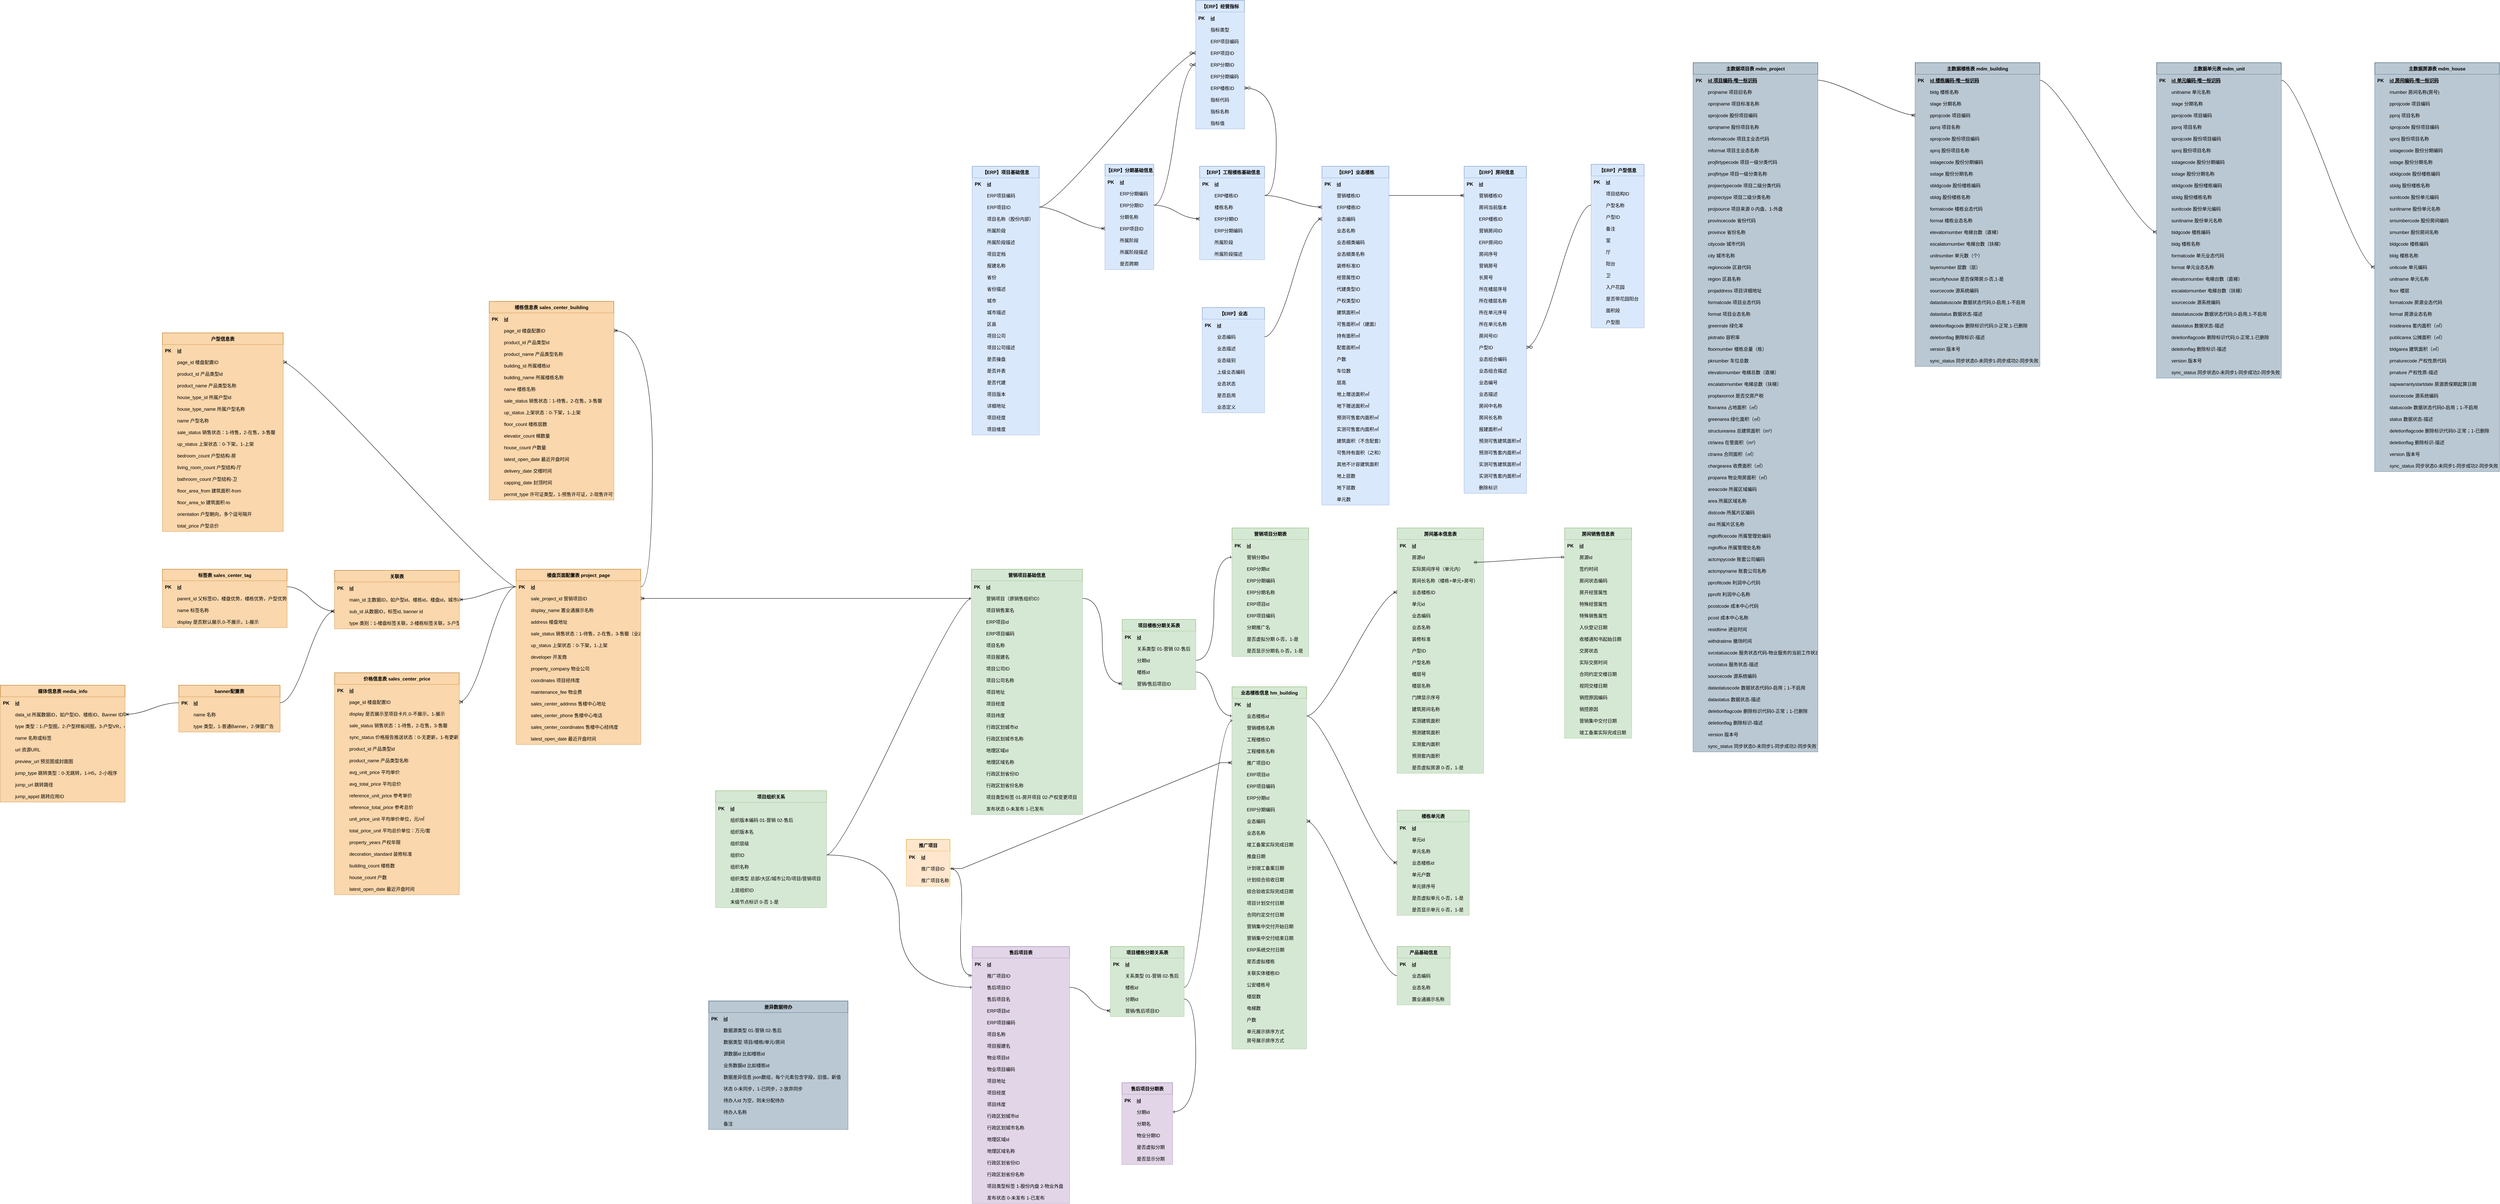 <mxfile version="24.7.10" pages="3">
  <diagram id="WKc85tl8yk3YC3GGWxIs" name="E-R图V3">
    <mxGraphModel dx="4964" dy="1733" grid="0" gridSize="10" guides="1" tooltips="1" connect="1" arrows="1" fold="1" page="0" pageScale="1" pageWidth="827" pageHeight="1169" math="0" shadow="0">
      <root>
        <mxCell id="0" />
        <mxCell id="1" parent="0" />
        <mxCell id="PfA-re9KAVg3rIMriGus-1" value="【ERP】业态" style="shape=table;startSize=30;container=1;collapsible=1;childLayout=tableLayout;fixedRows=1;rowLines=0;fontStyle=1;align=center;resizeLast=1;swimlaneFillColor=none;fillColor=#dae8fc;strokeColor=#6c8ebf;" parent="1" vertex="1">
          <mxGeometry x="279.64" y="149" width="160" height="270" as="geometry" />
        </mxCell>
        <mxCell id="PfA-re9KAVg3rIMriGus-2" value="" style="shape=tableRow;horizontal=0;startSize=0;swimlaneHead=0;swimlaneBody=0;collapsible=0;dropTarget=0;points=[[0,0.5],[1,0.5]];portConstraint=eastwest;top=0;left=0;right=0;bottom=1;swimlaneFillColor=none;fillColor=#dae8fc;strokeColor=#6c8ebf;" parent="PfA-re9KAVg3rIMriGus-1" vertex="1">
          <mxGeometry y="30" width="160" height="30" as="geometry" />
        </mxCell>
        <mxCell id="PfA-re9KAVg3rIMriGus-3" value="PK" style="shape=partialRectangle;overflow=hidden;connectable=0;top=0;left=0;bottom=0;right=0;fontStyle=1;swimlaneFillColor=none;fillColor=#dae8fc;strokeColor=#6c8ebf;" parent="PfA-re9KAVg3rIMriGus-2" vertex="1">
          <mxGeometry width="30" height="30" as="geometry">
            <mxRectangle width="30" height="30" as="alternateBounds" />
          </mxGeometry>
        </mxCell>
        <mxCell id="PfA-re9KAVg3rIMriGus-4" value="id" style="shape=partialRectangle;overflow=hidden;connectable=0;align=left;top=0;left=0;bottom=0;right=0;spacingLeft=6;fontStyle=5;swimlaneFillColor=none;fillColor=#dae8fc;strokeColor=#6c8ebf;" parent="PfA-re9KAVg3rIMriGus-2" vertex="1">
          <mxGeometry x="30" width="130" height="30" as="geometry">
            <mxRectangle width="130" height="30" as="alternateBounds" />
          </mxGeometry>
        </mxCell>
        <mxCell id="PfA-re9KAVg3rIMriGus-5" value="" style="shape=tableRow;horizontal=0;startSize=0;swimlaneHead=0;swimlaneBody=0;collapsible=0;dropTarget=0;points=[[0,0.5],[1,0.5]];portConstraint=eastwest;top=0;left=0;right=0;bottom=0;swimlaneFillColor=none;fillColor=#dae8fc;strokeColor=#6c8ebf;" parent="PfA-re9KAVg3rIMriGus-1" vertex="1">
          <mxGeometry y="60" width="160" height="30" as="geometry" />
        </mxCell>
        <mxCell id="PfA-re9KAVg3rIMriGus-6" value="" style="shape=partialRectangle;overflow=hidden;connectable=0;top=0;left=0;bottom=0;right=0;swimlaneFillColor=none;fillColor=#dae8fc;strokeColor=#6c8ebf;" parent="PfA-re9KAVg3rIMriGus-5" vertex="1">
          <mxGeometry width="30" height="30" as="geometry">
            <mxRectangle width="30" height="30" as="alternateBounds" />
          </mxGeometry>
        </mxCell>
        <mxCell id="PfA-re9KAVg3rIMriGus-7" value="业态编码" style="shape=partialRectangle;overflow=hidden;connectable=0;align=left;top=0;left=0;bottom=0;right=0;spacingLeft=6;swimlaneFillColor=none;fillColor=#dae8fc;strokeColor=#6c8ebf;" parent="PfA-re9KAVg3rIMriGus-5" vertex="1">
          <mxGeometry x="30" width="130" height="30" as="geometry">
            <mxRectangle width="130" height="30" as="alternateBounds" />
          </mxGeometry>
        </mxCell>
        <mxCell id="PfA-re9KAVg3rIMriGus-8" value="" style="shape=tableRow;horizontal=0;startSize=0;swimlaneHead=0;swimlaneBody=0;collapsible=0;dropTarget=0;points=[[0,0.5],[1,0.5]];portConstraint=eastwest;top=0;left=0;right=0;bottom=0;swimlaneFillColor=none;fillColor=#dae8fc;strokeColor=#6c8ebf;" parent="PfA-re9KAVg3rIMriGus-1" vertex="1">
          <mxGeometry y="90" width="160" height="30" as="geometry" />
        </mxCell>
        <mxCell id="PfA-re9KAVg3rIMriGus-9" value="" style="shape=partialRectangle;overflow=hidden;connectable=0;top=0;left=0;bottom=0;right=0;swimlaneFillColor=none;fillColor=#dae8fc;strokeColor=#6c8ebf;" parent="PfA-re9KAVg3rIMriGus-8" vertex="1">
          <mxGeometry width="30" height="30" as="geometry">
            <mxRectangle width="30" height="30" as="alternateBounds" />
          </mxGeometry>
        </mxCell>
        <mxCell id="PfA-re9KAVg3rIMriGus-10" value="业态描述" style="shape=partialRectangle;overflow=hidden;connectable=0;align=left;top=0;left=0;bottom=0;right=0;spacingLeft=6;swimlaneFillColor=none;fillColor=#dae8fc;strokeColor=#6c8ebf;" parent="PfA-re9KAVg3rIMriGus-8" vertex="1">
          <mxGeometry x="30" width="130" height="30" as="geometry">
            <mxRectangle width="130" height="30" as="alternateBounds" />
          </mxGeometry>
        </mxCell>
        <mxCell id="PfA-re9KAVg3rIMriGus-11" value="" style="shape=tableRow;horizontal=0;startSize=0;swimlaneHead=0;swimlaneBody=0;collapsible=0;dropTarget=0;points=[[0,0.5],[1,0.5]];portConstraint=eastwest;top=0;left=0;right=0;bottom=0;swimlaneFillColor=none;fillColor=#dae8fc;strokeColor=#6c8ebf;" parent="PfA-re9KAVg3rIMriGus-1" vertex="1">
          <mxGeometry y="120" width="160" height="30" as="geometry" />
        </mxCell>
        <mxCell id="PfA-re9KAVg3rIMriGus-12" value="" style="shape=partialRectangle;overflow=hidden;connectable=0;top=0;left=0;bottom=0;right=0;swimlaneFillColor=none;fillColor=#dae8fc;strokeColor=#6c8ebf;" parent="PfA-re9KAVg3rIMriGus-11" vertex="1">
          <mxGeometry width="30" height="30" as="geometry">
            <mxRectangle width="30" height="30" as="alternateBounds" />
          </mxGeometry>
        </mxCell>
        <mxCell id="PfA-re9KAVg3rIMriGus-13" value="业态级别" style="shape=partialRectangle;overflow=hidden;connectable=0;align=left;top=0;left=0;bottom=0;right=0;spacingLeft=6;swimlaneFillColor=none;fillColor=#dae8fc;strokeColor=#6c8ebf;" parent="PfA-re9KAVg3rIMriGus-11" vertex="1">
          <mxGeometry x="30" width="130" height="30" as="geometry">
            <mxRectangle width="130" height="30" as="alternateBounds" />
          </mxGeometry>
        </mxCell>
        <mxCell id="PfA-re9KAVg3rIMriGus-14" value="" style="shape=tableRow;horizontal=0;startSize=0;swimlaneHead=0;swimlaneBody=0;collapsible=0;dropTarget=0;points=[[0,0.5],[1,0.5]];portConstraint=eastwest;top=0;left=0;right=0;bottom=0;swimlaneFillColor=none;fillColor=#dae8fc;strokeColor=#6c8ebf;" parent="PfA-re9KAVg3rIMriGus-1" vertex="1">
          <mxGeometry y="150" width="160" height="30" as="geometry" />
        </mxCell>
        <mxCell id="PfA-re9KAVg3rIMriGus-15" value="" style="shape=partialRectangle;overflow=hidden;connectable=0;top=0;left=0;bottom=0;right=0;swimlaneFillColor=none;fillColor=#dae8fc;strokeColor=#6c8ebf;" parent="PfA-re9KAVg3rIMriGus-14" vertex="1">
          <mxGeometry width="30" height="30" as="geometry">
            <mxRectangle width="30" height="30" as="alternateBounds" />
          </mxGeometry>
        </mxCell>
        <mxCell id="PfA-re9KAVg3rIMriGus-16" value="上级业态编码" style="shape=partialRectangle;overflow=hidden;connectable=0;align=left;top=0;left=0;bottom=0;right=0;spacingLeft=6;swimlaneFillColor=none;fillColor=#dae8fc;strokeColor=#6c8ebf;" parent="PfA-re9KAVg3rIMriGus-14" vertex="1">
          <mxGeometry x="30" width="130" height="30" as="geometry">
            <mxRectangle width="130" height="30" as="alternateBounds" />
          </mxGeometry>
        </mxCell>
        <mxCell id="PfA-re9KAVg3rIMriGus-17" value="" style="shape=tableRow;horizontal=0;startSize=0;swimlaneHead=0;swimlaneBody=0;collapsible=0;dropTarget=0;points=[[0,0.5],[1,0.5]];portConstraint=eastwest;top=0;left=0;right=0;bottom=0;swimlaneFillColor=none;fillColor=#dae8fc;strokeColor=#6c8ebf;" parent="PfA-re9KAVg3rIMriGus-1" vertex="1">
          <mxGeometry y="180" width="160" height="30" as="geometry" />
        </mxCell>
        <mxCell id="PfA-re9KAVg3rIMriGus-18" value="" style="shape=partialRectangle;overflow=hidden;connectable=0;top=0;left=0;bottom=0;right=0;swimlaneFillColor=none;fillColor=#dae8fc;strokeColor=#6c8ebf;" parent="PfA-re9KAVg3rIMriGus-17" vertex="1">
          <mxGeometry width="30" height="30" as="geometry">
            <mxRectangle width="30" height="30" as="alternateBounds" />
          </mxGeometry>
        </mxCell>
        <mxCell id="PfA-re9KAVg3rIMriGus-19" value="业态状态" style="shape=partialRectangle;overflow=hidden;connectable=0;align=left;top=0;left=0;bottom=0;right=0;spacingLeft=6;swimlaneFillColor=none;fillColor=#dae8fc;strokeColor=#6c8ebf;" parent="PfA-re9KAVg3rIMriGus-17" vertex="1">
          <mxGeometry x="30" width="130" height="30" as="geometry">
            <mxRectangle width="130" height="30" as="alternateBounds" />
          </mxGeometry>
        </mxCell>
        <mxCell id="PfA-re9KAVg3rIMriGus-20" value="" style="shape=tableRow;horizontal=0;startSize=0;swimlaneHead=0;swimlaneBody=0;collapsible=0;dropTarget=0;points=[[0,0.5],[1,0.5]];portConstraint=eastwest;top=0;left=0;right=0;bottom=0;swimlaneFillColor=none;fillColor=#dae8fc;strokeColor=#6c8ebf;" parent="PfA-re9KAVg3rIMriGus-1" vertex="1">
          <mxGeometry y="210" width="160" height="30" as="geometry" />
        </mxCell>
        <mxCell id="PfA-re9KAVg3rIMriGus-21" value="" style="shape=partialRectangle;overflow=hidden;connectable=0;top=0;left=0;bottom=0;right=0;swimlaneFillColor=none;fillColor=#dae8fc;strokeColor=#6c8ebf;" parent="PfA-re9KAVg3rIMriGus-20" vertex="1">
          <mxGeometry width="30" height="30" as="geometry">
            <mxRectangle width="30" height="30" as="alternateBounds" />
          </mxGeometry>
        </mxCell>
        <mxCell id="PfA-re9KAVg3rIMriGus-22" value="是否启用" style="shape=partialRectangle;overflow=hidden;connectable=0;align=left;top=0;left=0;bottom=0;right=0;spacingLeft=6;swimlaneFillColor=none;fillColor=#dae8fc;strokeColor=#6c8ebf;" parent="PfA-re9KAVg3rIMriGus-20" vertex="1">
          <mxGeometry x="30" width="130" height="30" as="geometry">
            <mxRectangle width="130" height="30" as="alternateBounds" />
          </mxGeometry>
        </mxCell>
        <mxCell id="PfA-re9KAVg3rIMriGus-23" value="" style="shape=tableRow;horizontal=0;startSize=0;swimlaneHead=0;swimlaneBody=0;collapsible=0;dropTarget=0;points=[[0,0.5],[1,0.5]];portConstraint=eastwest;top=0;left=0;right=0;bottom=0;swimlaneFillColor=none;fillColor=#dae8fc;strokeColor=#6c8ebf;" parent="PfA-re9KAVg3rIMriGus-1" vertex="1">
          <mxGeometry y="240" width="160" height="30" as="geometry" />
        </mxCell>
        <mxCell id="PfA-re9KAVg3rIMriGus-24" value="" style="shape=partialRectangle;overflow=hidden;connectable=0;top=0;left=0;bottom=0;right=0;swimlaneFillColor=none;fillColor=#dae8fc;strokeColor=#6c8ebf;" parent="PfA-re9KAVg3rIMriGus-23" vertex="1">
          <mxGeometry width="30" height="30" as="geometry">
            <mxRectangle width="30" height="30" as="alternateBounds" />
          </mxGeometry>
        </mxCell>
        <mxCell id="PfA-re9KAVg3rIMriGus-25" value="业态定义" style="shape=partialRectangle;overflow=hidden;connectable=0;align=left;top=0;left=0;bottom=0;right=0;spacingLeft=6;swimlaneFillColor=none;fillColor=#dae8fc;strokeColor=#6c8ebf;" parent="PfA-re9KAVg3rIMriGus-23" vertex="1">
          <mxGeometry x="30" width="130" height="30" as="geometry">
            <mxRectangle width="130" height="30" as="alternateBounds" />
          </mxGeometry>
        </mxCell>
        <mxCell id="PfA-re9KAVg3rIMriGus-26" value="【ERP】项目基础信息" style="shape=table;startSize=30;container=1;collapsible=1;childLayout=tableLayout;fixedRows=1;rowLines=0;fontStyle=1;align=center;resizeLast=1;swimlaneFillColor=none;fillColor=#dae8fc;strokeColor=#6c8ebf;" parent="1" vertex="1">
          <mxGeometry x="-311" y="-214" width="172" height="690" as="geometry" />
        </mxCell>
        <mxCell id="PfA-re9KAVg3rIMriGus-27" value="" style="shape=tableRow;horizontal=0;startSize=0;swimlaneHead=0;swimlaneBody=0;collapsible=0;dropTarget=0;points=[[0,0.5],[1,0.5]];portConstraint=eastwest;top=0;left=0;right=0;bottom=1;swimlaneFillColor=none;fillColor=#dae8fc;strokeColor=#6c8ebf;" parent="PfA-re9KAVg3rIMriGus-26" vertex="1">
          <mxGeometry y="30" width="172" height="30" as="geometry" />
        </mxCell>
        <mxCell id="PfA-re9KAVg3rIMriGus-28" value="PK" style="shape=partialRectangle;overflow=hidden;connectable=0;top=0;left=0;bottom=0;right=0;fontStyle=1;swimlaneFillColor=none;fillColor=#dae8fc;strokeColor=#6c8ebf;" parent="PfA-re9KAVg3rIMriGus-27" vertex="1">
          <mxGeometry width="30" height="30" as="geometry">
            <mxRectangle width="30" height="30" as="alternateBounds" />
          </mxGeometry>
        </mxCell>
        <mxCell id="PfA-re9KAVg3rIMriGus-29" value="id" style="shape=partialRectangle;overflow=hidden;connectable=0;align=left;top=0;left=0;bottom=0;right=0;spacingLeft=6;fontStyle=5;swimlaneFillColor=none;fillColor=#dae8fc;strokeColor=#6c8ebf;" parent="PfA-re9KAVg3rIMriGus-27" vertex="1">
          <mxGeometry x="30" width="142" height="30" as="geometry">
            <mxRectangle width="142" height="30" as="alternateBounds" />
          </mxGeometry>
        </mxCell>
        <mxCell id="PfA-re9KAVg3rIMriGus-30" value="" style="shape=tableRow;horizontal=0;startSize=0;swimlaneHead=0;swimlaneBody=0;collapsible=0;dropTarget=0;points=[[0,0.5],[1,0.5]];portConstraint=eastwest;top=0;left=0;right=0;bottom=0;swimlaneFillColor=none;fillColor=#dae8fc;strokeColor=#6c8ebf;" parent="PfA-re9KAVg3rIMriGus-26" vertex="1">
          <mxGeometry y="60" width="172" height="30" as="geometry" />
        </mxCell>
        <mxCell id="PfA-re9KAVg3rIMriGus-31" value="" style="shape=partialRectangle;overflow=hidden;connectable=0;top=0;left=0;bottom=0;right=0;swimlaneFillColor=none;fillColor=#dae8fc;strokeColor=#6c8ebf;" parent="PfA-re9KAVg3rIMriGus-30" vertex="1">
          <mxGeometry width="30" height="30" as="geometry">
            <mxRectangle width="30" height="30" as="alternateBounds" />
          </mxGeometry>
        </mxCell>
        <mxCell id="PfA-re9KAVg3rIMriGus-32" value="ERP项目编码" style="shape=partialRectangle;overflow=hidden;connectable=0;align=left;top=0;left=0;bottom=0;right=0;spacingLeft=6;swimlaneFillColor=none;fillColor=#dae8fc;strokeColor=#6c8ebf;" parent="PfA-re9KAVg3rIMriGus-30" vertex="1">
          <mxGeometry x="30" width="142" height="30" as="geometry">
            <mxRectangle width="142" height="30" as="alternateBounds" />
          </mxGeometry>
        </mxCell>
        <mxCell id="PfA-re9KAVg3rIMriGus-33" value="" style="shape=tableRow;horizontal=0;startSize=0;swimlaneHead=0;swimlaneBody=0;collapsible=0;dropTarget=0;points=[[0,0.5],[1,0.5]];portConstraint=eastwest;top=0;left=0;right=0;bottom=0;swimlaneFillColor=none;fillColor=#dae8fc;strokeColor=#6c8ebf;" parent="PfA-re9KAVg3rIMriGus-26" vertex="1">
          <mxGeometry y="90" width="172" height="30" as="geometry" />
        </mxCell>
        <mxCell id="PfA-re9KAVg3rIMriGus-34" value="" style="shape=partialRectangle;overflow=hidden;connectable=0;top=0;left=0;bottom=0;right=0;swimlaneFillColor=none;fillColor=#dae8fc;strokeColor=#6c8ebf;" parent="PfA-re9KAVg3rIMriGus-33" vertex="1">
          <mxGeometry width="30" height="30" as="geometry">
            <mxRectangle width="30" height="30" as="alternateBounds" />
          </mxGeometry>
        </mxCell>
        <mxCell id="PfA-re9KAVg3rIMriGus-35" value="ERP项目ID" style="shape=partialRectangle;overflow=hidden;connectable=0;align=left;top=0;left=0;bottom=0;right=0;spacingLeft=6;swimlaneFillColor=none;fillColor=#dae8fc;strokeColor=#6c8ebf;" parent="PfA-re9KAVg3rIMriGus-33" vertex="1">
          <mxGeometry x="30" width="142" height="30" as="geometry">
            <mxRectangle width="142" height="30" as="alternateBounds" />
          </mxGeometry>
        </mxCell>
        <mxCell id="PfA-re9KAVg3rIMriGus-36" value="" style="shape=tableRow;horizontal=0;startSize=0;swimlaneHead=0;swimlaneBody=0;collapsible=0;dropTarget=0;points=[[0,0.5],[1,0.5]];portConstraint=eastwest;top=0;left=0;right=0;bottom=0;swimlaneFillColor=none;fillColor=#dae8fc;strokeColor=#6c8ebf;" parent="PfA-re9KAVg3rIMriGus-26" vertex="1">
          <mxGeometry y="120" width="172" height="30" as="geometry" />
        </mxCell>
        <mxCell id="PfA-re9KAVg3rIMriGus-37" value="" style="shape=partialRectangle;overflow=hidden;connectable=0;top=0;left=0;bottom=0;right=0;swimlaneFillColor=none;fillColor=#dae8fc;strokeColor=#6c8ebf;" parent="PfA-re9KAVg3rIMriGus-36" vertex="1">
          <mxGeometry width="30" height="30" as="geometry">
            <mxRectangle width="30" height="30" as="alternateBounds" />
          </mxGeometry>
        </mxCell>
        <mxCell id="PfA-re9KAVg3rIMriGus-38" value="项目名称（股份内部）" style="shape=partialRectangle;overflow=hidden;connectable=0;align=left;top=0;left=0;bottom=0;right=0;spacingLeft=6;swimlaneFillColor=none;fillColor=#dae8fc;strokeColor=#6c8ebf;" parent="PfA-re9KAVg3rIMriGus-36" vertex="1">
          <mxGeometry x="30" width="142" height="30" as="geometry">
            <mxRectangle width="142" height="30" as="alternateBounds" />
          </mxGeometry>
        </mxCell>
        <mxCell id="PfA-re9KAVg3rIMriGus-39" value="" style="shape=tableRow;horizontal=0;startSize=0;swimlaneHead=0;swimlaneBody=0;collapsible=0;dropTarget=0;points=[[0,0.5],[1,0.5]];portConstraint=eastwest;top=0;left=0;right=0;bottom=0;swimlaneFillColor=none;fillColor=#dae8fc;strokeColor=#6c8ebf;" parent="PfA-re9KAVg3rIMriGus-26" vertex="1">
          <mxGeometry y="150" width="172" height="30" as="geometry" />
        </mxCell>
        <mxCell id="PfA-re9KAVg3rIMriGus-40" value="" style="shape=partialRectangle;overflow=hidden;connectable=0;top=0;left=0;bottom=0;right=0;swimlaneFillColor=none;fillColor=#dae8fc;strokeColor=#6c8ebf;" parent="PfA-re9KAVg3rIMriGus-39" vertex="1">
          <mxGeometry width="30" height="30" as="geometry">
            <mxRectangle width="30" height="30" as="alternateBounds" />
          </mxGeometry>
        </mxCell>
        <mxCell id="PfA-re9KAVg3rIMriGus-41" value="所属阶段" style="shape=partialRectangle;overflow=hidden;connectable=0;align=left;top=0;left=0;bottom=0;right=0;spacingLeft=6;swimlaneFillColor=none;fillColor=#dae8fc;strokeColor=#6c8ebf;" parent="PfA-re9KAVg3rIMriGus-39" vertex="1">
          <mxGeometry x="30" width="142" height="30" as="geometry">
            <mxRectangle width="142" height="30" as="alternateBounds" />
          </mxGeometry>
        </mxCell>
        <mxCell id="PfA-re9KAVg3rIMriGus-42" value="" style="shape=tableRow;horizontal=0;startSize=0;swimlaneHead=0;swimlaneBody=0;collapsible=0;dropTarget=0;points=[[0,0.5],[1,0.5]];portConstraint=eastwest;top=0;left=0;right=0;bottom=0;swimlaneFillColor=none;fillColor=#dae8fc;strokeColor=#6c8ebf;" parent="PfA-re9KAVg3rIMriGus-26" vertex="1">
          <mxGeometry y="180" width="172" height="30" as="geometry" />
        </mxCell>
        <mxCell id="PfA-re9KAVg3rIMriGus-43" value="" style="shape=partialRectangle;overflow=hidden;connectable=0;top=0;left=0;bottom=0;right=0;swimlaneFillColor=none;fillColor=#dae8fc;strokeColor=#6c8ebf;" parent="PfA-re9KAVg3rIMriGus-42" vertex="1">
          <mxGeometry width="30" height="30" as="geometry">
            <mxRectangle width="30" height="30" as="alternateBounds" />
          </mxGeometry>
        </mxCell>
        <mxCell id="PfA-re9KAVg3rIMriGus-44" value="所属阶段描述" style="shape=partialRectangle;overflow=hidden;connectable=0;align=left;top=0;left=0;bottom=0;right=0;spacingLeft=6;swimlaneFillColor=none;fillColor=#dae8fc;strokeColor=#6c8ebf;" parent="PfA-re9KAVg3rIMriGus-42" vertex="1">
          <mxGeometry x="30" width="142" height="30" as="geometry">
            <mxRectangle width="142" height="30" as="alternateBounds" />
          </mxGeometry>
        </mxCell>
        <mxCell id="PfA-re9KAVg3rIMriGus-45" value="" style="shape=tableRow;horizontal=0;startSize=0;swimlaneHead=0;swimlaneBody=0;collapsible=0;dropTarget=0;points=[[0,0.5],[1,0.5]];portConstraint=eastwest;top=0;left=0;right=0;bottom=0;swimlaneFillColor=none;fillColor=#dae8fc;strokeColor=#6c8ebf;" parent="PfA-re9KAVg3rIMriGus-26" vertex="1">
          <mxGeometry y="210" width="172" height="30" as="geometry" />
        </mxCell>
        <mxCell id="PfA-re9KAVg3rIMriGus-46" value="" style="shape=partialRectangle;overflow=hidden;connectable=0;top=0;left=0;bottom=0;right=0;swimlaneFillColor=none;fillColor=#dae8fc;strokeColor=#6c8ebf;" parent="PfA-re9KAVg3rIMriGus-45" vertex="1">
          <mxGeometry width="30" height="30" as="geometry">
            <mxRectangle width="30" height="30" as="alternateBounds" />
          </mxGeometry>
        </mxCell>
        <mxCell id="PfA-re9KAVg3rIMriGus-47" value="项目定档" style="shape=partialRectangle;overflow=hidden;connectable=0;align=left;top=0;left=0;bottom=0;right=0;spacingLeft=6;swimlaneFillColor=none;fillColor=#dae8fc;strokeColor=#6c8ebf;" parent="PfA-re9KAVg3rIMriGus-45" vertex="1">
          <mxGeometry x="30" width="142" height="30" as="geometry">
            <mxRectangle width="142" height="30" as="alternateBounds" />
          </mxGeometry>
        </mxCell>
        <mxCell id="PfA-re9KAVg3rIMriGus-48" value="" style="shape=tableRow;horizontal=0;startSize=0;swimlaneHead=0;swimlaneBody=0;collapsible=0;dropTarget=0;points=[[0,0.5],[1,0.5]];portConstraint=eastwest;top=0;left=0;right=0;bottom=0;swimlaneFillColor=none;fillColor=#dae8fc;strokeColor=#6c8ebf;" parent="PfA-re9KAVg3rIMriGus-26" vertex="1">
          <mxGeometry y="240" width="172" height="30" as="geometry" />
        </mxCell>
        <mxCell id="PfA-re9KAVg3rIMriGus-49" value="" style="shape=partialRectangle;overflow=hidden;connectable=0;top=0;left=0;bottom=0;right=0;swimlaneFillColor=none;fillColor=#dae8fc;strokeColor=#6c8ebf;" parent="PfA-re9KAVg3rIMriGus-48" vertex="1">
          <mxGeometry width="30" height="30" as="geometry">
            <mxRectangle width="30" height="30" as="alternateBounds" />
          </mxGeometry>
        </mxCell>
        <mxCell id="PfA-re9KAVg3rIMriGus-50" value="报建名称" style="shape=partialRectangle;overflow=hidden;connectable=0;align=left;top=0;left=0;bottom=0;right=0;spacingLeft=6;swimlaneFillColor=none;fillColor=#dae8fc;strokeColor=#6c8ebf;" parent="PfA-re9KAVg3rIMriGus-48" vertex="1">
          <mxGeometry x="30" width="142" height="30" as="geometry">
            <mxRectangle width="142" height="30" as="alternateBounds" />
          </mxGeometry>
        </mxCell>
        <mxCell id="PfA-re9KAVg3rIMriGus-51" value="" style="shape=tableRow;horizontal=0;startSize=0;swimlaneHead=0;swimlaneBody=0;collapsible=0;dropTarget=0;points=[[0,0.5],[1,0.5]];portConstraint=eastwest;top=0;left=0;right=0;bottom=0;swimlaneFillColor=none;fillColor=#dae8fc;strokeColor=#6c8ebf;" parent="PfA-re9KAVg3rIMriGus-26" vertex="1">
          <mxGeometry y="270" width="172" height="30" as="geometry" />
        </mxCell>
        <mxCell id="PfA-re9KAVg3rIMriGus-52" value="" style="shape=partialRectangle;overflow=hidden;connectable=0;top=0;left=0;bottom=0;right=0;swimlaneFillColor=none;fillColor=#dae8fc;strokeColor=#6c8ebf;" parent="PfA-re9KAVg3rIMriGus-51" vertex="1">
          <mxGeometry width="30" height="30" as="geometry">
            <mxRectangle width="30" height="30" as="alternateBounds" />
          </mxGeometry>
        </mxCell>
        <mxCell id="PfA-re9KAVg3rIMriGus-53" value="省份" style="shape=partialRectangle;overflow=hidden;connectable=0;align=left;top=0;left=0;bottom=0;right=0;spacingLeft=6;swimlaneFillColor=none;fillColor=#dae8fc;strokeColor=#6c8ebf;" parent="PfA-re9KAVg3rIMriGus-51" vertex="1">
          <mxGeometry x="30" width="142" height="30" as="geometry">
            <mxRectangle width="142" height="30" as="alternateBounds" />
          </mxGeometry>
        </mxCell>
        <mxCell id="PfA-re9KAVg3rIMriGus-54" value="" style="shape=tableRow;horizontal=0;startSize=0;swimlaneHead=0;swimlaneBody=0;collapsible=0;dropTarget=0;points=[[0,0.5],[1,0.5]];portConstraint=eastwest;top=0;left=0;right=0;bottom=0;swimlaneFillColor=none;fillColor=#dae8fc;strokeColor=#6c8ebf;" parent="PfA-re9KAVg3rIMriGus-26" vertex="1">
          <mxGeometry y="300" width="172" height="30" as="geometry" />
        </mxCell>
        <mxCell id="PfA-re9KAVg3rIMriGus-55" value="" style="shape=partialRectangle;overflow=hidden;connectable=0;top=0;left=0;bottom=0;right=0;swimlaneFillColor=none;fillColor=#dae8fc;strokeColor=#6c8ebf;" parent="PfA-re9KAVg3rIMriGus-54" vertex="1">
          <mxGeometry width="30" height="30" as="geometry">
            <mxRectangle width="30" height="30" as="alternateBounds" />
          </mxGeometry>
        </mxCell>
        <mxCell id="PfA-re9KAVg3rIMriGus-56" value="省份描述" style="shape=partialRectangle;overflow=hidden;connectable=0;align=left;top=0;left=0;bottom=0;right=0;spacingLeft=6;swimlaneFillColor=none;fillColor=#dae8fc;strokeColor=#6c8ebf;" parent="PfA-re9KAVg3rIMriGus-54" vertex="1">
          <mxGeometry x="30" width="142" height="30" as="geometry">
            <mxRectangle width="142" height="30" as="alternateBounds" />
          </mxGeometry>
        </mxCell>
        <mxCell id="PfA-re9KAVg3rIMriGus-57" value="" style="shape=tableRow;horizontal=0;startSize=0;swimlaneHead=0;swimlaneBody=0;collapsible=0;dropTarget=0;points=[[0,0.5],[1,0.5]];portConstraint=eastwest;top=0;left=0;right=0;bottom=0;swimlaneFillColor=none;fillColor=#dae8fc;strokeColor=#6c8ebf;" parent="PfA-re9KAVg3rIMriGus-26" vertex="1">
          <mxGeometry y="330" width="172" height="30" as="geometry" />
        </mxCell>
        <mxCell id="PfA-re9KAVg3rIMriGus-58" value="" style="shape=partialRectangle;overflow=hidden;connectable=0;top=0;left=0;bottom=0;right=0;swimlaneFillColor=none;fillColor=#dae8fc;strokeColor=#6c8ebf;" parent="PfA-re9KAVg3rIMriGus-57" vertex="1">
          <mxGeometry width="30" height="30" as="geometry">
            <mxRectangle width="30" height="30" as="alternateBounds" />
          </mxGeometry>
        </mxCell>
        <mxCell id="PfA-re9KAVg3rIMriGus-59" value="城市" style="shape=partialRectangle;overflow=hidden;connectable=0;align=left;top=0;left=0;bottom=0;right=0;spacingLeft=6;swimlaneFillColor=none;fillColor=#dae8fc;strokeColor=#6c8ebf;" parent="PfA-re9KAVg3rIMriGus-57" vertex="1">
          <mxGeometry x="30" width="142" height="30" as="geometry">
            <mxRectangle width="142" height="30" as="alternateBounds" />
          </mxGeometry>
        </mxCell>
        <mxCell id="PfA-re9KAVg3rIMriGus-60" value="" style="shape=tableRow;horizontal=0;startSize=0;swimlaneHead=0;swimlaneBody=0;collapsible=0;dropTarget=0;points=[[0,0.5],[1,0.5]];portConstraint=eastwest;top=0;left=0;right=0;bottom=0;swimlaneFillColor=none;fillColor=#dae8fc;strokeColor=#6c8ebf;" parent="PfA-re9KAVg3rIMriGus-26" vertex="1">
          <mxGeometry y="360" width="172" height="30" as="geometry" />
        </mxCell>
        <mxCell id="PfA-re9KAVg3rIMriGus-61" value="" style="shape=partialRectangle;overflow=hidden;connectable=0;top=0;left=0;bottom=0;right=0;swimlaneFillColor=none;fillColor=#dae8fc;strokeColor=#6c8ebf;" parent="PfA-re9KAVg3rIMriGus-60" vertex="1">
          <mxGeometry width="30" height="30" as="geometry">
            <mxRectangle width="30" height="30" as="alternateBounds" />
          </mxGeometry>
        </mxCell>
        <mxCell id="PfA-re9KAVg3rIMriGus-62" value="城市描述" style="shape=partialRectangle;overflow=hidden;connectable=0;align=left;top=0;left=0;bottom=0;right=0;spacingLeft=6;swimlaneFillColor=none;fillColor=#dae8fc;strokeColor=#6c8ebf;" parent="PfA-re9KAVg3rIMriGus-60" vertex="1">
          <mxGeometry x="30" width="142" height="30" as="geometry">
            <mxRectangle width="142" height="30" as="alternateBounds" />
          </mxGeometry>
        </mxCell>
        <mxCell id="PfA-re9KAVg3rIMriGus-63" value="" style="shape=tableRow;horizontal=0;startSize=0;swimlaneHead=0;swimlaneBody=0;collapsible=0;dropTarget=0;points=[[0,0.5],[1,0.5]];portConstraint=eastwest;top=0;left=0;right=0;bottom=0;swimlaneFillColor=none;fillColor=#dae8fc;strokeColor=#6c8ebf;" parent="PfA-re9KAVg3rIMriGus-26" vertex="1">
          <mxGeometry y="390" width="172" height="30" as="geometry" />
        </mxCell>
        <mxCell id="PfA-re9KAVg3rIMriGus-64" value="" style="shape=partialRectangle;overflow=hidden;connectable=0;top=0;left=0;bottom=0;right=0;swimlaneFillColor=none;fillColor=#dae8fc;strokeColor=#6c8ebf;" parent="PfA-re9KAVg3rIMriGus-63" vertex="1">
          <mxGeometry width="30" height="30" as="geometry">
            <mxRectangle width="30" height="30" as="alternateBounds" />
          </mxGeometry>
        </mxCell>
        <mxCell id="PfA-re9KAVg3rIMriGus-65" value="区县" style="shape=partialRectangle;overflow=hidden;connectable=0;align=left;top=0;left=0;bottom=0;right=0;spacingLeft=6;swimlaneFillColor=none;fillColor=#dae8fc;strokeColor=#6c8ebf;" parent="PfA-re9KAVg3rIMriGus-63" vertex="1">
          <mxGeometry x="30" width="142" height="30" as="geometry">
            <mxRectangle width="142" height="30" as="alternateBounds" />
          </mxGeometry>
        </mxCell>
        <mxCell id="PfA-re9KAVg3rIMriGus-66" value="" style="shape=tableRow;horizontal=0;startSize=0;swimlaneHead=0;swimlaneBody=0;collapsible=0;dropTarget=0;points=[[0,0.5],[1,0.5]];portConstraint=eastwest;top=0;left=0;right=0;bottom=0;swimlaneFillColor=none;fillColor=#dae8fc;strokeColor=#6c8ebf;" parent="PfA-re9KAVg3rIMriGus-26" vertex="1">
          <mxGeometry y="420" width="172" height="30" as="geometry" />
        </mxCell>
        <mxCell id="PfA-re9KAVg3rIMriGus-67" value="" style="shape=partialRectangle;overflow=hidden;connectable=0;top=0;left=0;bottom=0;right=0;swimlaneFillColor=none;fillColor=#dae8fc;strokeColor=#6c8ebf;" parent="PfA-re9KAVg3rIMriGus-66" vertex="1">
          <mxGeometry width="30" height="30" as="geometry">
            <mxRectangle width="30" height="30" as="alternateBounds" />
          </mxGeometry>
        </mxCell>
        <mxCell id="PfA-re9KAVg3rIMriGus-68" value="项目公司" style="shape=partialRectangle;overflow=hidden;connectable=0;align=left;top=0;left=0;bottom=0;right=0;spacingLeft=6;swimlaneFillColor=none;fillColor=#dae8fc;strokeColor=#6c8ebf;" parent="PfA-re9KAVg3rIMriGus-66" vertex="1">
          <mxGeometry x="30" width="142" height="30" as="geometry">
            <mxRectangle width="142" height="30" as="alternateBounds" />
          </mxGeometry>
        </mxCell>
        <mxCell id="PfA-re9KAVg3rIMriGus-69" value="" style="shape=tableRow;horizontal=0;startSize=0;swimlaneHead=0;swimlaneBody=0;collapsible=0;dropTarget=0;points=[[0,0.5],[1,0.5]];portConstraint=eastwest;top=0;left=0;right=0;bottom=0;swimlaneFillColor=none;fillColor=#dae8fc;strokeColor=#6c8ebf;" parent="PfA-re9KAVg3rIMriGus-26" vertex="1">
          <mxGeometry y="450" width="172" height="30" as="geometry" />
        </mxCell>
        <mxCell id="PfA-re9KAVg3rIMriGus-70" value="" style="shape=partialRectangle;overflow=hidden;connectable=0;top=0;left=0;bottom=0;right=0;swimlaneFillColor=none;fillColor=#dae8fc;strokeColor=#6c8ebf;" parent="PfA-re9KAVg3rIMriGus-69" vertex="1">
          <mxGeometry width="30" height="30" as="geometry">
            <mxRectangle width="30" height="30" as="alternateBounds" />
          </mxGeometry>
        </mxCell>
        <mxCell id="PfA-re9KAVg3rIMriGus-71" value="项目公司描述" style="shape=partialRectangle;overflow=hidden;connectable=0;align=left;top=0;left=0;bottom=0;right=0;spacingLeft=6;swimlaneFillColor=none;fillColor=#dae8fc;strokeColor=#6c8ebf;" parent="PfA-re9KAVg3rIMriGus-69" vertex="1">
          <mxGeometry x="30" width="142" height="30" as="geometry">
            <mxRectangle width="142" height="30" as="alternateBounds" />
          </mxGeometry>
        </mxCell>
        <mxCell id="PfA-re9KAVg3rIMriGus-72" value="" style="shape=tableRow;horizontal=0;startSize=0;swimlaneHead=0;swimlaneBody=0;collapsible=0;dropTarget=0;points=[[0,0.5],[1,0.5]];portConstraint=eastwest;top=0;left=0;right=0;bottom=0;swimlaneFillColor=none;fillColor=#dae8fc;strokeColor=#6c8ebf;" parent="PfA-re9KAVg3rIMriGus-26" vertex="1">
          <mxGeometry y="480" width="172" height="30" as="geometry" />
        </mxCell>
        <mxCell id="PfA-re9KAVg3rIMriGus-73" value="" style="shape=partialRectangle;overflow=hidden;connectable=0;top=0;left=0;bottom=0;right=0;swimlaneFillColor=none;fillColor=#dae8fc;strokeColor=#6c8ebf;" parent="PfA-re9KAVg3rIMriGus-72" vertex="1">
          <mxGeometry width="30" height="30" as="geometry">
            <mxRectangle width="30" height="30" as="alternateBounds" />
          </mxGeometry>
        </mxCell>
        <mxCell id="PfA-re9KAVg3rIMriGus-74" value="是否操盘" style="shape=partialRectangle;overflow=hidden;connectable=0;align=left;top=0;left=0;bottom=0;right=0;spacingLeft=6;swimlaneFillColor=none;fillColor=#dae8fc;strokeColor=#6c8ebf;" parent="PfA-re9KAVg3rIMriGus-72" vertex="1">
          <mxGeometry x="30" width="142" height="30" as="geometry">
            <mxRectangle width="142" height="30" as="alternateBounds" />
          </mxGeometry>
        </mxCell>
        <mxCell id="PfA-re9KAVg3rIMriGus-75" value="" style="shape=tableRow;horizontal=0;startSize=0;swimlaneHead=0;swimlaneBody=0;collapsible=0;dropTarget=0;points=[[0,0.5],[1,0.5]];portConstraint=eastwest;top=0;left=0;right=0;bottom=0;swimlaneFillColor=none;fillColor=#dae8fc;strokeColor=#6c8ebf;" parent="PfA-re9KAVg3rIMriGus-26" vertex="1">
          <mxGeometry y="510" width="172" height="30" as="geometry" />
        </mxCell>
        <mxCell id="PfA-re9KAVg3rIMriGus-76" value="" style="shape=partialRectangle;overflow=hidden;connectable=0;top=0;left=0;bottom=0;right=0;swimlaneFillColor=none;fillColor=#dae8fc;strokeColor=#6c8ebf;" parent="PfA-re9KAVg3rIMriGus-75" vertex="1">
          <mxGeometry width="30" height="30" as="geometry">
            <mxRectangle width="30" height="30" as="alternateBounds" />
          </mxGeometry>
        </mxCell>
        <mxCell id="PfA-re9KAVg3rIMriGus-77" value="是否并表" style="shape=partialRectangle;overflow=hidden;connectable=0;align=left;top=0;left=0;bottom=0;right=0;spacingLeft=6;swimlaneFillColor=none;fillColor=#dae8fc;strokeColor=#6c8ebf;" parent="PfA-re9KAVg3rIMriGus-75" vertex="1">
          <mxGeometry x="30" width="142" height="30" as="geometry">
            <mxRectangle width="142" height="30" as="alternateBounds" />
          </mxGeometry>
        </mxCell>
        <mxCell id="PfA-re9KAVg3rIMriGus-78" value="" style="shape=tableRow;horizontal=0;startSize=0;swimlaneHead=0;swimlaneBody=0;collapsible=0;dropTarget=0;points=[[0,0.5],[1,0.5]];portConstraint=eastwest;top=0;left=0;right=0;bottom=0;swimlaneFillColor=none;fillColor=#dae8fc;strokeColor=#6c8ebf;" parent="PfA-re9KAVg3rIMriGus-26" vertex="1">
          <mxGeometry y="540" width="172" height="30" as="geometry" />
        </mxCell>
        <mxCell id="PfA-re9KAVg3rIMriGus-79" value="" style="shape=partialRectangle;overflow=hidden;connectable=0;top=0;left=0;bottom=0;right=0;swimlaneFillColor=none;fillColor=#dae8fc;strokeColor=#6c8ebf;" parent="PfA-re9KAVg3rIMriGus-78" vertex="1">
          <mxGeometry width="30" height="30" as="geometry">
            <mxRectangle width="30" height="30" as="alternateBounds" />
          </mxGeometry>
        </mxCell>
        <mxCell id="PfA-re9KAVg3rIMriGus-80" value="是否代建" style="shape=partialRectangle;overflow=hidden;connectable=0;align=left;top=0;left=0;bottom=0;right=0;spacingLeft=6;swimlaneFillColor=none;fillColor=#dae8fc;strokeColor=#6c8ebf;" parent="PfA-re9KAVg3rIMriGus-78" vertex="1">
          <mxGeometry x="30" width="142" height="30" as="geometry">
            <mxRectangle width="142" height="30" as="alternateBounds" />
          </mxGeometry>
        </mxCell>
        <mxCell id="PfA-re9KAVg3rIMriGus-81" value="" style="shape=tableRow;horizontal=0;startSize=0;swimlaneHead=0;swimlaneBody=0;collapsible=0;dropTarget=0;points=[[0,0.5],[1,0.5]];portConstraint=eastwest;top=0;left=0;right=0;bottom=0;swimlaneFillColor=none;fillColor=#dae8fc;strokeColor=#6c8ebf;" parent="PfA-re9KAVg3rIMriGus-26" vertex="1">
          <mxGeometry y="570" width="172" height="30" as="geometry" />
        </mxCell>
        <mxCell id="PfA-re9KAVg3rIMriGus-82" value="" style="shape=partialRectangle;overflow=hidden;connectable=0;top=0;left=0;bottom=0;right=0;swimlaneFillColor=none;fillColor=#dae8fc;strokeColor=#6c8ebf;" parent="PfA-re9KAVg3rIMriGus-81" vertex="1">
          <mxGeometry width="30" height="30" as="geometry">
            <mxRectangle width="30" height="30" as="alternateBounds" />
          </mxGeometry>
        </mxCell>
        <mxCell id="PfA-re9KAVg3rIMriGus-83" value="项目版本" style="shape=partialRectangle;overflow=hidden;connectable=0;align=left;top=0;left=0;bottom=0;right=0;spacingLeft=6;swimlaneFillColor=none;fillColor=#dae8fc;strokeColor=#6c8ebf;" parent="PfA-re9KAVg3rIMriGus-81" vertex="1">
          <mxGeometry x="30" width="142" height="30" as="geometry">
            <mxRectangle width="142" height="30" as="alternateBounds" />
          </mxGeometry>
        </mxCell>
        <mxCell id="PfA-re9KAVg3rIMriGus-84" value="" style="shape=tableRow;horizontal=0;startSize=0;swimlaneHead=0;swimlaneBody=0;collapsible=0;dropTarget=0;points=[[0,0.5],[1,0.5]];portConstraint=eastwest;top=0;left=0;right=0;bottom=0;swimlaneFillColor=none;fillColor=#dae8fc;strokeColor=#6c8ebf;" parent="PfA-re9KAVg3rIMriGus-26" vertex="1">
          <mxGeometry y="600" width="172" height="30" as="geometry" />
        </mxCell>
        <mxCell id="PfA-re9KAVg3rIMriGus-85" value="" style="shape=partialRectangle;overflow=hidden;connectable=0;top=0;left=0;bottom=0;right=0;swimlaneFillColor=none;fillColor=#dae8fc;strokeColor=#6c8ebf;" parent="PfA-re9KAVg3rIMriGus-84" vertex="1">
          <mxGeometry width="30" height="30" as="geometry">
            <mxRectangle width="30" height="30" as="alternateBounds" />
          </mxGeometry>
        </mxCell>
        <mxCell id="PfA-re9KAVg3rIMriGus-86" value="详细地址" style="shape=partialRectangle;overflow=hidden;connectable=0;align=left;top=0;left=0;bottom=0;right=0;spacingLeft=6;swimlaneFillColor=none;fillColor=#dae8fc;strokeColor=#6c8ebf;" parent="PfA-re9KAVg3rIMriGus-84" vertex="1">
          <mxGeometry x="30" width="142" height="30" as="geometry">
            <mxRectangle width="142" height="30" as="alternateBounds" />
          </mxGeometry>
        </mxCell>
        <mxCell id="PfA-re9KAVg3rIMriGus-87" value="" style="shape=tableRow;horizontal=0;startSize=0;swimlaneHead=0;swimlaneBody=0;collapsible=0;dropTarget=0;points=[[0,0.5],[1,0.5]];portConstraint=eastwest;top=0;left=0;right=0;bottom=0;swimlaneFillColor=none;fillColor=#dae8fc;strokeColor=#6c8ebf;" parent="PfA-re9KAVg3rIMriGus-26" vertex="1">
          <mxGeometry y="630" width="172" height="30" as="geometry" />
        </mxCell>
        <mxCell id="PfA-re9KAVg3rIMriGus-88" value="" style="shape=partialRectangle;overflow=hidden;connectable=0;top=0;left=0;bottom=0;right=0;swimlaneFillColor=none;fillColor=#dae8fc;strokeColor=#6c8ebf;" parent="PfA-re9KAVg3rIMriGus-87" vertex="1">
          <mxGeometry width="30" height="30" as="geometry">
            <mxRectangle width="30" height="30" as="alternateBounds" />
          </mxGeometry>
        </mxCell>
        <mxCell id="PfA-re9KAVg3rIMriGus-89" value="项目经度" style="shape=partialRectangle;overflow=hidden;connectable=0;align=left;top=0;left=0;bottom=0;right=0;spacingLeft=6;swimlaneFillColor=none;fillColor=#dae8fc;strokeColor=#6c8ebf;" parent="PfA-re9KAVg3rIMriGus-87" vertex="1">
          <mxGeometry x="30" width="142" height="30" as="geometry">
            <mxRectangle width="142" height="30" as="alternateBounds" />
          </mxGeometry>
        </mxCell>
        <mxCell id="PfA-re9KAVg3rIMriGus-90" value="" style="shape=tableRow;horizontal=0;startSize=0;swimlaneHead=0;swimlaneBody=0;collapsible=0;dropTarget=0;points=[[0,0.5],[1,0.5]];portConstraint=eastwest;top=0;left=0;right=0;bottom=0;swimlaneFillColor=none;fillColor=#dae8fc;strokeColor=#6c8ebf;" parent="PfA-re9KAVg3rIMriGus-26" vertex="1">
          <mxGeometry y="660" width="172" height="30" as="geometry" />
        </mxCell>
        <mxCell id="PfA-re9KAVg3rIMriGus-91" value="" style="shape=partialRectangle;overflow=hidden;connectable=0;top=0;left=0;bottom=0;right=0;swimlaneFillColor=none;fillColor=#dae8fc;strokeColor=#6c8ebf;" parent="PfA-re9KAVg3rIMriGus-90" vertex="1">
          <mxGeometry width="30" height="30" as="geometry">
            <mxRectangle width="30" height="30" as="alternateBounds" />
          </mxGeometry>
        </mxCell>
        <mxCell id="PfA-re9KAVg3rIMriGus-92" value="项目维度" style="shape=partialRectangle;overflow=hidden;connectable=0;align=left;top=0;left=0;bottom=0;right=0;spacingLeft=6;swimlaneFillColor=none;fillColor=#dae8fc;strokeColor=#6c8ebf;" parent="PfA-re9KAVg3rIMriGus-90" vertex="1">
          <mxGeometry x="30" width="142" height="30" as="geometry">
            <mxRectangle width="142" height="30" as="alternateBounds" />
          </mxGeometry>
        </mxCell>
        <mxCell id="PfA-re9KAVg3rIMriGus-93" value="【ERP】经营指标" style="shape=table;startSize=30;container=1;collapsible=1;childLayout=tableLayout;fixedRows=1;rowLines=0;fontStyle=1;align=center;resizeLast=1;swimlaneFillColor=none;fillColor=#dae8fc;strokeColor=#6c8ebf;" parent="1" vertex="1">
          <mxGeometry x="263" y="-640" width="125" height="330" as="geometry" />
        </mxCell>
        <mxCell id="PfA-re9KAVg3rIMriGus-94" value="" style="shape=tableRow;horizontal=0;startSize=0;swimlaneHead=0;swimlaneBody=0;collapsible=0;dropTarget=0;points=[[0,0.5],[1,0.5]];portConstraint=eastwest;top=0;left=0;right=0;bottom=1;swimlaneFillColor=none;fillColor=#dae8fc;strokeColor=#6c8ebf;" parent="PfA-re9KAVg3rIMriGus-93" vertex="1">
          <mxGeometry y="30" width="125" height="30" as="geometry" />
        </mxCell>
        <mxCell id="PfA-re9KAVg3rIMriGus-95" value="PK" style="shape=partialRectangle;overflow=hidden;connectable=0;top=0;left=0;bottom=0;right=0;fontStyle=1;swimlaneFillColor=none;fillColor=#dae8fc;strokeColor=#6c8ebf;" parent="PfA-re9KAVg3rIMriGus-94" vertex="1">
          <mxGeometry width="30" height="30" as="geometry">
            <mxRectangle width="30" height="30" as="alternateBounds" />
          </mxGeometry>
        </mxCell>
        <mxCell id="PfA-re9KAVg3rIMriGus-96" value="id" style="shape=partialRectangle;overflow=hidden;connectable=0;align=left;top=0;left=0;bottom=0;right=0;spacingLeft=6;fontStyle=5;swimlaneFillColor=none;fillColor=#dae8fc;strokeColor=#6c8ebf;" parent="PfA-re9KAVg3rIMriGus-94" vertex="1">
          <mxGeometry x="30" width="95" height="30" as="geometry">
            <mxRectangle width="95" height="30" as="alternateBounds" />
          </mxGeometry>
        </mxCell>
        <mxCell id="PfA-re9KAVg3rIMriGus-97" value="" style="shape=tableRow;horizontal=0;startSize=0;swimlaneHead=0;swimlaneBody=0;collapsible=0;dropTarget=0;points=[[0,0.5],[1,0.5]];portConstraint=eastwest;top=0;left=0;right=0;bottom=0;swimlaneFillColor=none;fillColor=#dae8fc;strokeColor=#6c8ebf;" parent="PfA-re9KAVg3rIMriGus-93" vertex="1">
          <mxGeometry y="60" width="125" height="30" as="geometry" />
        </mxCell>
        <mxCell id="PfA-re9KAVg3rIMriGus-98" value="" style="shape=partialRectangle;overflow=hidden;connectable=0;top=0;left=0;bottom=0;right=0;swimlaneFillColor=none;fillColor=#dae8fc;strokeColor=#6c8ebf;" parent="PfA-re9KAVg3rIMriGus-97" vertex="1">
          <mxGeometry width="30" height="30" as="geometry">
            <mxRectangle width="30" height="30" as="alternateBounds" />
          </mxGeometry>
        </mxCell>
        <mxCell id="PfA-re9KAVg3rIMriGus-99" value="指标类型" style="shape=partialRectangle;overflow=hidden;connectable=0;align=left;top=0;left=0;bottom=0;right=0;spacingLeft=6;swimlaneFillColor=none;fillColor=#dae8fc;strokeColor=#6c8ebf;" parent="PfA-re9KAVg3rIMriGus-97" vertex="1">
          <mxGeometry x="30" width="95" height="30" as="geometry">
            <mxRectangle width="95" height="30" as="alternateBounds" />
          </mxGeometry>
        </mxCell>
        <mxCell id="PfA-re9KAVg3rIMriGus-100" value="" style="shape=tableRow;horizontal=0;startSize=0;swimlaneHead=0;swimlaneBody=0;collapsible=0;dropTarget=0;points=[[0,0.5],[1,0.5]];portConstraint=eastwest;top=0;left=0;right=0;bottom=0;swimlaneFillColor=none;fillColor=#dae8fc;strokeColor=#6c8ebf;" parent="PfA-re9KAVg3rIMriGus-93" vertex="1">
          <mxGeometry y="90" width="125" height="30" as="geometry" />
        </mxCell>
        <mxCell id="PfA-re9KAVg3rIMriGus-101" value="" style="shape=partialRectangle;overflow=hidden;connectable=0;top=0;left=0;bottom=0;right=0;swimlaneFillColor=none;fillColor=#dae8fc;strokeColor=#6c8ebf;" parent="PfA-re9KAVg3rIMriGus-100" vertex="1">
          <mxGeometry width="30" height="30" as="geometry">
            <mxRectangle width="30" height="30" as="alternateBounds" />
          </mxGeometry>
        </mxCell>
        <mxCell id="PfA-re9KAVg3rIMriGus-102" value="ERP项目编码" style="shape=partialRectangle;overflow=hidden;connectable=0;align=left;top=0;left=0;bottom=0;right=0;spacingLeft=6;swimlaneFillColor=none;fillColor=#dae8fc;strokeColor=#6c8ebf;" parent="PfA-re9KAVg3rIMriGus-100" vertex="1">
          <mxGeometry x="30" width="95" height="30" as="geometry">
            <mxRectangle width="95" height="30" as="alternateBounds" />
          </mxGeometry>
        </mxCell>
        <mxCell id="PfA-re9KAVg3rIMriGus-103" value="" style="shape=tableRow;horizontal=0;startSize=0;swimlaneHead=0;swimlaneBody=0;collapsible=0;dropTarget=0;points=[[0,0.5],[1,0.5]];portConstraint=eastwest;top=0;left=0;right=0;bottom=0;swimlaneFillColor=none;fillColor=#dae8fc;strokeColor=#6c8ebf;" parent="PfA-re9KAVg3rIMriGus-93" vertex="1">
          <mxGeometry y="120" width="125" height="30" as="geometry" />
        </mxCell>
        <mxCell id="PfA-re9KAVg3rIMriGus-104" value="" style="shape=partialRectangle;overflow=hidden;connectable=0;top=0;left=0;bottom=0;right=0;swimlaneFillColor=none;fillColor=#dae8fc;strokeColor=#6c8ebf;" parent="PfA-re9KAVg3rIMriGus-103" vertex="1">
          <mxGeometry width="30" height="30" as="geometry">
            <mxRectangle width="30" height="30" as="alternateBounds" />
          </mxGeometry>
        </mxCell>
        <mxCell id="PfA-re9KAVg3rIMriGus-105" value="ERP项目ID" style="shape=partialRectangle;overflow=hidden;connectable=0;align=left;top=0;left=0;bottom=0;right=0;spacingLeft=6;swimlaneFillColor=none;fillColor=#dae8fc;strokeColor=#6c8ebf;" parent="PfA-re9KAVg3rIMriGus-103" vertex="1">
          <mxGeometry x="30" width="95" height="30" as="geometry">
            <mxRectangle width="95" height="30" as="alternateBounds" />
          </mxGeometry>
        </mxCell>
        <mxCell id="PfA-re9KAVg3rIMriGus-106" value="" style="shape=tableRow;horizontal=0;startSize=0;swimlaneHead=0;swimlaneBody=0;collapsible=0;dropTarget=0;points=[[0,0.5],[1,0.5]];portConstraint=eastwest;top=0;left=0;right=0;bottom=0;swimlaneFillColor=none;fillColor=#dae8fc;strokeColor=#6c8ebf;" parent="PfA-re9KAVg3rIMriGus-93" vertex="1">
          <mxGeometry y="150" width="125" height="30" as="geometry" />
        </mxCell>
        <mxCell id="PfA-re9KAVg3rIMriGus-107" value="" style="shape=partialRectangle;overflow=hidden;connectable=0;top=0;left=0;bottom=0;right=0;swimlaneFillColor=none;fillColor=#dae8fc;strokeColor=#6c8ebf;" parent="PfA-re9KAVg3rIMriGus-106" vertex="1">
          <mxGeometry width="30" height="30" as="geometry">
            <mxRectangle width="30" height="30" as="alternateBounds" />
          </mxGeometry>
        </mxCell>
        <mxCell id="PfA-re9KAVg3rIMriGus-108" value="ERP分期ID" style="shape=partialRectangle;overflow=hidden;connectable=0;align=left;top=0;left=0;bottom=0;right=0;spacingLeft=6;swimlaneFillColor=none;fillColor=#dae8fc;strokeColor=#6c8ebf;" parent="PfA-re9KAVg3rIMriGus-106" vertex="1">
          <mxGeometry x="30" width="95" height="30" as="geometry">
            <mxRectangle width="95" height="30" as="alternateBounds" />
          </mxGeometry>
        </mxCell>
        <mxCell id="PfA-re9KAVg3rIMriGus-109" value="" style="shape=tableRow;horizontal=0;startSize=0;swimlaneHead=0;swimlaneBody=0;collapsible=0;dropTarget=0;points=[[0,0.5],[1,0.5]];portConstraint=eastwest;top=0;left=0;right=0;bottom=0;swimlaneFillColor=none;fillColor=#dae8fc;strokeColor=#6c8ebf;" parent="PfA-re9KAVg3rIMriGus-93" vertex="1">
          <mxGeometry y="180" width="125" height="30" as="geometry" />
        </mxCell>
        <mxCell id="PfA-re9KAVg3rIMriGus-110" value="" style="shape=partialRectangle;overflow=hidden;connectable=0;top=0;left=0;bottom=0;right=0;swimlaneFillColor=none;fillColor=#dae8fc;strokeColor=#6c8ebf;" parent="PfA-re9KAVg3rIMriGus-109" vertex="1">
          <mxGeometry width="30" height="30" as="geometry">
            <mxRectangle width="30" height="30" as="alternateBounds" />
          </mxGeometry>
        </mxCell>
        <mxCell id="PfA-re9KAVg3rIMriGus-111" value="ERP分期编码" style="shape=partialRectangle;overflow=hidden;connectable=0;align=left;top=0;left=0;bottom=0;right=0;spacingLeft=6;swimlaneFillColor=none;fillColor=#dae8fc;strokeColor=#6c8ebf;" parent="PfA-re9KAVg3rIMriGus-109" vertex="1">
          <mxGeometry x="30" width="95" height="30" as="geometry">
            <mxRectangle width="95" height="30" as="alternateBounds" />
          </mxGeometry>
        </mxCell>
        <mxCell id="PfA-re9KAVg3rIMriGus-112" value="" style="shape=tableRow;horizontal=0;startSize=0;swimlaneHead=0;swimlaneBody=0;collapsible=0;dropTarget=0;points=[[0,0.5],[1,0.5]];portConstraint=eastwest;top=0;left=0;right=0;bottom=0;swimlaneFillColor=none;fillColor=#dae8fc;strokeColor=#6c8ebf;" parent="PfA-re9KAVg3rIMriGus-93" vertex="1">
          <mxGeometry y="210" width="125" height="30" as="geometry" />
        </mxCell>
        <mxCell id="PfA-re9KAVg3rIMriGus-113" value="" style="shape=partialRectangle;overflow=hidden;connectable=0;top=0;left=0;bottom=0;right=0;swimlaneFillColor=none;fillColor=#dae8fc;strokeColor=#6c8ebf;" parent="PfA-re9KAVg3rIMriGus-112" vertex="1">
          <mxGeometry width="30" height="30" as="geometry">
            <mxRectangle width="30" height="30" as="alternateBounds" />
          </mxGeometry>
        </mxCell>
        <mxCell id="PfA-re9KAVg3rIMriGus-114" value="ERP楼栋ID" style="shape=partialRectangle;overflow=hidden;connectable=0;align=left;top=0;left=0;bottom=0;right=0;spacingLeft=6;swimlaneFillColor=none;fillColor=#dae8fc;strokeColor=#6c8ebf;" parent="PfA-re9KAVg3rIMriGus-112" vertex="1">
          <mxGeometry x="30" width="95" height="30" as="geometry">
            <mxRectangle width="95" height="30" as="alternateBounds" />
          </mxGeometry>
        </mxCell>
        <mxCell id="PfA-re9KAVg3rIMriGus-115" value="" style="shape=tableRow;horizontal=0;startSize=0;swimlaneHead=0;swimlaneBody=0;collapsible=0;dropTarget=0;points=[[0,0.5],[1,0.5]];portConstraint=eastwest;top=0;left=0;right=0;bottom=0;swimlaneFillColor=none;fillColor=#dae8fc;strokeColor=#6c8ebf;" parent="PfA-re9KAVg3rIMriGus-93" vertex="1">
          <mxGeometry y="240" width="125" height="30" as="geometry" />
        </mxCell>
        <mxCell id="PfA-re9KAVg3rIMriGus-116" value="" style="shape=partialRectangle;overflow=hidden;connectable=0;top=0;left=0;bottom=0;right=0;swimlaneFillColor=none;fillColor=#dae8fc;strokeColor=#6c8ebf;" parent="PfA-re9KAVg3rIMriGus-115" vertex="1">
          <mxGeometry width="30" height="30" as="geometry">
            <mxRectangle width="30" height="30" as="alternateBounds" />
          </mxGeometry>
        </mxCell>
        <mxCell id="PfA-re9KAVg3rIMriGus-117" value="指标代码" style="shape=partialRectangle;overflow=hidden;connectable=0;align=left;top=0;left=0;bottom=0;right=0;spacingLeft=6;swimlaneFillColor=none;fillColor=#dae8fc;strokeColor=#6c8ebf;" parent="PfA-re9KAVg3rIMriGus-115" vertex="1">
          <mxGeometry x="30" width="95" height="30" as="geometry">
            <mxRectangle width="95" height="30" as="alternateBounds" />
          </mxGeometry>
        </mxCell>
        <mxCell id="PfA-re9KAVg3rIMriGus-118" value="" style="shape=tableRow;horizontal=0;startSize=0;swimlaneHead=0;swimlaneBody=0;collapsible=0;dropTarget=0;points=[[0,0.5],[1,0.5]];portConstraint=eastwest;top=0;left=0;right=0;bottom=0;swimlaneFillColor=none;fillColor=#dae8fc;strokeColor=#6c8ebf;" parent="PfA-re9KAVg3rIMriGus-93" vertex="1">
          <mxGeometry y="270" width="125" height="30" as="geometry" />
        </mxCell>
        <mxCell id="PfA-re9KAVg3rIMriGus-119" value="" style="shape=partialRectangle;overflow=hidden;connectable=0;top=0;left=0;bottom=0;right=0;swimlaneFillColor=none;fillColor=#dae8fc;strokeColor=#6c8ebf;" parent="PfA-re9KAVg3rIMriGus-118" vertex="1">
          <mxGeometry width="30" height="30" as="geometry">
            <mxRectangle width="30" height="30" as="alternateBounds" />
          </mxGeometry>
        </mxCell>
        <mxCell id="PfA-re9KAVg3rIMriGus-120" value="指标名称" style="shape=partialRectangle;overflow=hidden;connectable=0;align=left;top=0;left=0;bottom=0;right=0;spacingLeft=6;swimlaneFillColor=none;fillColor=#dae8fc;strokeColor=#6c8ebf;" parent="PfA-re9KAVg3rIMriGus-118" vertex="1">
          <mxGeometry x="30" width="95" height="30" as="geometry">
            <mxRectangle width="95" height="30" as="alternateBounds" />
          </mxGeometry>
        </mxCell>
        <mxCell id="PfA-re9KAVg3rIMriGus-121" value="" style="shape=tableRow;horizontal=0;startSize=0;swimlaneHead=0;swimlaneBody=0;collapsible=0;dropTarget=0;points=[[0,0.5],[1,0.5]];portConstraint=eastwest;top=0;left=0;right=0;bottom=0;swimlaneFillColor=none;fillColor=#dae8fc;strokeColor=#6c8ebf;" parent="PfA-re9KAVg3rIMriGus-93" vertex="1">
          <mxGeometry y="300" width="125" height="30" as="geometry" />
        </mxCell>
        <mxCell id="PfA-re9KAVg3rIMriGus-122" value="" style="shape=partialRectangle;overflow=hidden;connectable=0;top=0;left=0;bottom=0;right=0;swimlaneFillColor=none;fillColor=#dae8fc;strokeColor=#6c8ebf;" parent="PfA-re9KAVg3rIMriGus-121" vertex="1">
          <mxGeometry width="30" height="30" as="geometry">
            <mxRectangle width="30" height="30" as="alternateBounds" />
          </mxGeometry>
        </mxCell>
        <mxCell id="PfA-re9KAVg3rIMriGus-123" value="指标值" style="shape=partialRectangle;overflow=hidden;connectable=0;align=left;top=0;left=0;bottom=0;right=0;spacingLeft=6;swimlaneFillColor=none;fillColor=#dae8fc;strokeColor=#6c8ebf;" parent="PfA-re9KAVg3rIMriGus-121" vertex="1">
          <mxGeometry x="30" width="95" height="30" as="geometry">
            <mxRectangle width="95" height="30" as="alternateBounds" />
          </mxGeometry>
        </mxCell>
        <mxCell id="PfA-re9KAVg3rIMriGus-124" value="【ERP】分期基础信息" style="shape=table;startSize=30;container=1;collapsible=1;childLayout=tableLayout;fixedRows=1;rowLines=0;fontStyle=1;align=center;resizeLast=1;swimlaneFillColor=none;fillColor=#dae8fc;strokeColor=#6c8ebf;" parent="1" vertex="1">
          <mxGeometry x="30.0" y="-219" width="125" height="270" as="geometry" />
        </mxCell>
        <mxCell id="PfA-re9KAVg3rIMriGus-125" value="" style="shape=tableRow;horizontal=0;startSize=0;swimlaneHead=0;swimlaneBody=0;collapsible=0;dropTarget=0;points=[[0,0.5],[1,0.5]];portConstraint=eastwest;top=0;left=0;right=0;bottom=1;swimlaneFillColor=none;fillColor=#dae8fc;strokeColor=#6c8ebf;" parent="PfA-re9KAVg3rIMriGus-124" vertex="1">
          <mxGeometry y="30" width="125" height="30" as="geometry" />
        </mxCell>
        <mxCell id="PfA-re9KAVg3rIMriGus-126" value="PK" style="shape=partialRectangle;overflow=hidden;connectable=0;top=0;left=0;bottom=0;right=0;fontStyle=1;swimlaneFillColor=none;fillColor=#dae8fc;strokeColor=#6c8ebf;" parent="PfA-re9KAVg3rIMriGus-125" vertex="1">
          <mxGeometry width="30" height="30" as="geometry">
            <mxRectangle width="30" height="30" as="alternateBounds" />
          </mxGeometry>
        </mxCell>
        <mxCell id="PfA-re9KAVg3rIMriGus-127" value="id" style="shape=partialRectangle;overflow=hidden;connectable=0;align=left;top=0;left=0;bottom=0;right=0;spacingLeft=6;fontStyle=5;swimlaneFillColor=none;fillColor=#dae8fc;strokeColor=#6c8ebf;" parent="PfA-re9KAVg3rIMriGus-125" vertex="1">
          <mxGeometry x="30" width="95" height="30" as="geometry">
            <mxRectangle width="95" height="30" as="alternateBounds" />
          </mxGeometry>
        </mxCell>
        <mxCell id="PfA-re9KAVg3rIMriGus-128" value="" style="shape=tableRow;horizontal=0;startSize=0;swimlaneHead=0;swimlaneBody=0;collapsible=0;dropTarget=0;points=[[0,0.5],[1,0.5]];portConstraint=eastwest;top=0;left=0;right=0;bottom=0;swimlaneFillColor=none;fillColor=#dae8fc;strokeColor=#6c8ebf;" parent="PfA-re9KAVg3rIMriGus-124" vertex="1">
          <mxGeometry y="60" width="125" height="30" as="geometry" />
        </mxCell>
        <mxCell id="PfA-re9KAVg3rIMriGus-129" value="" style="shape=partialRectangle;overflow=hidden;connectable=0;top=0;left=0;bottom=0;right=0;swimlaneFillColor=none;fillColor=#dae8fc;strokeColor=#6c8ebf;" parent="PfA-re9KAVg3rIMriGus-128" vertex="1">
          <mxGeometry width="30" height="30" as="geometry">
            <mxRectangle width="30" height="30" as="alternateBounds" />
          </mxGeometry>
        </mxCell>
        <mxCell id="PfA-re9KAVg3rIMriGus-130" value="ERP分期编码" style="shape=partialRectangle;overflow=hidden;connectable=0;align=left;top=0;left=0;bottom=0;right=0;spacingLeft=6;swimlaneFillColor=none;fillColor=#dae8fc;strokeColor=#6c8ebf;" parent="PfA-re9KAVg3rIMriGus-128" vertex="1">
          <mxGeometry x="30" width="95" height="30" as="geometry">
            <mxRectangle width="95" height="30" as="alternateBounds" />
          </mxGeometry>
        </mxCell>
        <mxCell id="PfA-re9KAVg3rIMriGus-131" value="" style="shape=tableRow;horizontal=0;startSize=0;swimlaneHead=0;swimlaneBody=0;collapsible=0;dropTarget=0;points=[[0,0.5],[1,0.5]];portConstraint=eastwest;top=0;left=0;right=0;bottom=0;swimlaneFillColor=none;fillColor=#dae8fc;strokeColor=#6c8ebf;" parent="PfA-re9KAVg3rIMriGus-124" vertex="1">
          <mxGeometry y="90" width="125" height="30" as="geometry" />
        </mxCell>
        <mxCell id="PfA-re9KAVg3rIMriGus-132" value="" style="shape=partialRectangle;overflow=hidden;connectable=0;top=0;left=0;bottom=0;right=0;swimlaneFillColor=none;fillColor=#dae8fc;strokeColor=#6c8ebf;" parent="PfA-re9KAVg3rIMriGus-131" vertex="1">
          <mxGeometry width="30" height="30" as="geometry">
            <mxRectangle width="30" height="30" as="alternateBounds" />
          </mxGeometry>
        </mxCell>
        <mxCell id="PfA-re9KAVg3rIMriGus-133" value="ERP分期ID" style="shape=partialRectangle;overflow=hidden;connectable=0;align=left;top=0;left=0;bottom=0;right=0;spacingLeft=6;swimlaneFillColor=none;fillColor=#dae8fc;strokeColor=#6c8ebf;" parent="PfA-re9KAVg3rIMriGus-131" vertex="1">
          <mxGeometry x="30" width="95" height="30" as="geometry">
            <mxRectangle width="95" height="30" as="alternateBounds" />
          </mxGeometry>
        </mxCell>
        <mxCell id="PfA-re9KAVg3rIMriGus-134" value="" style="shape=tableRow;horizontal=0;startSize=0;swimlaneHead=0;swimlaneBody=0;collapsible=0;dropTarget=0;points=[[0,0.5],[1,0.5]];portConstraint=eastwest;top=0;left=0;right=0;bottom=0;swimlaneFillColor=none;fillColor=#dae8fc;strokeColor=#6c8ebf;" parent="PfA-re9KAVg3rIMriGus-124" vertex="1">
          <mxGeometry y="120" width="125" height="30" as="geometry" />
        </mxCell>
        <mxCell id="PfA-re9KAVg3rIMriGus-135" value="" style="shape=partialRectangle;overflow=hidden;connectable=0;top=0;left=0;bottom=0;right=0;swimlaneFillColor=none;fillColor=#dae8fc;strokeColor=#6c8ebf;" parent="PfA-re9KAVg3rIMriGus-134" vertex="1">
          <mxGeometry width="30" height="30" as="geometry">
            <mxRectangle width="30" height="30" as="alternateBounds" />
          </mxGeometry>
        </mxCell>
        <mxCell id="PfA-re9KAVg3rIMriGus-136" value="分期名称" style="shape=partialRectangle;overflow=hidden;connectable=0;align=left;top=0;left=0;bottom=0;right=0;spacingLeft=6;swimlaneFillColor=none;fillColor=#dae8fc;strokeColor=#6c8ebf;" parent="PfA-re9KAVg3rIMriGus-134" vertex="1">
          <mxGeometry x="30" width="95" height="30" as="geometry">
            <mxRectangle width="95" height="30" as="alternateBounds" />
          </mxGeometry>
        </mxCell>
        <mxCell id="PfA-re9KAVg3rIMriGus-137" value="" style="shape=tableRow;horizontal=0;startSize=0;swimlaneHead=0;swimlaneBody=0;collapsible=0;dropTarget=0;points=[[0,0.5],[1,0.5]];portConstraint=eastwest;top=0;left=0;right=0;bottom=0;swimlaneFillColor=none;fillColor=#dae8fc;strokeColor=#6c8ebf;" parent="PfA-re9KAVg3rIMriGus-124" vertex="1">
          <mxGeometry y="150" width="125" height="30" as="geometry" />
        </mxCell>
        <mxCell id="PfA-re9KAVg3rIMriGus-138" value="" style="shape=partialRectangle;overflow=hidden;connectable=0;top=0;left=0;bottom=0;right=0;swimlaneFillColor=none;fillColor=#dae8fc;strokeColor=#6c8ebf;" parent="PfA-re9KAVg3rIMriGus-137" vertex="1">
          <mxGeometry width="30" height="30" as="geometry">
            <mxRectangle width="30" height="30" as="alternateBounds" />
          </mxGeometry>
        </mxCell>
        <mxCell id="PfA-re9KAVg3rIMriGus-139" value="ERP项目ID" style="shape=partialRectangle;overflow=hidden;connectable=0;align=left;top=0;left=0;bottom=0;right=0;spacingLeft=6;swimlaneFillColor=none;fillColor=#dae8fc;strokeColor=#6c8ebf;" parent="PfA-re9KAVg3rIMriGus-137" vertex="1">
          <mxGeometry x="30" width="95" height="30" as="geometry">
            <mxRectangle width="95" height="30" as="alternateBounds" />
          </mxGeometry>
        </mxCell>
        <mxCell id="PfA-re9KAVg3rIMriGus-140" value="" style="shape=tableRow;horizontal=0;startSize=0;swimlaneHead=0;swimlaneBody=0;collapsible=0;dropTarget=0;points=[[0,0.5],[1,0.5]];portConstraint=eastwest;top=0;left=0;right=0;bottom=0;swimlaneFillColor=none;fillColor=#dae8fc;strokeColor=#6c8ebf;" parent="PfA-re9KAVg3rIMriGus-124" vertex="1">
          <mxGeometry y="180" width="125" height="30" as="geometry" />
        </mxCell>
        <mxCell id="PfA-re9KAVg3rIMriGus-141" value="" style="shape=partialRectangle;overflow=hidden;connectable=0;top=0;left=0;bottom=0;right=0;swimlaneFillColor=none;fillColor=#dae8fc;strokeColor=#6c8ebf;" parent="PfA-re9KAVg3rIMriGus-140" vertex="1">
          <mxGeometry width="30" height="30" as="geometry">
            <mxRectangle width="30" height="30" as="alternateBounds" />
          </mxGeometry>
        </mxCell>
        <mxCell id="PfA-re9KAVg3rIMriGus-142" value="所属阶段" style="shape=partialRectangle;overflow=hidden;connectable=0;align=left;top=0;left=0;bottom=0;right=0;spacingLeft=6;swimlaneFillColor=none;fillColor=#dae8fc;strokeColor=#6c8ebf;" parent="PfA-re9KAVg3rIMriGus-140" vertex="1">
          <mxGeometry x="30" width="95" height="30" as="geometry">
            <mxRectangle width="95" height="30" as="alternateBounds" />
          </mxGeometry>
        </mxCell>
        <mxCell id="PfA-re9KAVg3rIMriGus-143" value="" style="shape=tableRow;horizontal=0;startSize=0;swimlaneHead=0;swimlaneBody=0;collapsible=0;dropTarget=0;points=[[0,0.5],[1,0.5]];portConstraint=eastwest;top=0;left=0;right=0;bottom=0;swimlaneFillColor=none;fillColor=#dae8fc;strokeColor=#6c8ebf;" parent="PfA-re9KAVg3rIMriGus-124" vertex="1">
          <mxGeometry y="210" width="125" height="30" as="geometry" />
        </mxCell>
        <mxCell id="PfA-re9KAVg3rIMriGus-144" value="" style="shape=partialRectangle;overflow=hidden;connectable=0;top=0;left=0;bottom=0;right=0;swimlaneFillColor=none;fillColor=#dae8fc;strokeColor=#6c8ebf;" parent="PfA-re9KAVg3rIMriGus-143" vertex="1">
          <mxGeometry width="30" height="30" as="geometry">
            <mxRectangle width="30" height="30" as="alternateBounds" />
          </mxGeometry>
        </mxCell>
        <mxCell id="PfA-re9KAVg3rIMriGus-145" value="所属阶段描述" style="shape=partialRectangle;overflow=hidden;connectable=0;align=left;top=0;left=0;bottom=0;right=0;spacingLeft=6;swimlaneFillColor=none;fillColor=#dae8fc;strokeColor=#6c8ebf;" parent="PfA-re9KAVg3rIMriGus-143" vertex="1">
          <mxGeometry x="30" width="95" height="30" as="geometry">
            <mxRectangle width="95" height="30" as="alternateBounds" />
          </mxGeometry>
        </mxCell>
        <mxCell id="PfA-re9KAVg3rIMriGus-146" value="" style="shape=tableRow;horizontal=0;startSize=0;swimlaneHead=0;swimlaneBody=0;collapsible=0;dropTarget=0;points=[[0,0.5],[1,0.5]];portConstraint=eastwest;top=0;left=0;right=0;bottom=0;swimlaneFillColor=none;fillColor=#dae8fc;strokeColor=#6c8ebf;" parent="PfA-re9KAVg3rIMriGus-124" vertex="1">
          <mxGeometry y="240" width="125" height="30" as="geometry" />
        </mxCell>
        <mxCell id="PfA-re9KAVg3rIMriGus-147" value="" style="shape=partialRectangle;overflow=hidden;connectable=0;top=0;left=0;bottom=0;right=0;swimlaneFillColor=none;fillColor=#dae8fc;strokeColor=#6c8ebf;" parent="PfA-re9KAVg3rIMriGus-146" vertex="1">
          <mxGeometry width="30" height="30" as="geometry">
            <mxRectangle width="30" height="30" as="alternateBounds" />
          </mxGeometry>
        </mxCell>
        <mxCell id="PfA-re9KAVg3rIMriGus-148" value="是否跨期" style="shape=partialRectangle;overflow=hidden;connectable=0;align=left;top=0;left=0;bottom=0;right=0;spacingLeft=6;swimlaneFillColor=none;fillColor=#dae8fc;strokeColor=#6c8ebf;" parent="PfA-re9KAVg3rIMriGus-146" vertex="1">
          <mxGeometry x="30" width="95" height="30" as="geometry">
            <mxRectangle width="95" height="30" as="alternateBounds" />
          </mxGeometry>
        </mxCell>
        <mxCell id="PfA-re9KAVg3rIMriGus-149" value="【ERP】工程楼栋基础信息" style="shape=table;startSize=30;container=1;collapsible=1;childLayout=tableLayout;fixedRows=1;rowLines=0;fontStyle=1;align=center;resizeLast=1;swimlaneFillColor=none;fillColor=#dae8fc;strokeColor=#6c8ebf;" parent="1" vertex="1">
          <mxGeometry x="273" y="-214" width="166.643" height="240" as="geometry" />
        </mxCell>
        <mxCell id="PfA-re9KAVg3rIMriGus-150" value="" style="shape=tableRow;horizontal=0;startSize=0;swimlaneHead=0;swimlaneBody=0;collapsible=0;dropTarget=0;points=[[0,0.5],[1,0.5]];portConstraint=eastwest;top=0;left=0;right=0;bottom=1;swimlaneFillColor=none;fillColor=#dae8fc;strokeColor=#6c8ebf;" parent="PfA-re9KAVg3rIMriGus-149" vertex="1">
          <mxGeometry y="30" width="166.643" height="30" as="geometry" />
        </mxCell>
        <mxCell id="PfA-re9KAVg3rIMriGus-151" value="PK" style="shape=partialRectangle;overflow=hidden;connectable=0;top=0;left=0;bottom=0;right=0;fontStyle=1;swimlaneFillColor=none;fillColor=#dae8fc;strokeColor=#6c8ebf;" parent="PfA-re9KAVg3rIMriGus-150" vertex="1">
          <mxGeometry width="30" height="30" as="geometry">
            <mxRectangle width="30" height="30" as="alternateBounds" />
          </mxGeometry>
        </mxCell>
        <mxCell id="PfA-re9KAVg3rIMriGus-152" value="id" style="shape=partialRectangle;overflow=hidden;connectable=0;align=left;top=0;left=0;bottom=0;right=0;spacingLeft=6;fontStyle=5;swimlaneFillColor=none;fillColor=#dae8fc;strokeColor=#6c8ebf;" parent="PfA-re9KAVg3rIMriGus-150" vertex="1">
          <mxGeometry x="30" width="136.643" height="30" as="geometry">
            <mxRectangle width="136.643" height="30" as="alternateBounds" />
          </mxGeometry>
        </mxCell>
        <mxCell id="PfA-re9KAVg3rIMriGus-153" value="" style="shape=tableRow;horizontal=0;startSize=0;swimlaneHead=0;swimlaneBody=0;collapsible=0;dropTarget=0;points=[[0,0.5],[1,0.5]];portConstraint=eastwest;top=0;left=0;right=0;bottom=0;swimlaneFillColor=none;fillColor=#dae8fc;strokeColor=#6c8ebf;" parent="PfA-re9KAVg3rIMriGus-149" vertex="1">
          <mxGeometry y="60" width="166.643" height="30" as="geometry" />
        </mxCell>
        <mxCell id="PfA-re9KAVg3rIMriGus-154" value="" style="shape=partialRectangle;overflow=hidden;connectable=0;top=0;left=0;bottom=0;right=0;swimlaneFillColor=none;fillColor=#dae8fc;strokeColor=#6c8ebf;" parent="PfA-re9KAVg3rIMriGus-153" vertex="1">
          <mxGeometry width="30" height="30" as="geometry">
            <mxRectangle width="30" height="30" as="alternateBounds" />
          </mxGeometry>
        </mxCell>
        <mxCell id="PfA-re9KAVg3rIMriGus-155" value="ERP楼栋ID" style="shape=partialRectangle;overflow=hidden;connectable=0;align=left;top=0;left=0;bottom=0;right=0;spacingLeft=6;swimlaneFillColor=none;fillColor=#dae8fc;strokeColor=#6c8ebf;" parent="PfA-re9KAVg3rIMriGus-153" vertex="1">
          <mxGeometry x="30" width="136.643" height="30" as="geometry">
            <mxRectangle width="136.643" height="30" as="alternateBounds" />
          </mxGeometry>
        </mxCell>
        <mxCell id="PfA-re9KAVg3rIMriGus-156" value="" style="shape=tableRow;horizontal=0;startSize=0;swimlaneHead=0;swimlaneBody=0;collapsible=0;dropTarget=0;points=[[0,0.5],[1,0.5]];portConstraint=eastwest;top=0;left=0;right=0;bottom=0;swimlaneFillColor=none;fillColor=#dae8fc;strokeColor=#6c8ebf;" parent="PfA-re9KAVg3rIMriGus-149" vertex="1">
          <mxGeometry y="90" width="166.643" height="30" as="geometry" />
        </mxCell>
        <mxCell id="PfA-re9KAVg3rIMriGus-157" value="" style="shape=partialRectangle;overflow=hidden;connectable=0;top=0;left=0;bottom=0;right=0;swimlaneFillColor=none;fillColor=#dae8fc;strokeColor=#6c8ebf;" parent="PfA-re9KAVg3rIMriGus-156" vertex="1">
          <mxGeometry width="30" height="30" as="geometry">
            <mxRectangle width="30" height="30" as="alternateBounds" />
          </mxGeometry>
        </mxCell>
        <mxCell id="PfA-re9KAVg3rIMriGus-158" value="楼栋名称" style="shape=partialRectangle;overflow=hidden;connectable=0;align=left;top=0;left=0;bottom=0;right=0;spacingLeft=6;swimlaneFillColor=none;fillColor=#dae8fc;strokeColor=#6c8ebf;" parent="PfA-re9KAVg3rIMriGus-156" vertex="1">
          <mxGeometry x="30" width="136.643" height="30" as="geometry">
            <mxRectangle width="136.643" height="30" as="alternateBounds" />
          </mxGeometry>
        </mxCell>
        <mxCell id="PfA-re9KAVg3rIMriGus-159" value="" style="shape=tableRow;horizontal=0;startSize=0;swimlaneHead=0;swimlaneBody=0;collapsible=0;dropTarget=0;points=[[0,0.5],[1,0.5]];portConstraint=eastwest;top=0;left=0;right=0;bottom=0;swimlaneFillColor=none;fillColor=#dae8fc;strokeColor=#6c8ebf;" parent="PfA-re9KAVg3rIMriGus-149" vertex="1">
          <mxGeometry y="120" width="166.643" height="30" as="geometry" />
        </mxCell>
        <mxCell id="PfA-re9KAVg3rIMriGus-160" value="" style="shape=partialRectangle;overflow=hidden;connectable=0;top=0;left=0;bottom=0;right=0;swimlaneFillColor=none;fillColor=#dae8fc;strokeColor=#6c8ebf;" parent="PfA-re9KAVg3rIMriGus-159" vertex="1">
          <mxGeometry width="30" height="30" as="geometry">
            <mxRectangle width="30" height="30" as="alternateBounds" />
          </mxGeometry>
        </mxCell>
        <mxCell id="PfA-re9KAVg3rIMriGus-161" value="ERP分期ID" style="shape=partialRectangle;overflow=hidden;connectable=0;align=left;top=0;left=0;bottom=0;right=0;spacingLeft=6;swimlaneFillColor=none;fillColor=#dae8fc;strokeColor=#6c8ebf;" parent="PfA-re9KAVg3rIMriGus-159" vertex="1">
          <mxGeometry x="30" width="136.643" height="30" as="geometry">
            <mxRectangle width="136.643" height="30" as="alternateBounds" />
          </mxGeometry>
        </mxCell>
        <mxCell id="PfA-re9KAVg3rIMriGus-162" value="" style="shape=tableRow;horizontal=0;startSize=0;swimlaneHead=0;swimlaneBody=0;collapsible=0;dropTarget=0;points=[[0,0.5],[1,0.5]];portConstraint=eastwest;top=0;left=0;right=0;bottom=0;swimlaneFillColor=none;fillColor=#dae8fc;strokeColor=#6c8ebf;" parent="PfA-re9KAVg3rIMriGus-149" vertex="1">
          <mxGeometry y="150" width="166.643" height="30" as="geometry" />
        </mxCell>
        <mxCell id="PfA-re9KAVg3rIMriGus-163" value="" style="shape=partialRectangle;overflow=hidden;connectable=0;top=0;left=0;bottom=0;right=0;swimlaneFillColor=none;fillColor=#dae8fc;strokeColor=#6c8ebf;" parent="PfA-re9KAVg3rIMriGus-162" vertex="1">
          <mxGeometry width="30" height="30" as="geometry">
            <mxRectangle width="30" height="30" as="alternateBounds" />
          </mxGeometry>
        </mxCell>
        <mxCell id="PfA-re9KAVg3rIMriGus-164" value="ERP分期编码" style="shape=partialRectangle;overflow=hidden;connectable=0;align=left;top=0;left=0;bottom=0;right=0;spacingLeft=6;swimlaneFillColor=none;fillColor=#dae8fc;strokeColor=#6c8ebf;" parent="PfA-re9KAVg3rIMriGus-162" vertex="1">
          <mxGeometry x="30" width="136.643" height="30" as="geometry">
            <mxRectangle width="136.643" height="30" as="alternateBounds" />
          </mxGeometry>
        </mxCell>
        <mxCell id="PfA-re9KAVg3rIMriGus-165" value="" style="shape=tableRow;horizontal=0;startSize=0;swimlaneHead=0;swimlaneBody=0;collapsible=0;dropTarget=0;points=[[0,0.5],[1,0.5]];portConstraint=eastwest;top=0;left=0;right=0;bottom=0;swimlaneFillColor=none;fillColor=#dae8fc;strokeColor=#6c8ebf;" parent="PfA-re9KAVg3rIMriGus-149" vertex="1">
          <mxGeometry y="180" width="166.643" height="30" as="geometry" />
        </mxCell>
        <mxCell id="PfA-re9KAVg3rIMriGus-166" value="" style="shape=partialRectangle;overflow=hidden;connectable=0;top=0;left=0;bottom=0;right=0;swimlaneFillColor=none;fillColor=#dae8fc;strokeColor=#6c8ebf;" parent="PfA-re9KAVg3rIMriGus-165" vertex="1">
          <mxGeometry width="30" height="30" as="geometry">
            <mxRectangle width="30" height="30" as="alternateBounds" />
          </mxGeometry>
        </mxCell>
        <mxCell id="PfA-re9KAVg3rIMriGus-167" value="所属阶段" style="shape=partialRectangle;overflow=hidden;connectable=0;align=left;top=0;left=0;bottom=0;right=0;spacingLeft=6;swimlaneFillColor=none;fillColor=#dae8fc;strokeColor=#6c8ebf;" parent="PfA-re9KAVg3rIMriGus-165" vertex="1">
          <mxGeometry x="30" width="136.643" height="30" as="geometry">
            <mxRectangle width="136.643" height="30" as="alternateBounds" />
          </mxGeometry>
        </mxCell>
        <mxCell id="PfA-re9KAVg3rIMriGus-168" value="" style="shape=tableRow;horizontal=0;startSize=0;swimlaneHead=0;swimlaneBody=0;collapsible=0;dropTarget=0;points=[[0,0.5],[1,0.5]];portConstraint=eastwest;top=0;left=0;right=0;bottom=0;swimlaneFillColor=none;fillColor=#dae8fc;strokeColor=#6c8ebf;" parent="PfA-re9KAVg3rIMriGus-149" vertex="1">
          <mxGeometry y="210" width="166.643" height="30" as="geometry" />
        </mxCell>
        <mxCell id="PfA-re9KAVg3rIMriGus-169" value="" style="shape=partialRectangle;overflow=hidden;connectable=0;top=0;left=0;bottom=0;right=0;swimlaneFillColor=none;fillColor=#dae8fc;strokeColor=#6c8ebf;" parent="PfA-re9KAVg3rIMriGus-168" vertex="1">
          <mxGeometry width="30" height="30" as="geometry">
            <mxRectangle width="30" height="30" as="alternateBounds" />
          </mxGeometry>
        </mxCell>
        <mxCell id="PfA-re9KAVg3rIMriGus-170" value="所属阶段描述" style="shape=partialRectangle;overflow=hidden;connectable=0;align=left;top=0;left=0;bottom=0;right=0;spacingLeft=6;swimlaneFillColor=none;fillColor=#dae8fc;strokeColor=#6c8ebf;" parent="PfA-re9KAVg3rIMriGus-168" vertex="1">
          <mxGeometry x="30" width="136.643" height="30" as="geometry">
            <mxRectangle width="136.643" height="30" as="alternateBounds" />
          </mxGeometry>
        </mxCell>
        <mxCell id="PfA-re9KAVg3rIMriGus-171" value="【ERP】业态楼栋" style="shape=table;startSize=30;container=1;collapsible=1;childLayout=tableLayout;fixedRows=1;rowLines=0;fontStyle=1;align=center;resizeLast=1;swimlaneFillColor=none;fillColor=#dae8fc;strokeColor=#6c8ebf;" parent="1" vertex="1">
          <mxGeometry x="587" y="-214" width="172" height="870" as="geometry" />
        </mxCell>
        <mxCell id="PfA-re9KAVg3rIMriGus-172" value="" style="shape=tableRow;horizontal=0;startSize=0;swimlaneHead=0;swimlaneBody=0;collapsible=0;dropTarget=0;points=[[0,0.5],[1,0.5]];portConstraint=eastwest;top=0;left=0;right=0;bottom=1;swimlaneFillColor=none;fillColor=#dae8fc;strokeColor=#6c8ebf;" parent="PfA-re9KAVg3rIMriGus-171" vertex="1">
          <mxGeometry y="30" width="172" height="30" as="geometry" />
        </mxCell>
        <mxCell id="PfA-re9KAVg3rIMriGus-173" value="PK" style="shape=partialRectangle;overflow=hidden;connectable=0;top=0;left=0;bottom=0;right=0;fontStyle=1;swimlaneFillColor=none;fillColor=#dae8fc;strokeColor=#6c8ebf;" parent="PfA-re9KAVg3rIMriGus-172" vertex="1">
          <mxGeometry width="30" height="30" as="geometry">
            <mxRectangle width="30" height="30" as="alternateBounds" />
          </mxGeometry>
        </mxCell>
        <mxCell id="PfA-re9KAVg3rIMriGus-174" value="id" style="shape=partialRectangle;overflow=hidden;connectable=0;align=left;top=0;left=0;bottom=0;right=0;spacingLeft=6;fontStyle=5;swimlaneFillColor=none;fillColor=#dae8fc;strokeColor=#6c8ebf;" parent="PfA-re9KAVg3rIMriGus-172" vertex="1">
          <mxGeometry x="30" width="142" height="30" as="geometry">
            <mxRectangle width="142" height="30" as="alternateBounds" />
          </mxGeometry>
        </mxCell>
        <mxCell id="PfA-re9KAVg3rIMriGus-175" value="" style="shape=tableRow;horizontal=0;startSize=0;swimlaneHead=0;swimlaneBody=0;collapsible=0;dropTarget=0;points=[[0,0.5],[1,0.5]];portConstraint=eastwest;top=0;left=0;right=0;bottom=0;swimlaneFillColor=none;fillColor=#dae8fc;strokeColor=#6c8ebf;" parent="PfA-re9KAVg3rIMriGus-171" vertex="1">
          <mxGeometry y="60" width="172" height="30" as="geometry" />
        </mxCell>
        <mxCell id="PfA-re9KAVg3rIMriGus-176" value="" style="shape=partialRectangle;overflow=hidden;connectable=0;top=0;left=0;bottom=0;right=0;swimlaneFillColor=none;fillColor=#dae8fc;strokeColor=#6c8ebf;" parent="PfA-re9KAVg3rIMriGus-175" vertex="1">
          <mxGeometry width="30" height="30" as="geometry">
            <mxRectangle width="30" height="30" as="alternateBounds" />
          </mxGeometry>
        </mxCell>
        <mxCell id="PfA-re9KAVg3rIMriGus-177" value="营销楼栋ID" style="shape=partialRectangle;overflow=hidden;connectable=0;align=left;top=0;left=0;bottom=0;right=0;spacingLeft=6;swimlaneFillColor=none;fillColor=#dae8fc;strokeColor=#6c8ebf;" parent="PfA-re9KAVg3rIMriGus-175" vertex="1">
          <mxGeometry x="30" width="142" height="30" as="geometry">
            <mxRectangle width="142" height="30" as="alternateBounds" />
          </mxGeometry>
        </mxCell>
        <mxCell id="PfA-re9KAVg3rIMriGus-178" value="" style="shape=tableRow;horizontal=0;startSize=0;swimlaneHead=0;swimlaneBody=0;collapsible=0;dropTarget=0;points=[[0,0.5],[1,0.5]];portConstraint=eastwest;top=0;left=0;right=0;bottom=0;swimlaneFillColor=none;fillColor=#dae8fc;strokeColor=#6c8ebf;" parent="PfA-re9KAVg3rIMriGus-171" vertex="1">
          <mxGeometry y="90" width="172" height="30" as="geometry" />
        </mxCell>
        <mxCell id="PfA-re9KAVg3rIMriGus-179" value="" style="shape=partialRectangle;overflow=hidden;connectable=0;top=0;left=0;bottom=0;right=0;swimlaneFillColor=none;fillColor=#dae8fc;strokeColor=#6c8ebf;" parent="PfA-re9KAVg3rIMriGus-178" vertex="1">
          <mxGeometry width="30" height="30" as="geometry">
            <mxRectangle width="30" height="30" as="alternateBounds" />
          </mxGeometry>
        </mxCell>
        <mxCell id="PfA-re9KAVg3rIMriGus-180" value="ERP楼栋ID" style="shape=partialRectangle;overflow=hidden;connectable=0;align=left;top=0;left=0;bottom=0;right=0;spacingLeft=6;swimlaneFillColor=none;fillColor=#dae8fc;strokeColor=#6c8ebf;" parent="PfA-re9KAVg3rIMriGus-178" vertex="1">
          <mxGeometry x="30" width="142" height="30" as="geometry">
            <mxRectangle width="142" height="30" as="alternateBounds" />
          </mxGeometry>
        </mxCell>
        <mxCell id="PfA-re9KAVg3rIMriGus-181" value="" style="shape=tableRow;horizontal=0;startSize=0;swimlaneHead=0;swimlaneBody=0;collapsible=0;dropTarget=0;points=[[0,0.5],[1,0.5]];portConstraint=eastwest;top=0;left=0;right=0;bottom=0;swimlaneFillColor=none;fillColor=#dae8fc;strokeColor=#6c8ebf;" parent="PfA-re9KAVg3rIMriGus-171" vertex="1">
          <mxGeometry y="120" width="172" height="30" as="geometry" />
        </mxCell>
        <mxCell id="PfA-re9KAVg3rIMriGus-182" value="" style="shape=partialRectangle;overflow=hidden;connectable=0;top=0;left=0;bottom=0;right=0;swimlaneFillColor=none;fillColor=#dae8fc;strokeColor=#6c8ebf;" parent="PfA-re9KAVg3rIMriGus-181" vertex="1">
          <mxGeometry width="30" height="30" as="geometry">
            <mxRectangle width="30" height="30" as="alternateBounds" />
          </mxGeometry>
        </mxCell>
        <mxCell id="PfA-re9KAVg3rIMriGus-183" value="业态编码" style="shape=partialRectangle;overflow=hidden;connectable=0;align=left;top=0;left=0;bottom=0;right=0;spacingLeft=6;swimlaneFillColor=none;fillColor=#dae8fc;strokeColor=#6c8ebf;" parent="PfA-re9KAVg3rIMriGus-181" vertex="1">
          <mxGeometry x="30" width="142" height="30" as="geometry">
            <mxRectangle width="142" height="30" as="alternateBounds" />
          </mxGeometry>
        </mxCell>
        <mxCell id="PfA-re9KAVg3rIMriGus-184" value="" style="shape=tableRow;horizontal=0;startSize=0;swimlaneHead=0;swimlaneBody=0;collapsible=0;dropTarget=0;points=[[0,0.5],[1,0.5]];portConstraint=eastwest;top=0;left=0;right=0;bottom=0;swimlaneFillColor=none;fillColor=#dae8fc;strokeColor=#6c8ebf;" parent="PfA-re9KAVg3rIMriGus-171" vertex="1">
          <mxGeometry y="150" width="172" height="30" as="geometry" />
        </mxCell>
        <mxCell id="PfA-re9KAVg3rIMriGus-185" value="" style="shape=partialRectangle;overflow=hidden;connectable=0;top=0;left=0;bottom=0;right=0;swimlaneFillColor=none;fillColor=#dae8fc;strokeColor=#6c8ebf;" parent="PfA-re9KAVg3rIMriGus-184" vertex="1">
          <mxGeometry width="30" height="30" as="geometry">
            <mxRectangle width="30" height="30" as="alternateBounds" />
          </mxGeometry>
        </mxCell>
        <mxCell id="PfA-re9KAVg3rIMriGus-186" value="业态名称" style="shape=partialRectangle;overflow=hidden;connectable=0;align=left;top=0;left=0;bottom=0;right=0;spacingLeft=6;swimlaneFillColor=none;fillColor=#dae8fc;strokeColor=#6c8ebf;" parent="PfA-re9KAVg3rIMriGus-184" vertex="1">
          <mxGeometry x="30" width="142" height="30" as="geometry">
            <mxRectangle width="142" height="30" as="alternateBounds" />
          </mxGeometry>
        </mxCell>
        <mxCell id="PfA-re9KAVg3rIMriGus-187" value="" style="shape=tableRow;horizontal=0;startSize=0;swimlaneHead=0;swimlaneBody=0;collapsible=0;dropTarget=0;points=[[0,0.5],[1,0.5]];portConstraint=eastwest;top=0;left=0;right=0;bottom=0;swimlaneFillColor=none;fillColor=#dae8fc;strokeColor=#6c8ebf;" parent="PfA-re9KAVg3rIMriGus-171" vertex="1">
          <mxGeometry y="180" width="172" height="30" as="geometry" />
        </mxCell>
        <mxCell id="PfA-re9KAVg3rIMriGus-188" value="" style="shape=partialRectangle;overflow=hidden;connectable=0;top=0;left=0;bottom=0;right=0;swimlaneFillColor=none;fillColor=#dae8fc;strokeColor=#6c8ebf;" parent="PfA-re9KAVg3rIMriGus-187" vertex="1">
          <mxGeometry width="30" height="30" as="geometry">
            <mxRectangle width="30" height="30" as="alternateBounds" />
          </mxGeometry>
        </mxCell>
        <mxCell id="PfA-re9KAVg3rIMriGus-189" value="业态细类编码" style="shape=partialRectangle;overflow=hidden;connectable=0;align=left;top=0;left=0;bottom=0;right=0;spacingLeft=6;swimlaneFillColor=none;fillColor=#dae8fc;strokeColor=#6c8ebf;" parent="PfA-re9KAVg3rIMriGus-187" vertex="1">
          <mxGeometry x="30" width="142" height="30" as="geometry">
            <mxRectangle width="142" height="30" as="alternateBounds" />
          </mxGeometry>
        </mxCell>
        <mxCell id="PfA-re9KAVg3rIMriGus-190" value="" style="shape=tableRow;horizontal=0;startSize=0;swimlaneHead=0;swimlaneBody=0;collapsible=0;dropTarget=0;points=[[0,0.5],[1,0.5]];portConstraint=eastwest;top=0;left=0;right=0;bottom=0;swimlaneFillColor=none;fillColor=#dae8fc;strokeColor=#6c8ebf;" parent="PfA-re9KAVg3rIMriGus-171" vertex="1">
          <mxGeometry y="210" width="172" height="30" as="geometry" />
        </mxCell>
        <mxCell id="PfA-re9KAVg3rIMriGus-191" value="" style="shape=partialRectangle;overflow=hidden;connectable=0;top=0;left=0;bottom=0;right=0;swimlaneFillColor=none;fillColor=#dae8fc;strokeColor=#6c8ebf;" parent="PfA-re9KAVg3rIMriGus-190" vertex="1">
          <mxGeometry width="30" height="30" as="geometry">
            <mxRectangle width="30" height="30" as="alternateBounds" />
          </mxGeometry>
        </mxCell>
        <mxCell id="PfA-re9KAVg3rIMriGus-192" value="业态细类名称" style="shape=partialRectangle;overflow=hidden;connectable=0;align=left;top=0;left=0;bottom=0;right=0;spacingLeft=6;swimlaneFillColor=none;fillColor=#dae8fc;strokeColor=#6c8ebf;" parent="PfA-re9KAVg3rIMriGus-190" vertex="1">
          <mxGeometry x="30" width="142" height="30" as="geometry">
            <mxRectangle width="142" height="30" as="alternateBounds" />
          </mxGeometry>
        </mxCell>
        <mxCell id="PfA-re9KAVg3rIMriGus-193" value="" style="shape=tableRow;horizontal=0;startSize=0;swimlaneHead=0;swimlaneBody=0;collapsible=0;dropTarget=0;points=[[0,0.5],[1,0.5]];portConstraint=eastwest;top=0;left=0;right=0;bottom=0;swimlaneFillColor=none;fillColor=#dae8fc;strokeColor=#6c8ebf;" parent="PfA-re9KAVg3rIMriGus-171" vertex="1">
          <mxGeometry y="240" width="172" height="30" as="geometry" />
        </mxCell>
        <mxCell id="PfA-re9KAVg3rIMriGus-194" value="" style="shape=partialRectangle;overflow=hidden;connectable=0;top=0;left=0;bottom=0;right=0;swimlaneFillColor=none;fillColor=#dae8fc;strokeColor=#6c8ebf;" parent="PfA-re9KAVg3rIMriGus-193" vertex="1">
          <mxGeometry width="30" height="30" as="geometry">
            <mxRectangle width="30" height="30" as="alternateBounds" />
          </mxGeometry>
        </mxCell>
        <mxCell id="PfA-re9KAVg3rIMriGus-195" value="装修标准ID" style="shape=partialRectangle;overflow=hidden;connectable=0;align=left;top=0;left=0;bottom=0;right=0;spacingLeft=6;swimlaneFillColor=none;fillColor=#dae8fc;strokeColor=#6c8ebf;" parent="PfA-re9KAVg3rIMriGus-193" vertex="1">
          <mxGeometry x="30" width="142" height="30" as="geometry">
            <mxRectangle width="142" height="30" as="alternateBounds" />
          </mxGeometry>
        </mxCell>
        <mxCell id="PfA-re9KAVg3rIMriGus-196" value="" style="shape=tableRow;horizontal=0;startSize=0;swimlaneHead=0;swimlaneBody=0;collapsible=0;dropTarget=0;points=[[0,0.5],[1,0.5]];portConstraint=eastwest;top=0;left=0;right=0;bottom=0;swimlaneFillColor=none;fillColor=#dae8fc;strokeColor=#6c8ebf;" parent="PfA-re9KAVg3rIMriGus-171" vertex="1">
          <mxGeometry y="270" width="172" height="30" as="geometry" />
        </mxCell>
        <mxCell id="PfA-re9KAVg3rIMriGus-197" value="" style="shape=partialRectangle;overflow=hidden;connectable=0;top=0;left=0;bottom=0;right=0;swimlaneFillColor=none;fillColor=#dae8fc;strokeColor=#6c8ebf;" parent="PfA-re9KAVg3rIMriGus-196" vertex="1">
          <mxGeometry width="30" height="30" as="geometry">
            <mxRectangle width="30" height="30" as="alternateBounds" />
          </mxGeometry>
        </mxCell>
        <mxCell id="PfA-re9KAVg3rIMriGus-198" value="经营属性ID" style="shape=partialRectangle;overflow=hidden;connectable=0;align=left;top=0;left=0;bottom=0;right=0;spacingLeft=6;swimlaneFillColor=none;fillColor=#dae8fc;strokeColor=#6c8ebf;" parent="PfA-re9KAVg3rIMriGus-196" vertex="1">
          <mxGeometry x="30" width="142" height="30" as="geometry">
            <mxRectangle width="142" height="30" as="alternateBounds" />
          </mxGeometry>
        </mxCell>
        <mxCell id="PfA-re9KAVg3rIMriGus-199" value="" style="shape=tableRow;horizontal=0;startSize=0;swimlaneHead=0;swimlaneBody=0;collapsible=0;dropTarget=0;points=[[0,0.5],[1,0.5]];portConstraint=eastwest;top=0;left=0;right=0;bottom=0;swimlaneFillColor=none;fillColor=#dae8fc;strokeColor=#6c8ebf;" parent="PfA-re9KAVg3rIMriGus-171" vertex="1">
          <mxGeometry y="300" width="172" height="30" as="geometry" />
        </mxCell>
        <mxCell id="PfA-re9KAVg3rIMriGus-200" value="" style="shape=partialRectangle;overflow=hidden;connectable=0;top=0;left=0;bottom=0;right=0;swimlaneFillColor=none;fillColor=#dae8fc;strokeColor=#6c8ebf;" parent="PfA-re9KAVg3rIMriGus-199" vertex="1">
          <mxGeometry width="30" height="30" as="geometry">
            <mxRectangle width="30" height="30" as="alternateBounds" />
          </mxGeometry>
        </mxCell>
        <mxCell id="PfA-re9KAVg3rIMriGus-201" value="代建类型ID" style="shape=partialRectangle;overflow=hidden;connectable=0;align=left;top=0;left=0;bottom=0;right=0;spacingLeft=6;swimlaneFillColor=none;fillColor=#dae8fc;strokeColor=#6c8ebf;" parent="PfA-re9KAVg3rIMriGus-199" vertex="1">
          <mxGeometry x="30" width="142" height="30" as="geometry">
            <mxRectangle width="142" height="30" as="alternateBounds" />
          </mxGeometry>
        </mxCell>
        <mxCell id="PfA-re9KAVg3rIMriGus-202" value="" style="shape=tableRow;horizontal=0;startSize=0;swimlaneHead=0;swimlaneBody=0;collapsible=0;dropTarget=0;points=[[0,0.5],[1,0.5]];portConstraint=eastwest;top=0;left=0;right=0;bottom=0;swimlaneFillColor=none;fillColor=#dae8fc;strokeColor=#6c8ebf;" parent="PfA-re9KAVg3rIMriGus-171" vertex="1">
          <mxGeometry y="330" width="172" height="30" as="geometry" />
        </mxCell>
        <mxCell id="PfA-re9KAVg3rIMriGus-203" value="" style="shape=partialRectangle;overflow=hidden;connectable=0;top=0;left=0;bottom=0;right=0;swimlaneFillColor=none;fillColor=#dae8fc;strokeColor=#6c8ebf;" parent="PfA-re9KAVg3rIMriGus-202" vertex="1">
          <mxGeometry width="30" height="30" as="geometry">
            <mxRectangle width="30" height="30" as="alternateBounds" />
          </mxGeometry>
        </mxCell>
        <mxCell id="PfA-re9KAVg3rIMriGus-204" value="产权类型ID" style="shape=partialRectangle;overflow=hidden;connectable=0;align=left;top=0;left=0;bottom=0;right=0;spacingLeft=6;swimlaneFillColor=none;fillColor=#dae8fc;strokeColor=#6c8ebf;" parent="PfA-re9KAVg3rIMriGus-202" vertex="1">
          <mxGeometry x="30" width="142" height="30" as="geometry">
            <mxRectangle width="142" height="30" as="alternateBounds" />
          </mxGeometry>
        </mxCell>
        <mxCell id="PfA-re9KAVg3rIMriGus-205" value="" style="shape=tableRow;horizontal=0;startSize=0;swimlaneHead=0;swimlaneBody=0;collapsible=0;dropTarget=0;points=[[0,0.5],[1,0.5]];portConstraint=eastwest;top=0;left=0;right=0;bottom=0;swimlaneFillColor=none;fillColor=#dae8fc;strokeColor=#6c8ebf;" parent="PfA-re9KAVg3rIMriGus-171" vertex="1">
          <mxGeometry y="360" width="172" height="30" as="geometry" />
        </mxCell>
        <mxCell id="PfA-re9KAVg3rIMriGus-206" value="" style="shape=partialRectangle;overflow=hidden;connectable=0;top=0;left=0;bottom=0;right=0;swimlaneFillColor=none;fillColor=#dae8fc;strokeColor=#6c8ebf;" parent="PfA-re9KAVg3rIMriGus-205" vertex="1">
          <mxGeometry width="30" height="30" as="geometry">
            <mxRectangle width="30" height="30" as="alternateBounds" />
          </mxGeometry>
        </mxCell>
        <mxCell id="PfA-re9KAVg3rIMriGus-207" value="建筑面积㎡" style="shape=partialRectangle;overflow=hidden;connectable=0;align=left;top=0;left=0;bottom=0;right=0;spacingLeft=6;swimlaneFillColor=none;fillColor=#dae8fc;strokeColor=#6c8ebf;" parent="PfA-re9KAVg3rIMriGus-205" vertex="1">
          <mxGeometry x="30" width="142" height="30" as="geometry">
            <mxRectangle width="142" height="30" as="alternateBounds" />
          </mxGeometry>
        </mxCell>
        <mxCell id="PfA-re9KAVg3rIMriGus-208" value="" style="shape=tableRow;horizontal=0;startSize=0;swimlaneHead=0;swimlaneBody=0;collapsible=0;dropTarget=0;points=[[0,0.5],[1,0.5]];portConstraint=eastwest;top=0;left=0;right=0;bottom=0;swimlaneFillColor=none;fillColor=#dae8fc;strokeColor=#6c8ebf;" parent="PfA-re9KAVg3rIMriGus-171" vertex="1">
          <mxGeometry y="390" width="172" height="30" as="geometry" />
        </mxCell>
        <mxCell id="PfA-re9KAVg3rIMriGus-209" value="" style="shape=partialRectangle;overflow=hidden;connectable=0;top=0;left=0;bottom=0;right=0;swimlaneFillColor=none;fillColor=#dae8fc;strokeColor=#6c8ebf;" parent="PfA-re9KAVg3rIMriGus-208" vertex="1">
          <mxGeometry width="30" height="30" as="geometry">
            <mxRectangle width="30" height="30" as="alternateBounds" />
          </mxGeometry>
        </mxCell>
        <mxCell id="PfA-re9KAVg3rIMriGus-210" value="可售面积㎡（建面）" style="shape=partialRectangle;overflow=hidden;connectable=0;align=left;top=0;left=0;bottom=0;right=0;spacingLeft=6;swimlaneFillColor=none;fillColor=#dae8fc;strokeColor=#6c8ebf;" parent="PfA-re9KAVg3rIMriGus-208" vertex="1">
          <mxGeometry x="30" width="142" height="30" as="geometry">
            <mxRectangle width="142" height="30" as="alternateBounds" />
          </mxGeometry>
        </mxCell>
        <mxCell id="PfA-re9KAVg3rIMriGus-211" value="" style="shape=tableRow;horizontal=0;startSize=0;swimlaneHead=0;swimlaneBody=0;collapsible=0;dropTarget=0;points=[[0,0.5],[1,0.5]];portConstraint=eastwest;top=0;left=0;right=0;bottom=0;swimlaneFillColor=none;fillColor=#dae8fc;strokeColor=#6c8ebf;" parent="PfA-re9KAVg3rIMriGus-171" vertex="1">
          <mxGeometry y="420" width="172" height="30" as="geometry" />
        </mxCell>
        <mxCell id="PfA-re9KAVg3rIMriGus-212" value="" style="shape=partialRectangle;overflow=hidden;connectable=0;top=0;left=0;bottom=0;right=0;swimlaneFillColor=none;fillColor=#dae8fc;strokeColor=#6c8ebf;" parent="PfA-re9KAVg3rIMriGus-211" vertex="1">
          <mxGeometry width="30" height="30" as="geometry">
            <mxRectangle width="30" height="30" as="alternateBounds" />
          </mxGeometry>
        </mxCell>
        <mxCell id="PfA-re9KAVg3rIMriGus-213" value="持有面积㎡" style="shape=partialRectangle;overflow=hidden;connectable=0;align=left;top=0;left=0;bottom=0;right=0;spacingLeft=6;swimlaneFillColor=none;fillColor=#dae8fc;strokeColor=#6c8ebf;" parent="PfA-re9KAVg3rIMriGus-211" vertex="1">
          <mxGeometry x="30" width="142" height="30" as="geometry">
            <mxRectangle width="142" height="30" as="alternateBounds" />
          </mxGeometry>
        </mxCell>
        <mxCell id="PfA-re9KAVg3rIMriGus-214" value="" style="shape=tableRow;horizontal=0;startSize=0;swimlaneHead=0;swimlaneBody=0;collapsible=0;dropTarget=0;points=[[0,0.5],[1,0.5]];portConstraint=eastwest;top=0;left=0;right=0;bottom=0;swimlaneFillColor=none;fillColor=#dae8fc;strokeColor=#6c8ebf;" parent="PfA-re9KAVg3rIMriGus-171" vertex="1">
          <mxGeometry y="450" width="172" height="30" as="geometry" />
        </mxCell>
        <mxCell id="PfA-re9KAVg3rIMriGus-215" value="" style="shape=partialRectangle;overflow=hidden;connectable=0;top=0;left=0;bottom=0;right=0;swimlaneFillColor=none;fillColor=#dae8fc;strokeColor=#6c8ebf;" parent="PfA-re9KAVg3rIMriGus-214" vertex="1">
          <mxGeometry width="30" height="30" as="geometry">
            <mxRectangle width="30" height="30" as="alternateBounds" />
          </mxGeometry>
        </mxCell>
        <mxCell id="PfA-re9KAVg3rIMriGus-216" value="配套面积㎡" style="shape=partialRectangle;overflow=hidden;connectable=0;align=left;top=0;left=0;bottom=0;right=0;spacingLeft=6;swimlaneFillColor=none;fillColor=#dae8fc;strokeColor=#6c8ebf;" parent="PfA-re9KAVg3rIMriGus-214" vertex="1">
          <mxGeometry x="30" width="142" height="30" as="geometry">
            <mxRectangle width="142" height="30" as="alternateBounds" />
          </mxGeometry>
        </mxCell>
        <mxCell id="PfA-re9KAVg3rIMriGus-217" value="" style="shape=tableRow;horizontal=0;startSize=0;swimlaneHead=0;swimlaneBody=0;collapsible=0;dropTarget=0;points=[[0,0.5],[1,0.5]];portConstraint=eastwest;top=0;left=0;right=0;bottom=0;swimlaneFillColor=none;fillColor=#dae8fc;strokeColor=#6c8ebf;" parent="PfA-re9KAVg3rIMriGus-171" vertex="1">
          <mxGeometry y="480" width="172" height="30" as="geometry" />
        </mxCell>
        <mxCell id="PfA-re9KAVg3rIMriGus-218" value="" style="shape=partialRectangle;overflow=hidden;connectable=0;top=0;left=0;bottom=0;right=0;swimlaneFillColor=none;fillColor=#dae8fc;strokeColor=#6c8ebf;" parent="PfA-re9KAVg3rIMriGus-217" vertex="1">
          <mxGeometry width="30" height="30" as="geometry">
            <mxRectangle width="30" height="30" as="alternateBounds" />
          </mxGeometry>
        </mxCell>
        <mxCell id="PfA-re9KAVg3rIMriGus-219" value="户数" style="shape=partialRectangle;overflow=hidden;connectable=0;align=left;top=0;left=0;bottom=0;right=0;spacingLeft=6;swimlaneFillColor=none;fillColor=#dae8fc;strokeColor=#6c8ebf;" parent="PfA-re9KAVg3rIMriGus-217" vertex="1">
          <mxGeometry x="30" width="142" height="30" as="geometry">
            <mxRectangle width="142" height="30" as="alternateBounds" />
          </mxGeometry>
        </mxCell>
        <mxCell id="PfA-re9KAVg3rIMriGus-220" value="" style="shape=tableRow;horizontal=0;startSize=0;swimlaneHead=0;swimlaneBody=0;collapsible=0;dropTarget=0;points=[[0,0.5],[1,0.5]];portConstraint=eastwest;top=0;left=0;right=0;bottom=0;swimlaneFillColor=none;fillColor=#dae8fc;strokeColor=#6c8ebf;" parent="PfA-re9KAVg3rIMriGus-171" vertex="1">
          <mxGeometry y="510" width="172" height="30" as="geometry" />
        </mxCell>
        <mxCell id="PfA-re9KAVg3rIMriGus-221" value="" style="shape=partialRectangle;overflow=hidden;connectable=0;top=0;left=0;bottom=0;right=0;swimlaneFillColor=none;fillColor=#dae8fc;strokeColor=#6c8ebf;" parent="PfA-re9KAVg3rIMriGus-220" vertex="1">
          <mxGeometry width="30" height="30" as="geometry">
            <mxRectangle width="30" height="30" as="alternateBounds" />
          </mxGeometry>
        </mxCell>
        <mxCell id="PfA-re9KAVg3rIMriGus-222" value="车位数" style="shape=partialRectangle;overflow=hidden;connectable=0;align=left;top=0;left=0;bottom=0;right=0;spacingLeft=6;swimlaneFillColor=none;fillColor=#dae8fc;strokeColor=#6c8ebf;" parent="PfA-re9KAVg3rIMriGus-220" vertex="1">
          <mxGeometry x="30" width="142" height="30" as="geometry">
            <mxRectangle width="142" height="30" as="alternateBounds" />
          </mxGeometry>
        </mxCell>
        <mxCell id="PfA-re9KAVg3rIMriGus-223" value="" style="shape=tableRow;horizontal=0;startSize=0;swimlaneHead=0;swimlaneBody=0;collapsible=0;dropTarget=0;points=[[0,0.5],[1,0.5]];portConstraint=eastwest;top=0;left=0;right=0;bottom=0;swimlaneFillColor=none;fillColor=#dae8fc;strokeColor=#6c8ebf;" parent="PfA-re9KAVg3rIMriGus-171" vertex="1">
          <mxGeometry y="540" width="172" height="30" as="geometry" />
        </mxCell>
        <mxCell id="PfA-re9KAVg3rIMriGus-224" value="" style="shape=partialRectangle;overflow=hidden;connectable=0;top=0;left=0;bottom=0;right=0;swimlaneFillColor=none;fillColor=#dae8fc;strokeColor=#6c8ebf;" parent="PfA-re9KAVg3rIMriGus-223" vertex="1">
          <mxGeometry width="30" height="30" as="geometry">
            <mxRectangle width="30" height="30" as="alternateBounds" />
          </mxGeometry>
        </mxCell>
        <mxCell id="PfA-re9KAVg3rIMriGus-225" value="层高" style="shape=partialRectangle;overflow=hidden;connectable=0;align=left;top=0;left=0;bottom=0;right=0;spacingLeft=6;swimlaneFillColor=none;fillColor=#dae8fc;strokeColor=#6c8ebf;" parent="PfA-re9KAVg3rIMriGus-223" vertex="1">
          <mxGeometry x="30" width="142" height="30" as="geometry">
            <mxRectangle width="142" height="30" as="alternateBounds" />
          </mxGeometry>
        </mxCell>
        <mxCell id="PfA-re9KAVg3rIMriGus-226" value="" style="shape=tableRow;horizontal=0;startSize=0;swimlaneHead=0;swimlaneBody=0;collapsible=0;dropTarget=0;points=[[0,0.5],[1,0.5]];portConstraint=eastwest;top=0;left=0;right=0;bottom=0;swimlaneFillColor=none;fillColor=#dae8fc;strokeColor=#6c8ebf;" parent="PfA-re9KAVg3rIMriGus-171" vertex="1">
          <mxGeometry y="570" width="172" height="30" as="geometry" />
        </mxCell>
        <mxCell id="PfA-re9KAVg3rIMriGus-227" value="" style="shape=partialRectangle;overflow=hidden;connectable=0;top=0;left=0;bottom=0;right=0;swimlaneFillColor=none;fillColor=#dae8fc;strokeColor=#6c8ebf;" parent="PfA-re9KAVg3rIMriGus-226" vertex="1">
          <mxGeometry width="30" height="30" as="geometry">
            <mxRectangle width="30" height="30" as="alternateBounds" />
          </mxGeometry>
        </mxCell>
        <mxCell id="PfA-re9KAVg3rIMriGus-228" value="地上赠送面积㎡" style="shape=partialRectangle;overflow=hidden;connectable=0;align=left;top=0;left=0;bottom=0;right=0;spacingLeft=6;swimlaneFillColor=none;fillColor=#dae8fc;strokeColor=#6c8ebf;" parent="PfA-re9KAVg3rIMriGus-226" vertex="1">
          <mxGeometry x="30" width="142" height="30" as="geometry">
            <mxRectangle width="142" height="30" as="alternateBounds" />
          </mxGeometry>
        </mxCell>
        <mxCell id="PfA-re9KAVg3rIMriGus-229" value="" style="shape=tableRow;horizontal=0;startSize=0;swimlaneHead=0;swimlaneBody=0;collapsible=0;dropTarget=0;points=[[0,0.5],[1,0.5]];portConstraint=eastwest;top=0;left=0;right=0;bottom=0;swimlaneFillColor=none;fillColor=#dae8fc;strokeColor=#6c8ebf;" parent="PfA-re9KAVg3rIMriGus-171" vertex="1">
          <mxGeometry y="600" width="172" height="30" as="geometry" />
        </mxCell>
        <mxCell id="PfA-re9KAVg3rIMriGus-230" value="" style="shape=partialRectangle;overflow=hidden;connectable=0;top=0;left=0;bottom=0;right=0;swimlaneFillColor=none;fillColor=#dae8fc;strokeColor=#6c8ebf;" parent="PfA-re9KAVg3rIMriGus-229" vertex="1">
          <mxGeometry width="30" height="30" as="geometry">
            <mxRectangle width="30" height="30" as="alternateBounds" />
          </mxGeometry>
        </mxCell>
        <mxCell id="PfA-re9KAVg3rIMriGus-231" value="地下赠送面积㎡" style="shape=partialRectangle;overflow=hidden;connectable=0;align=left;top=0;left=0;bottom=0;right=0;spacingLeft=6;swimlaneFillColor=none;fillColor=#dae8fc;strokeColor=#6c8ebf;" parent="PfA-re9KAVg3rIMriGus-229" vertex="1">
          <mxGeometry x="30" width="142" height="30" as="geometry">
            <mxRectangle width="142" height="30" as="alternateBounds" />
          </mxGeometry>
        </mxCell>
        <mxCell id="PfA-re9KAVg3rIMriGus-232" value="" style="shape=tableRow;horizontal=0;startSize=0;swimlaneHead=0;swimlaneBody=0;collapsible=0;dropTarget=0;points=[[0,0.5],[1,0.5]];portConstraint=eastwest;top=0;left=0;right=0;bottom=0;swimlaneFillColor=none;fillColor=#dae8fc;strokeColor=#6c8ebf;" parent="PfA-re9KAVg3rIMriGus-171" vertex="1">
          <mxGeometry y="630" width="172" height="30" as="geometry" />
        </mxCell>
        <mxCell id="PfA-re9KAVg3rIMriGus-233" value="" style="shape=partialRectangle;overflow=hidden;connectable=0;top=0;left=0;bottom=0;right=0;swimlaneFillColor=none;fillColor=#dae8fc;strokeColor=#6c8ebf;" parent="PfA-re9KAVg3rIMriGus-232" vertex="1">
          <mxGeometry width="30" height="30" as="geometry">
            <mxRectangle width="30" height="30" as="alternateBounds" />
          </mxGeometry>
        </mxCell>
        <mxCell id="PfA-re9KAVg3rIMriGus-234" value="预测可售套内面积㎡" style="shape=partialRectangle;overflow=hidden;connectable=0;align=left;top=0;left=0;bottom=0;right=0;spacingLeft=6;swimlaneFillColor=none;fillColor=#dae8fc;strokeColor=#6c8ebf;" parent="PfA-re9KAVg3rIMriGus-232" vertex="1">
          <mxGeometry x="30" width="142" height="30" as="geometry">
            <mxRectangle width="142" height="30" as="alternateBounds" />
          </mxGeometry>
        </mxCell>
        <mxCell id="PfA-re9KAVg3rIMriGus-235" value="" style="shape=tableRow;horizontal=0;startSize=0;swimlaneHead=0;swimlaneBody=0;collapsible=0;dropTarget=0;points=[[0,0.5],[1,0.5]];portConstraint=eastwest;top=0;left=0;right=0;bottom=0;swimlaneFillColor=none;fillColor=#dae8fc;strokeColor=#6c8ebf;" parent="PfA-re9KAVg3rIMriGus-171" vertex="1">
          <mxGeometry y="660" width="172" height="30" as="geometry" />
        </mxCell>
        <mxCell id="PfA-re9KAVg3rIMriGus-236" value="" style="shape=partialRectangle;overflow=hidden;connectable=0;top=0;left=0;bottom=0;right=0;swimlaneFillColor=none;fillColor=#dae8fc;strokeColor=#6c8ebf;" parent="PfA-re9KAVg3rIMriGus-235" vertex="1">
          <mxGeometry width="30" height="30" as="geometry">
            <mxRectangle width="30" height="30" as="alternateBounds" />
          </mxGeometry>
        </mxCell>
        <mxCell id="PfA-re9KAVg3rIMriGus-237" value="实测可售套内面积㎡" style="shape=partialRectangle;overflow=hidden;connectable=0;align=left;top=0;left=0;bottom=0;right=0;spacingLeft=6;swimlaneFillColor=none;fillColor=#dae8fc;strokeColor=#6c8ebf;" parent="PfA-re9KAVg3rIMriGus-235" vertex="1">
          <mxGeometry x="30" width="142" height="30" as="geometry">
            <mxRectangle width="142" height="30" as="alternateBounds" />
          </mxGeometry>
        </mxCell>
        <mxCell id="PfA-re9KAVg3rIMriGus-238" value="" style="shape=tableRow;horizontal=0;startSize=0;swimlaneHead=0;swimlaneBody=0;collapsible=0;dropTarget=0;points=[[0,0.5],[1,0.5]];portConstraint=eastwest;top=0;left=0;right=0;bottom=0;swimlaneFillColor=none;fillColor=#dae8fc;strokeColor=#6c8ebf;" parent="PfA-re9KAVg3rIMriGus-171" vertex="1">
          <mxGeometry y="690" width="172" height="30" as="geometry" />
        </mxCell>
        <mxCell id="PfA-re9KAVg3rIMriGus-239" value="" style="shape=partialRectangle;overflow=hidden;connectable=0;top=0;left=0;bottom=0;right=0;swimlaneFillColor=none;fillColor=#dae8fc;strokeColor=#6c8ebf;" parent="PfA-re9KAVg3rIMriGus-238" vertex="1">
          <mxGeometry width="30" height="30" as="geometry">
            <mxRectangle width="30" height="30" as="alternateBounds" />
          </mxGeometry>
        </mxCell>
        <mxCell id="PfA-re9KAVg3rIMriGus-240" value="建筑面积（不含配套）" style="shape=partialRectangle;overflow=hidden;connectable=0;align=left;top=0;left=0;bottom=0;right=0;spacingLeft=6;swimlaneFillColor=none;fillColor=#dae8fc;strokeColor=#6c8ebf;" parent="PfA-re9KAVg3rIMriGus-238" vertex="1">
          <mxGeometry x="30" width="142" height="30" as="geometry">
            <mxRectangle width="142" height="30" as="alternateBounds" />
          </mxGeometry>
        </mxCell>
        <mxCell id="PfA-re9KAVg3rIMriGus-241" value="" style="shape=tableRow;horizontal=0;startSize=0;swimlaneHead=0;swimlaneBody=0;collapsible=0;dropTarget=0;points=[[0,0.5],[1,0.5]];portConstraint=eastwest;top=0;left=0;right=0;bottom=0;swimlaneFillColor=none;fillColor=#dae8fc;strokeColor=#6c8ebf;" parent="PfA-re9KAVg3rIMriGus-171" vertex="1">
          <mxGeometry y="720" width="172" height="30" as="geometry" />
        </mxCell>
        <mxCell id="PfA-re9KAVg3rIMriGus-242" value="" style="shape=partialRectangle;overflow=hidden;connectable=0;top=0;left=0;bottom=0;right=0;swimlaneFillColor=none;fillColor=#dae8fc;strokeColor=#6c8ebf;" parent="PfA-re9KAVg3rIMriGus-241" vertex="1">
          <mxGeometry width="30" height="30" as="geometry">
            <mxRectangle width="30" height="30" as="alternateBounds" />
          </mxGeometry>
        </mxCell>
        <mxCell id="PfA-re9KAVg3rIMriGus-243" value="可售持有面积（之和）" style="shape=partialRectangle;overflow=hidden;connectable=0;align=left;top=0;left=0;bottom=0;right=0;spacingLeft=6;swimlaneFillColor=none;fillColor=#dae8fc;strokeColor=#6c8ebf;" parent="PfA-re9KAVg3rIMriGus-241" vertex="1">
          <mxGeometry x="30" width="142" height="30" as="geometry">
            <mxRectangle width="142" height="30" as="alternateBounds" />
          </mxGeometry>
        </mxCell>
        <mxCell id="PfA-re9KAVg3rIMriGus-244" value="" style="shape=tableRow;horizontal=0;startSize=0;swimlaneHead=0;swimlaneBody=0;collapsible=0;dropTarget=0;points=[[0,0.5],[1,0.5]];portConstraint=eastwest;top=0;left=0;right=0;bottom=0;swimlaneFillColor=none;fillColor=#dae8fc;strokeColor=#6c8ebf;" parent="PfA-re9KAVg3rIMriGus-171" vertex="1">
          <mxGeometry y="750" width="172" height="30" as="geometry" />
        </mxCell>
        <mxCell id="PfA-re9KAVg3rIMriGus-245" value="" style="shape=partialRectangle;overflow=hidden;connectable=0;top=0;left=0;bottom=0;right=0;swimlaneFillColor=none;fillColor=#dae8fc;strokeColor=#6c8ebf;" parent="PfA-re9KAVg3rIMriGus-244" vertex="1">
          <mxGeometry width="30" height="30" as="geometry">
            <mxRectangle width="30" height="30" as="alternateBounds" />
          </mxGeometry>
        </mxCell>
        <mxCell id="PfA-re9KAVg3rIMriGus-246" value="其他不计容建筑面积" style="shape=partialRectangle;overflow=hidden;connectable=0;align=left;top=0;left=0;bottom=0;right=0;spacingLeft=6;swimlaneFillColor=none;fillColor=#dae8fc;strokeColor=#6c8ebf;" parent="PfA-re9KAVg3rIMriGus-244" vertex="1">
          <mxGeometry x="30" width="142" height="30" as="geometry">
            <mxRectangle width="142" height="30" as="alternateBounds" />
          </mxGeometry>
        </mxCell>
        <mxCell id="PfA-re9KAVg3rIMriGus-247" value="" style="shape=tableRow;horizontal=0;startSize=0;swimlaneHead=0;swimlaneBody=0;collapsible=0;dropTarget=0;points=[[0,0.5],[1,0.5]];portConstraint=eastwest;top=0;left=0;right=0;bottom=0;swimlaneFillColor=none;fillColor=#dae8fc;strokeColor=#6c8ebf;" parent="PfA-re9KAVg3rIMriGus-171" vertex="1">
          <mxGeometry y="780" width="172" height="30" as="geometry" />
        </mxCell>
        <mxCell id="PfA-re9KAVg3rIMriGus-248" value="" style="shape=partialRectangle;overflow=hidden;connectable=0;top=0;left=0;bottom=0;right=0;swimlaneFillColor=none;fillColor=#dae8fc;strokeColor=#6c8ebf;" parent="PfA-re9KAVg3rIMriGus-247" vertex="1">
          <mxGeometry width="30" height="30" as="geometry">
            <mxRectangle width="30" height="30" as="alternateBounds" />
          </mxGeometry>
        </mxCell>
        <mxCell id="PfA-re9KAVg3rIMriGus-249" value="地上层数" style="shape=partialRectangle;overflow=hidden;connectable=0;align=left;top=0;left=0;bottom=0;right=0;spacingLeft=6;swimlaneFillColor=none;fillColor=#dae8fc;strokeColor=#6c8ebf;" parent="PfA-re9KAVg3rIMriGus-247" vertex="1">
          <mxGeometry x="30" width="142" height="30" as="geometry">
            <mxRectangle width="142" height="30" as="alternateBounds" />
          </mxGeometry>
        </mxCell>
        <mxCell id="PfA-re9KAVg3rIMriGus-250" value="" style="shape=tableRow;horizontal=0;startSize=0;swimlaneHead=0;swimlaneBody=0;collapsible=0;dropTarget=0;points=[[0,0.5],[1,0.5]];portConstraint=eastwest;top=0;left=0;right=0;bottom=0;swimlaneFillColor=none;fillColor=#dae8fc;strokeColor=#6c8ebf;" parent="PfA-re9KAVg3rIMriGus-171" vertex="1">
          <mxGeometry y="810" width="172" height="30" as="geometry" />
        </mxCell>
        <mxCell id="PfA-re9KAVg3rIMriGus-251" value="" style="shape=partialRectangle;overflow=hidden;connectable=0;top=0;left=0;bottom=0;right=0;swimlaneFillColor=none;fillColor=#dae8fc;strokeColor=#6c8ebf;" parent="PfA-re9KAVg3rIMriGus-250" vertex="1">
          <mxGeometry width="30" height="30" as="geometry">
            <mxRectangle width="30" height="30" as="alternateBounds" />
          </mxGeometry>
        </mxCell>
        <mxCell id="PfA-re9KAVg3rIMriGus-252" value="地下层数" style="shape=partialRectangle;overflow=hidden;connectable=0;align=left;top=0;left=0;bottom=0;right=0;spacingLeft=6;swimlaneFillColor=none;fillColor=#dae8fc;strokeColor=#6c8ebf;" parent="PfA-re9KAVg3rIMriGus-250" vertex="1">
          <mxGeometry x="30" width="142" height="30" as="geometry">
            <mxRectangle width="142" height="30" as="alternateBounds" />
          </mxGeometry>
        </mxCell>
        <mxCell id="PfA-re9KAVg3rIMriGus-253" value="" style="shape=tableRow;horizontal=0;startSize=0;swimlaneHead=0;swimlaneBody=0;collapsible=0;dropTarget=0;points=[[0,0.5],[1,0.5]];portConstraint=eastwest;top=0;left=0;right=0;bottom=0;swimlaneFillColor=none;fillColor=#dae8fc;strokeColor=#6c8ebf;" parent="PfA-re9KAVg3rIMriGus-171" vertex="1">
          <mxGeometry y="840" width="172" height="30" as="geometry" />
        </mxCell>
        <mxCell id="PfA-re9KAVg3rIMriGus-254" value="" style="shape=partialRectangle;overflow=hidden;connectable=0;top=0;left=0;bottom=0;right=0;swimlaneFillColor=none;fillColor=#dae8fc;strokeColor=#6c8ebf;" parent="PfA-re9KAVg3rIMriGus-253" vertex="1">
          <mxGeometry width="30" height="30" as="geometry">
            <mxRectangle width="30" height="30" as="alternateBounds" />
          </mxGeometry>
        </mxCell>
        <mxCell id="PfA-re9KAVg3rIMriGus-255" value="单元数" style="shape=partialRectangle;overflow=hidden;connectable=0;align=left;top=0;left=0;bottom=0;right=0;spacingLeft=6;swimlaneFillColor=none;fillColor=#dae8fc;strokeColor=#6c8ebf;" parent="PfA-re9KAVg3rIMriGus-253" vertex="1">
          <mxGeometry x="30" width="142" height="30" as="geometry">
            <mxRectangle width="142" height="30" as="alternateBounds" />
          </mxGeometry>
        </mxCell>
        <mxCell id="PfA-re9KAVg3rIMriGus-256" value="【ERP】房间信息" style="shape=table;startSize=30;container=1;collapsible=1;childLayout=tableLayout;fixedRows=1;rowLines=0;fontStyle=1;align=center;resizeLast=1;swimlaneFillColor=none;fillColor=#dae8fc;strokeColor=#6c8ebf;" parent="1" vertex="1">
          <mxGeometry x="952" y="-214" width="160" height="840" as="geometry" />
        </mxCell>
        <mxCell id="PfA-re9KAVg3rIMriGus-257" value="" style="shape=tableRow;horizontal=0;startSize=0;swimlaneHead=0;swimlaneBody=0;collapsible=0;dropTarget=0;points=[[0,0.5],[1,0.5]];portConstraint=eastwest;top=0;left=0;right=0;bottom=1;swimlaneFillColor=none;fillColor=#dae8fc;strokeColor=#6c8ebf;" parent="PfA-re9KAVg3rIMriGus-256" vertex="1">
          <mxGeometry y="30" width="160" height="30" as="geometry" />
        </mxCell>
        <mxCell id="PfA-re9KAVg3rIMriGus-258" value="PK" style="shape=partialRectangle;overflow=hidden;connectable=0;top=0;left=0;bottom=0;right=0;fontStyle=1;swimlaneFillColor=none;fillColor=#dae8fc;strokeColor=#6c8ebf;" parent="PfA-re9KAVg3rIMriGus-257" vertex="1">
          <mxGeometry width="30" height="30" as="geometry">
            <mxRectangle width="30" height="30" as="alternateBounds" />
          </mxGeometry>
        </mxCell>
        <mxCell id="PfA-re9KAVg3rIMriGus-259" value="id" style="shape=partialRectangle;overflow=hidden;connectable=0;align=left;top=0;left=0;bottom=0;right=0;spacingLeft=6;fontStyle=5;swimlaneFillColor=none;fillColor=#dae8fc;strokeColor=#6c8ebf;" parent="PfA-re9KAVg3rIMriGus-257" vertex="1">
          <mxGeometry x="30" width="130" height="30" as="geometry">
            <mxRectangle width="130" height="30" as="alternateBounds" />
          </mxGeometry>
        </mxCell>
        <mxCell id="PfA-re9KAVg3rIMriGus-260" value="" style="shape=tableRow;horizontal=0;startSize=0;swimlaneHead=0;swimlaneBody=0;collapsible=0;dropTarget=0;points=[[0,0.5],[1,0.5]];portConstraint=eastwest;top=0;left=0;right=0;bottom=0;swimlaneFillColor=none;fillColor=#dae8fc;strokeColor=#6c8ebf;" parent="PfA-re9KAVg3rIMriGus-256" vertex="1">
          <mxGeometry y="60" width="160" height="30" as="geometry" />
        </mxCell>
        <mxCell id="PfA-re9KAVg3rIMriGus-261" value="" style="shape=partialRectangle;overflow=hidden;connectable=0;top=0;left=0;bottom=0;right=0;swimlaneFillColor=none;fillColor=#dae8fc;strokeColor=#6c8ebf;" parent="PfA-re9KAVg3rIMriGus-260" vertex="1">
          <mxGeometry width="30" height="30" as="geometry">
            <mxRectangle width="30" height="30" as="alternateBounds" />
          </mxGeometry>
        </mxCell>
        <mxCell id="PfA-re9KAVg3rIMriGus-262" value="营销楼栋ID" style="shape=partialRectangle;overflow=hidden;connectable=0;align=left;top=0;left=0;bottom=0;right=0;spacingLeft=6;swimlaneFillColor=none;fillColor=#dae8fc;strokeColor=#6c8ebf;" parent="PfA-re9KAVg3rIMriGus-260" vertex="1">
          <mxGeometry x="30" width="130" height="30" as="geometry">
            <mxRectangle width="130" height="30" as="alternateBounds" />
          </mxGeometry>
        </mxCell>
        <mxCell id="PfA-re9KAVg3rIMriGus-263" value="" style="shape=tableRow;horizontal=0;startSize=0;swimlaneHead=0;swimlaneBody=0;collapsible=0;dropTarget=0;points=[[0,0.5],[1,0.5]];portConstraint=eastwest;top=0;left=0;right=0;bottom=0;swimlaneFillColor=none;fillColor=#dae8fc;strokeColor=#6c8ebf;" parent="PfA-re9KAVg3rIMriGus-256" vertex="1">
          <mxGeometry y="90" width="160" height="30" as="geometry" />
        </mxCell>
        <mxCell id="PfA-re9KAVg3rIMriGus-264" value="" style="shape=partialRectangle;overflow=hidden;connectable=0;top=0;left=0;bottom=0;right=0;swimlaneFillColor=none;fillColor=#dae8fc;strokeColor=#6c8ebf;" parent="PfA-re9KAVg3rIMriGus-263" vertex="1">
          <mxGeometry width="30" height="30" as="geometry">
            <mxRectangle width="30" height="30" as="alternateBounds" />
          </mxGeometry>
        </mxCell>
        <mxCell id="PfA-re9KAVg3rIMriGus-265" value="房间当前版本" style="shape=partialRectangle;overflow=hidden;connectable=0;align=left;top=0;left=0;bottom=0;right=0;spacingLeft=6;swimlaneFillColor=none;fillColor=#dae8fc;strokeColor=#6c8ebf;" parent="PfA-re9KAVg3rIMriGus-263" vertex="1">
          <mxGeometry x="30" width="130" height="30" as="geometry">
            <mxRectangle width="130" height="30" as="alternateBounds" />
          </mxGeometry>
        </mxCell>
        <mxCell id="PfA-re9KAVg3rIMriGus-266" value="" style="shape=tableRow;horizontal=0;startSize=0;swimlaneHead=0;swimlaneBody=0;collapsible=0;dropTarget=0;points=[[0,0.5],[1,0.5]];portConstraint=eastwest;top=0;left=0;right=0;bottom=0;swimlaneFillColor=none;fillColor=#dae8fc;strokeColor=#6c8ebf;" parent="PfA-re9KAVg3rIMriGus-256" vertex="1">
          <mxGeometry y="120" width="160" height="30" as="geometry" />
        </mxCell>
        <mxCell id="PfA-re9KAVg3rIMriGus-267" value="" style="shape=partialRectangle;overflow=hidden;connectable=0;top=0;left=0;bottom=0;right=0;swimlaneFillColor=none;fillColor=#dae8fc;strokeColor=#6c8ebf;" parent="PfA-re9KAVg3rIMriGus-266" vertex="1">
          <mxGeometry width="30" height="30" as="geometry">
            <mxRectangle width="30" height="30" as="alternateBounds" />
          </mxGeometry>
        </mxCell>
        <mxCell id="PfA-re9KAVg3rIMriGus-268" value="ERP楼栋ID" style="shape=partialRectangle;overflow=hidden;connectable=0;align=left;top=0;left=0;bottom=0;right=0;spacingLeft=6;swimlaneFillColor=none;fillColor=#dae8fc;strokeColor=#6c8ebf;" parent="PfA-re9KAVg3rIMriGus-266" vertex="1">
          <mxGeometry x="30" width="130" height="30" as="geometry">
            <mxRectangle width="130" height="30" as="alternateBounds" />
          </mxGeometry>
        </mxCell>
        <mxCell id="PfA-re9KAVg3rIMriGus-269" value="" style="shape=tableRow;horizontal=0;startSize=0;swimlaneHead=0;swimlaneBody=0;collapsible=0;dropTarget=0;points=[[0,0.5],[1,0.5]];portConstraint=eastwest;top=0;left=0;right=0;bottom=0;swimlaneFillColor=none;fillColor=#dae8fc;strokeColor=#6c8ebf;" parent="PfA-re9KAVg3rIMriGus-256" vertex="1">
          <mxGeometry y="150" width="160" height="30" as="geometry" />
        </mxCell>
        <mxCell id="PfA-re9KAVg3rIMriGus-270" value="" style="shape=partialRectangle;overflow=hidden;connectable=0;top=0;left=0;bottom=0;right=0;swimlaneFillColor=none;fillColor=#dae8fc;strokeColor=#6c8ebf;" parent="PfA-re9KAVg3rIMriGus-269" vertex="1">
          <mxGeometry width="30" height="30" as="geometry">
            <mxRectangle width="30" height="30" as="alternateBounds" />
          </mxGeometry>
        </mxCell>
        <mxCell id="PfA-re9KAVg3rIMriGus-271" value="营销房间ID" style="shape=partialRectangle;overflow=hidden;connectable=0;align=left;top=0;left=0;bottom=0;right=0;spacingLeft=6;swimlaneFillColor=none;fillColor=#dae8fc;strokeColor=#6c8ebf;" parent="PfA-re9KAVg3rIMriGus-269" vertex="1">
          <mxGeometry x="30" width="130" height="30" as="geometry">
            <mxRectangle width="130" height="30" as="alternateBounds" />
          </mxGeometry>
        </mxCell>
        <mxCell id="PfA-re9KAVg3rIMriGus-272" value="" style="shape=tableRow;horizontal=0;startSize=0;swimlaneHead=0;swimlaneBody=0;collapsible=0;dropTarget=0;points=[[0,0.5],[1,0.5]];portConstraint=eastwest;top=0;left=0;right=0;bottom=0;swimlaneFillColor=none;fillColor=#dae8fc;strokeColor=#6c8ebf;" parent="PfA-re9KAVg3rIMriGus-256" vertex="1">
          <mxGeometry y="180" width="160" height="30" as="geometry" />
        </mxCell>
        <mxCell id="PfA-re9KAVg3rIMriGus-273" value="" style="shape=partialRectangle;overflow=hidden;connectable=0;top=0;left=0;bottom=0;right=0;swimlaneFillColor=none;fillColor=#dae8fc;strokeColor=#6c8ebf;" parent="PfA-re9KAVg3rIMriGus-272" vertex="1">
          <mxGeometry width="30" height="30" as="geometry">
            <mxRectangle width="30" height="30" as="alternateBounds" />
          </mxGeometry>
        </mxCell>
        <mxCell id="PfA-re9KAVg3rIMriGus-274" value="ERP房间ID" style="shape=partialRectangle;overflow=hidden;connectable=0;align=left;top=0;left=0;bottom=0;right=0;spacingLeft=6;swimlaneFillColor=none;fillColor=#dae8fc;strokeColor=#6c8ebf;" parent="PfA-re9KAVg3rIMriGus-272" vertex="1">
          <mxGeometry x="30" width="130" height="30" as="geometry">
            <mxRectangle width="130" height="30" as="alternateBounds" />
          </mxGeometry>
        </mxCell>
        <mxCell id="PfA-re9KAVg3rIMriGus-275" value="" style="shape=tableRow;horizontal=0;startSize=0;swimlaneHead=0;swimlaneBody=0;collapsible=0;dropTarget=0;points=[[0,0.5],[1,0.5]];portConstraint=eastwest;top=0;left=0;right=0;bottom=0;swimlaneFillColor=none;fillColor=#dae8fc;strokeColor=#6c8ebf;" parent="PfA-re9KAVg3rIMriGus-256" vertex="1">
          <mxGeometry y="210" width="160" height="30" as="geometry" />
        </mxCell>
        <mxCell id="PfA-re9KAVg3rIMriGus-276" value="" style="shape=partialRectangle;overflow=hidden;connectable=0;top=0;left=0;bottom=0;right=0;swimlaneFillColor=none;fillColor=#dae8fc;strokeColor=#6c8ebf;" parent="PfA-re9KAVg3rIMriGus-275" vertex="1">
          <mxGeometry width="30" height="30" as="geometry">
            <mxRectangle width="30" height="30" as="alternateBounds" />
          </mxGeometry>
        </mxCell>
        <mxCell id="PfA-re9KAVg3rIMriGus-277" value="房间序号" style="shape=partialRectangle;overflow=hidden;connectable=0;align=left;top=0;left=0;bottom=0;right=0;spacingLeft=6;swimlaneFillColor=none;fillColor=#dae8fc;strokeColor=#6c8ebf;" parent="PfA-re9KAVg3rIMriGus-275" vertex="1">
          <mxGeometry x="30" width="130" height="30" as="geometry">
            <mxRectangle width="130" height="30" as="alternateBounds" />
          </mxGeometry>
        </mxCell>
        <mxCell id="PfA-re9KAVg3rIMriGus-278" value="" style="shape=tableRow;horizontal=0;startSize=0;swimlaneHead=0;swimlaneBody=0;collapsible=0;dropTarget=0;points=[[0,0.5],[1,0.5]];portConstraint=eastwest;top=0;left=0;right=0;bottom=0;swimlaneFillColor=none;fillColor=#dae8fc;strokeColor=#6c8ebf;" parent="PfA-re9KAVg3rIMriGus-256" vertex="1">
          <mxGeometry y="240" width="160" height="30" as="geometry" />
        </mxCell>
        <mxCell id="PfA-re9KAVg3rIMriGus-279" value="" style="shape=partialRectangle;overflow=hidden;connectable=0;top=0;left=0;bottom=0;right=0;swimlaneFillColor=none;fillColor=#dae8fc;strokeColor=#6c8ebf;" parent="PfA-re9KAVg3rIMriGus-278" vertex="1">
          <mxGeometry width="30" height="30" as="geometry">
            <mxRectangle width="30" height="30" as="alternateBounds" />
          </mxGeometry>
        </mxCell>
        <mxCell id="PfA-re9KAVg3rIMriGus-280" value="营销房号" style="shape=partialRectangle;overflow=hidden;connectable=0;align=left;top=0;left=0;bottom=0;right=0;spacingLeft=6;swimlaneFillColor=none;fillColor=#dae8fc;strokeColor=#6c8ebf;" parent="PfA-re9KAVg3rIMriGus-278" vertex="1">
          <mxGeometry x="30" width="130" height="30" as="geometry">
            <mxRectangle width="130" height="30" as="alternateBounds" />
          </mxGeometry>
        </mxCell>
        <mxCell id="PfA-re9KAVg3rIMriGus-281" value="" style="shape=tableRow;horizontal=0;startSize=0;swimlaneHead=0;swimlaneBody=0;collapsible=0;dropTarget=0;points=[[0,0.5],[1,0.5]];portConstraint=eastwest;top=0;left=0;right=0;bottom=0;swimlaneFillColor=none;fillColor=#dae8fc;strokeColor=#6c8ebf;" parent="PfA-re9KAVg3rIMriGus-256" vertex="1">
          <mxGeometry y="270" width="160" height="30" as="geometry" />
        </mxCell>
        <mxCell id="PfA-re9KAVg3rIMriGus-282" value="" style="shape=partialRectangle;overflow=hidden;connectable=0;top=0;left=0;bottom=0;right=0;swimlaneFillColor=none;fillColor=#dae8fc;strokeColor=#6c8ebf;" parent="PfA-re9KAVg3rIMriGus-281" vertex="1">
          <mxGeometry width="30" height="30" as="geometry">
            <mxRectangle width="30" height="30" as="alternateBounds" />
          </mxGeometry>
        </mxCell>
        <mxCell id="PfA-re9KAVg3rIMriGus-283" value="长房号" style="shape=partialRectangle;overflow=hidden;connectable=0;align=left;top=0;left=0;bottom=0;right=0;spacingLeft=6;swimlaneFillColor=none;fillColor=#dae8fc;strokeColor=#6c8ebf;" parent="PfA-re9KAVg3rIMriGus-281" vertex="1">
          <mxGeometry x="30" width="130" height="30" as="geometry">
            <mxRectangle width="130" height="30" as="alternateBounds" />
          </mxGeometry>
        </mxCell>
        <mxCell id="PfA-re9KAVg3rIMriGus-284" value="" style="shape=tableRow;horizontal=0;startSize=0;swimlaneHead=0;swimlaneBody=0;collapsible=0;dropTarget=0;points=[[0,0.5],[1,0.5]];portConstraint=eastwest;top=0;left=0;right=0;bottom=0;swimlaneFillColor=none;fillColor=#dae8fc;strokeColor=#6c8ebf;" parent="PfA-re9KAVg3rIMriGus-256" vertex="1">
          <mxGeometry y="300" width="160" height="30" as="geometry" />
        </mxCell>
        <mxCell id="PfA-re9KAVg3rIMriGus-285" value="" style="shape=partialRectangle;overflow=hidden;connectable=0;top=0;left=0;bottom=0;right=0;swimlaneFillColor=none;fillColor=#dae8fc;strokeColor=#6c8ebf;" parent="PfA-re9KAVg3rIMriGus-284" vertex="1">
          <mxGeometry width="30" height="30" as="geometry">
            <mxRectangle width="30" height="30" as="alternateBounds" />
          </mxGeometry>
        </mxCell>
        <mxCell id="PfA-re9KAVg3rIMriGus-286" value="所在楼层序号" style="shape=partialRectangle;overflow=hidden;connectable=0;align=left;top=0;left=0;bottom=0;right=0;spacingLeft=6;swimlaneFillColor=none;fillColor=#dae8fc;strokeColor=#6c8ebf;" parent="PfA-re9KAVg3rIMriGus-284" vertex="1">
          <mxGeometry x="30" width="130" height="30" as="geometry">
            <mxRectangle width="130" height="30" as="alternateBounds" />
          </mxGeometry>
        </mxCell>
        <mxCell id="PfA-re9KAVg3rIMriGus-287" value="" style="shape=tableRow;horizontal=0;startSize=0;swimlaneHead=0;swimlaneBody=0;collapsible=0;dropTarget=0;points=[[0,0.5],[1,0.5]];portConstraint=eastwest;top=0;left=0;right=0;bottom=0;swimlaneFillColor=none;fillColor=#dae8fc;strokeColor=#6c8ebf;" parent="PfA-re9KAVg3rIMriGus-256" vertex="1">
          <mxGeometry y="330" width="160" height="30" as="geometry" />
        </mxCell>
        <mxCell id="PfA-re9KAVg3rIMriGus-288" value="" style="shape=partialRectangle;overflow=hidden;connectable=0;top=0;left=0;bottom=0;right=0;swimlaneFillColor=none;fillColor=#dae8fc;strokeColor=#6c8ebf;" parent="PfA-re9KAVg3rIMriGus-287" vertex="1">
          <mxGeometry width="30" height="30" as="geometry">
            <mxRectangle width="30" height="30" as="alternateBounds" />
          </mxGeometry>
        </mxCell>
        <mxCell id="PfA-re9KAVg3rIMriGus-289" value="所在楼层名称" style="shape=partialRectangle;overflow=hidden;connectable=0;align=left;top=0;left=0;bottom=0;right=0;spacingLeft=6;swimlaneFillColor=none;fillColor=#dae8fc;strokeColor=#6c8ebf;" parent="PfA-re9KAVg3rIMriGus-287" vertex="1">
          <mxGeometry x="30" width="130" height="30" as="geometry">
            <mxRectangle width="130" height="30" as="alternateBounds" />
          </mxGeometry>
        </mxCell>
        <mxCell id="PfA-re9KAVg3rIMriGus-290" value="" style="shape=tableRow;horizontal=0;startSize=0;swimlaneHead=0;swimlaneBody=0;collapsible=0;dropTarget=0;points=[[0,0.5],[1,0.5]];portConstraint=eastwest;top=0;left=0;right=0;bottom=0;swimlaneFillColor=none;fillColor=#dae8fc;strokeColor=#6c8ebf;" parent="PfA-re9KAVg3rIMriGus-256" vertex="1">
          <mxGeometry y="360" width="160" height="30" as="geometry" />
        </mxCell>
        <mxCell id="PfA-re9KAVg3rIMriGus-291" value="" style="shape=partialRectangle;overflow=hidden;connectable=0;top=0;left=0;bottom=0;right=0;swimlaneFillColor=none;fillColor=#dae8fc;strokeColor=#6c8ebf;" parent="PfA-re9KAVg3rIMriGus-290" vertex="1">
          <mxGeometry width="30" height="30" as="geometry">
            <mxRectangle width="30" height="30" as="alternateBounds" />
          </mxGeometry>
        </mxCell>
        <mxCell id="PfA-re9KAVg3rIMriGus-292" value="所在单元序号" style="shape=partialRectangle;overflow=hidden;connectable=0;align=left;top=0;left=0;bottom=0;right=0;spacingLeft=6;swimlaneFillColor=none;fillColor=#dae8fc;strokeColor=#6c8ebf;" parent="PfA-re9KAVg3rIMriGus-290" vertex="1">
          <mxGeometry x="30" width="130" height="30" as="geometry">
            <mxRectangle width="130" height="30" as="alternateBounds" />
          </mxGeometry>
        </mxCell>
        <mxCell id="PfA-re9KAVg3rIMriGus-293" value="" style="shape=tableRow;horizontal=0;startSize=0;swimlaneHead=0;swimlaneBody=0;collapsible=0;dropTarget=0;points=[[0,0.5],[1,0.5]];portConstraint=eastwest;top=0;left=0;right=0;bottom=0;swimlaneFillColor=none;fillColor=#dae8fc;strokeColor=#6c8ebf;" parent="PfA-re9KAVg3rIMriGus-256" vertex="1">
          <mxGeometry y="390" width="160" height="30" as="geometry" />
        </mxCell>
        <mxCell id="PfA-re9KAVg3rIMriGus-294" value="" style="shape=partialRectangle;overflow=hidden;connectable=0;top=0;left=0;bottom=0;right=0;swimlaneFillColor=none;fillColor=#dae8fc;strokeColor=#6c8ebf;" parent="PfA-re9KAVg3rIMriGus-293" vertex="1">
          <mxGeometry width="30" height="30" as="geometry">
            <mxRectangle width="30" height="30" as="alternateBounds" />
          </mxGeometry>
        </mxCell>
        <mxCell id="PfA-re9KAVg3rIMriGus-295" value="所在单元名称" style="shape=partialRectangle;overflow=hidden;connectable=0;align=left;top=0;left=0;bottom=0;right=0;spacingLeft=6;swimlaneFillColor=none;fillColor=#dae8fc;strokeColor=#6c8ebf;" parent="PfA-re9KAVg3rIMriGus-293" vertex="1">
          <mxGeometry x="30" width="130" height="30" as="geometry">
            <mxRectangle width="130" height="30" as="alternateBounds" />
          </mxGeometry>
        </mxCell>
        <mxCell id="PfA-re9KAVg3rIMriGus-296" value="" style="shape=tableRow;horizontal=0;startSize=0;swimlaneHead=0;swimlaneBody=0;collapsible=0;dropTarget=0;points=[[0,0.5],[1,0.5]];portConstraint=eastwest;top=0;left=0;right=0;bottom=0;swimlaneFillColor=none;fillColor=#dae8fc;strokeColor=#6c8ebf;" parent="PfA-re9KAVg3rIMriGus-256" vertex="1">
          <mxGeometry y="420" width="160" height="30" as="geometry" />
        </mxCell>
        <mxCell id="PfA-re9KAVg3rIMriGus-297" value="" style="shape=partialRectangle;overflow=hidden;connectable=0;top=0;left=0;bottom=0;right=0;swimlaneFillColor=none;fillColor=#dae8fc;strokeColor=#6c8ebf;" parent="PfA-re9KAVg3rIMriGus-296" vertex="1">
          <mxGeometry width="30" height="30" as="geometry">
            <mxRectangle width="30" height="30" as="alternateBounds" />
          </mxGeometry>
        </mxCell>
        <mxCell id="PfA-re9KAVg3rIMriGus-298" value="房间号ID" style="shape=partialRectangle;overflow=hidden;connectable=0;align=left;top=0;left=0;bottom=0;right=0;spacingLeft=6;swimlaneFillColor=none;fillColor=#dae8fc;strokeColor=#6c8ebf;" parent="PfA-re9KAVg3rIMriGus-296" vertex="1">
          <mxGeometry x="30" width="130" height="30" as="geometry">
            <mxRectangle width="130" height="30" as="alternateBounds" />
          </mxGeometry>
        </mxCell>
        <mxCell id="PfA-re9KAVg3rIMriGus-299" value="" style="shape=tableRow;horizontal=0;startSize=0;swimlaneHead=0;swimlaneBody=0;collapsible=0;dropTarget=0;points=[[0,0.5],[1,0.5]];portConstraint=eastwest;top=0;left=0;right=0;bottom=0;swimlaneFillColor=none;fillColor=#dae8fc;strokeColor=#6c8ebf;" parent="PfA-re9KAVg3rIMriGus-256" vertex="1">
          <mxGeometry y="450" width="160" height="30" as="geometry" />
        </mxCell>
        <mxCell id="PfA-re9KAVg3rIMriGus-300" value="" style="shape=partialRectangle;overflow=hidden;connectable=0;top=0;left=0;bottom=0;right=0;swimlaneFillColor=none;fillColor=#dae8fc;strokeColor=#6c8ebf;" parent="PfA-re9KAVg3rIMriGus-299" vertex="1">
          <mxGeometry width="30" height="30" as="geometry">
            <mxRectangle width="30" height="30" as="alternateBounds" />
          </mxGeometry>
        </mxCell>
        <mxCell id="PfA-re9KAVg3rIMriGus-301" value="户型ID" style="shape=partialRectangle;overflow=hidden;connectable=0;align=left;top=0;left=0;bottom=0;right=0;spacingLeft=6;swimlaneFillColor=none;fillColor=#dae8fc;strokeColor=#6c8ebf;" parent="PfA-re9KAVg3rIMriGus-299" vertex="1">
          <mxGeometry x="30" width="130" height="30" as="geometry">
            <mxRectangle width="130" height="30" as="alternateBounds" />
          </mxGeometry>
        </mxCell>
        <mxCell id="PfA-re9KAVg3rIMriGus-302" value="" style="shape=tableRow;horizontal=0;startSize=0;swimlaneHead=0;swimlaneBody=0;collapsible=0;dropTarget=0;points=[[0,0.5],[1,0.5]];portConstraint=eastwest;top=0;left=0;right=0;bottom=0;swimlaneFillColor=none;fillColor=#dae8fc;strokeColor=#6c8ebf;" parent="PfA-re9KAVg3rIMriGus-256" vertex="1">
          <mxGeometry y="480" width="160" height="30" as="geometry" />
        </mxCell>
        <mxCell id="PfA-re9KAVg3rIMriGus-303" value="" style="shape=partialRectangle;overflow=hidden;connectable=0;top=0;left=0;bottom=0;right=0;swimlaneFillColor=none;fillColor=#dae8fc;strokeColor=#6c8ebf;" parent="PfA-re9KAVg3rIMriGus-302" vertex="1">
          <mxGeometry width="30" height="30" as="geometry">
            <mxRectangle width="30" height="30" as="alternateBounds" />
          </mxGeometry>
        </mxCell>
        <mxCell id="PfA-re9KAVg3rIMriGus-304" value="业态组合编码" style="shape=partialRectangle;overflow=hidden;connectable=0;align=left;top=0;left=0;bottom=0;right=0;spacingLeft=6;swimlaneFillColor=none;fillColor=#dae8fc;strokeColor=#6c8ebf;" parent="PfA-re9KAVg3rIMriGus-302" vertex="1">
          <mxGeometry x="30" width="130" height="30" as="geometry">
            <mxRectangle width="130" height="30" as="alternateBounds" />
          </mxGeometry>
        </mxCell>
        <mxCell id="PfA-re9KAVg3rIMriGus-305" value="" style="shape=tableRow;horizontal=0;startSize=0;swimlaneHead=0;swimlaneBody=0;collapsible=0;dropTarget=0;points=[[0,0.5],[1,0.5]];portConstraint=eastwest;top=0;left=0;right=0;bottom=0;swimlaneFillColor=none;fillColor=#dae8fc;strokeColor=#6c8ebf;" parent="PfA-re9KAVg3rIMriGus-256" vertex="1">
          <mxGeometry y="510" width="160" height="30" as="geometry" />
        </mxCell>
        <mxCell id="PfA-re9KAVg3rIMriGus-306" value="" style="shape=partialRectangle;overflow=hidden;connectable=0;top=0;left=0;bottom=0;right=0;swimlaneFillColor=none;fillColor=#dae8fc;strokeColor=#6c8ebf;" parent="PfA-re9KAVg3rIMriGus-305" vertex="1">
          <mxGeometry width="30" height="30" as="geometry">
            <mxRectangle width="30" height="30" as="alternateBounds" />
          </mxGeometry>
        </mxCell>
        <mxCell id="PfA-re9KAVg3rIMriGus-307" value="业态组合描述" style="shape=partialRectangle;overflow=hidden;connectable=0;align=left;top=0;left=0;bottom=0;right=0;spacingLeft=6;swimlaneFillColor=none;fillColor=#dae8fc;strokeColor=#6c8ebf;" parent="PfA-re9KAVg3rIMriGus-305" vertex="1">
          <mxGeometry x="30" width="130" height="30" as="geometry">
            <mxRectangle width="130" height="30" as="alternateBounds" />
          </mxGeometry>
        </mxCell>
        <mxCell id="PfA-re9KAVg3rIMriGus-308" value="" style="shape=tableRow;horizontal=0;startSize=0;swimlaneHead=0;swimlaneBody=0;collapsible=0;dropTarget=0;points=[[0,0.5],[1,0.5]];portConstraint=eastwest;top=0;left=0;right=0;bottom=0;swimlaneFillColor=none;fillColor=#dae8fc;strokeColor=#6c8ebf;" parent="PfA-re9KAVg3rIMriGus-256" vertex="1">
          <mxGeometry y="540" width="160" height="30" as="geometry" />
        </mxCell>
        <mxCell id="PfA-re9KAVg3rIMriGus-309" value="" style="shape=partialRectangle;overflow=hidden;connectable=0;top=0;left=0;bottom=0;right=0;swimlaneFillColor=none;fillColor=#dae8fc;strokeColor=#6c8ebf;" parent="PfA-re9KAVg3rIMriGus-308" vertex="1">
          <mxGeometry width="30" height="30" as="geometry">
            <mxRectangle width="30" height="30" as="alternateBounds" />
          </mxGeometry>
        </mxCell>
        <mxCell id="PfA-re9KAVg3rIMriGus-310" value="业态编号" style="shape=partialRectangle;overflow=hidden;connectable=0;align=left;top=0;left=0;bottom=0;right=0;spacingLeft=6;swimlaneFillColor=none;fillColor=#dae8fc;strokeColor=#6c8ebf;" parent="PfA-re9KAVg3rIMriGus-308" vertex="1">
          <mxGeometry x="30" width="130" height="30" as="geometry">
            <mxRectangle width="130" height="30" as="alternateBounds" />
          </mxGeometry>
        </mxCell>
        <mxCell id="PfA-re9KAVg3rIMriGus-311" value="" style="shape=tableRow;horizontal=0;startSize=0;swimlaneHead=0;swimlaneBody=0;collapsible=0;dropTarget=0;points=[[0,0.5],[1,0.5]];portConstraint=eastwest;top=0;left=0;right=0;bottom=0;swimlaneFillColor=none;fillColor=#dae8fc;strokeColor=#6c8ebf;" parent="PfA-re9KAVg3rIMriGus-256" vertex="1">
          <mxGeometry y="570" width="160" height="30" as="geometry" />
        </mxCell>
        <mxCell id="PfA-re9KAVg3rIMriGus-312" value="" style="shape=partialRectangle;overflow=hidden;connectable=0;top=0;left=0;bottom=0;right=0;swimlaneFillColor=none;fillColor=#dae8fc;strokeColor=#6c8ebf;" parent="PfA-re9KAVg3rIMriGus-311" vertex="1">
          <mxGeometry width="30" height="30" as="geometry">
            <mxRectangle width="30" height="30" as="alternateBounds" />
          </mxGeometry>
        </mxCell>
        <mxCell id="PfA-re9KAVg3rIMriGus-313" value="业态描述" style="shape=partialRectangle;overflow=hidden;connectable=0;align=left;top=0;left=0;bottom=0;right=0;spacingLeft=6;swimlaneFillColor=none;fillColor=#dae8fc;strokeColor=#6c8ebf;" parent="PfA-re9KAVg3rIMriGus-311" vertex="1">
          <mxGeometry x="30" width="130" height="30" as="geometry">
            <mxRectangle width="130" height="30" as="alternateBounds" />
          </mxGeometry>
        </mxCell>
        <mxCell id="PfA-re9KAVg3rIMriGus-314" value="" style="shape=tableRow;horizontal=0;startSize=0;swimlaneHead=0;swimlaneBody=0;collapsible=0;dropTarget=0;points=[[0,0.5],[1,0.5]];portConstraint=eastwest;top=0;left=0;right=0;bottom=0;swimlaneFillColor=none;fillColor=#dae8fc;strokeColor=#6c8ebf;" parent="PfA-re9KAVg3rIMriGus-256" vertex="1">
          <mxGeometry y="600" width="160" height="30" as="geometry" />
        </mxCell>
        <mxCell id="PfA-re9KAVg3rIMriGus-315" value="" style="shape=partialRectangle;overflow=hidden;connectable=0;top=0;left=0;bottom=0;right=0;swimlaneFillColor=none;fillColor=#dae8fc;strokeColor=#6c8ebf;" parent="PfA-re9KAVg3rIMriGus-314" vertex="1">
          <mxGeometry width="30" height="30" as="geometry">
            <mxRectangle width="30" height="30" as="alternateBounds" />
          </mxGeometry>
        </mxCell>
        <mxCell id="PfA-re9KAVg3rIMriGus-316" value="房间中名称" style="shape=partialRectangle;overflow=hidden;connectable=0;align=left;top=0;left=0;bottom=0;right=0;spacingLeft=6;swimlaneFillColor=none;fillColor=#dae8fc;strokeColor=#6c8ebf;" parent="PfA-re9KAVg3rIMriGus-314" vertex="1">
          <mxGeometry x="30" width="130" height="30" as="geometry">
            <mxRectangle width="130" height="30" as="alternateBounds" />
          </mxGeometry>
        </mxCell>
        <mxCell id="PfA-re9KAVg3rIMriGus-317" value="" style="shape=tableRow;horizontal=0;startSize=0;swimlaneHead=0;swimlaneBody=0;collapsible=0;dropTarget=0;points=[[0,0.5],[1,0.5]];portConstraint=eastwest;top=0;left=0;right=0;bottom=0;swimlaneFillColor=none;fillColor=#dae8fc;strokeColor=#6c8ebf;" parent="PfA-re9KAVg3rIMriGus-256" vertex="1">
          <mxGeometry y="630" width="160" height="30" as="geometry" />
        </mxCell>
        <mxCell id="PfA-re9KAVg3rIMriGus-318" value="" style="shape=partialRectangle;overflow=hidden;connectable=0;top=0;left=0;bottom=0;right=0;swimlaneFillColor=none;fillColor=#dae8fc;strokeColor=#6c8ebf;" parent="PfA-re9KAVg3rIMriGus-317" vertex="1">
          <mxGeometry width="30" height="30" as="geometry">
            <mxRectangle width="30" height="30" as="alternateBounds" />
          </mxGeometry>
        </mxCell>
        <mxCell id="PfA-re9KAVg3rIMriGus-319" value="房间长名称" style="shape=partialRectangle;overflow=hidden;connectable=0;align=left;top=0;left=0;bottom=0;right=0;spacingLeft=6;swimlaneFillColor=none;fillColor=#dae8fc;strokeColor=#6c8ebf;" parent="PfA-re9KAVg3rIMriGus-317" vertex="1">
          <mxGeometry x="30" width="130" height="30" as="geometry">
            <mxRectangle width="130" height="30" as="alternateBounds" />
          </mxGeometry>
        </mxCell>
        <mxCell id="PfA-re9KAVg3rIMriGus-320" value="" style="shape=tableRow;horizontal=0;startSize=0;swimlaneHead=0;swimlaneBody=0;collapsible=0;dropTarget=0;points=[[0,0.5],[1,0.5]];portConstraint=eastwest;top=0;left=0;right=0;bottom=0;swimlaneFillColor=none;fillColor=#dae8fc;strokeColor=#6c8ebf;" parent="PfA-re9KAVg3rIMriGus-256" vertex="1">
          <mxGeometry y="660" width="160" height="30" as="geometry" />
        </mxCell>
        <mxCell id="PfA-re9KAVg3rIMriGus-321" value="" style="shape=partialRectangle;overflow=hidden;connectable=0;top=0;left=0;bottom=0;right=0;swimlaneFillColor=none;fillColor=#dae8fc;strokeColor=#6c8ebf;" parent="PfA-re9KAVg3rIMriGus-320" vertex="1">
          <mxGeometry width="30" height="30" as="geometry">
            <mxRectangle width="30" height="30" as="alternateBounds" />
          </mxGeometry>
        </mxCell>
        <mxCell id="PfA-re9KAVg3rIMriGus-322" value="报建面积㎡" style="shape=partialRectangle;overflow=hidden;connectable=0;align=left;top=0;left=0;bottom=0;right=0;spacingLeft=6;swimlaneFillColor=none;fillColor=#dae8fc;strokeColor=#6c8ebf;" parent="PfA-re9KAVg3rIMriGus-320" vertex="1">
          <mxGeometry x="30" width="130" height="30" as="geometry">
            <mxRectangle width="130" height="30" as="alternateBounds" />
          </mxGeometry>
        </mxCell>
        <mxCell id="PfA-re9KAVg3rIMriGus-323" value="" style="shape=tableRow;horizontal=0;startSize=0;swimlaneHead=0;swimlaneBody=0;collapsible=0;dropTarget=0;points=[[0,0.5],[1,0.5]];portConstraint=eastwest;top=0;left=0;right=0;bottom=0;swimlaneFillColor=none;fillColor=#dae8fc;strokeColor=#6c8ebf;" parent="PfA-re9KAVg3rIMriGus-256" vertex="1">
          <mxGeometry y="690" width="160" height="30" as="geometry" />
        </mxCell>
        <mxCell id="PfA-re9KAVg3rIMriGus-324" value="" style="shape=partialRectangle;overflow=hidden;connectable=0;top=0;left=0;bottom=0;right=0;swimlaneFillColor=none;fillColor=#dae8fc;strokeColor=#6c8ebf;" parent="PfA-re9KAVg3rIMriGus-323" vertex="1">
          <mxGeometry width="30" height="30" as="geometry">
            <mxRectangle width="30" height="30" as="alternateBounds" />
          </mxGeometry>
        </mxCell>
        <mxCell id="PfA-re9KAVg3rIMriGus-325" value="预测可售建筑面积㎡" style="shape=partialRectangle;overflow=hidden;connectable=0;align=left;top=0;left=0;bottom=0;right=0;spacingLeft=6;swimlaneFillColor=none;fillColor=#dae8fc;strokeColor=#6c8ebf;" parent="PfA-re9KAVg3rIMriGus-323" vertex="1">
          <mxGeometry x="30" width="130" height="30" as="geometry">
            <mxRectangle width="130" height="30" as="alternateBounds" />
          </mxGeometry>
        </mxCell>
        <mxCell id="PfA-re9KAVg3rIMriGus-326" value="" style="shape=tableRow;horizontal=0;startSize=0;swimlaneHead=0;swimlaneBody=0;collapsible=0;dropTarget=0;points=[[0,0.5],[1,0.5]];portConstraint=eastwest;top=0;left=0;right=0;bottom=0;swimlaneFillColor=none;fillColor=#dae8fc;strokeColor=#6c8ebf;" parent="PfA-re9KAVg3rIMriGus-256" vertex="1">
          <mxGeometry y="720" width="160" height="30" as="geometry" />
        </mxCell>
        <mxCell id="PfA-re9KAVg3rIMriGus-327" value="" style="shape=partialRectangle;overflow=hidden;connectable=0;top=0;left=0;bottom=0;right=0;swimlaneFillColor=none;fillColor=#dae8fc;strokeColor=#6c8ebf;" parent="PfA-re9KAVg3rIMriGus-326" vertex="1">
          <mxGeometry width="30" height="30" as="geometry">
            <mxRectangle width="30" height="30" as="alternateBounds" />
          </mxGeometry>
        </mxCell>
        <mxCell id="PfA-re9KAVg3rIMriGus-328" value="预测可售套内面积㎡" style="shape=partialRectangle;overflow=hidden;connectable=0;align=left;top=0;left=0;bottom=0;right=0;spacingLeft=6;swimlaneFillColor=none;fillColor=#dae8fc;strokeColor=#6c8ebf;" parent="PfA-re9KAVg3rIMriGus-326" vertex="1">
          <mxGeometry x="30" width="130" height="30" as="geometry">
            <mxRectangle width="130" height="30" as="alternateBounds" />
          </mxGeometry>
        </mxCell>
        <mxCell id="PfA-re9KAVg3rIMriGus-329" value="" style="shape=tableRow;horizontal=0;startSize=0;swimlaneHead=0;swimlaneBody=0;collapsible=0;dropTarget=0;points=[[0,0.5],[1,0.5]];portConstraint=eastwest;top=0;left=0;right=0;bottom=0;swimlaneFillColor=none;fillColor=#dae8fc;strokeColor=#6c8ebf;" parent="PfA-re9KAVg3rIMriGus-256" vertex="1">
          <mxGeometry y="750" width="160" height="30" as="geometry" />
        </mxCell>
        <mxCell id="PfA-re9KAVg3rIMriGus-330" value="" style="shape=partialRectangle;overflow=hidden;connectable=0;top=0;left=0;bottom=0;right=0;swimlaneFillColor=none;fillColor=#dae8fc;strokeColor=#6c8ebf;" parent="PfA-re9KAVg3rIMriGus-329" vertex="1">
          <mxGeometry width="30" height="30" as="geometry">
            <mxRectangle width="30" height="30" as="alternateBounds" />
          </mxGeometry>
        </mxCell>
        <mxCell id="PfA-re9KAVg3rIMriGus-331" value="实测可售建筑面积㎡" style="shape=partialRectangle;overflow=hidden;connectable=0;align=left;top=0;left=0;bottom=0;right=0;spacingLeft=6;swimlaneFillColor=none;fillColor=#dae8fc;strokeColor=#6c8ebf;" parent="PfA-re9KAVg3rIMriGus-329" vertex="1">
          <mxGeometry x="30" width="130" height="30" as="geometry">
            <mxRectangle width="130" height="30" as="alternateBounds" />
          </mxGeometry>
        </mxCell>
        <mxCell id="PfA-re9KAVg3rIMriGus-332" value="" style="shape=tableRow;horizontal=0;startSize=0;swimlaneHead=0;swimlaneBody=0;collapsible=0;dropTarget=0;points=[[0,0.5],[1,0.5]];portConstraint=eastwest;top=0;left=0;right=0;bottom=0;swimlaneFillColor=none;fillColor=#dae8fc;strokeColor=#6c8ebf;" parent="PfA-re9KAVg3rIMriGus-256" vertex="1">
          <mxGeometry y="780" width="160" height="30" as="geometry" />
        </mxCell>
        <mxCell id="PfA-re9KAVg3rIMriGus-333" value="" style="shape=partialRectangle;overflow=hidden;connectable=0;top=0;left=0;bottom=0;right=0;swimlaneFillColor=none;fillColor=#dae8fc;strokeColor=#6c8ebf;" parent="PfA-re9KAVg3rIMriGus-332" vertex="1">
          <mxGeometry width="30" height="30" as="geometry">
            <mxRectangle width="30" height="30" as="alternateBounds" />
          </mxGeometry>
        </mxCell>
        <mxCell id="PfA-re9KAVg3rIMriGus-334" value="实测可售套内面积㎡" style="shape=partialRectangle;overflow=hidden;connectable=0;align=left;top=0;left=0;bottom=0;right=0;spacingLeft=6;swimlaneFillColor=none;fillColor=#dae8fc;strokeColor=#6c8ebf;" parent="PfA-re9KAVg3rIMriGus-332" vertex="1">
          <mxGeometry x="30" width="130" height="30" as="geometry">
            <mxRectangle width="130" height="30" as="alternateBounds" />
          </mxGeometry>
        </mxCell>
        <mxCell id="PfA-re9KAVg3rIMriGus-335" value="" style="shape=tableRow;horizontal=0;startSize=0;swimlaneHead=0;swimlaneBody=0;collapsible=0;dropTarget=0;points=[[0,0.5],[1,0.5]];portConstraint=eastwest;top=0;left=0;right=0;bottom=0;swimlaneFillColor=none;fillColor=#dae8fc;strokeColor=#6c8ebf;" parent="PfA-re9KAVg3rIMriGus-256" vertex="1">
          <mxGeometry y="810" width="160" height="30" as="geometry" />
        </mxCell>
        <mxCell id="PfA-re9KAVg3rIMriGus-336" value="" style="shape=partialRectangle;overflow=hidden;connectable=0;top=0;left=0;bottom=0;right=0;swimlaneFillColor=none;fillColor=#dae8fc;strokeColor=#6c8ebf;" parent="PfA-re9KAVg3rIMriGus-335" vertex="1">
          <mxGeometry width="30" height="30" as="geometry">
            <mxRectangle width="30" height="30" as="alternateBounds" />
          </mxGeometry>
        </mxCell>
        <mxCell id="PfA-re9KAVg3rIMriGus-337" value="删除标识" style="shape=partialRectangle;overflow=hidden;connectable=0;align=left;top=0;left=0;bottom=0;right=0;spacingLeft=6;swimlaneFillColor=none;fillColor=#dae8fc;strokeColor=#6c8ebf;" parent="PfA-re9KAVg3rIMriGus-335" vertex="1">
          <mxGeometry x="30" width="130" height="30" as="geometry">
            <mxRectangle width="130" height="30" as="alternateBounds" />
          </mxGeometry>
        </mxCell>
        <mxCell id="PfA-re9KAVg3rIMriGus-338" value="【ERP】户型信息" style="shape=table;startSize=30;container=1;collapsible=1;childLayout=tableLayout;fixedRows=1;rowLines=0;fontStyle=1;align=center;resizeLast=1;swimlaneFillColor=none;fillColor=#dae8fc;strokeColor=#6c8ebf;" parent="1" vertex="1">
          <mxGeometry x="1278" y="-219" width="136" height="420" as="geometry" />
        </mxCell>
        <mxCell id="PfA-re9KAVg3rIMriGus-339" value="" style="shape=tableRow;horizontal=0;startSize=0;swimlaneHead=0;swimlaneBody=0;collapsible=0;dropTarget=0;points=[[0,0.5],[1,0.5]];portConstraint=eastwest;top=0;left=0;right=0;bottom=1;swimlaneFillColor=none;fillColor=#dae8fc;strokeColor=#6c8ebf;" parent="PfA-re9KAVg3rIMriGus-338" vertex="1">
          <mxGeometry y="30" width="136" height="30" as="geometry" />
        </mxCell>
        <mxCell id="PfA-re9KAVg3rIMriGus-340" value="PK" style="shape=partialRectangle;overflow=hidden;connectable=0;top=0;left=0;bottom=0;right=0;fontStyle=1;swimlaneFillColor=none;fillColor=#dae8fc;strokeColor=#6c8ebf;" parent="PfA-re9KAVg3rIMriGus-339" vertex="1">
          <mxGeometry width="30" height="30" as="geometry">
            <mxRectangle width="30" height="30" as="alternateBounds" />
          </mxGeometry>
        </mxCell>
        <mxCell id="PfA-re9KAVg3rIMriGus-341" value="id" style="shape=partialRectangle;overflow=hidden;connectable=0;align=left;top=0;left=0;bottom=0;right=0;spacingLeft=6;fontStyle=5;swimlaneFillColor=none;fillColor=#dae8fc;strokeColor=#6c8ebf;" parent="PfA-re9KAVg3rIMriGus-339" vertex="1">
          <mxGeometry x="30" width="106" height="30" as="geometry">
            <mxRectangle width="106" height="30" as="alternateBounds" />
          </mxGeometry>
        </mxCell>
        <mxCell id="PfA-re9KAVg3rIMriGus-342" value="" style="shape=tableRow;horizontal=0;startSize=0;swimlaneHead=0;swimlaneBody=0;collapsible=0;dropTarget=0;points=[[0,0.5],[1,0.5]];portConstraint=eastwest;top=0;left=0;right=0;bottom=0;swimlaneFillColor=none;fillColor=#dae8fc;strokeColor=#6c8ebf;" parent="PfA-re9KAVg3rIMriGus-338" vertex="1">
          <mxGeometry y="60" width="136" height="30" as="geometry" />
        </mxCell>
        <mxCell id="PfA-re9KAVg3rIMriGus-343" value="" style="shape=partialRectangle;overflow=hidden;connectable=0;top=0;left=0;bottom=0;right=0;swimlaneFillColor=none;fillColor=#dae8fc;strokeColor=#6c8ebf;" parent="PfA-re9KAVg3rIMriGus-342" vertex="1">
          <mxGeometry width="30" height="30" as="geometry">
            <mxRectangle width="30" height="30" as="alternateBounds" />
          </mxGeometry>
        </mxCell>
        <mxCell id="PfA-re9KAVg3rIMriGus-344" value="项目结构ID" style="shape=partialRectangle;overflow=hidden;connectable=0;align=left;top=0;left=0;bottom=0;right=0;spacingLeft=6;swimlaneFillColor=none;fillColor=#dae8fc;strokeColor=#6c8ebf;" parent="PfA-re9KAVg3rIMriGus-342" vertex="1">
          <mxGeometry x="30" width="106" height="30" as="geometry">
            <mxRectangle width="106" height="30" as="alternateBounds" />
          </mxGeometry>
        </mxCell>
        <mxCell id="PfA-re9KAVg3rIMriGus-345" value="" style="shape=tableRow;horizontal=0;startSize=0;swimlaneHead=0;swimlaneBody=0;collapsible=0;dropTarget=0;points=[[0,0.5],[1,0.5]];portConstraint=eastwest;top=0;left=0;right=0;bottom=0;swimlaneFillColor=none;fillColor=#dae8fc;strokeColor=#6c8ebf;" parent="PfA-re9KAVg3rIMriGus-338" vertex="1">
          <mxGeometry y="90" width="136" height="30" as="geometry" />
        </mxCell>
        <mxCell id="PfA-re9KAVg3rIMriGus-346" value="" style="shape=partialRectangle;overflow=hidden;connectable=0;top=0;left=0;bottom=0;right=0;swimlaneFillColor=none;fillColor=#dae8fc;strokeColor=#6c8ebf;" parent="PfA-re9KAVg3rIMriGus-345" vertex="1">
          <mxGeometry width="30" height="30" as="geometry">
            <mxRectangle width="30" height="30" as="alternateBounds" />
          </mxGeometry>
        </mxCell>
        <mxCell id="PfA-re9KAVg3rIMriGus-347" value="户型名称" style="shape=partialRectangle;overflow=hidden;connectable=0;align=left;top=0;left=0;bottom=0;right=0;spacingLeft=6;swimlaneFillColor=none;fillColor=#dae8fc;strokeColor=#6c8ebf;" parent="PfA-re9KAVg3rIMriGus-345" vertex="1">
          <mxGeometry x="30" width="106" height="30" as="geometry">
            <mxRectangle width="106" height="30" as="alternateBounds" />
          </mxGeometry>
        </mxCell>
        <mxCell id="PfA-re9KAVg3rIMriGus-348" value="" style="shape=tableRow;horizontal=0;startSize=0;swimlaneHead=0;swimlaneBody=0;collapsible=0;dropTarget=0;points=[[0,0.5],[1,0.5]];portConstraint=eastwest;top=0;left=0;right=0;bottom=0;swimlaneFillColor=none;fillColor=#dae8fc;strokeColor=#6c8ebf;" parent="PfA-re9KAVg3rIMriGus-338" vertex="1">
          <mxGeometry y="120" width="136" height="30" as="geometry" />
        </mxCell>
        <mxCell id="PfA-re9KAVg3rIMriGus-349" value="" style="shape=partialRectangle;overflow=hidden;connectable=0;top=0;left=0;bottom=0;right=0;swimlaneFillColor=none;fillColor=#dae8fc;strokeColor=#6c8ebf;" parent="PfA-re9KAVg3rIMriGus-348" vertex="1">
          <mxGeometry width="30" height="30" as="geometry">
            <mxRectangle width="30" height="30" as="alternateBounds" />
          </mxGeometry>
        </mxCell>
        <mxCell id="PfA-re9KAVg3rIMriGus-350" value="户型ID" style="shape=partialRectangle;overflow=hidden;connectable=0;align=left;top=0;left=0;bottom=0;right=0;spacingLeft=6;swimlaneFillColor=none;fillColor=#dae8fc;strokeColor=#6c8ebf;" parent="PfA-re9KAVg3rIMriGus-348" vertex="1">
          <mxGeometry x="30" width="106" height="30" as="geometry">
            <mxRectangle width="106" height="30" as="alternateBounds" />
          </mxGeometry>
        </mxCell>
        <mxCell id="PfA-re9KAVg3rIMriGus-351" value="" style="shape=tableRow;horizontal=0;startSize=0;swimlaneHead=0;swimlaneBody=0;collapsible=0;dropTarget=0;points=[[0,0.5],[1,0.5]];portConstraint=eastwest;top=0;left=0;right=0;bottom=0;swimlaneFillColor=none;fillColor=#dae8fc;strokeColor=#6c8ebf;" parent="PfA-re9KAVg3rIMriGus-338" vertex="1">
          <mxGeometry y="150" width="136" height="30" as="geometry" />
        </mxCell>
        <mxCell id="PfA-re9KAVg3rIMriGus-352" value="" style="shape=partialRectangle;overflow=hidden;connectable=0;top=0;left=0;bottom=0;right=0;swimlaneFillColor=none;fillColor=#dae8fc;strokeColor=#6c8ebf;" parent="PfA-re9KAVg3rIMriGus-351" vertex="1">
          <mxGeometry width="30" height="30" as="geometry">
            <mxRectangle width="30" height="30" as="alternateBounds" />
          </mxGeometry>
        </mxCell>
        <mxCell id="PfA-re9KAVg3rIMriGus-353" value="备注" style="shape=partialRectangle;overflow=hidden;connectable=0;align=left;top=0;left=0;bottom=0;right=0;spacingLeft=6;swimlaneFillColor=none;fillColor=#dae8fc;strokeColor=#6c8ebf;" parent="PfA-re9KAVg3rIMriGus-351" vertex="1">
          <mxGeometry x="30" width="106" height="30" as="geometry">
            <mxRectangle width="106" height="30" as="alternateBounds" />
          </mxGeometry>
        </mxCell>
        <mxCell id="PfA-re9KAVg3rIMriGus-354" value="" style="shape=tableRow;horizontal=0;startSize=0;swimlaneHead=0;swimlaneBody=0;collapsible=0;dropTarget=0;points=[[0,0.5],[1,0.5]];portConstraint=eastwest;top=0;left=0;right=0;bottom=0;swimlaneFillColor=none;fillColor=#dae8fc;strokeColor=#6c8ebf;" parent="PfA-re9KAVg3rIMriGus-338" vertex="1">
          <mxGeometry y="180" width="136" height="30" as="geometry" />
        </mxCell>
        <mxCell id="PfA-re9KAVg3rIMriGus-355" value="" style="shape=partialRectangle;overflow=hidden;connectable=0;top=0;left=0;bottom=0;right=0;swimlaneFillColor=none;fillColor=#dae8fc;strokeColor=#6c8ebf;" parent="PfA-re9KAVg3rIMriGus-354" vertex="1">
          <mxGeometry width="30" height="30" as="geometry">
            <mxRectangle width="30" height="30" as="alternateBounds" />
          </mxGeometry>
        </mxCell>
        <mxCell id="PfA-re9KAVg3rIMriGus-356" value="室" style="shape=partialRectangle;overflow=hidden;connectable=0;align=left;top=0;left=0;bottom=0;right=0;spacingLeft=6;swimlaneFillColor=none;fillColor=#dae8fc;strokeColor=#6c8ebf;" parent="PfA-re9KAVg3rIMriGus-354" vertex="1">
          <mxGeometry x="30" width="106" height="30" as="geometry">
            <mxRectangle width="106" height="30" as="alternateBounds" />
          </mxGeometry>
        </mxCell>
        <mxCell id="PfA-re9KAVg3rIMriGus-357" value="" style="shape=tableRow;horizontal=0;startSize=0;swimlaneHead=0;swimlaneBody=0;collapsible=0;dropTarget=0;points=[[0,0.5],[1,0.5]];portConstraint=eastwest;top=0;left=0;right=0;bottom=0;swimlaneFillColor=none;fillColor=#dae8fc;strokeColor=#6c8ebf;" parent="PfA-re9KAVg3rIMriGus-338" vertex="1">
          <mxGeometry y="210" width="136" height="30" as="geometry" />
        </mxCell>
        <mxCell id="PfA-re9KAVg3rIMriGus-358" value="" style="shape=partialRectangle;overflow=hidden;connectable=0;top=0;left=0;bottom=0;right=0;swimlaneFillColor=none;fillColor=#dae8fc;strokeColor=#6c8ebf;" parent="PfA-re9KAVg3rIMriGus-357" vertex="1">
          <mxGeometry width="30" height="30" as="geometry">
            <mxRectangle width="30" height="30" as="alternateBounds" />
          </mxGeometry>
        </mxCell>
        <mxCell id="PfA-re9KAVg3rIMriGus-359" value="厅" style="shape=partialRectangle;overflow=hidden;connectable=0;align=left;top=0;left=0;bottom=0;right=0;spacingLeft=6;swimlaneFillColor=none;fillColor=#dae8fc;strokeColor=#6c8ebf;" parent="PfA-re9KAVg3rIMriGus-357" vertex="1">
          <mxGeometry x="30" width="106" height="30" as="geometry">
            <mxRectangle width="106" height="30" as="alternateBounds" />
          </mxGeometry>
        </mxCell>
        <mxCell id="PfA-re9KAVg3rIMriGus-360" value="" style="shape=tableRow;horizontal=0;startSize=0;swimlaneHead=0;swimlaneBody=0;collapsible=0;dropTarget=0;points=[[0,0.5],[1,0.5]];portConstraint=eastwest;top=0;left=0;right=0;bottom=0;swimlaneFillColor=none;fillColor=#dae8fc;strokeColor=#6c8ebf;" parent="PfA-re9KAVg3rIMriGus-338" vertex="1">
          <mxGeometry y="240" width="136" height="30" as="geometry" />
        </mxCell>
        <mxCell id="PfA-re9KAVg3rIMriGus-361" value="" style="shape=partialRectangle;overflow=hidden;connectable=0;top=0;left=0;bottom=0;right=0;swimlaneFillColor=none;fillColor=#dae8fc;strokeColor=#6c8ebf;" parent="PfA-re9KAVg3rIMriGus-360" vertex="1">
          <mxGeometry width="30" height="30" as="geometry">
            <mxRectangle width="30" height="30" as="alternateBounds" />
          </mxGeometry>
        </mxCell>
        <mxCell id="PfA-re9KAVg3rIMriGus-362" value="阳台" style="shape=partialRectangle;overflow=hidden;connectable=0;align=left;top=0;left=0;bottom=0;right=0;spacingLeft=6;swimlaneFillColor=none;fillColor=#dae8fc;strokeColor=#6c8ebf;" parent="PfA-re9KAVg3rIMriGus-360" vertex="1">
          <mxGeometry x="30" width="106" height="30" as="geometry">
            <mxRectangle width="106" height="30" as="alternateBounds" />
          </mxGeometry>
        </mxCell>
        <mxCell id="PfA-re9KAVg3rIMriGus-363" value="" style="shape=tableRow;horizontal=0;startSize=0;swimlaneHead=0;swimlaneBody=0;collapsible=0;dropTarget=0;points=[[0,0.5],[1,0.5]];portConstraint=eastwest;top=0;left=0;right=0;bottom=0;swimlaneFillColor=none;fillColor=#dae8fc;strokeColor=#6c8ebf;" parent="PfA-re9KAVg3rIMriGus-338" vertex="1">
          <mxGeometry y="270" width="136" height="30" as="geometry" />
        </mxCell>
        <mxCell id="PfA-re9KAVg3rIMriGus-364" value="" style="shape=partialRectangle;overflow=hidden;connectable=0;top=0;left=0;bottom=0;right=0;swimlaneFillColor=none;fillColor=#dae8fc;strokeColor=#6c8ebf;" parent="PfA-re9KAVg3rIMriGus-363" vertex="1">
          <mxGeometry width="30" height="30" as="geometry">
            <mxRectangle width="30" height="30" as="alternateBounds" />
          </mxGeometry>
        </mxCell>
        <mxCell id="PfA-re9KAVg3rIMriGus-365" value="卫" style="shape=partialRectangle;overflow=hidden;connectable=0;align=left;top=0;left=0;bottom=0;right=0;spacingLeft=6;swimlaneFillColor=none;fillColor=#dae8fc;strokeColor=#6c8ebf;" parent="PfA-re9KAVg3rIMriGus-363" vertex="1">
          <mxGeometry x="30" width="106" height="30" as="geometry">
            <mxRectangle width="106" height="30" as="alternateBounds" />
          </mxGeometry>
        </mxCell>
        <mxCell id="PfA-re9KAVg3rIMriGus-366" value="" style="shape=tableRow;horizontal=0;startSize=0;swimlaneHead=0;swimlaneBody=0;collapsible=0;dropTarget=0;points=[[0,0.5],[1,0.5]];portConstraint=eastwest;top=0;left=0;right=0;bottom=0;swimlaneFillColor=none;fillColor=#dae8fc;strokeColor=#6c8ebf;" parent="PfA-re9KAVg3rIMriGus-338" vertex="1">
          <mxGeometry y="300" width="136" height="30" as="geometry" />
        </mxCell>
        <mxCell id="PfA-re9KAVg3rIMriGus-367" value="" style="shape=partialRectangle;overflow=hidden;connectable=0;top=0;left=0;bottom=0;right=0;swimlaneFillColor=none;fillColor=#dae8fc;strokeColor=#6c8ebf;" parent="PfA-re9KAVg3rIMriGus-366" vertex="1">
          <mxGeometry width="30" height="30" as="geometry">
            <mxRectangle width="30" height="30" as="alternateBounds" />
          </mxGeometry>
        </mxCell>
        <mxCell id="PfA-re9KAVg3rIMriGus-368" value="入户花园" style="shape=partialRectangle;overflow=hidden;connectable=0;align=left;top=0;left=0;bottom=0;right=0;spacingLeft=6;swimlaneFillColor=none;fillColor=#dae8fc;strokeColor=#6c8ebf;" parent="PfA-re9KAVg3rIMriGus-366" vertex="1">
          <mxGeometry x="30" width="106" height="30" as="geometry">
            <mxRectangle width="106" height="30" as="alternateBounds" />
          </mxGeometry>
        </mxCell>
        <mxCell id="PfA-re9KAVg3rIMriGus-369" value="" style="shape=tableRow;horizontal=0;startSize=0;swimlaneHead=0;swimlaneBody=0;collapsible=0;dropTarget=0;points=[[0,0.5],[1,0.5]];portConstraint=eastwest;top=0;left=0;right=0;bottom=0;swimlaneFillColor=none;fillColor=#dae8fc;strokeColor=#6c8ebf;" parent="PfA-re9KAVg3rIMriGus-338" vertex="1">
          <mxGeometry y="330" width="136" height="30" as="geometry" />
        </mxCell>
        <mxCell id="PfA-re9KAVg3rIMriGus-370" value="" style="shape=partialRectangle;overflow=hidden;connectable=0;top=0;left=0;bottom=0;right=0;swimlaneFillColor=none;fillColor=#dae8fc;strokeColor=#6c8ebf;" parent="PfA-re9KAVg3rIMriGus-369" vertex="1">
          <mxGeometry width="30" height="30" as="geometry">
            <mxRectangle width="30" height="30" as="alternateBounds" />
          </mxGeometry>
        </mxCell>
        <mxCell id="PfA-re9KAVg3rIMriGus-371" value="是否带花园阳台" style="shape=partialRectangle;overflow=hidden;connectable=0;align=left;top=0;left=0;bottom=0;right=0;spacingLeft=6;swimlaneFillColor=none;fillColor=#dae8fc;strokeColor=#6c8ebf;" parent="PfA-re9KAVg3rIMriGus-369" vertex="1">
          <mxGeometry x="30" width="106" height="30" as="geometry">
            <mxRectangle width="106" height="30" as="alternateBounds" />
          </mxGeometry>
        </mxCell>
        <mxCell id="PfA-re9KAVg3rIMriGus-372" value="" style="shape=tableRow;horizontal=0;startSize=0;swimlaneHead=0;swimlaneBody=0;collapsible=0;dropTarget=0;points=[[0,0.5],[1,0.5]];portConstraint=eastwest;top=0;left=0;right=0;bottom=0;swimlaneFillColor=none;fillColor=#dae8fc;strokeColor=#6c8ebf;" parent="PfA-re9KAVg3rIMriGus-338" vertex="1">
          <mxGeometry y="360" width="136" height="30" as="geometry" />
        </mxCell>
        <mxCell id="PfA-re9KAVg3rIMriGus-373" value="" style="shape=partialRectangle;overflow=hidden;connectable=0;top=0;left=0;bottom=0;right=0;swimlaneFillColor=none;fillColor=#dae8fc;strokeColor=#6c8ebf;" parent="PfA-re9KAVg3rIMriGus-372" vertex="1">
          <mxGeometry width="30" height="30" as="geometry">
            <mxRectangle width="30" height="30" as="alternateBounds" />
          </mxGeometry>
        </mxCell>
        <mxCell id="PfA-re9KAVg3rIMriGus-374" value="面积段" style="shape=partialRectangle;overflow=hidden;connectable=0;align=left;top=0;left=0;bottom=0;right=0;spacingLeft=6;swimlaneFillColor=none;fillColor=#dae8fc;strokeColor=#6c8ebf;" parent="PfA-re9KAVg3rIMriGus-372" vertex="1">
          <mxGeometry x="30" width="106" height="30" as="geometry">
            <mxRectangle width="106" height="30" as="alternateBounds" />
          </mxGeometry>
        </mxCell>
        <mxCell id="PfA-re9KAVg3rIMriGus-375" value="" style="shape=tableRow;horizontal=0;startSize=0;swimlaneHead=0;swimlaneBody=0;collapsible=0;dropTarget=0;points=[[0,0.5],[1,0.5]];portConstraint=eastwest;top=0;left=0;right=0;bottom=0;swimlaneFillColor=none;fillColor=#dae8fc;strokeColor=#6c8ebf;" parent="PfA-re9KAVg3rIMriGus-338" vertex="1">
          <mxGeometry y="390" width="136" height="30" as="geometry" />
        </mxCell>
        <mxCell id="PfA-re9KAVg3rIMriGus-376" value="" style="shape=partialRectangle;overflow=hidden;connectable=0;top=0;left=0;bottom=0;right=0;swimlaneFillColor=none;fillColor=#dae8fc;strokeColor=#6c8ebf;" parent="PfA-re9KAVg3rIMriGus-375" vertex="1">
          <mxGeometry width="30" height="30" as="geometry">
            <mxRectangle width="30" height="30" as="alternateBounds" />
          </mxGeometry>
        </mxCell>
        <mxCell id="PfA-re9KAVg3rIMriGus-377" value="户型图" style="shape=partialRectangle;overflow=hidden;connectable=0;align=left;top=0;left=0;bottom=0;right=0;spacingLeft=6;swimlaneFillColor=none;fillColor=#dae8fc;strokeColor=#6c8ebf;" parent="PfA-re9KAVg3rIMriGus-375" vertex="1">
          <mxGeometry x="30" width="106" height="30" as="geometry">
            <mxRectangle width="106" height="30" as="alternateBounds" />
          </mxGeometry>
        </mxCell>
        <mxCell id="7qGAQvukyU9mqaQ-V_2--2" value="" style="edgeStyle=entityRelationEdgeStyle;fontSize=12;html=1;endArrow=ERoneToMany;rounded=0;curved=1;" parent="1" source="PfA-re9KAVg3rIMriGus-131" target="PfA-re9KAVg3rIMriGus-159" edge="1">
          <mxGeometry width="100" height="100" relative="1" as="geometry">
            <mxPoint x="138" y="-16" as="sourcePoint" />
            <mxPoint x="238" y="-116" as="targetPoint" />
          </mxGeometry>
        </mxCell>
        <mxCell id="7qGAQvukyU9mqaQ-V_2--3" value="" style="edgeStyle=entityRelationEdgeStyle;fontSize=12;html=1;endArrow=ERoneToMany;rounded=0;curved=1;" parent="1" source="PfA-re9KAVg3rIMriGus-33" target="PfA-re9KAVg3rIMriGus-137" edge="1">
          <mxGeometry width="100" height="100" relative="1" as="geometry">
            <mxPoint x="138" y="-16" as="sourcePoint" />
            <mxPoint x="238" y="-116" as="targetPoint" />
          </mxGeometry>
        </mxCell>
        <mxCell id="7qGAQvukyU9mqaQ-V_2--4" value="" style="edgeStyle=entityRelationEdgeStyle;fontSize=12;html=1;endArrow=ERoneToMany;rounded=0;curved=1;" parent="1" source="PfA-re9KAVg3rIMriGus-5" target="PfA-re9KAVg3rIMriGus-181" edge="1">
          <mxGeometry width="100" height="100" relative="1" as="geometry">
            <mxPoint x="602" y="127" as="sourcePoint" />
            <mxPoint x="702" y="27" as="targetPoint" />
          </mxGeometry>
        </mxCell>
        <mxCell id="7qGAQvukyU9mqaQ-V_2--5" value="" style="edgeStyle=entityRelationEdgeStyle;fontSize=12;html=1;endArrow=ERoneToMany;rounded=0;curved=1;" parent="1" source="PfA-re9KAVg3rIMriGus-153" target="PfA-re9KAVg3rIMriGus-178" edge="1">
          <mxGeometry width="100" height="100" relative="1" as="geometry">
            <mxPoint x="609" y="89" as="sourcePoint" />
            <mxPoint x="709" y="-11" as="targetPoint" />
          </mxGeometry>
        </mxCell>
        <mxCell id="7qGAQvukyU9mqaQ-V_2--6" value="" style="edgeStyle=entityRelationEdgeStyle;fontSize=12;html=1;endArrow=ERzeroToMany;endFill=1;rounded=0;curved=1;entryX=0;entryY=0.5;entryDx=0;entryDy=0;" parent="1" source="PfA-re9KAVg3rIMriGus-33" target="PfA-re9KAVg3rIMriGus-103" edge="1">
          <mxGeometry width="100" height="100" relative="1" as="geometry">
            <mxPoint x="269" y="-367" as="sourcePoint" />
            <mxPoint x="369" y="-467" as="targetPoint" />
          </mxGeometry>
        </mxCell>
        <mxCell id="7qGAQvukyU9mqaQ-V_2--8" value="" style="edgeStyle=entityRelationEdgeStyle;fontSize=12;html=1;endArrow=ERzeroToMany;endFill=1;rounded=0;curved=1;" parent="1" source="PfA-re9KAVg3rIMriGus-131" target="PfA-re9KAVg3rIMriGus-106" edge="1">
          <mxGeometry width="100" height="100" relative="1" as="geometry">
            <mxPoint x="269" y="-367" as="sourcePoint" />
            <mxPoint x="70" y="-590" as="targetPoint" />
          </mxGeometry>
        </mxCell>
        <mxCell id="7qGAQvukyU9mqaQ-V_2--9" value="" style="edgeStyle=entityRelationEdgeStyle;fontSize=12;html=1;endArrow=ERzeroToMany;endFill=1;rounded=0;curved=1;entryX=1;entryY=0.5;entryDx=0;entryDy=0;" parent="1" source="PfA-re9KAVg3rIMriGus-153" target="PfA-re9KAVg3rIMriGus-112" edge="1">
          <mxGeometry width="100" height="100" relative="1" as="geometry">
            <mxPoint x="269" y="-367" as="sourcePoint" />
            <mxPoint x="369" y="-467" as="targetPoint" />
          </mxGeometry>
        </mxCell>
        <mxCell id="7qGAQvukyU9mqaQ-V_2--10" value="" style="edgeStyle=entityRelationEdgeStyle;fontSize=12;html=1;endArrow=ERoneToMany;rounded=0;curved=1;" parent="1" source="PfA-re9KAVg3rIMriGus-175" target="PfA-re9KAVg3rIMriGus-260" edge="1">
          <mxGeometry width="100" height="100" relative="1" as="geometry">
            <mxPoint x="756" y="-33" as="sourcePoint" />
            <mxPoint x="856" y="-133" as="targetPoint" />
          </mxGeometry>
        </mxCell>
        <mxCell id="7qGAQvukyU9mqaQ-V_2--11" value="" style="edgeStyle=entityRelationEdgeStyle;fontSize=12;html=1;endArrow=ERzeroToMany;endFill=1;rounded=0;curved=1;" parent="1" source="PfA-re9KAVg3rIMriGus-345" target="PfA-re9KAVg3rIMriGus-299" edge="1">
          <mxGeometry width="100" height="100" relative="1" as="geometry">
            <mxPoint x="824" y="133" as="sourcePoint" />
            <mxPoint x="924" y="33" as="targetPoint" />
          </mxGeometry>
        </mxCell>
        <mxCell id="t9XxPBlkIJ7IUOwF28XJ-1" value="项目组织关系" style="shape=table;startSize=30;container=1;collapsible=1;childLayout=tableLayout;fixedRows=1;rowLines=0;fontStyle=1;align=center;resizeLast=1;fillColor=#d5e8d4;strokeColor=#82b366;" parent="1" vertex="1">
          <mxGeometry x="-970" y="1390" width="285" height="300" as="geometry" />
        </mxCell>
        <mxCell id="t9XxPBlkIJ7IUOwF28XJ-2" value="" style="shape=tableRow;horizontal=0;startSize=0;swimlaneHead=0;swimlaneBody=0;fillColor=#d5e8d4;collapsible=0;dropTarget=0;points=[[0,0.5],[1,0.5]];portConstraint=eastwest;strokeColor=#82b366;top=0;left=0;right=0;bottom=1;" parent="t9XxPBlkIJ7IUOwF28XJ-1" vertex="1">
          <mxGeometry y="30" width="285" height="30" as="geometry" />
        </mxCell>
        <mxCell id="t9XxPBlkIJ7IUOwF28XJ-3" value="PK" style="shape=partialRectangle;overflow=hidden;connectable=0;fillColor=#d5e8d4;strokeColor=#82b366;top=0;left=0;bottom=0;right=0;fontStyle=1;" parent="t9XxPBlkIJ7IUOwF28XJ-2" vertex="1">
          <mxGeometry width="30" height="30" as="geometry">
            <mxRectangle width="30" height="30" as="alternateBounds" />
          </mxGeometry>
        </mxCell>
        <mxCell id="t9XxPBlkIJ7IUOwF28XJ-4" value="id" style="shape=partialRectangle;overflow=hidden;connectable=0;fillColor=#d5e8d4;align=left;strokeColor=#82b366;top=0;left=0;bottom=0;right=0;spacingLeft=6;fontStyle=5;" parent="t9XxPBlkIJ7IUOwF28XJ-2" vertex="1">
          <mxGeometry x="30" width="255" height="30" as="geometry">
            <mxRectangle width="255" height="30" as="alternateBounds" />
          </mxGeometry>
        </mxCell>
        <mxCell id="t9XxPBlkIJ7IUOwF28XJ-5" value="" style="shape=tableRow;horizontal=0;startSize=0;swimlaneHead=0;swimlaneBody=0;fillColor=#d5e8d4;collapsible=0;dropTarget=0;points=[[0,0.5],[1,0.5]];portConstraint=eastwest;strokeColor=#82b366;top=0;left=0;right=0;bottom=0;" parent="t9XxPBlkIJ7IUOwF28XJ-1" vertex="1">
          <mxGeometry y="60" width="285" height="30" as="geometry" />
        </mxCell>
        <mxCell id="t9XxPBlkIJ7IUOwF28XJ-6" value="" style="shape=partialRectangle;overflow=hidden;connectable=0;fillColor=#d5e8d4;strokeColor=#82b366;top=0;left=0;bottom=0;right=0;" parent="t9XxPBlkIJ7IUOwF28XJ-5" vertex="1">
          <mxGeometry width="30" height="30" as="geometry">
            <mxRectangle width="30" height="30" as="alternateBounds" />
          </mxGeometry>
        </mxCell>
        <mxCell id="t9XxPBlkIJ7IUOwF28XJ-7" value="组织版本编码 01-营销 02-售后" style="shape=partialRectangle;overflow=hidden;connectable=0;fillColor=#d5e8d4;align=left;strokeColor=#82b366;top=0;left=0;bottom=0;right=0;spacingLeft=6;" parent="t9XxPBlkIJ7IUOwF28XJ-5" vertex="1">
          <mxGeometry x="30" width="255" height="30" as="geometry">
            <mxRectangle width="255" height="30" as="alternateBounds" />
          </mxGeometry>
        </mxCell>
        <mxCell id="t9XxPBlkIJ7IUOwF28XJ-8" value="" style="shape=tableRow;horizontal=0;startSize=0;swimlaneHead=0;swimlaneBody=0;fillColor=#d5e8d4;collapsible=0;dropTarget=0;points=[[0,0.5],[1,0.5]];portConstraint=eastwest;strokeColor=#82b366;top=0;left=0;right=0;bottom=0;" parent="t9XxPBlkIJ7IUOwF28XJ-1" vertex="1">
          <mxGeometry y="90" width="285" height="30" as="geometry" />
        </mxCell>
        <mxCell id="t9XxPBlkIJ7IUOwF28XJ-9" value="" style="shape=partialRectangle;overflow=hidden;connectable=0;fillColor=#d5e8d4;strokeColor=#82b366;top=0;left=0;bottom=0;right=0;" parent="t9XxPBlkIJ7IUOwF28XJ-8" vertex="1">
          <mxGeometry width="30" height="30" as="geometry">
            <mxRectangle width="30" height="30" as="alternateBounds" />
          </mxGeometry>
        </mxCell>
        <mxCell id="t9XxPBlkIJ7IUOwF28XJ-10" value="组织版本名" style="shape=partialRectangle;overflow=hidden;connectable=0;fillColor=#d5e8d4;align=left;strokeColor=#82b366;top=0;left=0;bottom=0;right=0;spacingLeft=6;" parent="t9XxPBlkIJ7IUOwF28XJ-8" vertex="1">
          <mxGeometry x="30" width="255" height="30" as="geometry">
            <mxRectangle width="255" height="30" as="alternateBounds" />
          </mxGeometry>
        </mxCell>
        <mxCell id="t9XxPBlkIJ7IUOwF28XJ-11" value="" style="shape=tableRow;horizontal=0;startSize=0;swimlaneHead=0;swimlaneBody=0;fillColor=#d5e8d4;collapsible=0;dropTarget=0;points=[[0,0.5],[1,0.5]];portConstraint=eastwest;strokeColor=#82b366;top=0;left=0;right=0;bottom=0;" parent="t9XxPBlkIJ7IUOwF28XJ-1" vertex="1">
          <mxGeometry y="120" width="285" height="30" as="geometry" />
        </mxCell>
        <mxCell id="t9XxPBlkIJ7IUOwF28XJ-12" value="" style="shape=partialRectangle;overflow=hidden;connectable=0;fillColor=#d5e8d4;strokeColor=#82b366;top=0;left=0;bottom=0;right=0;" parent="t9XxPBlkIJ7IUOwF28XJ-11" vertex="1">
          <mxGeometry width="30" height="30" as="geometry">
            <mxRectangle width="30" height="30" as="alternateBounds" />
          </mxGeometry>
        </mxCell>
        <mxCell id="t9XxPBlkIJ7IUOwF28XJ-13" value="组织层级" style="shape=partialRectangle;overflow=hidden;connectable=0;fillColor=#d5e8d4;align=left;strokeColor=#82b366;top=0;left=0;bottom=0;right=0;spacingLeft=6;" parent="t9XxPBlkIJ7IUOwF28XJ-11" vertex="1">
          <mxGeometry x="30" width="255" height="30" as="geometry">
            <mxRectangle width="255" height="30" as="alternateBounds" />
          </mxGeometry>
        </mxCell>
        <mxCell id="t9XxPBlkIJ7IUOwF28XJ-14" value="" style="shape=tableRow;horizontal=0;startSize=0;swimlaneHead=0;swimlaneBody=0;fillColor=#d5e8d4;collapsible=0;dropTarget=0;points=[[0,0.5],[1,0.5]];portConstraint=eastwest;strokeColor=#82b366;top=0;left=0;right=0;bottom=0;" parent="t9XxPBlkIJ7IUOwF28XJ-1" vertex="1">
          <mxGeometry y="150" width="285" height="30" as="geometry" />
        </mxCell>
        <mxCell id="t9XxPBlkIJ7IUOwF28XJ-15" value="" style="shape=partialRectangle;overflow=hidden;connectable=0;fillColor=#d5e8d4;strokeColor=#82b366;top=0;left=0;bottom=0;right=0;" parent="t9XxPBlkIJ7IUOwF28XJ-14" vertex="1">
          <mxGeometry width="30" height="30" as="geometry">
            <mxRectangle width="30" height="30" as="alternateBounds" />
          </mxGeometry>
        </mxCell>
        <mxCell id="t9XxPBlkIJ7IUOwF28XJ-16" value="组织ID" style="shape=partialRectangle;overflow=hidden;connectable=0;fillColor=#d5e8d4;align=left;strokeColor=#82b366;top=0;left=0;bottom=0;right=0;spacingLeft=6;" parent="t9XxPBlkIJ7IUOwF28XJ-14" vertex="1">
          <mxGeometry x="30" width="255" height="30" as="geometry">
            <mxRectangle width="255" height="30" as="alternateBounds" />
          </mxGeometry>
        </mxCell>
        <mxCell id="t9XxPBlkIJ7IUOwF28XJ-17" value="" style="shape=tableRow;horizontal=0;startSize=0;swimlaneHead=0;swimlaneBody=0;fillColor=#d5e8d4;collapsible=0;dropTarget=0;points=[[0,0.5],[1,0.5]];portConstraint=eastwest;strokeColor=#82b366;top=0;left=0;right=0;bottom=0;" parent="t9XxPBlkIJ7IUOwF28XJ-1" vertex="1">
          <mxGeometry y="180" width="285" height="30" as="geometry" />
        </mxCell>
        <mxCell id="t9XxPBlkIJ7IUOwF28XJ-18" value="" style="shape=partialRectangle;overflow=hidden;connectable=0;fillColor=#d5e8d4;strokeColor=#82b366;top=0;left=0;bottom=0;right=0;" parent="t9XxPBlkIJ7IUOwF28XJ-17" vertex="1">
          <mxGeometry width="30" height="30" as="geometry">
            <mxRectangle width="30" height="30" as="alternateBounds" />
          </mxGeometry>
        </mxCell>
        <mxCell id="t9XxPBlkIJ7IUOwF28XJ-19" value="组织名称" style="shape=partialRectangle;overflow=hidden;connectable=0;fillColor=#d5e8d4;align=left;strokeColor=#82b366;top=0;left=0;bottom=0;right=0;spacingLeft=6;" parent="t9XxPBlkIJ7IUOwF28XJ-17" vertex="1">
          <mxGeometry x="30" width="255" height="30" as="geometry">
            <mxRectangle width="255" height="30" as="alternateBounds" />
          </mxGeometry>
        </mxCell>
        <mxCell id="t9XxPBlkIJ7IUOwF28XJ-20" value="" style="shape=tableRow;horizontal=0;startSize=0;swimlaneHead=0;swimlaneBody=0;fillColor=#d5e8d4;collapsible=0;dropTarget=0;points=[[0,0.5],[1,0.5]];portConstraint=eastwest;strokeColor=#82b366;top=0;left=0;right=0;bottom=0;" parent="t9XxPBlkIJ7IUOwF28XJ-1" vertex="1">
          <mxGeometry y="210" width="285" height="30" as="geometry" />
        </mxCell>
        <mxCell id="t9XxPBlkIJ7IUOwF28XJ-21" value="" style="shape=partialRectangle;overflow=hidden;connectable=0;fillColor=#d5e8d4;strokeColor=#82b366;top=0;left=0;bottom=0;right=0;" parent="t9XxPBlkIJ7IUOwF28XJ-20" vertex="1">
          <mxGeometry width="30" height="30" as="geometry">
            <mxRectangle width="30" height="30" as="alternateBounds" />
          </mxGeometry>
        </mxCell>
        <mxCell id="t9XxPBlkIJ7IUOwF28XJ-22" value="组织类型 总部/大区/城市公司/项目/营销项目" style="shape=partialRectangle;overflow=hidden;connectable=0;fillColor=#d5e8d4;align=left;strokeColor=#82b366;top=0;left=0;bottom=0;right=0;spacingLeft=6;" parent="t9XxPBlkIJ7IUOwF28XJ-20" vertex="1">
          <mxGeometry x="30" width="255" height="30" as="geometry">
            <mxRectangle width="255" height="30" as="alternateBounds" />
          </mxGeometry>
        </mxCell>
        <mxCell id="t9XxPBlkIJ7IUOwF28XJ-23" value="" style="shape=tableRow;horizontal=0;startSize=0;swimlaneHead=0;swimlaneBody=0;fillColor=#d5e8d4;collapsible=0;dropTarget=0;points=[[0,0.5],[1,0.5]];portConstraint=eastwest;strokeColor=#82b366;top=0;left=0;right=0;bottom=0;" parent="t9XxPBlkIJ7IUOwF28XJ-1" vertex="1">
          <mxGeometry y="240" width="285" height="30" as="geometry" />
        </mxCell>
        <mxCell id="t9XxPBlkIJ7IUOwF28XJ-24" value="" style="shape=partialRectangle;overflow=hidden;connectable=0;fillColor=#d5e8d4;strokeColor=#82b366;top=0;left=0;bottom=0;right=0;" parent="t9XxPBlkIJ7IUOwF28XJ-23" vertex="1">
          <mxGeometry width="30" height="30" as="geometry">
            <mxRectangle width="30" height="30" as="alternateBounds" />
          </mxGeometry>
        </mxCell>
        <mxCell id="t9XxPBlkIJ7IUOwF28XJ-25" value="上层组织ID" style="shape=partialRectangle;overflow=hidden;connectable=0;fillColor=#d5e8d4;align=left;strokeColor=#82b366;top=0;left=0;bottom=0;right=0;spacingLeft=6;" parent="t9XxPBlkIJ7IUOwF28XJ-23" vertex="1">
          <mxGeometry x="30" width="255" height="30" as="geometry">
            <mxRectangle width="255" height="30" as="alternateBounds" />
          </mxGeometry>
        </mxCell>
        <mxCell id="t9XxPBlkIJ7IUOwF28XJ-26" value="" style="shape=tableRow;horizontal=0;startSize=0;swimlaneHead=0;swimlaneBody=0;fillColor=#d5e8d4;collapsible=0;dropTarget=0;points=[[0,0.5],[1,0.5]];portConstraint=eastwest;strokeColor=#82b366;top=0;left=0;right=0;bottom=0;" parent="t9XxPBlkIJ7IUOwF28XJ-1" vertex="1">
          <mxGeometry y="270" width="285" height="30" as="geometry" />
        </mxCell>
        <mxCell id="t9XxPBlkIJ7IUOwF28XJ-27" value="" style="shape=partialRectangle;overflow=hidden;connectable=0;fillColor=#d5e8d4;strokeColor=#82b366;top=0;left=0;bottom=0;right=0;" parent="t9XxPBlkIJ7IUOwF28XJ-26" vertex="1">
          <mxGeometry width="30" height="30" as="geometry">
            <mxRectangle width="30" height="30" as="alternateBounds" />
          </mxGeometry>
        </mxCell>
        <mxCell id="t9XxPBlkIJ7IUOwF28XJ-28" value="末级节点标识 0-否 1-是" style="shape=partialRectangle;overflow=hidden;connectable=0;fillColor=#d5e8d4;align=left;strokeColor=#82b366;top=0;left=0;bottom=0;right=0;spacingLeft=6;" parent="t9XxPBlkIJ7IUOwF28XJ-26" vertex="1">
          <mxGeometry x="30" width="255" height="30" as="geometry">
            <mxRectangle width="255" height="30" as="alternateBounds" />
          </mxGeometry>
        </mxCell>
        <mxCell id="t9XxPBlkIJ7IUOwF28XJ-29" value="营销项目基础信息" style="shape=table;startSize=30;container=1;collapsible=1;childLayout=tableLayout;fixedRows=1;rowLines=0;fontStyle=1;align=center;resizeLast=1;fillColor=#d5e8d4;strokeColor=#82b366;" parent="1" vertex="1">
          <mxGeometry x="-313" y="821" width="285" height="630" as="geometry" />
        </mxCell>
        <mxCell id="t9XxPBlkIJ7IUOwF28XJ-30" value="" style="shape=tableRow;horizontal=0;startSize=0;swimlaneHead=0;swimlaneBody=0;fillColor=#d5e8d4;collapsible=0;dropTarget=0;points=[[0,0.5],[1,0.5]];portConstraint=eastwest;strokeColor=#82b366;top=0;left=0;right=0;bottom=1;" parent="t9XxPBlkIJ7IUOwF28XJ-29" vertex="1">
          <mxGeometry y="30" width="285" height="30" as="geometry" />
        </mxCell>
        <mxCell id="t9XxPBlkIJ7IUOwF28XJ-31" value="PK" style="shape=partialRectangle;overflow=hidden;connectable=0;fillColor=#d5e8d4;strokeColor=#82b366;top=0;left=0;bottom=0;right=0;fontStyle=1;" parent="t9XxPBlkIJ7IUOwF28XJ-30" vertex="1">
          <mxGeometry width="30" height="30" as="geometry">
            <mxRectangle width="30" height="30" as="alternateBounds" />
          </mxGeometry>
        </mxCell>
        <mxCell id="t9XxPBlkIJ7IUOwF28XJ-32" value="id" style="shape=partialRectangle;overflow=hidden;connectable=0;fillColor=#d5e8d4;align=left;strokeColor=#82b366;top=0;left=0;bottom=0;right=0;spacingLeft=6;fontStyle=5;" parent="t9XxPBlkIJ7IUOwF28XJ-30" vertex="1">
          <mxGeometry x="30" width="255" height="30" as="geometry">
            <mxRectangle width="255" height="30" as="alternateBounds" />
          </mxGeometry>
        </mxCell>
        <mxCell id="t9XxPBlkIJ7IUOwF28XJ-33" value="" style="shape=tableRow;horizontal=0;startSize=0;swimlaneHead=0;swimlaneBody=0;fillColor=#d5e8d4;collapsible=0;dropTarget=0;points=[[0,0.5],[1,0.5]];portConstraint=eastwest;strokeColor=#82b366;top=0;left=0;right=0;bottom=0;" parent="t9XxPBlkIJ7IUOwF28XJ-29" vertex="1">
          <mxGeometry y="60" width="285" height="30" as="geometry" />
        </mxCell>
        <mxCell id="t9XxPBlkIJ7IUOwF28XJ-34" value="" style="shape=partialRectangle;overflow=hidden;connectable=0;fillColor=#d5e8d4;strokeColor=#82b366;top=0;left=0;bottom=0;right=0;" parent="t9XxPBlkIJ7IUOwF28XJ-33" vertex="1">
          <mxGeometry width="30" height="30" as="geometry">
            <mxRectangle width="30" height="30" as="alternateBounds" />
          </mxGeometry>
        </mxCell>
        <mxCell id="t9XxPBlkIJ7IUOwF28XJ-35" value="营销项目（原销售组织ID）" style="shape=partialRectangle;overflow=hidden;connectable=0;fillColor=#d5e8d4;align=left;strokeColor=#82b366;top=0;left=0;bottom=0;right=0;spacingLeft=6;" parent="t9XxPBlkIJ7IUOwF28XJ-33" vertex="1">
          <mxGeometry x="30" width="255" height="30" as="geometry">
            <mxRectangle width="255" height="30" as="alternateBounds" />
          </mxGeometry>
        </mxCell>
        <mxCell id="t9XxPBlkIJ7IUOwF28XJ-36" value="" style="shape=tableRow;horizontal=0;startSize=0;swimlaneHead=0;swimlaneBody=0;fillColor=#d5e8d4;collapsible=0;dropTarget=0;points=[[0,0.5],[1,0.5]];portConstraint=eastwest;strokeColor=#82b366;top=0;left=0;right=0;bottom=0;" parent="t9XxPBlkIJ7IUOwF28XJ-29" vertex="1">
          <mxGeometry y="90" width="285" height="30" as="geometry" />
        </mxCell>
        <mxCell id="t9XxPBlkIJ7IUOwF28XJ-37" value="" style="shape=partialRectangle;overflow=hidden;connectable=0;fillColor=#d5e8d4;strokeColor=#82b366;top=0;left=0;bottom=0;right=0;" parent="t9XxPBlkIJ7IUOwF28XJ-36" vertex="1">
          <mxGeometry width="30" height="30" as="geometry">
            <mxRectangle width="30" height="30" as="alternateBounds" />
          </mxGeometry>
        </mxCell>
        <mxCell id="t9XxPBlkIJ7IUOwF28XJ-38" value="项目销售案名" style="shape=partialRectangle;overflow=hidden;connectable=0;fillColor=#d5e8d4;align=left;strokeColor=#82b366;top=0;left=0;bottom=0;right=0;spacingLeft=6;" parent="t9XxPBlkIJ7IUOwF28XJ-36" vertex="1">
          <mxGeometry x="30" width="255" height="30" as="geometry">
            <mxRectangle width="255" height="30" as="alternateBounds" />
          </mxGeometry>
        </mxCell>
        <mxCell id="t9XxPBlkIJ7IUOwF28XJ-39" value="" style="shape=tableRow;horizontal=0;startSize=0;swimlaneHead=0;swimlaneBody=0;fillColor=#d5e8d4;collapsible=0;dropTarget=0;points=[[0,0.5],[1,0.5]];portConstraint=eastwest;strokeColor=#82b366;top=0;left=0;right=0;bottom=0;" parent="t9XxPBlkIJ7IUOwF28XJ-29" vertex="1">
          <mxGeometry y="120" width="285" height="30" as="geometry" />
        </mxCell>
        <mxCell id="t9XxPBlkIJ7IUOwF28XJ-40" value="" style="shape=partialRectangle;overflow=hidden;connectable=0;fillColor=#d5e8d4;strokeColor=#82b366;top=0;left=0;bottom=0;right=0;" parent="t9XxPBlkIJ7IUOwF28XJ-39" vertex="1">
          <mxGeometry width="30" height="30" as="geometry">
            <mxRectangle width="30" height="30" as="alternateBounds" />
          </mxGeometry>
        </mxCell>
        <mxCell id="t9XxPBlkIJ7IUOwF28XJ-41" value="ERP项目id" style="shape=partialRectangle;overflow=hidden;connectable=0;fillColor=#d5e8d4;align=left;strokeColor=#82b366;top=0;left=0;bottom=0;right=0;spacingLeft=6;" parent="t9XxPBlkIJ7IUOwF28XJ-39" vertex="1">
          <mxGeometry x="30" width="255" height="30" as="geometry">
            <mxRectangle width="255" height="30" as="alternateBounds" />
          </mxGeometry>
        </mxCell>
        <mxCell id="t9XxPBlkIJ7IUOwF28XJ-42" value="" style="shape=tableRow;horizontal=0;startSize=0;swimlaneHead=0;swimlaneBody=0;fillColor=#d5e8d4;collapsible=0;dropTarget=0;points=[[0,0.5],[1,0.5]];portConstraint=eastwest;strokeColor=#82b366;top=0;left=0;right=0;bottom=0;" parent="t9XxPBlkIJ7IUOwF28XJ-29" vertex="1">
          <mxGeometry y="150" width="285" height="30" as="geometry" />
        </mxCell>
        <mxCell id="t9XxPBlkIJ7IUOwF28XJ-43" value="" style="shape=partialRectangle;overflow=hidden;connectable=0;fillColor=#d5e8d4;strokeColor=#82b366;top=0;left=0;bottom=0;right=0;" parent="t9XxPBlkIJ7IUOwF28XJ-42" vertex="1">
          <mxGeometry width="30" height="30" as="geometry">
            <mxRectangle width="30" height="30" as="alternateBounds" />
          </mxGeometry>
        </mxCell>
        <mxCell id="t9XxPBlkIJ7IUOwF28XJ-44" value="ERP项目编码" style="shape=partialRectangle;overflow=hidden;connectable=0;fillColor=#d5e8d4;align=left;strokeColor=#82b366;top=0;left=0;bottom=0;right=0;spacingLeft=6;" parent="t9XxPBlkIJ7IUOwF28XJ-42" vertex="1">
          <mxGeometry x="30" width="255" height="30" as="geometry">
            <mxRectangle width="255" height="30" as="alternateBounds" />
          </mxGeometry>
        </mxCell>
        <mxCell id="t9XxPBlkIJ7IUOwF28XJ-45" value="" style="shape=tableRow;horizontal=0;startSize=0;swimlaneHead=0;swimlaneBody=0;fillColor=#d5e8d4;collapsible=0;dropTarget=0;points=[[0,0.5],[1,0.5]];portConstraint=eastwest;strokeColor=#82b366;top=0;left=0;right=0;bottom=0;" parent="t9XxPBlkIJ7IUOwF28XJ-29" vertex="1">
          <mxGeometry y="180" width="285" height="30" as="geometry" />
        </mxCell>
        <mxCell id="t9XxPBlkIJ7IUOwF28XJ-46" value="" style="shape=partialRectangle;overflow=hidden;connectable=0;fillColor=#d5e8d4;strokeColor=#82b366;top=0;left=0;bottom=0;right=0;" parent="t9XxPBlkIJ7IUOwF28XJ-45" vertex="1">
          <mxGeometry width="30" height="30" as="geometry">
            <mxRectangle width="30" height="30" as="alternateBounds" />
          </mxGeometry>
        </mxCell>
        <mxCell id="t9XxPBlkIJ7IUOwF28XJ-47" value="项目名称" style="shape=partialRectangle;overflow=hidden;connectable=0;fillColor=#d5e8d4;align=left;strokeColor=#82b366;top=0;left=0;bottom=0;right=0;spacingLeft=6;" parent="t9XxPBlkIJ7IUOwF28XJ-45" vertex="1">
          <mxGeometry x="30" width="255" height="30" as="geometry">
            <mxRectangle width="255" height="30" as="alternateBounds" />
          </mxGeometry>
        </mxCell>
        <mxCell id="t9XxPBlkIJ7IUOwF28XJ-48" value="" style="shape=tableRow;horizontal=0;startSize=0;swimlaneHead=0;swimlaneBody=0;fillColor=#d5e8d4;collapsible=0;dropTarget=0;points=[[0,0.5],[1,0.5]];portConstraint=eastwest;strokeColor=#82b366;top=0;left=0;right=0;bottom=0;" parent="t9XxPBlkIJ7IUOwF28XJ-29" vertex="1">
          <mxGeometry y="210" width="285" height="30" as="geometry" />
        </mxCell>
        <mxCell id="t9XxPBlkIJ7IUOwF28XJ-49" value="" style="shape=partialRectangle;overflow=hidden;connectable=0;fillColor=#d5e8d4;strokeColor=#82b366;top=0;left=0;bottom=0;right=0;" parent="t9XxPBlkIJ7IUOwF28XJ-48" vertex="1">
          <mxGeometry width="30" height="30" as="geometry">
            <mxRectangle width="30" height="30" as="alternateBounds" />
          </mxGeometry>
        </mxCell>
        <mxCell id="t9XxPBlkIJ7IUOwF28XJ-50" value="项目报建名" style="shape=partialRectangle;overflow=hidden;connectable=0;fillColor=#d5e8d4;align=left;strokeColor=#82b366;top=0;left=0;bottom=0;right=0;spacingLeft=6;" parent="t9XxPBlkIJ7IUOwF28XJ-48" vertex="1">
          <mxGeometry x="30" width="255" height="30" as="geometry">
            <mxRectangle width="255" height="30" as="alternateBounds" />
          </mxGeometry>
        </mxCell>
        <mxCell id="t9XxPBlkIJ7IUOwF28XJ-51" value="" style="shape=tableRow;horizontal=0;startSize=0;swimlaneHead=0;swimlaneBody=0;fillColor=#d5e8d4;collapsible=0;dropTarget=0;points=[[0,0.5],[1,0.5]];portConstraint=eastwest;strokeColor=#82b366;top=0;left=0;right=0;bottom=0;" parent="t9XxPBlkIJ7IUOwF28XJ-29" vertex="1">
          <mxGeometry y="240" width="285" height="30" as="geometry" />
        </mxCell>
        <mxCell id="t9XxPBlkIJ7IUOwF28XJ-52" value="" style="shape=partialRectangle;overflow=hidden;connectable=0;fillColor=#d5e8d4;strokeColor=#82b366;top=0;left=0;bottom=0;right=0;" parent="t9XxPBlkIJ7IUOwF28XJ-51" vertex="1">
          <mxGeometry width="30" height="30" as="geometry">
            <mxRectangle width="30" height="30" as="alternateBounds" />
          </mxGeometry>
        </mxCell>
        <mxCell id="t9XxPBlkIJ7IUOwF28XJ-53" value="项目公司ID" style="shape=partialRectangle;overflow=hidden;connectable=0;fillColor=#d5e8d4;align=left;strokeColor=#82b366;top=0;left=0;bottom=0;right=0;spacingLeft=6;" parent="t9XxPBlkIJ7IUOwF28XJ-51" vertex="1">
          <mxGeometry x="30" width="255" height="30" as="geometry">
            <mxRectangle width="255" height="30" as="alternateBounds" />
          </mxGeometry>
        </mxCell>
        <mxCell id="t9XxPBlkIJ7IUOwF28XJ-54" value="" style="shape=tableRow;horizontal=0;startSize=0;swimlaneHead=0;swimlaneBody=0;fillColor=#d5e8d4;collapsible=0;dropTarget=0;points=[[0,0.5],[1,0.5]];portConstraint=eastwest;strokeColor=#82b366;top=0;left=0;right=0;bottom=0;" parent="t9XxPBlkIJ7IUOwF28XJ-29" vertex="1">
          <mxGeometry y="270" width="285" height="30" as="geometry" />
        </mxCell>
        <mxCell id="t9XxPBlkIJ7IUOwF28XJ-55" value="" style="shape=partialRectangle;overflow=hidden;connectable=0;fillColor=#d5e8d4;strokeColor=#82b366;top=0;left=0;bottom=0;right=0;" parent="t9XxPBlkIJ7IUOwF28XJ-54" vertex="1">
          <mxGeometry width="30" height="30" as="geometry">
            <mxRectangle width="30" height="30" as="alternateBounds" />
          </mxGeometry>
        </mxCell>
        <mxCell id="t9XxPBlkIJ7IUOwF28XJ-56" value="项目公司名称" style="shape=partialRectangle;overflow=hidden;connectable=0;fillColor=#d5e8d4;align=left;strokeColor=#82b366;top=0;left=0;bottom=0;right=0;spacingLeft=6;" parent="t9XxPBlkIJ7IUOwF28XJ-54" vertex="1">
          <mxGeometry x="30" width="255" height="30" as="geometry">
            <mxRectangle width="255" height="30" as="alternateBounds" />
          </mxGeometry>
        </mxCell>
        <mxCell id="t9XxPBlkIJ7IUOwF28XJ-57" value="" style="shape=tableRow;horizontal=0;startSize=0;swimlaneHead=0;swimlaneBody=0;fillColor=#d5e8d4;collapsible=0;dropTarget=0;points=[[0,0.5],[1,0.5]];portConstraint=eastwest;strokeColor=#82b366;top=0;left=0;right=0;bottom=0;" parent="t9XxPBlkIJ7IUOwF28XJ-29" vertex="1">
          <mxGeometry y="300" width="285" height="30" as="geometry" />
        </mxCell>
        <mxCell id="t9XxPBlkIJ7IUOwF28XJ-58" value="" style="shape=partialRectangle;overflow=hidden;connectable=0;fillColor=#d5e8d4;strokeColor=#82b366;top=0;left=0;bottom=0;right=0;" parent="t9XxPBlkIJ7IUOwF28XJ-57" vertex="1">
          <mxGeometry width="30" height="30" as="geometry">
            <mxRectangle width="30" height="30" as="alternateBounds" />
          </mxGeometry>
        </mxCell>
        <mxCell id="t9XxPBlkIJ7IUOwF28XJ-59" value="项目地址" style="shape=partialRectangle;overflow=hidden;connectable=0;fillColor=#d5e8d4;align=left;strokeColor=#82b366;top=0;left=0;bottom=0;right=0;spacingLeft=6;" parent="t9XxPBlkIJ7IUOwF28XJ-57" vertex="1">
          <mxGeometry x="30" width="255" height="30" as="geometry">
            <mxRectangle width="255" height="30" as="alternateBounds" />
          </mxGeometry>
        </mxCell>
        <mxCell id="t9XxPBlkIJ7IUOwF28XJ-60" value="" style="shape=tableRow;horizontal=0;startSize=0;swimlaneHead=0;swimlaneBody=0;fillColor=#d5e8d4;collapsible=0;dropTarget=0;points=[[0,0.5],[1,0.5]];portConstraint=eastwest;strokeColor=#82b366;top=0;left=0;right=0;bottom=0;" parent="t9XxPBlkIJ7IUOwF28XJ-29" vertex="1">
          <mxGeometry y="330" width="285" height="30" as="geometry" />
        </mxCell>
        <mxCell id="t9XxPBlkIJ7IUOwF28XJ-61" value="" style="shape=partialRectangle;overflow=hidden;connectable=0;fillColor=#d5e8d4;strokeColor=#82b366;top=0;left=0;bottom=0;right=0;" parent="t9XxPBlkIJ7IUOwF28XJ-60" vertex="1">
          <mxGeometry width="30" height="30" as="geometry">
            <mxRectangle width="30" height="30" as="alternateBounds" />
          </mxGeometry>
        </mxCell>
        <mxCell id="t9XxPBlkIJ7IUOwF28XJ-62" value="项目经度" style="shape=partialRectangle;overflow=hidden;connectable=0;fillColor=#d5e8d4;align=left;strokeColor=#82b366;top=0;left=0;bottom=0;right=0;spacingLeft=6;" parent="t9XxPBlkIJ7IUOwF28XJ-60" vertex="1">
          <mxGeometry x="30" width="255" height="30" as="geometry">
            <mxRectangle width="255" height="30" as="alternateBounds" />
          </mxGeometry>
        </mxCell>
        <mxCell id="t9XxPBlkIJ7IUOwF28XJ-63" value="" style="shape=tableRow;horizontal=0;startSize=0;swimlaneHead=0;swimlaneBody=0;fillColor=#d5e8d4;collapsible=0;dropTarget=0;points=[[0,0.5],[1,0.5]];portConstraint=eastwest;strokeColor=#82b366;top=0;left=0;right=0;bottom=0;" parent="t9XxPBlkIJ7IUOwF28XJ-29" vertex="1">
          <mxGeometry y="360" width="285" height="30" as="geometry" />
        </mxCell>
        <mxCell id="t9XxPBlkIJ7IUOwF28XJ-64" value="" style="shape=partialRectangle;overflow=hidden;connectable=0;fillColor=#d5e8d4;strokeColor=#82b366;top=0;left=0;bottom=0;right=0;" parent="t9XxPBlkIJ7IUOwF28XJ-63" vertex="1">
          <mxGeometry width="30" height="30" as="geometry">
            <mxRectangle width="30" height="30" as="alternateBounds" />
          </mxGeometry>
        </mxCell>
        <mxCell id="t9XxPBlkIJ7IUOwF28XJ-65" value="项目纬度" style="shape=partialRectangle;overflow=hidden;connectable=0;fillColor=#d5e8d4;align=left;strokeColor=#82b366;top=0;left=0;bottom=0;right=0;spacingLeft=6;" parent="t9XxPBlkIJ7IUOwF28XJ-63" vertex="1">
          <mxGeometry x="30" width="255" height="30" as="geometry">
            <mxRectangle width="255" height="30" as="alternateBounds" />
          </mxGeometry>
        </mxCell>
        <mxCell id="t9XxPBlkIJ7IUOwF28XJ-66" value="" style="shape=tableRow;horizontal=0;startSize=0;swimlaneHead=0;swimlaneBody=0;fillColor=#d5e8d4;collapsible=0;dropTarget=0;points=[[0,0.5],[1,0.5]];portConstraint=eastwest;strokeColor=#82b366;top=0;left=0;right=0;bottom=0;" parent="t9XxPBlkIJ7IUOwF28XJ-29" vertex="1">
          <mxGeometry y="390" width="285" height="30" as="geometry" />
        </mxCell>
        <mxCell id="t9XxPBlkIJ7IUOwF28XJ-67" value="" style="shape=partialRectangle;overflow=hidden;connectable=0;fillColor=#d5e8d4;strokeColor=#82b366;top=0;left=0;bottom=0;right=0;" parent="t9XxPBlkIJ7IUOwF28XJ-66" vertex="1">
          <mxGeometry width="30" height="30" as="geometry">
            <mxRectangle width="30" height="30" as="alternateBounds" />
          </mxGeometry>
        </mxCell>
        <mxCell id="t9XxPBlkIJ7IUOwF28XJ-68" value="行政区划城市id" style="shape=partialRectangle;overflow=hidden;connectable=0;fillColor=#d5e8d4;align=left;strokeColor=#82b366;top=0;left=0;bottom=0;right=0;spacingLeft=6;" parent="t9XxPBlkIJ7IUOwF28XJ-66" vertex="1">
          <mxGeometry x="30" width="255" height="30" as="geometry">
            <mxRectangle width="255" height="30" as="alternateBounds" />
          </mxGeometry>
        </mxCell>
        <mxCell id="t9XxPBlkIJ7IUOwF28XJ-69" value="" style="shape=tableRow;horizontal=0;startSize=0;swimlaneHead=0;swimlaneBody=0;fillColor=#d5e8d4;collapsible=0;dropTarget=0;points=[[0,0.5],[1,0.5]];portConstraint=eastwest;strokeColor=#82b366;top=0;left=0;right=0;bottom=0;" parent="t9XxPBlkIJ7IUOwF28XJ-29" vertex="1">
          <mxGeometry y="420" width="285" height="30" as="geometry" />
        </mxCell>
        <mxCell id="t9XxPBlkIJ7IUOwF28XJ-70" value="" style="shape=partialRectangle;overflow=hidden;connectable=0;fillColor=#d5e8d4;strokeColor=#82b366;top=0;left=0;bottom=0;right=0;" parent="t9XxPBlkIJ7IUOwF28XJ-69" vertex="1">
          <mxGeometry width="30" height="30" as="geometry">
            <mxRectangle width="30" height="30" as="alternateBounds" />
          </mxGeometry>
        </mxCell>
        <mxCell id="t9XxPBlkIJ7IUOwF28XJ-71" value="行政区划城市名称" style="shape=partialRectangle;overflow=hidden;connectable=0;fillColor=#d5e8d4;align=left;strokeColor=#82b366;top=0;left=0;bottom=0;right=0;spacingLeft=6;" parent="t9XxPBlkIJ7IUOwF28XJ-69" vertex="1">
          <mxGeometry x="30" width="255" height="30" as="geometry">
            <mxRectangle width="255" height="30" as="alternateBounds" />
          </mxGeometry>
        </mxCell>
        <mxCell id="t9XxPBlkIJ7IUOwF28XJ-72" value="" style="shape=tableRow;horizontal=0;startSize=0;swimlaneHead=0;swimlaneBody=0;fillColor=#d5e8d4;collapsible=0;dropTarget=0;points=[[0,0.5],[1,0.5]];portConstraint=eastwest;strokeColor=#82b366;top=0;left=0;right=0;bottom=0;" parent="t9XxPBlkIJ7IUOwF28XJ-29" vertex="1">
          <mxGeometry y="450" width="285" height="30" as="geometry" />
        </mxCell>
        <mxCell id="t9XxPBlkIJ7IUOwF28XJ-73" value="" style="shape=partialRectangle;overflow=hidden;connectable=0;fillColor=#d5e8d4;strokeColor=#82b366;top=0;left=0;bottom=0;right=0;" parent="t9XxPBlkIJ7IUOwF28XJ-72" vertex="1">
          <mxGeometry width="30" height="30" as="geometry">
            <mxRectangle width="30" height="30" as="alternateBounds" />
          </mxGeometry>
        </mxCell>
        <mxCell id="t9XxPBlkIJ7IUOwF28XJ-74" value="地理区域id" style="shape=partialRectangle;overflow=hidden;connectable=0;fillColor=#d5e8d4;align=left;strokeColor=#82b366;top=0;left=0;bottom=0;right=0;spacingLeft=6;" parent="t9XxPBlkIJ7IUOwF28XJ-72" vertex="1">
          <mxGeometry x="30" width="255" height="30" as="geometry">
            <mxRectangle width="255" height="30" as="alternateBounds" />
          </mxGeometry>
        </mxCell>
        <mxCell id="t9XxPBlkIJ7IUOwF28XJ-75" value="" style="shape=tableRow;horizontal=0;startSize=0;swimlaneHead=0;swimlaneBody=0;fillColor=#d5e8d4;collapsible=0;dropTarget=0;points=[[0,0.5],[1,0.5]];portConstraint=eastwest;strokeColor=#82b366;top=0;left=0;right=0;bottom=0;" parent="t9XxPBlkIJ7IUOwF28XJ-29" vertex="1">
          <mxGeometry y="480" width="285" height="30" as="geometry" />
        </mxCell>
        <mxCell id="t9XxPBlkIJ7IUOwF28XJ-76" value="" style="shape=partialRectangle;overflow=hidden;connectable=0;fillColor=#d5e8d4;strokeColor=#82b366;top=0;left=0;bottom=0;right=0;" parent="t9XxPBlkIJ7IUOwF28XJ-75" vertex="1">
          <mxGeometry width="30" height="30" as="geometry">
            <mxRectangle width="30" height="30" as="alternateBounds" />
          </mxGeometry>
        </mxCell>
        <mxCell id="t9XxPBlkIJ7IUOwF28XJ-77" value="地理区域名称" style="shape=partialRectangle;overflow=hidden;connectable=0;fillColor=#d5e8d4;align=left;strokeColor=#82b366;top=0;left=0;bottom=0;right=0;spacingLeft=6;" parent="t9XxPBlkIJ7IUOwF28XJ-75" vertex="1">
          <mxGeometry x="30" width="255" height="30" as="geometry">
            <mxRectangle width="255" height="30" as="alternateBounds" />
          </mxGeometry>
        </mxCell>
        <mxCell id="t9XxPBlkIJ7IUOwF28XJ-78" value="" style="shape=tableRow;horizontal=0;startSize=0;swimlaneHead=0;swimlaneBody=0;fillColor=#d5e8d4;collapsible=0;dropTarget=0;points=[[0,0.5],[1,0.5]];portConstraint=eastwest;strokeColor=#82b366;top=0;left=0;right=0;bottom=0;" parent="t9XxPBlkIJ7IUOwF28XJ-29" vertex="1">
          <mxGeometry y="510" width="285" height="30" as="geometry" />
        </mxCell>
        <mxCell id="t9XxPBlkIJ7IUOwF28XJ-79" value="" style="shape=partialRectangle;overflow=hidden;connectable=0;fillColor=#d5e8d4;strokeColor=#82b366;top=0;left=0;bottom=0;right=0;" parent="t9XxPBlkIJ7IUOwF28XJ-78" vertex="1">
          <mxGeometry width="30" height="30" as="geometry">
            <mxRectangle width="30" height="30" as="alternateBounds" />
          </mxGeometry>
        </mxCell>
        <mxCell id="t9XxPBlkIJ7IUOwF28XJ-80" value="行政区划省份ID" style="shape=partialRectangle;overflow=hidden;connectable=0;fillColor=#d5e8d4;align=left;strokeColor=#82b366;top=0;left=0;bottom=0;right=0;spacingLeft=6;" parent="t9XxPBlkIJ7IUOwF28XJ-78" vertex="1">
          <mxGeometry x="30" width="255" height="30" as="geometry">
            <mxRectangle width="255" height="30" as="alternateBounds" />
          </mxGeometry>
        </mxCell>
        <mxCell id="t9XxPBlkIJ7IUOwF28XJ-81" value="" style="shape=tableRow;horizontal=0;startSize=0;swimlaneHead=0;swimlaneBody=0;fillColor=#d5e8d4;collapsible=0;dropTarget=0;points=[[0,0.5],[1,0.5]];portConstraint=eastwest;strokeColor=#82b366;top=0;left=0;right=0;bottom=0;" parent="t9XxPBlkIJ7IUOwF28XJ-29" vertex="1">
          <mxGeometry y="540" width="285" height="30" as="geometry" />
        </mxCell>
        <mxCell id="t9XxPBlkIJ7IUOwF28XJ-82" value="" style="shape=partialRectangle;overflow=hidden;connectable=0;fillColor=#d5e8d4;strokeColor=#82b366;top=0;left=0;bottom=0;right=0;" parent="t9XxPBlkIJ7IUOwF28XJ-81" vertex="1">
          <mxGeometry width="30" height="30" as="geometry">
            <mxRectangle width="30" height="30" as="alternateBounds" />
          </mxGeometry>
        </mxCell>
        <mxCell id="t9XxPBlkIJ7IUOwF28XJ-83" value="行政区划省份名称" style="shape=partialRectangle;overflow=hidden;connectable=0;fillColor=#d5e8d4;align=left;strokeColor=#82b366;top=0;left=0;bottom=0;right=0;spacingLeft=6;" parent="t9XxPBlkIJ7IUOwF28XJ-81" vertex="1">
          <mxGeometry x="30" width="255" height="30" as="geometry">
            <mxRectangle width="255" height="30" as="alternateBounds" />
          </mxGeometry>
        </mxCell>
        <mxCell id="t9XxPBlkIJ7IUOwF28XJ-84" value="" style="shape=tableRow;horizontal=0;startSize=0;swimlaneHead=0;swimlaneBody=0;fillColor=#d5e8d4;collapsible=0;dropTarget=0;points=[[0,0.5],[1,0.5]];portConstraint=eastwest;strokeColor=#82b366;top=0;left=0;right=0;bottom=0;" parent="t9XxPBlkIJ7IUOwF28XJ-29" vertex="1">
          <mxGeometry y="570" width="285" height="30" as="geometry" />
        </mxCell>
        <mxCell id="t9XxPBlkIJ7IUOwF28XJ-85" value="" style="shape=partialRectangle;overflow=hidden;connectable=0;fillColor=#d5e8d4;strokeColor=#82b366;top=0;left=0;bottom=0;right=0;" parent="t9XxPBlkIJ7IUOwF28XJ-84" vertex="1">
          <mxGeometry width="30" height="30" as="geometry">
            <mxRectangle width="30" height="30" as="alternateBounds" />
          </mxGeometry>
        </mxCell>
        <mxCell id="t9XxPBlkIJ7IUOwF28XJ-86" value="项目类型标签 01-房开项目 02-产权变更项目" style="shape=partialRectangle;overflow=hidden;connectable=0;fillColor=#d5e8d4;align=left;strokeColor=#82b366;top=0;left=0;bottom=0;right=0;spacingLeft=6;" parent="t9XxPBlkIJ7IUOwF28XJ-84" vertex="1">
          <mxGeometry x="30" width="255" height="30" as="geometry">
            <mxRectangle width="255" height="30" as="alternateBounds" />
          </mxGeometry>
        </mxCell>
        <mxCell id="lNqKKgSJXTza6-dMQ2s3-166" style="shape=tableRow;horizontal=0;startSize=0;swimlaneHead=0;swimlaneBody=0;fillColor=#d5e8d4;collapsible=0;dropTarget=0;points=[[0,0.5],[1,0.5]];portConstraint=eastwest;strokeColor=#82b366;top=0;left=0;right=0;bottom=0;" parent="t9XxPBlkIJ7IUOwF28XJ-29" vertex="1">
          <mxGeometry y="600" width="285" height="30" as="geometry" />
        </mxCell>
        <mxCell id="lNqKKgSJXTza6-dMQ2s3-167" style="shape=partialRectangle;overflow=hidden;connectable=0;fillColor=#d5e8d4;strokeColor=#82b366;top=0;left=0;bottom=0;right=0;" parent="lNqKKgSJXTza6-dMQ2s3-166" vertex="1">
          <mxGeometry width="30" height="30" as="geometry">
            <mxRectangle width="30" height="30" as="alternateBounds" />
          </mxGeometry>
        </mxCell>
        <mxCell id="lNqKKgSJXTza6-dMQ2s3-168" value="发布状态 0-未发布 1-已发布" style="shape=partialRectangle;overflow=hidden;connectable=0;fillColor=#d5e8d4;align=left;strokeColor=#82b366;top=0;left=0;bottom=0;right=0;spacingLeft=6;" parent="lNqKKgSJXTza6-dMQ2s3-166" vertex="1">
          <mxGeometry x="30" width="255" height="30" as="geometry">
            <mxRectangle width="255" height="30" as="alternateBounds" />
          </mxGeometry>
        </mxCell>
        <mxCell id="t9XxPBlkIJ7IUOwF28XJ-87" value="营销项目分期表" style="shape=table;startSize=30;container=1;collapsible=1;childLayout=tableLayout;fixedRows=1;rowLines=0;fontStyle=1;align=center;resizeLast=1;fillColor=#d5e8d4;strokeColor=#82b366;" parent="1" vertex="1">
          <mxGeometry x="356" y="715" width="197" height="330" as="geometry" />
        </mxCell>
        <mxCell id="t9XxPBlkIJ7IUOwF28XJ-88" value="" style="shape=tableRow;horizontal=0;startSize=0;swimlaneHead=0;swimlaneBody=0;fillColor=#d5e8d4;collapsible=0;dropTarget=0;points=[[0,0.5],[1,0.5]];portConstraint=eastwest;strokeColor=#82b366;top=0;left=0;right=0;bottom=1;" parent="t9XxPBlkIJ7IUOwF28XJ-87" vertex="1">
          <mxGeometry y="30" width="197" height="30" as="geometry" />
        </mxCell>
        <mxCell id="t9XxPBlkIJ7IUOwF28XJ-89" value="PK" style="shape=partialRectangle;overflow=hidden;connectable=0;fillColor=#d5e8d4;strokeColor=#82b366;top=0;left=0;bottom=0;right=0;fontStyle=1;" parent="t9XxPBlkIJ7IUOwF28XJ-88" vertex="1">
          <mxGeometry width="30" height="30" as="geometry">
            <mxRectangle width="30" height="30" as="alternateBounds" />
          </mxGeometry>
        </mxCell>
        <mxCell id="t9XxPBlkIJ7IUOwF28XJ-90" value="id" style="shape=partialRectangle;overflow=hidden;connectable=0;fillColor=#d5e8d4;align=left;strokeColor=#82b366;top=0;left=0;bottom=0;right=0;spacingLeft=6;fontStyle=5;" parent="t9XxPBlkIJ7IUOwF28XJ-88" vertex="1">
          <mxGeometry x="30" width="167" height="30" as="geometry">
            <mxRectangle width="167" height="30" as="alternateBounds" />
          </mxGeometry>
        </mxCell>
        <mxCell id="t9XxPBlkIJ7IUOwF28XJ-91" value="" style="shape=tableRow;horizontal=0;startSize=0;swimlaneHead=0;swimlaneBody=0;fillColor=#d5e8d4;collapsible=0;dropTarget=0;points=[[0,0.5],[1,0.5]];portConstraint=eastwest;strokeColor=#82b366;top=0;left=0;right=0;bottom=0;" parent="t9XxPBlkIJ7IUOwF28XJ-87" vertex="1">
          <mxGeometry y="60" width="197" height="30" as="geometry" />
        </mxCell>
        <mxCell id="t9XxPBlkIJ7IUOwF28XJ-92" value="" style="shape=partialRectangle;overflow=hidden;connectable=0;fillColor=#d5e8d4;strokeColor=#82b366;top=0;left=0;bottom=0;right=0;" parent="t9XxPBlkIJ7IUOwF28XJ-91" vertex="1">
          <mxGeometry width="30" height="30" as="geometry">
            <mxRectangle width="30" height="30" as="alternateBounds" />
          </mxGeometry>
        </mxCell>
        <mxCell id="t9XxPBlkIJ7IUOwF28XJ-93" value="营销分期id" style="shape=partialRectangle;overflow=hidden;connectable=0;fillColor=#d5e8d4;align=left;strokeColor=#82b366;top=0;left=0;bottom=0;right=0;spacingLeft=6;" parent="t9XxPBlkIJ7IUOwF28XJ-91" vertex="1">
          <mxGeometry x="30" width="167" height="30" as="geometry">
            <mxRectangle width="167" height="30" as="alternateBounds" />
          </mxGeometry>
        </mxCell>
        <mxCell id="t9XxPBlkIJ7IUOwF28XJ-94" value="" style="shape=tableRow;horizontal=0;startSize=0;swimlaneHead=0;swimlaneBody=0;fillColor=#d5e8d4;collapsible=0;dropTarget=0;points=[[0,0.5],[1,0.5]];portConstraint=eastwest;strokeColor=#82b366;top=0;left=0;right=0;bottom=0;" parent="t9XxPBlkIJ7IUOwF28XJ-87" vertex="1">
          <mxGeometry y="90" width="197" height="30" as="geometry" />
        </mxCell>
        <mxCell id="t9XxPBlkIJ7IUOwF28XJ-95" value="" style="shape=partialRectangle;overflow=hidden;connectable=0;fillColor=#d5e8d4;strokeColor=#82b366;top=0;left=0;bottom=0;right=0;" parent="t9XxPBlkIJ7IUOwF28XJ-94" vertex="1">
          <mxGeometry width="30" height="30" as="geometry">
            <mxRectangle width="30" height="30" as="alternateBounds" />
          </mxGeometry>
        </mxCell>
        <mxCell id="t9XxPBlkIJ7IUOwF28XJ-96" value="ERP分期id" style="shape=partialRectangle;overflow=hidden;connectable=0;fillColor=#d5e8d4;align=left;strokeColor=#82b366;top=0;left=0;bottom=0;right=0;spacingLeft=6;" parent="t9XxPBlkIJ7IUOwF28XJ-94" vertex="1">
          <mxGeometry x="30" width="167" height="30" as="geometry">
            <mxRectangle width="167" height="30" as="alternateBounds" />
          </mxGeometry>
        </mxCell>
        <mxCell id="t9XxPBlkIJ7IUOwF28XJ-97" value="" style="shape=tableRow;horizontal=0;startSize=0;swimlaneHead=0;swimlaneBody=0;fillColor=#d5e8d4;collapsible=0;dropTarget=0;points=[[0,0.5],[1,0.5]];portConstraint=eastwest;strokeColor=#82b366;top=0;left=0;right=0;bottom=0;" parent="t9XxPBlkIJ7IUOwF28XJ-87" vertex="1">
          <mxGeometry y="120" width="197" height="30" as="geometry" />
        </mxCell>
        <mxCell id="t9XxPBlkIJ7IUOwF28XJ-98" value="" style="shape=partialRectangle;overflow=hidden;connectable=0;fillColor=#d5e8d4;strokeColor=#82b366;top=0;left=0;bottom=0;right=0;" parent="t9XxPBlkIJ7IUOwF28XJ-97" vertex="1">
          <mxGeometry width="30" height="30" as="geometry">
            <mxRectangle width="30" height="30" as="alternateBounds" />
          </mxGeometry>
        </mxCell>
        <mxCell id="t9XxPBlkIJ7IUOwF28XJ-99" value="ERP分期编码" style="shape=partialRectangle;overflow=hidden;connectable=0;fillColor=#d5e8d4;align=left;strokeColor=#82b366;top=0;left=0;bottom=0;right=0;spacingLeft=6;" parent="t9XxPBlkIJ7IUOwF28XJ-97" vertex="1">
          <mxGeometry x="30" width="167" height="30" as="geometry">
            <mxRectangle width="167" height="30" as="alternateBounds" />
          </mxGeometry>
        </mxCell>
        <mxCell id="t9XxPBlkIJ7IUOwF28XJ-100" value="" style="shape=tableRow;horizontal=0;startSize=0;swimlaneHead=0;swimlaneBody=0;fillColor=#d5e8d4;collapsible=0;dropTarget=0;points=[[0,0.5],[1,0.5]];portConstraint=eastwest;strokeColor=#82b366;top=0;left=0;right=0;bottom=0;" parent="t9XxPBlkIJ7IUOwF28XJ-87" vertex="1">
          <mxGeometry y="150" width="197" height="30" as="geometry" />
        </mxCell>
        <mxCell id="t9XxPBlkIJ7IUOwF28XJ-101" value="" style="shape=partialRectangle;overflow=hidden;connectable=0;fillColor=#d5e8d4;strokeColor=#82b366;top=0;left=0;bottom=0;right=0;" parent="t9XxPBlkIJ7IUOwF28XJ-100" vertex="1">
          <mxGeometry width="30" height="30" as="geometry">
            <mxRectangle width="30" height="30" as="alternateBounds" />
          </mxGeometry>
        </mxCell>
        <mxCell id="t9XxPBlkIJ7IUOwF28XJ-102" value="ERP分期名称" style="shape=partialRectangle;overflow=hidden;connectable=0;fillColor=#d5e8d4;align=left;strokeColor=#82b366;top=0;left=0;bottom=0;right=0;spacingLeft=6;" parent="t9XxPBlkIJ7IUOwF28XJ-100" vertex="1">
          <mxGeometry x="30" width="167" height="30" as="geometry">
            <mxRectangle width="167" height="30" as="alternateBounds" />
          </mxGeometry>
        </mxCell>
        <mxCell id="t9XxPBlkIJ7IUOwF28XJ-103" value="" style="shape=tableRow;horizontal=0;startSize=0;swimlaneHead=0;swimlaneBody=0;fillColor=#d5e8d4;collapsible=0;dropTarget=0;points=[[0,0.5],[1,0.5]];portConstraint=eastwest;strokeColor=#82b366;top=0;left=0;right=0;bottom=0;" parent="t9XxPBlkIJ7IUOwF28XJ-87" vertex="1">
          <mxGeometry y="180" width="197" height="30" as="geometry" />
        </mxCell>
        <mxCell id="t9XxPBlkIJ7IUOwF28XJ-104" value="" style="shape=partialRectangle;overflow=hidden;connectable=0;fillColor=#d5e8d4;strokeColor=#82b366;top=0;left=0;bottom=0;right=0;" parent="t9XxPBlkIJ7IUOwF28XJ-103" vertex="1">
          <mxGeometry width="30" height="30" as="geometry">
            <mxRectangle width="30" height="30" as="alternateBounds" />
          </mxGeometry>
        </mxCell>
        <mxCell id="t9XxPBlkIJ7IUOwF28XJ-105" value="ERP项目id" style="shape=partialRectangle;overflow=hidden;connectable=0;fillColor=#d5e8d4;align=left;strokeColor=#82b366;top=0;left=0;bottom=0;right=0;spacingLeft=6;" parent="t9XxPBlkIJ7IUOwF28XJ-103" vertex="1">
          <mxGeometry x="30" width="167" height="30" as="geometry">
            <mxRectangle width="167" height="30" as="alternateBounds" />
          </mxGeometry>
        </mxCell>
        <mxCell id="t9XxPBlkIJ7IUOwF28XJ-106" value="" style="shape=tableRow;horizontal=0;startSize=0;swimlaneHead=0;swimlaneBody=0;fillColor=#d5e8d4;collapsible=0;dropTarget=0;points=[[0,0.5],[1,0.5]];portConstraint=eastwest;strokeColor=#82b366;top=0;left=0;right=0;bottom=0;" parent="t9XxPBlkIJ7IUOwF28XJ-87" vertex="1">
          <mxGeometry y="210" width="197" height="30" as="geometry" />
        </mxCell>
        <mxCell id="t9XxPBlkIJ7IUOwF28XJ-107" value="" style="shape=partialRectangle;overflow=hidden;connectable=0;fillColor=#d5e8d4;strokeColor=#82b366;top=0;left=0;bottom=0;right=0;" parent="t9XxPBlkIJ7IUOwF28XJ-106" vertex="1">
          <mxGeometry width="30" height="30" as="geometry">
            <mxRectangle width="30" height="30" as="alternateBounds" />
          </mxGeometry>
        </mxCell>
        <mxCell id="t9XxPBlkIJ7IUOwF28XJ-108" value="ERP项目编码" style="shape=partialRectangle;overflow=hidden;connectable=0;fillColor=#d5e8d4;align=left;strokeColor=#82b366;top=0;left=0;bottom=0;right=0;spacingLeft=6;" parent="t9XxPBlkIJ7IUOwF28XJ-106" vertex="1">
          <mxGeometry x="30" width="167" height="30" as="geometry">
            <mxRectangle width="167" height="30" as="alternateBounds" />
          </mxGeometry>
        </mxCell>
        <mxCell id="t9XxPBlkIJ7IUOwF28XJ-109" value="" style="shape=tableRow;horizontal=0;startSize=0;swimlaneHead=0;swimlaneBody=0;fillColor=#d5e8d4;collapsible=0;dropTarget=0;points=[[0,0.5],[1,0.5]];portConstraint=eastwest;strokeColor=#82b366;top=0;left=0;right=0;bottom=0;" parent="t9XxPBlkIJ7IUOwF28XJ-87" vertex="1">
          <mxGeometry y="240" width="197" height="30" as="geometry" />
        </mxCell>
        <mxCell id="t9XxPBlkIJ7IUOwF28XJ-110" value="" style="shape=partialRectangle;overflow=hidden;connectable=0;fillColor=#d5e8d4;strokeColor=#82b366;top=0;left=0;bottom=0;right=0;" parent="t9XxPBlkIJ7IUOwF28XJ-109" vertex="1">
          <mxGeometry width="30" height="30" as="geometry">
            <mxRectangle width="30" height="30" as="alternateBounds" />
          </mxGeometry>
        </mxCell>
        <mxCell id="t9XxPBlkIJ7IUOwF28XJ-111" value="分期推广名" style="shape=partialRectangle;overflow=hidden;connectable=0;fillColor=#d5e8d4;align=left;strokeColor=#82b366;top=0;left=0;bottom=0;right=0;spacingLeft=6;" parent="t9XxPBlkIJ7IUOwF28XJ-109" vertex="1">
          <mxGeometry x="30" width="167" height="30" as="geometry">
            <mxRectangle width="167" height="30" as="alternateBounds" />
          </mxGeometry>
        </mxCell>
        <mxCell id="t9XxPBlkIJ7IUOwF28XJ-112" value="" style="shape=tableRow;horizontal=0;startSize=0;swimlaneHead=0;swimlaneBody=0;fillColor=#d5e8d4;collapsible=0;dropTarget=0;points=[[0,0.5],[1,0.5]];portConstraint=eastwest;strokeColor=#82b366;top=0;left=0;right=0;bottom=0;" parent="t9XxPBlkIJ7IUOwF28XJ-87" vertex="1">
          <mxGeometry y="270" width="197" height="30" as="geometry" />
        </mxCell>
        <mxCell id="t9XxPBlkIJ7IUOwF28XJ-113" value="" style="shape=partialRectangle;overflow=hidden;connectable=0;fillColor=#d5e8d4;strokeColor=#82b366;top=0;left=0;bottom=0;right=0;" parent="t9XxPBlkIJ7IUOwF28XJ-112" vertex="1">
          <mxGeometry width="30" height="30" as="geometry">
            <mxRectangle width="30" height="30" as="alternateBounds" />
          </mxGeometry>
        </mxCell>
        <mxCell id="t9XxPBlkIJ7IUOwF28XJ-114" value="是否虚拟分期 0-否，1-是" style="shape=partialRectangle;overflow=hidden;connectable=0;fillColor=#d5e8d4;align=left;strokeColor=#82b366;top=0;left=0;bottom=0;right=0;spacingLeft=6;" parent="t9XxPBlkIJ7IUOwF28XJ-112" vertex="1">
          <mxGeometry x="30" width="167" height="30" as="geometry">
            <mxRectangle width="167" height="30" as="alternateBounds" />
          </mxGeometry>
        </mxCell>
        <mxCell id="t9XxPBlkIJ7IUOwF28XJ-115" value="" style="shape=tableRow;horizontal=0;startSize=0;swimlaneHead=0;swimlaneBody=0;fillColor=#d5e8d4;collapsible=0;dropTarget=0;points=[[0,0.5],[1,0.5]];portConstraint=eastwest;strokeColor=#82b366;top=0;left=0;right=0;bottom=0;" parent="t9XxPBlkIJ7IUOwF28XJ-87" vertex="1">
          <mxGeometry y="300" width="197" height="30" as="geometry" />
        </mxCell>
        <mxCell id="t9XxPBlkIJ7IUOwF28XJ-116" value="" style="shape=partialRectangle;overflow=hidden;connectable=0;fillColor=#d5e8d4;strokeColor=#82b366;top=0;left=0;bottom=0;right=0;" parent="t9XxPBlkIJ7IUOwF28XJ-115" vertex="1">
          <mxGeometry width="30" height="30" as="geometry">
            <mxRectangle width="30" height="30" as="alternateBounds" />
          </mxGeometry>
        </mxCell>
        <mxCell id="t9XxPBlkIJ7IUOwF28XJ-117" value="是否显示分期名 0-否，1-是" style="shape=partialRectangle;overflow=hidden;connectable=0;fillColor=#d5e8d4;align=left;strokeColor=#82b366;top=0;left=0;bottom=0;right=0;spacingLeft=6;" parent="t9XxPBlkIJ7IUOwF28XJ-115" vertex="1">
          <mxGeometry x="30" width="167" height="30" as="geometry">
            <mxRectangle width="167" height="30" as="alternateBounds" />
          </mxGeometry>
        </mxCell>
        <mxCell id="t9XxPBlkIJ7IUOwF28XJ-118" value="产品基础信息" style="shape=table;startSize=30;container=1;collapsible=1;childLayout=tableLayout;fixedRows=1;rowLines=0;fontStyle=1;align=center;resizeLast=1;fillColor=#d5e8d4;strokeColor=#82b366;" parent="1" vertex="1">
          <mxGeometry x="780" y="1790" width="136" height="150" as="geometry" />
        </mxCell>
        <mxCell id="t9XxPBlkIJ7IUOwF28XJ-119" value="" style="shape=tableRow;horizontal=0;startSize=0;swimlaneHead=0;swimlaneBody=0;fillColor=#d5e8d4;collapsible=0;dropTarget=0;points=[[0,0.5],[1,0.5]];portConstraint=eastwest;strokeColor=#82b366;top=0;left=0;right=0;bottom=1;" parent="t9XxPBlkIJ7IUOwF28XJ-118" vertex="1">
          <mxGeometry y="30" width="136" height="30" as="geometry" />
        </mxCell>
        <mxCell id="t9XxPBlkIJ7IUOwF28XJ-120" value="PK" style="shape=partialRectangle;overflow=hidden;connectable=0;fillColor=#d5e8d4;strokeColor=#82b366;top=0;left=0;bottom=0;right=0;fontStyle=1;" parent="t9XxPBlkIJ7IUOwF28XJ-119" vertex="1">
          <mxGeometry width="30" height="30" as="geometry">
            <mxRectangle width="30" height="30" as="alternateBounds" />
          </mxGeometry>
        </mxCell>
        <mxCell id="t9XxPBlkIJ7IUOwF28XJ-121" value="id" style="shape=partialRectangle;overflow=hidden;connectable=0;fillColor=#d5e8d4;align=left;strokeColor=#82b366;top=0;left=0;bottom=0;right=0;spacingLeft=6;fontStyle=5;" parent="t9XxPBlkIJ7IUOwF28XJ-119" vertex="1">
          <mxGeometry x="30" width="106" height="30" as="geometry">
            <mxRectangle width="106" height="30" as="alternateBounds" />
          </mxGeometry>
        </mxCell>
        <mxCell id="t9XxPBlkIJ7IUOwF28XJ-122" value="" style="shape=tableRow;horizontal=0;startSize=0;swimlaneHead=0;swimlaneBody=0;fillColor=#d5e8d4;collapsible=0;dropTarget=0;points=[[0,0.5],[1,0.5]];portConstraint=eastwest;strokeColor=#82b366;top=0;left=0;right=0;bottom=0;" parent="t9XxPBlkIJ7IUOwF28XJ-118" vertex="1">
          <mxGeometry y="60" width="136" height="30" as="geometry" />
        </mxCell>
        <mxCell id="t9XxPBlkIJ7IUOwF28XJ-123" value="" style="shape=partialRectangle;overflow=hidden;connectable=0;fillColor=#d5e8d4;strokeColor=#82b366;top=0;left=0;bottom=0;right=0;" parent="t9XxPBlkIJ7IUOwF28XJ-122" vertex="1">
          <mxGeometry width="30" height="30" as="geometry">
            <mxRectangle width="30" height="30" as="alternateBounds" />
          </mxGeometry>
        </mxCell>
        <mxCell id="t9XxPBlkIJ7IUOwF28XJ-124" value="业态编码" style="shape=partialRectangle;overflow=hidden;connectable=0;fillColor=#d5e8d4;align=left;strokeColor=#82b366;top=0;left=0;bottom=0;right=0;spacingLeft=6;" parent="t9XxPBlkIJ7IUOwF28XJ-122" vertex="1">
          <mxGeometry x="30" width="106" height="30" as="geometry">
            <mxRectangle width="106" height="30" as="alternateBounds" />
          </mxGeometry>
        </mxCell>
        <mxCell id="t9XxPBlkIJ7IUOwF28XJ-125" value="" style="shape=tableRow;horizontal=0;startSize=0;swimlaneHead=0;swimlaneBody=0;fillColor=#d5e8d4;collapsible=0;dropTarget=0;points=[[0,0.5],[1,0.5]];portConstraint=eastwest;strokeColor=#82b366;top=0;left=0;right=0;bottom=0;" parent="t9XxPBlkIJ7IUOwF28XJ-118" vertex="1">
          <mxGeometry y="90" width="136" height="30" as="geometry" />
        </mxCell>
        <mxCell id="t9XxPBlkIJ7IUOwF28XJ-126" value="" style="shape=partialRectangle;overflow=hidden;connectable=0;fillColor=#d5e8d4;strokeColor=#82b366;top=0;left=0;bottom=0;right=0;" parent="t9XxPBlkIJ7IUOwF28XJ-125" vertex="1">
          <mxGeometry width="30" height="30" as="geometry">
            <mxRectangle width="30" height="30" as="alternateBounds" />
          </mxGeometry>
        </mxCell>
        <mxCell id="t9XxPBlkIJ7IUOwF28XJ-127" value="业态名称" style="shape=partialRectangle;overflow=hidden;connectable=0;fillColor=#d5e8d4;align=left;strokeColor=#82b366;top=0;left=0;bottom=0;right=0;spacingLeft=6;" parent="t9XxPBlkIJ7IUOwF28XJ-125" vertex="1">
          <mxGeometry x="30" width="106" height="30" as="geometry">
            <mxRectangle width="106" height="30" as="alternateBounds" />
          </mxGeometry>
        </mxCell>
        <mxCell id="t9XxPBlkIJ7IUOwF28XJ-128" value="" style="shape=tableRow;horizontal=0;startSize=0;swimlaneHead=0;swimlaneBody=0;fillColor=#d5e8d4;collapsible=0;dropTarget=0;points=[[0,0.5],[1,0.5]];portConstraint=eastwest;strokeColor=#82b366;top=0;left=0;right=0;bottom=0;" parent="t9XxPBlkIJ7IUOwF28XJ-118" vertex="1">
          <mxGeometry y="120" width="136" height="30" as="geometry" />
        </mxCell>
        <mxCell id="t9XxPBlkIJ7IUOwF28XJ-129" value="" style="shape=partialRectangle;overflow=hidden;connectable=0;fillColor=#d5e8d4;strokeColor=#82b366;top=0;left=0;bottom=0;right=0;" parent="t9XxPBlkIJ7IUOwF28XJ-128" vertex="1">
          <mxGeometry width="30" height="30" as="geometry">
            <mxRectangle width="30" height="30" as="alternateBounds" />
          </mxGeometry>
        </mxCell>
        <mxCell id="t9XxPBlkIJ7IUOwF28XJ-130" value="置业通展示名称" style="shape=partialRectangle;overflow=hidden;connectable=0;fillColor=#d5e8d4;align=left;strokeColor=#82b366;top=0;left=0;bottom=0;right=0;spacingLeft=6;" parent="t9XxPBlkIJ7IUOwF28XJ-128" vertex="1">
          <mxGeometry x="30" width="106" height="30" as="geometry">
            <mxRectangle width="106" height="30" as="alternateBounds" />
          </mxGeometry>
        </mxCell>
        <mxCell id="t9XxPBlkIJ7IUOwF28XJ-131" value="业态楼栋信息 hm_building" style="shape=table;startSize=30;container=1;collapsible=1;childLayout=tableLayout;fixedRows=1;rowLines=0;fontStyle=1;align=center;resizeLast=1;fillColor=#d5e8d4;strokeColor=#82b366;" parent="1" vertex="1">
          <mxGeometry x="356" y="1123" width="191.694" height="930" as="geometry" />
        </mxCell>
        <mxCell id="t9XxPBlkIJ7IUOwF28XJ-132" value="" style="shape=tableRow;horizontal=0;startSize=0;swimlaneHead=0;swimlaneBody=0;fillColor=#d5e8d4;collapsible=0;dropTarget=0;points=[[0,0.5],[1,0.5]];portConstraint=eastwest;strokeColor=#82b366;top=0;left=0;right=0;bottom=1;" parent="t9XxPBlkIJ7IUOwF28XJ-131" vertex="1">
          <mxGeometry y="30" width="191.694" height="30" as="geometry" />
        </mxCell>
        <mxCell id="t9XxPBlkIJ7IUOwF28XJ-133" value="PK" style="shape=partialRectangle;overflow=hidden;connectable=0;fillColor=#d5e8d4;strokeColor=#82b366;top=0;left=0;bottom=0;right=0;fontStyle=1;" parent="t9XxPBlkIJ7IUOwF28XJ-132" vertex="1">
          <mxGeometry width="30" height="30" as="geometry">
            <mxRectangle width="30" height="30" as="alternateBounds" />
          </mxGeometry>
        </mxCell>
        <mxCell id="t9XxPBlkIJ7IUOwF28XJ-134" value="id" style="shape=partialRectangle;overflow=hidden;connectable=0;fillColor=#d5e8d4;align=left;strokeColor=#82b366;top=0;left=0;bottom=0;right=0;spacingLeft=6;fontStyle=5;" parent="t9XxPBlkIJ7IUOwF28XJ-132" vertex="1">
          <mxGeometry x="30" width="161.694" height="30" as="geometry">
            <mxRectangle width="161.694" height="30" as="alternateBounds" />
          </mxGeometry>
        </mxCell>
        <mxCell id="t9XxPBlkIJ7IUOwF28XJ-135" value="" style="shape=tableRow;horizontal=0;startSize=0;swimlaneHead=0;swimlaneBody=0;fillColor=#d5e8d4;collapsible=0;dropTarget=0;points=[[0,0.5],[1,0.5]];portConstraint=eastwest;strokeColor=#82b366;top=0;left=0;right=0;bottom=0;" parent="t9XxPBlkIJ7IUOwF28XJ-131" vertex="1">
          <mxGeometry y="60" width="191.694" height="30" as="geometry" />
        </mxCell>
        <mxCell id="t9XxPBlkIJ7IUOwF28XJ-136" value="" style="shape=partialRectangle;overflow=hidden;connectable=0;fillColor=#d5e8d4;strokeColor=#82b366;top=0;left=0;bottom=0;right=0;" parent="t9XxPBlkIJ7IUOwF28XJ-135" vertex="1">
          <mxGeometry width="30" height="30" as="geometry">
            <mxRectangle width="30" height="30" as="alternateBounds" />
          </mxGeometry>
        </mxCell>
        <mxCell id="t9XxPBlkIJ7IUOwF28XJ-137" value="业态楼栋id" style="shape=partialRectangle;overflow=hidden;connectable=0;fillColor=#d5e8d4;align=left;strokeColor=#82b366;top=0;left=0;bottom=0;right=0;spacingLeft=6;" parent="t9XxPBlkIJ7IUOwF28XJ-135" vertex="1">
          <mxGeometry x="30" width="161.694" height="30" as="geometry">
            <mxRectangle width="161.694" height="30" as="alternateBounds" />
          </mxGeometry>
        </mxCell>
        <mxCell id="t9XxPBlkIJ7IUOwF28XJ-138" value="" style="shape=tableRow;horizontal=0;startSize=0;swimlaneHead=0;swimlaneBody=0;fillColor=#d5e8d4;collapsible=0;dropTarget=0;points=[[0,0.5],[1,0.5]];portConstraint=eastwest;strokeColor=#82b366;top=0;left=0;right=0;bottom=0;" parent="t9XxPBlkIJ7IUOwF28XJ-131" vertex="1">
          <mxGeometry y="90" width="191.694" height="30" as="geometry" />
        </mxCell>
        <mxCell id="t9XxPBlkIJ7IUOwF28XJ-139" value="" style="shape=partialRectangle;overflow=hidden;connectable=0;fillColor=#d5e8d4;strokeColor=#82b366;top=0;left=0;bottom=0;right=0;" parent="t9XxPBlkIJ7IUOwF28XJ-138" vertex="1">
          <mxGeometry width="30" height="30" as="geometry">
            <mxRectangle width="30" height="30" as="alternateBounds" />
          </mxGeometry>
        </mxCell>
        <mxCell id="t9XxPBlkIJ7IUOwF28XJ-140" value="营销楼栋名称" style="shape=partialRectangle;overflow=hidden;connectable=0;fillColor=#d5e8d4;align=left;strokeColor=#82b366;top=0;left=0;bottom=0;right=0;spacingLeft=6;" parent="t9XxPBlkIJ7IUOwF28XJ-138" vertex="1">
          <mxGeometry x="30" width="161.694" height="30" as="geometry">
            <mxRectangle width="161.694" height="30" as="alternateBounds" />
          </mxGeometry>
        </mxCell>
        <mxCell id="t9XxPBlkIJ7IUOwF28XJ-141" value="" style="shape=tableRow;horizontal=0;startSize=0;swimlaneHead=0;swimlaneBody=0;fillColor=#d5e8d4;collapsible=0;dropTarget=0;points=[[0,0.5],[1,0.5]];portConstraint=eastwest;strokeColor=#82b366;top=0;left=0;right=0;bottom=0;" parent="t9XxPBlkIJ7IUOwF28XJ-131" vertex="1">
          <mxGeometry y="120" width="191.694" height="30" as="geometry" />
        </mxCell>
        <mxCell id="t9XxPBlkIJ7IUOwF28XJ-142" value="" style="shape=partialRectangle;overflow=hidden;connectable=0;fillColor=#d5e8d4;strokeColor=#82b366;top=0;left=0;bottom=0;right=0;" parent="t9XxPBlkIJ7IUOwF28XJ-141" vertex="1">
          <mxGeometry width="30" height="30" as="geometry">
            <mxRectangle width="30" height="30" as="alternateBounds" />
          </mxGeometry>
        </mxCell>
        <mxCell id="t9XxPBlkIJ7IUOwF28XJ-143" value="工程楼栋ID" style="shape=partialRectangle;overflow=hidden;connectable=0;fillColor=#d5e8d4;align=left;strokeColor=#82b366;top=0;left=0;bottom=0;right=0;spacingLeft=6;" parent="t9XxPBlkIJ7IUOwF28XJ-141" vertex="1">
          <mxGeometry x="30" width="161.694" height="30" as="geometry">
            <mxRectangle width="161.694" height="30" as="alternateBounds" />
          </mxGeometry>
        </mxCell>
        <mxCell id="t9XxPBlkIJ7IUOwF28XJ-144" value="" style="shape=tableRow;horizontal=0;startSize=0;swimlaneHead=0;swimlaneBody=0;fillColor=#d5e8d4;collapsible=0;dropTarget=0;points=[[0,0.5],[1,0.5]];portConstraint=eastwest;strokeColor=#82b366;top=0;left=0;right=0;bottom=0;" parent="t9XxPBlkIJ7IUOwF28XJ-131" vertex="1">
          <mxGeometry y="150" width="191.694" height="30" as="geometry" />
        </mxCell>
        <mxCell id="t9XxPBlkIJ7IUOwF28XJ-145" value="" style="shape=partialRectangle;overflow=hidden;connectable=0;fillColor=#d5e8d4;strokeColor=#82b366;top=0;left=0;bottom=0;right=0;" parent="t9XxPBlkIJ7IUOwF28XJ-144" vertex="1">
          <mxGeometry width="30" height="30" as="geometry">
            <mxRectangle width="30" height="30" as="alternateBounds" />
          </mxGeometry>
        </mxCell>
        <mxCell id="t9XxPBlkIJ7IUOwF28XJ-146" value="工程楼栋名称" style="shape=partialRectangle;overflow=hidden;connectable=0;fillColor=#d5e8d4;align=left;strokeColor=#82b366;top=0;left=0;bottom=0;right=0;spacingLeft=6;" parent="t9XxPBlkIJ7IUOwF28XJ-144" vertex="1">
          <mxGeometry x="30" width="161.694" height="30" as="geometry">
            <mxRectangle width="161.694" height="30" as="alternateBounds" />
          </mxGeometry>
        </mxCell>
        <mxCell id="ifNCWKWi2eQvsafvSKiN-440" style="shape=tableRow;horizontal=0;startSize=0;swimlaneHead=0;swimlaneBody=0;fillColor=#d5e8d4;collapsible=0;dropTarget=0;points=[[0,0.5],[1,0.5]];portConstraint=eastwest;strokeColor=#82b366;top=0;left=0;right=0;bottom=0;" parent="t9XxPBlkIJ7IUOwF28XJ-131" vertex="1">
          <mxGeometry y="180" width="191.694" height="30" as="geometry" />
        </mxCell>
        <mxCell id="ifNCWKWi2eQvsafvSKiN-441" style="shape=partialRectangle;overflow=hidden;connectable=0;fillColor=#d5e8d4;strokeColor=#82b366;top=0;left=0;bottom=0;right=0;" parent="ifNCWKWi2eQvsafvSKiN-440" vertex="1">
          <mxGeometry width="30" height="30" as="geometry">
            <mxRectangle width="30" height="30" as="alternateBounds" />
          </mxGeometry>
        </mxCell>
        <mxCell id="ifNCWKWi2eQvsafvSKiN-442" value="推广项目ID" style="shape=partialRectangle;overflow=hidden;connectable=0;fillColor=#d5e8d4;align=left;strokeColor=#82b366;top=0;left=0;bottom=0;right=0;spacingLeft=6;" parent="ifNCWKWi2eQvsafvSKiN-440" vertex="1">
          <mxGeometry x="30" width="161.694" height="30" as="geometry">
            <mxRectangle width="161.694" height="30" as="alternateBounds" />
          </mxGeometry>
        </mxCell>
        <mxCell id="t9XxPBlkIJ7IUOwF28XJ-147" value="" style="shape=tableRow;horizontal=0;startSize=0;swimlaneHead=0;swimlaneBody=0;fillColor=#d5e8d4;collapsible=0;dropTarget=0;points=[[0,0.5],[1,0.5]];portConstraint=eastwest;strokeColor=#82b366;top=0;left=0;right=0;bottom=0;" parent="t9XxPBlkIJ7IUOwF28XJ-131" vertex="1">
          <mxGeometry y="210" width="191.694" height="30" as="geometry" />
        </mxCell>
        <mxCell id="t9XxPBlkIJ7IUOwF28XJ-148" value="" style="shape=partialRectangle;overflow=hidden;connectable=0;fillColor=#d5e8d4;strokeColor=#82b366;top=0;left=0;bottom=0;right=0;" parent="t9XxPBlkIJ7IUOwF28XJ-147" vertex="1">
          <mxGeometry width="30" height="30" as="geometry">
            <mxRectangle width="30" height="30" as="alternateBounds" />
          </mxGeometry>
        </mxCell>
        <mxCell id="t9XxPBlkIJ7IUOwF28XJ-149" value="ERP项目id" style="shape=partialRectangle;overflow=hidden;connectable=0;fillColor=#d5e8d4;align=left;strokeColor=#82b366;top=0;left=0;bottom=0;right=0;spacingLeft=6;" parent="t9XxPBlkIJ7IUOwF28XJ-147" vertex="1">
          <mxGeometry x="30" width="161.694" height="30" as="geometry">
            <mxRectangle width="161.694" height="30" as="alternateBounds" />
          </mxGeometry>
        </mxCell>
        <mxCell id="t9XxPBlkIJ7IUOwF28XJ-150" value="" style="shape=tableRow;horizontal=0;startSize=0;swimlaneHead=0;swimlaneBody=0;fillColor=#d5e8d4;collapsible=0;dropTarget=0;points=[[0,0.5],[1,0.5]];portConstraint=eastwest;strokeColor=#82b366;top=0;left=0;right=0;bottom=0;" parent="t9XxPBlkIJ7IUOwF28XJ-131" vertex="1">
          <mxGeometry y="240" width="191.694" height="30" as="geometry" />
        </mxCell>
        <mxCell id="t9XxPBlkIJ7IUOwF28XJ-151" value="" style="shape=partialRectangle;overflow=hidden;connectable=0;fillColor=#d5e8d4;strokeColor=#82b366;top=0;left=0;bottom=0;right=0;" parent="t9XxPBlkIJ7IUOwF28XJ-150" vertex="1">
          <mxGeometry width="30" height="30" as="geometry">
            <mxRectangle width="30" height="30" as="alternateBounds" />
          </mxGeometry>
        </mxCell>
        <mxCell id="t9XxPBlkIJ7IUOwF28XJ-152" value="ERP项目编码" style="shape=partialRectangle;overflow=hidden;connectable=0;fillColor=#d5e8d4;align=left;strokeColor=#82b366;top=0;left=0;bottom=0;right=0;spacingLeft=6;" parent="t9XxPBlkIJ7IUOwF28XJ-150" vertex="1">
          <mxGeometry x="30" width="161.694" height="30" as="geometry">
            <mxRectangle width="161.694" height="30" as="alternateBounds" />
          </mxGeometry>
        </mxCell>
        <mxCell id="t9XxPBlkIJ7IUOwF28XJ-153" value="" style="shape=tableRow;horizontal=0;startSize=0;swimlaneHead=0;swimlaneBody=0;fillColor=#d5e8d4;collapsible=0;dropTarget=0;points=[[0,0.5],[1,0.5]];portConstraint=eastwest;strokeColor=#82b366;top=0;left=0;right=0;bottom=0;" parent="t9XxPBlkIJ7IUOwF28XJ-131" vertex="1">
          <mxGeometry y="270" width="191.694" height="30" as="geometry" />
        </mxCell>
        <mxCell id="t9XxPBlkIJ7IUOwF28XJ-154" value="" style="shape=partialRectangle;overflow=hidden;connectable=0;fillColor=#d5e8d4;strokeColor=#82b366;top=0;left=0;bottom=0;right=0;" parent="t9XxPBlkIJ7IUOwF28XJ-153" vertex="1">
          <mxGeometry width="30" height="30" as="geometry">
            <mxRectangle width="30" height="30" as="alternateBounds" />
          </mxGeometry>
        </mxCell>
        <mxCell id="t9XxPBlkIJ7IUOwF28XJ-155" value="ERP分期id" style="shape=partialRectangle;overflow=hidden;connectable=0;fillColor=#d5e8d4;align=left;strokeColor=#82b366;top=0;left=0;bottom=0;right=0;spacingLeft=6;" parent="t9XxPBlkIJ7IUOwF28XJ-153" vertex="1">
          <mxGeometry x="30" width="161.694" height="30" as="geometry">
            <mxRectangle width="161.694" height="30" as="alternateBounds" />
          </mxGeometry>
        </mxCell>
        <mxCell id="t9XxPBlkIJ7IUOwF28XJ-156" value="" style="shape=tableRow;horizontal=0;startSize=0;swimlaneHead=0;swimlaneBody=0;fillColor=#d5e8d4;collapsible=0;dropTarget=0;points=[[0,0.5],[1,0.5]];portConstraint=eastwest;strokeColor=#82b366;top=0;left=0;right=0;bottom=0;" parent="t9XxPBlkIJ7IUOwF28XJ-131" vertex="1">
          <mxGeometry y="300" width="191.694" height="30" as="geometry" />
        </mxCell>
        <mxCell id="t9XxPBlkIJ7IUOwF28XJ-157" value="" style="shape=partialRectangle;overflow=hidden;connectable=0;fillColor=#d5e8d4;strokeColor=#82b366;top=0;left=0;bottom=0;right=0;" parent="t9XxPBlkIJ7IUOwF28XJ-156" vertex="1">
          <mxGeometry width="30" height="30" as="geometry">
            <mxRectangle width="30" height="30" as="alternateBounds" />
          </mxGeometry>
        </mxCell>
        <mxCell id="t9XxPBlkIJ7IUOwF28XJ-158" value="ERP分期编码" style="shape=partialRectangle;overflow=hidden;connectable=0;fillColor=#d5e8d4;align=left;strokeColor=#82b366;top=0;left=0;bottom=0;right=0;spacingLeft=6;" parent="t9XxPBlkIJ7IUOwF28XJ-156" vertex="1">
          <mxGeometry x="30" width="161.694" height="30" as="geometry">
            <mxRectangle width="161.694" height="30" as="alternateBounds" />
          </mxGeometry>
        </mxCell>
        <mxCell id="t9XxPBlkIJ7IUOwF28XJ-159" value="" style="shape=tableRow;horizontal=0;startSize=0;swimlaneHead=0;swimlaneBody=0;fillColor=#d5e8d4;collapsible=0;dropTarget=0;points=[[0,0.5],[1,0.5]];portConstraint=eastwest;strokeColor=#82b366;top=0;left=0;right=0;bottom=0;" parent="t9XxPBlkIJ7IUOwF28XJ-131" vertex="1">
          <mxGeometry y="330" width="191.694" height="30" as="geometry" />
        </mxCell>
        <mxCell id="t9XxPBlkIJ7IUOwF28XJ-160" value="" style="shape=partialRectangle;overflow=hidden;connectable=0;fillColor=#d5e8d4;strokeColor=#82b366;top=0;left=0;bottom=0;right=0;" parent="t9XxPBlkIJ7IUOwF28XJ-159" vertex="1">
          <mxGeometry width="30" height="30" as="geometry">
            <mxRectangle width="30" height="30" as="alternateBounds" />
          </mxGeometry>
        </mxCell>
        <mxCell id="t9XxPBlkIJ7IUOwF28XJ-161" value="业态编码" style="shape=partialRectangle;overflow=hidden;connectable=0;fillColor=#d5e8d4;align=left;strokeColor=#82b366;top=0;left=0;bottom=0;right=0;spacingLeft=6;" parent="t9XxPBlkIJ7IUOwF28XJ-159" vertex="1">
          <mxGeometry x="30" width="161.694" height="30" as="geometry">
            <mxRectangle width="161.694" height="30" as="alternateBounds" />
          </mxGeometry>
        </mxCell>
        <mxCell id="t9XxPBlkIJ7IUOwF28XJ-162" value="" style="shape=tableRow;horizontal=0;startSize=0;swimlaneHead=0;swimlaneBody=0;fillColor=#d5e8d4;collapsible=0;dropTarget=0;points=[[0,0.5],[1,0.5]];portConstraint=eastwest;strokeColor=#82b366;top=0;left=0;right=0;bottom=0;" parent="t9XxPBlkIJ7IUOwF28XJ-131" vertex="1">
          <mxGeometry y="360" width="191.694" height="30" as="geometry" />
        </mxCell>
        <mxCell id="t9XxPBlkIJ7IUOwF28XJ-163" value="" style="shape=partialRectangle;overflow=hidden;connectable=0;fillColor=#d5e8d4;strokeColor=#82b366;top=0;left=0;bottom=0;right=0;" parent="t9XxPBlkIJ7IUOwF28XJ-162" vertex="1">
          <mxGeometry width="30" height="30" as="geometry">
            <mxRectangle width="30" height="30" as="alternateBounds" />
          </mxGeometry>
        </mxCell>
        <mxCell id="t9XxPBlkIJ7IUOwF28XJ-164" value="业态名称" style="shape=partialRectangle;overflow=hidden;connectable=0;fillColor=#d5e8d4;align=left;strokeColor=#82b366;top=0;left=0;bottom=0;right=0;spacingLeft=6;" parent="t9XxPBlkIJ7IUOwF28XJ-162" vertex="1">
          <mxGeometry x="30" width="161.694" height="30" as="geometry">
            <mxRectangle width="161.694" height="30" as="alternateBounds" />
          </mxGeometry>
        </mxCell>
        <mxCell id="t9XxPBlkIJ7IUOwF28XJ-165" value="" style="shape=tableRow;horizontal=0;startSize=0;swimlaneHead=0;swimlaneBody=0;fillColor=#d5e8d4;collapsible=0;dropTarget=0;points=[[0,0.5],[1,0.5]];portConstraint=eastwest;strokeColor=#82b366;top=0;left=0;right=0;bottom=0;" parent="t9XxPBlkIJ7IUOwF28XJ-131" vertex="1">
          <mxGeometry y="390" width="191.694" height="30" as="geometry" />
        </mxCell>
        <mxCell id="t9XxPBlkIJ7IUOwF28XJ-166" value="" style="shape=partialRectangle;overflow=hidden;connectable=0;fillColor=#d5e8d4;strokeColor=#82b366;top=0;left=0;bottom=0;right=0;" parent="t9XxPBlkIJ7IUOwF28XJ-165" vertex="1">
          <mxGeometry width="30" height="30" as="geometry">
            <mxRectangle width="30" height="30" as="alternateBounds" />
          </mxGeometry>
        </mxCell>
        <mxCell id="t9XxPBlkIJ7IUOwF28XJ-167" value="竣工备案实际完成日期" style="shape=partialRectangle;overflow=hidden;connectable=0;fillColor=#d5e8d4;align=left;strokeColor=#82b366;top=0;left=0;bottom=0;right=0;spacingLeft=6;" parent="t9XxPBlkIJ7IUOwF28XJ-165" vertex="1">
          <mxGeometry x="30" width="161.694" height="30" as="geometry">
            <mxRectangle width="161.694" height="30" as="alternateBounds" />
          </mxGeometry>
        </mxCell>
        <mxCell id="t9XxPBlkIJ7IUOwF28XJ-168" value="" style="shape=tableRow;horizontal=0;startSize=0;swimlaneHead=0;swimlaneBody=0;fillColor=#d5e8d4;collapsible=0;dropTarget=0;points=[[0,0.5],[1,0.5]];portConstraint=eastwest;strokeColor=#82b366;top=0;left=0;right=0;bottom=0;" parent="t9XxPBlkIJ7IUOwF28XJ-131" vertex="1">
          <mxGeometry y="420" width="191.694" height="30" as="geometry" />
        </mxCell>
        <mxCell id="t9XxPBlkIJ7IUOwF28XJ-169" value="" style="shape=partialRectangle;overflow=hidden;connectable=0;fillColor=#d5e8d4;strokeColor=#82b366;top=0;left=0;bottom=0;right=0;" parent="t9XxPBlkIJ7IUOwF28XJ-168" vertex="1">
          <mxGeometry width="30" height="30" as="geometry">
            <mxRectangle width="30" height="30" as="alternateBounds" />
          </mxGeometry>
        </mxCell>
        <mxCell id="t9XxPBlkIJ7IUOwF28XJ-170" value="推盘日期" style="shape=partialRectangle;overflow=hidden;connectable=0;fillColor=#d5e8d4;align=left;strokeColor=#82b366;top=0;left=0;bottom=0;right=0;spacingLeft=6;" parent="t9XxPBlkIJ7IUOwF28XJ-168" vertex="1">
          <mxGeometry x="30" width="161.694" height="30" as="geometry">
            <mxRectangle width="161.694" height="30" as="alternateBounds" />
          </mxGeometry>
        </mxCell>
        <mxCell id="t9XxPBlkIJ7IUOwF28XJ-171" value="" style="shape=tableRow;horizontal=0;startSize=0;swimlaneHead=0;swimlaneBody=0;fillColor=#d5e8d4;collapsible=0;dropTarget=0;points=[[0,0.5],[1,0.5]];portConstraint=eastwest;strokeColor=#82b366;top=0;left=0;right=0;bottom=0;" parent="t9XxPBlkIJ7IUOwF28XJ-131" vertex="1">
          <mxGeometry y="450" width="191.694" height="30" as="geometry" />
        </mxCell>
        <mxCell id="t9XxPBlkIJ7IUOwF28XJ-172" value="" style="shape=partialRectangle;overflow=hidden;connectable=0;fillColor=#d5e8d4;strokeColor=#82b366;top=0;left=0;bottom=0;right=0;" parent="t9XxPBlkIJ7IUOwF28XJ-171" vertex="1">
          <mxGeometry width="30" height="30" as="geometry">
            <mxRectangle width="30" height="30" as="alternateBounds" />
          </mxGeometry>
        </mxCell>
        <mxCell id="t9XxPBlkIJ7IUOwF28XJ-173" value="计划竣工备案日期" style="shape=partialRectangle;overflow=hidden;connectable=0;fillColor=#d5e8d4;align=left;strokeColor=#82b366;top=0;left=0;bottom=0;right=0;spacingLeft=6;" parent="t9XxPBlkIJ7IUOwF28XJ-171" vertex="1">
          <mxGeometry x="30" width="161.694" height="30" as="geometry">
            <mxRectangle width="161.694" height="30" as="alternateBounds" />
          </mxGeometry>
        </mxCell>
        <mxCell id="t9XxPBlkIJ7IUOwF28XJ-174" value="" style="shape=tableRow;horizontal=0;startSize=0;swimlaneHead=0;swimlaneBody=0;fillColor=#d5e8d4;collapsible=0;dropTarget=0;points=[[0,0.5],[1,0.5]];portConstraint=eastwest;strokeColor=#82b366;top=0;left=0;right=0;bottom=0;" parent="t9XxPBlkIJ7IUOwF28XJ-131" vertex="1">
          <mxGeometry y="480" width="191.694" height="30" as="geometry" />
        </mxCell>
        <mxCell id="t9XxPBlkIJ7IUOwF28XJ-175" value="" style="shape=partialRectangle;overflow=hidden;connectable=0;fillColor=#d5e8d4;strokeColor=#82b366;top=0;left=0;bottom=0;right=0;" parent="t9XxPBlkIJ7IUOwF28XJ-174" vertex="1">
          <mxGeometry width="30" height="30" as="geometry">
            <mxRectangle width="30" height="30" as="alternateBounds" />
          </mxGeometry>
        </mxCell>
        <mxCell id="t9XxPBlkIJ7IUOwF28XJ-176" value="计划综合验收日期" style="shape=partialRectangle;overflow=hidden;connectable=0;fillColor=#d5e8d4;align=left;strokeColor=#82b366;top=0;left=0;bottom=0;right=0;spacingLeft=6;" parent="t9XxPBlkIJ7IUOwF28XJ-174" vertex="1">
          <mxGeometry x="30" width="161.694" height="30" as="geometry">
            <mxRectangle width="161.694" height="30" as="alternateBounds" />
          </mxGeometry>
        </mxCell>
        <mxCell id="t9XxPBlkIJ7IUOwF28XJ-177" value="" style="shape=tableRow;horizontal=0;startSize=0;swimlaneHead=0;swimlaneBody=0;fillColor=#d5e8d4;collapsible=0;dropTarget=0;points=[[0,0.5],[1,0.5]];portConstraint=eastwest;strokeColor=#82b366;top=0;left=0;right=0;bottom=0;" parent="t9XxPBlkIJ7IUOwF28XJ-131" vertex="1">
          <mxGeometry y="510" width="191.694" height="30" as="geometry" />
        </mxCell>
        <mxCell id="t9XxPBlkIJ7IUOwF28XJ-178" value="" style="shape=partialRectangle;overflow=hidden;connectable=0;fillColor=#d5e8d4;strokeColor=#82b366;top=0;left=0;bottom=0;right=0;" parent="t9XxPBlkIJ7IUOwF28XJ-177" vertex="1">
          <mxGeometry width="30" height="30" as="geometry">
            <mxRectangle width="30" height="30" as="alternateBounds" />
          </mxGeometry>
        </mxCell>
        <mxCell id="t9XxPBlkIJ7IUOwF28XJ-179" value="综合验收实际完成日期" style="shape=partialRectangle;overflow=hidden;connectable=0;fillColor=#d5e8d4;align=left;strokeColor=#82b366;top=0;left=0;bottom=0;right=0;spacingLeft=6;" parent="t9XxPBlkIJ7IUOwF28XJ-177" vertex="1">
          <mxGeometry x="30" width="161.694" height="30" as="geometry">
            <mxRectangle width="161.694" height="30" as="alternateBounds" />
          </mxGeometry>
        </mxCell>
        <mxCell id="t9XxPBlkIJ7IUOwF28XJ-180" value="" style="shape=tableRow;horizontal=0;startSize=0;swimlaneHead=0;swimlaneBody=0;fillColor=#d5e8d4;collapsible=0;dropTarget=0;points=[[0,0.5],[1,0.5]];portConstraint=eastwest;strokeColor=#82b366;top=0;left=0;right=0;bottom=0;" parent="t9XxPBlkIJ7IUOwF28XJ-131" vertex="1">
          <mxGeometry y="540" width="191.694" height="30" as="geometry" />
        </mxCell>
        <mxCell id="t9XxPBlkIJ7IUOwF28XJ-181" value="" style="shape=partialRectangle;overflow=hidden;connectable=0;fillColor=#d5e8d4;strokeColor=#82b366;top=0;left=0;bottom=0;right=0;" parent="t9XxPBlkIJ7IUOwF28XJ-180" vertex="1">
          <mxGeometry width="30" height="30" as="geometry">
            <mxRectangle width="30" height="30" as="alternateBounds" />
          </mxGeometry>
        </mxCell>
        <mxCell id="t9XxPBlkIJ7IUOwF28XJ-182" value="项目计划交付日期" style="shape=partialRectangle;overflow=hidden;connectable=0;fillColor=#d5e8d4;align=left;strokeColor=#82b366;top=0;left=0;bottom=0;right=0;spacingLeft=6;" parent="t9XxPBlkIJ7IUOwF28XJ-180" vertex="1">
          <mxGeometry x="30" width="161.694" height="30" as="geometry">
            <mxRectangle width="161.694" height="30" as="alternateBounds" />
          </mxGeometry>
        </mxCell>
        <mxCell id="t9XxPBlkIJ7IUOwF28XJ-183" value="" style="shape=tableRow;horizontal=0;startSize=0;swimlaneHead=0;swimlaneBody=0;fillColor=#d5e8d4;collapsible=0;dropTarget=0;points=[[0,0.5],[1,0.5]];portConstraint=eastwest;strokeColor=#82b366;top=0;left=0;right=0;bottom=0;" parent="t9XxPBlkIJ7IUOwF28XJ-131" vertex="1">
          <mxGeometry y="570" width="191.694" height="30" as="geometry" />
        </mxCell>
        <mxCell id="t9XxPBlkIJ7IUOwF28XJ-184" value="" style="shape=partialRectangle;overflow=hidden;connectable=0;fillColor=#d5e8d4;strokeColor=#82b366;top=0;left=0;bottom=0;right=0;" parent="t9XxPBlkIJ7IUOwF28XJ-183" vertex="1">
          <mxGeometry width="30" height="30" as="geometry">
            <mxRectangle width="30" height="30" as="alternateBounds" />
          </mxGeometry>
        </mxCell>
        <mxCell id="t9XxPBlkIJ7IUOwF28XJ-185" value="合同约定交付日期" style="shape=partialRectangle;overflow=hidden;connectable=0;fillColor=#d5e8d4;align=left;strokeColor=#82b366;top=0;left=0;bottom=0;right=0;spacingLeft=6;" parent="t9XxPBlkIJ7IUOwF28XJ-183" vertex="1">
          <mxGeometry x="30" width="161.694" height="30" as="geometry">
            <mxRectangle width="161.694" height="30" as="alternateBounds" />
          </mxGeometry>
        </mxCell>
        <mxCell id="t9XxPBlkIJ7IUOwF28XJ-186" value="" style="shape=tableRow;horizontal=0;startSize=0;swimlaneHead=0;swimlaneBody=0;fillColor=#d5e8d4;collapsible=0;dropTarget=0;points=[[0,0.5],[1,0.5]];portConstraint=eastwest;strokeColor=#82b366;top=0;left=0;right=0;bottom=0;" parent="t9XxPBlkIJ7IUOwF28XJ-131" vertex="1">
          <mxGeometry y="600" width="191.694" height="30" as="geometry" />
        </mxCell>
        <mxCell id="t9XxPBlkIJ7IUOwF28XJ-187" value="" style="shape=partialRectangle;overflow=hidden;connectable=0;fillColor=#d5e8d4;strokeColor=#82b366;top=0;left=0;bottom=0;right=0;" parent="t9XxPBlkIJ7IUOwF28XJ-186" vertex="1">
          <mxGeometry width="30" height="30" as="geometry">
            <mxRectangle width="30" height="30" as="alternateBounds" />
          </mxGeometry>
        </mxCell>
        <mxCell id="t9XxPBlkIJ7IUOwF28XJ-188" value="营销集中交付开始日期" style="shape=partialRectangle;overflow=hidden;connectable=0;fillColor=#d5e8d4;align=left;strokeColor=#82b366;top=0;left=0;bottom=0;right=0;spacingLeft=6;" parent="t9XxPBlkIJ7IUOwF28XJ-186" vertex="1">
          <mxGeometry x="30" width="161.694" height="30" as="geometry">
            <mxRectangle width="161.694" height="30" as="alternateBounds" />
          </mxGeometry>
        </mxCell>
        <mxCell id="t9XxPBlkIJ7IUOwF28XJ-189" value="" style="shape=tableRow;horizontal=0;startSize=0;swimlaneHead=0;swimlaneBody=0;fillColor=#d5e8d4;collapsible=0;dropTarget=0;points=[[0,0.5],[1,0.5]];portConstraint=eastwest;strokeColor=#82b366;top=0;left=0;right=0;bottom=0;" parent="t9XxPBlkIJ7IUOwF28XJ-131" vertex="1">
          <mxGeometry y="630" width="191.694" height="30" as="geometry" />
        </mxCell>
        <mxCell id="t9XxPBlkIJ7IUOwF28XJ-190" value="" style="shape=partialRectangle;overflow=hidden;connectable=0;fillColor=#d5e8d4;strokeColor=#82b366;top=0;left=0;bottom=0;right=0;" parent="t9XxPBlkIJ7IUOwF28XJ-189" vertex="1">
          <mxGeometry width="30" height="30" as="geometry">
            <mxRectangle width="30" height="30" as="alternateBounds" />
          </mxGeometry>
        </mxCell>
        <mxCell id="t9XxPBlkIJ7IUOwF28XJ-191" value="营销集中交付结束日期" style="shape=partialRectangle;overflow=hidden;connectable=0;fillColor=#d5e8d4;align=left;strokeColor=#82b366;top=0;left=0;bottom=0;right=0;spacingLeft=6;" parent="t9XxPBlkIJ7IUOwF28XJ-189" vertex="1">
          <mxGeometry x="30" width="161.694" height="30" as="geometry">
            <mxRectangle width="161.694" height="30" as="alternateBounds" />
          </mxGeometry>
        </mxCell>
        <mxCell id="t9XxPBlkIJ7IUOwF28XJ-192" value="" style="shape=tableRow;horizontal=0;startSize=0;swimlaneHead=0;swimlaneBody=0;fillColor=#d5e8d4;collapsible=0;dropTarget=0;points=[[0,0.5],[1,0.5]];portConstraint=eastwest;strokeColor=#82b366;top=0;left=0;right=0;bottom=0;" parent="t9XxPBlkIJ7IUOwF28XJ-131" vertex="1">
          <mxGeometry y="660" width="191.694" height="30" as="geometry" />
        </mxCell>
        <mxCell id="t9XxPBlkIJ7IUOwF28XJ-193" value="" style="shape=partialRectangle;overflow=hidden;connectable=0;fillColor=#d5e8d4;strokeColor=#82b366;top=0;left=0;bottom=0;right=0;" parent="t9XxPBlkIJ7IUOwF28XJ-192" vertex="1">
          <mxGeometry width="30" height="30" as="geometry">
            <mxRectangle width="30" height="30" as="alternateBounds" />
          </mxGeometry>
        </mxCell>
        <mxCell id="t9XxPBlkIJ7IUOwF28XJ-194" value="ERP系统交付日期" style="shape=partialRectangle;overflow=hidden;connectable=0;fillColor=#d5e8d4;align=left;strokeColor=#82b366;top=0;left=0;bottom=0;right=0;spacingLeft=6;" parent="t9XxPBlkIJ7IUOwF28XJ-192" vertex="1">
          <mxGeometry x="30" width="161.694" height="30" as="geometry">
            <mxRectangle width="161.694" height="30" as="alternateBounds" />
          </mxGeometry>
        </mxCell>
        <mxCell id="t9XxPBlkIJ7IUOwF28XJ-195" value="" style="shape=tableRow;horizontal=0;startSize=0;swimlaneHead=0;swimlaneBody=0;fillColor=#d5e8d4;collapsible=0;dropTarget=0;points=[[0,0.5],[1,0.5]];portConstraint=eastwest;strokeColor=#82b366;top=0;left=0;right=0;bottom=0;" parent="t9XxPBlkIJ7IUOwF28XJ-131" vertex="1">
          <mxGeometry y="690" width="191.694" height="30" as="geometry" />
        </mxCell>
        <mxCell id="t9XxPBlkIJ7IUOwF28XJ-196" value="" style="shape=partialRectangle;overflow=hidden;connectable=0;fillColor=#d5e8d4;strokeColor=#82b366;top=0;left=0;bottom=0;right=0;" parent="t9XxPBlkIJ7IUOwF28XJ-195" vertex="1">
          <mxGeometry width="30" height="30" as="geometry">
            <mxRectangle width="30" height="30" as="alternateBounds" />
          </mxGeometry>
        </mxCell>
        <mxCell id="t9XxPBlkIJ7IUOwF28XJ-197" value="是否虚拟楼栋" style="shape=partialRectangle;overflow=hidden;connectable=0;fillColor=#d5e8d4;align=left;strokeColor=#82b366;top=0;left=0;bottom=0;right=0;spacingLeft=6;" parent="t9XxPBlkIJ7IUOwF28XJ-195" vertex="1">
          <mxGeometry x="30" width="161.694" height="30" as="geometry">
            <mxRectangle width="161.694" height="30" as="alternateBounds" />
          </mxGeometry>
        </mxCell>
        <mxCell id="t9XxPBlkIJ7IUOwF28XJ-198" value="" style="shape=tableRow;horizontal=0;startSize=0;swimlaneHead=0;swimlaneBody=0;fillColor=#d5e8d4;collapsible=0;dropTarget=0;points=[[0,0.5],[1,0.5]];portConstraint=eastwest;strokeColor=#82b366;top=0;left=0;right=0;bottom=0;" parent="t9XxPBlkIJ7IUOwF28XJ-131" vertex="1">
          <mxGeometry y="720" width="191.694" height="30" as="geometry" />
        </mxCell>
        <mxCell id="t9XxPBlkIJ7IUOwF28XJ-199" value="" style="shape=partialRectangle;overflow=hidden;connectable=0;fillColor=#d5e8d4;strokeColor=#82b366;top=0;left=0;bottom=0;right=0;" parent="t9XxPBlkIJ7IUOwF28XJ-198" vertex="1">
          <mxGeometry width="30" height="30" as="geometry">
            <mxRectangle width="30" height="30" as="alternateBounds" />
          </mxGeometry>
        </mxCell>
        <mxCell id="t9XxPBlkIJ7IUOwF28XJ-200" value="关联实体楼栋ID" style="shape=partialRectangle;overflow=hidden;connectable=0;fillColor=#d5e8d4;align=left;strokeColor=#82b366;top=0;left=0;bottom=0;right=0;spacingLeft=6;" parent="t9XxPBlkIJ7IUOwF28XJ-198" vertex="1">
          <mxGeometry x="30" width="161.694" height="30" as="geometry">
            <mxRectangle width="161.694" height="30" as="alternateBounds" />
          </mxGeometry>
        </mxCell>
        <mxCell id="t9XxPBlkIJ7IUOwF28XJ-201" value="" style="shape=tableRow;horizontal=0;startSize=0;swimlaneHead=0;swimlaneBody=0;fillColor=#d5e8d4;collapsible=0;dropTarget=0;points=[[0,0.5],[1,0.5]];portConstraint=eastwest;strokeColor=#82b366;top=0;left=0;right=0;bottom=0;" parent="t9XxPBlkIJ7IUOwF28XJ-131" vertex="1">
          <mxGeometry y="750" width="191.694" height="30" as="geometry" />
        </mxCell>
        <mxCell id="t9XxPBlkIJ7IUOwF28XJ-202" value="" style="shape=partialRectangle;overflow=hidden;connectable=0;fillColor=#d5e8d4;strokeColor=#82b366;top=0;left=0;bottom=0;right=0;" parent="t9XxPBlkIJ7IUOwF28XJ-201" vertex="1">
          <mxGeometry width="30" height="30" as="geometry">
            <mxRectangle width="30" height="30" as="alternateBounds" />
          </mxGeometry>
        </mxCell>
        <mxCell id="t9XxPBlkIJ7IUOwF28XJ-203" value="公安楼栋号" style="shape=partialRectangle;overflow=hidden;connectable=0;fillColor=#d5e8d4;align=left;strokeColor=#82b366;top=0;left=0;bottom=0;right=0;spacingLeft=6;" parent="t9XxPBlkIJ7IUOwF28XJ-201" vertex="1">
          <mxGeometry x="30" width="161.694" height="30" as="geometry">
            <mxRectangle width="161.694" height="30" as="alternateBounds" />
          </mxGeometry>
        </mxCell>
        <mxCell id="t9XxPBlkIJ7IUOwF28XJ-204" value="" style="shape=tableRow;horizontal=0;startSize=0;swimlaneHead=0;swimlaneBody=0;fillColor=#d5e8d4;collapsible=0;dropTarget=0;points=[[0,0.5],[1,0.5]];portConstraint=eastwest;strokeColor=#82b366;top=0;left=0;right=0;bottom=0;" parent="t9XxPBlkIJ7IUOwF28XJ-131" vertex="1">
          <mxGeometry y="780" width="191.694" height="30" as="geometry" />
        </mxCell>
        <mxCell id="t9XxPBlkIJ7IUOwF28XJ-205" value="" style="shape=partialRectangle;overflow=hidden;connectable=0;fillColor=#d5e8d4;strokeColor=#82b366;top=0;left=0;bottom=0;right=0;" parent="t9XxPBlkIJ7IUOwF28XJ-204" vertex="1">
          <mxGeometry width="30" height="30" as="geometry">
            <mxRectangle width="30" height="30" as="alternateBounds" />
          </mxGeometry>
        </mxCell>
        <mxCell id="t9XxPBlkIJ7IUOwF28XJ-206" value="楼层数" style="shape=partialRectangle;overflow=hidden;connectable=0;fillColor=#d5e8d4;align=left;strokeColor=#82b366;top=0;left=0;bottom=0;right=0;spacingLeft=6;" parent="t9XxPBlkIJ7IUOwF28XJ-204" vertex="1">
          <mxGeometry x="30" width="161.694" height="30" as="geometry">
            <mxRectangle width="161.694" height="30" as="alternateBounds" />
          </mxGeometry>
        </mxCell>
        <mxCell id="t9XxPBlkIJ7IUOwF28XJ-207" value="" style="shape=tableRow;horizontal=0;startSize=0;swimlaneHead=0;swimlaneBody=0;fillColor=#d5e8d4;collapsible=0;dropTarget=0;points=[[0,0.5],[1,0.5]];portConstraint=eastwest;strokeColor=#82b366;top=0;left=0;right=0;bottom=0;" parent="t9XxPBlkIJ7IUOwF28XJ-131" vertex="1">
          <mxGeometry y="810" width="191.694" height="30" as="geometry" />
        </mxCell>
        <mxCell id="t9XxPBlkIJ7IUOwF28XJ-208" value="" style="shape=partialRectangle;overflow=hidden;connectable=0;fillColor=#d5e8d4;strokeColor=#82b366;top=0;left=0;bottom=0;right=0;" parent="t9XxPBlkIJ7IUOwF28XJ-207" vertex="1">
          <mxGeometry width="30" height="30" as="geometry">
            <mxRectangle width="30" height="30" as="alternateBounds" />
          </mxGeometry>
        </mxCell>
        <mxCell id="t9XxPBlkIJ7IUOwF28XJ-209" value="电梯数" style="shape=partialRectangle;overflow=hidden;connectable=0;fillColor=#d5e8d4;align=left;strokeColor=#82b366;top=0;left=0;bottom=0;right=0;spacingLeft=6;" parent="t9XxPBlkIJ7IUOwF28XJ-207" vertex="1">
          <mxGeometry x="30" width="161.694" height="30" as="geometry">
            <mxRectangle width="161.694" height="30" as="alternateBounds" />
          </mxGeometry>
        </mxCell>
        <mxCell id="t9XxPBlkIJ7IUOwF28XJ-210" value="" style="shape=tableRow;horizontal=0;startSize=0;swimlaneHead=0;swimlaneBody=0;fillColor=#d5e8d4;collapsible=0;dropTarget=0;points=[[0,0.5],[1,0.5]];portConstraint=eastwest;strokeColor=#82b366;top=0;left=0;right=0;bottom=0;" parent="t9XxPBlkIJ7IUOwF28XJ-131" vertex="1">
          <mxGeometry y="840" width="191.694" height="30" as="geometry" />
        </mxCell>
        <mxCell id="t9XxPBlkIJ7IUOwF28XJ-211" value="" style="shape=partialRectangle;overflow=hidden;connectable=0;fillColor=#d5e8d4;strokeColor=#82b366;top=0;left=0;bottom=0;right=0;" parent="t9XxPBlkIJ7IUOwF28XJ-210" vertex="1">
          <mxGeometry width="30" height="30" as="geometry">
            <mxRectangle width="30" height="30" as="alternateBounds" />
          </mxGeometry>
        </mxCell>
        <mxCell id="t9XxPBlkIJ7IUOwF28XJ-212" value="户数" style="shape=partialRectangle;overflow=hidden;connectable=0;fillColor=#d5e8d4;align=left;strokeColor=#82b366;top=0;left=0;bottom=0;right=0;spacingLeft=6;" parent="t9XxPBlkIJ7IUOwF28XJ-210" vertex="1">
          <mxGeometry x="30" width="161.694" height="30" as="geometry">
            <mxRectangle width="161.694" height="30" as="alternateBounds" />
          </mxGeometry>
        </mxCell>
        <mxCell id="ifNCWKWi2eQvsafvSKiN-437" style="shape=tableRow;horizontal=0;startSize=0;swimlaneHead=0;swimlaneBody=0;fillColor=#d5e8d4;collapsible=0;dropTarget=0;points=[[0,0.5],[1,0.5]];portConstraint=eastwest;strokeColor=#82b366;top=0;left=0;right=0;bottom=0;" parent="t9XxPBlkIJ7IUOwF28XJ-131" vertex="1">
          <mxGeometry y="870" width="191.694" height="30" as="geometry" />
        </mxCell>
        <mxCell id="ifNCWKWi2eQvsafvSKiN-438" style="shape=partialRectangle;overflow=hidden;connectable=0;fillColor=#d5e8d4;strokeColor=#82b366;top=0;left=0;bottom=0;right=0;" parent="ifNCWKWi2eQvsafvSKiN-437" vertex="1">
          <mxGeometry width="30" height="30" as="geometry">
            <mxRectangle width="30" height="30" as="alternateBounds" />
          </mxGeometry>
        </mxCell>
        <mxCell id="ifNCWKWi2eQvsafvSKiN-439" value="单元展示排序方式 " style="shape=partialRectangle;overflow=hidden;connectable=0;fillColor=#d5e8d4;align=left;strokeColor=#82b366;top=0;left=0;bottom=0;right=0;spacingLeft=6;" parent="ifNCWKWi2eQvsafvSKiN-437" vertex="1">
          <mxGeometry x="30" width="161.694" height="30" as="geometry">
            <mxRectangle width="161.694" height="30" as="alternateBounds" />
          </mxGeometry>
        </mxCell>
        <mxCell id="ifNCWKWi2eQvsafvSKiN-434" style="shape=tableRow;horizontal=0;startSize=0;swimlaneHead=0;swimlaneBody=0;fillColor=#d5e8d4;collapsible=0;dropTarget=0;points=[[0,0.5],[1,0.5]];portConstraint=eastwest;strokeColor=#82b366;top=0;left=0;right=0;bottom=0;" parent="t9XxPBlkIJ7IUOwF28XJ-131" vertex="1">
          <mxGeometry y="900" width="191.694" height="30" as="geometry" />
        </mxCell>
        <mxCell id="ifNCWKWi2eQvsafvSKiN-435" style="shape=partialRectangle;overflow=hidden;connectable=0;fillColor=#d5e8d4;strokeColor=#82b366;top=0;left=0;bottom=0;right=0;" parent="ifNCWKWi2eQvsafvSKiN-434" vertex="1">
          <mxGeometry width="30" height="30" as="geometry">
            <mxRectangle width="30" height="30" as="alternateBounds" />
          </mxGeometry>
        </mxCell>
        <mxCell id="ifNCWKWi2eQvsafvSKiN-436" value="房号展示排序方式 &#xa;" style="shape=partialRectangle;overflow=hidden;connectable=0;fillColor=#d5e8d4;align=left;strokeColor=#82b366;top=0;left=0;bottom=0;right=0;spacingLeft=6;" parent="ifNCWKWi2eQvsafvSKiN-434" vertex="1">
          <mxGeometry x="30" width="161.694" height="30" as="geometry">
            <mxRectangle width="161.694" height="30" as="alternateBounds" />
          </mxGeometry>
        </mxCell>
        <mxCell id="t9XxPBlkIJ7IUOwF28XJ-213" value="项目楼栋分期关系表" style="shape=table;startSize=30;container=1;collapsible=1;childLayout=tableLayout;fixedRows=1;rowLines=0;fontStyle=1;align=center;resizeLast=1;fillColor=#d5e8d4;strokeColor=#82b366;" parent="1" vertex="1">
          <mxGeometry x="74" y="950" width="189" height="180" as="geometry" />
        </mxCell>
        <mxCell id="t9XxPBlkIJ7IUOwF28XJ-214" value="" style="shape=tableRow;horizontal=0;startSize=0;swimlaneHead=0;swimlaneBody=0;fillColor=#d5e8d4;collapsible=0;dropTarget=0;points=[[0,0.5],[1,0.5]];portConstraint=eastwest;strokeColor=#82b366;top=0;left=0;right=0;bottom=1;" parent="t9XxPBlkIJ7IUOwF28XJ-213" vertex="1">
          <mxGeometry y="30" width="189" height="30" as="geometry" />
        </mxCell>
        <mxCell id="t9XxPBlkIJ7IUOwF28XJ-215" value="PK" style="shape=partialRectangle;overflow=hidden;connectable=0;fillColor=#d5e8d4;strokeColor=#82b366;top=0;left=0;bottom=0;right=0;fontStyle=1;" parent="t9XxPBlkIJ7IUOwF28XJ-214" vertex="1">
          <mxGeometry width="30" height="30" as="geometry">
            <mxRectangle width="30" height="30" as="alternateBounds" />
          </mxGeometry>
        </mxCell>
        <mxCell id="t9XxPBlkIJ7IUOwF28XJ-216" value="id" style="shape=partialRectangle;overflow=hidden;connectable=0;fillColor=#d5e8d4;align=left;strokeColor=#82b366;top=0;left=0;bottom=0;right=0;spacingLeft=6;fontStyle=5;" parent="t9XxPBlkIJ7IUOwF28XJ-214" vertex="1">
          <mxGeometry x="30" width="159" height="30" as="geometry">
            <mxRectangle width="159" height="30" as="alternateBounds" />
          </mxGeometry>
        </mxCell>
        <mxCell id="t9XxPBlkIJ7IUOwF28XJ-217" value="" style="shape=tableRow;horizontal=0;startSize=0;swimlaneHead=0;swimlaneBody=0;fillColor=#d5e8d4;collapsible=0;dropTarget=0;points=[[0,0.5],[1,0.5]];portConstraint=eastwest;strokeColor=#82b366;top=0;left=0;right=0;bottom=0;" parent="t9XxPBlkIJ7IUOwF28XJ-213" vertex="1">
          <mxGeometry y="60" width="189" height="30" as="geometry" />
        </mxCell>
        <mxCell id="t9XxPBlkIJ7IUOwF28XJ-218" value="" style="shape=partialRectangle;overflow=hidden;connectable=0;fillColor=#d5e8d4;strokeColor=#82b366;top=0;left=0;bottom=0;right=0;" parent="t9XxPBlkIJ7IUOwF28XJ-217" vertex="1">
          <mxGeometry width="30" height="30" as="geometry">
            <mxRectangle width="30" height="30" as="alternateBounds" />
          </mxGeometry>
        </mxCell>
        <mxCell id="t9XxPBlkIJ7IUOwF28XJ-219" value="关系类型 01-营销 02-售后" style="shape=partialRectangle;overflow=hidden;connectable=0;fillColor=#d5e8d4;align=left;strokeColor=#82b366;top=0;left=0;bottom=0;right=0;spacingLeft=6;" parent="t9XxPBlkIJ7IUOwF28XJ-217" vertex="1">
          <mxGeometry x="30" width="159" height="30" as="geometry">
            <mxRectangle width="159" height="30" as="alternateBounds" />
          </mxGeometry>
        </mxCell>
        <mxCell id="t9XxPBlkIJ7IUOwF28XJ-220" value="" style="shape=tableRow;horizontal=0;startSize=0;swimlaneHead=0;swimlaneBody=0;fillColor=#d5e8d4;collapsible=0;dropTarget=0;points=[[0,0.5],[1,0.5]];portConstraint=eastwest;strokeColor=#82b366;top=0;left=0;right=0;bottom=0;" parent="t9XxPBlkIJ7IUOwF28XJ-213" vertex="1">
          <mxGeometry y="90" width="189" height="30" as="geometry" />
        </mxCell>
        <mxCell id="t9XxPBlkIJ7IUOwF28XJ-221" value="" style="shape=partialRectangle;overflow=hidden;connectable=0;fillColor=#d5e8d4;strokeColor=#82b366;top=0;left=0;bottom=0;right=0;" parent="t9XxPBlkIJ7IUOwF28XJ-220" vertex="1">
          <mxGeometry width="30" height="30" as="geometry">
            <mxRectangle width="30" height="30" as="alternateBounds" />
          </mxGeometry>
        </mxCell>
        <mxCell id="t9XxPBlkIJ7IUOwF28XJ-222" value="分期id" style="shape=partialRectangle;overflow=hidden;connectable=0;fillColor=#d5e8d4;align=left;strokeColor=#82b366;top=0;left=0;bottom=0;right=0;spacingLeft=6;" parent="t9XxPBlkIJ7IUOwF28XJ-220" vertex="1">
          <mxGeometry x="30" width="159" height="30" as="geometry">
            <mxRectangle width="159" height="30" as="alternateBounds" />
          </mxGeometry>
        </mxCell>
        <mxCell id="t9XxPBlkIJ7IUOwF28XJ-223" value="" style="shape=tableRow;horizontal=0;startSize=0;swimlaneHead=0;swimlaneBody=0;fillColor=#d5e8d4;collapsible=0;dropTarget=0;points=[[0,0.5],[1,0.5]];portConstraint=eastwest;strokeColor=#82b366;top=0;left=0;right=0;bottom=0;" parent="t9XxPBlkIJ7IUOwF28XJ-213" vertex="1">
          <mxGeometry y="120" width="189" height="30" as="geometry" />
        </mxCell>
        <mxCell id="t9XxPBlkIJ7IUOwF28XJ-224" value="" style="shape=partialRectangle;overflow=hidden;connectable=0;fillColor=#d5e8d4;strokeColor=#82b366;top=0;left=0;bottom=0;right=0;" parent="t9XxPBlkIJ7IUOwF28XJ-223" vertex="1">
          <mxGeometry width="30" height="30" as="geometry">
            <mxRectangle width="30" height="30" as="alternateBounds" />
          </mxGeometry>
        </mxCell>
        <mxCell id="t9XxPBlkIJ7IUOwF28XJ-225" value="楼栋id" style="shape=partialRectangle;overflow=hidden;connectable=0;fillColor=#d5e8d4;align=left;strokeColor=#82b366;top=0;left=0;bottom=0;right=0;spacingLeft=6;" parent="t9XxPBlkIJ7IUOwF28XJ-223" vertex="1">
          <mxGeometry x="30" width="159" height="30" as="geometry">
            <mxRectangle width="159" height="30" as="alternateBounds" />
          </mxGeometry>
        </mxCell>
        <mxCell id="t9XxPBlkIJ7IUOwF28XJ-229" value="" style="shape=tableRow;horizontal=0;startSize=0;swimlaneHead=0;swimlaneBody=0;fillColor=#d5e8d4;collapsible=0;dropTarget=0;points=[[0,0.5],[1,0.5]];portConstraint=eastwest;strokeColor=#82b366;top=0;left=0;right=0;bottom=0;" parent="t9XxPBlkIJ7IUOwF28XJ-213" vertex="1">
          <mxGeometry y="150" width="189" height="30" as="geometry" />
        </mxCell>
        <mxCell id="t9XxPBlkIJ7IUOwF28XJ-230" value="" style="shape=partialRectangle;overflow=hidden;connectable=0;fillColor=#d5e8d4;strokeColor=#82b366;top=0;left=0;bottom=0;right=0;" parent="t9XxPBlkIJ7IUOwF28XJ-229" vertex="1">
          <mxGeometry width="30" height="30" as="geometry">
            <mxRectangle width="30" height="30" as="alternateBounds" />
          </mxGeometry>
        </mxCell>
        <mxCell id="t9XxPBlkIJ7IUOwF28XJ-231" value="营销/售后项目ID" style="shape=partialRectangle;overflow=hidden;connectable=0;fillColor=#d5e8d4;align=left;strokeColor=#82b366;top=0;left=0;bottom=0;right=0;spacingLeft=6;" parent="t9XxPBlkIJ7IUOwF28XJ-229" vertex="1">
          <mxGeometry x="30" width="159" height="30" as="geometry">
            <mxRectangle width="159" height="30" as="alternateBounds" />
          </mxGeometry>
        </mxCell>
        <mxCell id="t9XxPBlkIJ7IUOwF28XJ-232" value="楼栋单元表" style="shape=table;startSize=30;container=1;collapsible=1;childLayout=tableLayout;fixedRows=1;rowLines=0;fontStyle=1;align=center;resizeLast=1;fillColor=#d5e8d4;strokeColor=#82b366;" parent="1" vertex="1">
          <mxGeometry x="780" y="1440" width="185" height="270" as="geometry" />
        </mxCell>
        <mxCell id="t9XxPBlkIJ7IUOwF28XJ-233" value="" style="shape=tableRow;horizontal=0;startSize=0;swimlaneHead=0;swimlaneBody=0;fillColor=#d5e8d4;collapsible=0;dropTarget=0;points=[[0,0.5],[1,0.5]];portConstraint=eastwest;strokeColor=#82b366;top=0;left=0;right=0;bottom=1;" parent="t9XxPBlkIJ7IUOwF28XJ-232" vertex="1">
          <mxGeometry y="30" width="185" height="30" as="geometry" />
        </mxCell>
        <mxCell id="t9XxPBlkIJ7IUOwF28XJ-234" value="PK" style="shape=partialRectangle;overflow=hidden;connectable=0;fillColor=#d5e8d4;strokeColor=#82b366;top=0;left=0;bottom=0;right=0;fontStyle=1;" parent="t9XxPBlkIJ7IUOwF28XJ-233" vertex="1">
          <mxGeometry width="30" height="30" as="geometry">
            <mxRectangle width="30" height="30" as="alternateBounds" />
          </mxGeometry>
        </mxCell>
        <mxCell id="t9XxPBlkIJ7IUOwF28XJ-235" value="id" style="shape=partialRectangle;overflow=hidden;connectable=0;fillColor=#d5e8d4;align=left;strokeColor=#82b366;top=0;left=0;bottom=0;right=0;spacingLeft=6;fontStyle=5;" parent="t9XxPBlkIJ7IUOwF28XJ-233" vertex="1">
          <mxGeometry x="30" width="155" height="30" as="geometry">
            <mxRectangle width="155" height="30" as="alternateBounds" />
          </mxGeometry>
        </mxCell>
        <mxCell id="t9XxPBlkIJ7IUOwF28XJ-236" value="" style="shape=tableRow;horizontal=0;startSize=0;swimlaneHead=0;swimlaneBody=0;fillColor=#d5e8d4;collapsible=0;dropTarget=0;points=[[0,0.5],[1,0.5]];portConstraint=eastwest;strokeColor=#82b366;top=0;left=0;right=0;bottom=0;" parent="t9XxPBlkIJ7IUOwF28XJ-232" vertex="1">
          <mxGeometry y="60" width="185" height="30" as="geometry" />
        </mxCell>
        <mxCell id="t9XxPBlkIJ7IUOwF28XJ-237" value="" style="shape=partialRectangle;overflow=hidden;connectable=0;fillColor=#d5e8d4;strokeColor=#82b366;top=0;left=0;bottom=0;right=0;" parent="t9XxPBlkIJ7IUOwF28XJ-236" vertex="1">
          <mxGeometry width="30" height="30" as="geometry">
            <mxRectangle width="30" height="30" as="alternateBounds" />
          </mxGeometry>
        </mxCell>
        <mxCell id="t9XxPBlkIJ7IUOwF28XJ-238" value="单元id" style="shape=partialRectangle;overflow=hidden;connectable=0;fillColor=#d5e8d4;align=left;strokeColor=#82b366;top=0;left=0;bottom=0;right=0;spacingLeft=6;" parent="t9XxPBlkIJ7IUOwF28XJ-236" vertex="1">
          <mxGeometry x="30" width="155" height="30" as="geometry">
            <mxRectangle width="155" height="30" as="alternateBounds" />
          </mxGeometry>
        </mxCell>
        <mxCell id="t9XxPBlkIJ7IUOwF28XJ-239" value="" style="shape=tableRow;horizontal=0;startSize=0;swimlaneHead=0;swimlaneBody=0;fillColor=#d5e8d4;collapsible=0;dropTarget=0;points=[[0,0.5],[1,0.5]];portConstraint=eastwest;strokeColor=#82b366;top=0;left=0;right=0;bottom=0;" parent="t9XxPBlkIJ7IUOwF28XJ-232" vertex="1">
          <mxGeometry y="90" width="185" height="30" as="geometry" />
        </mxCell>
        <mxCell id="t9XxPBlkIJ7IUOwF28XJ-240" value="" style="shape=partialRectangle;overflow=hidden;connectable=0;fillColor=#d5e8d4;strokeColor=#82b366;top=0;left=0;bottom=0;right=0;" parent="t9XxPBlkIJ7IUOwF28XJ-239" vertex="1">
          <mxGeometry width="30" height="30" as="geometry">
            <mxRectangle width="30" height="30" as="alternateBounds" />
          </mxGeometry>
        </mxCell>
        <mxCell id="t9XxPBlkIJ7IUOwF28XJ-241" value="单元名称" style="shape=partialRectangle;overflow=hidden;connectable=0;fillColor=#d5e8d4;align=left;strokeColor=#82b366;top=0;left=0;bottom=0;right=0;spacingLeft=6;" parent="t9XxPBlkIJ7IUOwF28XJ-239" vertex="1">
          <mxGeometry x="30" width="155" height="30" as="geometry">
            <mxRectangle width="155" height="30" as="alternateBounds" />
          </mxGeometry>
        </mxCell>
        <mxCell id="t9XxPBlkIJ7IUOwF28XJ-242" value="" style="shape=tableRow;horizontal=0;startSize=0;swimlaneHead=0;swimlaneBody=0;fillColor=#d5e8d4;collapsible=0;dropTarget=0;points=[[0,0.5],[1,0.5]];portConstraint=eastwest;strokeColor=#82b366;top=0;left=0;right=0;bottom=0;" parent="t9XxPBlkIJ7IUOwF28XJ-232" vertex="1">
          <mxGeometry y="120" width="185" height="30" as="geometry" />
        </mxCell>
        <mxCell id="t9XxPBlkIJ7IUOwF28XJ-243" value="" style="shape=partialRectangle;overflow=hidden;connectable=0;fillColor=#d5e8d4;strokeColor=#82b366;top=0;left=0;bottom=0;right=0;" parent="t9XxPBlkIJ7IUOwF28XJ-242" vertex="1">
          <mxGeometry width="30" height="30" as="geometry">
            <mxRectangle width="30" height="30" as="alternateBounds" />
          </mxGeometry>
        </mxCell>
        <mxCell id="t9XxPBlkIJ7IUOwF28XJ-244" value="业态楼栋id" style="shape=partialRectangle;overflow=hidden;connectable=0;fillColor=#d5e8d4;align=left;strokeColor=#82b366;top=0;left=0;bottom=0;right=0;spacingLeft=6;" parent="t9XxPBlkIJ7IUOwF28XJ-242" vertex="1">
          <mxGeometry x="30" width="155" height="30" as="geometry">
            <mxRectangle width="155" height="30" as="alternateBounds" />
          </mxGeometry>
        </mxCell>
        <mxCell id="t9XxPBlkIJ7IUOwF28XJ-245" value="" style="shape=tableRow;horizontal=0;startSize=0;swimlaneHead=0;swimlaneBody=0;fillColor=#d5e8d4;collapsible=0;dropTarget=0;points=[[0,0.5],[1,0.5]];portConstraint=eastwest;strokeColor=#82b366;top=0;left=0;right=0;bottom=0;" parent="t9XxPBlkIJ7IUOwF28XJ-232" vertex="1">
          <mxGeometry y="150" width="185" height="30" as="geometry" />
        </mxCell>
        <mxCell id="t9XxPBlkIJ7IUOwF28XJ-246" value="" style="shape=partialRectangle;overflow=hidden;connectable=0;fillColor=#d5e8d4;strokeColor=#82b366;top=0;left=0;bottom=0;right=0;" parent="t9XxPBlkIJ7IUOwF28XJ-245" vertex="1">
          <mxGeometry width="30" height="30" as="geometry">
            <mxRectangle width="30" height="30" as="alternateBounds" />
          </mxGeometry>
        </mxCell>
        <mxCell id="t9XxPBlkIJ7IUOwF28XJ-247" value="单元户数" style="shape=partialRectangle;overflow=hidden;connectable=0;fillColor=#d5e8d4;align=left;strokeColor=#82b366;top=0;left=0;bottom=0;right=0;spacingLeft=6;" parent="t9XxPBlkIJ7IUOwF28XJ-245" vertex="1">
          <mxGeometry x="30" width="155" height="30" as="geometry">
            <mxRectangle width="155" height="30" as="alternateBounds" />
          </mxGeometry>
        </mxCell>
        <mxCell id="t9XxPBlkIJ7IUOwF28XJ-248" value="" style="shape=tableRow;horizontal=0;startSize=0;swimlaneHead=0;swimlaneBody=0;fillColor=#d5e8d4;collapsible=0;dropTarget=0;points=[[0,0.5],[1,0.5]];portConstraint=eastwest;strokeColor=#82b366;top=0;left=0;right=0;bottom=0;" parent="t9XxPBlkIJ7IUOwF28XJ-232" vertex="1">
          <mxGeometry y="180" width="185" height="30" as="geometry" />
        </mxCell>
        <mxCell id="t9XxPBlkIJ7IUOwF28XJ-249" value="" style="shape=partialRectangle;overflow=hidden;connectable=0;fillColor=#d5e8d4;strokeColor=#82b366;top=0;left=0;bottom=0;right=0;" parent="t9XxPBlkIJ7IUOwF28XJ-248" vertex="1">
          <mxGeometry width="30" height="30" as="geometry">
            <mxRectangle width="30" height="30" as="alternateBounds" />
          </mxGeometry>
        </mxCell>
        <mxCell id="t9XxPBlkIJ7IUOwF28XJ-250" value="单元排序号" style="shape=partialRectangle;overflow=hidden;connectable=0;fillColor=#d5e8d4;align=left;strokeColor=#82b366;top=0;left=0;bottom=0;right=0;spacingLeft=6;" parent="t9XxPBlkIJ7IUOwF28XJ-248" vertex="1">
          <mxGeometry x="30" width="155" height="30" as="geometry">
            <mxRectangle width="155" height="30" as="alternateBounds" />
          </mxGeometry>
        </mxCell>
        <mxCell id="t9XxPBlkIJ7IUOwF28XJ-251" value="" style="shape=tableRow;horizontal=0;startSize=0;swimlaneHead=0;swimlaneBody=0;fillColor=#d5e8d4;collapsible=0;dropTarget=0;points=[[0,0.5],[1,0.5]];portConstraint=eastwest;strokeColor=#82b366;top=0;left=0;right=0;bottom=0;" parent="t9XxPBlkIJ7IUOwF28XJ-232" vertex="1">
          <mxGeometry y="210" width="185" height="30" as="geometry" />
        </mxCell>
        <mxCell id="t9XxPBlkIJ7IUOwF28XJ-252" value="" style="shape=partialRectangle;overflow=hidden;connectable=0;fillColor=#d5e8d4;strokeColor=#82b366;top=0;left=0;bottom=0;right=0;" parent="t9XxPBlkIJ7IUOwF28XJ-251" vertex="1">
          <mxGeometry width="30" height="30" as="geometry">
            <mxRectangle width="30" height="30" as="alternateBounds" />
          </mxGeometry>
        </mxCell>
        <mxCell id="t9XxPBlkIJ7IUOwF28XJ-253" value="是否虚拟单元 0-否，1-是" style="shape=partialRectangle;overflow=hidden;connectable=0;fillColor=#d5e8d4;align=left;strokeColor=#82b366;top=0;left=0;bottom=0;right=0;spacingLeft=6;" parent="t9XxPBlkIJ7IUOwF28XJ-251" vertex="1">
          <mxGeometry x="30" width="155" height="30" as="geometry">
            <mxRectangle width="155" height="30" as="alternateBounds" />
          </mxGeometry>
        </mxCell>
        <mxCell id="t9XxPBlkIJ7IUOwF28XJ-254" value="" style="shape=tableRow;horizontal=0;startSize=0;swimlaneHead=0;swimlaneBody=0;fillColor=#d5e8d4;collapsible=0;dropTarget=0;points=[[0,0.5],[1,0.5]];portConstraint=eastwest;strokeColor=#82b366;top=0;left=0;right=0;bottom=0;" parent="t9XxPBlkIJ7IUOwF28XJ-232" vertex="1">
          <mxGeometry y="240" width="185" height="30" as="geometry" />
        </mxCell>
        <mxCell id="t9XxPBlkIJ7IUOwF28XJ-255" value="" style="shape=partialRectangle;overflow=hidden;connectable=0;fillColor=#d5e8d4;strokeColor=#82b366;top=0;left=0;bottom=0;right=0;" parent="t9XxPBlkIJ7IUOwF28XJ-254" vertex="1">
          <mxGeometry width="30" height="30" as="geometry">
            <mxRectangle width="30" height="30" as="alternateBounds" />
          </mxGeometry>
        </mxCell>
        <mxCell id="t9XxPBlkIJ7IUOwF28XJ-256" value="是否显示单元 0-否，1-是" style="shape=partialRectangle;overflow=hidden;connectable=0;fillColor=#d5e8d4;align=left;strokeColor=#82b366;top=0;left=0;bottom=0;right=0;spacingLeft=6;" parent="t9XxPBlkIJ7IUOwF28XJ-254" vertex="1">
          <mxGeometry x="30" width="155" height="30" as="geometry">
            <mxRectangle width="155" height="30" as="alternateBounds" />
          </mxGeometry>
        </mxCell>
        <mxCell id="t9XxPBlkIJ7IUOwF28XJ-257" value="房间基本信息表" style="shape=table;startSize=30;container=1;collapsible=1;childLayout=tableLayout;fixedRows=1;rowLines=0;fontStyle=1;align=center;resizeLast=1;fillColor=#d5e8d4;strokeColor=#82b366;" parent="1" vertex="1">
          <mxGeometry x="780" y="715" width="222" height="630" as="geometry" />
        </mxCell>
        <mxCell id="t9XxPBlkIJ7IUOwF28XJ-258" value="" style="shape=tableRow;horizontal=0;startSize=0;swimlaneHead=0;swimlaneBody=0;fillColor=#d5e8d4;collapsible=0;dropTarget=0;points=[[0,0.5],[1,0.5]];portConstraint=eastwest;strokeColor=#82b366;top=0;left=0;right=0;bottom=1;" parent="t9XxPBlkIJ7IUOwF28XJ-257" vertex="1">
          <mxGeometry y="30" width="222" height="30" as="geometry" />
        </mxCell>
        <mxCell id="t9XxPBlkIJ7IUOwF28XJ-259" value="PK" style="shape=partialRectangle;overflow=hidden;connectable=0;fillColor=#d5e8d4;strokeColor=#82b366;top=0;left=0;bottom=0;right=0;fontStyle=1;" parent="t9XxPBlkIJ7IUOwF28XJ-258" vertex="1">
          <mxGeometry width="30" height="30" as="geometry">
            <mxRectangle width="30" height="30" as="alternateBounds" />
          </mxGeometry>
        </mxCell>
        <mxCell id="t9XxPBlkIJ7IUOwF28XJ-260" value="id" style="shape=partialRectangle;overflow=hidden;connectable=0;fillColor=#d5e8d4;align=left;strokeColor=#82b366;top=0;left=0;bottom=0;right=0;spacingLeft=6;fontStyle=5;" parent="t9XxPBlkIJ7IUOwF28XJ-258" vertex="1">
          <mxGeometry x="30" width="192" height="30" as="geometry">
            <mxRectangle width="192" height="30" as="alternateBounds" />
          </mxGeometry>
        </mxCell>
        <mxCell id="t9XxPBlkIJ7IUOwF28XJ-261" value="" style="shape=tableRow;horizontal=0;startSize=0;swimlaneHead=0;swimlaneBody=0;fillColor=#d5e8d4;collapsible=0;dropTarget=0;points=[[0,0.5],[1,0.5]];portConstraint=eastwest;strokeColor=#82b366;top=0;left=0;right=0;bottom=0;" parent="t9XxPBlkIJ7IUOwF28XJ-257" vertex="1">
          <mxGeometry y="60" width="222" height="30" as="geometry" />
        </mxCell>
        <mxCell id="t9XxPBlkIJ7IUOwF28XJ-262" value="" style="shape=partialRectangle;overflow=hidden;connectable=0;fillColor=#d5e8d4;strokeColor=#82b366;top=0;left=0;bottom=0;right=0;" parent="t9XxPBlkIJ7IUOwF28XJ-261" vertex="1">
          <mxGeometry width="30" height="30" as="geometry">
            <mxRectangle width="30" height="30" as="alternateBounds" />
          </mxGeometry>
        </mxCell>
        <mxCell id="t9XxPBlkIJ7IUOwF28XJ-263" value="房源id" style="shape=partialRectangle;overflow=hidden;connectable=0;fillColor=#d5e8d4;align=left;strokeColor=#82b366;top=0;left=0;bottom=0;right=0;spacingLeft=6;" parent="t9XxPBlkIJ7IUOwF28XJ-261" vertex="1">
          <mxGeometry x="30" width="192" height="30" as="geometry">
            <mxRectangle width="192" height="30" as="alternateBounds" />
          </mxGeometry>
        </mxCell>
        <mxCell id="t9XxPBlkIJ7IUOwF28XJ-264" value="" style="shape=tableRow;horizontal=0;startSize=0;swimlaneHead=0;swimlaneBody=0;fillColor=#d5e8d4;collapsible=0;dropTarget=0;points=[[0,0.5],[1,0.5]];portConstraint=eastwest;strokeColor=#82b366;top=0;left=0;right=0;bottom=0;" parent="t9XxPBlkIJ7IUOwF28XJ-257" vertex="1">
          <mxGeometry y="90" width="222" height="30" as="geometry" />
        </mxCell>
        <mxCell id="t9XxPBlkIJ7IUOwF28XJ-265" value="" style="shape=partialRectangle;overflow=hidden;connectable=0;fillColor=#d5e8d4;strokeColor=#82b366;top=0;left=0;bottom=0;right=0;" parent="t9XxPBlkIJ7IUOwF28XJ-264" vertex="1">
          <mxGeometry width="30" height="30" as="geometry">
            <mxRectangle width="30" height="30" as="alternateBounds" />
          </mxGeometry>
        </mxCell>
        <mxCell id="t9XxPBlkIJ7IUOwF28XJ-266" value="实际房间序号（单元内）" style="shape=partialRectangle;overflow=hidden;connectable=0;fillColor=#d5e8d4;align=left;strokeColor=#82b366;top=0;left=0;bottom=0;right=0;spacingLeft=6;" parent="t9XxPBlkIJ7IUOwF28XJ-264" vertex="1">
          <mxGeometry x="30" width="192" height="30" as="geometry">
            <mxRectangle width="192" height="30" as="alternateBounds" />
          </mxGeometry>
        </mxCell>
        <mxCell id="t9XxPBlkIJ7IUOwF28XJ-267" value="" style="shape=tableRow;horizontal=0;startSize=0;swimlaneHead=0;swimlaneBody=0;fillColor=#d5e8d4;collapsible=0;dropTarget=0;points=[[0,0.5],[1,0.5]];portConstraint=eastwest;strokeColor=#82b366;top=0;left=0;right=0;bottom=0;" parent="t9XxPBlkIJ7IUOwF28XJ-257" vertex="1">
          <mxGeometry y="120" width="222" height="30" as="geometry" />
        </mxCell>
        <mxCell id="t9XxPBlkIJ7IUOwF28XJ-268" value="" style="shape=partialRectangle;overflow=hidden;connectable=0;fillColor=#d5e8d4;strokeColor=#82b366;top=0;left=0;bottom=0;right=0;" parent="t9XxPBlkIJ7IUOwF28XJ-267" vertex="1">
          <mxGeometry width="30" height="30" as="geometry">
            <mxRectangle width="30" height="30" as="alternateBounds" />
          </mxGeometry>
        </mxCell>
        <mxCell id="t9XxPBlkIJ7IUOwF28XJ-269" value="房间长名称（楼栋+单元+房号）" style="shape=partialRectangle;overflow=hidden;connectable=0;fillColor=#d5e8d4;align=left;strokeColor=#82b366;top=0;left=0;bottom=0;right=0;spacingLeft=6;" parent="t9XxPBlkIJ7IUOwF28XJ-267" vertex="1">
          <mxGeometry x="30" width="192" height="30" as="geometry">
            <mxRectangle width="192" height="30" as="alternateBounds" />
          </mxGeometry>
        </mxCell>
        <mxCell id="t9XxPBlkIJ7IUOwF28XJ-270" value="" style="shape=tableRow;horizontal=0;startSize=0;swimlaneHead=0;swimlaneBody=0;fillColor=#d5e8d4;collapsible=0;dropTarget=0;points=[[0,0.5],[1,0.5]];portConstraint=eastwest;strokeColor=#82b366;top=0;left=0;right=0;bottom=0;" parent="t9XxPBlkIJ7IUOwF28XJ-257" vertex="1">
          <mxGeometry y="150" width="222" height="30" as="geometry" />
        </mxCell>
        <mxCell id="t9XxPBlkIJ7IUOwF28XJ-271" value="" style="shape=partialRectangle;overflow=hidden;connectable=0;fillColor=#d5e8d4;strokeColor=#82b366;top=0;left=0;bottom=0;right=0;" parent="t9XxPBlkIJ7IUOwF28XJ-270" vertex="1">
          <mxGeometry width="30" height="30" as="geometry">
            <mxRectangle width="30" height="30" as="alternateBounds" />
          </mxGeometry>
        </mxCell>
        <mxCell id="t9XxPBlkIJ7IUOwF28XJ-272" value="业态楼栋ID" style="shape=partialRectangle;overflow=hidden;connectable=0;fillColor=#d5e8d4;align=left;strokeColor=#82b366;top=0;left=0;bottom=0;right=0;spacingLeft=6;" parent="t9XxPBlkIJ7IUOwF28XJ-270" vertex="1">
          <mxGeometry x="30" width="192" height="30" as="geometry">
            <mxRectangle width="192" height="30" as="alternateBounds" />
          </mxGeometry>
        </mxCell>
        <mxCell id="t9XxPBlkIJ7IUOwF28XJ-273" value="" style="shape=tableRow;horizontal=0;startSize=0;swimlaneHead=0;swimlaneBody=0;fillColor=#d5e8d4;collapsible=0;dropTarget=0;points=[[0,0.5],[1,0.5]];portConstraint=eastwest;strokeColor=#82b366;top=0;left=0;right=0;bottom=0;" parent="t9XxPBlkIJ7IUOwF28XJ-257" vertex="1">
          <mxGeometry y="180" width="222" height="30" as="geometry" />
        </mxCell>
        <mxCell id="t9XxPBlkIJ7IUOwF28XJ-274" value="" style="shape=partialRectangle;overflow=hidden;connectable=0;fillColor=#d5e8d4;strokeColor=#82b366;top=0;left=0;bottom=0;right=0;" parent="t9XxPBlkIJ7IUOwF28XJ-273" vertex="1">
          <mxGeometry width="30" height="30" as="geometry">
            <mxRectangle width="30" height="30" as="alternateBounds" />
          </mxGeometry>
        </mxCell>
        <mxCell id="t9XxPBlkIJ7IUOwF28XJ-275" value="单元id" style="shape=partialRectangle;overflow=hidden;connectable=0;fillColor=#d5e8d4;align=left;strokeColor=#82b366;top=0;left=0;bottom=0;right=0;spacingLeft=6;" parent="t9XxPBlkIJ7IUOwF28XJ-273" vertex="1">
          <mxGeometry x="30" width="192" height="30" as="geometry">
            <mxRectangle width="192" height="30" as="alternateBounds" />
          </mxGeometry>
        </mxCell>
        <mxCell id="t9XxPBlkIJ7IUOwF28XJ-276" value="" style="shape=tableRow;horizontal=0;startSize=0;swimlaneHead=0;swimlaneBody=0;fillColor=#d5e8d4;collapsible=0;dropTarget=0;points=[[0,0.5],[1,0.5]];portConstraint=eastwest;strokeColor=#82b366;top=0;left=0;right=0;bottom=0;" parent="t9XxPBlkIJ7IUOwF28XJ-257" vertex="1">
          <mxGeometry y="210" width="222" height="30" as="geometry" />
        </mxCell>
        <mxCell id="t9XxPBlkIJ7IUOwF28XJ-277" value="" style="shape=partialRectangle;overflow=hidden;connectable=0;fillColor=#d5e8d4;strokeColor=#82b366;top=0;left=0;bottom=0;right=0;" parent="t9XxPBlkIJ7IUOwF28XJ-276" vertex="1">
          <mxGeometry width="30" height="30" as="geometry">
            <mxRectangle width="30" height="30" as="alternateBounds" />
          </mxGeometry>
        </mxCell>
        <mxCell id="t9XxPBlkIJ7IUOwF28XJ-278" value="业态编码" style="shape=partialRectangle;overflow=hidden;connectable=0;fillColor=#d5e8d4;align=left;strokeColor=#82b366;top=0;left=0;bottom=0;right=0;spacingLeft=6;" parent="t9XxPBlkIJ7IUOwF28XJ-276" vertex="1">
          <mxGeometry x="30" width="192" height="30" as="geometry">
            <mxRectangle width="192" height="30" as="alternateBounds" />
          </mxGeometry>
        </mxCell>
        <mxCell id="t9XxPBlkIJ7IUOwF28XJ-279" value="" style="shape=tableRow;horizontal=0;startSize=0;swimlaneHead=0;swimlaneBody=0;fillColor=#d5e8d4;collapsible=0;dropTarget=0;points=[[0,0.5],[1,0.5]];portConstraint=eastwest;strokeColor=#82b366;top=0;left=0;right=0;bottom=0;" parent="t9XxPBlkIJ7IUOwF28XJ-257" vertex="1">
          <mxGeometry y="240" width="222" height="30" as="geometry" />
        </mxCell>
        <mxCell id="t9XxPBlkIJ7IUOwF28XJ-280" value="" style="shape=partialRectangle;overflow=hidden;connectable=0;fillColor=#d5e8d4;strokeColor=#82b366;top=0;left=0;bottom=0;right=0;" parent="t9XxPBlkIJ7IUOwF28XJ-279" vertex="1">
          <mxGeometry width="30" height="30" as="geometry">
            <mxRectangle width="30" height="30" as="alternateBounds" />
          </mxGeometry>
        </mxCell>
        <mxCell id="t9XxPBlkIJ7IUOwF28XJ-281" value="业态名称" style="shape=partialRectangle;overflow=hidden;connectable=0;fillColor=#d5e8d4;align=left;strokeColor=#82b366;top=0;left=0;bottom=0;right=0;spacingLeft=6;" parent="t9XxPBlkIJ7IUOwF28XJ-279" vertex="1">
          <mxGeometry x="30" width="192" height="30" as="geometry">
            <mxRectangle width="192" height="30" as="alternateBounds" />
          </mxGeometry>
        </mxCell>
        <mxCell id="t9XxPBlkIJ7IUOwF28XJ-282" value="" style="shape=tableRow;horizontal=0;startSize=0;swimlaneHead=0;swimlaneBody=0;fillColor=#d5e8d4;collapsible=0;dropTarget=0;points=[[0,0.5],[1,0.5]];portConstraint=eastwest;strokeColor=#82b366;top=0;left=0;right=0;bottom=0;" parent="t9XxPBlkIJ7IUOwF28XJ-257" vertex="1">
          <mxGeometry y="270" width="222" height="30" as="geometry" />
        </mxCell>
        <mxCell id="t9XxPBlkIJ7IUOwF28XJ-283" value="" style="shape=partialRectangle;overflow=hidden;connectable=0;fillColor=#d5e8d4;strokeColor=#82b366;top=0;left=0;bottom=0;right=0;" parent="t9XxPBlkIJ7IUOwF28XJ-282" vertex="1">
          <mxGeometry width="30" height="30" as="geometry">
            <mxRectangle width="30" height="30" as="alternateBounds" />
          </mxGeometry>
        </mxCell>
        <mxCell id="t9XxPBlkIJ7IUOwF28XJ-284" value="装修标准" style="shape=partialRectangle;overflow=hidden;connectable=0;fillColor=#d5e8d4;align=left;strokeColor=#82b366;top=0;left=0;bottom=0;right=0;spacingLeft=6;" parent="t9XxPBlkIJ7IUOwF28XJ-282" vertex="1">
          <mxGeometry x="30" width="192" height="30" as="geometry">
            <mxRectangle width="192" height="30" as="alternateBounds" />
          </mxGeometry>
        </mxCell>
        <mxCell id="t9XxPBlkIJ7IUOwF28XJ-285" value="" style="shape=tableRow;horizontal=0;startSize=0;swimlaneHead=0;swimlaneBody=0;fillColor=#d5e8d4;collapsible=0;dropTarget=0;points=[[0,0.5],[1,0.5]];portConstraint=eastwest;strokeColor=#82b366;top=0;left=0;right=0;bottom=0;" parent="t9XxPBlkIJ7IUOwF28XJ-257" vertex="1">
          <mxGeometry y="300" width="222" height="30" as="geometry" />
        </mxCell>
        <mxCell id="t9XxPBlkIJ7IUOwF28XJ-286" value="" style="shape=partialRectangle;overflow=hidden;connectable=0;fillColor=#d5e8d4;strokeColor=#82b366;top=0;left=0;bottom=0;right=0;" parent="t9XxPBlkIJ7IUOwF28XJ-285" vertex="1">
          <mxGeometry width="30" height="30" as="geometry">
            <mxRectangle width="30" height="30" as="alternateBounds" />
          </mxGeometry>
        </mxCell>
        <mxCell id="t9XxPBlkIJ7IUOwF28XJ-287" value="户型ID" style="shape=partialRectangle;overflow=hidden;connectable=0;fillColor=#d5e8d4;align=left;strokeColor=#82b366;top=0;left=0;bottom=0;right=0;spacingLeft=6;" parent="t9XxPBlkIJ7IUOwF28XJ-285" vertex="1">
          <mxGeometry x="30" width="192" height="30" as="geometry">
            <mxRectangle width="192" height="30" as="alternateBounds" />
          </mxGeometry>
        </mxCell>
        <mxCell id="t9XxPBlkIJ7IUOwF28XJ-288" value="" style="shape=tableRow;horizontal=0;startSize=0;swimlaneHead=0;swimlaneBody=0;fillColor=#d5e8d4;collapsible=0;dropTarget=0;points=[[0,0.5],[1,0.5]];portConstraint=eastwest;strokeColor=#82b366;top=0;left=0;right=0;bottom=0;" parent="t9XxPBlkIJ7IUOwF28XJ-257" vertex="1">
          <mxGeometry y="330" width="222" height="30" as="geometry" />
        </mxCell>
        <mxCell id="t9XxPBlkIJ7IUOwF28XJ-289" value="" style="shape=partialRectangle;overflow=hidden;connectable=0;fillColor=#d5e8d4;strokeColor=#82b366;top=0;left=0;bottom=0;right=0;" parent="t9XxPBlkIJ7IUOwF28XJ-288" vertex="1">
          <mxGeometry width="30" height="30" as="geometry">
            <mxRectangle width="30" height="30" as="alternateBounds" />
          </mxGeometry>
        </mxCell>
        <mxCell id="t9XxPBlkIJ7IUOwF28XJ-290" value="户型名称" style="shape=partialRectangle;overflow=hidden;connectable=0;fillColor=#d5e8d4;align=left;strokeColor=#82b366;top=0;left=0;bottom=0;right=0;spacingLeft=6;" parent="t9XxPBlkIJ7IUOwF28XJ-288" vertex="1">
          <mxGeometry x="30" width="192" height="30" as="geometry">
            <mxRectangle width="192" height="30" as="alternateBounds" />
          </mxGeometry>
        </mxCell>
        <mxCell id="t9XxPBlkIJ7IUOwF28XJ-291" value="" style="shape=tableRow;horizontal=0;startSize=0;swimlaneHead=0;swimlaneBody=0;fillColor=#d5e8d4;collapsible=0;dropTarget=0;points=[[0,0.5],[1,0.5]];portConstraint=eastwest;strokeColor=#82b366;top=0;left=0;right=0;bottom=0;" parent="t9XxPBlkIJ7IUOwF28XJ-257" vertex="1">
          <mxGeometry y="360" width="222" height="30" as="geometry" />
        </mxCell>
        <mxCell id="t9XxPBlkIJ7IUOwF28XJ-292" value="" style="shape=partialRectangle;overflow=hidden;connectable=0;fillColor=#d5e8d4;strokeColor=#82b366;top=0;left=0;bottom=0;right=0;" parent="t9XxPBlkIJ7IUOwF28XJ-291" vertex="1">
          <mxGeometry width="30" height="30" as="geometry">
            <mxRectangle width="30" height="30" as="alternateBounds" />
          </mxGeometry>
        </mxCell>
        <mxCell id="t9XxPBlkIJ7IUOwF28XJ-293" value="楼层号" style="shape=partialRectangle;overflow=hidden;connectable=0;fillColor=#d5e8d4;align=left;strokeColor=#82b366;top=0;left=0;bottom=0;right=0;spacingLeft=6;" parent="t9XxPBlkIJ7IUOwF28XJ-291" vertex="1">
          <mxGeometry x="30" width="192" height="30" as="geometry">
            <mxRectangle width="192" height="30" as="alternateBounds" />
          </mxGeometry>
        </mxCell>
        <mxCell id="t9XxPBlkIJ7IUOwF28XJ-294" value="" style="shape=tableRow;horizontal=0;startSize=0;swimlaneHead=0;swimlaneBody=0;fillColor=#d5e8d4;collapsible=0;dropTarget=0;points=[[0,0.5],[1,0.5]];portConstraint=eastwest;strokeColor=#82b366;top=0;left=0;right=0;bottom=0;" parent="t9XxPBlkIJ7IUOwF28XJ-257" vertex="1">
          <mxGeometry y="390" width="222" height="30" as="geometry" />
        </mxCell>
        <mxCell id="t9XxPBlkIJ7IUOwF28XJ-295" value="" style="shape=partialRectangle;overflow=hidden;connectable=0;fillColor=#d5e8d4;strokeColor=#82b366;top=0;left=0;bottom=0;right=0;" parent="t9XxPBlkIJ7IUOwF28XJ-294" vertex="1">
          <mxGeometry width="30" height="30" as="geometry">
            <mxRectangle width="30" height="30" as="alternateBounds" />
          </mxGeometry>
        </mxCell>
        <mxCell id="t9XxPBlkIJ7IUOwF28XJ-296" value="楼层名称" style="shape=partialRectangle;overflow=hidden;connectable=0;fillColor=#d5e8d4;align=left;strokeColor=#82b366;top=0;left=0;bottom=0;right=0;spacingLeft=6;" parent="t9XxPBlkIJ7IUOwF28XJ-294" vertex="1">
          <mxGeometry x="30" width="192" height="30" as="geometry">
            <mxRectangle width="192" height="30" as="alternateBounds" />
          </mxGeometry>
        </mxCell>
        <mxCell id="t9XxPBlkIJ7IUOwF28XJ-297" value="" style="shape=tableRow;horizontal=0;startSize=0;swimlaneHead=0;swimlaneBody=0;fillColor=#d5e8d4;collapsible=0;dropTarget=0;points=[[0,0.5],[1,0.5]];portConstraint=eastwest;strokeColor=#82b366;top=0;left=0;right=0;bottom=0;" parent="t9XxPBlkIJ7IUOwF28XJ-257" vertex="1">
          <mxGeometry y="420" width="222" height="30" as="geometry" />
        </mxCell>
        <mxCell id="t9XxPBlkIJ7IUOwF28XJ-298" value="" style="shape=partialRectangle;overflow=hidden;connectable=0;fillColor=#d5e8d4;strokeColor=#82b366;top=0;left=0;bottom=0;right=0;" parent="t9XxPBlkIJ7IUOwF28XJ-297" vertex="1">
          <mxGeometry width="30" height="30" as="geometry">
            <mxRectangle width="30" height="30" as="alternateBounds" />
          </mxGeometry>
        </mxCell>
        <mxCell id="t9XxPBlkIJ7IUOwF28XJ-299" value="门牌显示序号" style="shape=partialRectangle;overflow=hidden;connectable=0;fillColor=#d5e8d4;align=left;strokeColor=#82b366;top=0;left=0;bottom=0;right=0;spacingLeft=6;" parent="t9XxPBlkIJ7IUOwF28XJ-297" vertex="1">
          <mxGeometry x="30" width="192" height="30" as="geometry">
            <mxRectangle width="192" height="30" as="alternateBounds" />
          </mxGeometry>
        </mxCell>
        <mxCell id="t9XxPBlkIJ7IUOwF28XJ-300" value="" style="shape=tableRow;horizontal=0;startSize=0;swimlaneHead=0;swimlaneBody=0;fillColor=#d5e8d4;collapsible=0;dropTarget=0;points=[[0,0.5],[1,0.5]];portConstraint=eastwest;strokeColor=#82b366;top=0;left=0;right=0;bottom=0;" parent="t9XxPBlkIJ7IUOwF28XJ-257" vertex="1">
          <mxGeometry y="450" width="222" height="30" as="geometry" />
        </mxCell>
        <mxCell id="t9XxPBlkIJ7IUOwF28XJ-301" value="" style="shape=partialRectangle;overflow=hidden;connectable=0;fillColor=#d5e8d4;strokeColor=#82b366;top=0;left=0;bottom=0;right=0;" parent="t9XxPBlkIJ7IUOwF28XJ-300" vertex="1">
          <mxGeometry width="30" height="30" as="geometry">
            <mxRectangle width="30" height="30" as="alternateBounds" />
          </mxGeometry>
        </mxCell>
        <mxCell id="t9XxPBlkIJ7IUOwF28XJ-302" value="建筑房间名称" style="shape=partialRectangle;overflow=hidden;connectable=0;fillColor=#d5e8d4;align=left;strokeColor=#82b366;top=0;left=0;bottom=0;right=0;spacingLeft=6;" parent="t9XxPBlkIJ7IUOwF28XJ-300" vertex="1">
          <mxGeometry x="30" width="192" height="30" as="geometry">
            <mxRectangle width="192" height="30" as="alternateBounds" />
          </mxGeometry>
        </mxCell>
        <mxCell id="t9XxPBlkIJ7IUOwF28XJ-303" value="" style="shape=tableRow;horizontal=0;startSize=0;swimlaneHead=0;swimlaneBody=0;fillColor=#d5e8d4;collapsible=0;dropTarget=0;points=[[0,0.5],[1,0.5]];portConstraint=eastwest;strokeColor=#82b366;top=0;left=0;right=0;bottom=0;" parent="t9XxPBlkIJ7IUOwF28XJ-257" vertex="1">
          <mxGeometry y="480" width="222" height="30" as="geometry" />
        </mxCell>
        <mxCell id="t9XxPBlkIJ7IUOwF28XJ-304" value="" style="shape=partialRectangle;overflow=hidden;connectable=0;fillColor=#d5e8d4;strokeColor=#82b366;top=0;left=0;bottom=0;right=0;" parent="t9XxPBlkIJ7IUOwF28XJ-303" vertex="1">
          <mxGeometry width="30" height="30" as="geometry">
            <mxRectangle width="30" height="30" as="alternateBounds" />
          </mxGeometry>
        </mxCell>
        <mxCell id="t9XxPBlkIJ7IUOwF28XJ-305" value="实测建筑面积" style="shape=partialRectangle;overflow=hidden;connectable=0;fillColor=#d5e8d4;align=left;strokeColor=#82b366;top=0;left=0;bottom=0;right=0;spacingLeft=6;" parent="t9XxPBlkIJ7IUOwF28XJ-303" vertex="1">
          <mxGeometry x="30" width="192" height="30" as="geometry">
            <mxRectangle width="192" height="30" as="alternateBounds" />
          </mxGeometry>
        </mxCell>
        <mxCell id="t9XxPBlkIJ7IUOwF28XJ-306" value="" style="shape=tableRow;horizontal=0;startSize=0;swimlaneHead=0;swimlaneBody=0;fillColor=#d5e8d4;collapsible=0;dropTarget=0;points=[[0,0.5],[1,0.5]];portConstraint=eastwest;strokeColor=#82b366;top=0;left=0;right=0;bottom=0;" parent="t9XxPBlkIJ7IUOwF28XJ-257" vertex="1">
          <mxGeometry y="510" width="222" height="30" as="geometry" />
        </mxCell>
        <mxCell id="t9XxPBlkIJ7IUOwF28XJ-307" value="" style="shape=partialRectangle;overflow=hidden;connectable=0;fillColor=#d5e8d4;strokeColor=#82b366;top=0;left=0;bottom=0;right=0;" parent="t9XxPBlkIJ7IUOwF28XJ-306" vertex="1">
          <mxGeometry width="30" height="30" as="geometry">
            <mxRectangle width="30" height="30" as="alternateBounds" />
          </mxGeometry>
        </mxCell>
        <mxCell id="t9XxPBlkIJ7IUOwF28XJ-308" value="预测建筑面积" style="shape=partialRectangle;overflow=hidden;connectable=0;fillColor=#d5e8d4;align=left;strokeColor=#82b366;top=0;left=0;bottom=0;right=0;spacingLeft=6;" parent="t9XxPBlkIJ7IUOwF28XJ-306" vertex="1">
          <mxGeometry x="30" width="192" height="30" as="geometry">
            <mxRectangle width="192" height="30" as="alternateBounds" />
          </mxGeometry>
        </mxCell>
        <mxCell id="t9XxPBlkIJ7IUOwF28XJ-309" value="" style="shape=tableRow;horizontal=0;startSize=0;swimlaneHead=0;swimlaneBody=0;fillColor=#d5e8d4;collapsible=0;dropTarget=0;points=[[0,0.5],[1,0.5]];portConstraint=eastwest;strokeColor=#82b366;top=0;left=0;right=0;bottom=0;" parent="t9XxPBlkIJ7IUOwF28XJ-257" vertex="1">
          <mxGeometry y="540" width="222" height="30" as="geometry" />
        </mxCell>
        <mxCell id="t9XxPBlkIJ7IUOwF28XJ-310" value="" style="shape=partialRectangle;overflow=hidden;connectable=0;fillColor=#d5e8d4;strokeColor=#82b366;top=0;left=0;bottom=0;right=0;" parent="t9XxPBlkIJ7IUOwF28XJ-309" vertex="1">
          <mxGeometry width="30" height="30" as="geometry">
            <mxRectangle width="30" height="30" as="alternateBounds" />
          </mxGeometry>
        </mxCell>
        <mxCell id="t9XxPBlkIJ7IUOwF28XJ-311" value="实测套内面积" style="shape=partialRectangle;overflow=hidden;connectable=0;fillColor=#d5e8d4;align=left;strokeColor=#82b366;top=0;left=0;bottom=0;right=0;spacingLeft=6;" parent="t9XxPBlkIJ7IUOwF28XJ-309" vertex="1">
          <mxGeometry x="30" width="192" height="30" as="geometry">
            <mxRectangle width="192" height="30" as="alternateBounds" />
          </mxGeometry>
        </mxCell>
        <mxCell id="t9XxPBlkIJ7IUOwF28XJ-312" value="" style="shape=tableRow;horizontal=0;startSize=0;swimlaneHead=0;swimlaneBody=0;fillColor=#d5e8d4;collapsible=0;dropTarget=0;points=[[0,0.5],[1,0.5]];portConstraint=eastwest;strokeColor=#82b366;top=0;left=0;right=0;bottom=0;" parent="t9XxPBlkIJ7IUOwF28XJ-257" vertex="1">
          <mxGeometry y="570" width="222" height="30" as="geometry" />
        </mxCell>
        <mxCell id="t9XxPBlkIJ7IUOwF28XJ-313" value="" style="shape=partialRectangle;overflow=hidden;connectable=0;fillColor=#d5e8d4;strokeColor=#82b366;top=0;left=0;bottom=0;right=0;" parent="t9XxPBlkIJ7IUOwF28XJ-312" vertex="1">
          <mxGeometry width="30" height="30" as="geometry">
            <mxRectangle width="30" height="30" as="alternateBounds" />
          </mxGeometry>
        </mxCell>
        <mxCell id="t9XxPBlkIJ7IUOwF28XJ-314" value="预测套内面积" style="shape=partialRectangle;overflow=hidden;connectable=0;fillColor=#d5e8d4;align=left;strokeColor=#82b366;top=0;left=0;bottom=0;right=0;spacingLeft=6;" parent="t9XxPBlkIJ7IUOwF28XJ-312" vertex="1">
          <mxGeometry x="30" width="192" height="30" as="geometry">
            <mxRectangle width="192" height="30" as="alternateBounds" />
          </mxGeometry>
        </mxCell>
        <mxCell id="t9XxPBlkIJ7IUOwF28XJ-315" value="" style="shape=tableRow;horizontal=0;startSize=0;swimlaneHead=0;swimlaneBody=0;fillColor=#d5e8d4;collapsible=0;dropTarget=0;points=[[0,0.5],[1,0.5]];portConstraint=eastwest;strokeColor=#82b366;top=0;left=0;right=0;bottom=0;" parent="t9XxPBlkIJ7IUOwF28XJ-257" vertex="1">
          <mxGeometry y="600" width="222" height="30" as="geometry" />
        </mxCell>
        <mxCell id="t9XxPBlkIJ7IUOwF28XJ-316" value="" style="shape=partialRectangle;overflow=hidden;connectable=0;fillColor=#d5e8d4;strokeColor=#82b366;top=0;left=0;bottom=0;right=0;" parent="t9XxPBlkIJ7IUOwF28XJ-315" vertex="1">
          <mxGeometry width="30" height="30" as="geometry">
            <mxRectangle width="30" height="30" as="alternateBounds" />
          </mxGeometry>
        </mxCell>
        <mxCell id="t9XxPBlkIJ7IUOwF28XJ-317" value="是否虚拟房源 0-否，1-是" style="shape=partialRectangle;overflow=hidden;connectable=0;fillColor=#d5e8d4;align=left;strokeColor=#82b366;top=0;left=0;bottom=0;right=0;spacingLeft=6;" parent="t9XxPBlkIJ7IUOwF28XJ-315" vertex="1">
          <mxGeometry x="30" width="192" height="30" as="geometry">
            <mxRectangle width="192" height="30" as="alternateBounds" />
          </mxGeometry>
        </mxCell>
        <mxCell id="t9XxPBlkIJ7IUOwF28XJ-318" value="房间销售信息表" style="shape=table;startSize=30;container=1;collapsible=1;childLayout=tableLayout;fixedRows=1;rowLines=0;fontStyle=1;align=center;resizeLast=1;fillColor=#d5e8d4;strokeColor=#82b366;" parent="1" vertex="1">
          <mxGeometry x="1210" y="715" width="172" height="540" as="geometry" />
        </mxCell>
        <mxCell id="t9XxPBlkIJ7IUOwF28XJ-319" value="" style="shape=tableRow;horizontal=0;startSize=0;swimlaneHead=0;swimlaneBody=0;fillColor=#d5e8d4;collapsible=0;dropTarget=0;points=[[0,0.5],[1,0.5]];portConstraint=eastwest;strokeColor=#82b366;top=0;left=0;right=0;bottom=1;" parent="t9XxPBlkIJ7IUOwF28XJ-318" vertex="1">
          <mxGeometry y="30" width="172" height="30" as="geometry" />
        </mxCell>
        <mxCell id="t9XxPBlkIJ7IUOwF28XJ-320" value="PK" style="shape=partialRectangle;overflow=hidden;connectable=0;fillColor=#d5e8d4;strokeColor=#82b366;top=0;left=0;bottom=0;right=0;fontStyle=1;" parent="t9XxPBlkIJ7IUOwF28XJ-319" vertex="1">
          <mxGeometry width="30" height="30" as="geometry">
            <mxRectangle width="30" height="30" as="alternateBounds" />
          </mxGeometry>
        </mxCell>
        <mxCell id="t9XxPBlkIJ7IUOwF28XJ-321" value="id" style="shape=partialRectangle;overflow=hidden;connectable=0;fillColor=#d5e8d4;align=left;strokeColor=#82b366;top=0;left=0;bottom=0;right=0;spacingLeft=6;fontStyle=5;" parent="t9XxPBlkIJ7IUOwF28XJ-319" vertex="1">
          <mxGeometry x="30" width="142" height="30" as="geometry">
            <mxRectangle width="142" height="30" as="alternateBounds" />
          </mxGeometry>
        </mxCell>
        <mxCell id="t9XxPBlkIJ7IUOwF28XJ-322" value="" style="shape=tableRow;horizontal=0;startSize=0;swimlaneHead=0;swimlaneBody=0;fillColor=#d5e8d4;collapsible=0;dropTarget=0;points=[[0,0.5],[1,0.5]];portConstraint=eastwest;strokeColor=#82b366;top=0;left=0;right=0;bottom=0;" parent="t9XxPBlkIJ7IUOwF28XJ-318" vertex="1">
          <mxGeometry y="60" width="172" height="30" as="geometry" />
        </mxCell>
        <mxCell id="t9XxPBlkIJ7IUOwF28XJ-323" value="" style="shape=partialRectangle;overflow=hidden;connectable=0;fillColor=#d5e8d4;strokeColor=#82b366;top=0;left=0;bottom=0;right=0;" parent="t9XxPBlkIJ7IUOwF28XJ-322" vertex="1">
          <mxGeometry width="30" height="30" as="geometry">
            <mxRectangle width="30" height="30" as="alternateBounds" />
          </mxGeometry>
        </mxCell>
        <mxCell id="t9XxPBlkIJ7IUOwF28XJ-324" value="房源id" style="shape=partialRectangle;overflow=hidden;connectable=0;fillColor=#d5e8d4;align=left;strokeColor=#82b366;top=0;left=0;bottom=0;right=0;spacingLeft=6;" parent="t9XxPBlkIJ7IUOwF28XJ-322" vertex="1">
          <mxGeometry x="30" width="142" height="30" as="geometry">
            <mxRectangle width="142" height="30" as="alternateBounds" />
          </mxGeometry>
        </mxCell>
        <mxCell id="t9XxPBlkIJ7IUOwF28XJ-325" value="" style="shape=tableRow;horizontal=0;startSize=0;swimlaneHead=0;swimlaneBody=0;fillColor=#d5e8d4;collapsible=0;dropTarget=0;points=[[0,0.5],[1,0.5]];portConstraint=eastwest;strokeColor=#82b366;top=0;left=0;right=0;bottom=0;" parent="t9XxPBlkIJ7IUOwF28XJ-318" vertex="1">
          <mxGeometry y="90" width="172" height="30" as="geometry" />
        </mxCell>
        <mxCell id="t9XxPBlkIJ7IUOwF28XJ-326" value="" style="shape=partialRectangle;overflow=hidden;connectable=0;fillColor=#d5e8d4;strokeColor=#82b366;top=0;left=0;bottom=0;right=0;" parent="t9XxPBlkIJ7IUOwF28XJ-325" vertex="1">
          <mxGeometry width="30" height="30" as="geometry">
            <mxRectangle width="30" height="30" as="alternateBounds" />
          </mxGeometry>
        </mxCell>
        <mxCell id="t9XxPBlkIJ7IUOwF28XJ-327" value="签约时间" style="shape=partialRectangle;overflow=hidden;connectable=0;fillColor=#d5e8d4;align=left;strokeColor=#82b366;top=0;left=0;bottom=0;right=0;spacingLeft=6;" parent="t9XxPBlkIJ7IUOwF28XJ-325" vertex="1">
          <mxGeometry x="30" width="142" height="30" as="geometry">
            <mxRectangle width="142" height="30" as="alternateBounds" />
          </mxGeometry>
        </mxCell>
        <mxCell id="t9XxPBlkIJ7IUOwF28XJ-328" value="" style="shape=tableRow;horizontal=0;startSize=0;swimlaneHead=0;swimlaneBody=0;fillColor=#d5e8d4;collapsible=0;dropTarget=0;points=[[0,0.5],[1,0.5]];portConstraint=eastwest;strokeColor=#82b366;top=0;left=0;right=0;bottom=0;" parent="t9XxPBlkIJ7IUOwF28XJ-318" vertex="1">
          <mxGeometry y="120" width="172" height="30" as="geometry" />
        </mxCell>
        <mxCell id="t9XxPBlkIJ7IUOwF28XJ-329" value="" style="shape=partialRectangle;overflow=hidden;connectable=0;fillColor=#d5e8d4;strokeColor=#82b366;top=0;left=0;bottom=0;right=0;" parent="t9XxPBlkIJ7IUOwF28XJ-328" vertex="1">
          <mxGeometry width="30" height="30" as="geometry">
            <mxRectangle width="30" height="30" as="alternateBounds" />
          </mxGeometry>
        </mxCell>
        <mxCell id="t9XxPBlkIJ7IUOwF28XJ-330" value="房间状态编码" style="shape=partialRectangle;overflow=hidden;connectable=0;fillColor=#d5e8d4;align=left;strokeColor=#82b366;top=0;left=0;bottom=0;right=0;spacingLeft=6;" parent="t9XxPBlkIJ7IUOwF28XJ-328" vertex="1">
          <mxGeometry x="30" width="142" height="30" as="geometry">
            <mxRectangle width="142" height="30" as="alternateBounds" />
          </mxGeometry>
        </mxCell>
        <mxCell id="t9XxPBlkIJ7IUOwF28XJ-331" value="" style="shape=tableRow;horizontal=0;startSize=0;swimlaneHead=0;swimlaneBody=0;fillColor=#d5e8d4;collapsible=0;dropTarget=0;points=[[0,0.5],[1,0.5]];portConstraint=eastwest;strokeColor=#82b366;top=0;left=0;right=0;bottom=0;" parent="t9XxPBlkIJ7IUOwF28XJ-318" vertex="1">
          <mxGeometry y="150" width="172" height="30" as="geometry" />
        </mxCell>
        <mxCell id="t9XxPBlkIJ7IUOwF28XJ-332" value="" style="shape=partialRectangle;overflow=hidden;connectable=0;fillColor=#d5e8d4;strokeColor=#82b366;top=0;left=0;bottom=0;right=0;" parent="t9XxPBlkIJ7IUOwF28XJ-331" vertex="1">
          <mxGeometry width="30" height="30" as="geometry">
            <mxRectangle width="30" height="30" as="alternateBounds" />
          </mxGeometry>
        </mxCell>
        <mxCell id="t9XxPBlkIJ7IUOwF28XJ-333" value="房开经营属性" style="shape=partialRectangle;overflow=hidden;connectable=0;fillColor=#d5e8d4;align=left;strokeColor=#82b366;top=0;left=0;bottom=0;right=0;spacingLeft=6;" parent="t9XxPBlkIJ7IUOwF28XJ-331" vertex="1">
          <mxGeometry x="30" width="142" height="30" as="geometry">
            <mxRectangle width="142" height="30" as="alternateBounds" />
          </mxGeometry>
        </mxCell>
        <mxCell id="t9XxPBlkIJ7IUOwF28XJ-334" value="" style="shape=tableRow;horizontal=0;startSize=0;swimlaneHead=0;swimlaneBody=0;fillColor=#d5e8d4;collapsible=0;dropTarget=0;points=[[0,0.5],[1,0.5]];portConstraint=eastwest;strokeColor=#82b366;top=0;left=0;right=0;bottom=0;" parent="t9XxPBlkIJ7IUOwF28XJ-318" vertex="1">
          <mxGeometry y="180" width="172" height="30" as="geometry" />
        </mxCell>
        <mxCell id="t9XxPBlkIJ7IUOwF28XJ-335" value="" style="shape=partialRectangle;overflow=hidden;connectable=0;fillColor=#d5e8d4;strokeColor=#82b366;top=0;left=0;bottom=0;right=0;" parent="t9XxPBlkIJ7IUOwF28XJ-334" vertex="1">
          <mxGeometry width="30" height="30" as="geometry">
            <mxRectangle width="30" height="30" as="alternateBounds" />
          </mxGeometry>
        </mxCell>
        <mxCell id="t9XxPBlkIJ7IUOwF28XJ-336" value="特殊经营属性" style="shape=partialRectangle;overflow=hidden;connectable=0;fillColor=#d5e8d4;align=left;strokeColor=#82b366;top=0;left=0;bottom=0;right=0;spacingLeft=6;" parent="t9XxPBlkIJ7IUOwF28XJ-334" vertex="1">
          <mxGeometry x="30" width="142" height="30" as="geometry">
            <mxRectangle width="142" height="30" as="alternateBounds" />
          </mxGeometry>
        </mxCell>
        <mxCell id="t9XxPBlkIJ7IUOwF28XJ-337" value="" style="shape=tableRow;horizontal=0;startSize=0;swimlaneHead=0;swimlaneBody=0;fillColor=#d5e8d4;collapsible=0;dropTarget=0;points=[[0,0.5],[1,0.5]];portConstraint=eastwest;strokeColor=#82b366;top=0;left=0;right=0;bottom=0;" parent="t9XxPBlkIJ7IUOwF28XJ-318" vertex="1">
          <mxGeometry y="210" width="172" height="30" as="geometry" />
        </mxCell>
        <mxCell id="t9XxPBlkIJ7IUOwF28XJ-338" value="" style="shape=partialRectangle;overflow=hidden;connectable=0;fillColor=#d5e8d4;strokeColor=#82b366;top=0;left=0;bottom=0;right=0;" parent="t9XxPBlkIJ7IUOwF28XJ-337" vertex="1">
          <mxGeometry width="30" height="30" as="geometry">
            <mxRectangle width="30" height="30" as="alternateBounds" />
          </mxGeometry>
        </mxCell>
        <mxCell id="t9XxPBlkIJ7IUOwF28XJ-339" value="特殊销售属性" style="shape=partialRectangle;overflow=hidden;connectable=0;fillColor=#d5e8d4;align=left;strokeColor=#82b366;top=0;left=0;bottom=0;right=0;spacingLeft=6;" parent="t9XxPBlkIJ7IUOwF28XJ-337" vertex="1">
          <mxGeometry x="30" width="142" height="30" as="geometry">
            <mxRectangle width="142" height="30" as="alternateBounds" />
          </mxGeometry>
        </mxCell>
        <mxCell id="t9XxPBlkIJ7IUOwF28XJ-340" value="" style="shape=tableRow;horizontal=0;startSize=0;swimlaneHead=0;swimlaneBody=0;fillColor=#d5e8d4;collapsible=0;dropTarget=0;points=[[0,0.5],[1,0.5]];portConstraint=eastwest;strokeColor=#82b366;top=0;left=0;right=0;bottom=0;" parent="t9XxPBlkIJ7IUOwF28XJ-318" vertex="1">
          <mxGeometry y="240" width="172" height="30" as="geometry" />
        </mxCell>
        <mxCell id="t9XxPBlkIJ7IUOwF28XJ-341" value="" style="shape=partialRectangle;overflow=hidden;connectable=0;fillColor=#d5e8d4;strokeColor=#82b366;top=0;left=0;bottom=0;right=0;" parent="t9XxPBlkIJ7IUOwF28XJ-340" vertex="1">
          <mxGeometry width="30" height="30" as="geometry">
            <mxRectangle width="30" height="30" as="alternateBounds" />
          </mxGeometry>
        </mxCell>
        <mxCell id="t9XxPBlkIJ7IUOwF28XJ-342" value="入伙登记日期" style="shape=partialRectangle;overflow=hidden;connectable=0;fillColor=#d5e8d4;align=left;strokeColor=#82b366;top=0;left=0;bottom=0;right=0;spacingLeft=6;" parent="t9XxPBlkIJ7IUOwF28XJ-340" vertex="1">
          <mxGeometry x="30" width="142" height="30" as="geometry">
            <mxRectangle width="142" height="30" as="alternateBounds" />
          </mxGeometry>
        </mxCell>
        <mxCell id="t9XxPBlkIJ7IUOwF28XJ-343" value="" style="shape=tableRow;horizontal=0;startSize=0;swimlaneHead=0;swimlaneBody=0;fillColor=#d5e8d4;collapsible=0;dropTarget=0;points=[[0,0.5],[1,0.5]];portConstraint=eastwest;strokeColor=#82b366;top=0;left=0;right=0;bottom=0;" parent="t9XxPBlkIJ7IUOwF28XJ-318" vertex="1">
          <mxGeometry y="270" width="172" height="30" as="geometry" />
        </mxCell>
        <mxCell id="t9XxPBlkIJ7IUOwF28XJ-344" value="" style="shape=partialRectangle;overflow=hidden;connectable=0;fillColor=#d5e8d4;strokeColor=#82b366;top=0;left=0;bottom=0;right=0;" parent="t9XxPBlkIJ7IUOwF28XJ-343" vertex="1">
          <mxGeometry width="30" height="30" as="geometry">
            <mxRectangle width="30" height="30" as="alternateBounds" />
          </mxGeometry>
        </mxCell>
        <mxCell id="t9XxPBlkIJ7IUOwF28XJ-345" value="收楼通知书起始日期" style="shape=partialRectangle;overflow=hidden;connectable=0;fillColor=#d5e8d4;align=left;strokeColor=#82b366;top=0;left=0;bottom=0;right=0;spacingLeft=6;" parent="t9XxPBlkIJ7IUOwF28XJ-343" vertex="1">
          <mxGeometry x="30" width="142" height="30" as="geometry">
            <mxRectangle width="142" height="30" as="alternateBounds" />
          </mxGeometry>
        </mxCell>
        <mxCell id="t9XxPBlkIJ7IUOwF28XJ-346" value="" style="shape=tableRow;horizontal=0;startSize=0;swimlaneHead=0;swimlaneBody=0;fillColor=#d5e8d4;collapsible=0;dropTarget=0;points=[[0,0.5],[1,0.5]];portConstraint=eastwest;strokeColor=#82b366;top=0;left=0;right=0;bottom=0;" parent="t9XxPBlkIJ7IUOwF28XJ-318" vertex="1">
          <mxGeometry y="300" width="172" height="30" as="geometry" />
        </mxCell>
        <mxCell id="t9XxPBlkIJ7IUOwF28XJ-347" value="" style="shape=partialRectangle;overflow=hidden;connectable=0;fillColor=#d5e8d4;strokeColor=#82b366;top=0;left=0;bottom=0;right=0;" parent="t9XxPBlkIJ7IUOwF28XJ-346" vertex="1">
          <mxGeometry width="30" height="30" as="geometry">
            <mxRectangle width="30" height="30" as="alternateBounds" />
          </mxGeometry>
        </mxCell>
        <mxCell id="t9XxPBlkIJ7IUOwF28XJ-348" value="交房状态" style="shape=partialRectangle;overflow=hidden;connectable=0;fillColor=#d5e8d4;align=left;strokeColor=#82b366;top=0;left=0;bottom=0;right=0;spacingLeft=6;" parent="t9XxPBlkIJ7IUOwF28XJ-346" vertex="1">
          <mxGeometry x="30" width="142" height="30" as="geometry">
            <mxRectangle width="142" height="30" as="alternateBounds" />
          </mxGeometry>
        </mxCell>
        <mxCell id="t9XxPBlkIJ7IUOwF28XJ-349" value="" style="shape=tableRow;horizontal=0;startSize=0;swimlaneHead=0;swimlaneBody=0;fillColor=#d5e8d4;collapsible=0;dropTarget=0;points=[[0,0.5],[1,0.5]];portConstraint=eastwest;strokeColor=#82b366;top=0;left=0;right=0;bottom=0;" parent="t9XxPBlkIJ7IUOwF28XJ-318" vertex="1">
          <mxGeometry y="330" width="172" height="30" as="geometry" />
        </mxCell>
        <mxCell id="t9XxPBlkIJ7IUOwF28XJ-350" value="" style="shape=partialRectangle;overflow=hidden;connectable=0;fillColor=#d5e8d4;strokeColor=#82b366;top=0;left=0;bottom=0;right=0;" parent="t9XxPBlkIJ7IUOwF28XJ-349" vertex="1">
          <mxGeometry width="30" height="30" as="geometry">
            <mxRectangle width="30" height="30" as="alternateBounds" />
          </mxGeometry>
        </mxCell>
        <mxCell id="t9XxPBlkIJ7IUOwF28XJ-351" value="实际交房时间" style="shape=partialRectangle;overflow=hidden;connectable=0;fillColor=#d5e8d4;align=left;strokeColor=#82b366;top=0;left=0;bottom=0;right=0;spacingLeft=6;" parent="t9XxPBlkIJ7IUOwF28XJ-349" vertex="1">
          <mxGeometry x="30" width="142" height="30" as="geometry">
            <mxRectangle width="142" height="30" as="alternateBounds" />
          </mxGeometry>
        </mxCell>
        <mxCell id="t9XxPBlkIJ7IUOwF28XJ-352" value="" style="shape=tableRow;horizontal=0;startSize=0;swimlaneHead=0;swimlaneBody=0;fillColor=#d5e8d4;collapsible=0;dropTarget=0;points=[[0,0.5],[1,0.5]];portConstraint=eastwest;strokeColor=#82b366;top=0;left=0;right=0;bottom=0;" parent="t9XxPBlkIJ7IUOwF28XJ-318" vertex="1">
          <mxGeometry y="360" width="172" height="30" as="geometry" />
        </mxCell>
        <mxCell id="t9XxPBlkIJ7IUOwF28XJ-353" value="" style="shape=partialRectangle;overflow=hidden;connectable=0;fillColor=#d5e8d4;strokeColor=#82b366;top=0;left=0;bottom=0;right=0;" parent="t9XxPBlkIJ7IUOwF28XJ-352" vertex="1">
          <mxGeometry width="30" height="30" as="geometry">
            <mxRectangle width="30" height="30" as="alternateBounds" />
          </mxGeometry>
        </mxCell>
        <mxCell id="t9XxPBlkIJ7IUOwF28XJ-354" value="合同约定交楼日期" style="shape=partialRectangle;overflow=hidden;connectable=0;fillColor=#d5e8d4;align=left;strokeColor=#82b366;top=0;left=0;bottom=0;right=0;spacingLeft=6;" parent="t9XxPBlkIJ7IUOwF28XJ-352" vertex="1">
          <mxGeometry x="30" width="142" height="30" as="geometry">
            <mxRectangle width="142" height="30" as="alternateBounds" />
          </mxGeometry>
        </mxCell>
        <mxCell id="t9XxPBlkIJ7IUOwF28XJ-355" value="" style="shape=tableRow;horizontal=0;startSize=0;swimlaneHead=0;swimlaneBody=0;fillColor=#d5e8d4;collapsible=0;dropTarget=0;points=[[0,0.5],[1,0.5]];portConstraint=eastwest;strokeColor=#82b366;top=0;left=0;right=0;bottom=0;" parent="t9XxPBlkIJ7IUOwF28XJ-318" vertex="1">
          <mxGeometry y="390" width="172" height="30" as="geometry" />
        </mxCell>
        <mxCell id="t9XxPBlkIJ7IUOwF28XJ-356" value="" style="shape=partialRectangle;overflow=hidden;connectable=0;fillColor=#d5e8d4;strokeColor=#82b366;top=0;left=0;bottom=0;right=0;" parent="t9XxPBlkIJ7IUOwF28XJ-355" vertex="1">
          <mxGeometry width="30" height="30" as="geometry">
            <mxRectangle width="30" height="30" as="alternateBounds" />
          </mxGeometry>
        </mxCell>
        <mxCell id="t9XxPBlkIJ7IUOwF28XJ-357" value="视同交楼日期" style="shape=partialRectangle;overflow=hidden;connectable=0;fillColor=#d5e8d4;align=left;strokeColor=#82b366;top=0;left=0;bottom=0;right=0;spacingLeft=6;" parent="t9XxPBlkIJ7IUOwF28XJ-355" vertex="1">
          <mxGeometry x="30" width="142" height="30" as="geometry">
            <mxRectangle width="142" height="30" as="alternateBounds" />
          </mxGeometry>
        </mxCell>
        <mxCell id="t9XxPBlkIJ7IUOwF28XJ-358" value="" style="shape=tableRow;horizontal=0;startSize=0;swimlaneHead=0;swimlaneBody=0;fillColor=#d5e8d4;collapsible=0;dropTarget=0;points=[[0,0.5],[1,0.5]];portConstraint=eastwest;strokeColor=#82b366;top=0;left=0;right=0;bottom=0;" parent="t9XxPBlkIJ7IUOwF28XJ-318" vertex="1">
          <mxGeometry y="420" width="172" height="30" as="geometry" />
        </mxCell>
        <mxCell id="t9XxPBlkIJ7IUOwF28XJ-359" value="" style="shape=partialRectangle;overflow=hidden;connectable=0;fillColor=#d5e8d4;strokeColor=#82b366;top=0;left=0;bottom=0;right=0;" parent="t9XxPBlkIJ7IUOwF28XJ-358" vertex="1">
          <mxGeometry width="30" height="30" as="geometry">
            <mxRectangle width="30" height="30" as="alternateBounds" />
          </mxGeometry>
        </mxCell>
        <mxCell id="t9XxPBlkIJ7IUOwF28XJ-360" value="销控原因编码" style="shape=partialRectangle;overflow=hidden;connectable=0;fillColor=#d5e8d4;align=left;strokeColor=#82b366;top=0;left=0;bottom=0;right=0;spacingLeft=6;" parent="t9XxPBlkIJ7IUOwF28XJ-358" vertex="1">
          <mxGeometry x="30" width="142" height="30" as="geometry">
            <mxRectangle width="142" height="30" as="alternateBounds" />
          </mxGeometry>
        </mxCell>
        <mxCell id="t9XxPBlkIJ7IUOwF28XJ-361" value="" style="shape=tableRow;horizontal=0;startSize=0;swimlaneHead=0;swimlaneBody=0;fillColor=#d5e8d4;collapsible=0;dropTarget=0;points=[[0,0.5],[1,0.5]];portConstraint=eastwest;strokeColor=#82b366;top=0;left=0;right=0;bottom=0;" parent="t9XxPBlkIJ7IUOwF28XJ-318" vertex="1">
          <mxGeometry y="450" width="172" height="30" as="geometry" />
        </mxCell>
        <mxCell id="t9XxPBlkIJ7IUOwF28XJ-362" value="" style="shape=partialRectangle;overflow=hidden;connectable=0;fillColor=#d5e8d4;strokeColor=#82b366;top=0;left=0;bottom=0;right=0;" parent="t9XxPBlkIJ7IUOwF28XJ-361" vertex="1">
          <mxGeometry width="30" height="30" as="geometry">
            <mxRectangle width="30" height="30" as="alternateBounds" />
          </mxGeometry>
        </mxCell>
        <mxCell id="t9XxPBlkIJ7IUOwF28XJ-363" value="销控原因" style="shape=partialRectangle;overflow=hidden;connectable=0;fillColor=#d5e8d4;align=left;strokeColor=#82b366;top=0;left=0;bottom=0;right=0;spacingLeft=6;" parent="t9XxPBlkIJ7IUOwF28XJ-361" vertex="1">
          <mxGeometry x="30" width="142" height="30" as="geometry">
            <mxRectangle width="142" height="30" as="alternateBounds" />
          </mxGeometry>
        </mxCell>
        <mxCell id="t9XxPBlkIJ7IUOwF28XJ-364" value="" style="shape=tableRow;horizontal=0;startSize=0;swimlaneHead=0;swimlaneBody=0;fillColor=#d5e8d4;collapsible=0;dropTarget=0;points=[[0,0.5],[1,0.5]];portConstraint=eastwest;strokeColor=#82b366;top=0;left=0;right=0;bottom=0;" parent="t9XxPBlkIJ7IUOwF28XJ-318" vertex="1">
          <mxGeometry y="480" width="172" height="30" as="geometry" />
        </mxCell>
        <mxCell id="t9XxPBlkIJ7IUOwF28XJ-365" value="" style="shape=partialRectangle;overflow=hidden;connectable=0;fillColor=#d5e8d4;strokeColor=#82b366;top=0;left=0;bottom=0;right=0;" parent="t9XxPBlkIJ7IUOwF28XJ-364" vertex="1">
          <mxGeometry width="30" height="30" as="geometry">
            <mxRectangle width="30" height="30" as="alternateBounds" />
          </mxGeometry>
        </mxCell>
        <mxCell id="t9XxPBlkIJ7IUOwF28XJ-366" value="营销集中交付日期" style="shape=partialRectangle;overflow=hidden;connectable=0;fillColor=#d5e8d4;align=left;strokeColor=#82b366;top=0;left=0;bottom=0;right=0;spacingLeft=6;" parent="t9XxPBlkIJ7IUOwF28XJ-364" vertex="1">
          <mxGeometry x="30" width="142" height="30" as="geometry">
            <mxRectangle width="142" height="30" as="alternateBounds" />
          </mxGeometry>
        </mxCell>
        <mxCell id="t9XxPBlkIJ7IUOwF28XJ-367" value="" style="shape=tableRow;horizontal=0;startSize=0;swimlaneHead=0;swimlaneBody=0;fillColor=#d5e8d4;collapsible=0;dropTarget=0;points=[[0,0.5],[1,0.5]];portConstraint=eastwest;strokeColor=#82b366;top=0;left=0;right=0;bottom=0;" parent="t9XxPBlkIJ7IUOwF28XJ-318" vertex="1">
          <mxGeometry y="510" width="172" height="30" as="geometry" />
        </mxCell>
        <mxCell id="t9XxPBlkIJ7IUOwF28XJ-368" value="" style="shape=partialRectangle;overflow=hidden;connectable=0;fillColor=#d5e8d4;strokeColor=#82b366;top=0;left=0;bottom=0;right=0;" parent="t9XxPBlkIJ7IUOwF28XJ-367" vertex="1">
          <mxGeometry width="30" height="30" as="geometry">
            <mxRectangle width="30" height="30" as="alternateBounds" />
          </mxGeometry>
        </mxCell>
        <mxCell id="t9XxPBlkIJ7IUOwF28XJ-369" value="竣工备案实际完成日期" style="shape=partialRectangle;overflow=hidden;connectable=0;fillColor=#d5e8d4;align=left;strokeColor=#82b366;top=0;left=0;bottom=0;right=0;spacingLeft=6;" parent="t9XxPBlkIJ7IUOwF28XJ-367" vertex="1">
          <mxGeometry x="30" width="142" height="30" as="geometry">
            <mxRectangle width="142" height="30" as="alternateBounds" />
          </mxGeometry>
        </mxCell>
        <mxCell id="t9XxPBlkIJ7IUOwF28XJ-489" value="" style="edgeStyle=entityRelationEdgeStyle;fontSize=12;html=1;endArrow=ERone;endFill=1;rounded=0;curved=1;" parent="1" source="t9XxPBlkIJ7IUOwF28XJ-14" target="t9XxPBlkIJ7IUOwF28XJ-33" edge="1">
          <mxGeometry width="100" height="100" relative="1" as="geometry">
            <mxPoint x="-368" y="922" as="sourcePoint" />
            <mxPoint x="-268" y="822" as="targetPoint" />
          </mxGeometry>
        </mxCell>
        <mxCell id="lNqKKgSJXTza6-dMQ2s3-1" value="" style="edgeStyle=orthogonalEdgeStyle;fontSize=12;html=1;endArrow=ERoneToMany;rounded=0;curved=1;" parent="1" source="t9XxPBlkIJ7IUOwF28XJ-33" target="t9XxPBlkIJ7IUOwF28XJ-229" edge="1">
          <mxGeometry width="100" height="100" relative="1" as="geometry">
            <mxPoint x="105" y="1190" as="sourcePoint" />
            <mxPoint x="74" y="1115" as="targetPoint" />
          </mxGeometry>
        </mxCell>
        <mxCell id="lNqKKgSJXTza6-dMQ2s3-2" value="" style="edgeStyle=orthogonalEdgeStyle;fontSize=12;html=1;endArrow=ERone;endFill=1;rounded=0;curved=1;" parent="1" source="t9XxPBlkIJ7IUOwF28XJ-220" target="t9XxPBlkIJ7IUOwF28XJ-91" edge="1">
          <mxGeometry width="100" height="100" relative="1" as="geometry">
            <mxPoint x="19" y="1062" as="sourcePoint" />
            <mxPoint x="119" y="962" as="targetPoint" />
          </mxGeometry>
        </mxCell>
        <mxCell id="lNqKKgSJXTza6-dMQ2s3-3" value="" style="edgeStyle=entityRelationEdgeStyle;fontSize=12;html=1;endArrow=ERone;endFill=1;rounded=0;curved=1;" parent="1" source="t9XxPBlkIJ7IUOwF28XJ-223" target="t9XxPBlkIJ7IUOwF28XJ-135" edge="1">
          <mxGeometry width="100" height="100" relative="1" as="geometry">
            <mxPoint x="19" y="1062" as="sourcePoint" />
            <mxPoint x="119" y="962" as="targetPoint" />
          </mxGeometry>
        </mxCell>
        <mxCell id="lNqKKgSJXTza6-dMQ2s3-5" value="" style="edgeStyle=entityRelationEdgeStyle;fontSize=12;html=1;endArrow=ERoneToMany;rounded=0;curved=1;" parent="1" source="t9XxPBlkIJ7IUOwF28XJ-135" target="t9XxPBlkIJ7IUOwF28XJ-242" edge="1">
          <mxGeometry width="100" height="100" relative="1" as="geometry">
            <mxPoint x="570" y="1230" as="sourcePoint" />
            <mxPoint x="880" y="1220" as="targetPoint" />
          </mxGeometry>
        </mxCell>
        <mxCell id="lNqKKgSJXTza6-dMQ2s3-6" value="" style="edgeStyle=entityRelationEdgeStyle;fontSize=12;html=1;endArrow=ERoneToMany;rounded=0;curved=1;" parent="1" source="t9XxPBlkIJ7IUOwF28XJ-135" target="t9XxPBlkIJ7IUOwF28XJ-270" edge="1">
          <mxGeometry width="100" height="100" relative="1" as="geometry">
            <mxPoint x="740" y="1050" as="sourcePoint" />
            <mxPoint x="840" y="950" as="targetPoint" />
          </mxGeometry>
        </mxCell>
        <mxCell id="lNqKKgSJXTza6-dMQ2s3-11" value="" style="edgeStyle=entityRelationEdgeStyle;fontSize=12;html=1;endArrow=ERmandOne;startArrow=ERmandOne;rounded=0;curved=1;exitX=0.882;exitY=0.944;exitDx=0;exitDy=0;exitPerimeter=0;" parent="1" source="t9XxPBlkIJ7IUOwF28XJ-261" target="t9XxPBlkIJ7IUOwF28XJ-322" edge="1">
          <mxGeometry width="100" height="100" relative="1" as="geometry">
            <mxPoint x="1040" y="800" as="sourcePoint" />
            <mxPoint x="1140" y="700" as="targetPoint" />
          </mxGeometry>
        </mxCell>
        <mxCell id="lNqKKgSJXTza6-dMQ2s3-12" value="推广项目" style="shape=table;startSize=30;container=1;collapsible=1;childLayout=tableLayout;fixedRows=1;rowLines=0;fontStyle=1;align=center;resizeLast=1;fillColor=#ffe6cc;strokeColor=#d79b00;" parent="1" vertex="1">
          <mxGeometry x="-480" y="1515" width="112" height="120" as="geometry" />
        </mxCell>
        <mxCell id="lNqKKgSJXTza6-dMQ2s3-13" value="" style="shape=tableRow;horizontal=0;startSize=0;swimlaneHead=0;swimlaneBody=0;fillColor=#ffe6cc;collapsible=0;dropTarget=0;points=[[0,0.5],[1,0.5]];portConstraint=eastwest;strokeColor=#d79b00;top=0;left=0;right=0;bottom=1;" parent="lNqKKgSJXTza6-dMQ2s3-12" vertex="1">
          <mxGeometry y="30" width="112" height="30" as="geometry" />
        </mxCell>
        <mxCell id="lNqKKgSJXTza6-dMQ2s3-14" value="PK" style="shape=partialRectangle;overflow=hidden;connectable=0;fillColor=#ffe6cc;strokeColor=#d79b00;top=0;left=0;bottom=0;right=0;fontStyle=1;" parent="lNqKKgSJXTza6-dMQ2s3-13" vertex="1">
          <mxGeometry width="30" height="30" as="geometry">
            <mxRectangle width="30" height="30" as="alternateBounds" />
          </mxGeometry>
        </mxCell>
        <mxCell id="lNqKKgSJXTza6-dMQ2s3-15" value="id" style="shape=partialRectangle;overflow=hidden;connectable=0;fillColor=#ffe6cc;align=left;strokeColor=#d79b00;top=0;left=0;bottom=0;right=0;spacingLeft=6;fontStyle=5;" parent="lNqKKgSJXTza6-dMQ2s3-13" vertex="1">
          <mxGeometry x="30" width="82" height="30" as="geometry">
            <mxRectangle width="82" height="30" as="alternateBounds" />
          </mxGeometry>
        </mxCell>
        <mxCell id="lNqKKgSJXTza6-dMQ2s3-16" value="" style="shape=tableRow;horizontal=0;startSize=0;swimlaneHead=0;swimlaneBody=0;fillColor=#ffe6cc;collapsible=0;dropTarget=0;points=[[0,0.5],[1,0.5]];portConstraint=eastwest;strokeColor=#d79b00;top=0;left=0;right=0;bottom=0;" parent="lNqKKgSJXTza6-dMQ2s3-12" vertex="1">
          <mxGeometry y="60" width="112" height="30" as="geometry" />
        </mxCell>
        <mxCell id="lNqKKgSJXTza6-dMQ2s3-17" value="" style="shape=partialRectangle;overflow=hidden;connectable=0;fillColor=#ffe6cc;strokeColor=#d79b00;top=0;left=0;bottom=0;right=0;" parent="lNqKKgSJXTza6-dMQ2s3-16" vertex="1">
          <mxGeometry width="30" height="30" as="geometry">
            <mxRectangle width="30" height="30" as="alternateBounds" />
          </mxGeometry>
        </mxCell>
        <mxCell id="lNqKKgSJXTza6-dMQ2s3-18" value="推广项目ID" style="shape=partialRectangle;overflow=hidden;connectable=0;fillColor=#ffe6cc;align=left;strokeColor=#d79b00;top=0;left=0;bottom=0;right=0;spacingLeft=6;" parent="lNqKKgSJXTza6-dMQ2s3-16" vertex="1">
          <mxGeometry x="30" width="82" height="30" as="geometry">
            <mxRectangle width="82" height="30" as="alternateBounds" />
          </mxGeometry>
        </mxCell>
        <mxCell id="lNqKKgSJXTza6-dMQ2s3-19" value="" style="shape=tableRow;horizontal=0;startSize=0;swimlaneHead=0;swimlaneBody=0;fillColor=#ffe6cc;collapsible=0;dropTarget=0;points=[[0,0.5],[1,0.5]];portConstraint=eastwest;strokeColor=#d79b00;top=0;left=0;right=0;bottom=0;" parent="lNqKKgSJXTza6-dMQ2s3-12" vertex="1">
          <mxGeometry y="90" width="112" height="30" as="geometry" />
        </mxCell>
        <mxCell id="lNqKKgSJXTza6-dMQ2s3-20" value="" style="shape=partialRectangle;overflow=hidden;connectable=0;fillColor=#ffe6cc;strokeColor=#d79b00;top=0;left=0;bottom=0;right=0;" parent="lNqKKgSJXTza6-dMQ2s3-19" vertex="1">
          <mxGeometry width="30" height="30" as="geometry">
            <mxRectangle width="30" height="30" as="alternateBounds" />
          </mxGeometry>
        </mxCell>
        <mxCell id="lNqKKgSJXTza6-dMQ2s3-21" value="推广项目名称" style="shape=partialRectangle;overflow=hidden;connectable=0;fillColor=#ffe6cc;align=left;strokeColor=#d79b00;top=0;left=0;bottom=0;right=0;spacingLeft=6;" parent="lNqKKgSJXTza6-dMQ2s3-19" vertex="1">
          <mxGeometry x="30" width="82" height="30" as="geometry">
            <mxRectangle width="82" height="30" as="alternateBounds" />
          </mxGeometry>
        </mxCell>
        <mxCell id="lNqKKgSJXTza6-dMQ2s3-50" value="" style="edgeStyle=entityRelationEdgeStyle;fontSize=12;html=1;endArrow=ERoneToMany;rounded=0;entryX=0;entryY=0.5;entryDx=0;entryDy=0;" parent="1" source="lNqKKgSJXTza6-dMQ2s3-16" target="ifNCWKWi2eQvsafvSKiN-440" edge="1">
          <mxGeometry width="100" height="100" relative="1" as="geometry">
            <mxPoint x="-370" y="1440" as="sourcePoint" />
            <mxPoint x="-226.5" y="1605" as="targetPoint" />
          </mxGeometry>
        </mxCell>
        <mxCell id="lNqKKgSJXTza6-dMQ2s3-52" value="" style="edgeStyle=entityRelationEdgeStyle;fontSize=12;html=1;endArrow=ERoneToMany;rounded=0;curved=1;" parent="1" source="t9XxPBlkIJ7IUOwF28XJ-122" target="t9XxPBlkIJ7IUOwF28XJ-159" edge="1">
          <mxGeometry width="100" height="100" relative="1" as="geometry">
            <mxPoint x="420" y="1550" as="sourcePoint" />
            <mxPoint x="520" y="1450" as="targetPoint" />
          </mxGeometry>
        </mxCell>
        <mxCell id="lNqKKgSJXTza6-dMQ2s3-53" value="售后项目表" style="shape=table;startSize=30;container=1;collapsible=1;childLayout=tableLayout;fixedRows=1;rowLines=0;fontStyle=1;align=center;resizeLast=1;fillColor=#e1d5e7;strokeColor=#9673a6;" parent="1" vertex="1">
          <mxGeometry x="-311" y="1790" width="250" height="660" as="geometry" />
        </mxCell>
        <mxCell id="lNqKKgSJXTza6-dMQ2s3-54" value="" style="shape=tableRow;horizontal=0;startSize=0;swimlaneHead=0;swimlaneBody=0;fillColor=#e1d5e7;collapsible=0;dropTarget=0;points=[[0,0.5],[1,0.5]];portConstraint=eastwest;strokeColor=#9673a6;top=0;left=0;right=0;bottom=1;" parent="lNqKKgSJXTza6-dMQ2s3-53" vertex="1">
          <mxGeometry y="30" width="250" height="30" as="geometry" />
        </mxCell>
        <mxCell id="lNqKKgSJXTza6-dMQ2s3-55" value="PK" style="shape=partialRectangle;overflow=hidden;connectable=0;fillColor=#e1d5e7;strokeColor=#9673a6;top=0;left=0;bottom=0;right=0;fontStyle=1;" parent="lNqKKgSJXTza6-dMQ2s3-54" vertex="1">
          <mxGeometry width="30" height="30" as="geometry">
            <mxRectangle width="30" height="30" as="alternateBounds" />
          </mxGeometry>
        </mxCell>
        <mxCell id="lNqKKgSJXTza6-dMQ2s3-56" value="id" style="shape=partialRectangle;overflow=hidden;connectable=0;fillColor=#e1d5e7;align=left;strokeColor=#9673a6;top=0;left=0;bottom=0;right=0;spacingLeft=6;fontStyle=5;" parent="lNqKKgSJXTza6-dMQ2s3-54" vertex="1">
          <mxGeometry x="30" width="220" height="30" as="geometry">
            <mxRectangle width="220" height="30" as="alternateBounds" />
          </mxGeometry>
        </mxCell>
        <mxCell id="lNqKKgSJXTza6-dMQ2s3-162" style="shape=tableRow;horizontal=0;startSize=0;swimlaneHead=0;swimlaneBody=0;fillColor=#e1d5e7;collapsible=0;dropTarget=0;points=[[0,0.5],[1,0.5]];portConstraint=eastwest;strokeColor=#9673a6;top=0;left=0;right=0;bottom=0;" parent="lNqKKgSJXTza6-dMQ2s3-53" vertex="1">
          <mxGeometry y="60" width="250" height="30" as="geometry" />
        </mxCell>
        <mxCell id="lNqKKgSJXTza6-dMQ2s3-163" style="shape=partialRectangle;overflow=hidden;connectable=0;fillColor=#e1d5e7;strokeColor=#9673a6;top=0;left=0;bottom=0;right=0;" parent="lNqKKgSJXTza6-dMQ2s3-162" vertex="1">
          <mxGeometry width="30" height="30" as="geometry">
            <mxRectangle width="30" height="30" as="alternateBounds" />
          </mxGeometry>
        </mxCell>
        <mxCell id="lNqKKgSJXTza6-dMQ2s3-164" value="推广项目ID" style="shape=partialRectangle;overflow=hidden;connectable=0;fillColor=#e1d5e7;align=left;strokeColor=#9673a6;top=0;left=0;bottom=0;right=0;spacingLeft=6;" parent="lNqKKgSJXTza6-dMQ2s3-162" vertex="1">
          <mxGeometry x="30" width="220" height="30" as="geometry">
            <mxRectangle width="220" height="30" as="alternateBounds" />
          </mxGeometry>
        </mxCell>
        <mxCell id="lNqKKgSJXTza6-dMQ2s3-57" value="" style="shape=tableRow;horizontal=0;startSize=0;swimlaneHead=0;swimlaneBody=0;fillColor=#e1d5e7;collapsible=0;dropTarget=0;points=[[0,0.5],[1,0.5]];portConstraint=eastwest;strokeColor=#9673a6;top=0;left=0;right=0;bottom=0;" parent="lNqKKgSJXTza6-dMQ2s3-53" vertex="1">
          <mxGeometry y="90" width="250" height="30" as="geometry" />
        </mxCell>
        <mxCell id="lNqKKgSJXTza6-dMQ2s3-58" value="" style="shape=partialRectangle;overflow=hidden;connectable=0;fillColor=#e1d5e7;strokeColor=#9673a6;top=0;left=0;bottom=0;right=0;" parent="lNqKKgSJXTza6-dMQ2s3-57" vertex="1">
          <mxGeometry width="30" height="30" as="geometry">
            <mxRectangle width="30" height="30" as="alternateBounds" />
          </mxGeometry>
        </mxCell>
        <mxCell id="lNqKKgSJXTza6-dMQ2s3-59" value="售后项目ID" style="shape=partialRectangle;overflow=hidden;connectable=0;fillColor=#e1d5e7;align=left;strokeColor=#9673a6;top=0;left=0;bottom=0;right=0;spacingLeft=6;" parent="lNqKKgSJXTza6-dMQ2s3-57" vertex="1">
          <mxGeometry x="30" width="220" height="30" as="geometry">
            <mxRectangle width="220" height="30" as="alternateBounds" />
          </mxGeometry>
        </mxCell>
        <mxCell id="lNqKKgSJXTza6-dMQ2s3-60" value="" style="shape=tableRow;horizontal=0;startSize=0;swimlaneHead=0;swimlaneBody=0;fillColor=#e1d5e7;collapsible=0;dropTarget=0;points=[[0,0.5],[1,0.5]];portConstraint=eastwest;strokeColor=#9673a6;top=0;left=0;right=0;bottom=0;" parent="lNqKKgSJXTza6-dMQ2s3-53" vertex="1">
          <mxGeometry y="120" width="250" height="30" as="geometry" />
        </mxCell>
        <mxCell id="lNqKKgSJXTza6-dMQ2s3-61" value="" style="shape=partialRectangle;overflow=hidden;connectable=0;fillColor=#e1d5e7;strokeColor=#9673a6;top=0;left=0;bottom=0;right=0;" parent="lNqKKgSJXTza6-dMQ2s3-60" vertex="1">
          <mxGeometry width="30" height="30" as="geometry">
            <mxRectangle width="30" height="30" as="alternateBounds" />
          </mxGeometry>
        </mxCell>
        <mxCell id="lNqKKgSJXTza6-dMQ2s3-62" value="售后项目名" style="shape=partialRectangle;overflow=hidden;connectable=0;fillColor=#e1d5e7;align=left;strokeColor=#9673a6;top=0;left=0;bottom=0;right=0;spacingLeft=6;" parent="lNqKKgSJXTza6-dMQ2s3-60" vertex="1">
          <mxGeometry x="30" width="220" height="30" as="geometry">
            <mxRectangle width="220" height="30" as="alternateBounds" />
          </mxGeometry>
        </mxCell>
        <mxCell id="lNqKKgSJXTza6-dMQ2s3-63" value="" style="shape=tableRow;horizontal=0;startSize=0;swimlaneHead=0;swimlaneBody=0;fillColor=#e1d5e7;collapsible=0;dropTarget=0;points=[[0,0.5],[1,0.5]];portConstraint=eastwest;strokeColor=#9673a6;top=0;left=0;right=0;bottom=0;" parent="lNqKKgSJXTza6-dMQ2s3-53" vertex="1">
          <mxGeometry y="150" width="250" height="30" as="geometry" />
        </mxCell>
        <mxCell id="lNqKKgSJXTza6-dMQ2s3-64" value="" style="shape=partialRectangle;overflow=hidden;connectable=0;fillColor=#e1d5e7;strokeColor=#9673a6;top=0;left=0;bottom=0;right=0;" parent="lNqKKgSJXTza6-dMQ2s3-63" vertex="1">
          <mxGeometry width="30" height="30" as="geometry">
            <mxRectangle width="30" height="30" as="alternateBounds" />
          </mxGeometry>
        </mxCell>
        <mxCell id="lNqKKgSJXTza6-dMQ2s3-65" value="ERP项目id" style="shape=partialRectangle;overflow=hidden;connectable=0;fillColor=#e1d5e7;align=left;strokeColor=#9673a6;top=0;left=0;bottom=0;right=0;spacingLeft=6;" parent="lNqKKgSJXTza6-dMQ2s3-63" vertex="1">
          <mxGeometry x="30" width="220" height="30" as="geometry">
            <mxRectangle width="220" height="30" as="alternateBounds" />
          </mxGeometry>
        </mxCell>
        <mxCell id="lNqKKgSJXTza6-dMQ2s3-66" value="" style="shape=tableRow;horizontal=0;startSize=0;swimlaneHead=0;swimlaneBody=0;fillColor=#e1d5e7;collapsible=0;dropTarget=0;points=[[0,0.5],[1,0.5]];portConstraint=eastwest;strokeColor=#9673a6;top=0;left=0;right=0;bottom=0;" parent="lNqKKgSJXTza6-dMQ2s3-53" vertex="1">
          <mxGeometry y="180" width="250" height="30" as="geometry" />
        </mxCell>
        <mxCell id="lNqKKgSJXTza6-dMQ2s3-67" value="" style="shape=partialRectangle;overflow=hidden;connectable=0;fillColor=#e1d5e7;strokeColor=#9673a6;top=0;left=0;bottom=0;right=0;" parent="lNqKKgSJXTza6-dMQ2s3-66" vertex="1">
          <mxGeometry width="30" height="30" as="geometry">
            <mxRectangle width="30" height="30" as="alternateBounds" />
          </mxGeometry>
        </mxCell>
        <mxCell id="lNqKKgSJXTza6-dMQ2s3-68" value="ERP项目编码" style="shape=partialRectangle;overflow=hidden;connectable=0;fillColor=#e1d5e7;align=left;strokeColor=#9673a6;top=0;left=0;bottom=0;right=0;spacingLeft=6;" parent="lNqKKgSJXTza6-dMQ2s3-66" vertex="1">
          <mxGeometry x="30" width="220" height="30" as="geometry">
            <mxRectangle width="220" height="30" as="alternateBounds" />
          </mxGeometry>
        </mxCell>
        <mxCell id="lNqKKgSJXTza6-dMQ2s3-69" value="" style="shape=tableRow;horizontal=0;startSize=0;swimlaneHead=0;swimlaneBody=0;fillColor=#e1d5e7;collapsible=0;dropTarget=0;points=[[0,0.5],[1,0.5]];portConstraint=eastwest;strokeColor=#9673a6;top=0;left=0;right=0;bottom=0;" parent="lNqKKgSJXTza6-dMQ2s3-53" vertex="1">
          <mxGeometry y="210" width="250" height="30" as="geometry" />
        </mxCell>
        <mxCell id="lNqKKgSJXTza6-dMQ2s3-70" value="" style="shape=partialRectangle;overflow=hidden;connectable=0;fillColor=#e1d5e7;strokeColor=#9673a6;top=0;left=0;bottom=0;right=0;" parent="lNqKKgSJXTza6-dMQ2s3-69" vertex="1">
          <mxGeometry width="30" height="30" as="geometry">
            <mxRectangle width="30" height="30" as="alternateBounds" />
          </mxGeometry>
        </mxCell>
        <mxCell id="lNqKKgSJXTza6-dMQ2s3-71" value="项目名称" style="shape=partialRectangle;overflow=hidden;connectable=0;fillColor=#e1d5e7;align=left;strokeColor=#9673a6;top=0;left=0;bottom=0;right=0;spacingLeft=6;" parent="lNqKKgSJXTza6-dMQ2s3-69" vertex="1">
          <mxGeometry x="30" width="220" height="30" as="geometry">
            <mxRectangle width="220" height="30" as="alternateBounds" />
          </mxGeometry>
        </mxCell>
        <mxCell id="lNqKKgSJXTza6-dMQ2s3-72" value="" style="shape=tableRow;horizontal=0;startSize=0;swimlaneHead=0;swimlaneBody=0;fillColor=#e1d5e7;collapsible=0;dropTarget=0;points=[[0,0.5],[1,0.5]];portConstraint=eastwest;strokeColor=#9673a6;top=0;left=0;right=0;bottom=0;" parent="lNqKKgSJXTza6-dMQ2s3-53" vertex="1">
          <mxGeometry y="240" width="250" height="30" as="geometry" />
        </mxCell>
        <mxCell id="lNqKKgSJXTza6-dMQ2s3-73" value="" style="shape=partialRectangle;overflow=hidden;connectable=0;fillColor=#e1d5e7;strokeColor=#9673a6;top=0;left=0;bottom=0;right=0;" parent="lNqKKgSJXTza6-dMQ2s3-72" vertex="1">
          <mxGeometry width="30" height="30" as="geometry">
            <mxRectangle width="30" height="30" as="alternateBounds" />
          </mxGeometry>
        </mxCell>
        <mxCell id="lNqKKgSJXTza6-dMQ2s3-74" value="项目报建名" style="shape=partialRectangle;overflow=hidden;connectable=0;fillColor=#e1d5e7;align=left;strokeColor=#9673a6;top=0;left=0;bottom=0;right=0;spacingLeft=6;" parent="lNqKKgSJXTza6-dMQ2s3-72" vertex="1">
          <mxGeometry x="30" width="220" height="30" as="geometry">
            <mxRectangle width="220" height="30" as="alternateBounds" />
          </mxGeometry>
        </mxCell>
        <mxCell id="lNqKKgSJXTza6-dMQ2s3-75" value="" style="shape=tableRow;horizontal=0;startSize=0;swimlaneHead=0;swimlaneBody=0;fillColor=#e1d5e7;collapsible=0;dropTarget=0;points=[[0,0.5],[1,0.5]];portConstraint=eastwest;strokeColor=#9673a6;top=0;left=0;right=0;bottom=0;" parent="lNqKKgSJXTza6-dMQ2s3-53" vertex="1">
          <mxGeometry y="270" width="250" height="30" as="geometry" />
        </mxCell>
        <mxCell id="lNqKKgSJXTza6-dMQ2s3-76" value="" style="shape=partialRectangle;overflow=hidden;connectable=0;fillColor=#e1d5e7;strokeColor=#9673a6;top=0;left=0;bottom=0;right=0;" parent="lNqKKgSJXTza6-dMQ2s3-75" vertex="1">
          <mxGeometry width="30" height="30" as="geometry">
            <mxRectangle width="30" height="30" as="alternateBounds" />
          </mxGeometry>
        </mxCell>
        <mxCell id="lNqKKgSJXTza6-dMQ2s3-77" value="物业项目id" style="shape=partialRectangle;overflow=hidden;connectable=0;fillColor=#e1d5e7;align=left;strokeColor=#9673a6;top=0;left=0;bottom=0;right=0;spacingLeft=6;" parent="lNqKKgSJXTza6-dMQ2s3-75" vertex="1">
          <mxGeometry x="30" width="220" height="30" as="geometry">
            <mxRectangle width="220" height="30" as="alternateBounds" />
          </mxGeometry>
        </mxCell>
        <mxCell id="lNqKKgSJXTza6-dMQ2s3-78" value="" style="shape=tableRow;horizontal=0;startSize=0;swimlaneHead=0;swimlaneBody=0;fillColor=#e1d5e7;collapsible=0;dropTarget=0;points=[[0,0.5],[1,0.5]];portConstraint=eastwest;strokeColor=#9673a6;top=0;left=0;right=0;bottom=0;" parent="lNqKKgSJXTza6-dMQ2s3-53" vertex="1">
          <mxGeometry y="300" width="250" height="30" as="geometry" />
        </mxCell>
        <mxCell id="lNqKKgSJXTza6-dMQ2s3-79" value="" style="shape=partialRectangle;overflow=hidden;connectable=0;fillColor=#e1d5e7;strokeColor=#9673a6;top=0;left=0;bottom=0;right=0;" parent="lNqKKgSJXTza6-dMQ2s3-78" vertex="1">
          <mxGeometry width="30" height="30" as="geometry">
            <mxRectangle width="30" height="30" as="alternateBounds" />
          </mxGeometry>
        </mxCell>
        <mxCell id="lNqKKgSJXTza6-dMQ2s3-80" value="物业项目编码" style="shape=partialRectangle;overflow=hidden;connectable=0;fillColor=#e1d5e7;align=left;strokeColor=#9673a6;top=0;left=0;bottom=0;right=0;spacingLeft=6;" parent="lNqKKgSJXTza6-dMQ2s3-78" vertex="1">
          <mxGeometry x="30" width="220" height="30" as="geometry">
            <mxRectangle width="220" height="30" as="alternateBounds" />
          </mxGeometry>
        </mxCell>
        <mxCell id="lNqKKgSJXTza6-dMQ2s3-81" value="" style="shape=tableRow;horizontal=0;startSize=0;swimlaneHead=0;swimlaneBody=0;fillColor=#e1d5e7;collapsible=0;dropTarget=0;points=[[0,0.5],[1,0.5]];portConstraint=eastwest;strokeColor=#9673a6;top=0;left=0;right=0;bottom=0;" parent="lNqKKgSJXTza6-dMQ2s3-53" vertex="1">
          <mxGeometry y="330" width="250" height="30" as="geometry" />
        </mxCell>
        <mxCell id="lNqKKgSJXTza6-dMQ2s3-82" value="" style="shape=partialRectangle;overflow=hidden;connectable=0;fillColor=#e1d5e7;strokeColor=#9673a6;top=0;left=0;bottom=0;right=0;" parent="lNqKKgSJXTza6-dMQ2s3-81" vertex="1">
          <mxGeometry width="30" height="30" as="geometry">
            <mxRectangle width="30" height="30" as="alternateBounds" />
          </mxGeometry>
        </mxCell>
        <mxCell id="lNqKKgSJXTza6-dMQ2s3-83" value="项目地址" style="shape=partialRectangle;overflow=hidden;connectable=0;fillColor=#e1d5e7;align=left;strokeColor=#9673a6;top=0;left=0;bottom=0;right=0;spacingLeft=6;" parent="lNqKKgSJXTza6-dMQ2s3-81" vertex="1">
          <mxGeometry x="30" width="220" height="30" as="geometry">
            <mxRectangle width="220" height="30" as="alternateBounds" />
          </mxGeometry>
        </mxCell>
        <mxCell id="lNqKKgSJXTza6-dMQ2s3-84" value="" style="shape=tableRow;horizontal=0;startSize=0;swimlaneHead=0;swimlaneBody=0;fillColor=#e1d5e7;collapsible=0;dropTarget=0;points=[[0,0.5],[1,0.5]];portConstraint=eastwest;strokeColor=#9673a6;top=0;left=0;right=0;bottom=0;" parent="lNqKKgSJXTza6-dMQ2s3-53" vertex="1">
          <mxGeometry y="360" width="250" height="30" as="geometry" />
        </mxCell>
        <mxCell id="lNqKKgSJXTza6-dMQ2s3-85" value="" style="shape=partialRectangle;overflow=hidden;connectable=0;fillColor=#e1d5e7;strokeColor=#9673a6;top=0;left=0;bottom=0;right=0;" parent="lNqKKgSJXTza6-dMQ2s3-84" vertex="1">
          <mxGeometry width="30" height="30" as="geometry">
            <mxRectangle width="30" height="30" as="alternateBounds" />
          </mxGeometry>
        </mxCell>
        <mxCell id="lNqKKgSJXTza6-dMQ2s3-86" value="项目经度" style="shape=partialRectangle;overflow=hidden;connectable=0;fillColor=#e1d5e7;align=left;strokeColor=#9673a6;top=0;left=0;bottom=0;right=0;spacingLeft=6;" parent="lNqKKgSJXTza6-dMQ2s3-84" vertex="1">
          <mxGeometry x="30" width="220" height="30" as="geometry">
            <mxRectangle width="220" height="30" as="alternateBounds" />
          </mxGeometry>
        </mxCell>
        <mxCell id="lNqKKgSJXTza6-dMQ2s3-87" value="" style="shape=tableRow;horizontal=0;startSize=0;swimlaneHead=0;swimlaneBody=0;fillColor=#e1d5e7;collapsible=0;dropTarget=0;points=[[0,0.5],[1,0.5]];portConstraint=eastwest;strokeColor=#9673a6;top=0;left=0;right=0;bottom=0;" parent="lNqKKgSJXTza6-dMQ2s3-53" vertex="1">
          <mxGeometry y="390" width="250" height="30" as="geometry" />
        </mxCell>
        <mxCell id="lNqKKgSJXTza6-dMQ2s3-88" value="" style="shape=partialRectangle;overflow=hidden;connectable=0;fillColor=#e1d5e7;strokeColor=#9673a6;top=0;left=0;bottom=0;right=0;" parent="lNqKKgSJXTza6-dMQ2s3-87" vertex="1">
          <mxGeometry width="30" height="30" as="geometry">
            <mxRectangle width="30" height="30" as="alternateBounds" />
          </mxGeometry>
        </mxCell>
        <mxCell id="lNqKKgSJXTza6-dMQ2s3-89" value="项目纬度" style="shape=partialRectangle;overflow=hidden;connectable=0;fillColor=#e1d5e7;align=left;strokeColor=#9673a6;top=0;left=0;bottom=0;right=0;spacingLeft=6;" parent="lNqKKgSJXTza6-dMQ2s3-87" vertex="1">
          <mxGeometry x="30" width="220" height="30" as="geometry">
            <mxRectangle width="220" height="30" as="alternateBounds" />
          </mxGeometry>
        </mxCell>
        <mxCell id="lNqKKgSJXTza6-dMQ2s3-90" value="" style="shape=tableRow;horizontal=0;startSize=0;swimlaneHead=0;swimlaneBody=0;fillColor=#e1d5e7;collapsible=0;dropTarget=0;points=[[0,0.5],[1,0.5]];portConstraint=eastwest;strokeColor=#9673a6;top=0;left=0;right=0;bottom=0;" parent="lNqKKgSJXTza6-dMQ2s3-53" vertex="1">
          <mxGeometry y="420" width="250" height="30" as="geometry" />
        </mxCell>
        <mxCell id="lNqKKgSJXTza6-dMQ2s3-91" value="" style="shape=partialRectangle;overflow=hidden;connectable=0;fillColor=#e1d5e7;strokeColor=#9673a6;top=0;left=0;bottom=0;right=0;" parent="lNqKKgSJXTza6-dMQ2s3-90" vertex="1">
          <mxGeometry width="30" height="30" as="geometry">
            <mxRectangle width="30" height="30" as="alternateBounds" />
          </mxGeometry>
        </mxCell>
        <mxCell id="lNqKKgSJXTza6-dMQ2s3-92" value="行政区划城市id" style="shape=partialRectangle;overflow=hidden;connectable=0;fillColor=#e1d5e7;align=left;strokeColor=#9673a6;top=0;left=0;bottom=0;right=0;spacingLeft=6;" parent="lNqKKgSJXTza6-dMQ2s3-90" vertex="1">
          <mxGeometry x="30" width="220" height="30" as="geometry">
            <mxRectangle width="220" height="30" as="alternateBounds" />
          </mxGeometry>
        </mxCell>
        <mxCell id="lNqKKgSJXTza6-dMQ2s3-93" value="" style="shape=tableRow;horizontal=0;startSize=0;swimlaneHead=0;swimlaneBody=0;fillColor=#e1d5e7;collapsible=0;dropTarget=0;points=[[0,0.5],[1,0.5]];portConstraint=eastwest;strokeColor=#9673a6;top=0;left=0;right=0;bottom=0;" parent="lNqKKgSJXTza6-dMQ2s3-53" vertex="1">
          <mxGeometry y="450" width="250" height="30" as="geometry" />
        </mxCell>
        <mxCell id="lNqKKgSJXTza6-dMQ2s3-94" value="" style="shape=partialRectangle;overflow=hidden;connectable=0;fillColor=#e1d5e7;strokeColor=#9673a6;top=0;left=0;bottom=0;right=0;" parent="lNqKKgSJXTza6-dMQ2s3-93" vertex="1">
          <mxGeometry width="30" height="30" as="geometry">
            <mxRectangle width="30" height="30" as="alternateBounds" />
          </mxGeometry>
        </mxCell>
        <mxCell id="lNqKKgSJXTza6-dMQ2s3-95" value="行政区划城市名称" style="shape=partialRectangle;overflow=hidden;connectable=0;fillColor=#e1d5e7;align=left;strokeColor=#9673a6;top=0;left=0;bottom=0;right=0;spacingLeft=6;" parent="lNqKKgSJXTza6-dMQ2s3-93" vertex="1">
          <mxGeometry x="30" width="220" height="30" as="geometry">
            <mxRectangle width="220" height="30" as="alternateBounds" />
          </mxGeometry>
        </mxCell>
        <mxCell id="lNqKKgSJXTza6-dMQ2s3-96" value="" style="shape=tableRow;horizontal=0;startSize=0;swimlaneHead=0;swimlaneBody=0;fillColor=#e1d5e7;collapsible=0;dropTarget=0;points=[[0,0.5],[1,0.5]];portConstraint=eastwest;strokeColor=#9673a6;top=0;left=0;right=0;bottom=0;" parent="lNqKKgSJXTza6-dMQ2s3-53" vertex="1">
          <mxGeometry y="480" width="250" height="30" as="geometry" />
        </mxCell>
        <mxCell id="lNqKKgSJXTza6-dMQ2s3-97" value="" style="shape=partialRectangle;overflow=hidden;connectable=0;fillColor=#e1d5e7;strokeColor=#9673a6;top=0;left=0;bottom=0;right=0;" parent="lNqKKgSJXTza6-dMQ2s3-96" vertex="1">
          <mxGeometry width="30" height="30" as="geometry">
            <mxRectangle width="30" height="30" as="alternateBounds" />
          </mxGeometry>
        </mxCell>
        <mxCell id="lNqKKgSJXTza6-dMQ2s3-98" value="地理区域id" style="shape=partialRectangle;overflow=hidden;connectable=0;fillColor=#e1d5e7;align=left;strokeColor=#9673a6;top=0;left=0;bottom=0;right=0;spacingLeft=6;" parent="lNqKKgSJXTza6-dMQ2s3-96" vertex="1">
          <mxGeometry x="30" width="220" height="30" as="geometry">
            <mxRectangle width="220" height="30" as="alternateBounds" />
          </mxGeometry>
        </mxCell>
        <mxCell id="lNqKKgSJXTza6-dMQ2s3-99" value="" style="shape=tableRow;horizontal=0;startSize=0;swimlaneHead=0;swimlaneBody=0;fillColor=#e1d5e7;collapsible=0;dropTarget=0;points=[[0,0.5],[1,0.5]];portConstraint=eastwest;strokeColor=#9673a6;top=0;left=0;right=0;bottom=0;" parent="lNqKKgSJXTza6-dMQ2s3-53" vertex="1">
          <mxGeometry y="510" width="250" height="30" as="geometry" />
        </mxCell>
        <mxCell id="lNqKKgSJXTza6-dMQ2s3-100" value="" style="shape=partialRectangle;overflow=hidden;connectable=0;fillColor=#e1d5e7;strokeColor=#9673a6;top=0;left=0;bottom=0;right=0;" parent="lNqKKgSJXTza6-dMQ2s3-99" vertex="1">
          <mxGeometry width="30" height="30" as="geometry">
            <mxRectangle width="30" height="30" as="alternateBounds" />
          </mxGeometry>
        </mxCell>
        <mxCell id="lNqKKgSJXTza6-dMQ2s3-101" value="地理区域名称" style="shape=partialRectangle;overflow=hidden;connectable=0;fillColor=#e1d5e7;align=left;strokeColor=#9673a6;top=0;left=0;bottom=0;right=0;spacingLeft=6;" parent="lNqKKgSJXTza6-dMQ2s3-99" vertex="1">
          <mxGeometry x="30" width="220" height="30" as="geometry">
            <mxRectangle width="220" height="30" as="alternateBounds" />
          </mxGeometry>
        </mxCell>
        <mxCell id="lNqKKgSJXTza6-dMQ2s3-102" value="" style="shape=tableRow;horizontal=0;startSize=0;swimlaneHead=0;swimlaneBody=0;fillColor=#e1d5e7;collapsible=0;dropTarget=0;points=[[0,0.5],[1,0.5]];portConstraint=eastwest;strokeColor=#9673a6;top=0;left=0;right=0;bottom=0;" parent="lNqKKgSJXTza6-dMQ2s3-53" vertex="1">
          <mxGeometry y="540" width="250" height="30" as="geometry" />
        </mxCell>
        <mxCell id="lNqKKgSJXTza6-dMQ2s3-103" value="" style="shape=partialRectangle;overflow=hidden;connectable=0;fillColor=#e1d5e7;strokeColor=#9673a6;top=0;left=0;bottom=0;right=0;" parent="lNqKKgSJXTza6-dMQ2s3-102" vertex="1">
          <mxGeometry width="30" height="30" as="geometry">
            <mxRectangle width="30" height="30" as="alternateBounds" />
          </mxGeometry>
        </mxCell>
        <mxCell id="lNqKKgSJXTza6-dMQ2s3-104" value="行政区划省份ID" style="shape=partialRectangle;overflow=hidden;connectable=0;fillColor=#e1d5e7;align=left;strokeColor=#9673a6;top=0;left=0;bottom=0;right=0;spacingLeft=6;" parent="lNqKKgSJXTza6-dMQ2s3-102" vertex="1">
          <mxGeometry x="30" width="220" height="30" as="geometry">
            <mxRectangle width="220" height="30" as="alternateBounds" />
          </mxGeometry>
        </mxCell>
        <mxCell id="lNqKKgSJXTza6-dMQ2s3-105" value="" style="shape=tableRow;horizontal=0;startSize=0;swimlaneHead=0;swimlaneBody=0;fillColor=#e1d5e7;collapsible=0;dropTarget=0;points=[[0,0.5],[1,0.5]];portConstraint=eastwest;strokeColor=#9673a6;top=0;left=0;right=0;bottom=0;" parent="lNqKKgSJXTza6-dMQ2s3-53" vertex="1">
          <mxGeometry y="570" width="250" height="30" as="geometry" />
        </mxCell>
        <mxCell id="lNqKKgSJXTza6-dMQ2s3-106" value="" style="shape=partialRectangle;overflow=hidden;connectable=0;fillColor=#e1d5e7;strokeColor=#9673a6;top=0;left=0;bottom=0;right=0;" parent="lNqKKgSJXTza6-dMQ2s3-105" vertex="1">
          <mxGeometry width="30" height="30" as="geometry">
            <mxRectangle width="30" height="30" as="alternateBounds" />
          </mxGeometry>
        </mxCell>
        <mxCell id="lNqKKgSJXTza6-dMQ2s3-107" value="行政区划省份名称" style="shape=partialRectangle;overflow=hidden;connectable=0;fillColor=#e1d5e7;align=left;strokeColor=#9673a6;top=0;left=0;bottom=0;right=0;spacingLeft=6;" parent="lNqKKgSJXTza6-dMQ2s3-105" vertex="1">
          <mxGeometry x="30" width="220" height="30" as="geometry">
            <mxRectangle width="220" height="30" as="alternateBounds" />
          </mxGeometry>
        </mxCell>
        <mxCell id="lNqKKgSJXTza6-dMQ2s3-108" value="" style="shape=tableRow;horizontal=0;startSize=0;swimlaneHead=0;swimlaneBody=0;fillColor=#e1d5e7;collapsible=0;dropTarget=0;points=[[0,0.5],[1,0.5]];portConstraint=eastwest;strokeColor=#9673a6;top=0;left=0;right=0;bottom=0;" parent="lNqKKgSJXTza6-dMQ2s3-53" vertex="1">
          <mxGeometry y="600" width="250" height="30" as="geometry" />
        </mxCell>
        <mxCell id="lNqKKgSJXTza6-dMQ2s3-109" value="" style="shape=partialRectangle;overflow=hidden;connectable=0;fillColor=#e1d5e7;strokeColor=#9673a6;top=0;left=0;bottom=0;right=0;" parent="lNqKKgSJXTza6-dMQ2s3-108" vertex="1">
          <mxGeometry width="30" height="30" as="geometry">
            <mxRectangle width="30" height="30" as="alternateBounds" />
          </mxGeometry>
        </mxCell>
        <mxCell id="lNqKKgSJXTza6-dMQ2s3-110" value="项目类型标签 1-股份内盘 2-物业外盘" style="shape=partialRectangle;overflow=hidden;connectable=0;fillColor=#e1d5e7;align=left;strokeColor=#9673a6;top=0;left=0;bottom=0;right=0;spacingLeft=6;" parent="lNqKKgSJXTza6-dMQ2s3-108" vertex="1">
          <mxGeometry x="30" width="220" height="30" as="geometry">
            <mxRectangle width="220" height="30" as="alternateBounds" />
          </mxGeometry>
        </mxCell>
        <mxCell id="mVipsrRG2UNMWE1QWJpE-1" style="shape=tableRow;horizontal=0;startSize=0;swimlaneHead=0;swimlaneBody=0;fillColor=#e1d5e7;collapsible=0;dropTarget=0;points=[[0,0.5],[1,0.5]];portConstraint=eastwest;strokeColor=#9673a6;top=0;left=0;right=0;bottom=0;" parent="lNqKKgSJXTza6-dMQ2s3-53" vertex="1">
          <mxGeometry y="630" width="250" height="30" as="geometry" />
        </mxCell>
        <mxCell id="mVipsrRG2UNMWE1QWJpE-2" style="shape=partialRectangle;overflow=hidden;connectable=0;fillColor=#e1d5e7;strokeColor=#9673a6;top=0;left=0;bottom=0;right=0;" parent="mVipsrRG2UNMWE1QWJpE-1" vertex="1">
          <mxGeometry width="30" height="30" as="geometry">
            <mxRectangle width="30" height="30" as="alternateBounds" />
          </mxGeometry>
        </mxCell>
        <mxCell id="mVipsrRG2UNMWE1QWJpE-3" value="发布状态 0-未发布 1-已发布" style="shape=partialRectangle;overflow=hidden;connectable=0;fillColor=#e1d5e7;align=left;strokeColor=#9673a6;top=0;left=0;bottom=0;right=0;spacingLeft=6;" parent="mVipsrRG2UNMWE1QWJpE-1" vertex="1">
          <mxGeometry x="30" width="220" height="30" as="geometry">
            <mxRectangle width="220" height="30" as="alternateBounds" />
          </mxGeometry>
        </mxCell>
        <mxCell id="lNqKKgSJXTza6-dMQ2s3-111" value="售后项目分期表" style="shape=table;startSize=30;container=1;collapsible=1;childLayout=tableLayout;fixedRows=1;rowLines=0;fontStyle=1;align=center;resizeLast=1;fillColor=#e1d5e7;strokeColor=#9673a6;" parent="1" vertex="1">
          <mxGeometry x="73.5" y="2140" width="130" height="210" as="geometry" />
        </mxCell>
        <mxCell id="lNqKKgSJXTza6-dMQ2s3-112" value="" style="shape=tableRow;horizontal=0;startSize=0;swimlaneHead=0;swimlaneBody=0;fillColor=#e1d5e7;collapsible=0;dropTarget=0;points=[[0,0.5],[1,0.5]];portConstraint=eastwest;strokeColor=#9673a6;top=0;left=0;right=0;bottom=1;" parent="lNqKKgSJXTza6-dMQ2s3-111" vertex="1">
          <mxGeometry y="30" width="130" height="30" as="geometry" />
        </mxCell>
        <mxCell id="lNqKKgSJXTza6-dMQ2s3-113" value="PK" style="shape=partialRectangle;overflow=hidden;connectable=0;fillColor=#e1d5e7;strokeColor=#9673a6;top=0;left=0;bottom=0;right=0;fontStyle=1;" parent="lNqKKgSJXTza6-dMQ2s3-112" vertex="1">
          <mxGeometry width="30" height="30" as="geometry">
            <mxRectangle width="30" height="30" as="alternateBounds" />
          </mxGeometry>
        </mxCell>
        <mxCell id="lNqKKgSJXTza6-dMQ2s3-114" value="id" style="shape=partialRectangle;overflow=hidden;connectable=0;fillColor=#e1d5e7;align=left;strokeColor=#9673a6;top=0;left=0;bottom=0;right=0;spacingLeft=6;fontStyle=5;" parent="lNqKKgSJXTza6-dMQ2s3-112" vertex="1">
          <mxGeometry x="30" width="100" height="30" as="geometry">
            <mxRectangle width="100" height="30" as="alternateBounds" />
          </mxGeometry>
        </mxCell>
        <mxCell id="lNqKKgSJXTza6-dMQ2s3-115" value="" style="shape=tableRow;horizontal=0;startSize=0;swimlaneHead=0;swimlaneBody=0;fillColor=#e1d5e7;collapsible=0;dropTarget=0;points=[[0,0.5],[1,0.5]];portConstraint=eastwest;strokeColor=#9673a6;top=0;left=0;right=0;bottom=0;" parent="lNqKKgSJXTza6-dMQ2s3-111" vertex="1">
          <mxGeometry y="60" width="130" height="30" as="geometry" />
        </mxCell>
        <mxCell id="lNqKKgSJXTza6-dMQ2s3-116" value="" style="shape=partialRectangle;overflow=hidden;connectable=0;fillColor=#e1d5e7;strokeColor=#9673a6;top=0;left=0;bottom=0;right=0;" parent="lNqKKgSJXTza6-dMQ2s3-115" vertex="1">
          <mxGeometry width="30" height="30" as="geometry">
            <mxRectangle width="30" height="30" as="alternateBounds" />
          </mxGeometry>
        </mxCell>
        <mxCell id="lNqKKgSJXTza6-dMQ2s3-117" value="分期id" style="shape=partialRectangle;overflow=hidden;connectable=0;fillColor=#e1d5e7;align=left;strokeColor=#9673a6;top=0;left=0;bottom=0;right=0;spacingLeft=6;" parent="lNqKKgSJXTza6-dMQ2s3-115" vertex="1">
          <mxGeometry x="30" width="100" height="30" as="geometry">
            <mxRectangle width="100" height="30" as="alternateBounds" />
          </mxGeometry>
        </mxCell>
        <mxCell id="lNqKKgSJXTza6-dMQ2s3-118" value="" style="shape=tableRow;horizontal=0;startSize=0;swimlaneHead=0;swimlaneBody=0;fillColor=#e1d5e7;collapsible=0;dropTarget=0;points=[[0,0.5],[1,0.5]];portConstraint=eastwest;strokeColor=#9673a6;top=0;left=0;right=0;bottom=0;" parent="lNqKKgSJXTza6-dMQ2s3-111" vertex="1">
          <mxGeometry y="90" width="130" height="30" as="geometry" />
        </mxCell>
        <mxCell id="lNqKKgSJXTza6-dMQ2s3-119" value="" style="shape=partialRectangle;overflow=hidden;connectable=0;fillColor=#e1d5e7;strokeColor=#9673a6;top=0;left=0;bottom=0;right=0;" parent="lNqKKgSJXTza6-dMQ2s3-118" vertex="1">
          <mxGeometry width="30" height="30" as="geometry">
            <mxRectangle width="30" height="30" as="alternateBounds" />
          </mxGeometry>
        </mxCell>
        <mxCell id="lNqKKgSJXTza6-dMQ2s3-120" value="分期名" style="shape=partialRectangle;overflow=hidden;connectable=0;fillColor=#e1d5e7;align=left;strokeColor=#9673a6;top=0;left=0;bottom=0;right=0;spacingLeft=6;" parent="lNqKKgSJXTza6-dMQ2s3-118" vertex="1">
          <mxGeometry x="30" width="100" height="30" as="geometry">
            <mxRectangle width="100" height="30" as="alternateBounds" />
          </mxGeometry>
        </mxCell>
        <mxCell id="lNqKKgSJXTza6-dMQ2s3-121" value="" style="shape=tableRow;horizontal=0;startSize=0;swimlaneHead=0;swimlaneBody=0;fillColor=#e1d5e7;collapsible=0;dropTarget=0;points=[[0,0.5],[1,0.5]];portConstraint=eastwest;strokeColor=#9673a6;top=0;left=0;right=0;bottom=0;" parent="lNqKKgSJXTza6-dMQ2s3-111" vertex="1">
          <mxGeometry y="120" width="130" height="30" as="geometry" />
        </mxCell>
        <mxCell id="lNqKKgSJXTza6-dMQ2s3-122" value="" style="shape=partialRectangle;overflow=hidden;connectable=0;fillColor=#e1d5e7;strokeColor=#9673a6;top=0;left=0;bottom=0;right=0;" parent="lNqKKgSJXTza6-dMQ2s3-121" vertex="1">
          <mxGeometry width="30" height="30" as="geometry">
            <mxRectangle width="30" height="30" as="alternateBounds" />
          </mxGeometry>
        </mxCell>
        <mxCell id="lNqKKgSJXTza6-dMQ2s3-123" value="物业分期ID" style="shape=partialRectangle;overflow=hidden;connectable=0;fillColor=#e1d5e7;align=left;strokeColor=#9673a6;top=0;left=0;bottom=0;right=0;spacingLeft=6;" parent="lNqKKgSJXTza6-dMQ2s3-121" vertex="1">
          <mxGeometry x="30" width="100" height="30" as="geometry">
            <mxRectangle width="100" height="30" as="alternateBounds" />
          </mxGeometry>
        </mxCell>
        <mxCell id="lNqKKgSJXTza6-dMQ2s3-124" value="" style="shape=tableRow;horizontal=0;startSize=0;swimlaneHead=0;swimlaneBody=0;fillColor=#e1d5e7;collapsible=0;dropTarget=0;points=[[0,0.5],[1,0.5]];portConstraint=eastwest;strokeColor=#9673a6;top=0;left=0;right=0;bottom=0;" parent="lNqKKgSJXTza6-dMQ2s3-111" vertex="1">
          <mxGeometry y="150" width="130" height="30" as="geometry" />
        </mxCell>
        <mxCell id="lNqKKgSJXTza6-dMQ2s3-125" value="" style="shape=partialRectangle;overflow=hidden;connectable=0;fillColor=#e1d5e7;strokeColor=#9673a6;top=0;left=0;bottom=0;right=0;" parent="lNqKKgSJXTza6-dMQ2s3-124" vertex="1">
          <mxGeometry width="30" height="30" as="geometry">
            <mxRectangle width="30" height="30" as="alternateBounds" />
          </mxGeometry>
        </mxCell>
        <mxCell id="lNqKKgSJXTza6-dMQ2s3-126" value="是否虚拟分期" style="shape=partialRectangle;overflow=hidden;connectable=0;fillColor=#e1d5e7;align=left;strokeColor=#9673a6;top=0;left=0;bottom=0;right=0;spacingLeft=6;" parent="lNqKKgSJXTza6-dMQ2s3-124" vertex="1">
          <mxGeometry x="30" width="100" height="30" as="geometry">
            <mxRectangle width="100" height="30" as="alternateBounds" />
          </mxGeometry>
        </mxCell>
        <mxCell id="lNqKKgSJXTza6-dMQ2s3-127" value="" style="shape=tableRow;horizontal=0;startSize=0;swimlaneHead=0;swimlaneBody=0;fillColor=#e1d5e7;collapsible=0;dropTarget=0;points=[[0,0.5],[1,0.5]];portConstraint=eastwest;strokeColor=#9673a6;top=0;left=0;right=0;bottom=0;" parent="lNqKKgSJXTza6-dMQ2s3-111" vertex="1">
          <mxGeometry y="180" width="130" height="30" as="geometry" />
        </mxCell>
        <mxCell id="lNqKKgSJXTza6-dMQ2s3-128" value="" style="shape=partialRectangle;overflow=hidden;connectable=0;fillColor=#e1d5e7;strokeColor=#9673a6;top=0;left=0;bottom=0;right=0;" parent="lNqKKgSJXTza6-dMQ2s3-127" vertex="1">
          <mxGeometry width="30" height="30" as="geometry">
            <mxRectangle width="30" height="30" as="alternateBounds" />
          </mxGeometry>
        </mxCell>
        <mxCell id="lNqKKgSJXTza6-dMQ2s3-129" value="是否显示分期" style="shape=partialRectangle;overflow=hidden;connectable=0;fillColor=#e1d5e7;align=left;strokeColor=#9673a6;top=0;left=0;bottom=0;right=0;spacingLeft=6;" parent="lNqKKgSJXTza6-dMQ2s3-127" vertex="1">
          <mxGeometry x="30" width="100" height="30" as="geometry">
            <mxRectangle width="100" height="30" as="alternateBounds" />
          </mxGeometry>
        </mxCell>
        <mxCell id="lNqKKgSJXTza6-dMQ2s3-131" value="项目楼栋分期关系表" style="shape=table;startSize=30;container=1;collapsible=1;childLayout=tableLayout;fixedRows=1;rowLines=0;fontStyle=1;align=center;resizeLast=1;fillColor=#d5e8d4;strokeColor=#82b366;" parent="1" vertex="1">
          <mxGeometry x="44" y="1790" width="189" height="180" as="geometry" />
        </mxCell>
        <mxCell id="lNqKKgSJXTza6-dMQ2s3-132" value="" style="shape=tableRow;horizontal=0;startSize=0;swimlaneHead=0;swimlaneBody=0;fillColor=#d5e8d4;collapsible=0;dropTarget=0;points=[[0,0.5],[1,0.5]];portConstraint=eastwest;strokeColor=#82b366;top=0;left=0;right=0;bottom=1;" parent="lNqKKgSJXTza6-dMQ2s3-131" vertex="1">
          <mxGeometry y="30" width="189" height="30" as="geometry" />
        </mxCell>
        <mxCell id="lNqKKgSJXTza6-dMQ2s3-133" value="PK" style="shape=partialRectangle;overflow=hidden;connectable=0;fillColor=#d5e8d4;strokeColor=#82b366;top=0;left=0;bottom=0;right=0;fontStyle=1;" parent="lNqKKgSJXTza6-dMQ2s3-132" vertex="1">
          <mxGeometry width="30" height="30" as="geometry">
            <mxRectangle width="30" height="30" as="alternateBounds" />
          </mxGeometry>
        </mxCell>
        <mxCell id="lNqKKgSJXTza6-dMQ2s3-134" value="id" style="shape=partialRectangle;overflow=hidden;connectable=0;fillColor=#d5e8d4;align=left;strokeColor=#82b366;top=0;left=0;bottom=0;right=0;spacingLeft=6;fontStyle=5;" parent="lNqKKgSJXTza6-dMQ2s3-132" vertex="1">
          <mxGeometry x="30" width="159" height="30" as="geometry">
            <mxRectangle width="159" height="30" as="alternateBounds" />
          </mxGeometry>
        </mxCell>
        <mxCell id="lNqKKgSJXTza6-dMQ2s3-135" value="" style="shape=tableRow;horizontal=0;startSize=0;swimlaneHead=0;swimlaneBody=0;fillColor=#d5e8d4;collapsible=0;dropTarget=0;points=[[0,0.5],[1,0.5]];portConstraint=eastwest;strokeColor=#82b366;top=0;left=0;right=0;bottom=0;" parent="lNqKKgSJXTza6-dMQ2s3-131" vertex="1">
          <mxGeometry y="60" width="189" height="30" as="geometry" />
        </mxCell>
        <mxCell id="lNqKKgSJXTza6-dMQ2s3-136" value="" style="shape=partialRectangle;overflow=hidden;connectable=0;fillColor=#d5e8d4;strokeColor=#82b366;top=0;left=0;bottom=0;right=0;" parent="lNqKKgSJXTza6-dMQ2s3-135" vertex="1">
          <mxGeometry width="30" height="30" as="geometry">
            <mxRectangle width="30" height="30" as="alternateBounds" />
          </mxGeometry>
        </mxCell>
        <mxCell id="lNqKKgSJXTza6-dMQ2s3-137" value="关系类型 01-营销 02-售后" style="shape=partialRectangle;overflow=hidden;connectable=0;fillColor=#d5e8d4;align=left;strokeColor=#82b366;top=0;left=0;bottom=0;right=0;spacingLeft=6;" parent="lNqKKgSJXTza6-dMQ2s3-135" vertex="1">
          <mxGeometry x="30" width="159" height="30" as="geometry">
            <mxRectangle width="159" height="30" as="alternateBounds" />
          </mxGeometry>
        </mxCell>
        <mxCell id="lNqKKgSJXTza6-dMQ2s3-138" value="" style="shape=tableRow;horizontal=0;startSize=0;swimlaneHead=0;swimlaneBody=0;fillColor=#d5e8d4;collapsible=0;dropTarget=0;points=[[0,0.5],[1,0.5]];portConstraint=eastwest;strokeColor=#82b366;top=0;left=0;right=0;bottom=0;" parent="lNqKKgSJXTza6-dMQ2s3-131" vertex="1">
          <mxGeometry y="90" width="189" height="30" as="geometry" />
        </mxCell>
        <mxCell id="lNqKKgSJXTza6-dMQ2s3-139" value="" style="shape=partialRectangle;overflow=hidden;connectable=0;fillColor=#d5e8d4;strokeColor=#82b366;top=0;left=0;bottom=0;right=0;" parent="lNqKKgSJXTza6-dMQ2s3-138" vertex="1">
          <mxGeometry width="30" height="30" as="geometry">
            <mxRectangle width="30" height="30" as="alternateBounds" />
          </mxGeometry>
        </mxCell>
        <mxCell id="lNqKKgSJXTza6-dMQ2s3-140" value="楼栋id" style="shape=partialRectangle;overflow=hidden;connectable=0;fillColor=#d5e8d4;align=left;strokeColor=#82b366;top=0;left=0;bottom=0;right=0;spacingLeft=6;" parent="lNqKKgSJXTza6-dMQ2s3-138" vertex="1">
          <mxGeometry x="30" width="159" height="30" as="geometry">
            <mxRectangle width="159" height="30" as="alternateBounds" />
          </mxGeometry>
        </mxCell>
        <mxCell id="lNqKKgSJXTza6-dMQ2s3-141" value="" style="shape=tableRow;horizontal=0;startSize=0;swimlaneHead=0;swimlaneBody=0;fillColor=#d5e8d4;collapsible=0;dropTarget=0;points=[[0,0.5],[1,0.5]];portConstraint=eastwest;strokeColor=#82b366;top=0;left=0;right=0;bottom=0;" parent="lNqKKgSJXTza6-dMQ2s3-131" vertex="1">
          <mxGeometry y="120" width="189" height="30" as="geometry" />
        </mxCell>
        <mxCell id="lNqKKgSJXTza6-dMQ2s3-142" value="" style="shape=partialRectangle;overflow=hidden;connectable=0;fillColor=#d5e8d4;strokeColor=#82b366;top=0;left=0;bottom=0;right=0;" parent="lNqKKgSJXTza6-dMQ2s3-141" vertex="1">
          <mxGeometry width="30" height="30" as="geometry">
            <mxRectangle width="30" height="30" as="alternateBounds" />
          </mxGeometry>
        </mxCell>
        <mxCell id="lNqKKgSJXTza6-dMQ2s3-143" value="分期id" style="shape=partialRectangle;overflow=hidden;connectable=0;fillColor=#d5e8d4;align=left;strokeColor=#82b366;top=0;left=0;bottom=0;right=0;spacingLeft=6;" parent="lNqKKgSJXTza6-dMQ2s3-141" vertex="1">
          <mxGeometry x="30" width="159" height="30" as="geometry">
            <mxRectangle width="159" height="30" as="alternateBounds" />
          </mxGeometry>
        </mxCell>
        <mxCell id="lNqKKgSJXTza6-dMQ2s3-147" value="" style="shape=tableRow;horizontal=0;startSize=0;swimlaneHead=0;swimlaneBody=0;fillColor=#d5e8d4;collapsible=0;dropTarget=0;points=[[0,0.5],[1,0.5]];portConstraint=eastwest;strokeColor=#82b366;top=0;left=0;right=0;bottom=0;" parent="lNqKKgSJXTza6-dMQ2s3-131" vertex="1">
          <mxGeometry y="150" width="189" height="30" as="geometry" />
        </mxCell>
        <mxCell id="lNqKKgSJXTza6-dMQ2s3-148" value="" style="shape=partialRectangle;overflow=hidden;connectable=0;fillColor=#d5e8d4;strokeColor=#82b366;top=0;left=0;bottom=0;right=0;" parent="lNqKKgSJXTza6-dMQ2s3-147" vertex="1">
          <mxGeometry width="30" height="30" as="geometry">
            <mxRectangle width="30" height="30" as="alternateBounds" />
          </mxGeometry>
        </mxCell>
        <mxCell id="lNqKKgSJXTza6-dMQ2s3-149" value="营销/售后项目ID" style="shape=partialRectangle;overflow=hidden;connectable=0;fillColor=#d5e8d4;align=left;strokeColor=#82b366;top=0;left=0;bottom=0;right=0;spacingLeft=6;" parent="lNqKKgSJXTza6-dMQ2s3-147" vertex="1">
          <mxGeometry x="30" width="159" height="30" as="geometry">
            <mxRectangle width="159" height="30" as="alternateBounds" />
          </mxGeometry>
        </mxCell>
        <mxCell id="lNqKKgSJXTza6-dMQ2s3-150" value="" style="edgeStyle=entityRelationEdgeStyle;fontSize=12;html=1;endArrow=ERoneToMany;rounded=0;curved=1;exitX=1;exitY=0.5;exitDx=0;exitDy=0;" parent="1" source="lNqKKgSJXTza6-dMQ2s3-57" edge="1">
          <mxGeometry width="100" height="100" relative="1" as="geometry">
            <mxPoint x="100" y="2120" as="sourcePoint" />
            <mxPoint x="44" y="1955" as="targetPoint" />
          </mxGeometry>
        </mxCell>
        <mxCell id="lNqKKgSJXTza6-dMQ2s3-154" value="" style="edgeStyle=entityRelationEdgeStyle;fontSize=12;html=1;endArrow=ERone;endFill=1;rounded=0;curved=1;entryX=0.007;entryY=0.884;entryDx=0;entryDy=0;entryPerimeter=0;exitX=1;exitY=0.5;exitDx=0;exitDy=0;" parent="1" source="lNqKKgSJXTza6-dMQ2s3-138" target="t9XxPBlkIJ7IUOwF28XJ-135" edge="1">
          <mxGeometry width="100" height="100" relative="1" as="geometry">
            <mxPoint x="150" y="1680" as="sourcePoint" />
            <mxPoint x="250" y="1580" as="targetPoint" />
          </mxGeometry>
        </mxCell>
        <mxCell id="lNqKKgSJXTza6-dMQ2s3-157" value="" style="edgeStyle=entityRelationEdgeStyle;fontSize=12;html=1;endArrow=ERone;endFill=1;rounded=0;curved=1;" parent="1" source="lNqKKgSJXTza6-dMQ2s3-141" target="lNqKKgSJXTza6-dMQ2s3-115" edge="1">
          <mxGeometry width="100" height="100" relative="1" as="geometry">
            <mxPoint x="390" y="1970" as="sourcePoint" />
            <mxPoint x="280" y="2140" as="targetPoint" />
          </mxGeometry>
        </mxCell>
        <mxCell id="lNqKKgSJXTza6-dMQ2s3-165" value="" style="edgeStyle=entityRelationEdgeStyle;fontSize=12;html=1;endArrow=ERmandOne;rounded=0;curved=1;startArrow=ERmandOne;startFill=0;endFill=0;" parent="1" source="lNqKKgSJXTza6-dMQ2s3-16" target="lNqKKgSJXTza6-dMQ2s3-162" edge="1">
          <mxGeometry width="100" height="100" relative="1" as="geometry">
            <mxPoint x="-140" y="1640" as="sourcePoint" />
            <mxPoint x="-40" y="1540" as="targetPoint" />
          </mxGeometry>
        </mxCell>
        <mxCell id="ifNCWKWi2eQvsafvSKiN-1" value="主数据项目表 mdm_project" style="shape=table;startSize=30;container=1;collapsible=1;childLayout=tableLayout;fixedRows=1;rowLines=0;fontStyle=1;align=center;resizeLast=1;fillColor=#bac8d3;strokeColor=#23445d;" parent="1" vertex="1">
          <mxGeometry x="1540" y="-480" width="320" height="1770" as="geometry" />
        </mxCell>
        <mxCell id="ifNCWKWi2eQvsafvSKiN-2" value="" style="shape=tableRow;horizontal=0;startSize=0;swimlaneHead=0;swimlaneBody=0;fillColor=#bac8d3;collapsible=0;dropTarget=0;points=[[0,0.5],[1,0.5]];portConstraint=eastwest;strokeColor=#23445d;top=0;left=0;right=0;bottom=1;" parent="ifNCWKWi2eQvsafvSKiN-1" vertex="1">
          <mxGeometry y="30" width="320" height="30" as="geometry" />
        </mxCell>
        <mxCell id="ifNCWKWi2eQvsafvSKiN-3" value="PK" style="shape=partialRectangle;overflow=hidden;connectable=0;fillColor=#bac8d3;strokeColor=#23445d;top=0;left=0;bottom=0;right=0;fontStyle=1;" parent="ifNCWKWi2eQvsafvSKiN-2" vertex="1">
          <mxGeometry width="30" height="30" as="geometry">
            <mxRectangle width="30" height="30" as="alternateBounds" />
          </mxGeometry>
        </mxCell>
        <mxCell id="ifNCWKWi2eQvsafvSKiN-4" value="id 项目编码-唯一标识码" style="shape=partialRectangle;overflow=hidden;connectable=0;fillColor=#bac8d3;align=left;strokeColor=#23445d;top=0;left=0;bottom=0;right=0;spacingLeft=6;fontStyle=5;" parent="ifNCWKWi2eQvsafvSKiN-2" vertex="1">
          <mxGeometry x="30" width="290" height="30" as="geometry">
            <mxRectangle width="290" height="30" as="alternateBounds" />
          </mxGeometry>
        </mxCell>
        <mxCell id="ifNCWKWi2eQvsafvSKiN-5" value="" style="shape=tableRow;horizontal=0;startSize=0;swimlaneHead=0;swimlaneBody=0;fillColor=#bac8d3;collapsible=0;dropTarget=0;points=[[0,0.5],[1,0.5]];portConstraint=eastwest;strokeColor=#23445d;top=0;left=0;right=0;bottom=0;" parent="ifNCWKWi2eQvsafvSKiN-1" vertex="1">
          <mxGeometry y="60" width="320" height="30" as="geometry" />
        </mxCell>
        <mxCell id="ifNCWKWi2eQvsafvSKiN-6" value="" style="shape=partialRectangle;overflow=hidden;connectable=0;fillColor=#bac8d3;strokeColor=#23445d;top=0;left=0;bottom=0;right=0;" parent="ifNCWKWi2eQvsafvSKiN-5" vertex="1">
          <mxGeometry width="30" height="30" as="geometry">
            <mxRectangle width="30" height="30" as="alternateBounds" />
          </mxGeometry>
        </mxCell>
        <mxCell id="ifNCWKWi2eQvsafvSKiN-7" value="projname 项目旧名称" style="shape=partialRectangle;overflow=hidden;connectable=0;fillColor=#bac8d3;align=left;strokeColor=#23445d;top=0;left=0;bottom=0;right=0;spacingLeft=6;" parent="ifNCWKWi2eQvsafvSKiN-5" vertex="1">
          <mxGeometry x="30" width="290" height="30" as="geometry">
            <mxRectangle width="290" height="30" as="alternateBounds" />
          </mxGeometry>
        </mxCell>
        <mxCell id="ifNCWKWi2eQvsafvSKiN-8" value="" style="shape=tableRow;horizontal=0;startSize=0;swimlaneHead=0;swimlaneBody=0;fillColor=#bac8d3;collapsible=0;dropTarget=0;points=[[0,0.5],[1,0.5]];portConstraint=eastwest;strokeColor=#23445d;top=0;left=0;right=0;bottom=0;" parent="ifNCWKWi2eQvsafvSKiN-1" vertex="1">
          <mxGeometry y="90" width="320" height="30" as="geometry" />
        </mxCell>
        <mxCell id="ifNCWKWi2eQvsafvSKiN-9" value="" style="shape=partialRectangle;overflow=hidden;connectable=0;fillColor=#bac8d3;strokeColor=#23445d;top=0;left=0;bottom=0;right=0;" parent="ifNCWKWi2eQvsafvSKiN-8" vertex="1">
          <mxGeometry width="30" height="30" as="geometry">
            <mxRectangle width="30" height="30" as="alternateBounds" />
          </mxGeometry>
        </mxCell>
        <mxCell id="ifNCWKWi2eQvsafvSKiN-10" value="oprojname 项目标准名称" style="shape=partialRectangle;overflow=hidden;connectable=0;fillColor=#bac8d3;align=left;strokeColor=#23445d;top=0;left=0;bottom=0;right=0;spacingLeft=6;" parent="ifNCWKWi2eQvsafvSKiN-8" vertex="1">
          <mxGeometry x="30" width="290" height="30" as="geometry">
            <mxRectangle width="290" height="30" as="alternateBounds" />
          </mxGeometry>
        </mxCell>
        <mxCell id="ifNCWKWi2eQvsafvSKiN-11" value="" style="shape=tableRow;horizontal=0;startSize=0;swimlaneHead=0;swimlaneBody=0;fillColor=#bac8d3;collapsible=0;dropTarget=0;points=[[0,0.5],[1,0.5]];portConstraint=eastwest;strokeColor=#23445d;top=0;left=0;right=0;bottom=0;" parent="ifNCWKWi2eQvsafvSKiN-1" vertex="1">
          <mxGeometry y="120" width="320" height="30" as="geometry" />
        </mxCell>
        <mxCell id="ifNCWKWi2eQvsafvSKiN-12" value="" style="shape=partialRectangle;overflow=hidden;connectable=0;fillColor=#bac8d3;strokeColor=#23445d;top=0;left=0;bottom=0;right=0;" parent="ifNCWKWi2eQvsafvSKiN-11" vertex="1">
          <mxGeometry width="30" height="30" as="geometry">
            <mxRectangle width="30" height="30" as="alternateBounds" />
          </mxGeometry>
        </mxCell>
        <mxCell id="ifNCWKWi2eQvsafvSKiN-13" value="sprojcode 股份项目编码" style="shape=partialRectangle;overflow=hidden;connectable=0;fillColor=#bac8d3;align=left;strokeColor=#23445d;top=0;left=0;bottom=0;right=0;spacingLeft=6;" parent="ifNCWKWi2eQvsafvSKiN-11" vertex="1">
          <mxGeometry x="30" width="290" height="30" as="geometry">
            <mxRectangle width="290" height="30" as="alternateBounds" />
          </mxGeometry>
        </mxCell>
        <mxCell id="ifNCWKWi2eQvsafvSKiN-14" value="" style="shape=tableRow;horizontal=0;startSize=0;swimlaneHead=0;swimlaneBody=0;fillColor=#bac8d3;collapsible=0;dropTarget=0;points=[[0,0.5],[1,0.5]];portConstraint=eastwest;strokeColor=#23445d;top=0;left=0;right=0;bottom=0;" parent="ifNCWKWi2eQvsafvSKiN-1" vertex="1">
          <mxGeometry y="150" width="320" height="30" as="geometry" />
        </mxCell>
        <mxCell id="ifNCWKWi2eQvsafvSKiN-15" value="" style="shape=partialRectangle;overflow=hidden;connectable=0;fillColor=#bac8d3;strokeColor=#23445d;top=0;left=0;bottom=0;right=0;" parent="ifNCWKWi2eQvsafvSKiN-14" vertex="1">
          <mxGeometry width="30" height="30" as="geometry">
            <mxRectangle width="30" height="30" as="alternateBounds" />
          </mxGeometry>
        </mxCell>
        <mxCell id="ifNCWKWi2eQvsafvSKiN-16" value="sprojname 股份项目名称" style="shape=partialRectangle;overflow=hidden;connectable=0;fillColor=#bac8d3;align=left;strokeColor=#23445d;top=0;left=0;bottom=0;right=0;spacingLeft=6;" parent="ifNCWKWi2eQvsafvSKiN-14" vertex="1">
          <mxGeometry x="30" width="290" height="30" as="geometry">
            <mxRectangle width="290" height="30" as="alternateBounds" />
          </mxGeometry>
        </mxCell>
        <mxCell id="ifNCWKWi2eQvsafvSKiN-17" value="" style="shape=tableRow;horizontal=0;startSize=0;swimlaneHead=0;swimlaneBody=0;fillColor=#bac8d3;collapsible=0;dropTarget=0;points=[[0,0.5],[1,0.5]];portConstraint=eastwest;strokeColor=#23445d;top=0;left=0;right=0;bottom=0;" parent="ifNCWKWi2eQvsafvSKiN-1" vertex="1">
          <mxGeometry y="180" width="320" height="30" as="geometry" />
        </mxCell>
        <mxCell id="ifNCWKWi2eQvsafvSKiN-18" value="" style="shape=partialRectangle;overflow=hidden;connectable=0;fillColor=#bac8d3;strokeColor=#23445d;top=0;left=0;bottom=0;right=0;" parent="ifNCWKWi2eQvsafvSKiN-17" vertex="1">
          <mxGeometry width="30" height="30" as="geometry">
            <mxRectangle width="30" height="30" as="alternateBounds" />
          </mxGeometry>
        </mxCell>
        <mxCell id="ifNCWKWi2eQvsafvSKiN-19" value="mformatcode 项目主业态代码" style="shape=partialRectangle;overflow=hidden;connectable=0;fillColor=#bac8d3;align=left;strokeColor=#23445d;top=0;left=0;bottom=0;right=0;spacingLeft=6;" parent="ifNCWKWi2eQvsafvSKiN-17" vertex="1">
          <mxGeometry x="30" width="290" height="30" as="geometry">
            <mxRectangle width="290" height="30" as="alternateBounds" />
          </mxGeometry>
        </mxCell>
        <mxCell id="ifNCWKWi2eQvsafvSKiN-20" value="" style="shape=tableRow;horizontal=0;startSize=0;swimlaneHead=0;swimlaneBody=0;fillColor=#bac8d3;collapsible=0;dropTarget=0;points=[[0,0.5],[1,0.5]];portConstraint=eastwest;strokeColor=#23445d;top=0;left=0;right=0;bottom=0;" parent="ifNCWKWi2eQvsafvSKiN-1" vertex="1">
          <mxGeometry y="210" width="320" height="30" as="geometry" />
        </mxCell>
        <mxCell id="ifNCWKWi2eQvsafvSKiN-21" value="" style="shape=partialRectangle;overflow=hidden;connectable=0;fillColor=#bac8d3;strokeColor=#23445d;top=0;left=0;bottom=0;right=0;" parent="ifNCWKWi2eQvsafvSKiN-20" vertex="1">
          <mxGeometry width="30" height="30" as="geometry">
            <mxRectangle width="30" height="30" as="alternateBounds" />
          </mxGeometry>
        </mxCell>
        <mxCell id="ifNCWKWi2eQvsafvSKiN-22" value="mformat 项目主业态名称" style="shape=partialRectangle;overflow=hidden;connectable=0;fillColor=#bac8d3;align=left;strokeColor=#23445d;top=0;left=0;bottom=0;right=0;spacingLeft=6;" parent="ifNCWKWi2eQvsafvSKiN-20" vertex="1">
          <mxGeometry x="30" width="290" height="30" as="geometry">
            <mxRectangle width="290" height="30" as="alternateBounds" />
          </mxGeometry>
        </mxCell>
        <mxCell id="ifNCWKWi2eQvsafvSKiN-23" value="" style="shape=tableRow;horizontal=0;startSize=0;swimlaneHead=0;swimlaneBody=0;fillColor=#bac8d3;collapsible=0;dropTarget=0;points=[[0,0.5],[1,0.5]];portConstraint=eastwest;strokeColor=#23445d;top=0;left=0;right=0;bottom=0;" parent="ifNCWKWi2eQvsafvSKiN-1" vertex="1">
          <mxGeometry y="240" width="320" height="30" as="geometry" />
        </mxCell>
        <mxCell id="ifNCWKWi2eQvsafvSKiN-24" value="" style="shape=partialRectangle;overflow=hidden;connectable=0;fillColor=#bac8d3;strokeColor=#23445d;top=0;left=0;bottom=0;right=0;" parent="ifNCWKWi2eQvsafvSKiN-23" vertex="1">
          <mxGeometry width="30" height="30" as="geometry">
            <mxRectangle width="30" height="30" as="alternateBounds" />
          </mxGeometry>
        </mxCell>
        <mxCell id="ifNCWKWi2eQvsafvSKiN-25" value="projfirtypecode 项目一级分类代码" style="shape=partialRectangle;overflow=hidden;connectable=0;fillColor=#bac8d3;align=left;strokeColor=#23445d;top=0;left=0;bottom=0;right=0;spacingLeft=6;" parent="ifNCWKWi2eQvsafvSKiN-23" vertex="1">
          <mxGeometry x="30" width="290" height="30" as="geometry">
            <mxRectangle width="290" height="30" as="alternateBounds" />
          </mxGeometry>
        </mxCell>
        <mxCell id="ifNCWKWi2eQvsafvSKiN-26" value="" style="shape=tableRow;horizontal=0;startSize=0;swimlaneHead=0;swimlaneBody=0;fillColor=#bac8d3;collapsible=0;dropTarget=0;points=[[0,0.5],[1,0.5]];portConstraint=eastwest;strokeColor=#23445d;top=0;left=0;right=0;bottom=0;" parent="ifNCWKWi2eQvsafvSKiN-1" vertex="1">
          <mxGeometry y="270" width="320" height="30" as="geometry" />
        </mxCell>
        <mxCell id="ifNCWKWi2eQvsafvSKiN-27" value="" style="shape=partialRectangle;overflow=hidden;connectable=0;fillColor=#bac8d3;strokeColor=#23445d;top=0;left=0;bottom=0;right=0;" parent="ifNCWKWi2eQvsafvSKiN-26" vertex="1">
          <mxGeometry width="30" height="30" as="geometry">
            <mxRectangle width="30" height="30" as="alternateBounds" />
          </mxGeometry>
        </mxCell>
        <mxCell id="ifNCWKWi2eQvsafvSKiN-28" value="projfirtype 项目一级分类名称" style="shape=partialRectangle;overflow=hidden;connectable=0;fillColor=#bac8d3;align=left;strokeColor=#23445d;top=0;left=0;bottom=0;right=0;spacingLeft=6;" parent="ifNCWKWi2eQvsafvSKiN-26" vertex="1">
          <mxGeometry x="30" width="290" height="30" as="geometry">
            <mxRectangle width="290" height="30" as="alternateBounds" />
          </mxGeometry>
        </mxCell>
        <mxCell id="ifNCWKWi2eQvsafvSKiN-29" value="" style="shape=tableRow;horizontal=0;startSize=0;swimlaneHead=0;swimlaneBody=0;fillColor=#bac8d3;collapsible=0;dropTarget=0;points=[[0,0.5],[1,0.5]];portConstraint=eastwest;strokeColor=#23445d;top=0;left=0;right=0;bottom=0;" parent="ifNCWKWi2eQvsafvSKiN-1" vertex="1">
          <mxGeometry y="300" width="320" height="30" as="geometry" />
        </mxCell>
        <mxCell id="ifNCWKWi2eQvsafvSKiN-30" value="" style="shape=partialRectangle;overflow=hidden;connectable=0;fillColor=#bac8d3;strokeColor=#23445d;top=0;left=0;bottom=0;right=0;" parent="ifNCWKWi2eQvsafvSKiN-29" vertex="1">
          <mxGeometry width="30" height="30" as="geometry">
            <mxRectangle width="30" height="30" as="alternateBounds" />
          </mxGeometry>
        </mxCell>
        <mxCell id="ifNCWKWi2eQvsafvSKiN-31" value="projsectypecode 项目二级分类代码" style="shape=partialRectangle;overflow=hidden;connectable=0;fillColor=#bac8d3;align=left;strokeColor=#23445d;top=0;left=0;bottom=0;right=0;spacingLeft=6;" parent="ifNCWKWi2eQvsafvSKiN-29" vertex="1">
          <mxGeometry x="30" width="290" height="30" as="geometry">
            <mxRectangle width="290" height="30" as="alternateBounds" />
          </mxGeometry>
        </mxCell>
        <mxCell id="ifNCWKWi2eQvsafvSKiN-32" value="" style="shape=tableRow;horizontal=0;startSize=0;swimlaneHead=0;swimlaneBody=0;fillColor=#bac8d3;collapsible=0;dropTarget=0;points=[[0,0.5],[1,0.5]];portConstraint=eastwest;strokeColor=#23445d;top=0;left=0;right=0;bottom=0;" parent="ifNCWKWi2eQvsafvSKiN-1" vertex="1">
          <mxGeometry y="330" width="320" height="30" as="geometry" />
        </mxCell>
        <mxCell id="ifNCWKWi2eQvsafvSKiN-33" value="" style="shape=partialRectangle;overflow=hidden;connectable=0;fillColor=#bac8d3;strokeColor=#23445d;top=0;left=0;bottom=0;right=0;" parent="ifNCWKWi2eQvsafvSKiN-32" vertex="1">
          <mxGeometry width="30" height="30" as="geometry">
            <mxRectangle width="30" height="30" as="alternateBounds" />
          </mxGeometry>
        </mxCell>
        <mxCell id="ifNCWKWi2eQvsafvSKiN-34" value="projsectype 项目二级分类名称" style="shape=partialRectangle;overflow=hidden;connectable=0;fillColor=#bac8d3;align=left;strokeColor=#23445d;top=0;left=0;bottom=0;right=0;spacingLeft=6;" parent="ifNCWKWi2eQvsafvSKiN-32" vertex="1">
          <mxGeometry x="30" width="290" height="30" as="geometry">
            <mxRectangle width="290" height="30" as="alternateBounds" />
          </mxGeometry>
        </mxCell>
        <mxCell id="ifNCWKWi2eQvsafvSKiN-35" value="" style="shape=tableRow;horizontal=0;startSize=0;swimlaneHead=0;swimlaneBody=0;fillColor=#bac8d3;collapsible=0;dropTarget=0;points=[[0,0.5],[1,0.5]];portConstraint=eastwest;strokeColor=#23445d;top=0;left=0;right=0;bottom=0;" parent="ifNCWKWi2eQvsafvSKiN-1" vertex="1">
          <mxGeometry y="360" width="320" height="30" as="geometry" />
        </mxCell>
        <mxCell id="ifNCWKWi2eQvsafvSKiN-36" value="" style="shape=partialRectangle;overflow=hidden;connectable=0;fillColor=#bac8d3;strokeColor=#23445d;top=0;left=0;bottom=0;right=0;" parent="ifNCWKWi2eQvsafvSKiN-35" vertex="1">
          <mxGeometry width="30" height="30" as="geometry">
            <mxRectangle width="30" height="30" as="alternateBounds" />
          </mxGeometry>
        </mxCell>
        <mxCell id="ifNCWKWi2eQvsafvSKiN-37" value="projsource 项目来源 0-内盘、1-外盘" style="shape=partialRectangle;overflow=hidden;connectable=0;fillColor=#bac8d3;align=left;strokeColor=#23445d;top=0;left=0;bottom=0;right=0;spacingLeft=6;" parent="ifNCWKWi2eQvsafvSKiN-35" vertex="1">
          <mxGeometry x="30" width="290" height="30" as="geometry">
            <mxRectangle width="290" height="30" as="alternateBounds" />
          </mxGeometry>
        </mxCell>
        <mxCell id="ifNCWKWi2eQvsafvSKiN-38" value="" style="shape=tableRow;horizontal=0;startSize=0;swimlaneHead=0;swimlaneBody=0;fillColor=#bac8d3;collapsible=0;dropTarget=0;points=[[0,0.5],[1,0.5]];portConstraint=eastwest;strokeColor=#23445d;top=0;left=0;right=0;bottom=0;" parent="ifNCWKWi2eQvsafvSKiN-1" vertex="1">
          <mxGeometry y="390" width="320" height="30" as="geometry" />
        </mxCell>
        <mxCell id="ifNCWKWi2eQvsafvSKiN-39" value="" style="shape=partialRectangle;overflow=hidden;connectable=0;fillColor=#bac8d3;strokeColor=#23445d;top=0;left=0;bottom=0;right=0;" parent="ifNCWKWi2eQvsafvSKiN-38" vertex="1">
          <mxGeometry width="30" height="30" as="geometry">
            <mxRectangle width="30" height="30" as="alternateBounds" />
          </mxGeometry>
        </mxCell>
        <mxCell id="ifNCWKWi2eQvsafvSKiN-40" value="provincecode 省份代码" style="shape=partialRectangle;overflow=hidden;connectable=0;fillColor=#bac8d3;align=left;strokeColor=#23445d;top=0;left=0;bottom=0;right=0;spacingLeft=6;" parent="ifNCWKWi2eQvsafvSKiN-38" vertex="1">
          <mxGeometry x="30" width="290" height="30" as="geometry">
            <mxRectangle width="290" height="30" as="alternateBounds" />
          </mxGeometry>
        </mxCell>
        <mxCell id="ifNCWKWi2eQvsafvSKiN-41" value="" style="shape=tableRow;horizontal=0;startSize=0;swimlaneHead=0;swimlaneBody=0;fillColor=#bac8d3;collapsible=0;dropTarget=0;points=[[0,0.5],[1,0.5]];portConstraint=eastwest;strokeColor=#23445d;top=0;left=0;right=0;bottom=0;" parent="ifNCWKWi2eQvsafvSKiN-1" vertex="1">
          <mxGeometry y="420" width="320" height="30" as="geometry" />
        </mxCell>
        <mxCell id="ifNCWKWi2eQvsafvSKiN-42" value="" style="shape=partialRectangle;overflow=hidden;connectable=0;fillColor=#bac8d3;strokeColor=#23445d;top=0;left=0;bottom=0;right=0;" parent="ifNCWKWi2eQvsafvSKiN-41" vertex="1">
          <mxGeometry width="30" height="30" as="geometry">
            <mxRectangle width="30" height="30" as="alternateBounds" />
          </mxGeometry>
        </mxCell>
        <mxCell id="ifNCWKWi2eQvsafvSKiN-43" value="province 省份名称" style="shape=partialRectangle;overflow=hidden;connectable=0;fillColor=#bac8d3;align=left;strokeColor=#23445d;top=0;left=0;bottom=0;right=0;spacingLeft=6;" parent="ifNCWKWi2eQvsafvSKiN-41" vertex="1">
          <mxGeometry x="30" width="290" height="30" as="geometry">
            <mxRectangle width="290" height="30" as="alternateBounds" />
          </mxGeometry>
        </mxCell>
        <mxCell id="ifNCWKWi2eQvsafvSKiN-44" value="" style="shape=tableRow;horizontal=0;startSize=0;swimlaneHead=0;swimlaneBody=0;fillColor=#bac8d3;collapsible=0;dropTarget=0;points=[[0,0.5],[1,0.5]];portConstraint=eastwest;strokeColor=#23445d;top=0;left=0;right=0;bottom=0;" parent="ifNCWKWi2eQvsafvSKiN-1" vertex="1">
          <mxGeometry y="450" width="320" height="30" as="geometry" />
        </mxCell>
        <mxCell id="ifNCWKWi2eQvsafvSKiN-45" value="" style="shape=partialRectangle;overflow=hidden;connectable=0;fillColor=#bac8d3;strokeColor=#23445d;top=0;left=0;bottom=0;right=0;" parent="ifNCWKWi2eQvsafvSKiN-44" vertex="1">
          <mxGeometry width="30" height="30" as="geometry">
            <mxRectangle width="30" height="30" as="alternateBounds" />
          </mxGeometry>
        </mxCell>
        <mxCell id="ifNCWKWi2eQvsafvSKiN-46" value="citycode 城市代码" style="shape=partialRectangle;overflow=hidden;connectable=0;fillColor=#bac8d3;align=left;strokeColor=#23445d;top=0;left=0;bottom=0;right=0;spacingLeft=6;" parent="ifNCWKWi2eQvsafvSKiN-44" vertex="1">
          <mxGeometry x="30" width="290" height="30" as="geometry">
            <mxRectangle width="290" height="30" as="alternateBounds" />
          </mxGeometry>
        </mxCell>
        <mxCell id="ifNCWKWi2eQvsafvSKiN-47" value="" style="shape=tableRow;horizontal=0;startSize=0;swimlaneHead=0;swimlaneBody=0;fillColor=#bac8d3;collapsible=0;dropTarget=0;points=[[0,0.5],[1,0.5]];portConstraint=eastwest;strokeColor=#23445d;top=0;left=0;right=0;bottom=0;" parent="ifNCWKWi2eQvsafvSKiN-1" vertex="1">
          <mxGeometry y="480" width="320" height="30" as="geometry" />
        </mxCell>
        <mxCell id="ifNCWKWi2eQvsafvSKiN-48" value="" style="shape=partialRectangle;overflow=hidden;connectable=0;fillColor=#bac8d3;strokeColor=#23445d;top=0;left=0;bottom=0;right=0;" parent="ifNCWKWi2eQvsafvSKiN-47" vertex="1">
          <mxGeometry width="30" height="30" as="geometry">
            <mxRectangle width="30" height="30" as="alternateBounds" />
          </mxGeometry>
        </mxCell>
        <mxCell id="ifNCWKWi2eQvsafvSKiN-49" value="city 城市名称" style="shape=partialRectangle;overflow=hidden;connectable=0;fillColor=#bac8d3;align=left;strokeColor=#23445d;top=0;left=0;bottom=0;right=0;spacingLeft=6;" parent="ifNCWKWi2eQvsafvSKiN-47" vertex="1">
          <mxGeometry x="30" width="290" height="30" as="geometry">
            <mxRectangle width="290" height="30" as="alternateBounds" />
          </mxGeometry>
        </mxCell>
        <mxCell id="ifNCWKWi2eQvsafvSKiN-50" value="" style="shape=tableRow;horizontal=0;startSize=0;swimlaneHead=0;swimlaneBody=0;fillColor=#bac8d3;collapsible=0;dropTarget=0;points=[[0,0.5],[1,0.5]];portConstraint=eastwest;strokeColor=#23445d;top=0;left=0;right=0;bottom=0;" parent="ifNCWKWi2eQvsafvSKiN-1" vertex="1">
          <mxGeometry y="510" width="320" height="30" as="geometry" />
        </mxCell>
        <mxCell id="ifNCWKWi2eQvsafvSKiN-51" value="" style="shape=partialRectangle;overflow=hidden;connectable=0;fillColor=#bac8d3;strokeColor=#23445d;top=0;left=0;bottom=0;right=0;" parent="ifNCWKWi2eQvsafvSKiN-50" vertex="1">
          <mxGeometry width="30" height="30" as="geometry">
            <mxRectangle width="30" height="30" as="alternateBounds" />
          </mxGeometry>
        </mxCell>
        <mxCell id="ifNCWKWi2eQvsafvSKiN-52" value="regioncode 区县代码" style="shape=partialRectangle;overflow=hidden;connectable=0;fillColor=#bac8d3;align=left;strokeColor=#23445d;top=0;left=0;bottom=0;right=0;spacingLeft=6;" parent="ifNCWKWi2eQvsafvSKiN-50" vertex="1">
          <mxGeometry x="30" width="290" height="30" as="geometry">
            <mxRectangle width="290" height="30" as="alternateBounds" />
          </mxGeometry>
        </mxCell>
        <mxCell id="ifNCWKWi2eQvsafvSKiN-53" value="" style="shape=tableRow;horizontal=0;startSize=0;swimlaneHead=0;swimlaneBody=0;fillColor=#bac8d3;collapsible=0;dropTarget=0;points=[[0,0.5],[1,0.5]];portConstraint=eastwest;strokeColor=#23445d;top=0;left=0;right=0;bottom=0;" parent="ifNCWKWi2eQvsafvSKiN-1" vertex="1">
          <mxGeometry y="540" width="320" height="30" as="geometry" />
        </mxCell>
        <mxCell id="ifNCWKWi2eQvsafvSKiN-54" value="" style="shape=partialRectangle;overflow=hidden;connectable=0;fillColor=#bac8d3;strokeColor=#23445d;top=0;left=0;bottom=0;right=0;" parent="ifNCWKWi2eQvsafvSKiN-53" vertex="1">
          <mxGeometry width="30" height="30" as="geometry">
            <mxRectangle width="30" height="30" as="alternateBounds" />
          </mxGeometry>
        </mxCell>
        <mxCell id="ifNCWKWi2eQvsafvSKiN-55" value="region 区县名称" style="shape=partialRectangle;overflow=hidden;connectable=0;fillColor=#bac8d3;align=left;strokeColor=#23445d;top=0;left=0;bottom=0;right=0;spacingLeft=6;" parent="ifNCWKWi2eQvsafvSKiN-53" vertex="1">
          <mxGeometry x="30" width="290" height="30" as="geometry">
            <mxRectangle width="290" height="30" as="alternateBounds" />
          </mxGeometry>
        </mxCell>
        <mxCell id="ifNCWKWi2eQvsafvSKiN-56" value="" style="shape=tableRow;horizontal=0;startSize=0;swimlaneHead=0;swimlaneBody=0;fillColor=#bac8d3;collapsible=0;dropTarget=0;points=[[0,0.5],[1,0.5]];portConstraint=eastwest;strokeColor=#23445d;top=0;left=0;right=0;bottom=0;" parent="ifNCWKWi2eQvsafvSKiN-1" vertex="1">
          <mxGeometry y="570" width="320" height="30" as="geometry" />
        </mxCell>
        <mxCell id="ifNCWKWi2eQvsafvSKiN-57" value="" style="shape=partialRectangle;overflow=hidden;connectable=0;fillColor=#bac8d3;strokeColor=#23445d;top=0;left=0;bottom=0;right=0;" parent="ifNCWKWi2eQvsafvSKiN-56" vertex="1">
          <mxGeometry width="30" height="30" as="geometry">
            <mxRectangle width="30" height="30" as="alternateBounds" />
          </mxGeometry>
        </mxCell>
        <mxCell id="ifNCWKWi2eQvsafvSKiN-58" value="projaddress 项目详细地址" style="shape=partialRectangle;overflow=hidden;connectable=0;fillColor=#bac8d3;align=left;strokeColor=#23445d;top=0;left=0;bottom=0;right=0;spacingLeft=6;" parent="ifNCWKWi2eQvsafvSKiN-56" vertex="1">
          <mxGeometry x="30" width="290" height="30" as="geometry">
            <mxRectangle width="290" height="30" as="alternateBounds" />
          </mxGeometry>
        </mxCell>
        <mxCell id="ifNCWKWi2eQvsafvSKiN-59" value="" style="shape=tableRow;horizontal=0;startSize=0;swimlaneHead=0;swimlaneBody=0;fillColor=#bac8d3;collapsible=0;dropTarget=0;points=[[0,0.5],[1,0.5]];portConstraint=eastwest;strokeColor=#23445d;top=0;left=0;right=0;bottom=0;" parent="ifNCWKWi2eQvsafvSKiN-1" vertex="1">
          <mxGeometry y="600" width="320" height="30" as="geometry" />
        </mxCell>
        <mxCell id="ifNCWKWi2eQvsafvSKiN-60" value="" style="shape=partialRectangle;overflow=hidden;connectable=0;fillColor=#bac8d3;strokeColor=#23445d;top=0;left=0;bottom=0;right=0;" parent="ifNCWKWi2eQvsafvSKiN-59" vertex="1">
          <mxGeometry width="30" height="30" as="geometry">
            <mxRectangle width="30" height="30" as="alternateBounds" />
          </mxGeometry>
        </mxCell>
        <mxCell id="ifNCWKWi2eQvsafvSKiN-61" value="formatcode 项目业态代码" style="shape=partialRectangle;overflow=hidden;connectable=0;fillColor=#bac8d3;align=left;strokeColor=#23445d;top=0;left=0;bottom=0;right=0;spacingLeft=6;" parent="ifNCWKWi2eQvsafvSKiN-59" vertex="1">
          <mxGeometry x="30" width="290" height="30" as="geometry">
            <mxRectangle width="290" height="30" as="alternateBounds" />
          </mxGeometry>
        </mxCell>
        <mxCell id="ifNCWKWi2eQvsafvSKiN-62" value="" style="shape=tableRow;horizontal=0;startSize=0;swimlaneHead=0;swimlaneBody=0;fillColor=#bac8d3;collapsible=0;dropTarget=0;points=[[0,0.5],[1,0.5]];portConstraint=eastwest;strokeColor=#23445d;top=0;left=0;right=0;bottom=0;" parent="ifNCWKWi2eQvsafvSKiN-1" vertex="1">
          <mxGeometry y="630" width="320" height="30" as="geometry" />
        </mxCell>
        <mxCell id="ifNCWKWi2eQvsafvSKiN-63" value="" style="shape=partialRectangle;overflow=hidden;connectable=0;fillColor=#bac8d3;strokeColor=#23445d;top=0;left=0;bottom=0;right=0;" parent="ifNCWKWi2eQvsafvSKiN-62" vertex="1">
          <mxGeometry width="30" height="30" as="geometry">
            <mxRectangle width="30" height="30" as="alternateBounds" />
          </mxGeometry>
        </mxCell>
        <mxCell id="ifNCWKWi2eQvsafvSKiN-64" value="format 项目业态名称" style="shape=partialRectangle;overflow=hidden;connectable=0;fillColor=#bac8d3;align=left;strokeColor=#23445d;top=0;left=0;bottom=0;right=0;spacingLeft=6;" parent="ifNCWKWi2eQvsafvSKiN-62" vertex="1">
          <mxGeometry x="30" width="290" height="30" as="geometry">
            <mxRectangle width="290" height="30" as="alternateBounds" />
          </mxGeometry>
        </mxCell>
        <mxCell id="ifNCWKWi2eQvsafvSKiN-65" value="" style="shape=tableRow;horizontal=0;startSize=0;swimlaneHead=0;swimlaneBody=0;fillColor=#bac8d3;collapsible=0;dropTarget=0;points=[[0,0.5],[1,0.5]];portConstraint=eastwest;strokeColor=#23445d;top=0;left=0;right=0;bottom=0;" parent="ifNCWKWi2eQvsafvSKiN-1" vertex="1">
          <mxGeometry y="660" width="320" height="30" as="geometry" />
        </mxCell>
        <mxCell id="ifNCWKWi2eQvsafvSKiN-66" value="" style="shape=partialRectangle;overflow=hidden;connectable=0;fillColor=#bac8d3;strokeColor=#23445d;top=0;left=0;bottom=0;right=0;" parent="ifNCWKWi2eQvsafvSKiN-65" vertex="1">
          <mxGeometry width="30" height="30" as="geometry">
            <mxRectangle width="30" height="30" as="alternateBounds" />
          </mxGeometry>
        </mxCell>
        <mxCell id="ifNCWKWi2eQvsafvSKiN-67" value="greenrate 绿化率" style="shape=partialRectangle;overflow=hidden;connectable=0;fillColor=#bac8d3;align=left;strokeColor=#23445d;top=0;left=0;bottom=0;right=0;spacingLeft=6;" parent="ifNCWKWi2eQvsafvSKiN-65" vertex="1">
          <mxGeometry x="30" width="290" height="30" as="geometry">
            <mxRectangle width="290" height="30" as="alternateBounds" />
          </mxGeometry>
        </mxCell>
        <mxCell id="ifNCWKWi2eQvsafvSKiN-68" value="" style="shape=tableRow;horizontal=0;startSize=0;swimlaneHead=0;swimlaneBody=0;fillColor=#bac8d3;collapsible=0;dropTarget=0;points=[[0,0.5],[1,0.5]];portConstraint=eastwest;strokeColor=#23445d;top=0;left=0;right=0;bottom=0;" parent="ifNCWKWi2eQvsafvSKiN-1" vertex="1">
          <mxGeometry y="690" width="320" height="30" as="geometry" />
        </mxCell>
        <mxCell id="ifNCWKWi2eQvsafvSKiN-69" value="" style="shape=partialRectangle;overflow=hidden;connectable=0;fillColor=#bac8d3;strokeColor=#23445d;top=0;left=0;bottom=0;right=0;" parent="ifNCWKWi2eQvsafvSKiN-68" vertex="1">
          <mxGeometry width="30" height="30" as="geometry">
            <mxRectangle width="30" height="30" as="alternateBounds" />
          </mxGeometry>
        </mxCell>
        <mxCell id="ifNCWKWi2eQvsafvSKiN-70" value="plotratio 容积率" style="shape=partialRectangle;overflow=hidden;connectable=0;fillColor=#bac8d3;align=left;strokeColor=#23445d;top=0;left=0;bottom=0;right=0;spacingLeft=6;" parent="ifNCWKWi2eQvsafvSKiN-68" vertex="1">
          <mxGeometry x="30" width="290" height="30" as="geometry">
            <mxRectangle width="290" height="30" as="alternateBounds" />
          </mxGeometry>
        </mxCell>
        <mxCell id="ifNCWKWi2eQvsafvSKiN-71" value="" style="shape=tableRow;horizontal=0;startSize=0;swimlaneHead=0;swimlaneBody=0;fillColor=#bac8d3;collapsible=0;dropTarget=0;points=[[0,0.5],[1,0.5]];portConstraint=eastwest;strokeColor=#23445d;top=0;left=0;right=0;bottom=0;" parent="ifNCWKWi2eQvsafvSKiN-1" vertex="1">
          <mxGeometry y="720" width="320" height="30" as="geometry" />
        </mxCell>
        <mxCell id="ifNCWKWi2eQvsafvSKiN-72" value="" style="shape=partialRectangle;overflow=hidden;connectable=0;fillColor=#bac8d3;strokeColor=#23445d;top=0;left=0;bottom=0;right=0;" parent="ifNCWKWi2eQvsafvSKiN-71" vertex="1">
          <mxGeometry width="30" height="30" as="geometry">
            <mxRectangle width="30" height="30" as="alternateBounds" />
          </mxGeometry>
        </mxCell>
        <mxCell id="ifNCWKWi2eQvsafvSKiN-73" value="floornumber 楼栋总量（栋）" style="shape=partialRectangle;overflow=hidden;connectable=0;fillColor=#bac8d3;align=left;strokeColor=#23445d;top=0;left=0;bottom=0;right=0;spacingLeft=6;" parent="ifNCWKWi2eQvsafvSKiN-71" vertex="1">
          <mxGeometry x="30" width="290" height="30" as="geometry">
            <mxRectangle width="290" height="30" as="alternateBounds" />
          </mxGeometry>
        </mxCell>
        <mxCell id="ifNCWKWi2eQvsafvSKiN-74" value="" style="shape=tableRow;horizontal=0;startSize=0;swimlaneHead=0;swimlaneBody=0;fillColor=#bac8d3;collapsible=0;dropTarget=0;points=[[0,0.5],[1,0.5]];portConstraint=eastwest;strokeColor=#23445d;top=0;left=0;right=0;bottom=0;" parent="ifNCWKWi2eQvsafvSKiN-1" vertex="1">
          <mxGeometry y="750" width="320" height="30" as="geometry" />
        </mxCell>
        <mxCell id="ifNCWKWi2eQvsafvSKiN-75" value="" style="shape=partialRectangle;overflow=hidden;connectable=0;fillColor=#bac8d3;strokeColor=#23445d;top=0;left=0;bottom=0;right=0;" parent="ifNCWKWi2eQvsafvSKiN-74" vertex="1">
          <mxGeometry width="30" height="30" as="geometry">
            <mxRectangle width="30" height="30" as="alternateBounds" />
          </mxGeometry>
        </mxCell>
        <mxCell id="ifNCWKWi2eQvsafvSKiN-76" value="pknumber 车位总数" style="shape=partialRectangle;overflow=hidden;connectable=0;fillColor=#bac8d3;align=left;strokeColor=#23445d;top=0;left=0;bottom=0;right=0;spacingLeft=6;" parent="ifNCWKWi2eQvsafvSKiN-74" vertex="1">
          <mxGeometry x="30" width="290" height="30" as="geometry">
            <mxRectangle width="290" height="30" as="alternateBounds" />
          </mxGeometry>
        </mxCell>
        <mxCell id="ifNCWKWi2eQvsafvSKiN-77" value="" style="shape=tableRow;horizontal=0;startSize=0;swimlaneHead=0;swimlaneBody=0;fillColor=#bac8d3;collapsible=0;dropTarget=0;points=[[0,0.5],[1,0.5]];portConstraint=eastwest;strokeColor=#23445d;top=0;left=0;right=0;bottom=0;" parent="ifNCWKWi2eQvsafvSKiN-1" vertex="1">
          <mxGeometry y="780" width="320" height="30" as="geometry" />
        </mxCell>
        <mxCell id="ifNCWKWi2eQvsafvSKiN-78" value="" style="shape=partialRectangle;overflow=hidden;connectable=0;fillColor=#bac8d3;strokeColor=#23445d;top=0;left=0;bottom=0;right=0;" parent="ifNCWKWi2eQvsafvSKiN-77" vertex="1">
          <mxGeometry width="30" height="30" as="geometry">
            <mxRectangle width="30" height="30" as="alternateBounds" />
          </mxGeometry>
        </mxCell>
        <mxCell id="ifNCWKWi2eQvsafvSKiN-79" value="elevatornumber 电梯总数（直梯）" style="shape=partialRectangle;overflow=hidden;connectable=0;fillColor=#bac8d3;align=left;strokeColor=#23445d;top=0;left=0;bottom=0;right=0;spacingLeft=6;" parent="ifNCWKWi2eQvsafvSKiN-77" vertex="1">
          <mxGeometry x="30" width="290" height="30" as="geometry">
            <mxRectangle width="290" height="30" as="alternateBounds" />
          </mxGeometry>
        </mxCell>
        <mxCell id="ifNCWKWi2eQvsafvSKiN-80" value="" style="shape=tableRow;horizontal=0;startSize=0;swimlaneHead=0;swimlaneBody=0;fillColor=#bac8d3;collapsible=0;dropTarget=0;points=[[0,0.5],[1,0.5]];portConstraint=eastwest;strokeColor=#23445d;top=0;left=0;right=0;bottom=0;" parent="ifNCWKWi2eQvsafvSKiN-1" vertex="1">
          <mxGeometry y="810" width="320" height="30" as="geometry" />
        </mxCell>
        <mxCell id="ifNCWKWi2eQvsafvSKiN-81" value="" style="shape=partialRectangle;overflow=hidden;connectable=0;fillColor=#bac8d3;strokeColor=#23445d;top=0;left=0;bottom=0;right=0;" parent="ifNCWKWi2eQvsafvSKiN-80" vertex="1">
          <mxGeometry width="30" height="30" as="geometry">
            <mxRectangle width="30" height="30" as="alternateBounds" />
          </mxGeometry>
        </mxCell>
        <mxCell id="ifNCWKWi2eQvsafvSKiN-82" value="escalatornumber 电梯总数（扶梯）" style="shape=partialRectangle;overflow=hidden;connectable=0;fillColor=#bac8d3;align=left;strokeColor=#23445d;top=0;left=0;bottom=0;right=0;spacingLeft=6;" parent="ifNCWKWi2eQvsafvSKiN-80" vertex="1">
          <mxGeometry x="30" width="290" height="30" as="geometry">
            <mxRectangle width="290" height="30" as="alternateBounds" />
          </mxGeometry>
        </mxCell>
        <mxCell id="ifNCWKWi2eQvsafvSKiN-83" value="" style="shape=tableRow;horizontal=0;startSize=0;swimlaneHead=0;swimlaneBody=0;fillColor=#bac8d3;collapsible=0;dropTarget=0;points=[[0,0.5],[1,0.5]];portConstraint=eastwest;strokeColor=#23445d;top=0;left=0;right=0;bottom=0;" parent="ifNCWKWi2eQvsafvSKiN-1" vertex="1">
          <mxGeometry y="840" width="320" height="30" as="geometry" />
        </mxCell>
        <mxCell id="ifNCWKWi2eQvsafvSKiN-84" value="" style="shape=partialRectangle;overflow=hidden;connectable=0;fillColor=#bac8d3;strokeColor=#23445d;top=0;left=0;bottom=0;right=0;" parent="ifNCWKWi2eQvsafvSKiN-83" vertex="1">
          <mxGeometry width="30" height="30" as="geometry">
            <mxRectangle width="30" height="30" as="alternateBounds" />
          </mxGeometry>
        </mxCell>
        <mxCell id="ifNCWKWi2eQvsafvSKiN-85" value="proptaxornot 是否交房产税" style="shape=partialRectangle;overflow=hidden;connectable=0;fillColor=#bac8d3;align=left;strokeColor=#23445d;top=0;left=0;bottom=0;right=0;spacingLeft=6;" parent="ifNCWKWi2eQvsafvSKiN-83" vertex="1">
          <mxGeometry x="30" width="290" height="30" as="geometry">
            <mxRectangle width="290" height="30" as="alternateBounds" />
          </mxGeometry>
        </mxCell>
        <mxCell id="ifNCWKWi2eQvsafvSKiN-86" value="" style="shape=tableRow;horizontal=0;startSize=0;swimlaneHead=0;swimlaneBody=0;fillColor=#bac8d3;collapsible=0;dropTarget=0;points=[[0,0.5],[1,0.5]];portConstraint=eastwest;strokeColor=#23445d;top=0;left=0;right=0;bottom=0;" parent="ifNCWKWi2eQvsafvSKiN-1" vertex="1">
          <mxGeometry y="870" width="320" height="30" as="geometry" />
        </mxCell>
        <mxCell id="ifNCWKWi2eQvsafvSKiN-87" value="" style="shape=partialRectangle;overflow=hidden;connectable=0;fillColor=#bac8d3;strokeColor=#23445d;top=0;left=0;bottom=0;right=0;" parent="ifNCWKWi2eQvsafvSKiN-86" vertex="1">
          <mxGeometry width="30" height="30" as="geometry">
            <mxRectangle width="30" height="30" as="alternateBounds" />
          </mxGeometry>
        </mxCell>
        <mxCell id="ifNCWKWi2eQvsafvSKiN-88" value="floorarea 占地面积（㎡）" style="shape=partialRectangle;overflow=hidden;connectable=0;fillColor=#bac8d3;align=left;strokeColor=#23445d;top=0;left=0;bottom=0;right=0;spacingLeft=6;" parent="ifNCWKWi2eQvsafvSKiN-86" vertex="1">
          <mxGeometry x="30" width="290" height="30" as="geometry">
            <mxRectangle width="290" height="30" as="alternateBounds" />
          </mxGeometry>
        </mxCell>
        <mxCell id="ifNCWKWi2eQvsafvSKiN-89" value="" style="shape=tableRow;horizontal=0;startSize=0;swimlaneHead=0;swimlaneBody=0;fillColor=#bac8d3;collapsible=0;dropTarget=0;points=[[0,0.5],[1,0.5]];portConstraint=eastwest;strokeColor=#23445d;top=0;left=0;right=0;bottom=0;" parent="ifNCWKWi2eQvsafvSKiN-1" vertex="1">
          <mxGeometry y="900" width="320" height="30" as="geometry" />
        </mxCell>
        <mxCell id="ifNCWKWi2eQvsafvSKiN-90" value="" style="shape=partialRectangle;overflow=hidden;connectable=0;fillColor=#bac8d3;strokeColor=#23445d;top=0;left=0;bottom=0;right=0;" parent="ifNCWKWi2eQvsafvSKiN-89" vertex="1">
          <mxGeometry width="30" height="30" as="geometry">
            <mxRectangle width="30" height="30" as="alternateBounds" />
          </mxGeometry>
        </mxCell>
        <mxCell id="ifNCWKWi2eQvsafvSKiN-91" value="greenarea 绿化面积（㎡）" style="shape=partialRectangle;overflow=hidden;connectable=0;fillColor=#bac8d3;align=left;strokeColor=#23445d;top=0;left=0;bottom=0;right=0;spacingLeft=6;" parent="ifNCWKWi2eQvsafvSKiN-89" vertex="1">
          <mxGeometry x="30" width="290" height="30" as="geometry">
            <mxRectangle width="290" height="30" as="alternateBounds" />
          </mxGeometry>
        </mxCell>
        <mxCell id="ifNCWKWi2eQvsafvSKiN-92" value="" style="shape=tableRow;horizontal=0;startSize=0;swimlaneHead=0;swimlaneBody=0;fillColor=#bac8d3;collapsible=0;dropTarget=0;points=[[0,0.5],[1,0.5]];portConstraint=eastwest;strokeColor=#23445d;top=0;left=0;right=0;bottom=0;" parent="ifNCWKWi2eQvsafvSKiN-1" vertex="1">
          <mxGeometry y="930" width="320" height="30" as="geometry" />
        </mxCell>
        <mxCell id="ifNCWKWi2eQvsafvSKiN-93" value="" style="shape=partialRectangle;overflow=hidden;connectable=0;fillColor=#bac8d3;strokeColor=#23445d;top=0;left=0;bottom=0;right=0;" parent="ifNCWKWi2eQvsafvSKiN-92" vertex="1">
          <mxGeometry width="30" height="30" as="geometry">
            <mxRectangle width="30" height="30" as="alternateBounds" />
          </mxGeometry>
        </mxCell>
        <mxCell id="ifNCWKWi2eQvsafvSKiN-94" value="structurearea 总建筑面积（m²）" style="shape=partialRectangle;overflow=hidden;connectable=0;fillColor=#bac8d3;align=left;strokeColor=#23445d;top=0;left=0;bottom=0;right=0;spacingLeft=6;" parent="ifNCWKWi2eQvsafvSKiN-92" vertex="1">
          <mxGeometry x="30" width="290" height="30" as="geometry">
            <mxRectangle width="290" height="30" as="alternateBounds" />
          </mxGeometry>
        </mxCell>
        <mxCell id="ifNCWKWi2eQvsafvSKiN-95" value="" style="shape=tableRow;horizontal=0;startSize=0;swimlaneHead=0;swimlaneBody=0;fillColor=#bac8d3;collapsible=0;dropTarget=0;points=[[0,0.5],[1,0.5]];portConstraint=eastwest;strokeColor=#23445d;top=0;left=0;right=0;bottom=0;" parent="ifNCWKWi2eQvsafvSKiN-1" vertex="1">
          <mxGeometry y="960" width="320" height="30" as="geometry" />
        </mxCell>
        <mxCell id="ifNCWKWi2eQvsafvSKiN-96" value="" style="shape=partialRectangle;overflow=hidden;connectable=0;fillColor=#bac8d3;strokeColor=#23445d;top=0;left=0;bottom=0;right=0;" parent="ifNCWKWi2eQvsafvSKiN-95" vertex="1">
          <mxGeometry width="30" height="30" as="geometry">
            <mxRectangle width="30" height="30" as="alternateBounds" />
          </mxGeometry>
        </mxCell>
        <mxCell id="ifNCWKWi2eQvsafvSKiN-97" value="ctrlarea 在管面积（m²）" style="shape=partialRectangle;overflow=hidden;connectable=0;fillColor=#bac8d3;align=left;strokeColor=#23445d;top=0;left=0;bottom=0;right=0;spacingLeft=6;" parent="ifNCWKWi2eQvsafvSKiN-95" vertex="1">
          <mxGeometry x="30" width="290" height="30" as="geometry">
            <mxRectangle width="290" height="30" as="alternateBounds" />
          </mxGeometry>
        </mxCell>
        <mxCell id="ifNCWKWi2eQvsafvSKiN-98" value="" style="shape=tableRow;horizontal=0;startSize=0;swimlaneHead=0;swimlaneBody=0;fillColor=#bac8d3;collapsible=0;dropTarget=0;points=[[0,0.5],[1,0.5]];portConstraint=eastwest;strokeColor=#23445d;top=0;left=0;right=0;bottom=0;" parent="ifNCWKWi2eQvsafvSKiN-1" vertex="1">
          <mxGeometry y="990" width="320" height="30" as="geometry" />
        </mxCell>
        <mxCell id="ifNCWKWi2eQvsafvSKiN-99" value="" style="shape=partialRectangle;overflow=hidden;connectable=0;fillColor=#bac8d3;strokeColor=#23445d;top=0;left=0;bottom=0;right=0;" parent="ifNCWKWi2eQvsafvSKiN-98" vertex="1">
          <mxGeometry width="30" height="30" as="geometry">
            <mxRectangle width="30" height="30" as="alternateBounds" />
          </mxGeometry>
        </mxCell>
        <mxCell id="ifNCWKWi2eQvsafvSKiN-100" value="ctrarea 合同面积（㎡）" style="shape=partialRectangle;overflow=hidden;connectable=0;fillColor=#bac8d3;align=left;strokeColor=#23445d;top=0;left=0;bottom=0;right=0;spacingLeft=6;" parent="ifNCWKWi2eQvsafvSKiN-98" vertex="1">
          <mxGeometry x="30" width="290" height="30" as="geometry">
            <mxRectangle width="290" height="30" as="alternateBounds" />
          </mxGeometry>
        </mxCell>
        <mxCell id="ifNCWKWi2eQvsafvSKiN-101" value="" style="shape=tableRow;horizontal=0;startSize=0;swimlaneHead=0;swimlaneBody=0;fillColor=#bac8d3;collapsible=0;dropTarget=0;points=[[0,0.5],[1,0.5]];portConstraint=eastwest;strokeColor=#23445d;top=0;left=0;right=0;bottom=0;" parent="ifNCWKWi2eQvsafvSKiN-1" vertex="1">
          <mxGeometry y="1020" width="320" height="30" as="geometry" />
        </mxCell>
        <mxCell id="ifNCWKWi2eQvsafvSKiN-102" value="" style="shape=partialRectangle;overflow=hidden;connectable=0;fillColor=#bac8d3;strokeColor=#23445d;top=0;left=0;bottom=0;right=0;" parent="ifNCWKWi2eQvsafvSKiN-101" vertex="1">
          <mxGeometry width="30" height="30" as="geometry">
            <mxRectangle width="30" height="30" as="alternateBounds" />
          </mxGeometry>
        </mxCell>
        <mxCell id="ifNCWKWi2eQvsafvSKiN-103" value="chargearea 收费面积（㎡）" style="shape=partialRectangle;overflow=hidden;connectable=0;fillColor=#bac8d3;align=left;strokeColor=#23445d;top=0;left=0;bottom=0;right=0;spacingLeft=6;" parent="ifNCWKWi2eQvsafvSKiN-101" vertex="1">
          <mxGeometry x="30" width="290" height="30" as="geometry">
            <mxRectangle width="290" height="30" as="alternateBounds" />
          </mxGeometry>
        </mxCell>
        <mxCell id="ifNCWKWi2eQvsafvSKiN-104" value="" style="shape=tableRow;horizontal=0;startSize=0;swimlaneHead=0;swimlaneBody=0;fillColor=#bac8d3;collapsible=0;dropTarget=0;points=[[0,0.5],[1,0.5]];portConstraint=eastwest;strokeColor=#23445d;top=0;left=0;right=0;bottom=0;" parent="ifNCWKWi2eQvsafvSKiN-1" vertex="1">
          <mxGeometry y="1050" width="320" height="30" as="geometry" />
        </mxCell>
        <mxCell id="ifNCWKWi2eQvsafvSKiN-105" value="" style="shape=partialRectangle;overflow=hidden;connectable=0;fillColor=#bac8d3;strokeColor=#23445d;top=0;left=0;bottom=0;right=0;" parent="ifNCWKWi2eQvsafvSKiN-104" vertex="1">
          <mxGeometry width="30" height="30" as="geometry">
            <mxRectangle width="30" height="30" as="alternateBounds" />
          </mxGeometry>
        </mxCell>
        <mxCell id="ifNCWKWi2eQvsafvSKiN-106" value="proparea 物业用房面积（㎡）" style="shape=partialRectangle;overflow=hidden;connectable=0;fillColor=#bac8d3;align=left;strokeColor=#23445d;top=0;left=0;bottom=0;right=0;spacingLeft=6;" parent="ifNCWKWi2eQvsafvSKiN-104" vertex="1">
          <mxGeometry x="30" width="290" height="30" as="geometry">
            <mxRectangle width="290" height="30" as="alternateBounds" />
          </mxGeometry>
        </mxCell>
        <mxCell id="ifNCWKWi2eQvsafvSKiN-107" value="" style="shape=tableRow;horizontal=0;startSize=0;swimlaneHead=0;swimlaneBody=0;fillColor=#bac8d3;collapsible=0;dropTarget=0;points=[[0,0.5],[1,0.5]];portConstraint=eastwest;strokeColor=#23445d;top=0;left=0;right=0;bottom=0;" parent="ifNCWKWi2eQvsafvSKiN-1" vertex="1">
          <mxGeometry y="1080" width="320" height="30" as="geometry" />
        </mxCell>
        <mxCell id="ifNCWKWi2eQvsafvSKiN-108" value="" style="shape=partialRectangle;overflow=hidden;connectable=0;fillColor=#bac8d3;strokeColor=#23445d;top=0;left=0;bottom=0;right=0;" parent="ifNCWKWi2eQvsafvSKiN-107" vertex="1">
          <mxGeometry width="30" height="30" as="geometry">
            <mxRectangle width="30" height="30" as="alternateBounds" />
          </mxGeometry>
        </mxCell>
        <mxCell id="ifNCWKWi2eQvsafvSKiN-109" value="areacode 所属区域编码" style="shape=partialRectangle;overflow=hidden;connectable=0;fillColor=#bac8d3;align=left;strokeColor=#23445d;top=0;left=0;bottom=0;right=0;spacingLeft=6;" parent="ifNCWKWi2eQvsafvSKiN-107" vertex="1">
          <mxGeometry x="30" width="290" height="30" as="geometry">
            <mxRectangle width="290" height="30" as="alternateBounds" />
          </mxGeometry>
        </mxCell>
        <mxCell id="ifNCWKWi2eQvsafvSKiN-110" value="" style="shape=tableRow;horizontal=0;startSize=0;swimlaneHead=0;swimlaneBody=0;fillColor=#bac8d3;collapsible=0;dropTarget=0;points=[[0,0.5],[1,0.5]];portConstraint=eastwest;strokeColor=#23445d;top=0;left=0;right=0;bottom=0;" parent="ifNCWKWi2eQvsafvSKiN-1" vertex="1">
          <mxGeometry y="1110" width="320" height="30" as="geometry" />
        </mxCell>
        <mxCell id="ifNCWKWi2eQvsafvSKiN-111" value="" style="shape=partialRectangle;overflow=hidden;connectable=0;fillColor=#bac8d3;strokeColor=#23445d;top=0;left=0;bottom=0;right=0;" parent="ifNCWKWi2eQvsafvSKiN-110" vertex="1">
          <mxGeometry width="30" height="30" as="geometry">
            <mxRectangle width="30" height="30" as="alternateBounds" />
          </mxGeometry>
        </mxCell>
        <mxCell id="ifNCWKWi2eQvsafvSKiN-112" value="area 所属区域名称" style="shape=partialRectangle;overflow=hidden;connectable=0;fillColor=#bac8d3;align=left;strokeColor=#23445d;top=0;left=0;bottom=0;right=0;spacingLeft=6;" parent="ifNCWKWi2eQvsafvSKiN-110" vertex="1">
          <mxGeometry x="30" width="290" height="30" as="geometry">
            <mxRectangle width="290" height="30" as="alternateBounds" />
          </mxGeometry>
        </mxCell>
        <mxCell id="ifNCWKWi2eQvsafvSKiN-113" value="" style="shape=tableRow;horizontal=0;startSize=0;swimlaneHead=0;swimlaneBody=0;fillColor=#bac8d3;collapsible=0;dropTarget=0;points=[[0,0.5],[1,0.5]];portConstraint=eastwest;strokeColor=#23445d;top=0;left=0;right=0;bottom=0;" parent="ifNCWKWi2eQvsafvSKiN-1" vertex="1">
          <mxGeometry y="1140" width="320" height="30" as="geometry" />
        </mxCell>
        <mxCell id="ifNCWKWi2eQvsafvSKiN-114" value="" style="shape=partialRectangle;overflow=hidden;connectable=0;fillColor=#bac8d3;strokeColor=#23445d;top=0;left=0;bottom=0;right=0;" parent="ifNCWKWi2eQvsafvSKiN-113" vertex="1">
          <mxGeometry width="30" height="30" as="geometry">
            <mxRectangle width="30" height="30" as="alternateBounds" />
          </mxGeometry>
        </mxCell>
        <mxCell id="ifNCWKWi2eQvsafvSKiN-115" value="distcode 所属片区编码" style="shape=partialRectangle;overflow=hidden;connectable=0;fillColor=#bac8d3;align=left;strokeColor=#23445d;top=0;left=0;bottom=0;right=0;spacingLeft=6;" parent="ifNCWKWi2eQvsafvSKiN-113" vertex="1">
          <mxGeometry x="30" width="290" height="30" as="geometry">
            <mxRectangle width="290" height="30" as="alternateBounds" />
          </mxGeometry>
        </mxCell>
        <mxCell id="ifNCWKWi2eQvsafvSKiN-116" value="" style="shape=tableRow;horizontal=0;startSize=0;swimlaneHead=0;swimlaneBody=0;fillColor=#bac8d3;collapsible=0;dropTarget=0;points=[[0,0.5],[1,0.5]];portConstraint=eastwest;strokeColor=#23445d;top=0;left=0;right=0;bottom=0;" parent="ifNCWKWi2eQvsafvSKiN-1" vertex="1">
          <mxGeometry y="1170" width="320" height="30" as="geometry" />
        </mxCell>
        <mxCell id="ifNCWKWi2eQvsafvSKiN-117" value="" style="shape=partialRectangle;overflow=hidden;connectable=0;fillColor=#bac8d3;strokeColor=#23445d;top=0;left=0;bottom=0;right=0;" parent="ifNCWKWi2eQvsafvSKiN-116" vertex="1">
          <mxGeometry width="30" height="30" as="geometry">
            <mxRectangle width="30" height="30" as="alternateBounds" />
          </mxGeometry>
        </mxCell>
        <mxCell id="ifNCWKWi2eQvsafvSKiN-118" value="dist 所属片区名称" style="shape=partialRectangle;overflow=hidden;connectable=0;fillColor=#bac8d3;align=left;strokeColor=#23445d;top=0;left=0;bottom=0;right=0;spacingLeft=6;" parent="ifNCWKWi2eQvsafvSKiN-116" vertex="1">
          <mxGeometry x="30" width="290" height="30" as="geometry">
            <mxRectangle width="290" height="30" as="alternateBounds" />
          </mxGeometry>
        </mxCell>
        <mxCell id="ifNCWKWi2eQvsafvSKiN-119" value="" style="shape=tableRow;horizontal=0;startSize=0;swimlaneHead=0;swimlaneBody=0;fillColor=#bac8d3;collapsible=0;dropTarget=0;points=[[0,0.5],[1,0.5]];portConstraint=eastwest;strokeColor=#23445d;top=0;left=0;right=0;bottom=0;" parent="ifNCWKWi2eQvsafvSKiN-1" vertex="1">
          <mxGeometry y="1200" width="320" height="30" as="geometry" />
        </mxCell>
        <mxCell id="ifNCWKWi2eQvsafvSKiN-120" value="" style="shape=partialRectangle;overflow=hidden;connectable=0;fillColor=#bac8d3;strokeColor=#23445d;top=0;left=0;bottom=0;right=0;" parent="ifNCWKWi2eQvsafvSKiN-119" vertex="1">
          <mxGeometry width="30" height="30" as="geometry">
            <mxRectangle width="30" height="30" as="alternateBounds" />
          </mxGeometry>
        </mxCell>
        <mxCell id="ifNCWKWi2eQvsafvSKiN-121" value="mgtofficecode 所属管理处编码" style="shape=partialRectangle;overflow=hidden;connectable=0;fillColor=#bac8d3;align=left;strokeColor=#23445d;top=0;left=0;bottom=0;right=0;spacingLeft=6;" parent="ifNCWKWi2eQvsafvSKiN-119" vertex="1">
          <mxGeometry x="30" width="290" height="30" as="geometry">
            <mxRectangle width="290" height="30" as="alternateBounds" />
          </mxGeometry>
        </mxCell>
        <mxCell id="ifNCWKWi2eQvsafvSKiN-122" value="" style="shape=tableRow;horizontal=0;startSize=0;swimlaneHead=0;swimlaneBody=0;fillColor=#bac8d3;collapsible=0;dropTarget=0;points=[[0,0.5],[1,0.5]];portConstraint=eastwest;strokeColor=#23445d;top=0;left=0;right=0;bottom=0;" parent="ifNCWKWi2eQvsafvSKiN-1" vertex="1">
          <mxGeometry y="1230" width="320" height="30" as="geometry" />
        </mxCell>
        <mxCell id="ifNCWKWi2eQvsafvSKiN-123" value="" style="shape=partialRectangle;overflow=hidden;connectable=0;fillColor=#bac8d3;strokeColor=#23445d;top=0;left=0;bottom=0;right=0;" parent="ifNCWKWi2eQvsafvSKiN-122" vertex="1">
          <mxGeometry width="30" height="30" as="geometry">
            <mxRectangle width="30" height="30" as="alternateBounds" />
          </mxGeometry>
        </mxCell>
        <mxCell id="ifNCWKWi2eQvsafvSKiN-124" value="mgtoffice 所属管理处名称" style="shape=partialRectangle;overflow=hidden;connectable=0;fillColor=#bac8d3;align=left;strokeColor=#23445d;top=0;left=0;bottom=0;right=0;spacingLeft=6;" parent="ifNCWKWi2eQvsafvSKiN-122" vertex="1">
          <mxGeometry x="30" width="290" height="30" as="geometry">
            <mxRectangle width="290" height="30" as="alternateBounds" />
          </mxGeometry>
        </mxCell>
        <mxCell id="ifNCWKWi2eQvsafvSKiN-125" value="" style="shape=tableRow;horizontal=0;startSize=0;swimlaneHead=0;swimlaneBody=0;fillColor=#bac8d3;collapsible=0;dropTarget=0;points=[[0,0.5],[1,0.5]];portConstraint=eastwest;strokeColor=#23445d;top=0;left=0;right=0;bottom=0;" parent="ifNCWKWi2eQvsafvSKiN-1" vertex="1">
          <mxGeometry y="1260" width="320" height="30" as="geometry" />
        </mxCell>
        <mxCell id="ifNCWKWi2eQvsafvSKiN-126" value="" style="shape=partialRectangle;overflow=hidden;connectable=0;fillColor=#bac8d3;strokeColor=#23445d;top=0;left=0;bottom=0;right=0;" parent="ifNCWKWi2eQvsafvSKiN-125" vertex="1">
          <mxGeometry width="30" height="30" as="geometry">
            <mxRectangle width="30" height="30" as="alternateBounds" />
          </mxGeometry>
        </mxCell>
        <mxCell id="ifNCWKWi2eQvsafvSKiN-127" value="actcmpycode 账套公司编码" style="shape=partialRectangle;overflow=hidden;connectable=0;fillColor=#bac8d3;align=left;strokeColor=#23445d;top=0;left=0;bottom=0;right=0;spacingLeft=6;" parent="ifNCWKWi2eQvsafvSKiN-125" vertex="1">
          <mxGeometry x="30" width="290" height="30" as="geometry">
            <mxRectangle width="290" height="30" as="alternateBounds" />
          </mxGeometry>
        </mxCell>
        <mxCell id="ifNCWKWi2eQvsafvSKiN-128" value="" style="shape=tableRow;horizontal=0;startSize=0;swimlaneHead=0;swimlaneBody=0;fillColor=#bac8d3;collapsible=0;dropTarget=0;points=[[0,0.5],[1,0.5]];portConstraint=eastwest;strokeColor=#23445d;top=0;left=0;right=0;bottom=0;" parent="ifNCWKWi2eQvsafvSKiN-1" vertex="1">
          <mxGeometry y="1290" width="320" height="30" as="geometry" />
        </mxCell>
        <mxCell id="ifNCWKWi2eQvsafvSKiN-129" value="" style="shape=partialRectangle;overflow=hidden;connectable=0;fillColor=#bac8d3;strokeColor=#23445d;top=0;left=0;bottom=0;right=0;" parent="ifNCWKWi2eQvsafvSKiN-128" vertex="1">
          <mxGeometry width="30" height="30" as="geometry">
            <mxRectangle width="30" height="30" as="alternateBounds" />
          </mxGeometry>
        </mxCell>
        <mxCell id="ifNCWKWi2eQvsafvSKiN-130" value="actcmpyname 账套公司名称" style="shape=partialRectangle;overflow=hidden;connectable=0;fillColor=#bac8d3;align=left;strokeColor=#23445d;top=0;left=0;bottom=0;right=0;spacingLeft=6;" parent="ifNCWKWi2eQvsafvSKiN-128" vertex="1">
          <mxGeometry x="30" width="290" height="30" as="geometry">
            <mxRectangle width="290" height="30" as="alternateBounds" />
          </mxGeometry>
        </mxCell>
        <mxCell id="ifNCWKWi2eQvsafvSKiN-131" value="" style="shape=tableRow;horizontal=0;startSize=0;swimlaneHead=0;swimlaneBody=0;fillColor=#bac8d3;collapsible=0;dropTarget=0;points=[[0,0.5],[1,0.5]];portConstraint=eastwest;strokeColor=#23445d;top=0;left=0;right=0;bottom=0;" parent="ifNCWKWi2eQvsafvSKiN-1" vertex="1">
          <mxGeometry y="1320" width="320" height="30" as="geometry" />
        </mxCell>
        <mxCell id="ifNCWKWi2eQvsafvSKiN-132" value="" style="shape=partialRectangle;overflow=hidden;connectable=0;fillColor=#bac8d3;strokeColor=#23445d;top=0;left=0;bottom=0;right=0;" parent="ifNCWKWi2eQvsafvSKiN-131" vertex="1">
          <mxGeometry width="30" height="30" as="geometry">
            <mxRectangle width="30" height="30" as="alternateBounds" />
          </mxGeometry>
        </mxCell>
        <mxCell id="ifNCWKWi2eQvsafvSKiN-133" value="pprofitcode 利润中心代码" style="shape=partialRectangle;overflow=hidden;connectable=0;fillColor=#bac8d3;align=left;strokeColor=#23445d;top=0;left=0;bottom=0;right=0;spacingLeft=6;" parent="ifNCWKWi2eQvsafvSKiN-131" vertex="1">
          <mxGeometry x="30" width="290" height="30" as="geometry">
            <mxRectangle width="290" height="30" as="alternateBounds" />
          </mxGeometry>
        </mxCell>
        <mxCell id="ifNCWKWi2eQvsafvSKiN-134" value="" style="shape=tableRow;horizontal=0;startSize=0;swimlaneHead=0;swimlaneBody=0;fillColor=#bac8d3;collapsible=0;dropTarget=0;points=[[0,0.5],[1,0.5]];portConstraint=eastwest;strokeColor=#23445d;top=0;left=0;right=0;bottom=0;" parent="ifNCWKWi2eQvsafvSKiN-1" vertex="1">
          <mxGeometry y="1350" width="320" height="30" as="geometry" />
        </mxCell>
        <mxCell id="ifNCWKWi2eQvsafvSKiN-135" value="" style="shape=partialRectangle;overflow=hidden;connectable=0;fillColor=#bac8d3;strokeColor=#23445d;top=0;left=0;bottom=0;right=0;" parent="ifNCWKWi2eQvsafvSKiN-134" vertex="1">
          <mxGeometry width="30" height="30" as="geometry">
            <mxRectangle width="30" height="30" as="alternateBounds" />
          </mxGeometry>
        </mxCell>
        <mxCell id="ifNCWKWi2eQvsafvSKiN-136" value="pprofit 利润中心名称" style="shape=partialRectangle;overflow=hidden;connectable=0;fillColor=#bac8d3;align=left;strokeColor=#23445d;top=0;left=0;bottom=0;right=0;spacingLeft=6;" parent="ifNCWKWi2eQvsafvSKiN-134" vertex="1">
          <mxGeometry x="30" width="290" height="30" as="geometry">
            <mxRectangle width="290" height="30" as="alternateBounds" />
          </mxGeometry>
        </mxCell>
        <mxCell id="ifNCWKWi2eQvsafvSKiN-137" value="" style="shape=tableRow;horizontal=0;startSize=0;swimlaneHead=0;swimlaneBody=0;fillColor=#bac8d3;collapsible=0;dropTarget=0;points=[[0,0.5],[1,0.5]];portConstraint=eastwest;strokeColor=#23445d;top=0;left=0;right=0;bottom=0;" parent="ifNCWKWi2eQvsafvSKiN-1" vertex="1">
          <mxGeometry y="1380" width="320" height="30" as="geometry" />
        </mxCell>
        <mxCell id="ifNCWKWi2eQvsafvSKiN-138" value="" style="shape=partialRectangle;overflow=hidden;connectable=0;fillColor=#bac8d3;strokeColor=#23445d;top=0;left=0;bottom=0;right=0;" parent="ifNCWKWi2eQvsafvSKiN-137" vertex="1">
          <mxGeometry width="30" height="30" as="geometry">
            <mxRectangle width="30" height="30" as="alternateBounds" />
          </mxGeometry>
        </mxCell>
        <mxCell id="ifNCWKWi2eQvsafvSKiN-139" value="pcostcode 成本中心代码" style="shape=partialRectangle;overflow=hidden;connectable=0;fillColor=#bac8d3;align=left;strokeColor=#23445d;top=0;left=0;bottom=0;right=0;spacingLeft=6;" parent="ifNCWKWi2eQvsafvSKiN-137" vertex="1">
          <mxGeometry x="30" width="290" height="30" as="geometry">
            <mxRectangle width="290" height="30" as="alternateBounds" />
          </mxGeometry>
        </mxCell>
        <mxCell id="ifNCWKWi2eQvsafvSKiN-140" value="" style="shape=tableRow;horizontal=0;startSize=0;swimlaneHead=0;swimlaneBody=0;fillColor=#bac8d3;collapsible=0;dropTarget=0;points=[[0,0.5],[1,0.5]];portConstraint=eastwest;strokeColor=#23445d;top=0;left=0;right=0;bottom=0;" parent="ifNCWKWi2eQvsafvSKiN-1" vertex="1">
          <mxGeometry y="1410" width="320" height="30" as="geometry" />
        </mxCell>
        <mxCell id="ifNCWKWi2eQvsafvSKiN-141" value="" style="shape=partialRectangle;overflow=hidden;connectable=0;fillColor=#bac8d3;strokeColor=#23445d;top=0;left=0;bottom=0;right=0;" parent="ifNCWKWi2eQvsafvSKiN-140" vertex="1">
          <mxGeometry width="30" height="30" as="geometry">
            <mxRectangle width="30" height="30" as="alternateBounds" />
          </mxGeometry>
        </mxCell>
        <mxCell id="ifNCWKWi2eQvsafvSKiN-142" value="pcost 成本中心名称" style="shape=partialRectangle;overflow=hidden;connectable=0;fillColor=#bac8d3;align=left;strokeColor=#23445d;top=0;left=0;bottom=0;right=0;spacingLeft=6;" parent="ifNCWKWi2eQvsafvSKiN-140" vertex="1">
          <mxGeometry x="30" width="290" height="30" as="geometry">
            <mxRectangle width="290" height="30" as="alternateBounds" />
          </mxGeometry>
        </mxCell>
        <mxCell id="ifNCWKWi2eQvsafvSKiN-143" value="" style="shape=tableRow;horizontal=0;startSize=0;swimlaneHead=0;swimlaneBody=0;fillColor=#bac8d3;collapsible=0;dropTarget=0;points=[[0,0.5],[1,0.5]];portConstraint=eastwest;strokeColor=#23445d;top=0;left=0;right=0;bottom=0;" parent="ifNCWKWi2eQvsafvSKiN-1" vertex="1">
          <mxGeometry y="1440" width="320" height="30" as="geometry" />
        </mxCell>
        <mxCell id="ifNCWKWi2eQvsafvSKiN-144" value="" style="shape=partialRectangle;overflow=hidden;connectable=0;fillColor=#bac8d3;strokeColor=#23445d;top=0;left=0;bottom=0;right=0;" parent="ifNCWKWi2eQvsafvSKiN-143" vertex="1">
          <mxGeometry width="30" height="30" as="geometry">
            <mxRectangle width="30" height="30" as="alternateBounds" />
          </mxGeometry>
        </mxCell>
        <mxCell id="ifNCWKWi2eQvsafvSKiN-145" value="residtime 进驻时间" style="shape=partialRectangle;overflow=hidden;connectable=0;fillColor=#bac8d3;align=left;strokeColor=#23445d;top=0;left=0;bottom=0;right=0;spacingLeft=6;" parent="ifNCWKWi2eQvsafvSKiN-143" vertex="1">
          <mxGeometry x="30" width="290" height="30" as="geometry">
            <mxRectangle width="290" height="30" as="alternateBounds" />
          </mxGeometry>
        </mxCell>
        <mxCell id="ifNCWKWi2eQvsafvSKiN-146" value="" style="shape=tableRow;horizontal=0;startSize=0;swimlaneHead=0;swimlaneBody=0;fillColor=#bac8d3;collapsible=0;dropTarget=0;points=[[0,0.5],[1,0.5]];portConstraint=eastwest;strokeColor=#23445d;top=0;left=0;right=0;bottom=0;" parent="ifNCWKWi2eQvsafvSKiN-1" vertex="1">
          <mxGeometry y="1470" width="320" height="30" as="geometry" />
        </mxCell>
        <mxCell id="ifNCWKWi2eQvsafvSKiN-147" value="" style="shape=partialRectangle;overflow=hidden;connectable=0;fillColor=#bac8d3;strokeColor=#23445d;top=0;left=0;bottom=0;right=0;" parent="ifNCWKWi2eQvsafvSKiN-146" vertex="1">
          <mxGeometry width="30" height="30" as="geometry">
            <mxRectangle width="30" height="30" as="alternateBounds" />
          </mxGeometry>
        </mxCell>
        <mxCell id="ifNCWKWi2eQvsafvSKiN-148" value="withdratime 撤场时间" style="shape=partialRectangle;overflow=hidden;connectable=0;fillColor=#bac8d3;align=left;strokeColor=#23445d;top=0;left=0;bottom=0;right=0;spacingLeft=6;" parent="ifNCWKWi2eQvsafvSKiN-146" vertex="1">
          <mxGeometry x="30" width="290" height="30" as="geometry">
            <mxRectangle width="290" height="30" as="alternateBounds" />
          </mxGeometry>
        </mxCell>
        <mxCell id="ifNCWKWi2eQvsafvSKiN-149" value="" style="shape=tableRow;horizontal=0;startSize=0;swimlaneHead=0;swimlaneBody=0;fillColor=#bac8d3;collapsible=0;dropTarget=0;points=[[0,0.5],[1,0.5]];portConstraint=eastwest;strokeColor=#23445d;top=0;left=0;right=0;bottom=0;" parent="ifNCWKWi2eQvsafvSKiN-1" vertex="1">
          <mxGeometry y="1500" width="320" height="30" as="geometry" />
        </mxCell>
        <mxCell id="ifNCWKWi2eQvsafvSKiN-150" value="" style="shape=partialRectangle;overflow=hidden;connectable=0;fillColor=#bac8d3;strokeColor=#23445d;top=0;left=0;bottom=0;right=0;" parent="ifNCWKWi2eQvsafvSKiN-149" vertex="1">
          <mxGeometry width="30" height="30" as="geometry">
            <mxRectangle width="30" height="30" as="alternateBounds" />
          </mxGeometry>
        </mxCell>
        <mxCell id="ifNCWKWi2eQvsafvSKiN-151" value="svcstatuscode 服务状态代码-物业服务的当前工作状态，0-未开始，1-正常服务，2-撤场" style="shape=partialRectangle;overflow=hidden;connectable=0;fillColor=#bac8d3;align=left;strokeColor=#23445d;top=0;left=0;bottom=0;right=0;spacingLeft=6;" parent="ifNCWKWi2eQvsafvSKiN-149" vertex="1">
          <mxGeometry x="30" width="290" height="30" as="geometry">
            <mxRectangle width="290" height="30" as="alternateBounds" />
          </mxGeometry>
        </mxCell>
        <mxCell id="ifNCWKWi2eQvsafvSKiN-152" value="" style="shape=tableRow;horizontal=0;startSize=0;swimlaneHead=0;swimlaneBody=0;fillColor=#bac8d3;collapsible=0;dropTarget=0;points=[[0,0.5],[1,0.5]];portConstraint=eastwest;strokeColor=#23445d;top=0;left=0;right=0;bottom=0;" parent="ifNCWKWi2eQvsafvSKiN-1" vertex="1">
          <mxGeometry y="1530" width="320" height="30" as="geometry" />
        </mxCell>
        <mxCell id="ifNCWKWi2eQvsafvSKiN-153" value="" style="shape=partialRectangle;overflow=hidden;connectable=0;fillColor=#bac8d3;strokeColor=#23445d;top=0;left=0;bottom=0;right=0;" parent="ifNCWKWi2eQvsafvSKiN-152" vertex="1">
          <mxGeometry width="30" height="30" as="geometry">
            <mxRectangle width="30" height="30" as="alternateBounds" />
          </mxGeometry>
        </mxCell>
        <mxCell id="ifNCWKWi2eQvsafvSKiN-154" value="svcstatus 服务状态-描述" style="shape=partialRectangle;overflow=hidden;connectable=0;fillColor=#bac8d3;align=left;strokeColor=#23445d;top=0;left=0;bottom=0;right=0;spacingLeft=6;" parent="ifNCWKWi2eQvsafvSKiN-152" vertex="1">
          <mxGeometry x="30" width="290" height="30" as="geometry">
            <mxRectangle width="290" height="30" as="alternateBounds" />
          </mxGeometry>
        </mxCell>
        <mxCell id="ifNCWKWi2eQvsafvSKiN-155" value="" style="shape=tableRow;horizontal=0;startSize=0;swimlaneHead=0;swimlaneBody=0;fillColor=#bac8d3;collapsible=0;dropTarget=0;points=[[0,0.5],[1,0.5]];portConstraint=eastwest;strokeColor=#23445d;top=0;left=0;right=0;bottom=0;" parent="ifNCWKWi2eQvsafvSKiN-1" vertex="1">
          <mxGeometry y="1560" width="320" height="30" as="geometry" />
        </mxCell>
        <mxCell id="ifNCWKWi2eQvsafvSKiN-156" value="" style="shape=partialRectangle;overflow=hidden;connectable=0;fillColor=#bac8d3;strokeColor=#23445d;top=0;left=0;bottom=0;right=0;" parent="ifNCWKWi2eQvsafvSKiN-155" vertex="1">
          <mxGeometry width="30" height="30" as="geometry">
            <mxRectangle width="30" height="30" as="alternateBounds" />
          </mxGeometry>
        </mxCell>
        <mxCell id="ifNCWKWi2eQvsafvSKiN-157" value="sourcecode 源系统编码" style="shape=partialRectangle;overflow=hidden;connectable=0;fillColor=#bac8d3;align=left;strokeColor=#23445d;top=0;left=0;bottom=0;right=0;spacingLeft=6;" parent="ifNCWKWi2eQvsafvSKiN-155" vertex="1">
          <mxGeometry x="30" width="290" height="30" as="geometry">
            <mxRectangle width="290" height="30" as="alternateBounds" />
          </mxGeometry>
        </mxCell>
        <mxCell id="ifNCWKWi2eQvsafvSKiN-158" value="" style="shape=tableRow;horizontal=0;startSize=0;swimlaneHead=0;swimlaneBody=0;fillColor=#bac8d3;collapsible=0;dropTarget=0;points=[[0,0.5],[1,0.5]];portConstraint=eastwest;strokeColor=#23445d;top=0;left=0;right=0;bottom=0;" parent="ifNCWKWi2eQvsafvSKiN-1" vertex="1">
          <mxGeometry y="1590" width="320" height="30" as="geometry" />
        </mxCell>
        <mxCell id="ifNCWKWi2eQvsafvSKiN-159" value="" style="shape=partialRectangle;overflow=hidden;connectable=0;fillColor=#bac8d3;strokeColor=#23445d;top=0;left=0;bottom=0;right=0;" parent="ifNCWKWi2eQvsafvSKiN-158" vertex="1">
          <mxGeometry width="30" height="30" as="geometry">
            <mxRectangle width="30" height="30" as="alternateBounds" />
          </mxGeometry>
        </mxCell>
        <mxCell id="ifNCWKWi2eQvsafvSKiN-160" value="datastatuscode 数据状态代码0-启用；1-不启用" style="shape=partialRectangle;overflow=hidden;connectable=0;fillColor=#bac8d3;align=left;strokeColor=#23445d;top=0;left=0;bottom=0;right=0;spacingLeft=6;" parent="ifNCWKWi2eQvsafvSKiN-158" vertex="1">
          <mxGeometry x="30" width="290" height="30" as="geometry">
            <mxRectangle width="290" height="30" as="alternateBounds" />
          </mxGeometry>
        </mxCell>
        <mxCell id="ifNCWKWi2eQvsafvSKiN-161" value="" style="shape=tableRow;horizontal=0;startSize=0;swimlaneHead=0;swimlaneBody=0;fillColor=#bac8d3;collapsible=0;dropTarget=0;points=[[0,0.5],[1,0.5]];portConstraint=eastwest;strokeColor=#23445d;top=0;left=0;right=0;bottom=0;" parent="ifNCWKWi2eQvsafvSKiN-1" vertex="1">
          <mxGeometry y="1620" width="320" height="30" as="geometry" />
        </mxCell>
        <mxCell id="ifNCWKWi2eQvsafvSKiN-162" value="" style="shape=partialRectangle;overflow=hidden;connectable=0;fillColor=#bac8d3;strokeColor=#23445d;top=0;left=0;bottom=0;right=0;" parent="ifNCWKWi2eQvsafvSKiN-161" vertex="1">
          <mxGeometry width="30" height="30" as="geometry">
            <mxRectangle width="30" height="30" as="alternateBounds" />
          </mxGeometry>
        </mxCell>
        <mxCell id="ifNCWKWi2eQvsafvSKiN-163" value="datastatus 数据状态-描述" style="shape=partialRectangle;overflow=hidden;connectable=0;fillColor=#bac8d3;align=left;strokeColor=#23445d;top=0;left=0;bottom=0;right=0;spacingLeft=6;" parent="ifNCWKWi2eQvsafvSKiN-161" vertex="1">
          <mxGeometry x="30" width="290" height="30" as="geometry">
            <mxRectangle width="290" height="30" as="alternateBounds" />
          </mxGeometry>
        </mxCell>
        <mxCell id="ifNCWKWi2eQvsafvSKiN-164" value="" style="shape=tableRow;horizontal=0;startSize=0;swimlaneHead=0;swimlaneBody=0;fillColor=#bac8d3;collapsible=0;dropTarget=0;points=[[0,0.5],[1,0.5]];portConstraint=eastwest;strokeColor=#23445d;top=0;left=0;right=0;bottom=0;" parent="ifNCWKWi2eQvsafvSKiN-1" vertex="1">
          <mxGeometry y="1650" width="320" height="30" as="geometry" />
        </mxCell>
        <mxCell id="ifNCWKWi2eQvsafvSKiN-165" value="" style="shape=partialRectangle;overflow=hidden;connectable=0;fillColor=#bac8d3;strokeColor=#23445d;top=0;left=0;bottom=0;right=0;" parent="ifNCWKWi2eQvsafvSKiN-164" vertex="1">
          <mxGeometry width="30" height="30" as="geometry">
            <mxRectangle width="30" height="30" as="alternateBounds" />
          </mxGeometry>
        </mxCell>
        <mxCell id="ifNCWKWi2eQvsafvSKiN-166" value="deletionflagcode 删除标识代码0-正常；1-已删除" style="shape=partialRectangle;overflow=hidden;connectable=0;fillColor=#bac8d3;align=left;strokeColor=#23445d;top=0;left=0;bottom=0;right=0;spacingLeft=6;" parent="ifNCWKWi2eQvsafvSKiN-164" vertex="1">
          <mxGeometry x="30" width="290" height="30" as="geometry">
            <mxRectangle width="290" height="30" as="alternateBounds" />
          </mxGeometry>
        </mxCell>
        <mxCell id="ifNCWKWi2eQvsafvSKiN-167" value="" style="shape=tableRow;horizontal=0;startSize=0;swimlaneHead=0;swimlaneBody=0;fillColor=#bac8d3;collapsible=0;dropTarget=0;points=[[0,0.5],[1,0.5]];portConstraint=eastwest;strokeColor=#23445d;top=0;left=0;right=0;bottom=0;" parent="ifNCWKWi2eQvsafvSKiN-1" vertex="1">
          <mxGeometry y="1680" width="320" height="30" as="geometry" />
        </mxCell>
        <mxCell id="ifNCWKWi2eQvsafvSKiN-168" value="" style="shape=partialRectangle;overflow=hidden;connectable=0;fillColor=#bac8d3;strokeColor=#23445d;top=0;left=0;bottom=0;right=0;" parent="ifNCWKWi2eQvsafvSKiN-167" vertex="1">
          <mxGeometry width="30" height="30" as="geometry">
            <mxRectangle width="30" height="30" as="alternateBounds" />
          </mxGeometry>
        </mxCell>
        <mxCell id="ifNCWKWi2eQvsafvSKiN-169" value="deletionflag 删除标识-描述" style="shape=partialRectangle;overflow=hidden;connectable=0;fillColor=#bac8d3;align=left;strokeColor=#23445d;top=0;left=0;bottom=0;right=0;spacingLeft=6;" parent="ifNCWKWi2eQvsafvSKiN-167" vertex="1">
          <mxGeometry x="30" width="290" height="30" as="geometry">
            <mxRectangle width="290" height="30" as="alternateBounds" />
          </mxGeometry>
        </mxCell>
        <mxCell id="ifNCWKWi2eQvsafvSKiN-170" value="" style="shape=tableRow;horizontal=0;startSize=0;swimlaneHead=0;swimlaneBody=0;fillColor=#bac8d3;collapsible=0;dropTarget=0;points=[[0,0.5],[1,0.5]];portConstraint=eastwest;strokeColor=#23445d;top=0;left=0;right=0;bottom=0;" parent="ifNCWKWi2eQvsafvSKiN-1" vertex="1">
          <mxGeometry y="1710" width="320" height="30" as="geometry" />
        </mxCell>
        <mxCell id="ifNCWKWi2eQvsafvSKiN-171" value="" style="shape=partialRectangle;overflow=hidden;connectable=0;fillColor=#bac8d3;strokeColor=#23445d;top=0;left=0;bottom=0;right=0;" parent="ifNCWKWi2eQvsafvSKiN-170" vertex="1">
          <mxGeometry width="30" height="30" as="geometry">
            <mxRectangle width="30" height="30" as="alternateBounds" />
          </mxGeometry>
        </mxCell>
        <mxCell id="ifNCWKWi2eQvsafvSKiN-172" value="version 版本号" style="shape=partialRectangle;overflow=hidden;connectable=0;fillColor=#bac8d3;align=left;strokeColor=#23445d;top=0;left=0;bottom=0;right=0;spacingLeft=6;" parent="ifNCWKWi2eQvsafvSKiN-170" vertex="1">
          <mxGeometry x="30" width="290" height="30" as="geometry">
            <mxRectangle width="290" height="30" as="alternateBounds" />
          </mxGeometry>
        </mxCell>
        <mxCell id="ifNCWKWi2eQvsafvSKiN-173" value="" style="shape=tableRow;horizontal=0;startSize=0;swimlaneHead=0;swimlaneBody=0;fillColor=#bac8d3;collapsible=0;dropTarget=0;points=[[0,0.5],[1,0.5]];portConstraint=eastwest;strokeColor=#23445d;top=0;left=0;right=0;bottom=0;" parent="ifNCWKWi2eQvsafvSKiN-1" vertex="1">
          <mxGeometry y="1740" width="320" height="30" as="geometry" />
        </mxCell>
        <mxCell id="ifNCWKWi2eQvsafvSKiN-174" value="" style="shape=partialRectangle;overflow=hidden;connectable=0;fillColor=#bac8d3;strokeColor=#23445d;top=0;left=0;bottom=0;right=0;" parent="ifNCWKWi2eQvsafvSKiN-173" vertex="1">
          <mxGeometry width="30" height="30" as="geometry">
            <mxRectangle width="30" height="30" as="alternateBounds" />
          </mxGeometry>
        </mxCell>
        <mxCell id="ifNCWKWi2eQvsafvSKiN-175" value="sync_status 同步状态0-未同步1-同步成功2-同步失败" style="shape=partialRectangle;overflow=hidden;connectable=0;fillColor=#bac8d3;align=left;strokeColor=#23445d;top=0;left=0;bottom=0;right=0;spacingLeft=6;" parent="ifNCWKWi2eQvsafvSKiN-173" vertex="1">
          <mxGeometry x="30" width="290" height="30" as="geometry">
            <mxRectangle width="290" height="30" as="alternateBounds" />
          </mxGeometry>
        </mxCell>
        <mxCell id="ifNCWKWi2eQvsafvSKiN-176" value="主数据楼栋表 mdm_building" style="shape=table;startSize=30;container=1;collapsible=1;childLayout=tableLayout;fixedRows=1;rowLines=0;fontStyle=1;align=center;resizeLast=1;fillColor=#bac8d3;strokeColor=#23445d;" parent="1" vertex="1">
          <mxGeometry x="2110" y="-480" width="320" height="780" as="geometry" />
        </mxCell>
        <mxCell id="ifNCWKWi2eQvsafvSKiN-177" value="" style="shape=tableRow;horizontal=0;startSize=0;swimlaneHead=0;swimlaneBody=0;fillColor=#bac8d3;collapsible=0;dropTarget=0;points=[[0,0.5],[1,0.5]];portConstraint=eastwest;strokeColor=#23445d;top=0;left=0;right=0;bottom=1;" parent="ifNCWKWi2eQvsafvSKiN-176" vertex="1">
          <mxGeometry y="30" width="320" height="30" as="geometry" />
        </mxCell>
        <mxCell id="ifNCWKWi2eQvsafvSKiN-178" value="PK" style="shape=partialRectangle;overflow=hidden;connectable=0;fillColor=#bac8d3;strokeColor=#23445d;top=0;left=0;bottom=0;right=0;fontStyle=1;" parent="ifNCWKWi2eQvsafvSKiN-177" vertex="1">
          <mxGeometry width="30" height="30" as="geometry">
            <mxRectangle width="30" height="30" as="alternateBounds" />
          </mxGeometry>
        </mxCell>
        <mxCell id="ifNCWKWi2eQvsafvSKiN-179" value="id 楼栋编码-唯一标识码" style="shape=partialRectangle;overflow=hidden;connectable=0;fillColor=#bac8d3;align=left;strokeColor=#23445d;top=0;left=0;bottom=0;right=0;spacingLeft=6;fontStyle=5;" parent="ifNCWKWi2eQvsafvSKiN-177" vertex="1">
          <mxGeometry x="30" width="290" height="30" as="geometry">
            <mxRectangle width="290" height="30" as="alternateBounds" />
          </mxGeometry>
        </mxCell>
        <mxCell id="ifNCWKWi2eQvsafvSKiN-180" value="" style="shape=tableRow;horizontal=0;startSize=0;swimlaneHead=0;swimlaneBody=0;fillColor=#bac8d3;collapsible=0;dropTarget=0;points=[[0,0.5],[1,0.5]];portConstraint=eastwest;strokeColor=#23445d;top=0;left=0;right=0;bottom=0;" parent="ifNCWKWi2eQvsafvSKiN-176" vertex="1">
          <mxGeometry y="60" width="320" height="30" as="geometry" />
        </mxCell>
        <mxCell id="ifNCWKWi2eQvsafvSKiN-181" value="" style="shape=partialRectangle;overflow=hidden;connectable=0;fillColor=#bac8d3;strokeColor=#23445d;top=0;left=0;bottom=0;right=0;" parent="ifNCWKWi2eQvsafvSKiN-180" vertex="1">
          <mxGeometry width="30" height="30" as="geometry">
            <mxRectangle width="30" height="30" as="alternateBounds" />
          </mxGeometry>
        </mxCell>
        <mxCell id="ifNCWKWi2eQvsafvSKiN-182" value="bldg 楼栋名称" style="shape=partialRectangle;overflow=hidden;connectable=0;fillColor=#bac8d3;align=left;strokeColor=#23445d;top=0;left=0;bottom=0;right=0;spacingLeft=6;" parent="ifNCWKWi2eQvsafvSKiN-180" vertex="1">
          <mxGeometry x="30" width="290" height="30" as="geometry">
            <mxRectangle width="290" height="30" as="alternateBounds" />
          </mxGeometry>
        </mxCell>
        <mxCell id="ifNCWKWi2eQvsafvSKiN-183" value="" style="shape=tableRow;horizontal=0;startSize=0;swimlaneHead=0;swimlaneBody=0;fillColor=#bac8d3;collapsible=0;dropTarget=0;points=[[0,0.5],[1,0.5]];portConstraint=eastwest;strokeColor=#23445d;top=0;left=0;right=0;bottom=0;" parent="ifNCWKWi2eQvsafvSKiN-176" vertex="1">
          <mxGeometry y="90" width="320" height="30" as="geometry" />
        </mxCell>
        <mxCell id="ifNCWKWi2eQvsafvSKiN-184" value="" style="shape=partialRectangle;overflow=hidden;connectable=0;fillColor=#bac8d3;strokeColor=#23445d;top=0;left=0;bottom=0;right=0;" parent="ifNCWKWi2eQvsafvSKiN-183" vertex="1">
          <mxGeometry width="30" height="30" as="geometry">
            <mxRectangle width="30" height="30" as="alternateBounds" />
          </mxGeometry>
        </mxCell>
        <mxCell id="ifNCWKWi2eQvsafvSKiN-185" value="stage 分期名称" style="shape=partialRectangle;overflow=hidden;connectable=0;fillColor=#bac8d3;align=left;strokeColor=#23445d;top=0;left=0;bottom=0;right=0;spacingLeft=6;" parent="ifNCWKWi2eQvsafvSKiN-183" vertex="1">
          <mxGeometry x="30" width="290" height="30" as="geometry">
            <mxRectangle width="290" height="30" as="alternateBounds" />
          </mxGeometry>
        </mxCell>
        <mxCell id="ifNCWKWi2eQvsafvSKiN-186" value="" style="shape=tableRow;horizontal=0;startSize=0;swimlaneHead=0;swimlaneBody=0;fillColor=#bac8d3;collapsible=0;dropTarget=0;points=[[0,0.5],[1,0.5]];portConstraint=eastwest;strokeColor=#23445d;top=0;left=0;right=0;bottom=0;" parent="ifNCWKWi2eQvsafvSKiN-176" vertex="1">
          <mxGeometry y="120" width="320" height="30" as="geometry" />
        </mxCell>
        <mxCell id="ifNCWKWi2eQvsafvSKiN-187" value="" style="shape=partialRectangle;overflow=hidden;connectable=0;fillColor=#bac8d3;strokeColor=#23445d;top=0;left=0;bottom=0;right=0;" parent="ifNCWKWi2eQvsafvSKiN-186" vertex="1">
          <mxGeometry width="30" height="30" as="geometry">
            <mxRectangle width="30" height="30" as="alternateBounds" />
          </mxGeometry>
        </mxCell>
        <mxCell id="ifNCWKWi2eQvsafvSKiN-188" value="pprojcode 项目编码" style="shape=partialRectangle;overflow=hidden;connectable=0;fillColor=#bac8d3;align=left;strokeColor=#23445d;top=0;left=0;bottom=0;right=0;spacingLeft=6;" parent="ifNCWKWi2eQvsafvSKiN-186" vertex="1">
          <mxGeometry x="30" width="290" height="30" as="geometry">
            <mxRectangle width="290" height="30" as="alternateBounds" />
          </mxGeometry>
        </mxCell>
        <mxCell id="ifNCWKWi2eQvsafvSKiN-189" value="" style="shape=tableRow;horizontal=0;startSize=0;swimlaneHead=0;swimlaneBody=0;fillColor=#bac8d3;collapsible=0;dropTarget=0;points=[[0,0.5],[1,0.5]];portConstraint=eastwest;strokeColor=#23445d;top=0;left=0;right=0;bottom=0;" parent="ifNCWKWi2eQvsafvSKiN-176" vertex="1">
          <mxGeometry y="150" width="320" height="30" as="geometry" />
        </mxCell>
        <mxCell id="ifNCWKWi2eQvsafvSKiN-190" value="" style="shape=partialRectangle;overflow=hidden;connectable=0;fillColor=#bac8d3;strokeColor=#23445d;top=0;left=0;bottom=0;right=0;" parent="ifNCWKWi2eQvsafvSKiN-189" vertex="1">
          <mxGeometry width="30" height="30" as="geometry">
            <mxRectangle width="30" height="30" as="alternateBounds" />
          </mxGeometry>
        </mxCell>
        <mxCell id="ifNCWKWi2eQvsafvSKiN-191" value="pproj 项目名称" style="shape=partialRectangle;overflow=hidden;connectable=0;fillColor=#bac8d3;align=left;strokeColor=#23445d;top=0;left=0;bottom=0;right=0;spacingLeft=6;" parent="ifNCWKWi2eQvsafvSKiN-189" vertex="1">
          <mxGeometry x="30" width="290" height="30" as="geometry">
            <mxRectangle width="290" height="30" as="alternateBounds" />
          </mxGeometry>
        </mxCell>
        <mxCell id="ifNCWKWi2eQvsafvSKiN-192" value="" style="shape=tableRow;horizontal=0;startSize=0;swimlaneHead=0;swimlaneBody=0;fillColor=#bac8d3;collapsible=0;dropTarget=0;points=[[0,0.5],[1,0.5]];portConstraint=eastwest;strokeColor=#23445d;top=0;left=0;right=0;bottom=0;" parent="ifNCWKWi2eQvsafvSKiN-176" vertex="1">
          <mxGeometry y="180" width="320" height="30" as="geometry" />
        </mxCell>
        <mxCell id="ifNCWKWi2eQvsafvSKiN-193" value="" style="shape=partialRectangle;overflow=hidden;connectable=0;fillColor=#bac8d3;strokeColor=#23445d;top=0;left=0;bottom=0;right=0;" parent="ifNCWKWi2eQvsafvSKiN-192" vertex="1">
          <mxGeometry width="30" height="30" as="geometry">
            <mxRectangle width="30" height="30" as="alternateBounds" />
          </mxGeometry>
        </mxCell>
        <mxCell id="ifNCWKWi2eQvsafvSKiN-194" value="sprojcode 股份项目编码" style="shape=partialRectangle;overflow=hidden;connectable=0;fillColor=#bac8d3;align=left;strokeColor=#23445d;top=0;left=0;bottom=0;right=0;spacingLeft=6;" parent="ifNCWKWi2eQvsafvSKiN-192" vertex="1">
          <mxGeometry x="30" width="290" height="30" as="geometry">
            <mxRectangle width="290" height="30" as="alternateBounds" />
          </mxGeometry>
        </mxCell>
        <mxCell id="ifNCWKWi2eQvsafvSKiN-195" value="" style="shape=tableRow;horizontal=0;startSize=0;swimlaneHead=0;swimlaneBody=0;fillColor=#bac8d3;collapsible=0;dropTarget=0;points=[[0,0.5],[1,0.5]];portConstraint=eastwest;strokeColor=#23445d;top=0;left=0;right=0;bottom=0;" parent="ifNCWKWi2eQvsafvSKiN-176" vertex="1">
          <mxGeometry y="210" width="320" height="30" as="geometry" />
        </mxCell>
        <mxCell id="ifNCWKWi2eQvsafvSKiN-196" value="" style="shape=partialRectangle;overflow=hidden;connectable=0;fillColor=#bac8d3;strokeColor=#23445d;top=0;left=0;bottom=0;right=0;" parent="ifNCWKWi2eQvsafvSKiN-195" vertex="1">
          <mxGeometry width="30" height="30" as="geometry">
            <mxRectangle width="30" height="30" as="alternateBounds" />
          </mxGeometry>
        </mxCell>
        <mxCell id="ifNCWKWi2eQvsafvSKiN-197" value="sproj 股份项目名称" style="shape=partialRectangle;overflow=hidden;connectable=0;fillColor=#bac8d3;align=left;strokeColor=#23445d;top=0;left=0;bottom=0;right=0;spacingLeft=6;" parent="ifNCWKWi2eQvsafvSKiN-195" vertex="1">
          <mxGeometry x="30" width="290" height="30" as="geometry">
            <mxRectangle width="290" height="30" as="alternateBounds" />
          </mxGeometry>
        </mxCell>
        <mxCell id="ifNCWKWi2eQvsafvSKiN-198" value="" style="shape=tableRow;horizontal=0;startSize=0;swimlaneHead=0;swimlaneBody=0;fillColor=#bac8d3;collapsible=0;dropTarget=0;points=[[0,0.5],[1,0.5]];portConstraint=eastwest;strokeColor=#23445d;top=0;left=0;right=0;bottom=0;" parent="ifNCWKWi2eQvsafvSKiN-176" vertex="1">
          <mxGeometry y="240" width="320" height="30" as="geometry" />
        </mxCell>
        <mxCell id="ifNCWKWi2eQvsafvSKiN-199" value="" style="shape=partialRectangle;overflow=hidden;connectable=0;fillColor=#bac8d3;strokeColor=#23445d;top=0;left=0;bottom=0;right=0;" parent="ifNCWKWi2eQvsafvSKiN-198" vertex="1">
          <mxGeometry width="30" height="30" as="geometry">
            <mxRectangle width="30" height="30" as="alternateBounds" />
          </mxGeometry>
        </mxCell>
        <mxCell id="ifNCWKWi2eQvsafvSKiN-200" value="sstagecode 股份分期编码" style="shape=partialRectangle;overflow=hidden;connectable=0;fillColor=#bac8d3;align=left;strokeColor=#23445d;top=0;left=0;bottom=0;right=0;spacingLeft=6;" parent="ifNCWKWi2eQvsafvSKiN-198" vertex="1">
          <mxGeometry x="30" width="290" height="30" as="geometry">
            <mxRectangle width="290" height="30" as="alternateBounds" />
          </mxGeometry>
        </mxCell>
        <mxCell id="ifNCWKWi2eQvsafvSKiN-201" value="" style="shape=tableRow;horizontal=0;startSize=0;swimlaneHead=0;swimlaneBody=0;fillColor=#bac8d3;collapsible=0;dropTarget=0;points=[[0,0.5],[1,0.5]];portConstraint=eastwest;strokeColor=#23445d;top=0;left=0;right=0;bottom=0;" parent="ifNCWKWi2eQvsafvSKiN-176" vertex="1">
          <mxGeometry y="270" width="320" height="30" as="geometry" />
        </mxCell>
        <mxCell id="ifNCWKWi2eQvsafvSKiN-202" value="" style="shape=partialRectangle;overflow=hidden;connectable=0;fillColor=#bac8d3;strokeColor=#23445d;top=0;left=0;bottom=0;right=0;" parent="ifNCWKWi2eQvsafvSKiN-201" vertex="1">
          <mxGeometry width="30" height="30" as="geometry">
            <mxRectangle width="30" height="30" as="alternateBounds" />
          </mxGeometry>
        </mxCell>
        <mxCell id="ifNCWKWi2eQvsafvSKiN-203" value="sstage 股份分期名称" style="shape=partialRectangle;overflow=hidden;connectable=0;fillColor=#bac8d3;align=left;strokeColor=#23445d;top=0;left=0;bottom=0;right=0;spacingLeft=6;" parent="ifNCWKWi2eQvsafvSKiN-201" vertex="1">
          <mxGeometry x="30" width="290" height="30" as="geometry">
            <mxRectangle width="290" height="30" as="alternateBounds" />
          </mxGeometry>
        </mxCell>
        <mxCell id="ifNCWKWi2eQvsafvSKiN-204" value="" style="shape=tableRow;horizontal=0;startSize=0;swimlaneHead=0;swimlaneBody=0;fillColor=#bac8d3;collapsible=0;dropTarget=0;points=[[0,0.5],[1,0.5]];portConstraint=eastwest;strokeColor=#23445d;top=0;left=0;right=0;bottom=0;" parent="ifNCWKWi2eQvsafvSKiN-176" vertex="1">
          <mxGeometry y="300" width="320" height="30" as="geometry" />
        </mxCell>
        <mxCell id="ifNCWKWi2eQvsafvSKiN-205" value="" style="shape=partialRectangle;overflow=hidden;connectable=0;fillColor=#bac8d3;strokeColor=#23445d;top=0;left=0;bottom=0;right=0;" parent="ifNCWKWi2eQvsafvSKiN-204" vertex="1">
          <mxGeometry width="30" height="30" as="geometry">
            <mxRectangle width="30" height="30" as="alternateBounds" />
          </mxGeometry>
        </mxCell>
        <mxCell id="ifNCWKWi2eQvsafvSKiN-206" value="sbldgcode 股份楼栋编码" style="shape=partialRectangle;overflow=hidden;connectable=0;fillColor=#bac8d3;align=left;strokeColor=#23445d;top=0;left=0;bottom=0;right=0;spacingLeft=6;" parent="ifNCWKWi2eQvsafvSKiN-204" vertex="1">
          <mxGeometry x="30" width="290" height="30" as="geometry">
            <mxRectangle width="290" height="30" as="alternateBounds" />
          </mxGeometry>
        </mxCell>
        <mxCell id="ifNCWKWi2eQvsafvSKiN-207" value="" style="shape=tableRow;horizontal=0;startSize=0;swimlaneHead=0;swimlaneBody=0;fillColor=#bac8d3;collapsible=0;dropTarget=0;points=[[0,0.5],[1,0.5]];portConstraint=eastwest;strokeColor=#23445d;top=0;left=0;right=0;bottom=0;" parent="ifNCWKWi2eQvsafvSKiN-176" vertex="1">
          <mxGeometry y="330" width="320" height="30" as="geometry" />
        </mxCell>
        <mxCell id="ifNCWKWi2eQvsafvSKiN-208" value="" style="shape=partialRectangle;overflow=hidden;connectable=0;fillColor=#bac8d3;strokeColor=#23445d;top=0;left=0;bottom=0;right=0;" parent="ifNCWKWi2eQvsafvSKiN-207" vertex="1">
          <mxGeometry width="30" height="30" as="geometry">
            <mxRectangle width="30" height="30" as="alternateBounds" />
          </mxGeometry>
        </mxCell>
        <mxCell id="ifNCWKWi2eQvsafvSKiN-209" value="sbldg 股份楼栋名称" style="shape=partialRectangle;overflow=hidden;connectable=0;fillColor=#bac8d3;align=left;strokeColor=#23445d;top=0;left=0;bottom=0;right=0;spacingLeft=6;" parent="ifNCWKWi2eQvsafvSKiN-207" vertex="1">
          <mxGeometry x="30" width="290" height="30" as="geometry">
            <mxRectangle width="290" height="30" as="alternateBounds" />
          </mxGeometry>
        </mxCell>
        <mxCell id="ifNCWKWi2eQvsafvSKiN-210" value="" style="shape=tableRow;horizontal=0;startSize=0;swimlaneHead=0;swimlaneBody=0;fillColor=#bac8d3;collapsible=0;dropTarget=0;points=[[0,0.5],[1,0.5]];portConstraint=eastwest;strokeColor=#23445d;top=0;left=0;right=0;bottom=0;" parent="ifNCWKWi2eQvsafvSKiN-176" vertex="1">
          <mxGeometry y="360" width="320" height="30" as="geometry" />
        </mxCell>
        <mxCell id="ifNCWKWi2eQvsafvSKiN-211" value="" style="shape=partialRectangle;overflow=hidden;connectable=0;fillColor=#bac8d3;strokeColor=#23445d;top=0;left=0;bottom=0;right=0;" parent="ifNCWKWi2eQvsafvSKiN-210" vertex="1">
          <mxGeometry width="30" height="30" as="geometry">
            <mxRectangle width="30" height="30" as="alternateBounds" />
          </mxGeometry>
        </mxCell>
        <mxCell id="ifNCWKWi2eQvsafvSKiN-212" value="formatcode 楼栋业态代码" style="shape=partialRectangle;overflow=hidden;connectable=0;fillColor=#bac8d3;align=left;strokeColor=#23445d;top=0;left=0;bottom=0;right=0;spacingLeft=6;" parent="ifNCWKWi2eQvsafvSKiN-210" vertex="1">
          <mxGeometry x="30" width="290" height="30" as="geometry">
            <mxRectangle width="290" height="30" as="alternateBounds" />
          </mxGeometry>
        </mxCell>
        <mxCell id="ifNCWKWi2eQvsafvSKiN-213" value="" style="shape=tableRow;horizontal=0;startSize=0;swimlaneHead=0;swimlaneBody=0;fillColor=#bac8d3;collapsible=0;dropTarget=0;points=[[0,0.5],[1,0.5]];portConstraint=eastwest;strokeColor=#23445d;top=0;left=0;right=0;bottom=0;" parent="ifNCWKWi2eQvsafvSKiN-176" vertex="1">
          <mxGeometry y="390" width="320" height="30" as="geometry" />
        </mxCell>
        <mxCell id="ifNCWKWi2eQvsafvSKiN-214" value="" style="shape=partialRectangle;overflow=hidden;connectable=0;fillColor=#bac8d3;strokeColor=#23445d;top=0;left=0;bottom=0;right=0;" parent="ifNCWKWi2eQvsafvSKiN-213" vertex="1">
          <mxGeometry width="30" height="30" as="geometry">
            <mxRectangle width="30" height="30" as="alternateBounds" />
          </mxGeometry>
        </mxCell>
        <mxCell id="ifNCWKWi2eQvsafvSKiN-215" value="format 楼栋业态名称" style="shape=partialRectangle;overflow=hidden;connectable=0;fillColor=#bac8d3;align=left;strokeColor=#23445d;top=0;left=0;bottom=0;right=0;spacingLeft=6;" parent="ifNCWKWi2eQvsafvSKiN-213" vertex="1">
          <mxGeometry x="30" width="290" height="30" as="geometry">
            <mxRectangle width="290" height="30" as="alternateBounds" />
          </mxGeometry>
        </mxCell>
        <mxCell id="ifNCWKWi2eQvsafvSKiN-216" value="" style="shape=tableRow;horizontal=0;startSize=0;swimlaneHead=0;swimlaneBody=0;fillColor=#bac8d3;collapsible=0;dropTarget=0;points=[[0,0.5],[1,0.5]];portConstraint=eastwest;strokeColor=#23445d;top=0;left=0;right=0;bottom=0;" parent="ifNCWKWi2eQvsafvSKiN-176" vertex="1">
          <mxGeometry y="420" width="320" height="30" as="geometry" />
        </mxCell>
        <mxCell id="ifNCWKWi2eQvsafvSKiN-217" value="" style="shape=partialRectangle;overflow=hidden;connectable=0;fillColor=#bac8d3;strokeColor=#23445d;top=0;left=0;bottom=0;right=0;" parent="ifNCWKWi2eQvsafvSKiN-216" vertex="1">
          <mxGeometry width="30" height="30" as="geometry">
            <mxRectangle width="30" height="30" as="alternateBounds" />
          </mxGeometry>
        </mxCell>
        <mxCell id="ifNCWKWi2eQvsafvSKiN-218" value="elevatornumber 电梯台数（直梯）" style="shape=partialRectangle;overflow=hidden;connectable=0;fillColor=#bac8d3;align=left;strokeColor=#23445d;top=0;left=0;bottom=0;right=0;spacingLeft=6;" parent="ifNCWKWi2eQvsafvSKiN-216" vertex="1">
          <mxGeometry x="30" width="290" height="30" as="geometry">
            <mxRectangle width="290" height="30" as="alternateBounds" />
          </mxGeometry>
        </mxCell>
        <mxCell id="ifNCWKWi2eQvsafvSKiN-219" value="" style="shape=tableRow;horizontal=0;startSize=0;swimlaneHead=0;swimlaneBody=0;fillColor=#bac8d3;collapsible=0;dropTarget=0;points=[[0,0.5],[1,0.5]];portConstraint=eastwest;strokeColor=#23445d;top=0;left=0;right=0;bottom=0;" parent="ifNCWKWi2eQvsafvSKiN-176" vertex="1">
          <mxGeometry y="450" width="320" height="30" as="geometry" />
        </mxCell>
        <mxCell id="ifNCWKWi2eQvsafvSKiN-220" value="" style="shape=partialRectangle;overflow=hidden;connectable=0;fillColor=#bac8d3;strokeColor=#23445d;top=0;left=0;bottom=0;right=0;" parent="ifNCWKWi2eQvsafvSKiN-219" vertex="1">
          <mxGeometry width="30" height="30" as="geometry">
            <mxRectangle width="30" height="30" as="alternateBounds" />
          </mxGeometry>
        </mxCell>
        <mxCell id="ifNCWKWi2eQvsafvSKiN-221" value="escalatornumber 电梯台数（扶梯）" style="shape=partialRectangle;overflow=hidden;connectable=0;fillColor=#bac8d3;align=left;strokeColor=#23445d;top=0;left=0;bottom=0;right=0;spacingLeft=6;" parent="ifNCWKWi2eQvsafvSKiN-219" vertex="1">
          <mxGeometry x="30" width="290" height="30" as="geometry">
            <mxRectangle width="290" height="30" as="alternateBounds" />
          </mxGeometry>
        </mxCell>
        <mxCell id="ifNCWKWi2eQvsafvSKiN-222" value="" style="shape=tableRow;horizontal=0;startSize=0;swimlaneHead=0;swimlaneBody=0;fillColor=#bac8d3;collapsible=0;dropTarget=0;points=[[0,0.5],[1,0.5]];portConstraint=eastwest;strokeColor=#23445d;top=0;left=0;right=0;bottom=0;" parent="ifNCWKWi2eQvsafvSKiN-176" vertex="1">
          <mxGeometry y="480" width="320" height="30" as="geometry" />
        </mxCell>
        <mxCell id="ifNCWKWi2eQvsafvSKiN-223" value="" style="shape=partialRectangle;overflow=hidden;connectable=0;fillColor=#bac8d3;strokeColor=#23445d;top=0;left=0;bottom=0;right=0;" parent="ifNCWKWi2eQvsafvSKiN-222" vertex="1">
          <mxGeometry width="30" height="30" as="geometry">
            <mxRectangle width="30" height="30" as="alternateBounds" />
          </mxGeometry>
        </mxCell>
        <mxCell id="ifNCWKWi2eQvsafvSKiN-224" value="unitnumber 单元数（个）" style="shape=partialRectangle;overflow=hidden;connectable=0;fillColor=#bac8d3;align=left;strokeColor=#23445d;top=0;left=0;bottom=0;right=0;spacingLeft=6;" parent="ifNCWKWi2eQvsafvSKiN-222" vertex="1">
          <mxGeometry x="30" width="290" height="30" as="geometry">
            <mxRectangle width="290" height="30" as="alternateBounds" />
          </mxGeometry>
        </mxCell>
        <mxCell id="ifNCWKWi2eQvsafvSKiN-225" value="" style="shape=tableRow;horizontal=0;startSize=0;swimlaneHead=0;swimlaneBody=0;fillColor=#bac8d3;collapsible=0;dropTarget=0;points=[[0,0.5],[1,0.5]];portConstraint=eastwest;strokeColor=#23445d;top=0;left=0;right=0;bottom=0;" parent="ifNCWKWi2eQvsafvSKiN-176" vertex="1">
          <mxGeometry y="510" width="320" height="30" as="geometry" />
        </mxCell>
        <mxCell id="ifNCWKWi2eQvsafvSKiN-226" value="" style="shape=partialRectangle;overflow=hidden;connectable=0;fillColor=#bac8d3;strokeColor=#23445d;top=0;left=0;bottom=0;right=0;" parent="ifNCWKWi2eQvsafvSKiN-225" vertex="1">
          <mxGeometry width="30" height="30" as="geometry">
            <mxRectangle width="30" height="30" as="alternateBounds" />
          </mxGeometry>
        </mxCell>
        <mxCell id="ifNCWKWi2eQvsafvSKiN-227" value="layernumber 层数（层）" style="shape=partialRectangle;overflow=hidden;connectable=0;fillColor=#bac8d3;align=left;strokeColor=#23445d;top=0;left=0;bottom=0;right=0;spacingLeft=6;" parent="ifNCWKWi2eQvsafvSKiN-225" vertex="1">
          <mxGeometry x="30" width="290" height="30" as="geometry">
            <mxRectangle width="290" height="30" as="alternateBounds" />
          </mxGeometry>
        </mxCell>
        <mxCell id="ifNCWKWi2eQvsafvSKiN-228" value="" style="shape=tableRow;horizontal=0;startSize=0;swimlaneHead=0;swimlaneBody=0;fillColor=#bac8d3;collapsible=0;dropTarget=0;points=[[0,0.5],[1,0.5]];portConstraint=eastwest;strokeColor=#23445d;top=0;left=0;right=0;bottom=0;" parent="ifNCWKWi2eQvsafvSKiN-176" vertex="1">
          <mxGeometry y="540" width="320" height="30" as="geometry" />
        </mxCell>
        <mxCell id="ifNCWKWi2eQvsafvSKiN-229" value="" style="shape=partialRectangle;overflow=hidden;connectable=0;fillColor=#bac8d3;strokeColor=#23445d;top=0;left=0;bottom=0;right=0;" parent="ifNCWKWi2eQvsafvSKiN-228" vertex="1">
          <mxGeometry width="30" height="30" as="geometry">
            <mxRectangle width="30" height="30" as="alternateBounds" />
          </mxGeometry>
        </mxCell>
        <mxCell id="ifNCWKWi2eQvsafvSKiN-230" value="securityhouse 是否保障房;0-否,1-是" style="shape=partialRectangle;overflow=hidden;connectable=0;fillColor=#bac8d3;align=left;strokeColor=#23445d;top=0;left=0;bottom=0;right=0;spacingLeft=6;" parent="ifNCWKWi2eQvsafvSKiN-228" vertex="1">
          <mxGeometry x="30" width="290" height="30" as="geometry">
            <mxRectangle width="290" height="30" as="alternateBounds" />
          </mxGeometry>
        </mxCell>
        <mxCell id="ifNCWKWi2eQvsafvSKiN-231" value="" style="shape=tableRow;horizontal=0;startSize=0;swimlaneHead=0;swimlaneBody=0;fillColor=#bac8d3;collapsible=0;dropTarget=0;points=[[0,0.5],[1,0.5]];portConstraint=eastwest;strokeColor=#23445d;top=0;left=0;right=0;bottom=0;" parent="ifNCWKWi2eQvsafvSKiN-176" vertex="1">
          <mxGeometry y="570" width="320" height="30" as="geometry" />
        </mxCell>
        <mxCell id="ifNCWKWi2eQvsafvSKiN-232" value="" style="shape=partialRectangle;overflow=hidden;connectable=0;fillColor=#bac8d3;strokeColor=#23445d;top=0;left=0;bottom=0;right=0;" parent="ifNCWKWi2eQvsafvSKiN-231" vertex="1">
          <mxGeometry width="30" height="30" as="geometry">
            <mxRectangle width="30" height="30" as="alternateBounds" />
          </mxGeometry>
        </mxCell>
        <mxCell id="ifNCWKWi2eQvsafvSKiN-233" value="sourcecode 源系统编码" style="shape=partialRectangle;overflow=hidden;connectable=0;fillColor=#bac8d3;align=left;strokeColor=#23445d;top=0;left=0;bottom=0;right=0;spacingLeft=6;" parent="ifNCWKWi2eQvsafvSKiN-231" vertex="1">
          <mxGeometry x="30" width="290" height="30" as="geometry">
            <mxRectangle width="290" height="30" as="alternateBounds" />
          </mxGeometry>
        </mxCell>
        <mxCell id="ifNCWKWi2eQvsafvSKiN-234" value="" style="shape=tableRow;horizontal=0;startSize=0;swimlaneHead=0;swimlaneBody=0;fillColor=#bac8d3;collapsible=0;dropTarget=0;points=[[0,0.5],[1,0.5]];portConstraint=eastwest;strokeColor=#23445d;top=0;left=0;right=0;bottom=0;" parent="ifNCWKWi2eQvsafvSKiN-176" vertex="1">
          <mxGeometry y="600" width="320" height="30" as="geometry" />
        </mxCell>
        <mxCell id="ifNCWKWi2eQvsafvSKiN-235" value="" style="shape=partialRectangle;overflow=hidden;connectable=0;fillColor=#bac8d3;strokeColor=#23445d;top=0;left=0;bottom=0;right=0;" parent="ifNCWKWi2eQvsafvSKiN-234" vertex="1">
          <mxGeometry width="30" height="30" as="geometry">
            <mxRectangle width="30" height="30" as="alternateBounds" />
          </mxGeometry>
        </mxCell>
        <mxCell id="ifNCWKWi2eQvsafvSKiN-236" value="datastatuscode 数据状态代码;0-启用,1-不启用" style="shape=partialRectangle;overflow=hidden;connectable=0;fillColor=#bac8d3;align=left;strokeColor=#23445d;top=0;left=0;bottom=0;right=0;spacingLeft=6;" parent="ifNCWKWi2eQvsafvSKiN-234" vertex="1">
          <mxGeometry x="30" width="290" height="30" as="geometry">
            <mxRectangle width="290" height="30" as="alternateBounds" />
          </mxGeometry>
        </mxCell>
        <mxCell id="ifNCWKWi2eQvsafvSKiN-237" value="" style="shape=tableRow;horizontal=0;startSize=0;swimlaneHead=0;swimlaneBody=0;fillColor=#bac8d3;collapsible=0;dropTarget=0;points=[[0,0.5],[1,0.5]];portConstraint=eastwest;strokeColor=#23445d;top=0;left=0;right=0;bottom=0;" parent="ifNCWKWi2eQvsafvSKiN-176" vertex="1">
          <mxGeometry y="630" width="320" height="30" as="geometry" />
        </mxCell>
        <mxCell id="ifNCWKWi2eQvsafvSKiN-238" value="" style="shape=partialRectangle;overflow=hidden;connectable=0;fillColor=#bac8d3;strokeColor=#23445d;top=0;left=0;bottom=0;right=0;" parent="ifNCWKWi2eQvsafvSKiN-237" vertex="1">
          <mxGeometry width="30" height="30" as="geometry">
            <mxRectangle width="30" height="30" as="alternateBounds" />
          </mxGeometry>
        </mxCell>
        <mxCell id="ifNCWKWi2eQvsafvSKiN-239" value="datastatus 数据状态-描述" style="shape=partialRectangle;overflow=hidden;connectable=0;fillColor=#bac8d3;align=left;strokeColor=#23445d;top=0;left=0;bottom=0;right=0;spacingLeft=6;" parent="ifNCWKWi2eQvsafvSKiN-237" vertex="1">
          <mxGeometry x="30" width="290" height="30" as="geometry">
            <mxRectangle width="290" height="30" as="alternateBounds" />
          </mxGeometry>
        </mxCell>
        <mxCell id="ifNCWKWi2eQvsafvSKiN-240" value="" style="shape=tableRow;horizontal=0;startSize=0;swimlaneHead=0;swimlaneBody=0;fillColor=#bac8d3;collapsible=0;dropTarget=0;points=[[0,0.5],[1,0.5]];portConstraint=eastwest;strokeColor=#23445d;top=0;left=0;right=0;bottom=0;" parent="ifNCWKWi2eQvsafvSKiN-176" vertex="1">
          <mxGeometry y="660" width="320" height="30" as="geometry" />
        </mxCell>
        <mxCell id="ifNCWKWi2eQvsafvSKiN-241" value="" style="shape=partialRectangle;overflow=hidden;connectable=0;fillColor=#bac8d3;strokeColor=#23445d;top=0;left=0;bottom=0;right=0;" parent="ifNCWKWi2eQvsafvSKiN-240" vertex="1">
          <mxGeometry width="30" height="30" as="geometry">
            <mxRectangle width="30" height="30" as="alternateBounds" />
          </mxGeometry>
        </mxCell>
        <mxCell id="ifNCWKWi2eQvsafvSKiN-242" value="deletionflagcode 删除标识代码;0-正常,1-已删除" style="shape=partialRectangle;overflow=hidden;connectable=0;fillColor=#bac8d3;align=left;strokeColor=#23445d;top=0;left=0;bottom=0;right=0;spacingLeft=6;" parent="ifNCWKWi2eQvsafvSKiN-240" vertex="1">
          <mxGeometry x="30" width="290" height="30" as="geometry">
            <mxRectangle width="290" height="30" as="alternateBounds" />
          </mxGeometry>
        </mxCell>
        <mxCell id="ifNCWKWi2eQvsafvSKiN-243" value="" style="shape=tableRow;horizontal=0;startSize=0;swimlaneHead=0;swimlaneBody=0;fillColor=#bac8d3;collapsible=0;dropTarget=0;points=[[0,0.5],[1,0.5]];portConstraint=eastwest;strokeColor=#23445d;top=0;left=0;right=0;bottom=0;" parent="ifNCWKWi2eQvsafvSKiN-176" vertex="1">
          <mxGeometry y="690" width="320" height="30" as="geometry" />
        </mxCell>
        <mxCell id="ifNCWKWi2eQvsafvSKiN-244" value="" style="shape=partialRectangle;overflow=hidden;connectable=0;fillColor=#bac8d3;strokeColor=#23445d;top=0;left=0;bottom=0;right=0;" parent="ifNCWKWi2eQvsafvSKiN-243" vertex="1">
          <mxGeometry width="30" height="30" as="geometry">
            <mxRectangle width="30" height="30" as="alternateBounds" />
          </mxGeometry>
        </mxCell>
        <mxCell id="ifNCWKWi2eQvsafvSKiN-245" value="deletionflag 删除标识-描述" style="shape=partialRectangle;overflow=hidden;connectable=0;fillColor=#bac8d3;align=left;strokeColor=#23445d;top=0;left=0;bottom=0;right=0;spacingLeft=6;" parent="ifNCWKWi2eQvsafvSKiN-243" vertex="1">
          <mxGeometry x="30" width="290" height="30" as="geometry">
            <mxRectangle width="290" height="30" as="alternateBounds" />
          </mxGeometry>
        </mxCell>
        <mxCell id="ifNCWKWi2eQvsafvSKiN-246" value="" style="shape=tableRow;horizontal=0;startSize=0;swimlaneHead=0;swimlaneBody=0;fillColor=#bac8d3;collapsible=0;dropTarget=0;points=[[0,0.5],[1,0.5]];portConstraint=eastwest;strokeColor=#23445d;top=0;left=0;right=0;bottom=0;" parent="ifNCWKWi2eQvsafvSKiN-176" vertex="1">
          <mxGeometry y="720" width="320" height="30" as="geometry" />
        </mxCell>
        <mxCell id="ifNCWKWi2eQvsafvSKiN-247" value="" style="shape=partialRectangle;overflow=hidden;connectable=0;fillColor=#bac8d3;strokeColor=#23445d;top=0;left=0;bottom=0;right=0;" parent="ifNCWKWi2eQvsafvSKiN-246" vertex="1">
          <mxGeometry width="30" height="30" as="geometry">
            <mxRectangle width="30" height="30" as="alternateBounds" />
          </mxGeometry>
        </mxCell>
        <mxCell id="ifNCWKWi2eQvsafvSKiN-248" value="version 版本号" style="shape=partialRectangle;overflow=hidden;connectable=0;fillColor=#bac8d3;align=left;strokeColor=#23445d;top=0;left=0;bottom=0;right=0;spacingLeft=6;" parent="ifNCWKWi2eQvsafvSKiN-246" vertex="1">
          <mxGeometry x="30" width="290" height="30" as="geometry">
            <mxRectangle width="290" height="30" as="alternateBounds" />
          </mxGeometry>
        </mxCell>
        <mxCell id="ifNCWKWi2eQvsafvSKiN-249" value="" style="shape=tableRow;horizontal=0;startSize=0;swimlaneHead=0;swimlaneBody=0;fillColor=#bac8d3;collapsible=0;dropTarget=0;points=[[0,0.5],[1,0.5]];portConstraint=eastwest;strokeColor=#23445d;top=0;left=0;right=0;bottom=0;" parent="ifNCWKWi2eQvsafvSKiN-176" vertex="1">
          <mxGeometry y="750" width="320" height="30" as="geometry" />
        </mxCell>
        <mxCell id="ifNCWKWi2eQvsafvSKiN-250" value="" style="shape=partialRectangle;overflow=hidden;connectable=0;fillColor=#bac8d3;strokeColor=#23445d;top=0;left=0;bottom=0;right=0;" parent="ifNCWKWi2eQvsafvSKiN-249" vertex="1">
          <mxGeometry width="30" height="30" as="geometry">
            <mxRectangle width="30" height="30" as="alternateBounds" />
          </mxGeometry>
        </mxCell>
        <mxCell id="ifNCWKWi2eQvsafvSKiN-251" value="sync_status 同步状态0-未同步1-同步成功2-同步失败" style="shape=partialRectangle;overflow=hidden;connectable=0;fillColor=#bac8d3;align=left;strokeColor=#23445d;top=0;left=0;bottom=0;right=0;spacingLeft=6;" parent="ifNCWKWi2eQvsafvSKiN-249" vertex="1">
          <mxGeometry x="30" width="290" height="30" as="geometry">
            <mxRectangle width="290" height="30" as="alternateBounds" />
          </mxGeometry>
        </mxCell>
        <mxCell id="ifNCWKWi2eQvsafvSKiN-252" value="主数据单元表 mdm_unit" style="shape=table;startSize=30;container=1;collapsible=1;childLayout=tableLayout;fixedRows=1;rowLines=0;fontStyle=1;align=center;resizeLast=1;fillColor=#bac8d3;strokeColor=#23445d;" parent="1" vertex="1">
          <mxGeometry x="2730" y="-480" width="320" height="810" as="geometry" />
        </mxCell>
        <mxCell id="ifNCWKWi2eQvsafvSKiN-253" value="" style="shape=tableRow;horizontal=0;startSize=0;swimlaneHead=0;swimlaneBody=0;fillColor=#bac8d3;collapsible=0;dropTarget=0;points=[[0,0.5],[1,0.5]];portConstraint=eastwest;strokeColor=#23445d;top=0;left=0;right=0;bottom=1;" parent="ifNCWKWi2eQvsafvSKiN-252" vertex="1">
          <mxGeometry y="30" width="320" height="30" as="geometry" />
        </mxCell>
        <mxCell id="ifNCWKWi2eQvsafvSKiN-254" value="PK" style="shape=partialRectangle;overflow=hidden;connectable=0;fillColor=#bac8d3;strokeColor=#23445d;top=0;left=0;bottom=0;right=0;fontStyle=1;" parent="ifNCWKWi2eQvsafvSKiN-253" vertex="1">
          <mxGeometry width="30" height="30" as="geometry">
            <mxRectangle width="30" height="30" as="alternateBounds" />
          </mxGeometry>
        </mxCell>
        <mxCell id="ifNCWKWi2eQvsafvSKiN-255" value="id 单元编码-唯一标识码" style="shape=partialRectangle;overflow=hidden;connectable=0;fillColor=#bac8d3;align=left;strokeColor=#23445d;top=0;left=0;bottom=0;right=0;spacingLeft=6;fontStyle=5;" parent="ifNCWKWi2eQvsafvSKiN-253" vertex="1">
          <mxGeometry x="30" width="290" height="30" as="geometry">
            <mxRectangle width="290" height="30" as="alternateBounds" />
          </mxGeometry>
        </mxCell>
        <mxCell id="ifNCWKWi2eQvsafvSKiN-256" value="" style="shape=tableRow;horizontal=0;startSize=0;swimlaneHead=0;swimlaneBody=0;fillColor=#bac8d3;collapsible=0;dropTarget=0;points=[[0,0.5],[1,0.5]];portConstraint=eastwest;strokeColor=#23445d;top=0;left=0;right=0;bottom=0;" parent="ifNCWKWi2eQvsafvSKiN-252" vertex="1">
          <mxGeometry y="60" width="320" height="30" as="geometry" />
        </mxCell>
        <mxCell id="ifNCWKWi2eQvsafvSKiN-257" value="" style="shape=partialRectangle;overflow=hidden;connectable=0;fillColor=#bac8d3;strokeColor=#23445d;top=0;left=0;bottom=0;right=0;" parent="ifNCWKWi2eQvsafvSKiN-256" vertex="1">
          <mxGeometry width="30" height="30" as="geometry">
            <mxRectangle width="30" height="30" as="alternateBounds" />
          </mxGeometry>
        </mxCell>
        <mxCell id="ifNCWKWi2eQvsafvSKiN-258" value="unitname 单元名称" style="shape=partialRectangle;overflow=hidden;connectable=0;fillColor=#bac8d3;align=left;strokeColor=#23445d;top=0;left=0;bottom=0;right=0;spacingLeft=6;" parent="ifNCWKWi2eQvsafvSKiN-256" vertex="1">
          <mxGeometry x="30" width="290" height="30" as="geometry">
            <mxRectangle width="290" height="30" as="alternateBounds" />
          </mxGeometry>
        </mxCell>
        <mxCell id="ifNCWKWi2eQvsafvSKiN-259" value="" style="shape=tableRow;horizontal=0;startSize=0;swimlaneHead=0;swimlaneBody=0;fillColor=#bac8d3;collapsible=0;dropTarget=0;points=[[0,0.5],[1,0.5]];portConstraint=eastwest;strokeColor=#23445d;top=0;left=0;right=0;bottom=0;" parent="ifNCWKWi2eQvsafvSKiN-252" vertex="1">
          <mxGeometry y="90" width="320" height="30" as="geometry" />
        </mxCell>
        <mxCell id="ifNCWKWi2eQvsafvSKiN-260" value="" style="shape=partialRectangle;overflow=hidden;connectable=0;fillColor=#bac8d3;strokeColor=#23445d;top=0;left=0;bottom=0;right=0;" parent="ifNCWKWi2eQvsafvSKiN-259" vertex="1">
          <mxGeometry width="30" height="30" as="geometry">
            <mxRectangle width="30" height="30" as="alternateBounds" />
          </mxGeometry>
        </mxCell>
        <mxCell id="ifNCWKWi2eQvsafvSKiN-261" value="stage 分期名称" style="shape=partialRectangle;overflow=hidden;connectable=0;fillColor=#bac8d3;align=left;strokeColor=#23445d;top=0;left=0;bottom=0;right=0;spacingLeft=6;" parent="ifNCWKWi2eQvsafvSKiN-259" vertex="1">
          <mxGeometry x="30" width="290" height="30" as="geometry">
            <mxRectangle width="290" height="30" as="alternateBounds" />
          </mxGeometry>
        </mxCell>
        <mxCell id="ifNCWKWi2eQvsafvSKiN-262" value="" style="shape=tableRow;horizontal=0;startSize=0;swimlaneHead=0;swimlaneBody=0;fillColor=#bac8d3;collapsible=0;dropTarget=0;points=[[0,0.5],[1,0.5]];portConstraint=eastwest;strokeColor=#23445d;top=0;left=0;right=0;bottom=0;" parent="ifNCWKWi2eQvsafvSKiN-252" vertex="1">
          <mxGeometry y="120" width="320" height="30" as="geometry" />
        </mxCell>
        <mxCell id="ifNCWKWi2eQvsafvSKiN-263" value="" style="shape=partialRectangle;overflow=hidden;connectable=0;fillColor=#bac8d3;strokeColor=#23445d;top=0;left=0;bottom=0;right=0;" parent="ifNCWKWi2eQvsafvSKiN-262" vertex="1">
          <mxGeometry width="30" height="30" as="geometry">
            <mxRectangle width="30" height="30" as="alternateBounds" />
          </mxGeometry>
        </mxCell>
        <mxCell id="ifNCWKWi2eQvsafvSKiN-264" value="pprojcode 项目编码" style="shape=partialRectangle;overflow=hidden;connectable=0;fillColor=#bac8d3;align=left;strokeColor=#23445d;top=0;left=0;bottom=0;right=0;spacingLeft=6;" parent="ifNCWKWi2eQvsafvSKiN-262" vertex="1">
          <mxGeometry x="30" width="290" height="30" as="geometry">
            <mxRectangle width="290" height="30" as="alternateBounds" />
          </mxGeometry>
        </mxCell>
        <mxCell id="ifNCWKWi2eQvsafvSKiN-265" value="" style="shape=tableRow;horizontal=0;startSize=0;swimlaneHead=0;swimlaneBody=0;fillColor=#bac8d3;collapsible=0;dropTarget=0;points=[[0,0.5],[1,0.5]];portConstraint=eastwest;strokeColor=#23445d;top=0;left=0;right=0;bottom=0;" parent="ifNCWKWi2eQvsafvSKiN-252" vertex="1">
          <mxGeometry y="150" width="320" height="30" as="geometry" />
        </mxCell>
        <mxCell id="ifNCWKWi2eQvsafvSKiN-266" value="" style="shape=partialRectangle;overflow=hidden;connectable=0;fillColor=#bac8d3;strokeColor=#23445d;top=0;left=0;bottom=0;right=0;" parent="ifNCWKWi2eQvsafvSKiN-265" vertex="1">
          <mxGeometry width="30" height="30" as="geometry">
            <mxRectangle width="30" height="30" as="alternateBounds" />
          </mxGeometry>
        </mxCell>
        <mxCell id="ifNCWKWi2eQvsafvSKiN-267" value="pproj 项目名称" style="shape=partialRectangle;overflow=hidden;connectable=0;fillColor=#bac8d3;align=left;strokeColor=#23445d;top=0;left=0;bottom=0;right=0;spacingLeft=6;" parent="ifNCWKWi2eQvsafvSKiN-265" vertex="1">
          <mxGeometry x="30" width="290" height="30" as="geometry">
            <mxRectangle width="290" height="30" as="alternateBounds" />
          </mxGeometry>
        </mxCell>
        <mxCell id="ifNCWKWi2eQvsafvSKiN-268" value="" style="shape=tableRow;horizontal=0;startSize=0;swimlaneHead=0;swimlaneBody=0;fillColor=#bac8d3;collapsible=0;dropTarget=0;points=[[0,0.5],[1,0.5]];portConstraint=eastwest;strokeColor=#23445d;top=0;left=0;right=0;bottom=0;" parent="ifNCWKWi2eQvsafvSKiN-252" vertex="1">
          <mxGeometry y="180" width="320" height="30" as="geometry" />
        </mxCell>
        <mxCell id="ifNCWKWi2eQvsafvSKiN-269" value="" style="shape=partialRectangle;overflow=hidden;connectable=0;fillColor=#bac8d3;strokeColor=#23445d;top=0;left=0;bottom=0;right=0;" parent="ifNCWKWi2eQvsafvSKiN-268" vertex="1">
          <mxGeometry width="30" height="30" as="geometry">
            <mxRectangle width="30" height="30" as="alternateBounds" />
          </mxGeometry>
        </mxCell>
        <mxCell id="ifNCWKWi2eQvsafvSKiN-270" value="sprojcode 股份项目编码" style="shape=partialRectangle;overflow=hidden;connectable=0;fillColor=#bac8d3;align=left;strokeColor=#23445d;top=0;left=0;bottom=0;right=0;spacingLeft=6;" parent="ifNCWKWi2eQvsafvSKiN-268" vertex="1">
          <mxGeometry x="30" width="290" height="30" as="geometry">
            <mxRectangle width="290" height="30" as="alternateBounds" />
          </mxGeometry>
        </mxCell>
        <mxCell id="ifNCWKWi2eQvsafvSKiN-271" value="" style="shape=tableRow;horizontal=0;startSize=0;swimlaneHead=0;swimlaneBody=0;fillColor=#bac8d3;collapsible=0;dropTarget=0;points=[[0,0.5],[1,0.5]];portConstraint=eastwest;strokeColor=#23445d;top=0;left=0;right=0;bottom=0;" parent="ifNCWKWi2eQvsafvSKiN-252" vertex="1">
          <mxGeometry y="210" width="320" height="30" as="geometry" />
        </mxCell>
        <mxCell id="ifNCWKWi2eQvsafvSKiN-272" value="" style="shape=partialRectangle;overflow=hidden;connectable=0;fillColor=#bac8d3;strokeColor=#23445d;top=0;left=0;bottom=0;right=0;" parent="ifNCWKWi2eQvsafvSKiN-271" vertex="1">
          <mxGeometry width="30" height="30" as="geometry">
            <mxRectangle width="30" height="30" as="alternateBounds" />
          </mxGeometry>
        </mxCell>
        <mxCell id="ifNCWKWi2eQvsafvSKiN-273" value="sproj 股份项目名称" style="shape=partialRectangle;overflow=hidden;connectable=0;fillColor=#bac8d3;align=left;strokeColor=#23445d;top=0;left=0;bottom=0;right=0;spacingLeft=6;" parent="ifNCWKWi2eQvsafvSKiN-271" vertex="1">
          <mxGeometry x="30" width="290" height="30" as="geometry">
            <mxRectangle width="290" height="30" as="alternateBounds" />
          </mxGeometry>
        </mxCell>
        <mxCell id="ifNCWKWi2eQvsafvSKiN-274" value="" style="shape=tableRow;horizontal=0;startSize=0;swimlaneHead=0;swimlaneBody=0;fillColor=#bac8d3;collapsible=0;dropTarget=0;points=[[0,0.5],[1,0.5]];portConstraint=eastwest;strokeColor=#23445d;top=0;left=0;right=0;bottom=0;" parent="ifNCWKWi2eQvsafvSKiN-252" vertex="1">
          <mxGeometry y="240" width="320" height="30" as="geometry" />
        </mxCell>
        <mxCell id="ifNCWKWi2eQvsafvSKiN-275" value="" style="shape=partialRectangle;overflow=hidden;connectable=0;fillColor=#bac8d3;strokeColor=#23445d;top=0;left=0;bottom=0;right=0;" parent="ifNCWKWi2eQvsafvSKiN-274" vertex="1">
          <mxGeometry width="30" height="30" as="geometry">
            <mxRectangle width="30" height="30" as="alternateBounds" />
          </mxGeometry>
        </mxCell>
        <mxCell id="ifNCWKWi2eQvsafvSKiN-276" value="sstagecode 股份分期编码" style="shape=partialRectangle;overflow=hidden;connectable=0;fillColor=#bac8d3;align=left;strokeColor=#23445d;top=0;left=0;bottom=0;right=0;spacingLeft=6;" parent="ifNCWKWi2eQvsafvSKiN-274" vertex="1">
          <mxGeometry x="30" width="290" height="30" as="geometry">
            <mxRectangle width="290" height="30" as="alternateBounds" />
          </mxGeometry>
        </mxCell>
        <mxCell id="ifNCWKWi2eQvsafvSKiN-277" value="" style="shape=tableRow;horizontal=0;startSize=0;swimlaneHead=0;swimlaneBody=0;fillColor=#bac8d3;collapsible=0;dropTarget=0;points=[[0,0.5],[1,0.5]];portConstraint=eastwest;strokeColor=#23445d;top=0;left=0;right=0;bottom=0;" parent="ifNCWKWi2eQvsafvSKiN-252" vertex="1">
          <mxGeometry y="270" width="320" height="30" as="geometry" />
        </mxCell>
        <mxCell id="ifNCWKWi2eQvsafvSKiN-278" value="" style="shape=partialRectangle;overflow=hidden;connectable=0;fillColor=#bac8d3;strokeColor=#23445d;top=0;left=0;bottom=0;right=0;" parent="ifNCWKWi2eQvsafvSKiN-277" vertex="1">
          <mxGeometry width="30" height="30" as="geometry">
            <mxRectangle width="30" height="30" as="alternateBounds" />
          </mxGeometry>
        </mxCell>
        <mxCell id="ifNCWKWi2eQvsafvSKiN-279" value="sstage 股份分期名称" style="shape=partialRectangle;overflow=hidden;connectable=0;fillColor=#bac8d3;align=left;strokeColor=#23445d;top=0;left=0;bottom=0;right=0;spacingLeft=6;" parent="ifNCWKWi2eQvsafvSKiN-277" vertex="1">
          <mxGeometry x="30" width="290" height="30" as="geometry">
            <mxRectangle width="290" height="30" as="alternateBounds" />
          </mxGeometry>
        </mxCell>
        <mxCell id="ifNCWKWi2eQvsafvSKiN-280" value="" style="shape=tableRow;horizontal=0;startSize=0;swimlaneHead=0;swimlaneBody=0;fillColor=#bac8d3;collapsible=0;dropTarget=0;points=[[0,0.5],[1,0.5]];portConstraint=eastwest;strokeColor=#23445d;top=0;left=0;right=0;bottom=0;" parent="ifNCWKWi2eQvsafvSKiN-252" vertex="1">
          <mxGeometry y="300" width="320" height="30" as="geometry" />
        </mxCell>
        <mxCell id="ifNCWKWi2eQvsafvSKiN-281" value="" style="shape=partialRectangle;overflow=hidden;connectable=0;fillColor=#bac8d3;strokeColor=#23445d;top=0;left=0;bottom=0;right=0;" parent="ifNCWKWi2eQvsafvSKiN-280" vertex="1">
          <mxGeometry width="30" height="30" as="geometry">
            <mxRectangle width="30" height="30" as="alternateBounds" />
          </mxGeometry>
        </mxCell>
        <mxCell id="ifNCWKWi2eQvsafvSKiN-282" value="sbldgcode 股份楼栋编码" style="shape=partialRectangle;overflow=hidden;connectable=0;fillColor=#bac8d3;align=left;strokeColor=#23445d;top=0;left=0;bottom=0;right=0;spacingLeft=6;" parent="ifNCWKWi2eQvsafvSKiN-280" vertex="1">
          <mxGeometry x="30" width="290" height="30" as="geometry">
            <mxRectangle width="290" height="30" as="alternateBounds" />
          </mxGeometry>
        </mxCell>
        <mxCell id="ifNCWKWi2eQvsafvSKiN-283" value="" style="shape=tableRow;horizontal=0;startSize=0;swimlaneHead=0;swimlaneBody=0;fillColor=#bac8d3;collapsible=0;dropTarget=0;points=[[0,0.5],[1,0.5]];portConstraint=eastwest;strokeColor=#23445d;top=0;left=0;right=0;bottom=0;" parent="ifNCWKWi2eQvsafvSKiN-252" vertex="1">
          <mxGeometry y="330" width="320" height="30" as="geometry" />
        </mxCell>
        <mxCell id="ifNCWKWi2eQvsafvSKiN-284" value="" style="shape=partialRectangle;overflow=hidden;connectable=0;fillColor=#bac8d3;strokeColor=#23445d;top=0;left=0;bottom=0;right=0;" parent="ifNCWKWi2eQvsafvSKiN-283" vertex="1">
          <mxGeometry width="30" height="30" as="geometry">
            <mxRectangle width="30" height="30" as="alternateBounds" />
          </mxGeometry>
        </mxCell>
        <mxCell id="ifNCWKWi2eQvsafvSKiN-285" value="sbldg 股份楼栋名称" style="shape=partialRectangle;overflow=hidden;connectable=0;fillColor=#bac8d3;align=left;strokeColor=#23445d;top=0;left=0;bottom=0;right=0;spacingLeft=6;" parent="ifNCWKWi2eQvsafvSKiN-283" vertex="1">
          <mxGeometry x="30" width="290" height="30" as="geometry">
            <mxRectangle width="290" height="30" as="alternateBounds" />
          </mxGeometry>
        </mxCell>
        <mxCell id="ifNCWKWi2eQvsafvSKiN-286" value="" style="shape=tableRow;horizontal=0;startSize=0;swimlaneHead=0;swimlaneBody=0;fillColor=#bac8d3;collapsible=0;dropTarget=0;points=[[0,0.5],[1,0.5]];portConstraint=eastwest;strokeColor=#23445d;top=0;left=0;right=0;bottom=0;" parent="ifNCWKWi2eQvsafvSKiN-252" vertex="1">
          <mxGeometry y="360" width="320" height="30" as="geometry" />
        </mxCell>
        <mxCell id="ifNCWKWi2eQvsafvSKiN-287" value="" style="shape=partialRectangle;overflow=hidden;connectable=0;fillColor=#bac8d3;strokeColor=#23445d;top=0;left=0;bottom=0;right=0;" parent="ifNCWKWi2eQvsafvSKiN-286" vertex="1">
          <mxGeometry width="30" height="30" as="geometry">
            <mxRectangle width="30" height="30" as="alternateBounds" />
          </mxGeometry>
        </mxCell>
        <mxCell id="ifNCWKWi2eQvsafvSKiN-288" value="sunitcode 股份单元编码" style="shape=partialRectangle;overflow=hidden;connectable=0;fillColor=#bac8d3;align=left;strokeColor=#23445d;top=0;left=0;bottom=0;right=0;spacingLeft=6;" parent="ifNCWKWi2eQvsafvSKiN-286" vertex="1">
          <mxGeometry x="30" width="290" height="30" as="geometry">
            <mxRectangle width="290" height="30" as="alternateBounds" />
          </mxGeometry>
        </mxCell>
        <mxCell id="ifNCWKWi2eQvsafvSKiN-289" value="" style="shape=tableRow;horizontal=0;startSize=0;swimlaneHead=0;swimlaneBody=0;fillColor=#bac8d3;collapsible=0;dropTarget=0;points=[[0,0.5],[1,0.5]];portConstraint=eastwest;strokeColor=#23445d;top=0;left=0;right=0;bottom=0;" parent="ifNCWKWi2eQvsafvSKiN-252" vertex="1">
          <mxGeometry y="390" width="320" height="30" as="geometry" />
        </mxCell>
        <mxCell id="ifNCWKWi2eQvsafvSKiN-290" value="" style="shape=partialRectangle;overflow=hidden;connectable=0;fillColor=#bac8d3;strokeColor=#23445d;top=0;left=0;bottom=0;right=0;" parent="ifNCWKWi2eQvsafvSKiN-289" vertex="1">
          <mxGeometry width="30" height="30" as="geometry">
            <mxRectangle width="30" height="30" as="alternateBounds" />
          </mxGeometry>
        </mxCell>
        <mxCell id="ifNCWKWi2eQvsafvSKiN-291" value="sunitname 股份单元名称" style="shape=partialRectangle;overflow=hidden;connectable=0;fillColor=#bac8d3;align=left;strokeColor=#23445d;top=0;left=0;bottom=0;right=0;spacingLeft=6;" parent="ifNCWKWi2eQvsafvSKiN-289" vertex="1">
          <mxGeometry x="30" width="290" height="30" as="geometry">
            <mxRectangle width="290" height="30" as="alternateBounds" />
          </mxGeometry>
        </mxCell>
        <mxCell id="ifNCWKWi2eQvsafvSKiN-292" value="" style="shape=tableRow;horizontal=0;startSize=0;swimlaneHead=0;swimlaneBody=0;fillColor=#bac8d3;collapsible=0;dropTarget=0;points=[[0,0.5],[1,0.5]];portConstraint=eastwest;strokeColor=#23445d;top=0;left=0;right=0;bottom=0;" parent="ifNCWKWi2eQvsafvSKiN-252" vertex="1">
          <mxGeometry y="420" width="320" height="30" as="geometry" />
        </mxCell>
        <mxCell id="ifNCWKWi2eQvsafvSKiN-293" value="" style="shape=partialRectangle;overflow=hidden;connectable=0;fillColor=#bac8d3;strokeColor=#23445d;top=0;left=0;bottom=0;right=0;" parent="ifNCWKWi2eQvsafvSKiN-292" vertex="1">
          <mxGeometry width="30" height="30" as="geometry">
            <mxRectangle width="30" height="30" as="alternateBounds" />
          </mxGeometry>
        </mxCell>
        <mxCell id="ifNCWKWi2eQvsafvSKiN-294" value="bldgcode 楼栋编码" style="shape=partialRectangle;overflow=hidden;connectable=0;fillColor=#bac8d3;align=left;strokeColor=#23445d;top=0;left=0;bottom=0;right=0;spacingLeft=6;" parent="ifNCWKWi2eQvsafvSKiN-292" vertex="1">
          <mxGeometry x="30" width="290" height="30" as="geometry">
            <mxRectangle width="290" height="30" as="alternateBounds" />
          </mxGeometry>
        </mxCell>
        <mxCell id="ifNCWKWi2eQvsafvSKiN-295" value="" style="shape=tableRow;horizontal=0;startSize=0;swimlaneHead=0;swimlaneBody=0;fillColor=#bac8d3;collapsible=0;dropTarget=0;points=[[0,0.5],[1,0.5]];portConstraint=eastwest;strokeColor=#23445d;top=0;left=0;right=0;bottom=0;" parent="ifNCWKWi2eQvsafvSKiN-252" vertex="1">
          <mxGeometry y="450" width="320" height="30" as="geometry" />
        </mxCell>
        <mxCell id="ifNCWKWi2eQvsafvSKiN-296" value="" style="shape=partialRectangle;overflow=hidden;connectable=0;fillColor=#bac8d3;strokeColor=#23445d;top=0;left=0;bottom=0;right=0;" parent="ifNCWKWi2eQvsafvSKiN-295" vertex="1">
          <mxGeometry width="30" height="30" as="geometry">
            <mxRectangle width="30" height="30" as="alternateBounds" />
          </mxGeometry>
        </mxCell>
        <mxCell id="ifNCWKWi2eQvsafvSKiN-297" value="bldg 楼栋名称" style="shape=partialRectangle;overflow=hidden;connectable=0;fillColor=#bac8d3;align=left;strokeColor=#23445d;top=0;left=0;bottom=0;right=0;spacingLeft=6;" parent="ifNCWKWi2eQvsafvSKiN-295" vertex="1">
          <mxGeometry x="30" width="290" height="30" as="geometry">
            <mxRectangle width="290" height="30" as="alternateBounds" />
          </mxGeometry>
        </mxCell>
        <mxCell id="ifNCWKWi2eQvsafvSKiN-298" value="" style="shape=tableRow;horizontal=0;startSize=0;swimlaneHead=0;swimlaneBody=0;fillColor=#bac8d3;collapsible=0;dropTarget=0;points=[[0,0.5],[1,0.5]];portConstraint=eastwest;strokeColor=#23445d;top=0;left=0;right=0;bottom=0;" parent="ifNCWKWi2eQvsafvSKiN-252" vertex="1">
          <mxGeometry y="480" width="320" height="30" as="geometry" />
        </mxCell>
        <mxCell id="ifNCWKWi2eQvsafvSKiN-299" value="" style="shape=partialRectangle;overflow=hidden;connectable=0;fillColor=#bac8d3;strokeColor=#23445d;top=0;left=0;bottom=0;right=0;" parent="ifNCWKWi2eQvsafvSKiN-298" vertex="1">
          <mxGeometry width="30" height="30" as="geometry">
            <mxRectangle width="30" height="30" as="alternateBounds" />
          </mxGeometry>
        </mxCell>
        <mxCell id="ifNCWKWi2eQvsafvSKiN-300" value="formatcode 单元业态代码" style="shape=partialRectangle;overflow=hidden;connectable=0;fillColor=#bac8d3;align=left;strokeColor=#23445d;top=0;left=0;bottom=0;right=0;spacingLeft=6;" parent="ifNCWKWi2eQvsafvSKiN-298" vertex="1">
          <mxGeometry x="30" width="290" height="30" as="geometry">
            <mxRectangle width="290" height="30" as="alternateBounds" />
          </mxGeometry>
        </mxCell>
        <mxCell id="ifNCWKWi2eQvsafvSKiN-301" value="" style="shape=tableRow;horizontal=0;startSize=0;swimlaneHead=0;swimlaneBody=0;fillColor=#bac8d3;collapsible=0;dropTarget=0;points=[[0,0.5],[1,0.5]];portConstraint=eastwest;strokeColor=#23445d;top=0;left=0;right=0;bottom=0;" parent="ifNCWKWi2eQvsafvSKiN-252" vertex="1">
          <mxGeometry y="510" width="320" height="30" as="geometry" />
        </mxCell>
        <mxCell id="ifNCWKWi2eQvsafvSKiN-302" value="" style="shape=partialRectangle;overflow=hidden;connectable=0;fillColor=#bac8d3;strokeColor=#23445d;top=0;left=0;bottom=0;right=0;" parent="ifNCWKWi2eQvsafvSKiN-301" vertex="1">
          <mxGeometry width="30" height="30" as="geometry">
            <mxRectangle width="30" height="30" as="alternateBounds" />
          </mxGeometry>
        </mxCell>
        <mxCell id="ifNCWKWi2eQvsafvSKiN-303" value="format 单元业态名称" style="shape=partialRectangle;overflow=hidden;connectable=0;fillColor=#bac8d3;align=left;strokeColor=#23445d;top=0;left=0;bottom=0;right=0;spacingLeft=6;" parent="ifNCWKWi2eQvsafvSKiN-301" vertex="1">
          <mxGeometry x="30" width="290" height="30" as="geometry">
            <mxRectangle width="290" height="30" as="alternateBounds" />
          </mxGeometry>
        </mxCell>
        <mxCell id="ifNCWKWi2eQvsafvSKiN-304" value="" style="shape=tableRow;horizontal=0;startSize=0;swimlaneHead=0;swimlaneBody=0;fillColor=#bac8d3;collapsible=0;dropTarget=0;points=[[0,0.5],[1,0.5]];portConstraint=eastwest;strokeColor=#23445d;top=0;left=0;right=0;bottom=0;" parent="ifNCWKWi2eQvsafvSKiN-252" vertex="1">
          <mxGeometry y="540" width="320" height="30" as="geometry" />
        </mxCell>
        <mxCell id="ifNCWKWi2eQvsafvSKiN-305" value="" style="shape=partialRectangle;overflow=hidden;connectable=0;fillColor=#bac8d3;strokeColor=#23445d;top=0;left=0;bottom=0;right=0;" parent="ifNCWKWi2eQvsafvSKiN-304" vertex="1">
          <mxGeometry width="30" height="30" as="geometry">
            <mxRectangle width="30" height="30" as="alternateBounds" />
          </mxGeometry>
        </mxCell>
        <mxCell id="ifNCWKWi2eQvsafvSKiN-306" value="elevatornumber 电梯台数（直梯）" style="shape=partialRectangle;overflow=hidden;connectable=0;fillColor=#bac8d3;align=left;strokeColor=#23445d;top=0;left=0;bottom=0;right=0;spacingLeft=6;" parent="ifNCWKWi2eQvsafvSKiN-304" vertex="1">
          <mxGeometry x="30" width="290" height="30" as="geometry">
            <mxRectangle width="290" height="30" as="alternateBounds" />
          </mxGeometry>
        </mxCell>
        <mxCell id="ifNCWKWi2eQvsafvSKiN-307" value="" style="shape=tableRow;horizontal=0;startSize=0;swimlaneHead=0;swimlaneBody=0;fillColor=#bac8d3;collapsible=0;dropTarget=0;points=[[0,0.5],[1,0.5]];portConstraint=eastwest;strokeColor=#23445d;top=0;left=0;right=0;bottom=0;" parent="ifNCWKWi2eQvsafvSKiN-252" vertex="1">
          <mxGeometry y="570" width="320" height="30" as="geometry" />
        </mxCell>
        <mxCell id="ifNCWKWi2eQvsafvSKiN-308" value="" style="shape=partialRectangle;overflow=hidden;connectable=0;fillColor=#bac8d3;strokeColor=#23445d;top=0;left=0;bottom=0;right=0;" parent="ifNCWKWi2eQvsafvSKiN-307" vertex="1">
          <mxGeometry width="30" height="30" as="geometry">
            <mxRectangle width="30" height="30" as="alternateBounds" />
          </mxGeometry>
        </mxCell>
        <mxCell id="ifNCWKWi2eQvsafvSKiN-309" value="escalatornumber 电梯台数（扶梯）" style="shape=partialRectangle;overflow=hidden;connectable=0;fillColor=#bac8d3;align=left;strokeColor=#23445d;top=0;left=0;bottom=0;right=0;spacingLeft=6;" parent="ifNCWKWi2eQvsafvSKiN-307" vertex="1">
          <mxGeometry x="30" width="290" height="30" as="geometry">
            <mxRectangle width="290" height="30" as="alternateBounds" />
          </mxGeometry>
        </mxCell>
        <mxCell id="ifNCWKWi2eQvsafvSKiN-310" value="" style="shape=tableRow;horizontal=0;startSize=0;swimlaneHead=0;swimlaneBody=0;fillColor=#bac8d3;collapsible=0;dropTarget=0;points=[[0,0.5],[1,0.5]];portConstraint=eastwest;strokeColor=#23445d;top=0;left=0;right=0;bottom=0;" parent="ifNCWKWi2eQvsafvSKiN-252" vertex="1">
          <mxGeometry y="600" width="320" height="30" as="geometry" />
        </mxCell>
        <mxCell id="ifNCWKWi2eQvsafvSKiN-311" value="" style="shape=partialRectangle;overflow=hidden;connectable=0;fillColor=#bac8d3;strokeColor=#23445d;top=0;left=0;bottom=0;right=0;" parent="ifNCWKWi2eQvsafvSKiN-310" vertex="1">
          <mxGeometry width="30" height="30" as="geometry">
            <mxRectangle width="30" height="30" as="alternateBounds" />
          </mxGeometry>
        </mxCell>
        <mxCell id="ifNCWKWi2eQvsafvSKiN-312" value="sourcecode 源系统编码" style="shape=partialRectangle;overflow=hidden;connectable=0;fillColor=#bac8d3;align=left;strokeColor=#23445d;top=0;left=0;bottom=0;right=0;spacingLeft=6;" parent="ifNCWKWi2eQvsafvSKiN-310" vertex="1">
          <mxGeometry x="30" width="290" height="30" as="geometry">
            <mxRectangle width="290" height="30" as="alternateBounds" />
          </mxGeometry>
        </mxCell>
        <mxCell id="ifNCWKWi2eQvsafvSKiN-313" value="" style="shape=tableRow;horizontal=0;startSize=0;swimlaneHead=0;swimlaneBody=0;fillColor=#bac8d3;collapsible=0;dropTarget=0;points=[[0,0.5],[1,0.5]];portConstraint=eastwest;strokeColor=#23445d;top=0;left=0;right=0;bottom=0;" parent="ifNCWKWi2eQvsafvSKiN-252" vertex="1">
          <mxGeometry y="630" width="320" height="30" as="geometry" />
        </mxCell>
        <mxCell id="ifNCWKWi2eQvsafvSKiN-314" value="" style="shape=partialRectangle;overflow=hidden;connectable=0;fillColor=#bac8d3;strokeColor=#23445d;top=0;left=0;bottom=0;right=0;" parent="ifNCWKWi2eQvsafvSKiN-313" vertex="1">
          <mxGeometry width="30" height="30" as="geometry">
            <mxRectangle width="30" height="30" as="alternateBounds" />
          </mxGeometry>
        </mxCell>
        <mxCell id="ifNCWKWi2eQvsafvSKiN-315" value="datastatuscode 数据状态代码;0-启用,1-不启用" style="shape=partialRectangle;overflow=hidden;connectable=0;fillColor=#bac8d3;align=left;strokeColor=#23445d;top=0;left=0;bottom=0;right=0;spacingLeft=6;" parent="ifNCWKWi2eQvsafvSKiN-313" vertex="1">
          <mxGeometry x="30" width="290" height="30" as="geometry">
            <mxRectangle width="290" height="30" as="alternateBounds" />
          </mxGeometry>
        </mxCell>
        <mxCell id="ifNCWKWi2eQvsafvSKiN-316" value="" style="shape=tableRow;horizontal=0;startSize=0;swimlaneHead=0;swimlaneBody=0;fillColor=#bac8d3;collapsible=0;dropTarget=0;points=[[0,0.5],[1,0.5]];portConstraint=eastwest;strokeColor=#23445d;top=0;left=0;right=0;bottom=0;" parent="ifNCWKWi2eQvsafvSKiN-252" vertex="1">
          <mxGeometry y="660" width="320" height="30" as="geometry" />
        </mxCell>
        <mxCell id="ifNCWKWi2eQvsafvSKiN-317" value="" style="shape=partialRectangle;overflow=hidden;connectable=0;fillColor=#bac8d3;strokeColor=#23445d;top=0;left=0;bottom=0;right=0;" parent="ifNCWKWi2eQvsafvSKiN-316" vertex="1">
          <mxGeometry width="30" height="30" as="geometry">
            <mxRectangle width="30" height="30" as="alternateBounds" />
          </mxGeometry>
        </mxCell>
        <mxCell id="ifNCWKWi2eQvsafvSKiN-318" value="datastatus 数据状态-描述" style="shape=partialRectangle;overflow=hidden;connectable=0;fillColor=#bac8d3;align=left;strokeColor=#23445d;top=0;left=0;bottom=0;right=0;spacingLeft=6;" parent="ifNCWKWi2eQvsafvSKiN-316" vertex="1">
          <mxGeometry x="30" width="290" height="30" as="geometry">
            <mxRectangle width="290" height="30" as="alternateBounds" />
          </mxGeometry>
        </mxCell>
        <mxCell id="ifNCWKWi2eQvsafvSKiN-319" value="" style="shape=tableRow;horizontal=0;startSize=0;swimlaneHead=0;swimlaneBody=0;fillColor=#bac8d3;collapsible=0;dropTarget=0;points=[[0,0.5],[1,0.5]];portConstraint=eastwest;strokeColor=#23445d;top=0;left=0;right=0;bottom=0;" parent="ifNCWKWi2eQvsafvSKiN-252" vertex="1">
          <mxGeometry y="690" width="320" height="30" as="geometry" />
        </mxCell>
        <mxCell id="ifNCWKWi2eQvsafvSKiN-320" value="" style="shape=partialRectangle;overflow=hidden;connectable=0;fillColor=#bac8d3;strokeColor=#23445d;top=0;left=0;bottom=0;right=0;" parent="ifNCWKWi2eQvsafvSKiN-319" vertex="1">
          <mxGeometry width="30" height="30" as="geometry">
            <mxRectangle width="30" height="30" as="alternateBounds" />
          </mxGeometry>
        </mxCell>
        <mxCell id="ifNCWKWi2eQvsafvSKiN-321" value="deletionflagcode 删除标识代码;0-正常,1-已删除" style="shape=partialRectangle;overflow=hidden;connectable=0;fillColor=#bac8d3;align=left;strokeColor=#23445d;top=0;left=0;bottom=0;right=0;spacingLeft=6;" parent="ifNCWKWi2eQvsafvSKiN-319" vertex="1">
          <mxGeometry x="30" width="290" height="30" as="geometry">
            <mxRectangle width="290" height="30" as="alternateBounds" />
          </mxGeometry>
        </mxCell>
        <mxCell id="ifNCWKWi2eQvsafvSKiN-322" value="" style="shape=tableRow;horizontal=0;startSize=0;swimlaneHead=0;swimlaneBody=0;fillColor=#bac8d3;collapsible=0;dropTarget=0;points=[[0,0.5],[1,0.5]];portConstraint=eastwest;strokeColor=#23445d;top=0;left=0;right=0;bottom=0;" parent="ifNCWKWi2eQvsafvSKiN-252" vertex="1">
          <mxGeometry y="720" width="320" height="30" as="geometry" />
        </mxCell>
        <mxCell id="ifNCWKWi2eQvsafvSKiN-323" value="" style="shape=partialRectangle;overflow=hidden;connectable=0;fillColor=#bac8d3;strokeColor=#23445d;top=0;left=0;bottom=0;right=0;" parent="ifNCWKWi2eQvsafvSKiN-322" vertex="1">
          <mxGeometry width="30" height="30" as="geometry">
            <mxRectangle width="30" height="30" as="alternateBounds" />
          </mxGeometry>
        </mxCell>
        <mxCell id="ifNCWKWi2eQvsafvSKiN-324" value="deletionflag 删除标识-描述" style="shape=partialRectangle;overflow=hidden;connectable=0;fillColor=#bac8d3;align=left;strokeColor=#23445d;top=0;left=0;bottom=0;right=0;spacingLeft=6;" parent="ifNCWKWi2eQvsafvSKiN-322" vertex="1">
          <mxGeometry x="30" width="290" height="30" as="geometry">
            <mxRectangle width="290" height="30" as="alternateBounds" />
          </mxGeometry>
        </mxCell>
        <mxCell id="ifNCWKWi2eQvsafvSKiN-325" value="" style="shape=tableRow;horizontal=0;startSize=0;swimlaneHead=0;swimlaneBody=0;fillColor=#bac8d3;collapsible=0;dropTarget=0;points=[[0,0.5],[1,0.5]];portConstraint=eastwest;strokeColor=#23445d;top=0;left=0;right=0;bottom=0;" parent="ifNCWKWi2eQvsafvSKiN-252" vertex="1">
          <mxGeometry y="750" width="320" height="30" as="geometry" />
        </mxCell>
        <mxCell id="ifNCWKWi2eQvsafvSKiN-326" value="" style="shape=partialRectangle;overflow=hidden;connectable=0;fillColor=#bac8d3;strokeColor=#23445d;top=0;left=0;bottom=0;right=0;" parent="ifNCWKWi2eQvsafvSKiN-325" vertex="1">
          <mxGeometry width="30" height="30" as="geometry">
            <mxRectangle width="30" height="30" as="alternateBounds" />
          </mxGeometry>
        </mxCell>
        <mxCell id="ifNCWKWi2eQvsafvSKiN-327" value="version 版本号" style="shape=partialRectangle;overflow=hidden;connectable=0;fillColor=#bac8d3;align=left;strokeColor=#23445d;top=0;left=0;bottom=0;right=0;spacingLeft=6;" parent="ifNCWKWi2eQvsafvSKiN-325" vertex="1">
          <mxGeometry x="30" width="290" height="30" as="geometry">
            <mxRectangle width="290" height="30" as="alternateBounds" />
          </mxGeometry>
        </mxCell>
        <mxCell id="ifNCWKWi2eQvsafvSKiN-328" value="" style="shape=tableRow;horizontal=0;startSize=0;swimlaneHead=0;swimlaneBody=0;fillColor=#bac8d3;collapsible=0;dropTarget=0;points=[[0,0.5],[1,0.5]];portConstraint=eastwest;strokeColor=#23445d;top=0;left=0;right=0;bottom=0;" parent="ifNCWKWi2eQvsafvSKiN-252" vertex="1">
          <mxGeometry y="780" width="320" height="30" as="geometry" />
        </mxCell>
        <mxCell id="ifNCWKWi2eQvsafvSKiN-329" value="" style="shape=partialRectangle;overflow=hidden;connectable=0;fillColor=#bac8d3;strokeColor=#23445d;top=0;left=0;bottom=0;right=0;" parent="ifNCWKWi2eQvsafvSKiN-328" vertex="1">
          <mxGeometry width="30" height="30" as="geometry">
            <mxRectangle width="30" height="30" as="alternateBounds" />
          </mxGeometry>
        </mxCell>
        <mxCell id="ifNCWKWi2eQvsafvSKiN-330" value="sync_status 同步状态0-未同步1-同步成功2-同步失败" style="shape=partialRectangle;overflow=hidden;connectable=0;fillColor=#bac8d3;align=left;strokeColor=#23445d;top=0;left=0;bottom=0;right=0;spacingLeft=6;" parent="ifNCWKWi2eQvsafvSKiN-328" vertex="1">
          <mxGeometry x="30" width="290" height="30" as="geometry">
            <mxRectangle width="290" height="30" as="alternateBounds" />
          </mxGeometry>
        </mxCell>
        <mxCell id="ifNCWKWi2eQvsafvSKiN-331" value="主数据房源表 mdm_house" style="shape=table;startSize=30;container=1;collapsible=1;childLayout=tableLayout;fixedRows=1;rowLines=0;fontStyle=1;align=center;resizeLast=1;fillColor=#bac8d3;strokeColor=#23445d;" parent="1" vertex="1">
          <mxGeometry x="3290" y="-480" width="320" height="1050" as="geometry" />
        </mxCell>
        <mxCell id="ifNCWKWi2eQvsafvSKiN-332" value="" style="shape=tableRow;horizontal=0;startSize=0;swimlaneHead=0;swimlaneBody=0;fillColor=#bac8d3;collapsible=0;dropTarget=0;points=[[0,0.5],[1,0.5]];portConstraint=eastwest;strokeColor=#23445d;top=0;left=0;right=0;bottom=1;" parent="ifNCWKWi2eQvsafvSKiN-331" vertex="1">
          <mxGeometry y="30" width="320" height="30" as="geometry" />
        </mxCell>
        <mxCell id="ifNCWKWi2eQvsafvSKiN-333" value="PK" style="shape=partialRectangle;overflow=hidden;connectable=0;fillColor=#bac8d3;strokeColor=#23445d;top=0;left=0;bottom=0;right=0;fontStyle=1;" parent="ifNCWKWi2eQvsafvSKiN-332" vertex="1">
          <mxGeometry width="30" height="30" as="geometry">
            <mxRectangle width="30" height="30" as="alternateBounds" />
          </mxGeometry>
        </mxCell>
        <mxCell id="ifNCWKWi2eQvsafvSKiN-334" value="id 房间编码-唯一标识码" style="shape=partialRectangle;overflow=hidden;connectable=0;fillColor=#bac8d3;align=left;strokeColor=#23445d;top=0;left=0;bottom=0;right=0;spacingLeft=6;fontStyle=5;" parent="ifNCWKWi2eQvsafvSKiN-332" vertex="1">
          <mxGeometry x="30" width="290" height="30" as="geometry">
            <mxRectangle width="290" height="30" as="alternateBounds" />
          </mxGeometry>
        </mxCell>
        <mxCell id="ifNCWKWi2eQvsafvSKiN-335" value="" style="shape=tableRow;horizontal=0;startSize=0;swimlaneHead=0;swimlaneBody=0;fillColor=#bac8d3;collapsible=0;dropTarget=0;points=[[0,0.5],[1,0.5]];portConstraint=eastwest;strokeColor=#23445d;top=0;left=0;right=0;bottom=0;" parent="ifNCWKWi2eQvsafvSKiN-331" vertex="1">
          <mxGeometry y="60" width="320" height="30" as="geometry" />
        </mxCell>
        <mxCell id="ifNCWKWi2eQvsafvSKiN-336" value="" style="shape=partialRectangle;overflow=hidden;connectable=0;fillColor=#bac8d3;strokeColor=#23445d;top=0;left=0;bottom=0;right=0;" parent="ifNCWKWi2eQvsafvSKiN-335" vertex="1">
          <mxGeometry width="30" height="30" as="geometry">
            <mxRectangle width="30" height="30" as="alternateBounds" />
          </mxGeometry>
        </mxCell>
        <mxCell id="ifNCWKWi2eQvsafvSKiN-337" value="rnumber 房间名称(房号)" style="shape=partialRectangle;overflow=hidden;connectable=0;fillColor=#bac8d3;align=left;strokeColor=#23445d;top=0;left=0;bottom=0;right=0;spacingLeft=6;" parent="ifNCWKWi2eQvsafvSKiN-335" vertex="1">
          <mxGeometry x="30" width="290" height="30" as="geometry">
            <mxRectangle width="290" height="30" as="alternateBounds" />
          </mxGeometry>
        </mxCell>
        <mxCell id="ifNCWKWi2eQvsafvSKiN-338" value="" style="shape=tableRow;horizontal=0;startSize=0;swimlaneHead=0;swimlaneBody=0;fillColor=#bac8d3;collapsible=0;dropTarget=0;points=[[0,0.5],[1,0.5]];portConstraint=eastwest;strokeColor=#23445d;top=0;left=0;right=0;bottom=0;" parent="ifNCWKWi2eQvsafvSKiN-331" vertex="1">
          <mxGeometry y="90" width="320" height="30" as="geometry" />
        </mxCell>
        <mxCell id="ifNCWKWi2eQvsafvSKiN-339" value="" style="shape=partialRectangle;overflow=hidden;connectable=0;fillColor=#bac8d3;strokeColor=#23445d;top=0;left=0;bottom=0;right=0;" parent="ifNCWKWi2eQvsafvSKiN-338" vertex="1">
          <mxGeometry width="30" height="30" as="geometry">
            <mxRectangle width="30" height="30" as="alternateBounds" />
          </mxGeometry>
        </mxCell>
        <mxCell id="ifNCWKWi2eQvsafvSKiN-340" value="pprojcode 项目编码" style="shape=partialRectangle;overflow=hidden;connectable=0;fillColor=#bac8d3;align=left;strokeColor=#23445d;top=0;left=0;bottom=0;right=0;spacingLeft=6;" parent="ifNCWKWi2eQvsafvSKiN-338" vertex="1">
          <mxGeometry x="30" width="290" height="30" as="geometry">
            <mxRectangle width="290" height="30" as="alternateBounds" />
          </mxGeometry>
        </mxCell>
        <mxCell id="ifNCWKWi2eQvsafvSKiN-341" value="" style="shape=tableRow;horizontal=0;startSize=0;swimlaneHead=0;swimlaneBody=0;fillColor=#bac8d3;collapsible=0;dropTarget=0;points=[[0,0.5],[1,0.5]];portConstraint=eastwest;strokeColor=#23445d;top=0;left=0;right=0;bottom=0;" parent="ifNCWKWi2eQvsafvSKiN-331" vertex="1">
          <mxGeometry y="120" width="320" height="30" as="geometry" />
        </mxCell>
        <mxCell id="ifNCWKWi2eQvsafvSKiN-342" value="" style="shape=partialRectangle;overflow=hidden;connectable=0;fillColor=#bac8d3;strokeColor=#23445d;top=0;left=0;bottom=0;right=0;" parent="ifNCWKWi2eQvsafvSKiN-341" vertex="1">
          <mxGeometry width="30" height="30" as="geometry">
            <mxRectangle width="30" height="30" as="alternateBounds" />
          </mxGeometry>
        </mxCell>
        <mxCell id="ifNCWKWi2eQvsafvSKiN-343" value="pproj 项目名称" style="shape=partialRectangle;overflow=hidden;connectable=0;fillColor=#bac8d3;align=left;strokeColor=#23445d;top=0;left=0;bottom=0;right=0;spacingLeft=6;" parent="ifNCWKWi2eQvsafvSKiN-341" vertex="1">
          <mxGeometry x="30" width="290" height="30" as="geometry">
            <mxRectangle width="290" height="30" as="alternateBounds" />
          </mxGeometry>
        </mxCell>
        <mxCell id="ifNCWKWi2eQvsafvSKiN-344" value="" style="shape=tableRow;horizontal=0;startSize=0;swimlaneHead=0;swimlaneBody=0;fillColor=#bac8d3;collapsible=0;dropTarget=0;points=[[0,0.5],[1,0.5]];portConstraint=eastwest;strokeColor=#23445d;top=0;left=0;right=0;bottom=0;" parent="ifNCWKWi2eQvsafvSKiN-331" vertex="1">
          <mxGeometry y="150" width="320" height="30" as="geometry" />
        </mxCell>
        <mxCell id="ifNCWKWi2eQvsafvSKiN-345" value="" style="shape=partialRectangle;overflow=hidden;connectable=0;fillColor=#bac8d3;strokeColor=#23445d;top=0;left=0;bottom=0;right=0;" parent="ifNCWKWi2eQvsafvSKiN-344" vertex="1">
          <mxGeometry width="30" height="30" as="geometry">
            <mxRectangle width="30" height="30" as="alternateBounds" />
          </mxGeometry>
        </mxCell>
        <mxCell id="ifNCWKWi2eQvsafvSKiN-346" value="sprojcode 股份项目编码" style="shape=partialRectangle;overflow=hidden;connectable=0;fillColor=#bac8d3;align=left;strokeColor=#23445d;top=0;left=0;bottom=0;right=0;spacingLeft=6;" parent="ifNCWKWi2eQvsafvSKiN-344" vertex="1">
          <mxGeometry x="30" width="290" height="30" as="geometry">
            <mxRectangle width="290" height="30" as="alternateBounds" />
          </mxGeometry>
        </mxCell>
        <mxCell id="ifNCWKWi2eQvsafvSKiN-347" value="" style="shape=tableRow;horizontal=0;startSize=0;swimlaneHead=0;swimlaneBody=0;fillColor=#bac8d3;collapsible=0;dropTarget=0;points=[[0,0.5],[1,0.5]];portConstraint=eastwest;strokeColor=#23445d;top=0;left=0;right=0;bottom=0;" parent="ifNCWKWi2eQvsafvSKiN-331" vertex="1">
          <mxGeometry y="180" width="320" height="30" as="geometry" />
        </mxCell>
        <mxCell id="ifNCWKWi2eQvsafvSKiN-348" value="" style="shape=partialRectangle;overflow=hidden;connectable=0;fillColor=#bac8d3;strokeColor=#23445d;top=0;left=0;bottom=0;right=0;" parent="ifNCWKWi2eQvsafvSKiN-347" vertex="1">
          <mxGeometry width="30" height="30" as="geometry">
            <mxRectangle width="30" height="30" as="alternateBounds" />
          </mxGeometry>
        </mxCell>
        <mxCell id="ifNCWKWi2eQvsafvSKiN-349" value="sproj 股份项目名称" style="shape=partialRectangle;overflow=hidden;connectable=0;fillColor=#bac8d3;align=left;strokeColor=#23445d;top=0;left=0;bottom=0;right=0;spacingLeft=6;" parent="ifNCWKWi2eQvsafvSKiN-347" vertex="1">
          <mxGeometry x="30" width="290" height="30" as="geometry">
            <mxRectangle width="290" height="30" as="alternateBounds" />
          </mxGeometry>
        </mxCell>
        <mxCell id="ifNCWKWi2eQvsafvSKiN-350" value="" style="shape=tableRow;horizontal=0;startSize=0;swimlaneHead=0;swimlaneBody=0;fillColor=#bac8d3;collapsible=0;dropTarget=0;points=[[0,0.5],[1,0.5]];portConstraint=eastwest;strokeColor=#23445d;top=0;left=0;right=0;bottom=0;" parent="ifNCWKWi2eQvsafvSKiN-331" vertex="1">
          <mxGeometry y="210" width="320" height="30" as="geometry" />
        </mxCell>
        <mxCell id="ifNCWKWi2eQvsafvSKiN-351" value="" style="shape=partialRectangle;overflow=hidden;connectable=0;fillColor=#bac8d3;strokeColor=#23445d;top=0;left=0;bottom=0;right=0;" parent="ifNCWKWi2eQvsafvSKiN-350" vertex="1">
          <mxGeometry width="30" height="30" as="geometry">
            <mxRectangle width="30" height="30" as="alternateBounds" />
          </mxGeometry>
        </mxCell>
        <mxCell id="ifNCWKWi2eQvsafvSKiN-352" value="sstagecode 股份分期编码" style="shape=partialRectangle;overflow=hidden;connectable=0;fillColor=#bac8d3;align=left;strokeColor=#23445d;top=0;left=0;bottom=0;right=0;spacingLeft=6;" parent="ifNCWKWi2eQvsafvSKiN-350" vertex="1">
          <mxGeometry x="30" width="290" height="30" as="geometry">
            <mxRectangle width="290" height="30" as="alternateBounds" />
          </mxGeometry>
        </mxCell>
        <mxCell id="ifNCWKWi2eQvsafvSKiN-353" value="" style="shape=tableRow;horizontal=0;startSize=0;swimlaneHead=0;swimlaneBody=0;fillColor=#bac8d3;collapsible=0;dropTarget=0;points=[[0,0.5],[1,0.5]];portConstraint=eastwest;strokeColor=#23445d;top=0;left=0;right=0;bottom=0;" parent="ifNCWKWi2eQvsafvSKiN-331" vertex="1">
          <mxGeometry y="240" width="320" height="30" as="geometry" />
        </mxCell>
        <mxCell id="ifNCWKWi2eQvsafvSKiN-354" value="" style="shape=partialRectangle;overflow=hidden;connectable=0;fillColor=#bac8d3;strokeColor=#23445d;top=0;left=0;bottom=0;right=0;" parent="ifNCWKWi2eQvsafvSKiN-353" vertex="1">
          <mxGeometry width="30" height="30" as="geometry">
            <mxRectangle width="30" height="30" as="alternateBounds" />
          </mxGeometry>
        </mxCell>
        <mxCell id="ifNCWKWi2eQvsafvSKiN-355" value="sstage 股份分期名称" style="shape=partialRectangle;overflow=hidden;connectable=0;fillColor=#bac8d3;align=left;strokeColor=#23445d;top=0;left=0;bottom=0;right=0;spacingLeft=6;" parent="ifNCWKWi2eQvsafvSKiN-353" vertex="1">
          <mxGeometry x="30" width="290" height="30" as="geometry">
            <mxRectangle width="290" height="30" as="alternateBounds" />
          </mxGeometry>
        </mxCell>
        <mxCell id="ifNCWKWi2eQvsafvSKiN-356" value="" style="shape=tableRow;horizontal=0;startSize=0;swimlaneHead=0;swimlaneBody=0;fillColor=#bac8d3;collapsible=0;dropTarget=0;points=[[0,0.5],[1,0.5]];portConstraint=eastwest;strokeColor=#23445d;top=0;left=0;right=0;bottom=0;" parent="ifNCWKWi2eQvsafvSKiN-331" vertex="1">
          <mxGeometry y="270" width="320" height="30" as="geometry" />
        </mxCell>
        <mxCell id="ifNCWKWi2eQvsafvSKiN-357" value="" style="shape=partialRectangle;overflow=hidden;connectable=0;fillColor=#bac8d3;strokeColor=#23445d;top=0;left=0;bottom=0;right=0;" parent="ifNCWKWi2eQvsafvSKiN-356" vertex="1">
          <mxGeometry width="30" height="30" as="geometry">
            <mxRectangle width="30" height="30" as="alternateBounds" />
          </mxGeometry>
        </mxCell>
        <mxCell id="ifNCWKWi2eQvsafvSKiN-358" value="sbldgcode 股份楼栋编码" style="shape=partialRectangle;overflow=hidden;connectable=0;fillColor=#bac8d3;align=left;strokeColor=#23445d;top=0;left=0;bottom=0;right=0;spacingLeft=6;" parent="ifNCWKWi2eQvsafvSKiN-356" vertex="1">
          <mxGeometry x="30" width="290" height="30" as="geometry">
            <mxRectangle width="290" height="30" as="alternateBounds" />
          </mxGeometry>
        </mxCell>
        <mxCell id="ifNCWKWi2eQvsafvSKiN-359" value="" style="shape=tableRow;horizontal=0;startSize=0;swimlaneHead=0;swimlaneBody=0;fillColor=#bac8d3;collapsible=0;dropTarget=0;points=[[0,0.5],[1,0.5]];portConstraint=eastwest;strokeColor=#23445d;top=0;left=0;right=0;bottom=0;" parent="ifNCWKWi2eQvsafvSKiN-331" vertex="1">
          <mxGeometry y="300" width="320" height="30" as="geometry" />
        </mxCell>
        <mxCell id="ifNCWKWi2eQvsafvSKiN-360" value="" style="shape=partialRectangle;overflow=hidden;connectable=0;fillColor=#bac8d3;strokeColor=#23445d;top=0;left=0;bottom=0;right=0;" parent="ifNCWKWi2eQvsafvSKiN-359" vertex="1">
          <mxGeometry width="30" height="30" as="geometry">
            <mxRectangle width="30" height="30" as="alternateBounds" />
          </mxGeometry>
        </mxCell>
        <mxCell id="ifNCWKWi2eQvsafvSKiN-361" value="sbldg 股份楼栋名称" style="shape=partialRectangle;overflow=hidden;connectable=0;fillColor=#bac8d3;align=left;strokeColor=#23445d;top=0;left=0;bottom=0;right=0;spacingLeft=6;" parent="ifNCWKWi2eQvsafvSKiN-359" vertex="1">
          <mxGeometry x="30" width="290" height="30" as="geometry">
            <mxRectangle width="290" height="30" as="alternateBounds" />
          </mxGeometry>
        </mxCell>
        <mxCell id="ifNCWKWi2eQvsafvSKiN-362" value="" style="shape=tableRow;horizontal=0;startSize=0;swimlaneHead=0;swimlaneBody=0;fillColor=#bac8d3;collapsible=0;dropTarget=0;points=[[0,0.5],[1,0.5]];portConstraint=eastwest;strokeColor=#23445d;top=0;left=0;right=0;bottom=0;" parent="ifNCWKWi2eQvsafvSKiN-331" vertex="1">
          <mxGeometry y="330" width="320" height="30" as="geometry" />
        </mxCell>
        <mxCell id="ifNCWKWi2eQvsafvSKiN-363" value="" style="shape=partialRectangle;overflow=hidden;connectable=0;fillColor=#bac8d3;strokeColor=#23445d;top=0;left=0;bottom=0;right=0;" parent="ifNCWKWi2eQvsafvSKiN-362" vertex="1">
          <mxGeometry width="30" height="30" as="geometry">
            <mxRectangle width="30" height="30" as="alternateBounds" />
          </mxGeometry>
        </mxCell>
        <mxCell id="ifNCWKWi2eQvsafvSKiN-364" value="sunitcode 股份单元编码" style="shape=partialRectangle;overflow=hidden;connectable=0;fillColor=#bac8d3;align=left;strokeColor=#23445d;top=0;left=0;bottom=0;right=0;spacingLeft=6;" parent="ifNCWKWi2eQvsafvSKiN-362" vertex="1">
          <mxGeometry x="30" width="290" height="30" as="geometry">
            <mxRectangle width="290" height="30" as="alternateBounds" />
          </mxGeometry>
        </mxCell>
        <mxCell id="ifNCWKWi2eQvsafvSKiN-365" value="" style="shape=tableRow;horizontal=0;startSize=0;swimlaneHead=0;swimlaneBody=0;fillColor=#bac8d3;collapsible=0;dropTarget=0;points=[[0,0.5],[1,0.5]];portConstraint=eastwest;strokeColor=#23445d;top=0;left=0;right=0;bottom=0;" parent="ifNCWKWi2eQvsafvSKiN-331" vertex="1">
          <mxGeometry y="360" width="320" height="30" as="geometry" />
        </mxCell>
        <mxCell id="ifNCWKWi2eQvsafvSKiN-366" value="" style="shape=partialRectangle;overflow=hidden;connectable=0;fillColor=#bac8d3;strokeColor=#23445d;top=0;left=0;bottom=0;right=0;" parent="ifNCWKWi2eQvsafvSKiN-365" vertex="1">
          <mxGeometry width="30" height="30" as="geometry">
            <mxRectangle width="30" height="30" as="alternateBounds" />
          </mxGeometry>
        </mxCell>
        <mxCell id="ifNCWKWi2eQvsafvSKiN-367" value="sunitname 股份单元名称" style="shape=partialRectangle;overflow=hidden;connectable=0;fillColor=#bac8d3;align=left;strokeColor=#23445d;top=0;left=0;bottom=0;right=0;spacingLeft=6;" parent="ifNCWKWi2eQvsafvSKiN-365" vertex="1">
          <mxGeometry x="30" width="290" height="30" as="geometry">
            <mxRectangle width="290" height="30" as="alternateBounds" />
          </mxGeometry>
        </mxCell>
        <mxCell id="ifNCWKWi2eQvsafvSKiN-368" value="" style="shape=tableRow;horizontal=0;startSize=0;swimlaneHead=0;swimlaneBody=0;fillColor=#bac8d3;collapsible=0;dropTarget=0;points=[[0,0.5],[1,0.5]];portConstraint=eastwest;strokeColor=#23445d;top=0;left=0;right=0;bottom=0;" parent="ifNCWKWi2eQvsafvSKiN-331" vertex="1">
          <mxGeometry y="390" width="320" height="30" as="geometry" />
        </mxCell>
        <mxCell id="ifNCWKWi2eQvsafvSKiN-369" value="" style="shape=partialRectangle;overflow=hidden;connectable=0;fillColor=#bac8d3;strokeColor=#23445d;top=0;left=0;bottom=0;right=0;" parent="ifNCWKWi2eQvsafvSKiN-368" vertex="1">
          <mxGeometry width="30" height="30" as="geometry">
            <mxRectangle width="30" height="30" as="alternateBounds" />
          </mxGeometry>
        </mxCell>
        <mxCell id="ifNCWKWi2eQvsafvSKiN-370" value="srnumbercode 股份房间编码" style="shape=partialRectangle;overflow=hidden;connectable=0;fillColor=#bac8d3;align=left;strokeColor=#23445d;top=0;left=0;bottom=0;right=0;spacingLeft=6;" parent="ifNCWKWi2eQvsafvSKiN-368" vertex="1">
          <mxGeometry x="30" width="290" height="30" as="geometry">
            <mxRectangle width="290" height="30" as="alternateBounds" />
          </mxGeometry>
        </mxCell>
        <mxCell id="ifNCWKWi2eQvsafvSKiN-371" value="" style="shape=tableRow;horizontal=0;startSize=0;swimlaneHead=0;swimlaneBody=0;fillColor=#bac8d3;collapsible=0;dropTarget=0;points=[[0,0.5],[1,0.5]];portConstraint=eastwest;strokeColor=#23445d;top=0;left=0;right=0;bottom=0;" parent="ifNCWKWi2eQvsafvSKiN-331" vertex="1">
          <mxGeometry y="420" width="320" height="30" as="geometry" />
        </mxCell>
        <mxCell id="ifNCWKWi2eQvsafvSKiN-372" value="" style="shape=partialRectangle;overflow=hidden;connectable=0;fillColor=#bac8d3;strokeColor=#23445d;top=0;left=0;bottom=0;right=0;" parent="ifNCWKWi2eQvsafvSKiN-371" vertex="1">
          <mxGeometry width="30" height="30" as="geometry">
            <mxRectangle width="30" height="30" as="alternateBounds" />
          </mxGeometry>
        </mxCell>
        <mxCell id="ifNCWKWi2eQvsafvSKiN-373" value="srnumber 股份房间名称" style="shape=partialRectangle;overflow=hidden;connectable=0;fillColor=#bac8d3;align=left;strokeColor=#23445d;top=0;left=0;bottom=0;right=0;spacingLeft=6;" parent="ifNCWKWi2eQvsafvSKiN-371" vertex="1">
          <mxGeometry x="30" width="290" height="30" as="geometry">
            <mxRectangle width="290" height="30" as="alternateBounds" />
          </mxGeometry>
        </mxCell>
        <mxCell id="ifNCWKWi2eQvsafvSKiN-374" value="" style="shape=tableRow;horizontal=0;startSize=0;swimlaneHead=0;swimlaneBody=0;fillColor=#bac8d3;collapsible=0;dropTarget=0;points=[[0,0.5],[1,0.5]];portConstraint=eastwest;strokeColor=#23445d;top=0;left=0;right=0;bottom=0;" parent="ifNCWKWi2eQvsafvSKiN-331" vertex="1">
          <mxGeometry y="450" width="320" height="30" as="geometry" />
        </mxCell>
        <mxCell id="ifNCWKWi2eQvsafvSKiN-375" value="" style="shape=partialRectangle;overflow=hidden;connectable=0;fillColor=#bac8d3;strokeColor=#23445d;top=0;left=0;bottom=0;right=0;" parent="ifNCWKWi2eQvsafvSKiN-374" vertex="1">
          <mxGeometry width="30" height="30" as="geometry">
            <mxRectangle width="30" height="30" as="alternateBounds" />
          </mxGeometry>
        </mxCell>
        <mxCell id="ifNCWKWi2eQvsafvSKiN-376" value="bldgcode 楼栋编码" style="shape=partialRectangle;overflow=hidden;connectable=0;fillColor=#bac8d3;align=left;strokeColor=#23445d;top=0;left=0;bottom=0;right=0;spacingLeft=6;" parent="ifNCWKWi2eQvsafvSKiN-374" vertex="1">
          <mxGeometry x="30" width="290" height="30" as="geometry">
            <mxRectangle width="290" height="30" as="alternateBounds" />
          </mxGeometry>
        </mxCell>
        <mxCell id="ifNCWKWi2eQvsafvSKiN-377" value="" style="shape=tableRow;horizontal=0;startSize=0;swimlaneHead=0;swimlaneBody=0;fillColor=#bac8d3;collapsible=0;dropTarget=0;points=[[0,0.5],[1,0.5]];portConstraint=eastwest;strokeColor=#23445d;top=0;left=0;right=0;bottom=0;" parent="ifNCWKWi2eQvsafvSKiN-331" vertex="1">
          <mxGeometry y="480" width="320" height="30" as="geometry" />
        </mxCell>
        <mxCell id="ifNCWKWi2eQvsafvSKiN-378" value="" style="shape=partialRectangle;overflow=hidden;connectable=0;fillColor=#bac8d3;strokeColor=#23445d;top=0;left=0;bottom=0;right=0;" parent="ifNCWKWi2eQvsafvSKiN-377" vertex="1">
          <mxGeometry width="30" height="30" as="geometry">
            <mxRectangle width="30" height="30" as="alternateBounds" />
          </mxGeometry>
        </mxCell>
        <mxCell id="ifNCWKWi2eQvsafvSKiN-379" value="bldg 楼栋名称" style="shape=partialRectangle;overflow=hidden;connectable=0;fillColor=#bac8d3;align=left;strokeColor=#23445d;top=0;left=0;bottom=0;right=0;spacingLeft=6;" parent="ifNCWKWi2eQvsafvSKiN-377" vertex="1">
          <mxGeometry x="30" width="290" height="30" as="geometry">
            <mxRectangle width="290" height="30" as="alternateBounds" />
          </mxGeometry>
        </mxCell>
        <mxCell id="ifNCWKWi2eQvsafvSKiN-380" value="" style="shape=tableRow;horizontal=0;startSize=0;swimlaneHead=0;swimlaneBody=0;fillColor=#bac8d3;collapsible=0;dropTarget=0;points=[[0,0.5],[1,0.5]];portConstraint=eastwest;strokeColor=#23445d;top=0;left=0;right=0;bottom=0;" parent="ifNCWKWi2eQvsafvSKiN-331" vertex="1">
          <mxGeometry y="510" width="320" height="30" as="geometry" />
        </mxCell>
        <mxCell id="ifNCWKWi2eQvsafvSKiN-381" value="" style="shape=partialRectangle;overflow=hidden;connectable=0;fillColor=#bac8d3;strokeColor=#23445d;top=0;left=0;bottom=0;right=0;" parent="ifNCWKWi2eQvsafvSKiN-380" vertex="1">
          <mxGeometry width="30" height="30" as="geometry">
            <mxRectangle width="30" height="30" as="alternateBounds" />
          </mxGeometry>
        </mxCell>
        <mxCell id="ifNCWKWi2eQvsafvSKiN-382" value="unitcode 单元编码" style="shape=partialRectangle;overflow=hidden;connectable=0;fillColor=#bac8d3;align=left;strokeColor=#23445d;top=0;left=0;bottom=0;right=0;spacingLeft=6;" parent="ifNCWKWi2eQvsafvSKiN-380" vertex="1">
          <mxGeometry x="30" width="290" height="30" as="geometry">
            <mxRectangle width="290" height="30" as="alternateBounds" />
          </mxGeometry>
        </mxCell>
        <mxCell id="ifNCWKWi2eQvsafvSKiN-383" value="" style="shape=tableRow;horizontal=0;startSize=0;swimlaneHead=0;swimlaneBody=0;fillColor=#bac8d3;collapsible=0;dropTarget=0;points=[[0,0.5],[1,0.5]];portConstraint=eastwest;strokeColor=#23445d;top=0;left=0;right=0;bottom=0;" parent="ifNCWKWi2eQvsafvSKiN-331" vertex="1">
          <mxGeometry y="540" width="320" height="30" as="geometry" />
        </mxCell>
        <mxCell id="ifNCWKWi2eQvsafvSKiN-384" value="" style="shape=partialRectangle;overflow=hidden;connectable=0;fillColor=#bac8d3;strokeColor=#23445d;top=0;left=0;bottom=0;right=0;" parent="ifNCWKWi2eQvsafvSKiN-383" vertex="1">
          <mxGeometry width="30" height="30" as="geometry">
            <mxRectangle width="30" height="30" as="alternateBounds" />
          </mxGeometry>
        </mxCell>
        <mxCell id="ifNCWKWi2eQvsafvSKiN-385" value="unitname 单元名称" style="shape=partialRectangle;overflow=hidden;connectable=0;fillColor=#bac8d3;align=left;strokeColor=#23445d;top=0;left=0;bottom=0;right=0;spacingLeft=6;" parent="ifNCWKWi2eQvsafvSKiN-383" vertex="1">
          <mxGeometry x="30" width="290" height="30" as="geometry">
            <mxRectangle width="290" height="30" as="alternateBounds" />
          </mxGeometry>
        </mxCell>
        <mxCell id="ifNCWKWi2eQvsafvSKiN-386" value="" style="shape=tableRow;horizontal=0;startSize=0;swimlaneHead=0;swimlaneBody=0;fillColor=#bac8d3;collapsible=0;dropTarget=0;points=[[0,0.5],[1,0.5]];portConstraint=eastwest;strokeColor=#23445d;top=0;left=0;right=0;bottom=0;" parent="ifNCWKWi2eQvsafvSKiN-331" vertex="1">
          <mxGeometry y="570" width="320" height="30" as="geometry" />
        </mxCell>
        <mxCell id="ifNCWKWi2eQvsafvSKiN-387" value="" style="shape=partialRectangle;overflow=hidden;connectable=0;fillColor=#bac8d3;strokeColor=#23445d;top=0;left=0;bottom=0;right=0;" parent="ifNCWKWi2eQvsafvSKiN-386" vertex="1">
          <mxGeometry width="30" height="30" as="geometry">
            <mxRectangle width="30" height="30" as="alternateBounds" />
          </mxGeometry>
        </mxCell>
        <mxCell id="ifNCWKWi2eQvsafvSKiN-388" value="floor 楼层" style="shape=partialRectangle;overflow=hidden;connectable=0;fillColor=#bac8d3;align=left;strokeColor=#23445d;top=0;left=0;bottom=0;right=0;spacingLeft=6;" parent="ifNCWKWi2eQvsafvSKiN-386" vertex="1">
          <mxGeometry x="30" width="290" height="30" as="geometry">
            <mxRectangle width="290" height="30" as="alternateBounds" />
          </mxGeometry>
        </mxCell>
        <mxCell id="ifNCWKWi2eQvsafvSKiN-389" value="" style="shape=tableRow;horizontal=0;startSize=0;swimlaneHead=0;swimlaneBody=0;fillColor=#bac8d3;collapsible=0;dropTarget=0;points=[[0,0.5],[1,0.5]];portConstraint=eastwest;strokeColor=#23445d;top=0;left=0;right=0;bottom=0;" parent="ifNCWKWi2eQvsafvSKiN-331" vertex="1">
          <mxGeometry y="600" width="320" height="30" as="geometry" />
        </mxCell>
        <mxCell id="ifNCWKWi2eQvsafvSKiN-390" value="" style="shape=partialRectangle;overflow=hidden;connectable=0;fillColor=#bac8d3;strokeColor=#23445d;top=0;left=0;bottom=0;right=0;" parent="ifNCWKWi2eQvsafvSKiN-389" vertex="1">
          <mxGeometry width="30" height="30" as="geometry">
            <mxRectangle width="30" height="30" as="alternateBounds" />
          </mxGeometry>
        </mxCell>
        <mxCell id="ifNCWKWi2eQvsafvSKiN-391" value="formatcode 房源业态代码" style="shape=partialRectangle;overflow=hidden;connectable=0;fillColor=#bac8d3;align=left;strokeColor=#23445d;top=0;left=0;bottom=0;right=0;spacingLeft=6;" parent="ifNCWKWi2eQvsafvSKiN-389" vertex="1">
          <mxGeometry x="30" width="290" height="30" as="geometry">
            <mxRectangle width="290" height="30" as="alternateBounds" />
          </mxGeometry>
        </mxCell>
        <mxCell id="ifNCWKWi2eQvsafvSKiN-392" value="" style="shape=tableRow;horizontal=0;startSize=0;swimlaneHead=0;swimlaneBody=0;fillColor=#bac8d3;collapsible=0;dropTarget=0;points=[[0,0.5],[1,0.5]];portConstraint=eastwest;strokeColor=#23445d;top=0;left=0;right=0;bottom=0;" parent="ifNCWKWi2eQvsafvSKiN-331" vertex="1">
          <mxGeometry y="630" width="320" height="30" as="geometry" />
        </mxCell>
        <mxCell id="ifNCWKWi2eQvsafvSKiN-393" value="" style="shape=partialRectangle;overflow=hidden;connectable=0;fillColor=#bac8d3;strokeColor=#23445d;top=0;left=0;bottom=0;right=0;" parent="ifNCWKWi2eQvsafvSKiN-392" vertex="1">
          <mxGeometry width="30" height="30" as="geometry">
            <mxRectangle width="30" height="30" as="alternateBounds" />
          </mxGeometry>
        </mxCell>
        <mxCell id="ifNCWKWi2eQvsafvSKiN-394" value="format 房源业态名称" style="shape=partialRectangle;overflow=hidden;connectable=0;fillColor=#bac8d3;align=left;strokeColor=#23445d;top=0;left=0;bottom=0;right=0;spacingLeft=6;" parent="ifNCWKWi2eQvsafvSKiN-392" vertex="1">
          <mxGeometry x="30" width="290" height="30" as="geometry">
            <mxRectangle width="290" height="30" as="alternateBounds" />
          </mxGeometry>
        </mxCell>
        <mxCell id="ifNCWKWi2eQvsafvSKiN-395" value="" style="shape=tableRow;horizontal=0;startSize=0;swimlaneHead=0;swimlaneBody=0;fillColor=#bac8d3;collapsible=0;dropTarget=0;points=[[0,0.5],[1,0.5]];portConstraint=eastwest;strokeColor=#23445d;top=0;left=0;right=0;bottom=0;" parent="ifNCWKWi2eQvsafvSKiN-331" vertex="1">
          <mxGeometry y="660" width="320" height="30" as="geometry" />
        </mxCell>
        <mxCell id="ifNCWKWi2eQvsafvSKiN-396" value="" style="shape=partialRectangle;overflow=hidden;connectable=0;fillColor=#bac8d3;strokeColor=#23445d;top=0;left=0;bottom=0;right=0;" parent="ifNCWKWi2eQvsafvSKiN-395" vertex="1">
          <mxGeometry width="30" height="30" as="geometry">
            <mxRectangle width="30" height="30" as="alternateBounds" />
          </mxGeometry>
        </mxCell>
        <mxCell id="ifNCWKWi2eQvsafvSKiN-397" value="insidearea 套内面积（㎡）" style="shape=partialRectangle;overflow=hidden;connectable=0;fillColor=#bac8d3;align=left;strokeColor=#23445d;top=0;left=0;bottom=0;right=0;spacingLeft=6;" parent="ifNCWKWi2eQvsafvSKiN-395" vertex="1">
          <mxGeometry x="30" width="290" height="30" as="geometry">
            <mxRectangle width="290" height="30" as="alternateBounds" />
          </mxGeometry>
        </mxCell>
        <mxCell id="ifNCWKWi2eQvsafvSKiN-398" value="" style="shape=tableRow;horizontal=0;startSize=0;swimlaneHead=0;swimlaneBody=0;fillColor=#bac8d3;collapsible=0;dropTarget=0;points=[[0,0.5],[1,0.5]];portConstraint=eastwest;strokeColor=#23445d;top=0;left=0;right=0;bottom=0;" parent="ifNCWKWi2eQvsafvSKiN-331" vertex="1">
          <mxGeometry y="690" width="320" height="30" as="geometry" />
        </mxCell>
        <mxCell id="ifNCWKWi2eQvsafvSKiN-399" value="" style="shape=partialRectangle;overflow=hidden;connectable=0;fillColor=#bac8d3;strokeColor=#23445d;top=0;left=0;bottom=0;right=0;" parent="ifNCWKWi2eQvsafvSKiN-398" vertex="1">
          <mxGeometry width="30" height="30" as="geometry">
            <mxRectangle width="30" height="30" as="alternateBounds" />
          </mxGeometry>
        </mxCell>
        <mxCell id="ifNCWKWi2eQvsafvSKiN-400" value="publicarea 公摊面积（㎡）" style="shape=partialRectangle;overflow=hidden;connectable=0;fillColor=#bac8d3;align=left;strokeColor=#23445d;top=0;left=0;bottom=0;right=0;spacingLeft=6;" parent="ifNCWKWi2eQvsafvSKiN-398" vertex="1">
          <mxGeometry x="30" width="290" height="30" as="geometry">
            <mxRectangle width="290" height="30" as="alternateBounds" />
          </mxGeometry>
        </mxCell>
        <mxCell id="ifNCWKWi2eQvsafvSKiN-401" value="" style="shape=tableRow;horizontal=0;startSize=0;swimlaneHead=0;swimlaneBody=0;fillColor=#bac8d3;collapsible=0;dropTarget=0;points=[[0,0.5],[1,0.5]];portConstraint=eastwest;strokeColor=#23445d;top=0;left=0;right=0;bottom=0;" parent="ifNCWKWi2eQvsafvSKiN-331" vertex="1">
          <mxGeometry y="720" width="320" height="30" as="geometry" />
        </mxCell>
        <mxCell id="ifNCWKWi2eQvsafvSKiN-402" value="" style="shape=partialRectangle;overflow=hidden;connectable=0;fillColor=#bac8d3;strokeColor=#23445d;top=0;left=0;bottom=0;right=0;" parent="ifNCWKWi2eQvsafvSKiN-401" vertex="1">
          <mxGeometry width="30" height="30" as="geometry">
            <mxRectangle width="30" height="30" as="alternateBounds" />
          </mxGeometry>
        </mxCell>
        <mxCell id="ifNCWKWi2eQvsafvSKiN-403" value="bldgarea 建筑面积（㎡）" style="shape=partialRectangle;overflow=hidden;connectable=0;fillColor=#bac8d3;align=left;strokeColor=#23445d;top=0;left=0;bottom=0;right=0;spacingLeft=6;" parent="ifNCWKWi2eQvsafvSKiN-401" vertex="1">
          <mxGeometry x="30" width="290" height="30" as="geometry">
            <mxRectangle width="290" height="30" as="alternateBounds" />
          </mxGeometry>
        </mxCell>
        <mxCell id="ifNCWKWi2eQvsafvSKiN-404" value="" style="shape=tableRow;horizontal=0;startSize=0;swimlaneHead=0;swimlaneBody=0;fillColor=#bac8d3;collapsible=0;dropTarget=0;points=[[0,0.5],[1,0.5]];portConstraint=eastwest;strokeColor=#23445d;top=0;left=0;right=0;bottom=0;" parent="ifNCWKWi2eQvsafvSKiN-331" vertex="1">
          <mxGeometry y="750" width="320" height="30" as="geometry" />
        </mxCell>
        <mxCell id="ifNCWKWi2eQvsafvSKiN-405" value="" style="shape=partialRectangle;overflow=hidden;connectable=0;fillColor=#bac8d3;strokeColor=#23445d;top=0;left=0;bottom=0;right=0;" parent="ifNCWKWi2eQvsafvSKiN-404" vertex="1">
          <mxGeometry width="30" height="30" as="geometry">
            <mxRectangle width="30" height="30" as="alternateBounds" />
          </mxGeometry>
        </mxCell>
        <mxCell id="ifNCWKWi2eQvsafvSKiN-406" value="prnaturecode 产权性质代码" style="shape=partialRectangle;overflow=hidden;connectable=0;fillColor=#bac8d3;align=left;strokeColor=#23445d;top=0;left=0;bottom=0;right=0;spacingLeft=6;" parent="ifNCWKWi2eQvsafvSKiN-404" vertex="1">
          <mxGeometry x="30" width="290" height="30" as="geometry">
            <mxRectangle width="290" height="30" as="alternateBounds" />
          </mxGeometry>
        </mxCell>
        <mxCell id="ifNCWKWi2eQvsafvSKiN-407" value="" style="shape=tableRow;horizontal=0;startSize=0;swimlaneHead=0;swimlaneBody=0;fillColor=#bac8d3;collapsible=0;dropTarget=0;points=[[0,0.5],[1,0.5]];portConstraint=eastwest;strokeColor=#23445d;top=0;left=0;right=0;bottom=0;" parent="ifNCWKWi2eQvsafvSKiN-331" vertex="1">
          <mxGeometry y="780" width="320" height="30" as="geometry" />
        </mxCell>
        <mxCell id="ifNCWKWi2eQvsafvSKiN-408" value="" style="shape=partialRectangle;overflow=hidden;connectable=0;fillColor=#bac8d3;strokeColor=#23445d;top=0;left=0;bottom=0;right=0;" parent="ifNCWKWi2eQvsafvSKiN-407" vertex="1">
          <mxGeometry width="30" height="30" as="geometry">
            <mxRectangle width="30" height="30" as="alternateBounds" />
          </mxGeometry>
        </mxCell>
        <mxCell id="ifNCWKWi2eQvsafvSKiN-409" value="prnature 产权性质-描述" style="shape=partialRectangle;overflow=hidden;connectable=0;fillColor=#bac8d3;align=left;strokeColor=#23445d;top=0;left=0;bottom=0;right=0;spacingLeft=6;" parent="ifNCWKWi2eQvsafvSKiN-407" vertex="1">
          <mxGeometry x="30" width="290" height="30" as="geometry">
            <mxRectangle width="290" height="30" as="alternateBounds" />
          </mxGeometry>
        </mxCell>
        <mxCell id="ifNCWKWi2eQvsafvSKiN-410" value="" style="shape=tableRow;horizontal=0;startSize=0;swimlaneHead=0;swimlaneBody=0;fillColor=#bac8d3;collapsible=0;dropTarget=0;points=[[0,0.5],[1,0.5]];portConstraint=eastwest;strokeColor=#23445d;top=0;left=0;right=0;bottom=0;" parent="ifNCWKWi2eQvsafvSKiN-331" vertex="1">
          <mxGeometry y="810" width="320" height="30" as="geometry" />
        </mxCell>
        <mxCell id="ifNCWKWi2eQvsafvSKiN-411" value="" style="shape=partialRectangle;overflow=hidden;connectable=0;fillColor=#bac8d3;strokeColor=#23445d;top=0;left=0;bottom=0;right=0;" parent="ifNCWKWi2eQvsafvSKiN-410" vertex="1">
          <mxGeometry width="30" height="30" as="geometry">
            <mxRectangle width="30" height="30" as="alternateBounds" />
          </mxGeometry>
        </mxCell>
        <mxCell id="ifNCWKWi2eQvsafvSKiN-412" value="sapwarrantystartdate 房源质保期起算日期" style="shape=partialRectangle;overflow=hidden;connectable=0;fillColor=#bac8d3;align=left;strokeColor=#23445d;top=0;left=0;bottom=0;right=0;spacingLeft=6;" parent="ifNCWKWi2eQvsafvSKiN-410" vertex="1">
          <mxGeometry x="30" width="290" height="30" as="geometry">
            <mxRectangle width="290" height="30" as="alternateBounds" />
          </mxGeometry>
        </mxCell>
        <mxCell id="ifNCWKWi2eQvsafvSKiN-413" value="" style="shape=tableRow;horizontal=0;startSize=0;swimlaneHead=0;swimlaneBody=0;fillColor=#bac8d3;collapsible=0;dropTarget=0;points=[[0,0.5],[1,0.5]];portConstraint=eastwest;strokeColor=#23445d;top=0;left=0;right=0;bottom=0;" parent="ifNCWKWi2eQvsafvSKiN-331" vertex="1">
          <mxGeometry y="840" width="320" height="30" as="geometry" />
        </mxCell>
        <mxCell id="ifNCWKWi2eQvsafvSKiN-414" value="" style="shape=partialRectangle;overflow=hidden;connectable=0;fillColor=#bac8d3;strokeColor=#23445d;top=0;left=0;bottom=0;right=0;" parent="ifNCWKWi2eQvsafvSKiN-413" vertex="1">
          <mxGeometry width="30" height="30" as="geometry">
            <mxRectangle width="30" height="30" as="alternateBounds" />
          </mxGeometry>
        </mxCell>
        <mxCell id="ifNCWKWi2eQvsafvSKiN-415" value="sourcecode 源系统编码" style="shape=partialRectangle;overflow=hidden;connectable=0;fillColor=#bac8d3;align=left;strokeColor=#23445d;top=0;left=0;bottom=0;right=0;spacingLeft=6;" parent="ifNCWKWi2eQvsafvSKiN-413" vertex="1">
          <mxGeometry x="30" width="290" height="30" as="geometry">
            <mxRectangle width="290" height="30" as="alternateBounds" />
          </mxGeometry>
        </mxCell>
        <mxCell id="ifNCWKWi2eQvsafvSKiN-416" value="" style="shape=tableRow;horizontal=0;startSize=0;swimlaneHead=0;swimlaneBody=0;fillColor=#bac8d3;collapsible=0;dropTarget=0;points=[[0,0.5],[1,0.5]];portConstraint=eastwest;strokeColor=#23445d;top=0;left=0;right=0;bottom=0;" parent="ifNCWKWi2eQvsafvSKiN-331" vertex="1">
          <mxGeometry y="870" width="320" height="30" as="geometry" />
        </mxCell>
        <mxCell id="ifNCWKWi2eQvsafvSKiN-417" value="" style="shape=partialRectangle;overflow=hidden;connectable=0;fillColor=#bac8d3;strokeColor=#23445d;top=0;left=0;bottom=0;right=0;" parent="ifNCWKWi2eQvsafvSKiN-416" vertex="1">
          <mxGeometry width="30" height="30" as="geometry">
            <mxRectangle width="30" height="30" as="alternateBounds" />
          </mxGeometry>
        </mxCell>
        <mxCell id="ifNCWKWi2eQvsafvSKiN-418" value="statuscode 数据状态代码0-启用；1-不启用" style="shape=partialRectangle;overflow=hidden;connectable=0;fillColor=#bac8d3;align=left;strokeColor=#23445d;top=0;left=0;bottom=0;right=0;spacingLeft=6;" parent="ifNCWKWi2eQvsafvSKiN-416" vertex="1">
          <mxGeometry x="30" width="290" height="30" as="geometry">
            <mxRectangle width="290" height="30" as="alternateBounds" />
          </mxGeometry>
        </mxCell>
        <mxCell id="ifNCWKWi2eQvsafvSKiN-419" value="" style="shape=tableRow;horizontal=0;startSize=0;swimlaneHead=0;swimlaneBody=0;fillColor=#bac8d3;collapsible=0;dropTarget=0;points=[[0,0.5],[1,0.5]];portConstraint=eastwest;strokeColor=#23445d;top=0;left=0;right=0;bottom=0;" parent="ifNCWKWi2eQvsafvSKiN-331" vertex="1">
          <mxGeometry y="900" width="320" height="30" as="geometry" />
        </mxCell>
        <mxCell id="ifNCWKWi2eQvsafvSKiN-420" value="" style="shape=partialRectangle;overflow=hidden;connectable=0;fillColor=#bac8d3;strokeColor=#23445d;top=0;left=0;bottom=0;right=0;" parent="ifNCWKWi2eQvsafvSKiN-419" vertex="1">
          <mxGeometry width="30" height="30" as="geometry">
            <mxRectangle width="30" height="30" as="alternateBounds" />
          </mxGeometry>
        </mxCell>
        <mxCell id="ifNCWKWi2eQvsafvSKiN-421" value="status 数据状态-描述" style="shape=partialRectangle;overflow=hidden;connectable=0;fillColor=#bac8d3;align=left;strokeColor=#23445d;top=0;left=0;bottom=0;right=0;spacingLeft=6;" parent="ifNCWKWi2eQvsafvSKiN-419" vertex="1">
          <mxGeometry x="30" width="290" height="30" as="geometry">
            <mxRectangle width="290" height="30" as="alternateBounds" />
          </mxGeometry>
        </mxCell>
        <mxCell id="ifNCWKWi2eQvsafvSKiN-422" value="" style="shape=tableRow;horizontal=0;startSize=0;swimlaneHead=0;swimlaneBody=0;fillColor=#bac8d3;collapsible=0;dropTarget=0;points=[[0,0.5],[1,0.5]];portConstraint=eastwest;strokeColor=#23445d;top=0;left=0;right=0;bottom=0;" parent="ifNCWKWi2eQvsafvSKiN-331" vertex="1">
          <mxGeometry y="930" width="320" height="30" as="geometry" />
        </mxCell>
        <mxCell id="ifNCWKWi2eQvsafvSKiN-423" value="" style="shape=partialRectangle;overflow=hidden;connectable=0;fillColor=#bac8d3;strokeColor=#23445d;top=0;left=0;bottom=0;right=0;" parent="ifNCWKWi2eQvsafvSKiN-422" vertex="1">
          <mxGeometry width="30" height="30" as="geometry">
            <mxRectangle width="30" height="30" as="alternateBounds" />
          </mxGeometry>
        </mxCell>
        <mxCell id="ifNCWKWi2eQvsafvSKiN-424" value="deletionflagcode 删除标识代码0-正常；1-已删除" style="shape=partialRectangle;overflow=hidden;connectable=0;fillColor=#bac8d3;align=left;strokeColor=#23445d;top=0;left=0;bottom=0;right=0;spacingLeft=6;" parent="ifNCWKWi2eQvsafvSKiN-422" vertex="1">
          <mxGeometry x="30" width="290" height="30" as="geometry">
            <mxRectangle width="290" height="30" as="alternateBounds" />
          </mxGeometry>
        </mxCell>
        <mxCell id="ifNCWKWi2eQvsafvSKiN-425" value="" style="shape=tableRow;horizontal=0;startSize=0;swimlaneHead=0;swimlaneBody=0;fillColor=#bac8d3;collapsible=0;dropTarget=0;points=[[0,0.5],[1,0.5]];portConstraint=eastwest;strokeColor=#23445d;top=0;left=0;right=0;bottom=0;" parent="ifNCWKWi2eQvsafvSKiN-331" vertex="1">
          <mxGeometry y="960" width="320" height="30" as="geometry" />
        </mxCell>
        <mxCell id="ifNCWKWi2eQvsafvSKiN-426" value="" style="shape=partialRectangle;overflow=hidden;connectable=0;fillColor=#bac8d3;strokeColor=#23445d;top=0;left=0;bottom=0;right=0;" parent="ifNCWKWi2eQvsafvSKiN-425" vertex="1">
          <mxGeometry width="30" height="30" as="geometry">
            <mxRectangle width="30" height="30" as="alternateBounds" />
          </mxGeometry>
        </mxCell>
        <mxCell id="ifNCWKWi2eQvsafvSKiN-427" value="deletionflag 删除标识-描述" style="shape=partialRectangle;overflow=hidden;connectable=0;fillColor=#bac8d3;align=left;strokeColor=#23445d;top=0;left=0;bottom=0;right=0;spacingLeft=6;" parent="ifNCWKWi2eQvsafvSKiN-425" vertex="1">
          <mxGeometry x="30" width="290" height="30" as="geometry">
            <mxRectangle width="290" height="30" as="alternateBounds" />
          </mxGeometry>
        </mxCell>
        <mxCell id="ifNCWKWi2eQvsafvSKiN-428" value="" style="shape=tableRow;horizontal=0;startSize=0;swimlaneHead=0;swimlaneBody=0;fillColor=#bac8d3;collapsible=0;dropTarget=0;points=[[0,0.5],[1,0.5]];portConstraint=eastwest;strokeColor=#23445d;top=0;left=0;right=0;bottom=0;" parent="ifNCWKWi2eQvsafvSKiN-331" vertex="1">
          <mxGeometry y="990" width="320" height="30" as="geometry" />
        </mxCell>
        <mxCell id="ifNCWKWi2eQvsafvSKiN-429" value="" style="shape=partialRectangle;overflow=hidden;connectable=0;fillColor=#bac8d3;strokeColor=#23445d;top=0;left=0;bottom=0;right=0;" parent="ifNCWKWi2eQvsafvSKiN-428" vertex="1">
          <mxGeometry width="30" height="30" as="geometry">
            <mxRectangle width="30" height="30" as="alternateBounds" />
          </mxGeometry>
        </mxCell>
        <mxCell id="ifNCWKWi2eQvsafvSKiN-430" value="version 版本号" style="shape=partialRectangle;overflow=hidden;connectable=0;fillColor=#bac8d3;align=left;strokeColor=#23445d;top=0;left=0;bottom=0;right=0;spacingLeft=6;" parent="ifNCWKWi2eQvsafvSKiN-428" vertex="1">
          <mxGeometry x="30" width="290" height="30" as="geometry">
            <mxRectangle width="290" height="30" as="alternateBounds" />
          </mxGeometry>
        </mxCell>
        <mxCell id="ifNCWKWi2eQvsafvSKiN-431" value="" style="shape=tableRow;horizontal=0;startSize=0;swimlaneHead=0;swimlaneBody=0;fillColor=#bac8d3;collapsible=0;dropTarget=0;points=[[0,0.5],[1,0.5]];portConstraint=eastwest;strokeColor=#23445d;top=0;left=0;right=0;bottom=0;" parent="ifNCWKWi2eQvsafvSKiN-331" vertex="1">
          <mxGeometry y="1020" width="320" height="30" as="geometry" />
        </mxCell>
        <mxCell id="ifNCWKWi2eQvsafvSKiN-432" value="" style="shape=partialRectangle;overflow=hidden;connectable=0;fillColor=#bac8d3;strokeColor=#23445d;top=0;left=0;bottom=0;right=0;" parent="ifNCWKWi2eQvsafvSKiN-431" vertex="1">
          <mxGeometry width="30" height="30" as="geometry">
            <mxRectangle width="30" height="30" as="alternateBounds" />
          </mxGeometry>
        </mxCell>
        <mxCell id="ifNCWKWi2eQvsafvSKiN-433" value="sync_status 同步状态0-未同步1-同步成功2-同步失败" style="shape=partialRectangle;overflow=hidden;connectable=0;fillColor=#bac8d3;align=left;strokeColor=#23445d;top=0;left=0;bottom=0;right=0;spacingLeft=6;" parent="ifNCWKWi2eQvsafvSKiN-431" vertex="1">
          <mxGeometry x="30" width="290" height="30" as="geometry">
            <mxRectangle width="290" height="30" as="alternateBounds" />
          </mxGeometry>
        </mxCell>
        <mxCell id="ifNCWKWi2eQvsafvSKiN-443" value="" style="edgeStyle=entityRelationEdgeStyle;fontSize=12;html=1;endArrow=ERoneToMany;rounded=0;curved=1;" parent="1" source="ifNCWKWi2eQvsafvSKiN-2" target="ifNCWKWi2eQvsafvSKiN-186" edge="1">
          <mxGeometry width="100" height="100" relative="1" as="geometry">
            <mxPoint x="2010" y="-170" as="sourcePoint" />
            <mxPoint x="2110" y="-270" as="targetPoint" />
          </mxGeometry>
        </mxCell>
        <mxCell id="ifNCWKWi2eQvsafvSKiN-444" value="" style="edgeStyle=entityRelationEdgeStyle;fontSize=12;html=1;endArrow=ERoneToMany;rounded=0;curved=1;" parent="1" source="ifNCWKWi2eQvsafvSKiN-177" target="ifNCWKWi2eQvsafvSKiN-292" edge="1">
          <mxGeometry width="100" height="100" relative="1" as="geometry">
            <mxPoint x="2380" y="-130" as="sourcePoint" />
            <mxPoint x="2480" y="-230" as="targetPoint" />
          </mxGeometry>
        </mxCell>
        <mxCell id="ifNCWKWi2eQvsafvSKiN-445" value="" style="edgeStyle=entityRelationEdgeStyle;fontSize=12;html=1;endArrow=ERoneToMany;rounded=0;curved=1;exitX=1;exitY=0.5;exitDx=0;exitDy=0;" parent="1" source="ifNCWKWi2eQvsafvSKiN-253" target="ifNCWKWi2eQvsafvSKiN-380" edge="1">
          <mxGeometry width="100" height="100" relative="1" as="geometry">
            <mxPoint x="2980" y="-130" as="sourcePoint" />
            <mxPoint x="3080" y="-230" as="targetPoint" />
          </mxGeometry>
        </mxCell>
        <mxCell id="mVipsrRG2UNMWE1QWJpE-4" value="" style="edgeStyle=orthogonalEdgeStyle;fontSize=12;html=1;endArrow=ERone;endFill=1;rounded=0;curved=1;" parent="1" source="t9XxPBlkIJ7IUOwF28XJ-14" target="lNqKKgSJXTza6-dMQ2s3-57" edge="1">
          <mxGeometry width="100" height="100" relative="1" as="geometry">
            <mxPoint x="-300" y="1610" as="sourcePoint" />
            <mxPoint x="-200" y="1510" as="targetPoint" />
          </mxGeometry>
        </mxCell>
        <mxCell id="3qBWo_tbWojudUVus7R_-1" value="差异数据待办" style="shape=table;startSize=30;container=1;collapsible=1;childLayout=tableLayout;fixedRows=1;rowLines=0;fontStyle=1;align=center;resizeLast=1;fillColor=#bac8d3;strokeColor=#23445d;" parent="1" vertex="1">
          <mxGeometry x="-987.5" y="1930" width="357.5" height="330" as="geometry" />
        </mxCell>
        <mxCell id="3qBWo_tbWojudUVus7R_-2" value="" style="shape=tableRow;horizontal=0;startSize=0;swimlaneHead=0;swimlaneBody=0;fillColor=#bac8d3;collapsible=0;dropTarget=0;points=[[0,0.5],[1,0.5]];portConstraint=eastwest;strokeColor=#23445d;top=0;left=0;right=0;bottom=1;" parent="3qBWo_tbWojudUVus7R_-1" vertex="1">
          <mxGeometry y="30" width="357.5" height="30" as="geometry" />
        </mxCell>
        <mxCell id="3qBWo_tbWojudUVus7R_-3" value="PK" style="shape=partialRectangle;overflow=hidden;connectable=0;fillColor=#bac8d3;strokeColor=#23445d;top=0;left=0;bottom=0;right=0;fontStyle=1;" parent="3qBWo_tbWojudUVus7R_-2" vertex="1">
          <mxGeometry width="30" height="30" as="geometry">
            <mxRectangle width="30" height="30" as="alternateBounds" />
          </mxGeometry>
        </mxCell>
        <mxCell id="3qBWo_tbWojudUVus7R_-4" value="id" style="shape=partialRectangle;overflow=hidden;connectable=0;fillColor=#bac8d3;align=left;strokeColor=#23445d;top=0;left=0;bottom=0;right=0;spacingLeft=6;fontStyle=5;" parent="3qBWo_tbWojudUVus7R_-2" vertex="1">
          <mxGeometry x="30" width="327.5" height="30" as="geometry">
            <mxRectangle width="327.5" height="30" as="alternateBounds" />
          </mxGeometry>
        </mxCell>
        <mxCell id="3qBWo_tbWojudUVus7R_-5" value="" style="shape=tableRow;horizontal=0;startSize=0;swimlaneHead=0;swimlaneBody=0;fillColor=#bac8d3;collapsible=0;dropTarget=0;points=[[0,0.5],[1,0.5]];portConstraint=eastwest;strokeColor=#23445d;top=0;left=0;right=0;bottom=0;" parent="3qBWo_tbWojudUVus7R_-1" vertex="1">
          <mxGeometry y="60" width="357.5" height="30" as="geometry" />
        </mxCell>
        <mxCell id="3qBWo_tbWojudUVus7R_-6" value="" style="shape=partialRectangle;overflow=hidden;connectable=0;fillColor=#bac8d3;strokeColor=#23445d;top=0;left=0;bottom=0;right=0;" parent="3qBWo_tbWojudUVus7R_-5" vertex="1">
          <mxGeometry width="30" height="30" as="geometry">
            <mxRectangle width="30" height="30" as="alternateBounds" />
          </mxGeometry>
        </mxCell>
        <mxCell id="3qBWo_tbWojudUVus7R_-7" value="数据源类型 01-营销 02-售后" style="shape=partialRectangle;overflow=hidden;connectable=0;fillColor=#bac8d3;align=left;strokeColor=#23445d;top=0;left=0;bottom=0;right=0;spacingLeft=6;" parent="3qBWo_tbWojudUVus7R_-5" vertex="1">
          <mxGeometry x="30" width="327.5" height="30" as="geometry">
            <mxRectangle width="327.5" height="30" as="alternateBounds" />
          </mxGeometry>
        </mxCell>
        <mxCell id="3qBWo_tbWojudUVus7R_-8" value="" style="shape=tableRow;horizontal=0;startSize=0;swimlaneHead=0;swimlaneBody=0;fillColor=#bac8d3;collapsible=0;dropTarget=0;points=[[0,0.5],[1,0.5]];portConstraint=eastwest;strokeColor=#23445d;top=0;left=0;right=0;bottom=0;" parent="3qBWo_tbWojudUVus7R_-1" vertex="1">
          <mxGeometry y="90" width="357.5" height="30" as="geometry" />
        </mxCell>
        <mxCell id="3qBWo_tbWojudUVus7R_-9" value="" style="shape=partialRectangle;overflow=hidden;connectable=0;fillColor=#bac8d3;strokeColor=#23445d;top=0;left=0;bottom=0;right=0;" parent="3qBWo_tbWojudUVus7R_-8" vertex="1">
          <mxGeometry width="30" height="30" as="geometry">
            <mxRectangle width="30" height="30" as="alternateBounds" />
          </mxGeometry>
        </mxCell>
        <mxCell id="3qBWo_tbWojudUVus7R_-10" value="数据类型  项目/楼栋/单元/房间" style="shape=partialRectangle;overflow=hidden;connectable=0;fillColor=#bac8d3;align=left;strokeColor=#23445d;top=0;left=0;bottom=0;right=0;spacingLeft=6;" parent="3qBWo_tbWojudUVus7R_-8" vertex="1">
          <mxGeometry x="30" width="327.5" height="30" as="geometry">
            <mxRectangle width="327.5" height="30" as="alternateBounds" />
          </mxGeometry>
        </mxCell>
        <mxCell id="3qBWo_tbWojudUVus7R_-11" value="" style="shape=tableRow;horizontal=0;startSize=0;swimlaneHead=0;swimlaneBody=0;fillColor=#bac8d3;collapsible=0;dropTarget=0;points=[[0,0.5],[1,0.5]];portConstraint=eastwest;strokeColor=#23445d;top=0;left=0;right=0;bottom=0;" parent="3qBWo_tbWojudUVus7R_-1" vertex="1">
          <mxGeometry y="120" width="357.5" height="30" as="geometry" />
        </mxCell>
        <mxCell id="3qBWo_tbWojudUVus7R_-12" value="" style="shape=partialRectangle;overflow=hidden;connectable=0;fillColor=#bac8d3;strokeColor=#23445d;top=0;left=0;bottom=0;right=0;" parent="3qBWo_tbWojudUVus7R_-11" vertex="1">
          <mxGeometry width="30" height="30" as="geometry">
            <mxRectangle width="30" height="30" as="alternateBounds" />
          </mxGeometry>
        </mxCell>
        <mxCell id="3qBWo_tbWojudUVus7R_-13" value="源数据id 比如楼栋id" style="shape=partialRectangle;overflow=hidden;connectable=0;fillColor=#bac8d3;align=left;strokeColor=#23445d;top=0;left=0;bottom=0;right=0;spacingLeft=6;" parent="3qBWo_tbWojudUVus7R_-11" vertex="1">
          <mxGeometry x="30" width="327.5" height="30" as="geometry">
            <mxRectangle width="327.5" height="30" as="alternateBounds" />
          </mxGeometry>
        </mxCell>
        <mxCell id="3qBWo_tbWojudUVus7R_-14" value="" style="shape=tableRow;horizontal=0;startSize=0;swimlaneHead=0;swimlaneBody=0;fillColor=#bac8d3;collapsible=0;dropTarget=0;points=[[0,0.5],[1,0.5]];portConstraint=eastwest;strokeColor=#23445d;top=0;left=0;right=0;bottom=0;" parent="3qBWo_tbWojudUVus7R_-1" vertex="1">
          <mxGeometry y="150" width="357.5" height="30" as="geometry" />
        </mxCell>
        <mxCell id="3qBWo_tbWojudUVus7R_-15" value="" style="shape=partialRectangle;overflow=hidden;connectable=0;fillColor=#bac8d3;strokeColor=#23445d;top=0;left=0;bottom=0;right=0;" parent="3qBWo_tbWojudUVus7R_-14" vertex="1">
          <mxGeometry width="30" height="30" as="geometry">
            <mxRectangle width="30" height="30" as="alternateBounds" />
          </mxGeometry>
        </mxCell>
        <mxCell id="3qBWo_tbWojudUVus7R_-16" value="业务数据id 比如楼栋id" style="shape=partialRectangle;overflow=hidden;connectable=0;fillColor=#bac8d3;align=left;strokeColor=#23445d;top=0;left=0;bottom=0;right=0;spacingLeft=6;" parent="3qBWo_tbWojudUVus7R_-14" vertex="1">
          <mxGeometry x="30" width="327.5" height="30" as="geometry">
            <mxRectangle width="327.5" height="30" as="alternateBounds" />
          </mxGeometry>
        </mxCell>
        <mxCell id="3qBWo_tbWojudUVus7R_-17" value="" style="shape=tableRow;horizontal=0;startSize=0;swimlaneHead=0;swimlaneBody=0;fillColor=#bac8d3;collapsible=0;dropTarget=0;points=[[0,0.5],[1,0.5]];portConstraint=eastwest;strokeColor=#23445d;top=0;left=0;right=0;bottom=0;" parent="3qBWo_tbWojudUVus7R_-1" vertex="1">
          <mxGeometry y="180" width="357.5" height="30" as="geometry" />
        </mxCell>
        <mxCell id="3qBWo_tbWojudUVus7R_-18" value="" style="shape=partialRectangle;overflow=hidden;connectable=0;fillColor=#bac8d3;strokeColor=#23445d;top=0;left=0;bottom=0;right=0;" parent="3qBWo_tbWojudUVus7R_-17" vertex="1">
          <mxGeometry width="30" height="30" as="geometry">
            <mxRectangle width="30" height="30" as="alternateBounds" />
          </mxGeometry>
        </mxCell>
        <mxCell id="3qBWo_tbWojudUVus7R_-19" value="数据差异信息  json数组，每个元素包含字段，旧值，新值" style="shape=partialRectangle;overflow=hidden;connectable=0;fillColor=#bac8d3;align=left;strokeColor=#23445d;top=0;left=0;bottom=0;right=0;spacingLeft=6;" parent="3qBWo_tbWojudUVus7R_-17" vertex="1">
          <mxGeometry x="30" width="327.5" height="30" as="geometry">
            <mxRectangle width="327.5" height="30" as="alternateBounds" />
          </mxGeometry>
        </mxCell>
        <mxCell id="3qBWo_tbWojudUVus7R_-20" value="" style="shape=tableRow;horizontal=0;startSize=0;swimlaneHead=0;swimlaneBody=0;fillColor=#bac8d3;collapsible=0;dropTarget=0;points=[[0,0.5],[1,0.5]];portConstraint=eastwest;strokeColor=#23445d;top=0;left=0;right=0;bottom=0;" parent="3qBWo_tbWojudUVus7R_-1" vertex="1">
          <mxGeometry y="210" width="357.5" height="30" as="geometry" />
        </mxCell>
        <mxCell id="3qBWo_tbWojudUVus7R_-21" value="" style="shape=partialRectangle;overflow=hidden;connectable=0;fillColor=#bac8d3;strokeColor=#23445d;top=0;left=0;bottom=0;right=0;" parent="3qBWo_tbWojudUVus7R_-20" vertex="1">
          <mxGeometry width="30" height="30" as="geometry">
            <mxRectangle width="30" height="30" as="alternateBounds" />
          </mxGeometry>
        </mxCell>
        <mxCell id="3qBWo_tbWojudUVus7R_-22" value="状态 0-未同步，1-已同步，2-放弃同步" style="shape=partialRectangle;overflow=hidden;connectable=0;fillColor=#bac8d3;align=left;strokeColor=#23445d;top=0;left=0;bottom=0;right=0;spacingLeft=6;" parent="3qBWo_tbWojudUVus7R_-20" vertex="1">
          <mxGeometry x="30" width="327.5" height="30" as="geometry">
            <mxRectangle width="327.5" height="30" as="alternateBounds" />
          </mxGeometry>
        </mxCell>
        <mxCell id="3qBWo_tbWojudUVus7R_-23" value="" style="shape=tableRow;horizontal=0;startSize=0;swimlaneHead=0;swimlaneBody=0;fillColor=#bac8d3;collapsible=0;dropTarget=0;points=[[0,0.5],[1,0.5]];portConstraint=eastwest;strokeColor=#23445d;top=0;left=0;right=0;bottom=0;" parent="3qBWo_tbWojudUVus7R_-1" vertex="1">
          <mxGeometry y="240" width="357.5" height="30" as="geometry" />
        </mxCell>
        <mxCell id="3qBWo_tbWojudUVus7R_-24" value="" style="shape=partialRectangle;overflow=hidden;connectable=0;fillColor=#bac8d3;strokeColor=#23445d;top=0;left=0;bottom=0;right=0;" parent="3qBWo_tbWojudUVus7R_-23" vertex="1">
          <mxGeometry width="30" height="30" as="geometry">
            <mxRectangle width="30" height="30" as="alternateBounds" />
          </mxGeometry>
        </mxCell>
        <mxCell id="3qBWo_tbWojudUVus7R_-25" value="待办人id 为空，则未分配待办" style="shape=partialRectangle;overflow=hidden;connectable=0;fillColor=#bac8d3;align=left;strokeColor=#23445d;top=0;left=0;bottom=0;right=0;spacingLeft=6;" parent="3qBWo_tbWojudUVus7R_-23" vertex="1">
          <mxGeometry x="30" width="327.5" height="30" as="geometry">
            <mxRectangle width="327.5" height="30" as="alternateBounds" />
          </mxGeometry>
        </mxCell>
        <mxCell id="3qBWo_tbWojudUVus7R_-26" value="" style="shape=tableRow;horizontal=0;startSize=0;swimlaneHead=0;swimlaneBody=0;fillColor=#bac8d3;collapsible=0;dropTarget=0;points=[[0,0.5],[1,0.5]];portConstraint=eastwest;strokeColor=#23445d;top=0;left=0;right=0;bottom=0;" parent="3qBWo_tbWojudUVus7R_-1" vertex="1">
          <mxGeometry y="270" width="357.5" height="30" as="geometry" />
        </mxCell>
        <mxCell id="3qBWo_tbWojudUVus7R_-27" value="" style="shape=partialRectangle;overflow=hidden;connectable=0;fillColor=#bac8d3;strokeColor=#23445d;top=0;left=0;bottom=0;right=0;" parent="3qBWo_tbWojudUVus7R_-26" vertex="1">
          <mxGeometry width="30" height="30" as="geometry">
            <mxRectangle width="30" height="30" as="alternateBounds" />
          </mxGeometry>
        </mxCell>
        <mxCell id="3qBWo_tbWojudUVus7R_-28" value="待办人名称" style="shape=partialRectangle;overflow=hidden;connectable=0;fillColor=#bac8d3;align=left;strokeColor=#23445d;top=0;left=0;bottom=0;right=0;spacingLeft=6;" parent="3qBWo_tbWojudUVus7R_-26" vertex="1">
          <mxGeometry x="30" width="327.5" height="30" as="geometry">
            <mxRectangle width="327.5" height="30" as="alternateBounds" />
          </mxGeometry>
        </mxCell>
        <mxCell id="3qBWo_tbWojudUVus7R_-29" value="" style="shape=tableRow;horizontal=0;startSize=0;swimlaneHead=0;swimlaneBody=0;fillColor=#bac8d3;collapsible=0;dropTarget=0;points=[[0,0.5],[1,0.5]];portConstraint=eastwest;strokeColor=#23445d;top=0;left=0;right=0;bottom=0;" parent="3qBWo_tbWojudUVus7R_-1" vertex="1">
          <mxGeometry y="300" width="357.5" height="30" as="geometry" />
        </mxCell>
        <mxCell id="3qBWo_tbWojudUVus7R_-30" value="" style="shape=partialRectangle;overflow=hidden;connectable=0;fillColor=#bac8d3;strokeColor=#23445d;top=0;left=0;bottom=0;right=0;" parent="3qBWo_tbWojudUVus7R_-29" vertex="1">
          <mxGeometry width="30" height="30" as="geometry">
            <mxRectangle width="30" height="30" as="alternateBounds" />
          </mxGeometry>
        </mxCell>
        <mxCell id="3qBWo_tbWojudUVus7R_-31" value="备注" style="shape=partialRectangle;overflow=hidden;connectable=0;fillColor=#bac8d3;align=left;strokeColor=#23445d;top=0;left=0;bottom=0;right=0;spacingLeft=6;" parent="3qBWo_tbWojudUVus7R_-29" vertex="1">
          <mxGeometry x="30" width="327.5" height="30" as="geometry">
            <mxRectangle width="327.5" height="30" as="alternateBounds" />
          </mxGeometry>
        </mxCell>
        <mxCell id="3qBWo_tbWojudUVus7R_-32" value="楼盘页面配置表 project_page" style="shape=table;startSize=30;container=1;collapsible=1;childLayout=tableLayout;fixedRows=1;rowLines=0;fontStyle=1;align=center;resizeLast=1;fillColor=#fad7ac;strokeColor=#b46504;" parent="1" vertex="1">
          <mxGeometry x="-1482" y="821" width="320" height="450" as="geometry" />
        </mxCell>
        <mxCell id="3qBWo_tbWojudUVus7R_-33" value="" style="shape=tableRow;horizontal=0;startSize=0;swimlaneHead=0;swimlaneBody=0;fillColor=#fad7ac;collapsible=0;dropTarget=0;points=[[0,0.5],[1,0.5]];portConstraint=eastwest;strokeColor=#b46504;top=0;left=0;right=0;bottom=1;" parent="3qBWo_tbWojudUVus7R_-32" vertex="1">
          <mxGeometry y="30" width="320" height="30" as="geometry" />
        </mxCell>
        <mxCell id="3qBWo_tbWojudUVus7R_-34" value="PK" style="shape=partialRectangle;overflow=hidden;connectable=0;fillColor=#fad7ac;strokeColor=#b46504;top=0;left=0;bottom=0;right=0;fontStyle=1;" parent="3qBWo_tbWojudUVus7R_-33" vertex="1">
          <mxGeometry width="30" height="30" as="geometry">
            <mxRectangle width="30" height="30" as="alternateBounds" />
          </mxGeometry>
        </mxCell>
        <mxCell id="3qBWo_tbWojudUVus7R_-35" value="id " style="shape=partialRectangle;overflow=hidden;connectable=0;fillColor=#fad7ac;align=left;strokeColor=#b46504;top=0;left=0;bottom=0;right=0;spacingLeft=6;fontStyle=5;" parent="3qBWo_tbWojudUVus7R_-33" vertex="1">
          <mxGeometry x="30" width="290" height="30" as="geometry">
            <mxRectangle width="290" height="30" as="alternateBounds" />
          </mxGeometry>
        </mxCell>
        <mxCell id="3qBWo_tbWojudUVus7R_-36" value="" style="shape=tableRow;horizontal=0;startSize=0;swimlaneHead=0;swimlaneBody=0;fillColor=#fad7ac;collapsible=0;dropTarget=0;points=[[0,0.5],[1,0.5]];portConstraint=eastwest;strokeColor=#b46504;top=0;left=0;right=0;bottom=0;" parent="3qBWo_tbWojudUVus7R_-32" vertex="1">
          <mxGeometry y="60" width="320" height="30" as="geometry" />
        </mxCell>
        <mxCell id="3qBWo_tbWojudUVus7R_-37" value="" style="shape=partialRectangle;overflow=hidden;connectable=0;fillColor=#fad7ac;strokeColor=#b46504;top=0;left=0;bottom=0;right=0;" parent="3qBWo_tbWojudUVus7R_-36" vertex="1">
          <mxGeometry width="30" height="30" as="geometry">
            <mxRectangle width="30" height="30" as="alternateBounds" />
          </mxGeometry>
        </mxCell>
        <mxCell id="3qBWo_tbWojudUVus7R_-38" value="sale_project_id 营销项目ID" style="shape=partialRectangle;overflow=hidden;connectable=0;fillColor=#fad7ac;align=left;strokeColor=#b46504;top=0;left=0;bottom=0;right=0;spacingLeft=6;" parent="3qBWo_tbWojudUVus7R_-36" vertex="1">
          <mxGeometry x="30" width="290" height="30" as="geometry">
            <mxRectangle width="290" height="30" as="alternateBounds" />
          </mxGeometry>
        </mxCell>
        <mxCell id="3qBWo_tbWojudUVus7R_-39" value="" style="shape=tableRow;horizontal=0;startSize=0;swimlaneHead=0;swimlaneBody=0;fillColor=#fad7ac;collapsible=0;dropTarget=0;points=[[0,0.5],[1,0.5]];portConstraint=eastwest;strokeColor=#b46504;top=0;left=0;right=0;bottom=0;" parent="3qBWo_tbWojudUVus7R_-32" vertex="1">
          <mxGeometry y="90" width="320" height="30" as="geometry" />
        </mxCell>
        <mxCell id="3qBWo_tbWojudUVus7R_-40" value="" style="shape=partialRectangle;overflow=hidden;connectable=0;fillColor=#fad7ac;strokeColor=#b46504;top=0;left=0;bottom=0;right=0;" parent="3qBWo_tbWojudUVus7R_-39" vertex="1">
          <mxGeometry width="30" height="30" as="geometry">
            <mxRectangle width="30" height="30" as="alternateBounds" />
          </mxGeometry>
        </mxCell>
        <mxCell id="3qBWo_tbWojudUVus7R_-41" value="display_name 置业通展示名称" style="shape=partialRectangle;overflow=hidden;connectable=0;fillColor=#fad7ac;align=left;strokeColor=#b46504;top=0;left=0;bottom=0;right=0;spacingLeft=6;" parent="3qBWo_tbWojudUVus7R_-39" vertex="1">
          <mxGeometry x="30" width="290" height="30" as="geometry">
            <mxRectangle width="290" height="30" as="alternateBounds" />
          </mxGeometry>
        </mxCell>
        <mxCell id="3qBWo_tbWojudUVus7R_-42" value="" style="shape=tableRow;horizontal=0;startSize=0;swimlaneHead=0;swimlaneBody=0;fillColor=#fad7ac;collapsible=0;dropTarget=0;points=[[0,0.5],[1,0.5]];portConstraint=eastwest;strokeColor=#b46504;top=0;left=0;right=0;bottom=0;" parent="3qBWo_tbWojudUVus7R_-32" vertex="1">
          <mxGeometry y="120" width="320" height="30" as="geometry" />
        </mxCell>
        <mxCell id="3qBWo_tbWojudUVus7R_-43" value="" style="shape=partialRectangle;overflow=hidden;connectable=0;fillColor=#fad7ac;strokeColor=#b46504;top=0;left=0;bottom=0;right=0;" parent="3qBWo_tbWojudUVus7R_-42" vertex="1">
          <mxGeometry width="30" height="30" as="geometry">
            <mxRectangle width="30" height="30" as="alternateBounds" />
          </mxGeometry>
        </mxCell>
        <mxCell id="3qBWo_tbWojudUVus7R_-44" value="address 楼盘地址" style="shape=partialRectangle;overflow=hidden;connectable=0;fillColor=#fad7ac;align=left;strokeColor=#b46504;top=0;left=0;bottom=0;right=0;spacingLeft=6;" parent="3qBWo_tbWojudUVus7R_-42" vertex="1">
          <mxGeometry x="30" width="290" height="30" as="geometry">
            <mxRectangle width="290" height="30" as="alternateBounds" />
          </mxGeometry>
        </mxCell>
        <mxCell id="3qBWo_tbWojudUVus7R_-45" value="" style="shape=tableRow;horizontal=0;startSize=0;swimlaneHead=0;swimlaneBody=0;fillColor=#fad7ac;collapsible=0;dropTarget=0;points=[[0,0.5],[1,0.5]];portConstraint=eastwest;strokeColor=#b46504;top=0;left=0;right=0;bottom=0;" parent="3qBWo_tbWojudUVus7R_-32" vertex="1">
          <mxGeometry y="150" width="320" height="30" as="geometry" />
        </mxCell>
        <mxCell id="3qBWo_tbWojudUVus7R_-46" value="" style="shape=partialRectangle;overflow=hidden;connectable=0;fillColor=#fad7ac;strokeColor=#b46504;top=0;left=0;bottom=0;right=0;" parent="3qBWo_tbWojudUVus7R_-45" vertex="1">
          <mxGeometry width="30" height="30" as="geometry">
            <mxRectangle width="30" height="30" as="alternateBounds" />
          </mxGeometry>
        </mxCell>
        <mxCell id="3qBWo_tbWojudUVus7R_-47" value="sale_status 销售状态：1-待售，2-在售，3-售罄（业态汇总）" style="shape=partialRectangle;overflow=hidden;connectable=0;fillColor=#fad7ac;align=left;strokeColor=#b46504;top=0;left=0;bottom=0;right=0;spacingLeft=6;" parent="3qBWo_tbWojudUVus7R_-45" vertex="1">
          <mxGeometry x="30" width="290" height="30" as="geometry">
            <mxRectangle width="290" height="30" as="alternateBounds" />
          </mxGeometry>
        </mxCell>
        <mxCell id="3qBWo_tbWojudUVus7R_-48" value="" style="shape=tableRow;horizontal=0;startSize=0;swimlaneHead=0;swimlaneBody=0;fillColor=#fad7ac;collapsible=0;dropTarget=0;points=[[0,0.5],[1,0.5]];portConstraint=eastwest;strokeColor=#b46504;top=0;left=0;right=0;bottom=0;" parent="3qBWo_tbWojudUVus7R_-32" vertex="1">
          <mxGeometry y="180" width="320" height="30" as="geometry" />
        </mxCell>
        <mxCell id="3qBWo_tbWojudUVus7R_-49" value="" style="shape=partialRectangle;overflow=hidden;connectable=0;fillColor=#fad7ac;strokeColor=#b46504;top=0;left=0;bottom=0;right=0;" parent="3qBWo_tbWojudUVus7R_-48" vertex="1">
          <mxGeometry width="30" height="30" as="geometry">
            <mxRectangle width="30" height="30" as="alternateBounds" />
          </mxGeometry>
        </mxCell>
        <mxCell id="3qBWo_tbWojudUVus7R_-50" value="up_status 上架状态：0-下架，1-上架" style="shape=partialRectangle;overflow=hidden;connectable=0;fillColor=#fad7ac;align=left;strokeColor=#b46504;top=0;left=0;bottom=0;right=0;spacingLeft=6;" parent="3qBWo_tbWojudUVus7R_-48" vertex="1">
          <mxGeometry x="30" width="290" height="30" as="geometry">
            <mxRectangle width="290" height="30" as="alternateBounds" />
          </mxGeometry>
        </mxCell>
        <mxCell id="3qBWo_tbWojudUVus7R_-51" value="" style="shape=tableRow;horizontal=0;startSize=0;swimlaneHead=0;swimlaneBody=0;fillColor=#fad7ac;collapsible=0;dropTarget=0;points=[[0,0.5],[1,0.5]];portConstraint=eastwest;strokeColor=#b46504;top=0;left=0;right=0;bottom=0;" parent="3qBWo_tbWojudUVus7R_-32" vertex="1">
          <mxGeometry y="210" width="320" height="30" as="geometry" />
        </mxCell>
        <mxCell id="3qBWo_tbWojudUVus7R_-52" value="" style="shape=partialRectangle;overflow=hidden;connectable=0;fillColor=#fad7ac;strokeColor=#b46504;top=0;left=0;bottom=0;right=0;" parent="3qBWo_tbWojudUVus7R_-51" vertex="1">
          <mxGeometry width="30" height="30" as="geometry">
            <mxRectangle width="30" height="30" as="alternateBounds" />
          </mxGeometry>
        </mxCell>
        <mxCell id="3qBWo_tbWojudUVus7R_-53" value="developer 开发商" style="shape=partialRectangle;overflow=hidden;connectable=0;fillColor=#fad7ac;align=left;strokeColor=#b46504;top=0;left=0;bottom=0;right=0;spacingLeft=6;" parent="3qBWo_tbWojudUVus7R_-51" vertex="1">
          <mxGeometry x="30" width="290" height="30" as="geometry">
            <mxRectangle width="290" height="30" as="alternateBounds" />
          </mxGeometry>
        </mxCell>
        <mxCell id="3qBWo_tbWojudUVus7R_-54" value="" style="shape=tableRow;horizontal=0;startSize=0;swimlaneHead=0;swimlaneBody=0;fillColor=#fad7ac;collapsible=0;dropTarget=0;points=[[0,0.5],[1,0.5]];portConstraint=eastwest;strokeColor=#b46504;top=0;left=0;right=0;bottom=0;" parent="3qBWo_tbWojudUVus7R_-32" vertex="1">
          <mxGeometry y="240" width="320" height="30" as="geometry" />
        </mxCell>
        <mxCell id="3qBWo_tbWojudUVus7R_-55" value="" style="shape=partialRectangle;overflow=hidden;connectable=0;fillColor=#fad7ac;strokeColor=#b46504;top=0;left=0;bottom=0;right=0;" parent="3qBWo_tbWojudUVus7R_-54" vertex="1">
          <mxGeometry width="30" height="30" as="geometry">
            <mxRectangle width="30" height="30" as="alternateBounds" />
          </mxGeometry>
        </mxCell>
        <mxCell id="3qBWo_tbWojudUVus7R_-56" value="property_company 物业公司" style="shape=partialRectangle;overflow=hidden;connectable=0;fillColor=#fad7ac;align=left;strokeColor=#b46504;top=0;left=0;bottom=0;right=0;spacingLeft=6;" parent="3qBWo_tbWojudUVus7R_-54" vertex="1">
          <mxGeometry x="30" width="290" height="30" as="geometry">
            <mxRectangle width="290" height="30" as="alternateBounds" />
          </mxGeometry>
        </mxCell>
        <mxCell id="3qBWo_tbWojudUVus7R_-57" value="" style="shape=tableRow;horizontal=0;startSize=0;swimlaneHead=0;swimlaneBody=0;fillColor=#fad7ac;collapsible=0;dropTarget=0;points=[[0,0.5],[1,0.5]];portConstraint=eastwest;strokeColor=#b46504;top=0;left=0;right=0;bottom=0;" parent="3qBWo_tbWojudUVus7R_-32" vertex="1">
          <mxGeometry y="270" width="320" height="30" as="geometry" />
        </mxCell>
        <mxCell id="3qBWo_tbWojudUVus7R_-58" value="" style="shape=partialRectangle;overflow=hidden;connectable=0;fillColor=#fad7ac;strokeColor=#b46504;top=0;left=0;bottom=0;right=0;" parent="3qBWo_tbWojudUVus7R_-57" vertex="1">
          <mxGeometry width="30" height="30" as="geometry">
            <mxRectangle width="30" height="30" as="alternateBounds" />
          </mxGeometry>
        </mxCell>
        <mxCell id="3qBWo_tbWojudUVus7R_-59" value="coordinates 项目经纬度" style="shape=partialRectangle;overflow=hidden;connectable=0;fillColor=#fad7ac;align=left;strokeColor=#b46504;top=0;left=0;bottom=0;right=0;spacingLeft=6;" parent="3qBWo_tbWojudUVus7R_-57" vertex="1">
          <mxGeometry x="30" width="290" height="30" as="geometry">
            <mxRectangle width="290" height="30" as="alternateBounds" />
          </mxGeometry>
        </mxCell>
        <mxCell id="3qBWo_tbWojudUVus7R_-60" value="" style="shape=tableRow;horizontal=0;startSize=0;swimlaneHead=0;swimlaneBody=0;fillColor=#fad7ac;collapsible=0;dropTarget=0;points=[[0,0.5],[1,0.5]];portConstraint=eastwest;strokeColor=#b46504;top=0;left=0;right=0;bottom=0;" parent="3qBWo_tbWojudUVus7R_-32" vertex="1">
          <mxGeometry y="300" width="320" height="30" as="geometry" />
        </mxCell>
        <mxCell id="3qBWo_tbWojudUVus7R_-61" value="" style="shape=partialRectangle;overflow=hidden;connectable=0;fillColor=#fad7ac;strokeColor=#b46504;top=0;left=0;bottom=0;right=0;" parent="3qBWo_tbWojudUVus7R_-60" vertex="1">
          <mxGeometry width="30" height="30" as="geometry">
            <mxRectangle width="30" height="30" as="alternateBounds" />
          </mxGeometry>
        </mxCell>
        <mxCell id="3qBWo_tbWojudUVus7R_-62" value="maintenance_fee 物业费" style="shape=partialRectangle;overflow=hidden;connectable=0;fillColor=#fad7ac;align=left;strokeColor=#b46504;top=0;left=0;bottom=0;right=0;spacingLeft=6;" parent="3qBWo_tbWojudUVus7R_-60" vertex="1">
          <mxGeometry x="30" width="290" height="30" as="geometry">
            <mxRectangle width="290" height="30" as="alternateBounds" />
          </mxGeometry>
        </mxCell>
        <mxCell id="3qBWo_tbWojudUVus7R_-63" value="" style="shape=tableRow;horizontal=0;startSize=0;swimlaneHead=0;swimlaneBody=0;fillColor=#fad7ac;collapsible=0;dropTarget=0;points=[[0,0.5],[1,0.5]];portConstraint=eastwest;strokeColor=#b46504;top=0;left=0;right=0;bottom=0;" parent="3qBWo_tbWojudUVus7R_-32" vertex="1">
          <mxGeometry y="330" width="320" height="30" as="geometry" />
        </mxCell>
        <mxCell id="3qBWo_tbWojudUVus7R_-64" value="" style="shape=partialRectangle;overflow=hidden;connectable=0;fillColor=#fad7ac;strokeColor=#b46504;top=0;left=0;bottom=0;right=0;" parent="3qBWo_tbWojudUVus7R_-63" vertex="1">
          <mxGeometry width="30" height="30" as="geometry">
            <mxRectangle width="30" height="30" as="alternateBounds" />
          </mxGeometry>
        </mxCell>
        <mxCell id="3qBWo_tbWojudUVus7R_-65" value="sales_center_address 售楼中心地址" style="shape=partialRectangle;overflow=hidden;connectable=0;fillColor=#fad7ac;align=left;strokeColor=#b46504;top=0;left=0;bottom=0;right=0;spacingLeft=6;" parent="3qBWo_tbWojudUVus7R_-63" vertex="1">
          <mxGeometry x="30" width="290" height="30" as="geometry">
            <mxRectangle width="290" height="30" as="alternateBounds" />
          </mxGeometry>
        </mxCell>
        <mxCell id="3qBWo_tbWojudUVus7R_-66" value="" style="shape=tableRow;horizontal=0;startSize=0;swimlaneHead=0;swimlaneBody=0;fillColor=#fad7ac;collapsible=0;dropTarget=0;points=[[0,0.5],[1,0.5]];portConstraint=eastwest;strokeColor=#b46504;top=0;left=0;right=0;bottom=0;" parent="3qBWo_tbWojudUVus7R_-32" vertex="1">
          <mxGeometry y="360" width="320" height="30" as="geometry" />
        </mxCell>
        <mxCell id="3qBWo_tbWojudUVus7R_-67" value="" style="shape=partialRectangle;overflow=hidden;connectable=0;fillColor=#fad7ac;strokeColor=#b46504;top=0;left=0;bottom=0;right=0;" parent="3qBWo_tbWojudUVus7R_-66" vertex="1">
          <mxGeometry width="30" height="30" as="geometry">
            <mxRectangle width="30" height="30" as="alternateBounds" />
          </mxGeometry>
        </mxCell>
        <mxCell id="3qBWo_tbWojudUVus7R_-68" value="sales_center_phone 售楼中心电话" style="shape=partialRectangle;overflow=hidden;connectable=0;fillColor=#fad7ac;align=left;strokeColor=#b46504;top=0;left=0;bottom=0;right=0;spacingLeft=6;" parent="3qBWo_tbWojudUVus7R_-66" vertex="1">
          <mxGeometry x="30" width="290" height="30" as="geometry">
            <mxRectangle width="290" height="30" as="alternateBounds" />
          </mxGeometry>
        </mxCell>
        <mxCell id="3qBWo_tbWojudUVus7R_-69" value="" style="shape=tableRow;horizontal=0;startSize=0;swimlaneHead=0;swimlaneBody=0;fillColor=#fad7ac;collapsible=0;dropTarget=0;points=[[0,0.5],[1,0.5]];portConstraint=eastwest;strokeColor=#b46504;top=0;left=0;right=0;bottom=0;" parent="3qBWo_tbWojudUVus7R_-32" vertex="1">
          <mxGeometry y="390" width="320" height="30" as="geometry" />
        </mxCell>
        <mxCell id="3qBWo_tbWojudUVus7R_-70" value="" style="shape=partialRectangle;overflow=hidden;connectable=0;fillColor=#fad7ac;strokeColor=#b46504;top=0;left=0;bottom=0;right=0;" parent="3qBWo_tbWojudUVus7R_-69" vertex="1">
          <mxGeometry width="30" height="30" as="geometry">
            <mxRectangle width="30" height="30" as="alternateBounds" />
          </mxGeometry>
        </mxCell>
        <mxCell id="3qBWo_tbWojudUVus7R_-71" value="sales_center_coordinates 售楼中心经纬度" style="shape=partialRectangle;overflow=hidden;connectable=0;fillColor=#fad7ac;align=left;strokeColor=#b46504;top=0;left=0;bottom=0;right=0;spacingLeft=6;" parent="3qBWo_tbWojudUVus7R_-69" vertex="1">
          <mxGeometry x="30" width="290" height="30" as="geometry">
            <mxRectangle width="290" height="30" as="alternateBounds" />
          </mxGeometry>
        </mxCell>
        <mxCell id="3qBWo_tbWojudUVus7R_-72" value="" style="shape=tableRow;horizontal=0;startSize=0;swimlaneHead=0;swimlaneBody=0;fillColor=#fad7ac;collapsible=0;dropTarget=0;points=[[0,0.5],[1,0.5]];portConstraint=eastwest;strokeColor=#b46504;top=0;left=0;right=0;bottom=0;" parent="3qBWo_tbWojudUVus7R_-32" vertex="1">
          <mxGeometry y="420" width="320" height="30" as="geometry" />
        </mxCell>
        <mxCell id="3qBWo_tbWojudUVus7R_-73" value="" style="shape=partialRectangle;overflow=hidden;connectable=0;fillColor=#fad7ac;strokeColor=#b46504;top=0;left=0;bottom=0;right=0;" parent="3qBWo_tbWojudUVus7R_-72" vertex="1">
          <mxGeometry width="30" height="30" as="geometry">
            <mxRectangle width="30" height="30" as="alternateBounds" />
          </mxGeometry>
        </mxCell>
        <mxCell id="3qBWo_tbWojudUVus7R_-74" value="latest_open_date 最近开盘时间" style="shape=partialRectangle;overflow=hidden;connectable=0;fillColor=#fad7ac;align=left;strokeColor=#b46504;top=0;left=0;bottom=0;right=0;spacingLeft=6;" parent="3qBWo_tbWojudUVus7R_-72" vertex="1">
          <mxGeometry x="30" width="290" height="30" as="geometry">
            <mxRectangle width="290" height="30" as="alternateBounds" />
          </mxGeometry>
        </mxCell>
        <mxCell id="3qBWo_tbWojudUVus7R_-75" value="媒体信息表 media_info" style="shape=table;startSize=30;container=1;collapsible=1;childLayout=tableLayout;fixedRows=1;rowLines=0;fontStyle=1;align=center;resizeLast=1;fillColor=#fad7ac;strokeColor=#b46504;" parent="1" vertex="1">
          <mxGeometry x="-2806" y="1119" width="320" height="300" as="geometry" />
        </mxCell>
        <mxCell id="3qBWo_tbWojudUVus7R_-76" value="" style="shape=tableRow;horizontal=0;startSize=0;swimlaneHead=0;swimlaneBody=0;fillColor=#fad7ac;collapsible=0;dropTarget=0;points=[[0,0.5],[1,0.5]];portConstraint=eastwest;strokeColor=#b46504;top=0;left=0;right=0;bottom=1;" parent="3qBWo_tbWojudUVus7R_-75" vertex="1">
          <mxGeometry y="30" width="320" height="30" as="geometry" />
        </mxCell>
        <mxCell id="3qBWo_tbWojudUVus7R_-77" value="PK" style="shape=partialRectangle;overflow=hidden;connectable=0;fillColor=#fad7ac;strokeColor=#b46504;top=0;left=0;bottom=0;right=0;fontStyle=1;" parent="3qBWo_tbWojudUVus7R_-76" vertex="1">
          <mxGeometry width="30" height="30" as="geometry">
            <mxRectangle width="30" height="30" as="alternateBounds" />
          </mxGeometry>
        </mxCell>
        <mxCell id="3qBWo_tbWojudUVus7R_-78" value="id " style="shape=partialRectangle;overflow=hidden;connectable=0;fillColor=#fad7ac;align=left;strokeColor=#b46504;top=0;left=0;bottom=0;right=0;spacingLeft=6;fontStyle=5;" parent="3qBWo_tbWojudUVus7R_-76" vertex="1">
          <mxGeometry x="30" width="290" height="30" as="geometry">
            <mxRectangle width="290" height="30" as="alternateBounds" />
          </mxGeometry>
        </mxCell>
        <mxCell id="3qBWo_tbWojudUVus7R_-79" value="" style="shape=tableRow;horizontal=0;startSize=0;swimlaneHead=0;swimlaneBody=0;fillColor=#fad7ac;collapsible=0;dropTarget=0;points=[[0,0.5],[1,0.5]];portConstraint=eastwest;strokeColor=#b46504;top=0;left=0;right=0;bottom=0;" parent="3qBWo_tbWojudUVus7R_-75" vertex="1">
          <mxGeometry y="60" width="320" height="30" as="geometry" />
        </mxCell>
        <mxCell id="3qBWo_tbWojudUVus7R_-80" value="" style="shape=partialRectangle;overflow=hidden;connectable=0;fillColor=#fad7ac;strokeColor=#b46504;top=0;left=0;bottom=0;right=0;" parent="3qBWo_tbWojudUVus7R_-79" vertex="1">
          <mxGeometry width="30" height="30" as="geometry">
            <mxRectangle width="30" height="30" as="alternateBounds" />
          </mxGeometry>
        </mxCell>
        <mxCell id="3qBWo_tbWojudUVus7R_-81" value="data_id 所属数据ID，如户型ID、楼栋ID、Banner ID等" style="shape=partialRectangle;overflow=hidden;connectable=0;fillColor=#fad7ac;align=left;strokeColor=#b46504;top=0;left=0;bottom=0;right=0;spacingLeft=6;" parent="3qBWo_tbWojudUVus7R_-79" vertex="1">
          <mxGeometry x="30" width="290" height="30" as="geometry">
            <mxRectangle width="290" height="30" as="alternateBounds" />
          </mxGeometry>
        </mxCell>
        <mxCell id="3qBWo_tbWojudUVus7R_-82" value="" style="shape=tableRow;horizontal=0;startSize=0;swimlaneHead=0;swimlaneBody=0;fillColor=#fad7ac;collapsible=0;dropTarget=0;points=[[0,0.5],[1,0.5]];portConstraint=eastwest;strokeColor=#b46504;top=0;left=0;right=0;bottom=0;" parent="3qBWo_tbWojudUVus7R_-75" vertex="1">
          <mxGeometry y="90" width="320" height="30" as="geometry" />
        </mxCell>
        <mxCell id="3qBWo_tbWojudUVus7R_-83" value="" style="shape=partialRectangle;overflow=hidden;connectable=0;fillColor=#fad7ac;strokeColor=#b46504;top=0;left=0;bottom=0;right=0;" parent="3qBWo_tbWojudUVus7R_-82" vertex="1">
          <mxGeometry width="30" height="30" as="geometry">
            <mxRectangle width="30" height="30" as="alternateBounds" />
          </mxGeometry>
        </mxCell>
        <mxCell id="3qBWo_tbWojudUVus7R_-84" value="type 类型：1-户型图，2-户型样板间图，3-户型VR，4-户型视频，5-楼栋许可证图，6-楼栋平层图，7-Banner图" style="shape=partialRectangle;overflow=hidden;connectable=0;fillColor=#fad7ac;align=left;strokeColor=#b46504;top=0;left=0;bottom=0;right=0;spacingLeft=6;" parent="3qBWo_tbWojudUVus7R_-82" vertex="1">
          <mxGeometry x="30" width="290" height="30" as="geometry">
            <mxRectangle width="290" height="30" as="alternateBounds" />
          </mxGeometry>
        </mxCell>
        <mxCell id="3qBWo_tbWojudUVus7R_-85" value="" style="shape=tableRow;horizontal=0;startSize=0;swimlaneHead=0;swimlaneBody=0;fillColor=#fad7ac;collapsible=0;dropTarget=0;points=[[0,0.5],[1,0.5]];portConstraint=eastwest;strokeColor=#b46504;top=0;left=0;right=0;bottom=0;" parent="3qBWo_tbWojudUVus7R_-75" vertex="1">
          <mxGeometry y="120" width="320" height="30" as="geometry" />
        </mxCell>
        <mxCell id="3qBWo_tbWojudUVus7R_-86" value="" style="shape=partialRectangle;overflow=hidden;connectable=0;fillColor=#fad7ac;strokeColor=#b46504;top=0;left=0;bottom=0;right=0;" parent="3qBWo_tbWojudUVus7R_-85" vertex="1">
          <mxGeometry width="30" height="30" as="geometry">
            <mxRectangle width="30" height="30" as="alternateBounds" />
          </mxGeometry>
        </mxCell>
        <mxCell id="3qBWo_tbWojudUVus7R_-87" value="name 名称或标签" style="shape=partialRectangle;overflow=hidden;connectable=0;fillColor=#fad7ac;align=left;strokeColor=#b46504;top=0;left=0;bottom=0;right=0;spacingLeft=6;" parent="3qBWo_tbWojudUVus7R_-85" vertex="1">
          <mxGeometry x="30" width="290" height="30" as="geometry">
            <mxRectangle width="290" height="30" as="alternateBounds" />
          </mxGeometry>
        </mxCell>
        <mxCell id="3qBWo_tbWojudUVus7R_-88" value="" style="shape=tableRow;horizontal=0;startSize=0;swimlaneHead=0;swimlaneBody=0;fillColor=#fad7ac;collapsible=0;dropTarget=0;points=[[0,0.5],[1,0.5]];portConstraint=eastwest;strokeColor=#b46504;top=0;left=0;right=0;bottom=0;" parent="3qBWo_tbWojudUVus7R_-75" vertex="1">
          <mxGeometry y="150" width="320" height="30" as="geometry" />
        </mxCell>
        <mxCell id="3qBWo_tbWojudUVus7R_-89" value="" style="shape=partialRectangle;overflow=hidden;connectable=0;fillColor=#fad7ac;strokeColor=#b46504;top=0;left=0;bottom=0;right=0;" parent="3qBWo_tbWojudUVus7R_-88" vertex="1">
          <mxGeometry width="30" height="30" as="geometry">
            <mxRectangle width="30" height="30" as="alternateBounds" />
          </mxGeometry>
        </mxCell>
        <mxCell id="3qBWo_tbWojudUVus7R_-90" value="url 资源URL" style="shape=partialRectangle;overflow=hidden;connectable=0;fillColor=#fad7ac;align=left;strokeColor=#b46504;top=0;left=0;bottom=0;right=0;spacingLeft=6;" parent="3qBWo_tbWojudUVus7R_-88" vertex="1">
          <mxGeometry x="30" width="290" height="30" as="geometry">
            <mxRectangle width="290" height="30" as="alternateBounds" />
          </mxGeometry>
        </mxCell>
        <mxCell id="3qBWo_tbWojudUVus7R_-91" value="" style="shape=tableRow;horizontal=0;startSize=0;swimlaneHead=0;swimlaneBody=0;fillColor=#fad7ac;collapsible=0;dropTarget=0;points=[[0,0.5],[1,0.5]];portConstraint=eastwest;strokeColor=#b46504;top=0;left=0;right=0;bottom=0;" parent="3qBWo_tbWojudUVus7R_-75" vertex="1">
          <mxGeometry y="180" width="320" height="30" as="geometry" />
        </mxCell>
        <mxCell id="3qBWo_tbWojudUVus7R_-92" value="" style="shape=partialRectangle;overflow=hidden;connectable=0;fillColor=#fad7ac;strokeColor=#b46504;top=0;left=0;bottom=0;right=0;" parent="3qBWo_tbWojudUVus7R_-91" vertex="1">
          <mxGeometry width="30" height="30" as="geometry">
            <mxRectangle width="30" height="30" as="alternateBounds" />
          </mxGeometry>
        </mxCell>
        <mxCell id="3qBWo_tbWojudUVus7R_-93" value="preview_url 预览图或封面图" style="shape=partialRectangle;overflow=hidden;connectable=0;fillColor=#fad7ac;align=left;strokeColor=#b46504;top=0;left=0;bottom=0;right=0;spacingLeft=6;" parent="3qBWo_tbWojudUVus7R_-91" vertex="1">
          <mxGeometry x="30" width="290" height="30" as="geometry">
            <mxRectangle width="290" height="30" as="alternateBounds" />
          </mxGeometry>
        </mxCell>
        <mxCell id="3qBWo_tbWojudUVus7R_-94" value="" style="shape=tableRow;horizontal=0;startSize=0;swimlaneHead=0;swimlaneBody=0;fillColor=#fad7ac;collapsible=0;dropTarget=0;points=[[0,0.5],[1,0.5]];portConstraint=eastwest;strokeColor=#b46504;top=0;left=0;right=0;bottom=0;" parent="3qBWo_tbWojudUVus7R_-75" vertex="1">
          <mxGeometry y="210" width="320" height="30" as="geometry" />
        </mxCell>
        <mxCell id="3qBWo_tbWojudUVus7R_-95" value="" style="shape=partialRectangle;overflow=hidden;connectable=0;fillColor=#fad7ac;strokeColor=#b46504;top=0;left=0;bottom=0;right=0;" parent="3qBWo_tbWojudUVus7R_-94" vertex="1">
          <mxGeometry width="30" height="30" as="geometry">
            <mxRectangle width="30" height="30" as="alternateBounds" />
          </mxGeometry>
        </mxCell>
        <mxCell id="3qBWo_tbWojudUVus7R_-96" value="jump_type 跳转类型：0-无跳转，1-H5，2-小程序" style="shape=partialRectangle;overflow=hidden;connectable=0;fillColor=#fad7ac;align=left;strokeColor=#b46504;top=0;left=0;bottom=0;right=0;spacingLeft=6;" parent="3qBWo_tbWojudUVus7R_-94" vertex="1">
          <mxGeometry x="30" width="290" height="30" as="geometry">
            <mxRectangle width="290" height="30" as="alternateBounds" />
          </mxGeometry>
        </mxCell>
        <mxCell id="3qBWo_tbWojudUVus7R_-97" value="" style="shape=tableRow;horizontal=0;startSize=0;swimlaneHead=0;swimlaneBody=0;fillColor=#fad7ac;collapsible=0;dropTarget=0;points=[[0,0.5],[1,0.5]];portConstraint=eastwest;strokeColor=#b46504;top=0;left=0;right=0;bottom=0;" parent="3qBWo_tbWojudUVus7R_-75" vertex="1">
          <mxGeometry y="240" width="320" height="30" as="geometry" />
        </mxCell>
        <mxCell id="3qBWo_tbWojudUVus7R_-98" value="" style="shape=partialRectangle;overflow=hidden;connectable=0;fillColor=#fad7ac;strokeColor=#b46504;top=0;left=0;bottom=0;right=0;" parent="3qBWo_tbWojudUVus7R_-97" vertex="1">
          <mxGeometry width="30" height="30" as="geometry">
            <mxRectangle width="30" height="30" as="alternateBounds" />
          </mxGeometry>
        </mxCell>
        <mxCell id="3qBWo_tbWojudUVus7R_-99" value="jump_url 跳转路径" style="shape=partialRectangle;overflow=hidden;connectable=0;fillColor=#fad7ac;align=left;strokeColor=#b46504;top=0;left=0;bottom=0;right=0;spacingLeft=6;" parent="3qBWo_tbWojudUVus7R_-97" vertex="1">
          <mxGeometry x="30" width="290" height="30" as="geometry">
            <mxRectangle width="290" height="30" as="alternateBounds" />
          </mxGeometry>
        </mxCell>
        <mxCell id="3qBWo_tbWojudUVus7R_-100" value="" style="shape=tableRow;horizontal=0;startSize=0;swimlaneHead=0;swimlaneBody=0;fillColor=#fad7ac;collapsible=0;dropTarget=0;points=[[0,0.5],[1,0.5]];portConstraint=eastwest;strokeColor=#b46504;top=0;left=0;right=0;bottom=0;" parent="3qBWo_tbWojudUVus7R_-75" vertex="1">
          <mxGeometry y="270" width="320" height="30" as="geometry" />
        </mxCell>
        <mxCell id="3qBWo_tbWojudUVus7R_-101" value="" style="shape=partialRectangle;overflow=hidden;connectable=0;fillColor=#fad7ac;strokeColor=#b46504;top=0;left=0;bottom=0;right=0;" parent="3qBWo_tbWojudUVus7R_-100" vertex="1">
          <mxGeometry width="30" height="30" as="geometry">
            <mxRectangle width="30" height="30" as="alternateBounds" />
          </mxGeometry>
        </mxCell>
        <mxCell id="3qBWo_tbWojudUVus7R_-102" value="jump_appid 跳转应用ID" style="shape=partialRectangle;overflow=hidden;connectable=0;fillColor=#fad7ac;align=left;strokeColor=#b46504;top=0;left=0;bottom=0;right=0;spacingLeft=6;" parent="3qBWo_tbWojudUVus7R_-100" vertex="1">
          <mxGeometry x="30" width="290" height="30" as="geometry">
            <mxRectangle width="290" height="30" as="alternateBounds" />
          </mxGeometry>
        </mxCell>
        <mxCell id="3qBWo_tbWojudUVus7R_-103" value="户型信息表" style="shape=table;startSize=30;container=1;collapsible=1;childLayout=tableLayout;fixedRows=1;rowLines=0;fontStyle=1;align=center;resizeLast=1;fillColor=#fad7ac;strokeColor=#b46504;" parent="1" vertex="1">
          <mxGeometry x="-2390" y="214" width="310" height="510" as="geometry" />
        </mxCell>
        <mxCell id="3qBWo_tbWojudUVus7R_-104" value="" style="shape=tableRow;horizontal=0;startSize=0;swimlaneHead=0;swimlaneBody=0;fillColor=#fad7ac;collapsible=0;dropTarget=0;points=[[0,0.5],[1,0.5]];portConstraint=eastwest;strokeColor=#b46504;top=0;left=0;right=0;bottom=1;" parent="3qBWo_tbWojudUVus7R_-103" vertex="1">
          <mxGeometry y="30" width="310" height="30" as="geometry" />
        </mxCell>
        <mxCell id="3qBWo_tbWojudUVus7R_-105" value="PK" style="shape=partialRectangle;overflow=hidden;connectable=0;fillColor=#fad7ac;strokeColor=#b46504;top=0;left=0;bottom=0;right=0;fontStyle=1;" parent="3qBWo_tbWojudUVus7R_-104" vertex="1">
          <mxGeometry width="30" height="30" as="geometry">
            <mxRectangle width="30" height="30" as="alternateBounds" />
          </mxGeometry>
        </mxCell>
        <mxCell id="3qBWo_tbWojudUVus7R_-106" value="id " style="shape=partialRectangle;overflow=hidden;connectable=0;fillColor=#fad7ac;align=left;strokeColor=#b46504;top=0;left=0;bottom=0;right=0;spacingLeft=6;fontStyle=5;" parent="3qBWo_tbWojudUVus7R_-104" vertex="1">
          <mxGeometry x="30" width="280" height="30" as="geometry">
            <mxRectangle width="280" height="30" as="alternateBounds" />
          </mxGeometry>
        </mxCell>
        <mxCell id="3qBWo_tbWojudUVus7R_-107" value="" style="shape=tableRow;horizontal=0;startSize=0;swimlaneHead=0;swimlaneBody=0;fillColor=#fad7ac;collapsible=0;dropTarget=0;points=[[0,0.5],[1,0.5]];portConstraint=eastwest;strokeColor=#b46504;top=0;left=0;right=0;bottom=0;" parent="3qBWo_tbWojudUVus7R_-103" vertex="1">
          <mxGeometry y="60" width="310" height="30" as="geometry" />
        </mxCell>
        <mxCell id="3qBWo_tbWojudUVus7R_-108" value="" style="shape=partialRectangle;overflow=hidden;connectable=0;fillColor=#fad7ac;strokeColor=#b46504;top=0;left=0;bottom=0;right=0;" parent="3qBWo_tbWojudUVus7R_-107" vertex="1">
          <mxGeometry width="30" height="30" as="geometry">
            <mxRectangle width="30" height="30" as="alternateBounds" />
          </mxGeometry>
        </mxCell>
        <mxCell id="3qBWo_tbWojudUVus7R_-109" value="page_id 楼盘配置ID" style="shape=partialRectangle;overflow=hidden;connectable=0;fillColor=#fad7ac;align=left;strokeColor=#b46504;top=0;left=0;bottom=0;right=0;spacingLeft=6;" parent="3qBWo_tbWojudUVus7R_-107" vertex="1">
          <mxGeometry x="30" width="280" height="30" as="geometry">
            <mxRectangle width="280" height="30" as="alternateBounds" />
          </mxGeometry>
        </mxCell>
        <mxCell id="3qBWo_tbWojudUVus7R_-110" value="" style="shape=tableRow;horizontal=0;startSize=0;swimlaneHead=0;swimlaneBody=0;fillColor=#fad7ac;collapsible=0;dropTarget=0;points=[[0,0.5],[1,0.5]];portConstraint=eastwest;strokeColor=#b46504;top=0;left=0;right=0;bottom=0;" parent="3qBWo_tbWojudUVus7R_-103" vertex="1">
          <mxGeometry y="90" width="310" height="30" as="geometry" />
        </mxCell>
        <mxCell id="3qBWo_tbWojudUVus7R_-111" value="" style="shape=partialRectangle;overflow=hidden;connectable=0;fillColor=#fad7ac;strokeColor=#b46504;top=0;left=0;bottom=0;right=0;" parent="3qBWo_tbWojudUVus7R_-110" vertex="1">
          <mxGeometry width="30" height="30" as="geometry">
            <mxRectangle width="30" height="30" as="alternateBounds" />
          </mxGeometry>
        </mxCell>
        <mxCell id="3qBWo_tbWojudUVus7R_-112" value="product_id 产品类型id" style="shape=partialRectangle;overflow=hidden;connectable=0;fillColor=#fad7ac;align=left;strokeColor=#b46504;top=0;left=0;bottom=0;right=0;spacingLeft=6;" parent="3qBWo_tbWojudUVus7R_-110" vertex="1">
          <mxGeometry x="30" width="280" height="30" as="geometry">
            <mxRectangle width="280" height="30" as="alternateBounds" />
          </mxGeometry>
        </mxCell>
        <mxCell id="3qBWo_tbWojudUVus7R_-113" value="" style="shape=tableRow;horizontal=0;startSize=0;swimlaneHead=0;swimlaneBody=0;fillColor=#fad7ac;collapsible=0;dropTarget=0;points=[[0,0.5],[1,0.5]];portConstraint=eastwest;strokeColor=#b46504;top=0;left=0;right=0;bottom=0;" parent="3qBWo_tbWojudUVus7R_-103" vertex="1">
          <mxGeometry y="120" width="310" height="30" as="geometry" />
        </mxCell>
        <mxCell id="3qBWo_tbWojudUVus7R_-114" value="" style="shape=partialRectangle;overflow=hidden;connectable=0;fillColor=#fad7ac;strokeColor=#b46504;top=0;left=0;bottom=0;right=0;" parent="3qBWo_tbWojudUVus7R_-113" vertex="1">
          <mxGeometry width="30" height="30" as="geometry">
            <mxRectangle width="30" height="30" as="alternateBounds" />
          </mxGeometry>
        </mxCell>
        <mxCell id="3qBWo_tbWojudUVus7R_-115" value="product_name 产品类型名称" style="shape=partialRectangle;overflow=hidden;connectable=0;fillColor=#fad7ac;align=left;strokeColor=#b46504;top=0;left=0;bottom=0;right=0;spacingLeft=6;" parent="3qBWo_tbWojudUVus7R_-113" vertex="1">
          <mxGeometry x="30" width="280" height="30" as="geometry">
            <mxRectangle width="280" height="30" as="alternateBounds" />
          </mxGeometry>
        </mxCell>
        <mxCell id="3qBWo_tbWojudUVus7R_-116" value="" style="shape=tableRow;horizontal=0;startSize=0;swimlaneHead=0;swimlaneBody=0;fillColor=#fad7ac;collapsible=0;dropTarget=0;points=[[0,0.5],[1,0.5]];portConstraint=eastwest;strokeColor=#b46504;top=0;left=0;right=0;bottom=0;" parent="3qBWo_tbWojudUVus7R_-103" vertex="1">
          <mxGeometry y="150" width="310" height="30" as="geometry" />
        </mxCell>
        <mxCell id="3qBWo_tbWojudUVus7R_-117" value="" style="shape=partialRectangle;overflow=hidden;connectable=0;fillColor=#fad7ac;strokeColor=#b46504;top=0;left=0;bottom=0;right=0;" parent="3qBWo_tbWojudUVus7R_-116" vertex="1">
          <mxGeometry width="30" height="30" as="geometry">
            <mxRectangle width="30" height="30" as="alternateBounds" />
          </mxGeometry>
        </mxCell>
        <mxCell id="3qBWo_tbWojudUVus7R_-118" value="house_type_id 所属户型id" style="shape=partialRectangle;overflow=hidden;connectable=0;fillColor=#fad7ac;align=left;strokeColor=#b46504;top=0;left=0;bottom=0;right=0;spacingLeft=6;" parent="3qBWo_tbWojudUVus7R_-116" vertex="1">
          <mxGeometry x="30" width="280" height="30" as="geometry">
            <mxRectangle width="280" height="30" as="alternateBounds" />
          </mxGeometry>
        </mxCell>
        <mxCell id="3qBWo_tbWojudUVus7R_-119" value="" style="shape=tableRow;horizontal=0;startSize=0;swimlaneHead=0;swimlaneBody=0;fillColor=#fad7ac;collapsible=0;dropTarget=0;points=[[0,0.5],[1,0.5]];portConstraint=eastwest;strokeColor=#b46504;top=0;left=0;right=0;bottom=0;" parent="3qBWo_tbWojudUVus7R_-103" vertex="1">
          <mxGeometry y="180" width="310" height="30" as="geometry" />
        </mxCell>
        <mxCell id="3qBWo_tbWojudUVus7R_-120" value="" style="shape=partialRectangle;overflow=hidden;connectable=0;fillColor=#fad7ac;strokeColor=#b46504;top=0;left=0;bottom=0;right=0;" parent="3qBWo_tbWojudUVus7R_-119" vertex="1">
          <mxGeometry width="30" height="30" as="geometry">
            <mxRectangle width="30" height="30" as="alternateBounds" />
          </mxGeometry>
        </mxCell>
        <mxCell id="3qBWo_tbWojudUVus7R_-121" value="house_type_name 所属户型名称" style="shape=partialRectangle;overflow=hidden;connectable=0;fillColor=#fad7ac;align=left;strokeColor=#b46504;top=0;left=0;bottom=0;right=0;spacingLeft=6;" parent="3qBWo_tbWojudUVus7R_-119" vertex="1">
          <mxGeometry x="30" width="280" height="30" as="geometry">
            <mxRectangle width="280" height="30" as="alternateBounds" />
          </mxGeometry>
        </mxCell>
        <mxCell id="3qBWo_tbWojudUVus7R_-122" value="" style="shape=tableRow;horizontal=0;startSize=0;swimlaneHead=0;swimlaneBody=0;fillColor=#fad7ac;collapsible=0;dropTarget=0;points=[[0,0.5],[1,0.5]];portConstraint=eastwest;strokeColor=#b46504;top=0;left=0;right=0;bottom=0;" parent="3qBWo_tbWojudUVus7R_-103" vertex="1">
          <mxGeometry y="210" width="310" height="30" as="geometry" />
        </mxCell>
        <mxCell id="3qBWo_tbWojudUVus7R_-123" value="" style="shape=partialRectangle;overflow=hidden;connectable=0;fillColor=#fad7ac;strokeColor=#b46504;top=0;left=0;bottom=0;right=0;" parent="3qBWo_tbWojudUVus7R_-122" vertex="1">
          <mxGeometry width="30" height="30" as="geometry">
            <mxRectangle width="30" height="30" as="alternateBounds" />
          </mxGeometry>
        </mxCell>
        <mxCell id="3qBWo_tbWojudUVus7R_-124" value="name 户型名称" style="shape=partialRectangle;overflow=hidden;connectable=0;fillColor=#fad7ac;align=left;strokeColor=#b46504;top=0;left=0;bottom=0;right=0;spacingLeft=6;" parent="3qBWo_tbWojudUVus7R_-122" vertex="1">
          <mxGeometry x="30" width="280" height="30" as="geometry">
            <mxRectangle width="280" height="30" as="alternateBounds" />
          </mxGeometry>
        </mxCell>
        <mxCell id="3qBWo_tbWojudUVus7R_-125" value="" style="shape=tableRow;horizontal=0;startSize=0;swimlaneHead=0;swimlaneBody=0;fillColor=#fad7ac;collapsible=0;dropTarget=0;points=[[0,0.5],[1,0.5]];portConstraint=eastwest;strokeColor=#b46504;top=0;left=0;right=0;bottom=0;" parent="3qBWo_tbWojudUVus7R_-103" vertex="1">
          <mxGeometry y="240" width="310" height="30" as="geometry" />
        </mxCell>
        <mxCell id="3qBWo_tbWojudUVus7R_-126" value="" style="shape=partialRectangle;overflow=hidden;connectable=0;fillColor=#fad7ac;strokeColor=#b46504;top=0;left=0;bottom=0;right=0;" parent="3qBWo_tbWojudUVus7R_-125" vertex="1">
          <mxGeometry width="30" height="30" as="geometry">
            <mxRectangle width="30" height="30" as="alternateBounds" />
          </mxGeometry>
        </mxCell>
        <mxCell id="3qBWo_tbWojudUVus7R_-127" value="sale_status 销售状态：1-待售，2-在售，3-售罄" style="shape=partialRectangle;overflow=hidden;connectable=0;fillColor=#fad7ac;align=left;strokeColor=#b46504;top=0;left=0;bottom=0;right=0;spacingLeft=6;" parent="3qBWo_tbWojudUVus7R_-125" vertex="1">
          <mxGeometry x="30" width="280" height="30" as="geometry">
            <mxRectangle width="280" height="30" as="alternateBounds" />
          </mxGeometry>
        </mxCell>
        <mxCell id="3qBWo_tbWojudUVus7R_-128" value="" style="shape=tableRow;horizontal=0;startSize=0;swimlaneHead=0;swimlaneBody=0;fillColor=#fad7ac;collapsible=0;dropTarget=0;points=[[0,0.5],[1,0.5]];portConstraint=eastwest;strokeColor=#b46504;top=0;left=0;right=0;bottom=0;" parent="3qBWo_tbWojudUVus7R_-103" vertex="1">
          <mxGeometry y="270" width="310" height="30" as="geometry" />
        </mxCell>
        <mxCell id="3qBWo_tbWojudUVus7R_-129" value="" style="shape=partialRectangle;overflow=hidden;connectable=0;fillColor=#fad7ac;strokeColor=#b46504;top=0;left=0;bottom=0;right=0;" parent="3qBWo_tbWojudUVus7R_-128" vertex="1">
          <mxGeometry width="30" height="30" as="geometry">
            <mxRectangle width="30" height="30" as="alternateBounds" />
          </mxGeometry>
        </mxCell>
        <mxCell id="3qBWo_tbWojudUVus7R_-130" value="up_status 上架状态：0-下架，1-上架" style="shape=partialRectangle;overflow=hidden;connectable=0;fillColor=#fad7ac;align=left;strokeColor=#b46504;top=0;left=0;bottom=0;right=0;spacingLeft=6;" parent="3qBWo_tbWojudUVus7R_-128" vertex="1">
          <mxGeometry x="30" width="280" height="30" as="geometry">
            <mxRectangle width="280" height="30" as="alternateBounds" />
          </mxGeometry>
        </mxCell>
        <mxCell id="3qBWo_tbWojudUVus7R_-131" value="" style="shape=tableRow;horizontal=0;startSize=0;swimlaneHead=0;swimlaneBody=0;fillColor=#fad7ac;collapsible=0;dropTarget=0;points=[[0,0.5],[1,0.5]];portConstraint=eastwest;strokeColor=#b46504;top=0;left=0;right=0;bottom=0;" parent="3qBWo_tbWojudUVus7R_-103" vertex="1">
          <mxGeometry y="300" width="310" height="30" as="geometry" />
        </mxCell>
        <mxCell id="3qBWo_tbWojudUVus7R_-132" value="" style="shape=partialRectangle;overflow=hidden;connectable=0;fillColor=#fad7ac;strokeColor=#b46504;top=0;left=0;bottom=0;right=0;" parent="3qBWo_tbWojudUVus7R_-131" vertex="1">
          <mxGeometry width="30" height="30" as="geometry">
            <mxRectangle width="30" height="30" as="alternateBounds" />
          </mxGeometry>
        </mxCell>
        <mxCell id="3qBWo_tbWojudUVus7R_-133" value="bedroom_count 户型结构-房" style="shape=partialRectangle;overflow=hidden;connectable=0;fillColor=#fad7ac;align=left;strokeColor=#b46504;top=0;left=0;bottom=0;right=0;spacingLeft=6;" parent="3qBWo_tbWojudUVus7R_-131" vertex="1">
          <mxGeometry x="30" width="280" height="30" as="geometry">
            <mxRectangle width="280" height="30" as="alternateBounds" />
          </mxGeometry>
        </mxCell>
        <mxCell id="3qBWo_tbWojudUVus7R_-134" value="" style="shape=tableRow;horizontal=0;startSize=0;swimlaneHead=0;swimlaneBody=0;fillColor=#fad7ac;collapsible=0;dropTarget=0;points=[[0,0.5],[1,0.5]];portConstraint=eastwest;strokeColor=#b46504;top=0;left=0;right=0;bottom=0;" parent="3qBWo_tbWojudUVus7R_-103" vertex="1">
          <mxGeometry y="330" width="310" height="30" as="geometry" />
        </mxCell>
        <mxCell id="3qBWo_tbWojudUVus7R_-135" value="" style="shape=partialRectangle;overflow=hidden;connectable=0;fillColor=#fad7ac;strokeColor=#b46504;top=0;left=0;bottom=0;right=0;" parent="3qBWo_tbWojudUVus7R_-134" vertex="1">
          <mxGeometry width="30" height="30" as="geometry">
            <mxRectangle width="30" height="30" as="alternateBounds" />
          </mxGeometry>
        </mxCell>
        <mxCell id="3qBWo_tbWojudUVus7R_-136" value="living_room_count 户型结构-厅" style="shape=partialRectangle;overflow=hidden;connectable=0;fillColor=#fad7ac;align=left;strokeColor=#b46504;top=0;left=0;bottom=0;right=0;spacingLeft=6;" parent="3qBWo_tbWojudUVus7R_-134" vertex="1">
          <mxGeometry x="30" width="280" height="30" as="geometry">
            <mxRectangle width="280" height="30" as="alternateBounds" />
          </mxGeometry>
        </mxCell>
        <mxCell id="3qBWo_tbWojudUVus7R_-137" value="" style="shape=tableRow;horizontal=0;startSize=0;swimlaneHead=0;swimlaneBody=0;fillColor=#fad7ac;collapsible=0;dropTarget=0;points=[[0,0.5],[1,0.5]];portConstraint=eastwest;strokeColor=#b46504;top=0;left=0;right=0;bottom=0;" parent="3qBWo_tbWojudUVus7R_-103" vertex="1">
          <mxGeometry y="360" width="310" height="30" as="geometry" />
        </mxCell>
        <mxCell id="3qBWo_tbWojudUVus7R_-138" value="" style="shape=partialRectangle;overflow=hidden;connectable=0;fillColor=#fad7ac;strokeColor=#b46504;top=0;left=0;bottom=0;right=0;" parent="3qBWo_tbWojudUVus7R_-137" vertex="1">
          <mxGeometry width="30" height="30" as="geometry">
            <mxRectangle width="30" height="30" as="alternateBounds" />
          </mxGeometry>
        </mxCell>
        <mxCell id="3qBWo_tbWojudUVus7R_-139" value="bathroom_count 户型结构-卫" style="shape=partialRectangle;overflow=hidden;connectable=0;fillColor=#fad7ac;align=left;strokeColor=#b46504;top=0;left=0;bottom=0;right=0;spacingLeft=6;" parent="3qBWo_tbWojudUVus7R_-137" vertex="1">
          <mxGeometry x="30" width="280" height="30" as="geometry">
            <mxRectangle width="280" height="30" as="alternateBounds" />
          </mxGeometry>
        </mxCell>
        <mxCell id="3qBWo_tbWojudUVus7R_-140" value="" style="shape=tableRow;horizontal=0;startSize=0;swimlaneHead=0;swimlaneBody=0;fillColor=#fad7ac;collapsible=0;dropTarget=0;points=[[0,0.5],[1,0.5]];portConstraint=eastwest;strokeColor=#b46504;top=0;left=0;right=0;bottom=0;" parent="3qBWo_tbWojudUVus7R_-103" vertex="1">
          <mxGeometry y="390" width="310" height="30" as="geometry" />
        </mxCell>
        <mxCell id="3qBWo_tbWojudUVus7R_-141" value="" style="shape=partialRectangle;overflow=hidden;connectable=0;fillColor=#fad7ac;strokeColor=#b46504;top=0;left=0;bottom=0;right=0;" parent="3qBWo_tbWojudUVus7R_-140" vertex="1">
          <mxGeometry width="30" height="30" as="geometry">
            <mxRectangle width="30" height="30" as="alternateBounds" />
          </mxGeometry>
        </mxCell>
        <mxCell id="3qBWo_tbWojudUVus7R_-142" value="floor_area_from 建筑面积-from" style="shape=partialRectangle;overflow=hidden;connectable=0;fillColor=#fad7ac;align=left;strokeColor=#b46504;top=0;left=0;bottom=0;right=0;spacingLeft=6;" parent="3qBWo_tbWojudUVus7R_-140" vertex="1">
          <mxGeometry x="30" width="280" height="30" as="geometry">
            <mxRectangle width="280" height="30" as="alternateBounds" />
          </mxGeometry>
        </mxCell>
        <mxCell id="3qBWo_tbWojudUVus7R_-143" value="" style="shape=tableRow;horizontal=0;startSize=0;swimlaneHead=0;swimlaneBody=0;fillColor=#fad7ac;collapsible=0;dropTarget=0;points=[[0,0.5],[1,0.5]];portConstraint=eastwest;strokeColor=#b46504;top=0;left=0;right=0;bottom=0;" parent="3qBWo_tbWojudUVus7R_-103" vertex="1">
          <mxGeometry y="420" width="310" height="30" as="geometry" />
        </mxCell>
        <mxCell id="3qBWo_tbWojudUVus7R_-144" value="" style="shape=partialRectangle;overflow=hidden;connectable=0;fillColor=#fad7ac;strokeColor=#b46504;top=0;left=0;bottom=0;right=0;" parent="3qBWo_tbWojudUVus7R_-143" vertex="1">
          <mxGeometry width="30" height="30" as="geometry">
            <mxRectangle width="30" height="30" as="alternateBounds" />
          </mxGeometry>
        </mxCell>
        <mxCell id="3qBWo_tbWojudUVus7R_-145" value="floor_area_to 建筑面积-to" style="shape=partialRectangle;overflow=hidden;connectable=0;fillColor=#fad7ac;align=left;strokeColor=#b46504;top=0;left=0;bottom=0;right=0;spacingLeft=6;" parent="3qBWo_tbWojudUVus7R_-143" vertex="1">
          <mxGeometry x="30" width="280" height="30" as="geometry">
            <mxRectangle width="280" height="30" as="alternateBounds" />
          </mxGeometry>
        </mxCell>
        <mxCell id="3qBWo_tbWojudUVus7R_-146" value="" style="shape=tableRow;horizontal=0;startSize=0;swimlaneHead=0;swimlaneBody=0;fillColor=#fad7ac;collapsible=0;dropTarget=0;points=[[0,0.5],[1,0.5]];portConstraint=eastwest;strokeColor=#b46504;top=0;left=0;right=0;bottom=0;" parent="3qBWo_tbWojudUVus7R_-103" vertex="1">
          <mxGeometry y="450" width="310" height="30" as="geometry" />
        </mxCell>
        <mxCell id="3qBWo_tbWojudUVus7R_-147" value="" style="shape=partialRectangle;overflow=hidden;connectable=0;fillColor=#fad7ac;strokeColor=#b46504;top=0;left=0;bottom=0;right=0;" parent="3qBWo_tbWojudUVus7R_-146" vertex="1">
          <mxGeometry width="30" height="30" as="geometry">
            <mxRectangle width="30" height="30" as="alternateBounds" />
          </mxGeometry>
        </mxCell>
        <mxCell id="3qBWo_tbWojudUVus7R_-148" value="orientation 户型朝向，多个逗号隔开" style="shape=partialRectangle;overflow=hidden;connectable=0;fillColor=#fad7ac;align=left;strokeColor=#b46504;top=0;left=0;bottom=0;right=0;spacingLeft=6;" parent="3qBWo_tbWojudUVus7R_-146" vertex="1">
          <mxGeometry x="30" width="280" height="30" as="geometry">
            <mxRectangle width="280" height="30" as="alternateBounds" />
          </mxGeometry>
        </mxCell>
        <mxCell id="3qBWo_tbWojudUVus7R_-149" value="" style="shape=tableRow;horizontal=0;startSize=0;swimlaneHead=0;swimlaneBody=0;fillColor=#fad7ac;collapsible=0;dropTarget=0;points=[[0,0.5],[1,0.5]];portConstraint=eastwest;strokeColor=#b46504;top=0;left=0;right=0;bottom=0;" parent="3qBWo_tbWojudUVus7R_-103" vertex="1">
          <mxGeometry y="480" width="310" height="30" as="geometry" />
        </mxCell>
        <mxCell id="3qBWo_tbWojudUVus7R_-150" value="" style="shape=partialRectangle;overflow=hidden;connectable=0;fillColor=#fad7ac;strokeColor=#b46504;top=0;left=0;bottom=0;right=0;" parent="3qBWo_tbWojudUVus7R_-149" vertex="1">
          <mxGeometry width="30" height="30" as="geometry">
            <mxRectangle width="30" height="30" as="alternateBounds" />
          </mxGeometry>
        </mxCell>
        <mxCell id="3qBWo_tbWojudUVus7R_-151" value="total_price 户型总价" style="shape=partialRectangle;overflow=hidden;connectable=0;fillColor=#fad7ac;align=left;strokeColor=#b46504;top=0;left=0;bottom=0;right=0;spacingLeft=6;" parent="3qBWo_tbWojudUVus7R_-149" vertex="1">
          <mxGeometry x="30" width="280" height="30" as="geometry">
            <mxRectangle width="280" height="30" as="alternateBounds" />
          </mxGeometry>
        </mxCell>
        <mxCell id="3qBWo_tbWojudUVus7R_-152" value="banner配置表" style="shape=table;startSize=30;container=1;collapsible=1;childLayout=tableLayout;fixedRows=1;rowLines=0;fontStyle=1;align=center;resizeLast=1;fillColor=#fad7ac;strokeColor=#b46504;" parent="1" vertex="1">
          <mxGeometry x="-2348" y="1119" width="260" height="120" as="geometry" />
        </mxCell>
        <mxCell id="3qBWo_tbWojudUVus7R_-153" value="" style="shape=tableRow;horizontal=0;startSize=0;swimlaneHead=0;swimlaneBody=0;fillColor=#fad7ac;collapsible=0;dropTarget=0;points=[[0,0.5],[1,0.5]];portConstraint=eastwest;strokeColor=#b46504;top=0;left=0;right=0;bottom=1;" parent="3qBWo_tbWojudUVus7R_-152" vertex="1">
          <mxGeometry y="30" width="260" height="30" as="geometry" />
        </mxCell>
        <mxCell id="3qBWo_tbWojudUVus7R_-154" value="PK" style="shape=partialRectangle;overflow=hidden;connectable=0;fillColor=#fad7ac;strokeColor=#b46504;top=0;left=0;bottom=0;right=0;fontStyle=1;" parent="3qBWo_tbWojudUVus7R_-153" vertex="1">
          <mxGeometry width="30" height="30" as="geometry">
            <mxRectangle width="30" height="30" as="alternateBounds" />
          </mxGeometry>
        </mxCell>
        <mxCell id="3qBWo_tbWojudUVus7R_-155" value="id " style="shape=partialRectangle;overflow=hidden;connectable=0;fillColor=#fad7ac;align=left;strokeColor=#b46504;top=0;left=0;bottom=0;right=0;spacingLeft=6;fontStyle=5;" parent="3qBWo_tbWojudUVus7R_-153" vertex="1">
          <mxGeometry x="30" width="230" height="30" as="geometry">
            <mxRectangle width="230" height="30" as="alternateBounds" />
          </mxGeometry>
        </mxCell>
        <mxCell id="3qBWo_tbWojudUVus7R_-156" value="" style="shape=tableRow;horizontal=0;startSize=0;swimlaneHead=0;swimlaneBody=0;fillColor=#fad7ac;collapsible=0;dropTarget=0;points=[[0,0.5],[1,0.5]];portConstraint=eastwest;strokeColor=#b46504;top=0;left=0;right=0;bottom=0;" parent="3qBWo_tbWojudUVus7R_-152" vertex="1">
          <mxGeometry y="60" width="260" height="30" as="geometry" />
        </mxCell>
        <mxCell id="3qBWo_tbWojudUVus7R_-157" value="" style="shape=partialRectangle;overflow=hidden;connectable=0;fillColor=#fad7ac;strokeColor=#b46504;top=0;left=0;bottom=0;right=0;" parent="3qBWo_tbWojudUVus7R_-156" vertex="1">
          <mxGeometry width="30" height="30" as="geometry">
            <mxRectangle width="30" height="30" as="alternateBounds" />
          </mxGeometry>
        </mxCell>
        <mxCell id="3qBWo_tbWojudUVus7R_-158" value="name 名称" style="shape=partialRectangle;overflow=hidden;connectable=0;fillColor=#fad7ac;align=left;strokeColor=#b46504;top=0;left=0;bottom=0;right=0;spacingLeft=6;" parent="3qBWo_tbWojudUVus7R_-156" vertex="1">
          <mxGeometry x="30" width="230" height="30" as="geometry">
            <mxRectangle width="230" height="30" as="alternateBounds" />
          </mxGeometry>
        </mxCell>
        <mxCell id="3qBWo_tbWojudUVus7R_-159" value="" style="shape=tableRow;horizontal=0;startSize=0;swimlaneHead=0;swimlaneBody=0;fillColor=#fad7ac;collapsible=0;dropTarget=0;points=[[0,0.5],[1,0.5]];portConstraint=eastwest;strokeColor=#b46504;top=0;left=0;right=0;bottom=0;" parent="3qBWo_tbWojudUVus7R_-152" vertex="1">
          <mxGeometry y="90" width="260" height="30" as="geometry" />
        </mxCell>
        <mxCell id="3qBWo_tbWojudUVus7R_-160" value="" style="shape=partialRectangle;overflow=hidden;connectable=0;fillColor=#fad7ac;strokeColor=#b46504;top=0;left=0;bottom=0;right=0;" parent="3qBWo_tbWojudUVus7R_-159" vertex="1">
          <mxGeometry width="30" height="30" as="geometry">
            <mxRectangle width="30" height="30" as="alternateBounds" />
          </mxGeometry>
        </mxCell>
        <mxCell id="3qBWo_tbWojudUVus7R_-161" value="type 类型，1-普通Banner，2-弹窗广告" style="shape=partialRectangle;overflow=hidden;connectable=0;fillColor=#fad7ac;align=left;strokeColor=#b46504;top=0;left=0;bottom=0;right=0;spacingLeft=6;" parent="3qBWo_tbWojudUVus7R_-159" vertex="1">
          <mxGeometry x="30" width="230" height="30" as="geometry">
            <mxRectangle width="230" height="30" as="alternateBounds" />
          </mxGeometry>
        </mxCell>
        <mxCell id="3qBWo_tbWojudUVus7R_-162" value="价格信息表 sales_center_price" style="shape=table;startSize=30;container=1;collapsible=1;childLayout=tableLayout;fixedRows=1;rowLines=0;fontStyle=1;align=center;resizeLast=1;fillColor=#fad7ac;strokeColor=#b46504;" parent="1" vertex="1">
          <mxGeometry x="-1948" y="1087" width="320" height="570" as="geometry" />
        </mxCell>
        <mxCell id="3qBWo_tbWojudUVus7R_-163" value="" style="shape=tableRow;horizontal=0;startSize=0;swimlaneHead=0;swimlaneBody=0;fillColor=#fad7ac;collapsible=0;dropTarget=0;points=[[0,0.5],[1,0.5]];portConstraint=eastwest;strokeColor=#b46504;top=0;left=0;right=0;bottom=1;" parent="3qBWo_tbWojudUVus7R_-162" vertex="1">
          <mxGeometry y="30" width="320" height="30" as="geometry" />
        </mxCell>
        <mxCell id="3qBWo_tbWojudUVus7R_-164" value="PK" style="shape=partialRectangle;overflow=hidden;connectable=0;fillColor=#fad7ac;strokeColor=#b46504;top=0;left=0;bottom=0;right=0;fontStyle=1;" parent="3qBWo_tbWojudUVus7R_-163" vertex="1">
          <mxGeometry width="30" height="30" as="geometry">
            <mxRectangle width="30" height="30" as="alternateBounds" />
          </mxGeometry>
        </mxCell>
        <mxCell id="3qBWo_tbWojudUVus7R_-165" value="id " style="shape=partialRectangle;overflow=hidden;connectable=0;fillColor=#fad7ac;align=left;strokeColor=#b46504;top=0;left=0;bottom=0;right=0;spacingLeft=6;fontStyle=5;" parent="3qBWo_tbWojudUVus7R_-163" vertex="1">
          <mxGeometry x="30" width="290" height="30" as="geometry">
            <mxRectangle width="290" height="30" as="alternateBounds" />
          </mxGeometry>
        </mxCell>
        <mxCell id="3qBWo_tbWojudUVus7R_-166" value="" style="shape=tableRow;horizontal=0;startSize=0;swimlaneHead=0;swimlaneBody=0;fillColor=#fad7ac;collapsible=0;dropTarget=0;points=[[0,0.5],[1,0.5]];portConstraint=eastwest;strokeColor=#b46504;top=0;left=0;right=0;bottom=0;" parent="3qBWo_tbWojudUVus7R_-162" vertex="1">
          <mxGeometry y="60" width="320" height="30" as="geometry" />
        </mxCell>
        <mxCell id="3qBWo_tbWojudUVus7R_-167" value="" style="shape=partialRectangle;overflow=hidden;connectable=0;fillColor=#fad7ac;strokeColor=#b46504;top=0;left=0;bottom=0;right=0;" parent="3qBWo_tbWojudUVus7R_-166" vertex="1">
          <mxGeometry width="30" height="30" as="geometry">
            <mxRectangle width="30" height="30" as="alternateBounds" />
          </mxGeometry>
        </mxCell>
        <mxCell id="3qBWo_tbWojudUVus7R_-168" value="page_id 楼盘配置ID" style="shape=partialRectangle;overflow=hidden;connectable=0;fillColor=#fad7ac;align=left;strokeColor=#b46504;top=0;left=0;bottom=0;right=0;spacingLeft=6;" parent="3qBWo_tbWojudUVus7R_-166" vertex="1">
          <mxGeometry x="30" width="290" height="30" as="geometry">
            <mxRectangle width="290" height="30" as="alternateBounds" />
          </mxGeometry>
        </mxCell>
        <mxCell id="3qBWo_tbWojudUVus7R_-169" value="" style="shape=tableRow;horizontal=0;startSize=0;swimlaneHead=0;swimlaneBody=0;fillColor=#fad7ac;collapsible=0;dropTarget=0;points=[[0,0.5],[1,0.5]];portConstraint=eastwest;strokeColor=#b46504;top=0;left=0;right=0;bottom=0;" parent="3qBWo_tbWojudUVus7R_-162" vertex="1">
          <mxGeometry y="90" width="320" height="30" as="geometry" />
        </mxCell>
        <mxCell id="3qBWo_tbWojudUVus7R_-170" value="" style="shape=partialRectangle;overflow=hidden;connectable=0;fillColor=#fad7ac;strokeColor=#b46504;top=0;left=0;bottom=0;right=0;" parent="3qBWo_tbWojudUVus7R_-169" vertex="1">
          <mxGeometry width="30" height="30" as="geometry">
            <mxRectangle width="30" height="30" as="alternateBounds" />
          </mxGeometry>
        </mxCell>
        <mxCell id="3qBWo_tbWojudUVus7R_-171" value="display 是否展示至项目卡片,0-不展示，1-展示" style="shape=partialRectangle;overflow=hidden;connectable=0;fillColor=#fad7ac;align=left;strokeColor=#b46504;top=0;left=0;bottom=0;right=0;spacingLeft=6;" parent="3qBWo_tbWojudUVus7R_-169" vertex="1">
          <mxGeometry x="30" width="290" height="30" as="geometry">
            <mxRectangle width="290" height="30" as="alternateBounds" />
          </mxGeometry>
        </mxCell>
        <mxCell id="3qBWo_tbWojudUVus7R_-172" value="" style="shape=tableRow;horizontal=0;startSize=0;swimlaneHead=0;swimlaneBody=0;fillColor=#fad7ac;collapsible=0;dropTarget=0;points=[[0,0.5],[1,0.5]];portConstraint=eastwest;strokeColor=#b46504;top=0;left=0;right=0;bottom=0;" parent="3qBWo_tbWojudUVus7R_-162" vertex="1">
          <mxGeometry y="120" width="320" height="30" as="geometry" />
        </mxCell>
        <mxCell id="3qBWo_tbWojudUVus7R_-173" value="" style="shape=partialRectangle;overflow=hidden;connectable=0;fillColor=#fad7ac;strokeColor=#b46504;top=0;left=0;bottom=0;right=0;" parent="3qBWo_tbWojudUVus7R_-172" vertex="1">
          <mxGeometry width="30" height="30" as="geometry">
            <mxRectangle width="30" height="30" as="alternateBounds" />
          </mxGeometry>
        </mxCell>
        <mxCell id="3qBWo_tbWojudUVus7R_-174" value="sale_status 销售状态：1-待售，2-在售，3-售罄" style="shape=partialRectangle;overflow=hidden;connectable=0;fillColor=#fad7ac;align=left;strokeColor=#b46504;top=0;left=0;bottom=0;right=0;spacingLeft=6;" parent="3qBWo_tbWojudUVus7R_-172" vertex="1">
          <mxGeometry x="30" width="290" height="30" as="geometry">
            <mxRectangle width="290" height="30" as="alternateBounds" />
          </mxGeometry>
        </mxCell>
        <mxCell id="3qBWo_tbWojudUVus7R_-175" value="" style="shape=tableRow;horizontal=0;startSize=0;swimlaneHead=0;swimlaneBody=0;fillColor=#fad7ac;collapsible=0;dropTarget=0;points=[[0,0.5],[1,0.5]];portConstraint=eastwest;strokeColor=#b46504;top=0;left=0;right=0;bottom=0;" parent="3qBWo_tbWojudUVus7R_-162" vertex="1">
          <mxGeometry y="150" width="320" height="30" as="geometry" />
        </mxCell>
        <mxCell id="3qBWo_tbWojudUVus7R_-176" value="" style="shape=partialRectangle;overflow=hidden;connectable=0;fillColor=#fad7ac;strokeColor=#b46504;top=0;left=0;bottom=0;right=0;" parent="3qBWo_tbWojudUVus7R_-175" vertex="1">
          <mxGeometry width="30" height="30" as="geometry">
            <mxRectangle width="30" height="30" as="alternateBounds" />
          </mxGeometry>
        </mxCell>
        <mxCell id="3qBWo_tbWojudUVus7R_-177" value="sync_status 价格报告推送状态：0-无更新，1-有更新" style="shape=partialRectangle;overflow=hidden;connectable=0;fillColor=#fad7ac;align=left;strokeColor=#b46504;top=0;left=0;bottom=0;right=0;spacingLeft=6;" parent="3qBWo_tbWojudUVus7R_-175" vertex="1">
          <mxGeometry x="30" width="290" height="30" as="geometry">
            <mxRectangle width="290" height="30" as="alternateBounds" />
          </mxGeometry>
        </mxCell>
        <mxCell id="3qBWo_tbWojudUVus7R_-178" value="" style="shape=tableRow;horizontal=0;startSize=0;swimlaneHead=0;swimlaneBody=0;fillColor=#fad7ac;collapsible=0;dropTarget=0;points=[[0,0.5],[1,0.5]];portConstraint=eastwest;strokeColor=#b46504;top=0;left=0;right=0;bottom=0;" parent="3qBWo_tbWojudUVus7R_-162" vertex="1">
          <mxGeometry y="180" width="320" height="30" as="geometry" />
        </mxCell>
        <mxCell id="3qBWo_tbWojudUVus7R_-179" value="" style="shape=partialRectangle;overflow=hidden;connectable=0;fillColor=#fad7ac;strokeColor=#b46504;top=0;left=0;bottom=0;right=0;" parent="3qBWo_tbWojudUVus7R_-178" vertex="1">
          <mxGeometry width="30" height="30" as="geometry">
            <mxRectangle width="30" height="30" as="alternateBounds" />
          </mxGeometry>
        </mxCell>
        <mxCell id="3qBWo_tbWojudUVus7R_-180" value="product_id 产品类型id" style="shape=partialRectangle;overflow=hidden;connectable=0;fillColor=#fad7ac;align=left;strokeColor=#b46504;top=0;left=0;bottom=0;right=0;spacingLeft=6;" parent="3qBWo_tbWojudUVus7R_-178" vertex="1">
          <mxGeometry x="30" width="290" height="30" as="geometry">
            <mxRectangle width="290" height="30" as="alternateBounds" />
          </mxGeometry>
        </mxCell>
        <mxCell id="3qBWo_tbWojudUVus7R_-181" value="" style="shape=tableRow;horizontal=0;startSize=0;swimlaneHead=0;swimlaneBody=0;fillColor=#fad7ac;collapsible=0;dropTarget=0;points=[[0,0.5],[1,0.5]];portConstraint=eastwest;strokeColor=#b46504;top=0;left=0;right=0;bottom=0;" parent="3qBWo_tbWojudUVus7R_-162" vertex="1">
          <mxGeometry y="210" width="320" height="30" as="geometry" />
        </mxCell>
        <mxCell id="3qBWo_tbWojudUVus7R_-182" value="" style="shape=partialRectangle;overflow=hidden;connectable=0;fillColor=#fad7ac;strokeColor=#b46504;top=0;left=0;bottom=0;right=0;" parent="3qBWo_tbWojudUVus7R_-181" vertex="1">
          <mxGeometry width="30" height="30" as="geometry">
            <mxRectangle width="30" height="30" as="alternateBounds" />
          </mxGeometry>
        </mxCell>
        <mxCell id="3qBWo_tbWojudUVus7R_-183" value="product_name 产品类型名称" style="shape=partialRectangle;overflow=hidden;connectable=0;fillColor=#fad7ac;align=left;strokeColor=#b46504;top=0;left=0;bottom=0;right=0;spacingLeft=6;" parent="3qBWo_tbWojudUVus7R_-181" vertex="1">
          <mxGeometry x="30" width="290" height="30" as="geometry">
            <mxRectangle width="290" height="30" as="alternateBounds" />
          </mxGeometry>
        </mxCell>
        <mxCell id="3qBWo_tbWojudUVus7R_-184" value="" style="shape=tableRow;horizontal=0;startSize=0;swimlaneHead=0;swimlaneBody=0;fillColor=#fad7ac;collapsible=0;dropTarget=0;points=[[0,0.5],[1,0.5]];portConstraint=eastwest;strokeColor=#b46504;top=0;left=0;right=0;bottom=0;" parent="3qBWo_tbWojudUVus7R_-162" vertex="1">
          <mxGeometry y="240" width="320" height="30" as="geometry" />
        </mxCell>
        <mxCell id="3qBWo_tbWojudUVus7R_-185" value="" style="shape=partialRectangle;overflow=hidden;connectable=0;fillColor=#fad7ac;strokeColor=#b46504;top=0;left=0;bottom=0;right=0;" parent="3qBWo_tbWojudUVus7R_-184" vertex="1">
          <mxGeometry width="30" height="30" as="geometry">
            <mxRectangle width="30" height="30" as="alternateBounds" />
          </mxGeometry>
        </mxCell>
        <mxCell id="3qBWo_tbWojudUVus7R_-186" value="avg_unit_price 平均单价" style="shape=partialRectangle;overflow=hidden;connectable=0;fillColor=#fad7ac;align=left;strokeColor=#b46504;top=0;left=0;bottom=0;right=0;spacingLeft=6;" parent="3qBWo_tbWojudUVus7R_-184" vertex="1">
          <mxGeometry x="30" width="290" height="30" as="geometry">
            <mxRectangle width="290" height="30" as="alternateBounds" />
          </mxGeometry>
        </mxCell>
        <mxCell id="3qBWo_tbWojudUVus7R_-187" value="" style="shape=tableRow;horizontal=0;startSize=0;swimlaneHead=0;swimlaneBody=0;fillColor=#fad7ac;collapsible=0;dropTarget=0;points=[[0,0.5],[1,0.5]];portConstraint=eastwest;strokeColor=#b46504;top=0;left=0;right=0;bottom=0;" parent="3qBWo_tbWojudUVus7R_-162" vertex="1">
          <mxGeometry y="270" width="320" height="30" as="geometry" />
        </mxCell>
        <mxCell id="3qBWo_tbWojudUVus7R_-188" value="" style="shape=partialRectangle;overflow=hidden;connectable=0;fillColor=#fad7ac;strokeColor=#b46504;top=0;left=0;bottom=0;right=0;" parent="3qBWo_tbWojudUVus7R_-187" vertex="1">
          <mxGeometry width="30" height="30" as="geometry">
            <mxRectangle width="30" height="30" as="alternateBounds" />
          </mxGeometry>
        </mxCell>
        <mxCell id="3qBWo_tbWojudUVus7R_-189" value="avg_total_price 平均总价" style="shape=partialRectangle;overflow=hidden;connectable=0;fillColor=#fad7ac;align=left;strokeColor=#b46504;top=0;left=0;bottom=0;right=0;spacingLeft=6;" parent="3qBWo_tbWojudUVus7R_-187" vertex="1">
          <mxGeometry x="30" width="290" height="30" as="geometry">
            <mxRectangle width="290" height="30" as="alternateBounds" />
          </mxGeometry>
        </mxCell>
        <mxCell id="3qBWo_tbWojudUVus7R_-190" value="" style="shape=tableRow;horizontal=0;startSize=0;swimlaneHead=0;swimlaneBody=0;fillColor=#fad7ac;collapsible=0;dropTarget=0;points=[[0,0.5],[1,0.5]];portConstraint=eastwest;strokeColor=#b46504;top=0;left=0;right=0;bottom=0;" parent="3qBWo_tbWojudUVus7R_-162" vertex="1">
          <mxGeometry y="300" width="320" height="30" as="geometry" />
        </mxCell>
        <mxCell id="3qBWo_tbWojudUVus7R_-191" value="" style="shape=partialRectangle;overflow=hidden;connectable=0;fillColor=#fad7ac;strokeColor=#b46504;top=0;left=0;bottom=0;right=0;" parent="3qBWo_tbWojudUVus7R_-190" vertex="1">
          <mxGeometry width="30" height="30" as="geometry">
            <mxRectangle width="30" height="30" as="alternateBounds" />
          </mxGeometry>
        </mxCell>
        <mxCell id="3qBWo_tbWojudUVus7R_-192" value="reference_unit_price 参考单价" style="shape=partialRectangle;overflow=hidden;connectable=0;fillColor=#fad7ac;align=left;strokeColor=#b46504;top=0;left=0;bottom=0;right=0;spacingLeft=6;" parent="3qBWo_tbWojudUVus7R_-190" vertex="1">
          <mxGeometry x="30" width="290" height="30" as="geometry">
            <mxRectangle width="290" height="30" as="alternateBounds" />
          </mxGeometry>
        </mxCell>
        <mxCell id="3qBWo_tbWojudUVus7R_-193" value="" style="shape=tableRow;horizontal=0;startSize=0;swimlaneHead=0;swimlaneBody=0;fillColor=#fad7ac;collapsible=0;dropTarget=0;points=[[0,0.5],[1,0.5]];portConstraint=eastwest;strokeColor=#b46504;top=0;left=0;right=0;bottom=0;" parent="3qBWo_tbWojudUVus7R_-162" vertex="1">
          <mxGeometry y="330" width="320" height="30" as="geometry" />
        </mxCell>
        <mxCell id="3qBWo_tbWojudUVus7R_-194" value="" style="shape=partialRectangle;overflow=hidden;connectable=0;fillColor=#fad7ac;strokeColor=#b46504;top=0;left=0;bottom=0;right=0;" parent="3qBWo_tbWojudUVus7R_-193" vertex="1">
          <mxGeometry width="30" height="30" as="geometry">
            <mxRectangle width="30" height="30" as="alternateBounds" />
          </mxGeometry>
        </mxCell>
        <mxCell id="3qBWo_tbWojudUVus7R_-195" value="reference_total_price 参考总价" style="shape=partialRectangle;overflow=hidden;connectable=0;fillColor=#fad7ac;align=left;strokeColor=#b46504;top=0;left=0;bottom=0;right=0;spacingLeft=6;" parent="3qBWo_tbWojudUVus7R_-193" vertex="1">
          <mxGeometry x="30" width="290" height="30" as="geometry">
            <mxRectangle width="290" height="30" as="alternateBounds" />
          </mxGeometry>
        </mxCell>
        <mxCell id="3qBWo_tbWojudUVus7R_-196" value="" style="shape=tableRow;horizontal=0;startSize=0;swimlaneHead=0;swimlaneBody=0;fillColor=#fad7ac;collapsible=0;dropTarget=0;points=[[0,0.5],[1,0.5]];portConstraint=eastwest;strokeColor=#b46504;top=0;left=0;right=0;bottom=0;" parent="3qBWo_tbWojudUVus7R_-162" vertex="1">
          <mxGeometry y="360" width="320" height="30" as="geometry" />
        </mxCell>
        <mxCell id="3qBWo_tbWojudUVus7R_-197" value="" style="shape=partialRectangle;overflow=hidden;connectable=0;fillColor=#fad7ac;strokeColor=#b46504;top=0;left=0;bottom=0;right=0;" parent="3qBWo_tbWojudUVus7R_-196" vertex="1">
          <mxGeometry width="30" height="30" as="geometry">
            <mxRectangle width="30" height="30" as="alternateBounds" />
          </mxGeometry>
        </mxCell>
        <mxCell id="3qBWo_tbWojudUVus7R_-198" value="unit_price_unit 平均单价单位，元/㎡" style="shape=partialRectangle;overflow=hidden;connectable=0;fillColor=#fad7ac;align=left;strokeColor=#b46504;top=0;left=0;bottom=0;right=0;spacingLeft=6;" parent="3qBWo_tbWojudUVus7R_-196" vertex="1">
          <mxGeometry x="30" width="290" height="30" as="geometry">
            <mxRectangle width="290" height="30" as="alternateBounds" />
          </mxGeometry>
        </mxCell>
        <mxCell id="3qBWo_tbWojudUVus7R_-199" value="" style="shape=tableRow;horizontal=0;startSize=0;swimlaneHead=0;swimlaneBody=0;fillColor=#fad7ac;collapsible=0;dropTarget=0;points=[[0,0.5],[1,0.5]];portConstraint=eastwest;strokeColor=#b46504;top=0;left=0;right=0;bottom=0;" parent="3qBWo_tbWojudUVus7R_-162" vertex="1">
          <mxGeometry y="390" width="320" height="30" as="geometry" />
        </mxCell>
        <mxCell id="3qBWo_tbWojudUVus7R_-200" value="" style="shape=partialRectangle;overflow=hidden;connectable=0;fillColor=#fad7ac;strokeColor=#b46504;top=0;left=0;bottom=0;right=0;" parent="3qBWo_tbWojudUVus7R_-199" vertex="1">
          <mxGeometry width="30" height="30" as="geometry">
            <mxRectangle width="30" height="30" as="alternateBounds" />
          </mxGeometry>
        </mxCell>
        <mxCell id="3qBWo_tbWojudUVus7R_-201" value="total_price_unit 平均总价单位：万元/套" style="shape=partialRectangle;overflow=hidden;connectable=0;fillColor=#fad7ac;align=left;strokeColor=#b46504;top=0;left=0;bottom=0;right=0;spacingLeft=6;" parent="3qBWo_tbWojudUVus7R_-199" vertex="1">
          <mxGeometry x="30" width="290" height="30" as="geometry">
            <mxRectangle width="290" height="30" as="alternateBounds" />
          </mxGeometry>
        </mxCell>
        <mxCell id="3qBWo_tbWojudUVus7R_-202" value="" style="shape=tableRow;horizontal=0;startSize=0;swimlaneHead=0;swimlaneBody=0;fillColor=#fad7ac;collapsible=0;dropTarget=0;points=[[0,0.5],[1,0.5]];portConstraint=eastwest;strokeColor=#b46504;top=0;left=0;right=0;bottom=0;" parent="3qBWo_tbWojudUVus7R_-162" vertex="1">
          <mxGeometry y="420" width="320" height="30" as="geometry" />
        </mxCell>
        <mxCell id="3qBWo_tbWojudUVus7R_-203" value="" style="shape=partialRectangle;overflow=hidden;connectable=0;fillColor=#fad7ac;strokeColor=#b46504;top=0;left=0;bottom=0;right=0;" parent="3qBWo_tbWojudUVus7R_-202" vertex="1">
          <mxGeometry width="30" height="30" as="geometry">
            <mxRectangle width="30" height="30" as="alternateBounds" />
          </mxGeometry>
        </mxCell>
        <mxCell id="3qBWo_tbWojudUVus7R_-204" value="property_years 产权年限" style="shape=partialRectangle;overflow=hidden;connectable=0;fillColor=#fad7ac;align=left;strokeColor=#b46504;top=0;left=0;bottom=0;right=0;spacingLeft=6;" parent="3qBWo_tbWojudUVus7R_-202" vertex="1">
          <mxGeometry x="30" width="290" height="30" as="geometry">
            <mxRectangle width="290" height="30" as="alternateBounds" />
          </mxGeometry>
        </mxCell>
        <mxCell id="3qBWo_tbWojudUVus7R_-205" value="" style="shape=tableRow;horizontal=0;startSize=0;swimlaneHead=0;swimlaneBody=0;fillColor=#fad7ac;collapsible=0;dropTarget=0;points=[[0,0.5],[1,0.5]];portConstraint=eastwest;strokeColor=#b46504;top=0;left=0;right=0;bottom=0;" parent="3qBWo_tbWojudUVus7R_-162" vertex="1">
          <mxGeometry y="450" width="320" height="30" as="geometry" />
        </mxCell>
        <mxCell id="3qBWo_tbWojudUVus7R_-206" value="" style="shape=partialRectangle;overflow=hidden;connectable=0;fillColor=#fad7ac;strokeColor=#b46504;top=0;left=0;bottom=0;right=0;" parent="3qBWo_tbWojudUVus7R_-205" vertex="1">
          <mxGeometry width="30" height="30" as="geometry">
            <mxRectangle width="30" height="30" as="alternateBounds" />
          </mxGeometry>
        </mxCell>
        <mxCell id="3qBWo_tbWojudUVus7R_-207" value="decoration_standard 装修标准" style="shape=partialRectangle;overflow=hidden;connectable=0;fillColor=#fad7ac;align=left;strokeColor=#b46504;top=0;left=0;bottom=0;right=0;spacingLeft=6;" parent="3qBWo_tbWojudUVus7R_-205" vertex="1">
          <mxGeometry x="30" width="290" height="30" as="geometry">
            <mxRectangle width="290" height="30" as="alternateBounds" />
          </mxGeometry>
        </mxCell>
        <mxCell id="3qBWo_tbWojudUVus7R_-208" value="" style="shape=tableRow;horizontal=0;startSize=0;swimlaneHead=0;swimlaneBody=0;fillColor=#fad7ac;collapsible=0;dropTarget=0;points=[[0,0.5],[1,0.5]];portConstraint=eastwest;strokeColor=#b46504;top=0;left=0;right=0;bottom=0;" parent="3qBWo_tbWojudUVus7R_-162" vertex="1">
          <mxGeometry y="480" width="320" height="30" as="geometry" />
        </mxCell>
        <mxCell id="3qBWo_tbWojudUVus7R_-209" value="" style="shape=partialRectangle;overflow=hidden;connectable=0;fillColor=#fad7ac;strokeColor=#b46504;top=0;left=0;bottom=0;right=0;" parent="3qBWo_tbWojudUVus7R_-208" vertex="1">
          <mxGeometry width="30" height="30" as="geometry">
            <mxRectangle width="30" height="30" as="alternateBounds" />
          </mxGeometry>
        </mxCell>
        <mxCell id="3qBWo_tbWojudUVus7R_-210" value="building_count 楼栋数" style="shape=partialRectangle;overflow=hidden;connectable=0;fillColor=#fad7ac;align=left;strokeColor=#b46504;top=0;left=0;bottom=0;right=0;spacingLeft=6;" parent="3qBWo_tbWojudUVus7R_-208" vertex="1">
          <mxGeometry x="30" width="290" height="30" as="geometry">
            <mxRectangle width="290" height="30" as="alternateBounds" />
          </mxGeometry>
        </mxCell>
        <mxCell id="3qBWo_tbWojudUVus7R_-211" value="" style="shape=tableRow;horizontal=0;startSize=0;swimlaneHead=0;swimlaneBody=0;fillColor=#fad7ac;collapsible=0;dropTarget=0;points=[[0,0.5],[1,0.5]];portConstraint=eastwest;strokeColor=#b46504;top=0;left=0;right=0;bottom=0;" parent="3qBWo_tbWojudUVus7R_-162" vertex="1">
          <mxGeometry y="510" width="320" height="30" as="geometry" />
        </mxCell>
        <mxCell id="3qBWo_tbWojudUVus7R_-212" value="" style="shape=partialRectangle;overflow=hidden;connectable=0;fillColor=#fad7ac;strokeColor=#b46504;top=0;left=0;bottom=0;right=0;" parent="3qBWo_tbWojudUVus7R_-211" vertex="1">
          <mxGeometry width="30" height="30" as="geometry">
            <mxRectangle width="30" height="30" as="alternateBounds" />
          </mxGeometry>
        </mxCell>
        <mxCell id="3qBWo_tbWojudUVus7R_-213" value="house_count 户数" style="shape=partialRectangle;overflow=hidden;connectable=0;fillColor=#fad7ac;align=left;strokeColor=#b46504;top=0;left=0;bottom=0;right=0;spacingLeft=6;" parent="3qBWo_tbWojudUVus7R_-211" vertex="1">
          <mxGeometry x="30" width="290" height="30" as="geometry">
            <mxRectangle width="290" height="30" as="alternateBounds" />
          </mxGeometry>
        </mxCell>
        <mxCell id="3qBWo_tbWojudUVus7R_-214" value="" style="shape=tableRow;horizontal=0;startSize=0;swimlaneHead=0;swimlaneBody=0;fillColor=#fad7ac;collapsible=0;dropTarget=0;points=[[0,0.5],[1,0.5]];portConstraint=eastwest;strokeColor=#b46504;top=0;left=0;right=0;bottom=0;" parent="3qBWo_tbWojudUVus7R_-162" vertex="1">
          <mxGeometry y="540" width="320" height="30" as="geometry" />
        </mxCell>
        <mxCell id="3qBWo_tbWojudUVus7R_-215" value="" style="shape=partialRectangle;overflow=hidden;connectable=0;fillColor=#fad7ac;strokeColor=#b46504;top=0;left=0;bottom=0;right=0;" parent="3qBWo_tbWojudUVus7R_-214" vertex="1">
          <mxGeometry width="30" height="30" as="geometry">
            <mxRectangle width="30" height="30" as="alternateBounds" />
          </mxGeometry>
        </mxCell>
        <mxCell id="3qBWo_tbWojudUVus7R_-216" value="latest_open_date 最近开盘时间" style="shape=partialRectangle;overflow=hidden;connectable=0;fillColor=#fad7ac;align=left;strokeColor=#b46504;top=0;left=0;bottom=0;right=0;spacingLeft=6;" parent="3qBWo_tbWojudUVus7R_-214" vertex="1">
          <mxGeometry x="30" width="290" height="30" as="geometry">
            <mxRectangle width="290" height="30" as="alternateBounds" />
          </mxGeometry>
        </mxCell>
        <mxCell id="3qBWo_tbWojudUVus7R_-217" value="标签表 sales_center_tag" style="shape=table;startSize=30;container=1;collapsible=1;childLayout=tableLayout;fixedRows=1;rowLines=0;fontStyle=1;align=center;resizeLast=1;fillColor=#fad7ac;strokeColor=#b46504;" parent="1" vertex="1">
          <mxGeometry x="-2390" y="821" width="320" height="150" as="geometry" />
        </mxCell>
        <mxCell id="3qBWo_tbWojudUVus7R_-218" value="" style="shape=tableRow;horizontal=0;startSize=0;swimlaneHead=0;swimlaneBody=0;fillColor=#fad7ac;collapsible=0;dropTarget=0;points=[[0,0.5],[1,0.5]];portConstraint=eastwest;strokeColor=#b46504;top=0;left=0;right=0;bottom=1;" parent="3qBWo_tbWojudUVus7R_-217" vertex="1">
          <mxGeometry y="30" width="320" height="30" as="geometry" />
        </mxCell>
        <mxCell id="3qBWo_tbWojudUVus7R_-219" value="PK" style="shape=partialRectangle;overflow=hidden;connectable=0;fillColor=#fad7ac;strokeColor=#b46504;top=0;left=0;bottom=0;right=0;fontStyle=1;" parent="3qBWo_tbWojudUVus7R_-218" vertex="1">
          <mxGeometry width="30" height="30" as="geometry">
            <mxRectangle width="30" height="30" as="alternateBounds" />
          </mxGeometry>
        </mxCell>
        <mxCell id="3qBWo_tbWojudUVus7R_-220" value="id " style="shape=partialRectangle;overflow=hidden;connectable=0;fillColor=#fad7ac;align=left;strokeColor=#b46504;top=0;left=0;bottom=0;right=0;spacingLeft=6;fontStyle=5;" parent="3qBWo_tbWojudUVus7R_-218" vertex="1">
          <mxGeometry x="30" width="290" height="30" as="geometry">
            <mxRectangle width="290" height="30" as="alternateBounds" />
          </mxGeometry>
        </mxCell>
        <mxCell id="3qBWo_tbWojudUVus7R_-221" value="" style="shape=tableRow;horizontal=0;startSize=0;swimlaneHead=0;swimlaneBody=0;fillColor=#fad7ac;collapsible=0;dropTarget=0;points=[[0,0.5],[1,0.5]];portConstraint=eastwest;strokeColor=#b46504;top=0;left=0;right=0;bottom=0;" parent="3qBWo_tbWojudUVus7R_-217" vertex="1">
          <mxGeometry y="60" width="320" height="30" as="geometry" />
        </mxCell>
        <mxCell id="3qBWo_tbWojudUVus7R_-222" value="" style="shape=partialRectangle;overflow=hidden;connectable=0;fillColor=#fad7ac;strokeColor=#b46504;top=0;left=0;bottom=0;right=0;" parent="3qBWo_tbWojudUVus7R_-221" vertex="1">
          <mxGeometry width="30" height="30" as="geometry">
            <mxRectangle width="30" height="30" as="alternateBounds" />
          </mxGeometry>
        </mxCell>
        <mxCell id="3qBWo_tbWojudUVus7R_-223" value="parent_id 父标签ID，楼盘优势，楼栋优势，户型优势" style="shape=partialRectangle;overflow=hidden;connectable=0;fillColor=#fad7ac;align=left;strokeColor=#b46504;top=0;left=0;bottom=0;right=0;spacingLeft=6;" parent="3qBWo_tbWojudUVus7R_-221" vertex="1">
          <mxGeometry x="30" width="290" height="30" as="geometry">
            <mxRectangle width="290" height="30" as="alternateBounds" />
          </mxGeometry>
        </mxCell>
        <mxCell id="3qBWo_tbWojudUVus7R_-224" value="" style="shape=tableRow;horizontal=0;startSize=0;swimlaneHead=0;swimlaneBody=0;fillColor=#fad7ac;collapsible=0;dropTarget=0;points=[[0,0.5],[1,0.5]];portConstraint=eastwest;strokeColor=#b46504;top=0;left=0;right=0;bottom=0;" parent="3qBWo_tbWojudUVus7R_-217" vertex="1">
          <mxGeometry y="90" width="320" height="30" as="geometry" />
        </mxCell>
        <mxCell id="3qBWo_tbWojudUVus7R_-225" value="" style="shape=partialRectangle;overflow=hidden;connectable=0;fillColor=#fad7ac;strokeColor=#b46504;top=0;left=0;bottom=0;right=0;" parent="3qBWo_tbWojudUVus7R_-224" vertex="1">
          <mxGeometry width="30" height="30" as="geometry">
            <mxRectangle width="30" height="30" as="alternateBounds" />
          </mxGeometry>
        </mxCell>
        <mxCell id="3qBWo_tbWojudUVus7R_-226" value="name 标签名称" style="shape=partialRectangle;overflow=hidden;connectable=0;fillColor=#fad7ac;align=left;strokeColor=#b46504;top=0;left=0;bottom=0;right=0;spacingLeft=6;" parent="3qBWo_tbWojudUVus7R_-224" vertex="1">
          <mxGeometry x="30" width="290" height="30" as="geometry">
            <mxRectangle width="290" height="30" as="alternateBounds" />
          </mxGeometry>
        </mxCell>
        <mxCell id="3qBWo_tbWojudUVus7R_-227" value="" style="shape=tableRow;horizontal=0;startSize=0;swimlaneHead=0;swimlaneBody=0;fillColor=#fad7ac;collapsible=0;dropTarget=0;points=[[0,0.5],[1,0.5]];portConstraint=eastwest;strokeColor=#b46504;top=0;left=0;right=0;bottom=0;" parent="3qBWo_tbWojudUVus7R_-217" vertex="1">
          <mxGeometry y="120" width="320" height="30" as="geometry" />
        </mxCell>
        <mxCell id="3qBWo_tbWojudUVus7R_-228" value="" style="shape=partialRectangle;overflow=hidden;connectable=0;fillColor=#fad7ac;strokeColor=#b46504;top=0;left=0;bottom=0;right=0;" parent="3qBWo_tbWojudUVus7R_-227" vertex="1">
          <mxGeometry width="30" height="30" as="geometry">
            <mxRectangle width="30" height="30" as="alternateBounds" />
          </mxGeometry>
        </mxCell>
        <mxCell id="3qBWo_tbWojudUVus7R_-229" value="display 是否默认展示,0-不展示，1-展示" style="shape=partialRectangle;overflow=hidden;connectable=0;fillColor=#fad7ac;align=left;strokeColor=#b46504;top=0;left=0;bottom=0;right=0;spacingLeft=6;" parent="3qBWo_tbWojudUVus7R_-227" vertex="1">
          <mxGeometry x="30" width="290" height="30" as="geometry">
            <mxRectangle width="290" height="30" as="alternateBounds" />
          </mxGeometry>
        </mxCell>
        <mxCell id="3qBWo_tbWojudUVus7R_-230" value="楼栋信息表 sales_center_building" style="shape=table;startSize=30;container=1;collapsible=1;childLayout=tableLayout;fixedRows=1;rowLines=0;fontStyle=1;align=center;resizeLast=1;fillColor=#fad7ac;strokeColor=#b46504;" parent="1" vertex="1">
          <mxGeometry x="-1551" y="133" width="320" height="510" as="geometry" />
        </mxCell>
        <mxCell id="3qBWo_tbWojudUVus7R_-231" value="" style="shape=tableRow;horizontal=0;startSize=0;swimlaneHead=0;swimlaneBody=0;fillColor=#fad7ac;collapsible=0;dropTarget=0;points=[[0,0.5],[1,0.5]];portConstraint=eastwest;strokeColor=#b46504;top=0;left=0;right=0;bottom=1;" parent="3qBWo_tbWojudUVus7R_-230" vertex="1">
          <mxGeometry y="30" width="320" height="30" as="geometry" />
        </mxCell>
        <mxCell id="3qBWo_tbWojudUVus7R_-232" value="PK" style="shape=partialRectangle;overflow=hidden;connectable=0;fillColor=#fad7ac;strokeColor=#b46504;top=0;left=0;bottom=0;right=0;fontStyle=1;" parent="3qBWo_tbWojudUVus7R_-231" vertex="1">
          <mxGeometry width="30" height="30" as="geometry">
            <mxRectangle width="30" height="30" as="alternateBounds" />
          </mxGeometry>
        </mxCell>
        <mxCell id="3qBWo_tbWojudUVus7R_-233" value="id " style="shape=partialRectangle;overflow=hidden;connectable=0;fillColor=#fad7ac;align=left;strokeColor=#b46504;top=0;left=0;bottom=0;right=0;spacingLeft=6;fontStyle=5;" parent="3qBWo_tbWojudUVus7R_-231" vertex="1">
          <mxGeometry x="30" width="290" height="30" as="geometry">
            <mxRectangle width="290" height="30" as="alternateBounds" />
          </mxGeometry>
        </mxCell>
        <mxCell id="3qBWo_tbWojudUVus7R_-234" value="" style="shape=tableRow;horizontal=0;startSize=0;swimlaneHead=0;swimlaneBody=0;fillColor=#fad7ac;collapsible=0;dropTarget=0;points=[[0,0.5],[1,0.5]];portConstraint=eastwest;strokeColor=#b46504;top=0;left=0;right=0;bottom=0;" parent="3qBWo_tbWojudUVus7R_-230" vertex="1">
          <mxGeometry y="60" width="320" height="30" as="geometry" />
        </mxCell>
        <mxCell id="3qBWo_tbWojudUVus7R_-235" value="" style="shape=partialRectangle;overflow=hidden;connectable=0;fillColor=#fad7ac;strokeColor=#b46504;top=0;left=0;bottom=0;right=0;" parent="3qBWo_tbWojudUVus7R_-234" vertex="1">
          <mxGeometry width="30" height="30" as="geometry">
            <mxRectangle width="30" height="30" as="alternateBounds" />
          </mxGeometry>
        </mxCell>
        <mxCell id="3qBWo_tbWojudUVus7R_-236" value="page_id 楼盘配置ID" style="shape=partialRectangle;overflow=hidden;connectable=0;fillColor=#fad7ac;align=left;strokeColor=#b46504;top=0;left=0;bottom=0;right=0;spacingLeft=6;" parent="3qBWo_tbWojudUVus7R_-234" vertex="1">
          <mxGeometry x="30" width="290" height="30" as="geometry">
            <mxRectangle width="290" height="30" as="alternateBounds" />
          </mxGeometry>
        </mxCell>
        <mxCell id="3qBWo_tbWojudUVus7R_-237" value="" style="shape=tableRow;horizontal=0;startSize=0;swimlaneHead=0;swimlaneBody=0;fillColor=#fad7ac;collapsible=0;dropTarget=0;points=[[0,0.5],[1,0.5]];portConstraint=eastwest;strokeColor=#b46504;top=0;left=0;right=0;bottom=0;" parent="3qBWo_tbWojudUVus7R_-230" vertex="1">
          <mxGeometry y="90" width="320" height="30" as="geometry" />
        </mxCell>
        <mxCell id="3qBWo_tbWojudUVus7R_-238" value="" style="shape=partialRectangle;overflow=hidden;connectable=0;fillColor=#fad7ac;strokeColor=#b46504;top=0;left=0;bottom=0;right=0;" parent="3qBWo_tbWojudUVus7R_-237" vertex="1">
          <mxGeometry width="30" height="30" as="geometry">
            <mxRectangle width="30" height="30" as="alternateBounds" />
          </mxGeometry>
        </mxCell>
        <mxCell id="3qBWo_tbWojudUVus7R_-239" value="product_id 产品类型id" style="shape=partialRectangle;overflow=hidden;connectable=0;fillColor=#fad7ac;align=left;strokeColor=#b46504;top=0;left=0;bottom=0;right=0;spacingLeft=6;" parent="3qBWo_tbWojudUVus7R_-237" vertex="1">
          <mxGeometry x="30" width="290" height="30" as="geometry">
            <mxRectangle width="290" height="30" as="alternateBounds" />
          </mxGeometry>
        </mxCell>
        <mxCell id="3qBWo_tbWojudUVus7R_-240" value="" style="shape=tableRow;horizontal=0;startSize=0;swimlaneHead=0;swimlaneBody=0;fillColor=#fad7ac;collapsible=0;dropTarget=0;points=[[0,0.5],[1,0.5]];portConstraint=eastwest;strokeColor=#b46504;top=0;left=0;right=0;bottom=0;" parent="3qBWo_tbWojudUVus7R_-230" vertex="1">
          <mxGeometry y="120" width="320" height="30" as="geometry" />
        </mxCell>
        <mxCell id="3qBWo_tbWojudUVus7R_-241" value="" style="shape=partialRectangle;overflow=hidden;connectable=0;fillColor=#fad7ac;strokeColor=#b46504;top=0;left=0;bottom=0;right=0;" parent="3qBWo_tbWojudUVus7R_-240" vertex="1">
          <mxGeometry width="30" height="30" as="geometry">
            <mxRectangle width="30" height="30" as="alternateBounds" />
          </mxGeometry>
        </mxCell>
        <mxCell id="3qBWo_tbWojudUVus7R_-242" value="product_name 产品类型名称" style="shape=partialRectangle;overflow=hidden;connectable=0;fillColor=#fad7ac;align=left;strokeColor=#b46504;top=0;left=0;bottom=0;right=0;spacingLeft=6;" parent="3qBWo_tbWojudUVus7R_-240" vertex="1">
          <mxGeometry x="30" width="290" height="30" as="geometry">
            <mxRectangle width="290" height="30" as="alternateBounds" />
          </mxGeometry>
        </mxCell>
        <mxCell id="3qBWo_tbWojudUVus7R_-243" value="" style="shape=tableRow;horizontal=0;startSize=0;swimlaneHead=0;swimlaneBody=0;fillColor=#fad7ac;collapsible=0;dropTarget=0;points=[[0,0.5],[1,0.5]];portConstraint=eastwest;strokeColor=#b46504;top=0;left=0;right=0;bottom=0;" parent="3qBWo_tbWojudUVus7R_-230" vertex="1">
          <mxGeometry y="150" width="320" height="30" as="geometry" />
        </mxCell>
        <mxCell id="3qBWo_tbWojudUVus7R_-244" value="" style="shape=partialRectangle;overflow=hidden;connectable=0;fillColor=#fad7ac;strokeColor=#b46504;top=0;left=0;bottom=0;right=0;" parent="3qBWo_tbWojudUVus7R_-243" vertex="1">
          <mxGeometry width="30" height="30" as="geometry">
            <mxRectangle width="30" height="30" as="alternateBounds" />
          </mxGeometry>
        </mxCell>
        <mxCell id="3qBWo_tbWojudUVus7R_-245" value="building_id 所属楼栋id" style="shape=partialRectangle;overflow=hidden;connectable=0;fillColor=#fad7ac;align=left;strokeColor=#b46504;top=0;left=0;bottom=0;right=0;spacingLeft=6;" parent="3qBWo_tbWojudUVus7R_-243" vertex="1">
          <mxGeometry x="30" width="290" height="30" as="geometry">
            <mxRectangle width="290" height="30" as="alternateBounds" />
          </mxGeometry>
        </mxCell>
        <mxCell id="3qBWo_tbWojudUVus7R_-246" value="" style="shape=tableRow;horizontal=0;startSize=0;swimlaneHead=0;swimlaneBody=0;fillColor=#fad7ac;collapsible=0;dropTarget=0;points=[[0,0.5],[1,0.5]];portConstraint=eastwest;strokeColor=#b46504;top=0;left=0;right=0;bottom=0;" parent="3qBWo_tbWojudUVus7R_-230" vertex="1">
          <mxGeometry y="180" width="320" height="30" as="geometry" />
        </mxCell>
        <mxCell id="3qBWo_tbWojudUVus7R_-247" value="" style="shape=partialRectangle;overflow=hidden;connectable=0;fillColor=#fad7ac;strokeColor=#b46504;top=0;left=0;bottom=0;right=0;" parent="3qBWo_tbWojudUVus7R_-246" vertex="1">
          <mxGeometry width="30" height="30" as="geometry">
            <mxRectangle width="30" height="30" as="alternateBounds" />
          </mxGeometry>
        </mxCell>
        <mxCell id="3qBWo_tbWojudUVus7R_-248" value="building_name 所属楼栋名称" style="shape=partialRectangle;overflow=hidden;connectable=0;fillColor=#fad7ac;align=left;strokeColor=#b46504;top=0;left=0;bottom=0;right=0;spacingLeft=6;" parent="3qBWo_tbWojudUVus7R_-246" vertex="1">
          <mxGeometry x="30" width="290" height="30" as="geometry">
            <mxRectangle width="290" height="30" as="alternateBounds" />
          </mxGeometry>
        </mxCell>
        <mxCell id="3qBWo_tbWojudUVus7R_-249" value="" style="shape=tableRow;horizontal=0;startSize=0;swimlaneHead=0;swimlaneBody=0;fillColor=#fad7ac;collapsible=0;dropTarget=0;points=[[0,0.5],[1,0.5]];portConstraint=eastwest;strokeColor=#b46504;top=0;left=0;right=0;bottom=0;" parent="3qBWo_tbWojudUVus7R_-230" vertex="1">
          <mxGeometry y="210" width="320" height="30" as="geometry" />
        </mxCell>
        <mxCell id="3qBWo_tbWojudUVus7R_-250" value="" style="shape=partialRectangle;overflow=hidden;connectable=0;fillColor=#fad7ac;strokeColor=#b46504;top=0;left=0;bottom=0;right=0;" parent="3qBWo_tbWojudUVus7R_-249" vertex="1">
          <mxGeometry width="30" height="30" as="geometry">
            <mxRectangle width="30" height="30" as="alternateBounds" />
          </mxGeometry>
        </mxCell>
        <mxCell id="3qBWo_tbWojudUVus7R_-251" value="name 楼栋名称" style="shape=partialRectangle;overflow=hidden;connectable=0;fillColor=#fad7ac;align=left;strokeColor=#b46504;top=0;left=0;bottom=0;right=0;spacingLeft=6;" parent="3qBWo_tbWojudUVus7R_-249" vertex="1">
          <mxGeometry x="30" width="290" height="30" as="geometry">
            <mxRectangle width="290" height="30" as="alternateBounds" />
          </mxGeometry>
        </mxCell>
        <mxCell id="3qBWo_tbWojudUVus7R_-252" value="" style="shape=tableRow;horizontal=0;startSize=0;swimlaneHead=0;swimlaneBody=0;fillColor=#fad7ac;collapsible=0;dropTarget=0;points=[[0,0.5],[1,0.5]];portConstraint=eastwest;strokeColor=#b46504;top=0;left=0;right=0;bottom=0;" parent="3qBWo_tbWojudUVus7R_-230" vertex="1">
          <mxGeometry y="240" width="320" height="30" as="geometry" />
        </mxCell>
        <mxCell id="3qBWo_tbWojudUVus7R_-253" value="" style="shape=partialRectangle;overflow=hidden;connectable=0;fillColor=#fad7ac;strokeColor=#b46504;top=0;left=0;bottom=0;right=0;" parent="3qBWo_tbWojudUVus7R_-252" vertex="1">
          <mxGeometry width="30" height="30" as="geometry">
            <mxRectangle width="30" height="30" as="alternateBounds" />
          </mxGeometry>
        </mxCell>
        <mxCell id="3qBWo_tbWojudUVus7R_-254" value="sale_status 销售状态：1-待售，2-在售，3-售罄" style="shape=partialRectangle;overflow=hidden;connectable=0;fillColor=#fad7ac;align=left;strokeColor=#b46504;top=0;left=0;bottom=0;right=0;spacingLeft=6;" parent="3qBWo_tbWojudUVus7R_-252" vertex="1">
          <mxGeometry x="30" width="290" height="30" as="geometry">
            <mxRectangle width="290" height="30" as="alternateBounds" />
          </mxGeometry>
        </mxCell>
        <mxCell id="3qBWo_tbWojudUVus7R_-255" value="" style="shape=tableRow;horizontal=0;startSize=0;swimlaneHead=0;swimlaneBody=0;fillColor=#fad7ac;collapsible=0;dropTarget=0;points=[[0,0.5],[1,0.5]];portConstraint=eastwest;strokeColor=#b46504;top=0;left=0;right=0;bottom=0;" parent="3qBWo_tbWojudUVus7R_-230" vertex="1">
          <mxGeometry y="270" width="320" height="30" as="geometry" />
        </mxCell>
        <mxCell id="3qBWo_tbWojudUVus7R_-256" value="" style="shape=partialRectangle;overflow=hidden;connectable=0;fillColor=#fad7ac;strokeColor=#b46504;top=0;left=0;bottom=0;right=0;" parent="3qBWo_tbWojudUVus7R_-255" vertex="1">
          <mxGeometry width="30" height="30" as="geometry">
            <mxRectangle width="30" height="30" as="alternateBounds" />
          </mxGeometry>
        </mxCell>
        <mxCell id="3qBWo_tbWojudUVus7R_-257" value="up_status 上架状态：0-下架，1-上架" style="shape=partialRectangle;overflow=hidden;connectable=0;fillColor=#fad7ac;align=left;strokeColor=#b46504;top=0;left=0;bottom=0;right=0;spacingLeft=6;" parent="3qBWo_tbWojudUVus7R_-255" vertex="1">
          <mxGeometry x="30" width="290" height="30" as="geometry">
            <mxRectangle width="290" height="30" as="alternateBounds" />
          </mxGeometry>
        </mxCell>
        <mxCell id="3qBWo_tbWojudUVus7R_-258" value="" style="shape=tableRow;horizontal=0;startSize=0;swimlaneHead=0;swimlaneBody=0;fillColor=#fad7ac;collapsible=0;dropTarget=0;points=[[0,0.5],[1,0.5]];portConstraint=eastwest;strokeColor=#b46504;top=0;left=0;right=0;bottom=0;" parent="3qBWo_tbWojudUVus7R_-230" vertex="1">
          <mxGeometry y="300" width="320" height="30" as="geometry" />
        </mxCell>
        <mxCell id="3qBWo_tbWojudUVus7R_-259" value="" style="shape=partialRectangle;overflow=hidden;connectable=0;fillColor=#fad7ac;strokeColor=#b46504;top=0;left=0;bottom=0;right=0;" parent="3qBWo_tbWojudUVus7R_-258" vertex="1">
          <mxGeometry width="30" height="30" as="geometry">
            <mxRectangle width="30" height="30" as="alternateBounds" />
          </mxGeometry>
        </mxCell>
        <mxCell id="3qBWo_tbWojudUVus7R_-260" value="floor_count 楼栋层数" style="shape=partialRectangle;overflow=hidden;connectable=0;fillColor=#fad7ac;align=left;strokeColor=#b46504;top=0;left=0;bottom=0;right=0;spacingLeft=6;" parent="3qBWo_tbWojudUVus7R_-258" vertex="1">
          <mxGeometry x="30" width="290" height="30" as="geometry">
            <mxRectangle width="290" height="30" as="alternateBounds" />
          </mxGeometry>
        </mxCell>
        <mxCell id="3qBWo_tbWojudUVus7R_-261" value="" style="shape=tableRow;horizontal=0;startSize=0;swimlaneHead=0;swimlaneBody=0;fillColor=#fad7ac;collapsible=0;dropTarget=0;points=[[0,0.5],[1,0.5]];portConstraint=eastwest;strokeColor=#b46504;top=0;left=0;right=0;bottom=0;" parent="3qBWo_tbWojudUVus7R_-230" vertex="1">
          <mxGeometry y="330" width="320" height="30" as="geometry" />
        </mxCell>
        <mxCell id="3qBWo_tbWojudUVus7R_-262" value="" style="shape=partialRectangle;overflow=hidden;connectable=0;fillColor=#fad7ac;strokeColor=#b46504;top=0;left=0;bottom=0;right=0;" parent="3qBWo_tbWojudUVus7R_-261" vertex="1">
          <mxGeometry width="30" height="30" as="geometry">
            <mxRectangle width="30" height="30" as="alternateBounds" />
          </mxGeometry>
        </mxCell>
        <mxCell id="3qBWo_tbWojudUVus7R_-263" value="elevator_count 梯数量" style="shape=partialRectangle;overflow=hidden;connectable=0;fillColor=#fad7ac;align=left;strokeColor=#b46504;top=0;left=0;bottom=0;right=0;spacingLeft=6;" parent="3qBWo_tbWojudUVus7R_-261" vertex="1">
          <mxGeometry x="30" width="290" height="30" as="geometry">
            <mxRectangle width="290" height="30" as="alternateBounds" />
          </mxGeometry>
        </mxCell>
        <mxCell id="3qBWo_tbWojudUVus7R_-264" value="" style="shape=tableRow;horizontal=0;startSize=0;swimlaneHead=0;swimlaneBody=0;fillColor=#fad7ac;collapsible=0;dropTarget=0;points=[[0,0.5],[1,0.5]];portConstraint=eastwest;strokeColor=#b46504;top=0;left=0;right=0;bottom=0;" parent="3qBWo_tbWojudUVus7R_-230" vertex="1">
          <mxGeometry y="360" width="320" height="30" as="geometry" />
        </mxCell>
        <mxCell id="3qBWo_tbWojudUVus7R_-265" value="" style="shape=partialRectangle;overflow=hidden;connectable=0;fillColor=#fad7ac;strokeColor=#b46504;top=0;left=0;bottom=0;right=0;" parent="3qBWo_tbWojudUVus7R_-264" vertex="1">
          <mxGeometry width="30" height="30" as="geometry">
            <mxRectangle width="30" height="30" as="alternateBounds" />
          </mxGeometry>
        </mxCell>
        <mxCell id="3qBWo_tbWojudUVus7R_-266" value="house_count 户数量" style="shape=partialRectangle;overflow=hidden;connectable=0;fillColor=#fad7ac;align=left;strokeColor=#b46504;top=0;left=0;bottom=0;right=0;spacingLeft=6;" parent="3qBWo_tbWojudUVus7R_-264" vertex="1">
          <mxGeometry x="30" width="290" height="30" as="geometry">
            <mxRectangle width="290" height="30" as="alternateBounds" />
          </mxGeometry>
        </mxCell>
        <mxCell id="3qBWo_tbWojudUVus7R_-267" value="" style="shape=tableRow;horizontal=0;startSize=0;swimlaneHead=0;swimlaneBody=0;fillColor=#fad7ac;collapsible=0;dropTarget=0;points=[[0,0.5],[1,0.5]];portConstraint=eastwest;strokeColor=#b46504;top=0;left=0;right=0;bottom=0;" parent="3qBWo_tbWojudUVus7R_-230" vertex="1">
          <mxGeometry y="390" width="320" height="30" as="geometry" />
        </mxCell>
        <mxCell id="3qBWo_tbWojudUVus7R_-268" value="" style="shape=partialRectangle;overflow=hidden;connectable=0;fillColor=#fad7ac;strokeColor=#b46504;top=0;left=0;bottom=0;right=0;" parent="3qBWo_tbWojudUVus7R_-267" vertex="1">
          <mxGeometry width="30" height="30" as="geometry">
            <mxRectangle width="30" height="30" as="alternateBounds" />
          </mxGeometry>
        </mxCell>
        <mxCell id="3qBWo_tbWojudUVus7R_-269" value="latest_open_date 最近开盘时间" style="shape=partialRectangle;overflow=hidden;connectable=0;fillColor=#fad7ac;align=left;strokeColor=#b46504;top=0;left=0;bottom=0;right=0;spacingLeft=6;" parent="3qBWo_tbWojudUVus7R_-267" vertex="1">
          <mxGeometry x="30" width="290" height="30" as="geometry">
            <mxRectangle width="290" height="30" as="alternateBounds" />
          </mxGeometry>
        </mxCell>
        <mxCell id="3qBWo_tbWojudUVus7R_-270" value="" style="shape=tableRow;horizontal=0;startSize=0;swimlaneHead=0;swimlaneBody=0;fillColor=#fad7ac;collapsible=0;dropTarget=0;points=[[0,0.5],[1,0.5]];portConstraint=eastwest;strokeColor=#b46504;top=0;left=0;right=0;bottom=0;" parent="3qBWo_tbWojudUVus7R_-230" vertex="1">
          <mxGeometry y="420" width="320" height="30" as="geometry" />
        </mxCell>
        <mxCell id="3qBWo_tbWojudUVus7R_-271" value="" style="shape=partialRectangle;overflow=hidden;connectable=0;fillColor=#fad7ac;strokeColor=#b46504;top=0;left=0;bottom=0;right=0;" parent="3qBWo_tbWojudUVus7R_-270" vertex="1">
          <mxGeometry width="30" height="30" as="geometry">
            <mxRectangle width="30" height="30" as="alternateBounds" />
          </mxGeometry>
        </mxCell>
        <mxCell id="3qBWo_tbWojudUVus7R_-272" value="delivery_date 交楼时间" style="shape=partialRectangle;overflow=hidden;connectable=0;fillColor=#fad7ac;align=left;strokeColor=#b46504;top=0;left=0;bottom=0;right=0;spacingLeft=6;" parent="3qBWo_tbWojudUVus7R_-270" vertex="1">
          <mxGeometry x="30" width="290" height="30" as="geometry">
            <mxRectangle width="290" height="30" as="alternateBounds" />
          </mxGeometry>
        </mxCell>
        <mxCell id="3qBWo_tbWojudUVus7R_-273" value="" style="shape=tableRow;horizontal=0;startSize=0;swimlaneHead=0;swimlaneBody=0;fillColor=#fad7ac;collapsible=0;dropTarget=0;points=[[0,0.5],[1,0.5]];portConstraint=eastwest;strokeColor=#b46504;top=0;left=0;right=0;bottom=0;" parent="3qBWo_tbWojudUVus7R_-230" vertex="1">
          <mxGeometry y="450" width="320" height="30" as="geometry" />
        </mxCell>
        <mxCell id="3qBWo_tbWojudUVus7R_-274" value="" style="shape=partialRectangle;overflow=hidden;connectable=0;fillColor=#fad7ac;strokeColor=#b46504;top=0;left=0;bottom=0;right=0;" parent="3qBWo_tbWojudUVus7R_-273" vertex="1">
          <mxGeometry width="30" height="30" as="geometry">
            <mxRectangle width="30" height="30" as="alternateBounds" />
          </mxGeometry>
        </mxCell>
        <mxCell id="3qBWo_tbWojudUVus7R_-275" value="capping_date 封顶时间" style="shape=partialRectangle;overflow=hidden;connectable=0;fillColor=#fad7ac;align=left;strokeColor=#b46504;top=0;left=0;bottom=0;right=0;spacingLeft=6;" parent="3qBWo_tbWojudUVus7R_-273" vertex="1">
          <mxGeometry x="30" width="290" height="30" as="geometry">
            <mxRectangle width="290" height="30" as="alternateBounds" />
          </mxGeometry>
        </mxCell>
        <mxCell id="3qBWo_tbWojudUVus7R_-276" value="" style="shape=tableRow;horizontal=0;startSize=0;swimlaneHead=0;swimlaneBody=0;fillColor=#fad7ac;collapsible=0;dropTarget=0;points=[[0,0.5],[1,0.5]];portConstraint=eastwest;strokeColor=#b46504;top=0;left=0;right=0;bottom=0;" parent="3qBWo_tbWojudUVus7R_-230" vertex="1">
          <mxGeometry y="480" width="320" height="30" as="geometry" />
        </mxCell>
        <mxCell id="3qBWo_tbWojudUVus7R_-277" value="" style="shape=partialRectangle;overflow=hidden;connectable=0;fillColor=#fad7ac;strokeColor=#b46504;top=0;left=0;bottom=0;right=0;" parent="3qBWo_tbWojudUVus7R_-276" vertex="1">
          <mxGeometry width="30" height="30" as="geometry">
            <mxRectangle width="30" height="30" as="alternateBounds" />
          </mxGeometry>
        </mxCell>
        <mxCell id="3qBWo_tbWojudUVus7R_-278" value="permit_type 许可证类型，1-预售许可证，2-现售许可证" style="shape=partialRectangle;overflow=hidden;connectable=0;fillColor=#fad7ac;align=left;strokeColor=#b46504;top=0;left=0;bottom=0;right=0;spacingLeft=6;" parent="3qBWo_tbWojudUVus7R_-276" vertex="1">
          <mxGeometry x="30" width="290" height="30" as="geometry">
            <mxRectangle width="290" height="30" as="alternateBounds" />
          </mxGeometry>
        </mxCell>
        <mxCell id="3qBWo_tbWojudUVus7R_-279" value="" style="edgeStyle=orthogonalEdgeStyle;fontSize=12;html=1;endArrow=ERoneToMany;rounded=0;curved=1;" parent="1" source="t9XxPBlkIJ7IUOwF28XJ-33" target="3qBWo_tbWojudUVus7R_-36" edge="1">
          <mxGeometry width="100" height="100" relative="1" as="geometry">
            <mxPoint x="-923" y="1122" as="sourcePoint" />
            <mxPoint x="-823" y="1022" as="targetPoint" />
          </mxGeometry>
        </mxCell>
        <mxCell id="3qBWo_tbWojudUVus7R_-280" value="关联表" style="shape=table;startSize=30;container=1;collapsible=1;childLayout=tableLayout;fixedRows=1;rowLines=0;fontStyle=1;align=center;resizeLast=1;fillColor=#fad7ac;strokeColor=#b46504;" parent="1" vertex="1">
          <mxGeometry x="-1948" y="824" width="320" height="150" as="geometry" />
        </mxCell>
        <mxCell id="3qBWo_tbWojudUVus7R_-281" value="" style="shape=tableRow;horizontal=0;startSize=0;swimlaneHead=0;swimlaneBody=0;fillColor=#fad7ac;collapsible=0;dropTarget=0;points=[[0,0.5],[1,0.5]];portConstraint=eastwest;strokeColor=#b46504;top=0;left=0;right=0;bottom=1;" parent="3qBWo_tbWojudUVus7R_-280" vertex="1">
          <mxGeometry y="30" width="320" height="30" as="geometry" />
        </mxCell>
        <mxCell id="3qBWo_tbWojudUVus7R_-282" value="PK" style="shape=partialRectangle;overflow=hidden;connectable=0;fillColor=#fad7ac;strokeColor=#b46504;top=0;left=0;bottom=0;right=0;fontStyle=1;" parent="3qBWo_tbWojudUVus7R_-281" vertex="1">
          <mxGeometry width="30" height="30" as="geometry">
            <mxRectangle width="30" height="30" as="alternateBounds" />
          </mxGeometry>
        </mxCell>
        <mxCell id="3qBWo_tbWojudUVus7R_-283" value="id " style="shape=partialRectangle;overflow=hidden;connectable=0;fillColor=#fad7ac;align=left;strokeColor=#b46504;top=0;left=0;bottom=0;right=0;spacingLeft=6;fontStyle=5;" parent="3qBWo_tbWojudUVus7R_-281" vertex="1">
          <mxGeometry x="30" width="290" height="30" as="geometry">
            <mxRectangle width="290" height="30" as="alternateBounds" />
          </mxGeometry>
        </mxCell>
        <mxCell id="3qBWo_tbWojudUVus7R_-284" value="" style="shape=tableRow;horizontal=0;startSize=0;swimlaneHead=0;swimlaneBody=0;fillColor=#fad7ac;collapsible=0;dropTarget=0;points=[[0,0.5],[1,0.5]];portConstraint=eastwest;strokeColor=#b46504;top=0;left=0;right=0;bottom=0;" parent="3qBWo_tbWojudUVus7R_-280" vertex="1">
          <mxGeometry y="60" width="320" height="30" as="geometry" />
        </mxCell>
        <mxCell id="3qBWo_tbWojudUVus7R_-285" value="" style="shape=partialRectangle;overflow=hidden;connectable=0;fillColor=#fad7ac;strokeColor=#b46504;top=0;left=0;bottom=0;right=0;" parent="3qBWo_tbWojudUVus7R_-284" vertex="1">
          <mxGeometry width="30" height="30" as="geometry">
            <mxRectangle width="30" height="30" as="alternateBounds" />
          </mxGeometry>
        </mxCell>
        <mxCell id="3qBWo_tbWojudUVus7R_-286" value="main_id 主数据ID，如户型id、楼栋id，楼盘id，城市id" style="shape=partialRectangle;overflow=hidden;connectable=0;fillColor=#fad7ac;align=left;strokeColor=#b46504;top=0;left=0;bottom=0;right=0;spacingLeft=6;" parent="3qBWo_tbWojudUVus7R_-284" vertex="1">
          <mxGeometry x="30" width="290" height="30" as="geometry">
            <mxRectangle width="290" height="30" as="alternateBounds" />
          </mxGeometry>
        </mxCell>
        <mxCell id="3qBWo_tbWojudUVus7R_-287" value="" style="shape=tableRow;horizontal=0;startSize=0;swimlaneHead=0;swimlaneBody=0;fillColor=#fad7ac;collapsible=0;dropTarget=0;points=[[0,0.5],[1,0.5]];portConstraint=eastwest;strokeColor=#b46504;top=0;left=0;right=0;bottom=0;" parent="3qBWo_tbWojudUVus7R_-280" vertex="1">
          <mxGeometry y="90" width="320" height="30" as="geometry" />
        </mxCell>
        <mxCell id="3qBWo_tbWojudUVus7R_-288" value="" style="shape=partialRectangle;overflow=hidden;connectable=0;fillColor=#fad7ac;strokeColor=#b46504;top=0;left=0;bottom=0;right=0;" parent="3qBWo_tbWojudUVus7R_-287" vertex="1">
          <mxGeometry width="30" height="30" as="geometry">
            <mxRectangle width="30" height="30" as="alternateBounds" />
          </mxGeometry>
        </mxCell>
        <mxCell id="3qBWo_tbWojudUVus7R_-289" value="sub_id 从数据ID，标签id, banner id" style="shape=partialRectangle;overflow=hidden;connectable=0;fillColor=#fad7ac;align=left;strokeColor=#b46504;top=0;left=0;bottom=0;right=0;spacingLeft=6;" parent="3qBWo_tbWojudUVus7R_-287" vertex="1">
          <mxGeometry x="30" width="290" height="30" as="geometry">
            <mxRectangle width="290" height="30" as="alternateBounds" />
          </mxGeometry>
        </mxCell>
        <mxCell id="3qBWo_tbWojudUVus7R_-290" value="" style="shape=tableRow;horizontal=0;startSize=0;swimlaneHead=0;swimlaneBody=0;fillColor=#fad7ac;collapsible=0;dropTarget=0;points=[[0,0.5],[1,0.5]];portConstraint=eastwest;strokeColor=#b46504;top=0;left=0;right=0;bottom=0;" parent="3qBWo_tbWojudUVus7R_-280" vertex="1">
          <mxGeometry y="120" width="320" height="30" as="geometry" />
        </mxCell>
        <mxCell id="3qBWo_tbWojudUVus7R_-291" value="" style="shape=partialRectangle;overflow=hidden;connectable=0;fillColor=#fad7ac;strokeColor=#b46504;top=0;left=0;bottom=0;right=0;" parent="3qBWo_tbWojudUVus7R_-290" vertex="1">
          <mxGeometry width="30" height="30" as="geometry">
            <mxRectangle width="30" height="30" as="alternateBounds" />
          </mxGeometry>
        </mxCell>
        <mxCell id="3qBWo_tbWojudUVus7R_-292" value="type 类别：1-楼盘标签关联，2-楼栋标签关联，3-户型标签关联,4-楼栋户型关联，5-项目页面配置Banner关联，6-城市首页配置Banner关联" style="shape=partialRectangle;overflow=hidden;connectable=0;fillColor=#fad7ac;align=left;strokeColor=#b46504;top=0;left=0;bottom=0;right=0;spacingLeft=6;" parent="3qBWo_tbWojudUVus7R_-290" vertex="1">
          <mxGeometry x="30" width="290" height="30" as="geometry">
            <mxRectangle width="290" height="30" as="alternateBounds" />
          </mxGeometry>
        </mxCell>
        <mxCell id="3qBWo_tbWojudUVus7R_-293" value="" style="edgeStyle=entityRelationEdgeStyle;fontSize=12;html=1;endArrow=ERoneToMany;rounded=0;curved=1;" parent="1" source="3qBWo_tbWojudUVus7R_-33" target="3qBWo_tbWojudUVus7R_-284" edge="1">
          <mxGeometry width="100" height="100" relative="1" as="geometry">
            <mxPoint x="-1920" y="1017" as="sourcePoint" />
            <mxPoint x="-1646" y="924" as="targetPoint" />
          </mxGeometry>
        </mxCell>
        <mxCell id="3qBWo_tbWojudUVus7R_-294" value="" style="edgeStyle=entityRelationEdgeStyle;fontSize=12;html=1;endArrow=ERoneToMany;rounded=0;curved=1;" parent="1" source="3qBWo_tbWojudUVus7R_-218" target="3qBWo_tbWojudUVus7R_-287" edge="1">
          <mxGeometry width="100" height="100" relative="1" as="geometry">
            <mxPoint x="-1879" y="1017" as="sourcePoint" />
            <mxPoint x="-1779" y="917" as="targetPoint" />
          </mxGeometry>
        </mxCell>
        <mxCell id="3qBWo_tbWojudUVus7R_-295" value="" style="edgeStyle=entityRelationEdgeStyle;fontSize=12;html=1;endArrow=ERoneToMany;rounded=0;curved=1;" parent="1" source="3qBWo_tbWojudUVus7R_-33" target="3qBWo_tbWojudUVus7R_-166" edge="1">
          <mxGeometry width="100" height="100" relative="1" as="geometry">
            <mxPoint x="-1973" y="1421" as="sourcePoint" />
            <mxPoint x="-1500" y="1447" as="targetPoint" />
          </mxGeometry>
        </mxCell>
        <mxCell id="3qBWo_tbWojudUVus7R_-296" value="" style="edgeStyle=entityRelationEdgeStyle;fontSize=12;html=1;endArrow=ERoneToMany;rounded=0;curved=1;exitX=0;exitY=0.5;exitDx=0;exitDy=0;" parent="1" source="3qBWo_tbWojudUVus7R_-33" target="3qBWo_tbWojudUVus7R_-107" edge="1">
          <mxGeometry width="100" height="100" relative="1" as="geometry">
            <mxPoint x="-1416" y="601" as="sourcePoint" />
            <mxPoint x="-1316" y="501" as="targetPoint" />
          </mxGeometry>
        </mxCell>
        <mxCell id="3qBWo_tbWojudUVus7R_-297" value="" style="edgeStyle=entityRelationEdgeStyle;fontSize=12;html=1;endArrow=ERoneToMany;rounded=0;curved=1;entryX=1;entryY=0.25;entryDx=0;entryDy=0;" parent="1" source="3qBWo_tbWojudUVus7R_-153" target="3qBWo_tbWojudUVus7R_-75" edge="1">
          <mxGeometry width="100" height="100" relative="1" as="geometry">
            <mxPoint x="-2298" y="1403" as="sourcePoint" />
            <mxPoint x="-2198" y="1303" as="targetPoint" />
          </mxGeometry>
        </mxCell>
        <mxCell id="3qBWo_tbWojudUVus7R_-298" value="" style="edgeStyle=entityRelationEdgeStyle;fontSize=12;html=1;endArrow=ERoneToMany;rounded=0;curved=1;" parent="1" source="3qBWo_tbWojudUVus7R_-33" target="3qBWo_tbWojudUVus7R_-234" edge="1">
          <mxGeometry width="100" height="100" relative="1" as="geometry">
            <mxPoint x="-1709" y="200" as="sourcePoint" />
            <mxPoint x="-1231" y="349" as="targetPoint" />
          </mxGeometry>
        </mxCell>
        <mxCell id="3qBWo_tbWojudUVus7R_-299" value="" style="edgeStyle=entityRelationEdgeStyle;fontSize=12;html=1;endArrow=ERoneToMany;rounded=0;curved=1;" parent="1" source="3qBWo_tbWojudUVus7R_-153" target="3qBWo_tbWojudUVus7R_-287" edge="1">
          <mxGeometry width="100" height="100" relative="1" as="geometry">
            <mxPoint x="-1950" y="1059" as="sourcePoint" />
            <mxPoint x="-1850" y="959" as="targetPoint" />
          </mxGeometry>
        </mxCell>
      </root>
    </mxGraphModel>
  </diagram>
  <diagram id="0txPrYwzYbcx6fxyiRdJ" name="营销项目维护流程">
    <mxGraphModel dx="934" dy="894" grid="0" gridSize="10" guides="1" tooltips="1" connect="1" arrows="1" fold="1" page="0" pageScale="1" pageWidth="827" pageHeight="1169" math="0" shadow="0">
      <root>
        <mxCell id="0" />
        <mxCell id="1" parent="0" />
        <mxCell id="e99E8tjAIfaLlpv-MBt3-8" value="营销项目维护流程" style="swimlane;childLayout=stackLayout;resizeParent=1;resizeParentMax=0;startSize=20;html=1;verticalAlign=middle;dashed=1;dashPattern=1 4;" parent="1" vertex="1">
          <mxGeometry x="228" y="-4" width="850" height="2622" as="geometry" />
        </mxCell>
        <mxCell id="e99E8tjAIfaLlpv-MBt3-9" value="统一管理后台" style="swimlane;startSize=20;html=1;verticalAlign=middle;dashed=1;dashPattern=1 4;" parent="e99E8tjAIfaLlpv-MBt3-8" vertex="1">
          <mxGeometry y="20" width="300" height="2602" as="geometry" />
        </mxCell>
        <mxCell id="e99E8tjAIfaLlpv-MBt3-26" value="" style="edgeStyle=orthogonalEdgeStyle;rounded=0;orthogonalLoop=1;jettySize=auto;html=1;verticalAlign=middle;" parent="e99E8tjAIfaLlpv-MBt3-9" source="e99E8tjAIfaLlpv-MBt3-18" target="e99E8tjAIfaLlpv-MBt3-25" edge="1">
          <mxGeometry relative="1" as="geometry" />
        </mxCell>
        <mxCell id="e99E8tjAIfaLlpv-MBt3-18" value="选择一个ERP项目&lt;div&gt;创建营销项目&lt;/div&gt;" style="whiteSpace=wrap;html=1;verticalAlign=middle;" parent="e99E8tjAIfaLlpv-MBt3-9" vertex="1">
          <mxGeometry x="70" y="60" width="130" height="50" as="geometry" />
        </mxCell>
        <mxCell id="e99E8tjAIfaLlpv-MBt3-25" value="选择好项目数据范围&lt;div&gt;分期-业态-楼栋&lt;/div&gt;" style="whiteSpace=wrap;html=1;verticalAlign=middle;" parent="e99E8tjAIfaLlpv-MBt3-9" vertex="1">
          <mxGeometry x="70" y="190" width="130" height="50" as="geometry" />
        </mxCell>
        <mxCell id="4xCkzhVbB8aehro9qL_z-18" style="edgeStyle=orthogonalEdgeStyle;rounded=0;orthogonalLoop=1;jettySize=auto;html=1;entryX=0;entryY=0.5;entryDx=0;entryDy=0;" parent="e99E8tjAIfaLlpv-MBt3-9" source="4xCkzhVbB8aehro9qL_z-7" target="UmUfQAH7cJjK0X35abzZ-6" edge="1">
          <mxGeometry relative="1" as="geometry" />
        </mxCell>
        <mxCell id="4xCkzhVbB8aehro9qL_z-19" style="edgeStyle=orthogonalEdgeStyle;rounded=0;orthogonalLoop=1;jettySize=auto;html=1;entryX=0;entryY=0.5;entryDx=0;entryDy=0;" parent="e99E8tjAIfaLlpv-MBt3-9" source="4xCkzhVbB8aehro9qL_z-7" target="UmUfQAH7cJjK0X35abzZ-10" edge="1">
          <mxGeometry relative="1" as="geometry" />
        </mxCell>
        <mxCell id="4xCkzhVbB8aehro9qL_z-7" value="选择一个营销项目&lt;div&gt;生成数据范围树&lt;/div&gt;" style="whiteSpace=wrap;html=1;verticalAlign=middle;" parent="e99E8tjAIfaLlpv-MBt3-9" vertex="1">
          <mxGeometry x="70" y="1213" width="130" height="50" as="geometry" />
        </mxCell>
        <mxCell id="4xCkzhVbB8aehro9qL_z-11" value="&lt;span style=&quot;background-color: initial;&quot;&gt;更新可修改信息&lt;/span&gt;" style="whiteSpace=wrap;html=1;verticalAlign=middle;" parent="e99E8tjAIfaLlpv-MBt3-9" vertex="1">
          <mxGeometry x="160" y="1393" width="130" height="50" as="geometry" />
        </mxCell>
        <mxCell id="4xCkzhVbB8aehro9qL_z-13" value="&lt;div&gt;更新可修改信息&lt;br&gt;&lt;/div&gt;" style="whiteSpace=wrap;html=1;verticalAlign=middle;" parent="e99E8tjAIfaLlpv-MBt3-9" vertex="1">
          <mxGeometry x="160" y="1641" width="130" height="50" as="geometry" />
        </mxCell>
        <mxCell id="4xCkzhVbB8aehro9qL_z-17" value="" style="edgeStyle=orthogonalEdgeStyle;rounded=0;orthogonalLoop=1;jettySize=auto;html=1;dashed=1;" parent="e99E8tjAIfaLlpv-MBt3-9" source="4xCkzhVbB8aehro9qL_z-14" target="4xCkzhVbB8aehro9qL_z-16" edge="1">
          <mxGeometry relative="1" as="geometry" />
        </mxCell>
        <mxCell id="4xCkzhVbB8aehro9qL_z-14" value="&lt;div&gt;&lt;span style=&quot;background-color: initial;&quot;&gt;更新可修改信息&lt;/span&gt;&lt;/div&gt;&lt;div&gt;&lt;span style=&quot;color: rgb(204, 0, 0); background-color: initial;&quot;&gt;【含选择推广项目】&lt;/span&gt;&lt;br&gt;&lt;/div&gt;" style="whiteSpace=wrap;html=1;verticalAlign=middle;" parent="e99E8tjAIfaLlpv-MBt3-9" vertex="1">
          <mxGeometry x="160" y="1865" width="130" height="50" as="geometry" />
        </mxCell>
        <mxCell id="4xCkzhVbB8aehro9qL_z-39" value="" style="edgeStyle=orthogonalEdgeStyle;rounded=0;orthogonalLoop=1;jettySize=auto;html=1;" parent="e99E8tjAIfaLlpv-MBt3-9" source="4xCkzhVbB8aehro9qL_z-16" target="4xCkzhVbB8aehro9qL_z-38" edge="1">
          <mxGeometry relative="1" as="geometry" />
        </mxCell>
        <mxCell id="4xCkzhVbB8aehro9qL_z-16" value="查看房间信息" style="whiteSpace=wrap;html=1;verticalAlign=middle;" parent="e99E8tjAIfaLlpv-MBt3-9" vertex="1">
          <mxGeometry x="160" y="1966" width="130" height="50" as="geometry" />
        </mxCell>
        <mxCell id="4xCkzhVbB8aehro9qL_z-38" value="调整展示方式" style="whiteSpace=wrap;html=1;verticalAlign=middle;" parent="e99E8tjAIfaLlpv-MBt3-9" vertex="1">
          <mxGeometry x="160" y="2056" width="130" height="50" as="geometry" />
        </mxCell>
        <mxCell id="4xCkzhVbB8aehro9qL_z-46" value="更新可修改信息" style="whiteSpace=wrap;html=1;verticalAlign=middle;" parent="e99E8tjAIfaLlpv-MBt3-9" vertex="1">
          <mxGeometry x="160" y="2252" width="130" height="50" as="geometry" />
        </mxCell>
        <mxCell id="4xCkzhVbB8aehro9qL_z-66" value="更新推广项目&lt;div&gt;名称&lt;/div&gt;" style="whiteSpace=wrap;html=1;verticalAlign=middle;" parent="e99E8tjAIfaLlpv-MBt3-9" vertex="1">
          <mxGeometry x="70" y="2461" width="130" height="50" as="geometry" />
        </mxCell>
        <mxCell id="UmUfQAH7cJjK0X35abzZ-7" value="" style="edgeStyle=orthogonalEdgeStyle;rounded=0;orthogonalLoop=1;jettySize=auto;html=1;" parent="e99E8tjAIfaLlpv-MBt3-9" source="UmUfQAH7cJjK0X35abzZ-6" target="4xCkzhVbB8aehro9qL_z-13" edge="1">
          <mxGeometry relative="1" as="geometry" />
        </mxCell>
        <mxCell id="UmUfQAH7cJjK0X35abzZ-6" value="选择营销分期节点" style="whiteSpace=wrap;html=1;verticalAlign=middle;" parent="e99E8tjAIfaLlpv-MBt3-9" vertex="1">
          <mxGeometry x="160" y="1538" width="130" height="50" as="geometry" />
        </mxCell>
        <mxCell id="-m5E8eeF9b89ErPKG-B1-1" value="" style="edgeStyle=orthogonalEdgeStyle;rounded=0;orthogonalLoop=1;jettySize=auto;html=1;" parent="e99E8tjAIfaLlpv-MBt3-9" source="UmUfQAH7cJjK0X35abzZ-10" target="4xCkzhVbB8aehro9qL_z-14" edge="1">
          <mxGeometry relative="1" as="geometry" />
        </mxCell>
        <mxCell id="UmUfQAH7cJjK0X35abzZ-10" value="选择业态楼栋节点" style="whiteSpace=wrap;html=1;verticalAlign=middle;" parent="e99E8tjAIfaLlpv-MBt3-9" vertex="1">
          <mxGeometry x="160" y="1768" width="130" height="50" as="geometry" />
        </mxCell>
        <mxCell id="e99E8tjAIfaLlpv-MBt3-10" value="项目中心服务" style="swimlane;startSize=20;html=1;verticalAlign=middle;dashed=1;dashPattern=1 4;" parent="e99E8tjAIfaLlpv-MBt3-8" vertex="1">
          <mxGeometry x="300" y="20" width="320" height="2602" as="geometry" />
        </mxCell>
        <mxCell id="e99E8tjAIfaLlpv-MBt3-21" value="从中间表中获取此项目基本信息、数据范围（&lt;font color=&quot;#cc0000&quot;&gt;未分配过&lt;/font&gt;的分期、业态、楼栋）" style="whiteSpace=wrap;html=1;verticalAlign=middle;" parent="e99E8tjAIfaLlpv-MBt3-10" vertex="1">
          <mxGeometry x="100" y="55" width="120" height="60" as="geometry" />
        </mxCell>
        <mxCell id="uwZ5OKl-KhKO7NxJqRU0-1" value="1、新增营销项目信息&lt;div&gt;2、新增项目楼栋分期关系表&lt;/div&gt;&lt;div&gt;3、分期基础信息&lt;/div&gt;&lt;div&gt;4、业态楼栋信息（仅初始ERP属性）&lt;/div&gt;" style="whiteSpace=wrap;html=1;verticalAlign=middle;align=left;" parent="e99E8tjAIfaLlpv-MBt3-10" vertex="1">
          <mxGeometry x="90" y="178" width="206" height="74" as="geometry" />
        </mxCell>
        <mxCell id="uwZ5OKl-KhKO7NxJqRU0-18" value="更新名称、项目楼栋分期关系表" style="whiteSpace=wrap;html=1;verticalAlign=middle;" parent="e99E8tjAIfaLlpv-MBt3-10" vertex="1">
          <mxGeometry x="100" y="480.5" width="130" height="50" as="geometry" />
        </mxCell>
        <mxCell id="4xCkzhVbB8aehro9qL_z-9" value="获取选定营销项目的分期，业态，楼栋信息" style="whiteSpace=wrap;html=1;verticalAlign=middle;" parent="e99E8tjAIfaLlpv-MBt3-10" vertex="1">
          <mxGeometry x="100" y="1208" width="120" height="60" as="geometry" />
        </mxCell>
        <mxCell id="4xCkzhVbB8aehro9qL_z-21" value="更新营销项目基本信息并发布" style="whiteSpace=wrap;html=1;verticalAlign=middle;" parent="e99E8tjAIfaLlpv-MBt3-10" vertex="1">
          <mxGeometry x="100" y="1387" width="120" height="60" as="geometry" />
        </mxCell>
        <mxCell id="4xCkzhVbB8aehro9qL_z-28" value="&lt;font color=&quot;#cc0000&quot;&gt;新增/更新&lt;/font&gt;营销分期基本信息并发布" style="whiteSpace=wrap;html=1;verticalAlign=middle;" parent="e99E8tjAIfaLlpv-MBt3-10" vertex="1">
          <mxGeometry x="100" y="1637" width="120" height="60" as="geometry" />
        </mxCell>
        <mxCell id="4xCkzhVbB8aehro9qL_z-32" value="&lt;font color=&quot;#cc0000&quot;&gt;新增/更新&lt;/font&gt;业态楼栋基本信息并发布" style="whiteSpace=wrap;html=1;verticalAlign=middle;" parent="e99E8tjAIfaLlpv-MBt3-10" vertex="1">
          <mxGeometry x="95" y="1859" width="120" height="60" as="geometry" />
        </mxCell>
        <mxCell id="4xCkzhVbB8aehro9qL_z-36" value="从&lt;font color=&quot;#cc0000&quot;&gt;【中间表】&lt;/font&gt;获取楼栋下所有的单元及房间号，按展示方式返回" style="whiteSpace=wrap;html=1;" parent="e99E8tjAIfaLlpv-MBt3-10" vertex="1">
          <mxGeometry x="95" y="1961" width="130" height="60" as="geometry" />
        </mxCell>
        <mxCell id="4xCkzhVbB8aehro9qL_z-42" value="更新业态楼栋单元/房号展示方式&lt;div&gt;&lt;font color=&quot;#cc0000&quot;&gt;【前提：已保存业态楼栋信息，否则提示无法保存】&lt;/font&gt;&lt;/div&gt;" style="whiteSpace=wrap;html=1;verticalAlign=middle;" parent="e99E8tjAIfaLlpv-MBt3-10" vertex="1">
          <mxGeometry x="96" y="2056" width="175" height="50" as="geometry" />
        </mxCell>
        <mxCell id="4xCkzhVbB8aehro9qL_z-44" value="获取指定房源的基本信息、房型信息、销售信息&lt;div&gt;优先从业务表返回，没有再从中间表返回&lt;br&gt;&lt;/div&gt;" style="whiteSpace=wrap;html=1;verticalAlign=middle;fillColor=#1ba1e2;fontColor=#ffffff;strokeColor=#006EAF;align=left;" parent="e99E8tjAIfaLlpv-MBt3-10" vertex="1">
          <mxGeometry x="96" y="2145" width="172" height="67" as="geometry" />
        </mxCell>
        <mxCell id="4xCkzhVbB8aehro9qL_z-48" value="&lt;font color=&quot;#cc0000&quot;&gt;新增/更新&lt;/font&gt;房间基本信息并发布" style="whiteSpace=wrap;html=1;verticalAlign=middle;" parent="e99E8tjAIfaLlpv-MBt3-10" vertex="1">
          <mxGeometry x="97" y="2252" width="130" height="50" as="geometry" />
        </mxCell>
        <mxCell id="4xCkzhVbB8aehro9qL_z-68" value="更新推广项目&lt;div&gt;名称&lt;/div&gt;" style="whiteSpace=wrap;html=1;verticalAlign=middle;" parent="e99E8tjAIfaLlpv-MBt3-10" vertex="1">
          <mxGeometry x="100" y="2455" width="120" height="60" as="geometry" />
        </mxCell>
        <mxCell id="UmUfQAH7cJjK0X35abzZ-3" value="获取营销项目基本信息" style="whiteSpace=wrap;html=1;verticalAlign=middle;" parent="e99E8tjAIfaLlpv-MBt3-10" vertex="1">
          <mxGeometry x="101.5" y="1307" width="130" height="50" as="geometry" />
        </mxCell>
        <mxCell id="UmUfQAH7cJjK0X35abzZ-8" value="获取分期信息：&lt;div&gt;从业务表返回&lt;br&gt;&lt;/div&gt;" style="whiteSpace=wrap;html=1;verticalAlign=middle;fillColor=#1ba1e2;fontColor=#ffffff;strokeColor=#006EAF;align=left;" parent="e99E8tjAIfaLlpv-MBt3-10" vertex="1">
          <mxGeometry x="97" y="1538" width="130" height="50" as="geometry" />
        </mxCell>
        <mxCell id="-m5E8eeF9b89ErPKG-B1-2" value="获取业态楼栋信息：&lt;div&gt;从业务表返回&lt;/div&gt;" style="whiteSpace=wrap;html=1;verticalAlign=middle;fillColor=#1ba1e2;fontColor=#ffffff;strokeColor=#006EAF;align=left;" parent="e99E8tjAIfaLlpv-MBt3-10" vertex="1">
          <mxGeometry x="101.5" y="1768" width="130" height="50" as="geometry" />
        </mxCell>
        <mxCell id="e99E8tjAIfaLlpv-MBt3-11" value="存储/中间件" style="swimlane;startSize=20;html=1;verticalAlign=middle;dashed=1;dashPattern=1 4;" parent="e99E8tjAIfaLlpv-MBt3-8" vertex="1">
          <mxGeometry x="620" y="20" width="230" height="2602" as="geometry" />
        </mxCell>
        <mxCell id="uwZ5OKl-KhKO7NxJqRU0-19" value="项目中心数据库" style="shape=cylinder3;whiteSpace=wrap;html=1;boundedLbl=1;backgroundOutline=1;size=15;fillColor=#647687;fontColor=#ffffff;strokeColor=#314354;" parent="e99E8tjAIfaLlpv-MBt3-11" vertex="1">
          <mxGeometry x="90" y="465.5" width="60" height="80" as="geometry" />
        </mxCell>
        <mxCell id="uwZ5OKl-KhKO7NxJqRU0-26" value="MQ服务" style="shape=cylinder3;whiteSpace=wrap;html=1;boundedLbl=1;backgroundOutline=1;size=15;fillColor=#d5e8d4;strokeColor=#82b366;" parent="e99E8tjAIfaLlpv-MBt3-11" vertex="1">
          <mxGeometry x="90" y="598" width="60" height="80" as="geometry" />
        </mxCell>
        <mxCell id="4xCkzhVbB8aehro9qL_z-23" value="项目中心数据库" style="shape=cylinder3;whiteSpace=wrap;html=1;boundedLbl=1;backgroundOutline=1;size=15;fillColor=#647687;fontColor=#ffffff;strokeColor=#314354;strokeWidth=3;" parent="e99E8tjAIfaLlpv-MBt3-11" vertex="1">
          <mxGeometry x="90" y="1700" width="60" height="80" as="geometry" />
        </mxCell>
        <mxCell id="4xCkzhVbB8aehro9qL_z-25" value="MQ服务" style="shape=cylinder3;whiteSpace=wrap;html=1;boundedLbl=1;backgroundOutline=1;size=15;fillColor=#d5e8d4;strokeColor=#82b366;strokeWidth=6;" parent="e99E8tjAIfaLlpv-MBt3-11" vertex="1">
          <mxGeometry x="90" y="1889" width="60" height="80" as="geometry" />
        </mxCell>
        <mxCell id="4xCkzhVbB8aehro9qL_z-73" value="项目中心数据库" style="shape=cylinder3;whiteSpace=wrap;html=1;boundedLbl=1;backgroundOutline=1;size=15;fillColor=#647687;fontColor=#ffffff;strokeColor=#314354;" parent="e99E8tjAIfaLlpv-MBt3-11" vertex="1">
          <mxGeometry x="93" y="2397" width="60" height="80" as="geometry" />
        </mxCell>
        <mxCell id="e99E8tjAIfaLlpv-MBt3-22" value="" style="edgeStyle=orthogonalEdgeStyle;rounded=0;orthogonalLoop=1;jettySize=auto;html=1;verticalAlign=middle;" parent="e99E8tjAIfaLlpv-MBt3-8" source="e99E8tjAIfaLlpv-MBt3-18" target="e99E8tjAIfaLlpv-MBt3-21" edge="1">
          <mxGeometry relative="1" as="geometry" />
        </mxCell>
        <mxCell id="uwZ5OKl-KhKO7NxJqRU0-2" value="" style="edgeStyle=orthogonalEdgeStyle;rounded=0;orthogonalLoop=1;jettySize=auto;html=1;" parent="e99E8tjAIfaLlpv-MBt3-8" source="e99E8tjAIfaLlpv-MBt3-25" target="uwZ5OKl-KhKO7NxJqRU0-1" edge="1">
          <mxGeometry relative="1" as="geometry" />
        </mxCell>
        <mxCell id="uwZ5OKl-KhKO7NxJqRU0-4" style="edgeStyle=orthogonalEdgeStyle;rounded=0;orthogonalLoop=1;jettySize=auto;html=1;entryX=0.5;entryY=0;entryDx=0;entryDy=0;entryPerimeter=0;" parent="e99E8tjAIfaLlpv-MBt3-8" source="uwZ5OKl-KhKO7NxJqRU0-1" target="uwZ5OKl-KhKO7NxJqRU0-19" edge="1">
          <mxGeometry relative="1" as="geometry">
            <mxPoint x="700" y="235" as="targetPoint" />
          </mxGeometry>
        </mxCell>
        <mxCell id="uwZ5OKl-KhKO7NxJqRU0-22" style="edgeStyle=orthogonalEdgeStyle;rounded=0;orthogonalLoop=1;jettySize=auto;html=1;entryX=0;entryY=0.5;entryDx=0;entryDy=0;entryPerimeter=0;" parent="e99E8tjAIfaLlpv-MBt3-8" source="uwZ5OKl-KhKO7NxJqRU0-18" target="uwZ5OKl-KhKO7NxJqRU0-19" edge="1">
          <mxGeometry relative="1" as="geometry" />
        </mxCell>
        <mxCell id="uwZ5OKl-KhKO7NxJqRU0-27" style="rounded=0;orthogonalLoop=1;jettySize=auto;html=1;dashed=1;entryX=0;entryY=0.5;entryDx=0;entryDy=0;entryPerimeter=0;edgeStyle=orthogonalEdgeStyle;fillColor=#008a00;strokeColor=#005700;strokeWidth=2;" parent="e99E8tjAIfaLlpv-MBt3-8" source="uwZ5OKl-KhKO7NxJqRU0-18" target="uwZ5OKl-KhKO7NxJqRU0-26" edge="1">
          <mxGeometry relative="1" as="geometry">
            <mxPoint x="730" y="730" as="targetPoint" />
            <Array as="points">
              <mxPoint x="470" y="658" />
            </Array>
          </mxGeometry>
        </mxCell>
        <mxCell id="uwZ5OKl-KhKO7NxJqRU0-28" value="发布营销项目信息及分期楼栋关系【发布状态】" style="edgeLabel;html=1;align=center;verticalAlign=middle;resizable=0;points=[];" parent="uwZ5OKl-KhKO7NxJqRU0-27" vertex="1" connectable="0">
          <mxGeometry x="0.021" y="1" relative="1" as="geometry">
            <mxPoint as="offset" />
          </mxGeometry>
        </mxCell>
        <mxCell id="4xCkzhVbB8aehro9qL_z-10" style="edgeStyle=orthogonalEdgeStyle;rounded=0;orthogonalLoop=1;jettySize=auto;html=1;" parent="e99E8tjAIfaLlpv-MBt3-8" source="4xCkzhVbB8aehro9qL_z-7" target="4xCkzhVbB8aehro9qL_z-9" edge="1">
          <mxGeometry relative="1" as="geometry" />
        </mxCell>
        <mxCell id="4xCkzhVbB8aehro9qL_z-22" style="edgeStyle=orthogonalEdgeStyle;rounded=0;orthogonalLoop=1;jettySize=auto;html=1;entryX=0;entryY=0.5;entryDx=0;entryDy=0;" parent="e99E8tjAIfaLlpv-MBt3-8" source="4xCkzhVbB8aehro9qL_z-11" target="4xCkzhVbB8aehro9qL_z-21" edge="1">
          <mxGeometry relative="1" as="geometry" />
        </mxCell>
        <mxCell id="4xCkzhVbB8aehro9qL_z-24" style="edgeStyle=orthogonalEdgeStyle;rounded=0;orthogonalLoop=1;jettySize=auto;html=1;strokeWidth=2;" parent="e99E8tjAIfaLlpv-MBt3-8" source="4xCkzhVbB8aehro9qL_z-21" target="4xCkzhVbB8aehro9qL_z-23" edge="1">
          <mxGeometry relative="1" as="geometry">
            <Array as="points">
              <mxPoint x="740" y="1437" />
            </Array>
          </mxGeometry>
        </mxCell>
        <mxCell id="4xCkzhVbB8aehro9qL_z-26" style="rounded=0;orthogonalLoop=1;jettySize=auto;html=1;strokeWidth=3;fillColor=#008a00;strokeColor=#005700;exitX=1;exitY=0.75;exitDx=0;exitDy=0;entryX=0;entryY=0;entryDx=0;entryDy=27.5;entryPerimeter=0;edgeStyle=elbowEdgeStyle;" parent="e99E8tjAIfaLlpv-MBt3-8" target="4xCkzhVbB8aehro9qL_z-25" edge="1">
          <mxGeometry relative="1" as="geometry">
            <mxPoint x="522" y="1452" as="sourcePoint" />
            <mxPoint x="712" y="1719.5" as="targetPoint" />
            <Array as="points">
              <mxPoint x="679" y="1584" />
            </Array>
          </mxGeometry>
        </mxCell>
        <mxCell id="4xCkzhVbB8aehro9qL_z-27" value="发布变更消息" style="edgeLabel;html=1;align=center;verticalAlign=middle;resizable=0;points=[];" parent="4xCkzhVbB8aehro9qL_z-26" vertex="1" connectable="0">
          <mxGeometry x="0.093" y="2" relative="1" as="geometry">
            <mxPoint y="-54" as="offset" />
          </mxGeometry>
        </mxCell>
        <mxCell id="4xCkzhVbB8aehro9qL_z-29" style="edgeStyle=orthogonalEdgeStyle;rounded=0;orthogonalLoop=1;jettySize=auto;html=1;entryX=0;entryY=0.5;entryDx=0;entryDy=0;" parent="e99E8tjAIfaLlpv-MBt3-8" source="4xCkzhVbB8aehro9qL_z-13" target="4xCkzhVbB8aehro9qL_z-28" edge="1">
          <mxGeometry relative="1" as="geometry" />
        </mxCell>
        <mxCell id="4xCkzhVbB8aehro9qL_z-30" style="rounded=0;orthogonalLoop=1;jettySize=auto;html=1;strokeWidth=2;edgeStyle=orthogonalEdgeStyle;entryX=0.5;entryY=0;entryDx=0;entryDy=0;entryPerimeter=0;" parent="e99E8tjAIfaLlpv-MBt3-8" source="4xCkzhVbB8aehro9qL_z-28" target="4xCkzhVbB8aehro9qL_z-23" edge="1">
          <mxGeometry relative="1" as="geometry">
            <mxPoint x="719" y="1662" as="targetPoint" />
            <Array as="points">
              <mxPoint x="740" y="1670" />
            </Array>
          </mxGeometry>
        </mxCell>
        <mxCell id="4xCkzhVbB8aehro9qL_z-31" style="rounded=0;orthogonalLoop=1;jettySize=auto;html=1;fillColor=#008a00;strokeColor=#005700;strokeWidth=3;entryX=0;entryY=0;entryDx=0;entryDy=52.5;entryPerimeter=0;edgeStyle=orthogonalEdgeStyle;" parent="e99E8tjAIfaLlpv-MBt3-8" source="4xCkzhVbB8aehro9qL_z-28" target="4xCkzhVbB8aehro9qL_z-25" edge="1">
          <mxGeometry relative="1" as="geometry">
            <mxPoint x="740" y="1896" as="targetPoint" />
            <Array as="points">
              <mxPoint x="658" y="1687" />
              <mxPoint x="658" y="1962" />
            </Array>
          </mxGeometry>
        </mxCell>
        <mxCell id="4xCkzhVbB8aehro9qL_z-33" style="edgeStyle=orthogonalEdgeStyle;rounded=0;orthogonalLoop=1;jettySize=auto;html=1;entryX=0;entryY=0.5;entryDx=0;entryDy=0;" parent="e99E8tjAIfaLlpv-MBt3-8" source="4xCkzhVbB8aehro9qL_z-14" target="4xCkzhVbB8aehro9qL_z-32" edge="1">
          <mxGeometry relative="1" as="geometry" />
        </mxCell>
        <mxCell id="4xCkzhVbB8aehro9qL_z-34" style="rounded=0;orthogonalLoop=1;jettySize=auto;html=1;strokeWidth=2;edgeStyle=orthogonalEdgeStyle;entryX=0;entryY=0.5;entryDx=0;entryDy=0;entryPerimeter=0;" parent="e99E8tjAIfaLlpv-MBt3-8" source="4xCkzhVbB8aehro9qL_z-32" target="4xCkzhVbB8aehro9qL_z-23" edge="1">
          <mxGeometry relative="1" as="geometry">
            <mxPoint x="688" y="1792" as="targetPoint" />
            <Array as="points">
              <mxPoint x="633" y="1909" />
              <mxPoint x="633" y="1760" />
            </Array>
          </mxGeometry>
        </mxCell>
        <mxCell id="4xCkzhVbB8aehro9qL_z-35" style="edgeStyle=orthogonalEdgeStyle;rounded=0;orthogonalLoop=1;jettySize=auto;html=1;exitX=1;exitY=0.75;exitDx=0;exitDy=0;entryX=0;entryY=0;entryDx=0;entryDy=52.5;entryPerimeter=0;fillColor=#008a00;strokeColor=#005700;strokeWidth=3;" parent="e99E8tjAIfaLlpv-MBt3-8" source="4xCkzhVbB8aehro9qL_z-32" target="4xCkzhVbB8aehro9qL_z-25" edge="1">
          <mxGeometry relative="1" as="geometry">
            <Array as="points">
              <mxPoint x="634" y="1924" />
              <mxPoint x="634" y="1962" />
            </Array>
          </mxGeometry>
        </mxCell>
        <mxCell id="4xCkzhVbB8aehro9qL_z-37" value="" style="edgeStyle=orthogonalEdgeStyle;rounded=0;orthogonalLoop=1;jettySize=auto;html=1;" parent="e99E8tjAIfaLlpv-MBt3-8" source="4xCkzhVbB8aehro9qL_z-16" target="4xCkzhVbB8aehro9qL_z-36" edge="1">
          <mxGeometry relative="1" as="geometry" />
        </mxCell>
        <mxCell id="4xCkzhVbB8aehro9qL_z-43" value="" style="edgeStyle=orthogonalEdgeStyle;rounded=0;orthogonalLoop=1;jettySize=auto;html=1;" parent="e99E8tjAIfaLlpv-MBt3-8" source="4xCkzhVbB8aehro9qL_z-38" target="4xCkzhVbB8aehro9qL_z-42" edge="1">
          <mxGeometry relative="1" as="geometry" />
        </mxCell>
        <mxCell id="4xCkzhVbB8aehro9qL_z-49" value="" style="edgeStyle=orthogonalEdgeStyle;rounded=0;orthogonalLoop=1;jettySize=auto;html=1;" parent="e99E8tjAIfaLlpv-MBt3-8" source="4xCkzhVbB8aehro9qL_z-46" target="4xCkzhVbB8aehro9qL_z-48" edge="1">
          <mxGeometry relative="1" as="geometry" />
        </mxCell>
        <mxCell id="4xCkzhVbB8aehro9qL_z-50" style="edgeStyle=orthogonalEdgeStyle;rounded=0;orthogonalLoop=1;jettySize=auto;html=1;entryX=0.5;entryY=1;entryDx=0;entryDy=0;entryPerimeter=0;fillColor=#008a00;strokeColor=#005700;strokeWidth=3;" parent="e99E8tjAIfaLlpv-MBt3-8" source="4xCkzhVbB8aehro9qL_z-48" target="4xCkzhVbB8aehro9qL_z-25" edge="1">
          <mxGeometry relative="1" as="geometry" />
        </mxCell>
        <mxCell id="4xCkzhVbB8aehro9qL_z-52" value="发布房间信息" style="edgeLabel;html=1;align=center;verticalAlign=middle;resizable=0;points=[];" parent="4xCkzhVbB8aehro9qL_z-50" vertex="1" connectable="0">
          <mxGeometry x="0.273" y="2" relative="1" as="geometry">
            <mxPoint as="offset" />
          </mxGeometry>
        </mxCell>
        <mxCell id="4xCkzhVbB8aehro9qL_z-51" style="edgeStyle=orthogonalEdgeStyle;rounded=0;orthogonalLoop=1;jettySize=auto;html=1;exitX=1;exitY=0.75;exitDx=0;exitDy=0;entryX=1;entryY=0.5;entryDx=0;entryDy=0;entryPerimeter=0;strokeWidth=2;" parent="e99E8tjAIfaLlpv-MBt3-8" source="4xCkzhVbB8aehro9qL_z-48" target="4xCkzhVbB8aehro9qL_z-23" edge="1">
          <mxGeometry relative="1" as="geometry">
            <mxPoint x="770" y="1843" as="targetPoint" />
          </mxGeometry>
        </mxCell>
        <mxCell id="4xCkzhVbB8aehro9qL_z-70" style="edgeStyle=orthogonalEdgeStyle;rounded=0;orthogonalLoop=1;jettySize=auto;html=1;entryX=0;entryY=0.5;entryDx=0;entryDy=0;" parent="e99E8tjAIfaLlpv-MBt3-8" source="4xCkzhVbB8aehro9qL_z-66" target="4xCkzhVbB8aehro9qL_z-68" edge="1">
          <mxGeometry relative="1" as="geometry" />
        </mxCell>
        <mxCell id="4xCkzhVbB8aehro9qL_z-75" style="edgeStyle=orthogonalEdgeStyle;rounded=0;orthogonalLoop=1;jettySize=auto;html=1;" parent="e99E8tjAIfaLlpv-MBt3-8" source="4xCkzhVbB8aehro9qL_z-68" target="4xCkzhVbB8aehro9qL_z-73" edge="1">
          <mxGeometry relative="1" as="geometry">
            <Array as="points">
              <mxPoint x="656" y="2505" />
              <mxPoint x="656" y="2457" />
            </Array>
          </mxGeometry>
        </mxCell>
        <mxCell id="UmUfQAH7cJjK0X35abzZ-9" value="" style="edgeStyle=orthogonalEdgeStyle;rounded=0;orthogonalLoop=1;jettySize=auto;html=1;" parent="e99E8tjAIfaLlpv-MBt3-8" source="UmUfQAH7cJjK0X35abzZ-6" target="UmUfQAH7cJjK0X35abzZ-8" edge="1">
          <mxGeometry relative="1" as="geometry" />
        </mxCell>
        <mxCell id="-m5E8eeF9b89ErPKG-B1-3" value="" style="edgeStyle=orthogonalEdgeStyle;rounded=0;orthogonalLoop=1;jettySize=auto;html=1;" parent="e99E8tjAIfaLlpv-MBt3-8" source="UmUfQAH7cJjK0X35abzZ-10" target="-m5E8eeF9b89ErPKG-B1-2" edge="1">
          <mxGeometry relative="1" as="geometry" />
        </mxCell>
        <mxCell id="e99E8tjAIfaLlpv-MBt3-19" value="" style="edgeStyle=orthogonalEdgeStyle;rounded=0;orthogonalLoop=1;jettySize=auto;html=1;verticalAlign=middle;" parent="1" source="e99E8tjAIfaLlpv-MBt3-17" target="e99E8tjAIfaLlpv-MBt3-18" edge="1">
          <mxGeometry relative="1" as="geometry" />
        </mxCell>
        <mxCell id="e99E8tjAIfaLlpv-MBt3-20" value="创建营销项目" style="edgeLabel;html=1;align=center;verticalAlign=middle;resizable=0;points=[];" parent="e99E8tjAIfaLlpv-MBt3-19" vertex="1" connectable="0">
          <mxGeometry x="-0.157" y="-2" relative="1" as="geometry">
            <mxPoint as="offset" />
          </mxGeometry>
        </mxCell>
        <mxCell id="e99E8tjAIfaLlpv-MBt3-17" value="股份系统管理员" style="shape=umlActor;verticalLabelPosition=bottom;verticalAlign=middle;html=1;" parent="1" vertex="1">
          <mxGeometry x="80" y="75" width="30" height="60" as="geometry" />
        </mxCell>
        <mxCell id="uwZ5OKl-KhKO7NxJqRU0-14" value="" style="edgeStyle=orthogonalEdgeStyle;rounded=0;orthogonalLoop=1;jettySize=auto;html=1;verticalAlign=middle;" parent="1" source="uwZ5OKl-KhKO7NxJqRU0-15" target="uwZ5OKl-KhKO7NxJqRU0-16" edge="1">
          <mxGeometry relative="1" as="geometry" />
        </mxCell>
        <mxCell id="uwZ5OKl-KhKO7NxJqRU0-15" value="选择一个&lt;span style=&quot;background-color: initial;&quot;&gt;营销项目&lt;/span&gt;" style="whiteSpace=wrap;html=1;verticalAlign=middle;" parent="1" vertex="1">
          <mxGeometry x="302" y="361" width="130" height="50" as="geometry" />
        </mxCell>
        <mxCell id="uwZ5OKl-KhKO7NxJqRU0-16" value="更新&lt;div&gt;1、销售组织名称&lt;/div&gt;&lt;div&gt;2、项目数据范围&lt;div&gt;分期-业态-楼栋&lt;/div&gt;&lt;/div&gt;" style="whiteSpace=wrap;html=1;verticalAlign=middle;" parent="1" vertex="1">
          <mxGeometry x="302" y="491" width="130" height="69" as="geometry" />
        </mxCell>
        <mxCell id="uwZ5OKl-KhKO7NxJqRU0-17" value="从业务表中获取此项目基本信息、数据范围（&lt;font color=&quot;#cc0000&quot;&gt;分配&lt;/font&gt;的分期、业态、楼栋）" style="whiteSpace=wrap;html=1;verticalAlign=middle;" parent="1" vertex="1">
          <mxGeometry x="632" y="356" width="120" height="60" as="geometry" />
        </mxCell>
        <mxCell id="uwZ5OKl-KhKO7NxJqRU0-20" value="" style="edgeStyle=orthogonalEdgeStyle;rounded=0;orthogonalLoop=1;jettySize=auto;html=1;verticalAlign=middle;" parent="1" source="uwZ5OKl-KhKO7NxJqRU0-15" target="uwZ5OKl-KhKO7NxJqRU0-17" edge="1">
          <mxGeometry relative="1" as="geometry" />
        </mxCell>
        <mxCell id="uwZ5OKl-KhKO7NxJqRU0-21" value="" style="edgeStyle=orthogonalEdgeStyle;rounded=0;orthogonalLoop=1;jettySize=auto;html=1;" parent="1" source="uwZ5OKl-KhKO7NxJqRU0-16" target="uwZ5OKl-KhKO7NxJqRU0-18" edge="1">
          <mxGeometry relative="1" as="geometry" />
        </mxCell>
        <mxCell id="uwZ5OKl-KhKO7NxJqRU0-24" style="edgeStyle=orthogonalEdgeStyle;rounded=0;orthogonalLoop=1;jettySize=auto;html=1;entryX=0;entryY=0.5;entryDx=0;entryDy=0;" parent="1" source="uwZ5OKl-KhKO7NxJqRU0-23" target="uwZ5OKl-KhKO7NxJqRU0-15" edge="1">
          <mxGeometry relative="1" as="geometry" />
        </mxCell>
        <mxCell id="uwZ5OKl-KhKO7NxJqRU0-25" value="维护营销项目信息" style="edgeLabel;html=1;align=center;verticalAlign=middle;resizable=0;points=[];" parent="uwZ5OKl-KhKO7NxJqRU0-24" vertex="1" connectable="0">
          <mxGeometry x="0.024" y="-2" relative="1" as="geometry">
            <mxPoint x="-1" as="offset" />
          </mxGeometry>
        </mxCell>
        <mxCell id="uwZ5OKl-KhKO7NxJqRU0-23" value="股份系统管理员" style="shape=umlActor;verticalLabelPosition=bottom;verticalAlign=middle;html=1;" parent="1" vertex="1">
          <mxGeometry x="80" y="356" width="30" height="60" as="geometry" />
        </mxCell>
        <mxCell id="Xo2BgQZZJnF5HNicbFnp-16" value="1、保存营销项目的组织关系&lt;div&gt;2、更新营销项目为发布状态&lt;/div&gt;" style="whiteSpace=wrap;html=1;verticalAlign=middle;" parent="1" vertex="1">
          <mxGeometry x="628" y="881.5" width="162" height="50" as="geometry" />
        </mxCell>
        <mxCell id="Xo2BgQZZJnF5HNicbFnp-19" style="edgeStyle=orthogonalEdgeStyle;rounded=0;orthogonalLoop=1;jettySize=auto;html=1;entryX=0;entryY=0.5;entryDx=0;entryDy=0;entryPerimeter=0;" parent="1" source="Xo2BgQZZJnF5HNicbFnp-16" target="uwZ5OKl-KhKO7NxJqRU0-19" edge="1">
          <mxGeometry relative="1" as="geometry" />
        </mxCell>
        <mxCell id="Xo2BgQZZJnF5HNicbFnp-20" style="rounded=0;orthogonalLoop=1;jettySize=auto;html=1;edgeStyle=orthogonalEdgeStyle;fillColor=#008a00;strokeColor=#005700;strokeWidth=2;" parent="1" source="Xo2BgQZZJnF5HNicbFnp-16" target="uwZ5OKl-KhKO7NxJqRU0-26" edge="1">
          <mxGeometry relative="1" as="geometry">
            <mxPoint x="938" y="1039" as="targetPoint" />
            <Array as="points">
              <mxPoint x="698" y="960" />
              <mxPoint x="970" y="960" />
            </Array>
          </mxGeometry>
        </mxCell>
        <mxCell id="Xo2BgQZZJnF5HNicbFnp-21" value="发布营销项目信息及分期楼栋关系" style="edgeLabel;html=1;align=center;verticalAlign=middle;resizable=0;points=[];" parent="Xo2BgQZZJnF5HNicbFnp-20" vertex="1" connectable="0">
          <mxGeometry x="0.021" y="1" relative="1" as="geometry">
            <mxPoint as="offset" />
          </mxGeometry>
        </mxCell>
        <mxCell id="Xo2BgQZZJnF5HNicbFnp-22" value="" style="edgeStyle=orthogonalEdgeStyle;rounded=0;orthogonalLoop=1;jettySize=auto;html=1;verticalAlign=middle;" parent="1" source="Xo2BgQZZJnF5HNicbFnp-23" target="Xo2BgQZZJnF5HNicbFnp-24" edge="1">
          <mxGeometry relative="1" as="geometry" />
        </mxCell>
        <mxCell id="Xo2BgQZZJnF5HNicbFnp-23" value="组织关系维护界面" style="whiteSpace=wrap;html=1;verticalAlign=middle;" parent="1" vertex="1">
          <mxGeometry x="300" y="742" width="130" height="50" as="geometry" />
        </mxCell>
        <mxCell id="Xo2BgQZZJnF5HNicbFnp-24" value="选择上级城市公司&lt;br&gt;&lt;div&gt;选择待分配的营销项目&lt;/div&gt;" style="whiteSpace=wrap;html=1;verticalAlign=middle;" parent="1" vertex="1">
          <mxGeometry x="300" y="872" width="130" height="69" as="geometry" />
        </mxCell>
        <mxCell id="Xo2BgQZZJnF5HNicbFnp-25" value="获取营销版本的组织关系数据" style="whiteSpace=wrap;html=1;verticalAlign=middle;" parent="1" vertex="1">
          <mxGeometry x="630" y="737" width="120" height="60" as="geometry" />
        </mxCell>
        <mxCell id="Xo2BgQZZJnF5HNicbFnp-26" value="" style="edgeStyle=orthogonalEdgeStyle;rounded=0;orthogonalLoop=1;jettySize=auto;html=1;verticalAlign=middle;" parent="1" source="Xo2BgQZZJnF5HNicbFnp-23" target="Xo2BgQZZJnF5HNicbFnp-25" edge="1">
          <mxGeometry relative="1" as="geometry" />
        </mxCell>
        <mxCell id="Xo2BgQZZJnF5HNicbFnp-27" value="" style="edgeStyle=orthogonalEdgeStyle;rounded=0;orthogonalLoop=1;jettySize=auto;html=1;" parent="1" source="Xo2BgQZZJnF5HNicbFnp-24" target="Xo2BgQZZJnF5HNicbFnp-16" edge="1">
          <mxGeometry relative="1" as="geometry" />
        </mxCell>
        <mxCell id="Xo2BgQZZJnF5HNicbFnp-28" style="edgeStyle=orthogonalEdgeStyle;rounded=0;orthogonalLoop=1;jettySize=auto;html=1;entryX=0;entryY=0.5;entryDx=0;entryDy=0;" parent="1" source="Xo2BgQZZJnF5HNicbFnp-30" target="Xo2BgQZZJnF5HNicbFnp-23" edge="1">
          <mxGeometry relative="1" as="geometry" />
        </mxCell>
        <mxCell id="Xo2BgQZZJnF5HNicbFnp-29" value="维护营销项目的组织关系" style="edgeLabel;html=1;align=center;verticalAlign=middle;resizable=0;points=[];" parent="Xo2BgQZZJnF5HNicbFnp-28" vertex="1" connectable="0">
          <mxGeometry x="0.024" y="-2" relative="1" as="geometry">
            <mxPoint x="-1" as="offset" />
          </mxGeometry>
        </mxCell>
        <mxCell id="Xo2BgQZZJnF5HNicbFnp-30" value="股份系统管理员" style="shape=umlActor;verticalLabelPosition=bottom;verticalAlign=middle;html=1;" parent="1" vertex="1">
          <mxGeometry x="78" y="737" width="30" height="60" as="geometry" />
        </mxCell>
        <mxCell id="4xCkzhVbB8aehro9qL_z-8" value="" style="edgeStyle=orthogonalEdgeStyle;rounded=0;orthogonalLoop=1;jettySize=auto;html=1;" parent="1" source="4xCkzhVbB8aehro9qL_z-1" target="4xCkzhVbB8aehro9qL_z-7" edge="1">
          <mxGeometry relative="1" as="geometry" />
        </mxCell>
        <mxCell id="4xCkzhVbB8aehro9qL_z-1" value="项目信息维护界面" style="whiteSpace=wrap;html=1;verticalAlign=middle;" parent="1" vertex="1">
          <mxGeometry x="300" y="1103" width="130" height="50" as="geometry" />
        </mxCell>
        <mxCell id="4xCkzhVbB8aehro9qL_z-2" value="获取营销项目组织树" style="whiteSpace=wrap;html=1;verticalAlign=middle;" parent="1" vertex="1">
          <mxGeometry x="630" y="1098" width="120" height="60" as="geometry" />
        </mxCell>
        <mxCell id="4xCkzhVbB8aehro9qL_z-3" value="" style="edgeStyle=orthogonalEdgeStyle;rounded=0;orthogonalLoop=1;jettySize=auto;html=1;verticalAlign=middle;" parent="1" source="4xCkzhVbB8aehro9qL_z-1" target="4xCkzhVbB8aehro9qL_z-2" edge="1">
          <mxGeometry relative="1" as="geometry" />
        </mxCell>
        <mxCell id="4xCkzhVbB8aehro9qL_z-4" style="edgeStyle=orthogonalEdgeStyle;rounded=0;orthogonalLoop=1;jettySize=auto;html=1;entryX=0;entryY=0.5;entryDx=0;entryDy=0;" parent="1" source="4xCkzhVbB8aehro9qL_z-6" target="4xCkzhVbB8aehro9qL_z-1" edge="1">
          <mxGeometry relative="1" as="geometry" />
        </mxCell>
        <mxCell id="4xCkzhVbB8aehro9qL_z-5" value="维护营销项目相关信息" style="edgeLabel;html=1;align=center;verticalAlign=middle;resizable=0;points=[];" parent="4xCkzhVbB8aehro9qL_z-4" vertex="1" connectable="0">
          <mxGeometry x="0.024" y="-2" relative="1" as="geometry">
            <mxPoint x="-1" as="offset" />
          </mxGeometry>
        </mxCell>
        <mxCell id="4xCkzhVbB8aehro9qL_z-6" value="股份系统管理员" style="shape=umlActor;verticalLabelPosition=bottom;verticalAlign=middle;html=1;" parent="1" vertex="1">
          <mxGeometry x="78" y="1098" width="30" height="60" as="geometry" />
        </mxCell>
        <mxCell id="4xCkzhVbB8aehro9qL_z-45" value="" style="edgeStyle=orthogonalEdgeStyle;rounded=0;orthogonalLoop=1;jettySize=auto;html=1;" parent="1" source="4xCkzhVbB8aehro9qL_z-40" target="4xCkzhVbB8aehro9qL_z-44" edge="1">
          <mxGeometry relative="1" as="geometry" />
        </mxCell>
        <mxCell id="4xCkzhVbB8aehro9qL_z-47" value="" style="edgeStyle=orthogonalEdgeStyle;rounded=0;orthogonalLoop=1;jettySize=auto;html=1;" parent="1" source="4xCkzhVbB8aehro9qL_z-40" target="4xCkzhVbB8aehro9qL_z-46" edge="1">
          <mxGeometry relative="1" as="geometry" />
        </mxCell>
        <mxCell id="4xCkzhVbB8aehro9qL_z-40" value="点击某个房号" style="whiteSpace=wrap;html=1;verticalAlign=middle;" parent="1" vertex="1">
          <mxGeometry x="390" y="2169" width="130" height="50" as="geometry" />
        </mxCell>
        <mxCell id="4xCkzhVbB8aehro9qL_z-41" value="" style="edgeStyle=orthogonalEdgeStyle;rounded=0;orthogonalLoop=1;jettySize=auto;html=1;" parent="1" source="4xCkzhVbB8aehro9qL_z-38" target="4xCkzhVbB8aehro9qL_z-40" edge="1">
          <mxGeometry relative="1" as="geometry" />
        </mxCell>
        <mxCell id="4xCkzhVbB8aehro9qL_z-60" value="创建推广项目&lt;div&gt;id+名称&lt;/div&gt;" style="whiteSpace=wrap;html=1;verticalAlign=middle;" parent="1" vertex="1">
          <mxGeometry x="300" y="2385" width="130" height="50" as="geometry" />
        </mxCell>
        <mxCell id="4xCkzhVbB8aehro9qL_z-61" value="保存推广项目" style="whiteSpace=wrap;html=1;verticalAlign=middle;" parent="1" vertex="1">
          <mxGeometry x="630" y="2380" width="120" height="60" as="geometry" />
        </mxCell>
        <mxCell id="4xCkzhVbB8aehro9qL_z-62" value="" style="edgeStyle=orthogonalEdgeStyle;rounded=0;orthogonalLoop=1;jettySize=auto;html=1;verticalAlign=middle;" parent="1" source="4xCkzhVbB8aehro9qL_z-60" target="4xCkzhVbB8aehro9qL_z-61" edge="1">
          <mxGeometry relative="1" as="geometry" />
        </mxCell>
        <mxCell id="4xCkzhVbB8aehro9qL_z-63" style="edgeStyle=orthogonalEdgeStyle;rounded=0;orthogonalLoop=1;jettySize=auto;html=1;entryX=0;entryY=0.5;entryDx=0;entryDy=0;" parent="1" source="4xCkzhVbB8aehro9qL_z-65" target="4xCkzhVbB8aehro9qL_z-60" edge="1">
          <mxGeometry relative="1" as="geometry" />
        </mxCell>
        <mxCell id="4xCkzhVbB8aehro9qL_z-64" value="新增推广项目信息" style="edgeLabel;html=1;align=center;verticalAlign=middle;resizable=0;points=[];" parent="4xCkzhVbB8aehro9qL_z-63" vertex="1" connectable="0">
          <mxGeometry x="0.024" y="-2" relative="1" as="geometry">
            <mxPoint x="-1" as="offset" />
          </mxGeometry>
        </mxCell>
        <mxCell id="4xCkzhVbB8aehro9qL_z-71" style="edgeStyle=orthogonalEdgeStyle;rounded=0;orthogonalLoop=1;jettySize=auto;html=1;exitX=1;exitY=1;exitDx=0;exitDy=0;exitPerimeter=0;entryX=0;entryY=0.5;entryDx=0;entryDy=0;" parent="1" source="4xCkzhVbB8aehro9qL_z-65" target="4xCkzhVbB8aehro9qL_z-66" edge="1">
          <mxGeometry relative="1" as="geometry" />
        </mxCell>
        <mxCell id="4xCkzhVbB8aehro9qL_z-72" value="维护推广项目信息" style="edgeLabel;html=1;align=center;verticalAlign=middle;resizable=0;points=[];" parent="4xCkzhVbB8aehro9qL_z-71" vertex="1" connectable="0">
          <mxGeometry x="0.059" y="4" relative="1" as="geometry">
            <mxPoint x="25" as="offset" />
          </mxGeometry>
        </mxCell>
        <mxCell id="4xCkzhVbB8aehro9qL_z-65" value="股份系统管理员" style="shape=umlActor;verticalLabelPosition=bottom;verticalAlign=middle;html=1;" parent="1" vertex="1">
          <mxGeometry x="78" y="2380" width="30" height="60" as="geometry" />
        </mxCell>
        <mxCell id="4xCkzhVbB8aehro9qL_z-77" style="edgeStyle=orthogonalEdgeStyle;rounded=0;orthogonalLoop=1;jettySize=auto;html=1;entryX=0;entryY=0.5;entryDx=0;entryDy=0;entryPerimeter=0;" parent="1" source="4xCkzhVbB8aehro9qL_z-61" target="4xCkzhVbB8aehro9qL_z-73" edge="1">
          <mxGeometry relative="1" as="geometry">
            <Array as="points">
              <mxPoint x="886" y="2410" />
              <mxPoint x="886" y="2456" />
            </Array>
          </mxGeometry>
        </mxCell>
        <mxCell id="UmUfQAH7cJjK0X35abzZ-4" value="" style="edgeStyle=orthogonalEdgeStyle;rounded=0;orthogonalLoop=1;jettySize=auto;html=1;" parent="1" source="UmUfQAH7cJjK0X35abzZ-2" target="UmUfQAH7cJjK0X35abzZ-3" edge="1">
          <mxGeometry relative="1" as="geometry" />
        </mxCell>
        <mxCell id="UmUfQAH7cJjK0X35abzZ-5" style="edgeStyle=orthogonalEdgeStyle;rounded=0;orthogonalLoop=1;jettySize=auto;html=1;exitX=0.5;exitY=1;exitDx=0;exitDy=0;entryX=0.5;entryY=0;entryDx=0;entryDy=0;" parent="1" source="UmUfQAH7cJjK0X35abzZ-2" target="4xCkzhVbB8aehro9qL_z-11" edge="1">
          <mxGeometry relative="1" as="geometry" />
        </mxCell>
        <mxCell id="UmUfQAH7cJjK0X35abzZ-2" value="选择营销项目节点" style="whiteSpace=wrap;html=1;verticalAlign=middle;" parent="1" vertex="1">
          <mxGeometry x="391" y="1327" width="130" height="50" as="geometry" />
        </mxCell>
        <mxCell id="4xCkzhVbB8aehro9qL_z-12" value="" style="edgeStyle=orthogonalEdgeStyle;rounded=0;orthogonalLoop=1;jettySize=auto;html=1;entryX=0;entryY=0.5;entryDx=0;entryDy=0;" parent="1" source="4xCkzhVbB8aehro9qL_z-7" target="UmUfQAH7cJjK0X35abzZ-2" edge="1">
          <mxGeometry relative="1" as="geometry" />
        </mxCell>
      </root>
    </mxGraphModel>
  </diagram>
  <diagram name="售后项目维护流程" id="NCRmcMLpRgGh4Dq_Hku8">
    <mxGraphModel dx="1134" dy="600" grid="0" gridSize="10" guides="1" tooltips="1" connect="1" arrows="1" fold="1" page="1" pageScale="1" pageWidth="827" pageHeight="1169" math="0" shadow="0">
      <root>
        <mxCell id="MiZg-694Fnra0o3Nj6v8-0" />
        <mxCell id="MiZg-694Fnra0o3Nj6v8-1" parent="MiZg-694Fnra0o3Nj6v8-0" />
        <mxCell id="MiZg-694Fnra0o3Nj6v8-2" value="营销项目维护流程" style="swimlane;childLayout=stackLayout;resizeParent=1;resizeParentMax=0;startSize=20;html=1;verticalAlign=middle;dashed=1;dashPattern=1 4;" vertex="1" parent="MiZg-694Fnra0o3Nj6v8-1">
          <mxGeometry x="230" y="12" width="850" height="1416" as="geometry" />
        </mxCell>
        <mxCell id="MiZg-694Fnra0o3Nj6v8-3" value="统一管理后台" style="swimlane;startSize=20;html=1;verticalAlign=middle;dashed=1;dashPattern=1 4;" vertex="1" parent="MiZg-694Fnra0o3Nj6v8-2">
          <mxGeometry y="20" width="300" height="1396" as="geometry" />
        </mxCell>
        <mxCell id="MiZg-694Fnra0o3Nj6v8-4" value="" style="edgeStyle=orthogonalEdgeStyle;rounded=0;orthogonalLoop=1;jettySize=auto;html=1;verticalAlign=middle;" edge="1" parent="MiZg-694Fnra0o3Nj6v8-3" source="MiZg-694Fnra0o3Nj6v8-5" target="MiZg-694Fnra0o3Nj6v8-6">
          <mxGeometry relative="1" as="geometry" />
        </mxCell>
        <mxCell id="MiZg-694Fnra0o3Nj6v8-5" value="选择项目类型&lt;div&gt;并选择对应的项目&lt;/div&gt;" style="whiteSpace=wrap;html=1;verticalAlign=middle;" vertex="1" parent="MiZg-694Fnra0o3Nj6v8-3">
          <mxGeometry x="70" y="60" width="130" height="50" as="geometry" />
        </mxCell>
        <mxCell id="MiZg-694Fnra0o3Nj6v8-6" value="输入基本信息并确认数据范围正确&lt;div&gt;&lt;font color=&quot;#cc0000&quot;&gt;（数据范围不能更改）&lt;/font&gt;&lt;/div&gt;" style="whiteSpace=wrap;html=1;verticalAlign=middle;" vertex="1" parent="MiZg-694Fnra0o3Nj6v8-3">
          <mxGeometry x="70" y="190" width="130" height="50" as="geometry" />
        </mxCell>
        <mxCell id="MiZg-694Fnra0o3Nj6v8-21" value="项目中心服务" style="swimlane;startSize=20;html=1;verticalAlign=middle;dashed=1;dashPattern=1 4;" vertex="1" parent="MiZg-694Fnra0o3Nj6v8-2">
          <mxGeometry x="300" y="20" width="320" height="1396" as="geometry" />
        </mxCell>
        <mxCell id="MiZg-694Fnra0o3Nj6v8-22" value="物业外盘：选择MDM中间表的项目&lt;div&gt;股份内盘：选择推广项目&lt;/div&gt;&lt;div&gt;&lt;br&gt;&lt;/div&gt;&lt;div&gt;返回&lt;span style=&quot;background-color: initial; text-align: center;&quot;&gt;关联的数据（&lt;/span&gt;&lt;span style=&quot;background-color: initial; text-align: center;&quot;&gt;分期、业态、楼栋）&lt;/span&gt;&lt;/div&gt;" style="whiteSpace=wrap;html=1;verticalAlign=middle;align=left;" vertex="1" parent="MiZg-694Fnra0o3Nj6v8-21">
          <mxGeometry x="72" y="55" width="214" height="60" as="geometry" />
        </mxCell>
        <mxCell id="MiZg-694Fnra0o3Nj6v8-23" value="1、新增物业项目信息&lt;div&gt;2、新增项目楼栋分期关系表&lt;/div&gt;" style="whiteSpace=wrap;html=1;verticalAlign=middle;" vertex="1" parent="MiZg-694Fnra0o3Nj6v8-21">
          <mxGeometry x="95" y="190" width="161" height="50" as="geometry" />
        </mxCell>
        <mxCell id="MiZg-694Fnra0o3Nj6v8-24" value="更新售后项目名称" style="whiteSpace=wrap;html=1;verticalAlign=middle;" vertex="1" parent="MiZg-694Fnra0o3Nj6v8-21">
          <mxGeometry x="100" y="480.5" width="130" height="50" as="geometry" />
        </mxCell>
        <mxCell id="MiZg-694Fnra0o3Nj6v8-34" value="存储/中间件" style="swimlane;startSize=20;html=1;verticalAlign=middle;dashed=1;dashPattern=1 4;" vertex="1" parent="MiZg-694Fnra0o3Nj6v8-2">
          <mxGeometry x="620" y="20" width="230" height="1396" as="geometry" />
        </mxCell>
        <mxCell id="MiZg-694Fnra0o3Nj6v8-35" value="项目中心数据库" style="shape=cylinder3;whiteSpace=wrap;html=1;boundedLbl=1;backgroundOutline=1;size=15;fillColor=#647687;fontColor=#ffffff;strokeColor=#314354;" vertex="1" parent="MiZg-694Fnra0o3Nj6v8-34">
          <mxGeometry x="90" y="465.5" width="60" height="80" as="geometry" />
        </mxCell>
        <mxCell id="MiZg-694Fnra0o3Nj6v8-36" value="MQ服务" style="shape=cylinder3;whiteSpace=wrap;html=1;boundedLbl=1;backgroundOutline=1;size=15;fillColor=#d5e8d4;strokeColor=#82b366;" vertex="1" parent="MiZg-694Fnra0o3Nj6v8-34">
          <mxGeometry x="90" y="598" width="60" height="80" as="geometry" />
        </mxCell>
        <mxCell id="MiZg-694Fnra0o3Nj6v8-40" value="" style="edgeStyle=orthogonalEdgeStyle;rounded=0;orthogonalLoop=1;jettySize=auto;html=1;verticalAlign=middle;" edge="1" parent="MiZg-694Fnra0o3Nj6v8-2" source="MiZg-694Fnra0o3Nj6v8-5" target="MiZg-694Fnra0o3Nj6v8-22">
          <mxGeometry relative="1" as="geometry" />
        </mxCell>
        <mxCell id="MiZg-694Fnra0o3Nj6v8-41" value="" style="edgeStyle=orthogonalEdgeStyle;rounded=0;orthogonalLoop=1;jettySize=auto;html=1;" edge="1" parent="MiZg-694Fnra0o3Nj6v8-2" source="MiZg-694Fnra0o3Nj6v8-6" target="MiZg-694Fnra0o3Nj6v8-23">
          <mxGeometry relative="1" as="geometry" />
        </mxCell>
        <mxCell id="MiZg-694Fnra0o3Nj6v8-42" style="edgeStyle=orthogonalEdgeStyle;rounded=0;orthogonalLoop=1;jettySize=auto;html=1;entryX=0.5;entryY=0;entryDx=0;entryDy=0;entryPerimeter=0;" edge="1" parent="MiZg-694Fnra0o3Nj6v8-2" source="MiZg-694Fnra0o3Nj6v8-23" target="MiZg-694Fnra0o3Nj6v8-35">
          <mxGeometry relative="1" as="geometry">
            <mxPoint x="700" y="235" as="targetPoint" />
          </mxGeometry>
        </mxCell>
        <mxCell id="MiZg-694Fnra0o3Nj6v8-43" style="edgeStyle=orthogonalEdgeStyle;rounded=0;orthogonalLoop=1;jettySize=auto;html=1;entryX=0;entryY=0.5;entryDx=0;entryDy=0;entryPerimeter=0;" edge="1" parent="MiZg-694Fnra0o3Nj6v8-2" source="MiZg-694Fnra0o3Nj6v8-24" target="MiZg-694Fnra0o3Nj6v8-35">
          <mxGeometry relative="1" as="geometry" />
        </mxCell>
        <mxCell id="MiZg-694Fnra0o3Nj6v8-44" style="rounded=0;orthogonalLoop=1;jettySize=auto;html=1;dashed=1;entryX=0;entryY=0.5;entryDx=0;entryDy=0;entryPerimeter=0;edgeStyle=orthogonalEdgeStyle;fillColor=#008a00;strokeColor=#005700;strokeWidth=2;" edge="1" parent="MiZg-694Fnra0o3Nj6v8-2" source="MiZg-694Fnra0o3Nj6v8-24" target="MiZg-694Fnra0o3Nj6v8-36">
          <mxGeometry relative="1" as="geometry">
            <mxPoint x="730" y="730" as="targetPoint" />
            <Array as="points">
              <mxPoint x="470" y="658" />
            </Array>
          </mxGeometry>
        </mxCell>
        <mxCell id="MiZg-694Fnra0o3Nj6v8-45" value="发布项目基本信息【发布状态】" style="edgeLabel;html=1;align=center;verticalAlign=middle;resizable=0;points=[];" vertex="1" connectable="0" parent="MiZg-694Fnra0o3Nj6v8-44">
          <mxGeometry x="0.021" y="1" relative="1" as="geometry">
            <mxPoint as="offset" />
          </mxGeometry>
        </mxCell>
        <mxCell id="MiZg-694Fnra0o3Nj6v8-65" value="" style="edgeStyle=orthogonalEdgeStyle;rounded=0;orthogonalLoop=1;jettySize=auto;html=1;verticalAlign=middle;" edge="1" parent="MiZg-694Fnra0o3Nj6v8-1" source="MiZg-694Fnra0o3Nj6v8-67" target="MiZg-694Fnra0o3Nj6v8-5">
          <mxGeometry relative="1" as="geometry" />
        </mxCell>
        <mxCell id="MiZg-694Fnra0o3Nj6v8-66" value="创建售后项目" style="edgeLabel;html=1;align=center;verticalAlign=middle;resizable=0;points=[];" vertex="1" connectable="0" parent="MiZg-694Fnra0o3Nj6v8-65">
          <mxGeometry x="-0.157" y="-2" relative="1" as="geometry">
            <mxPoint as="offset" />
          </mxGeometry>
        </mxCell>
        <mxCell id="MiZg-694Fnra0o3Nj6v8-67" value="股份系统管理员" style="shape=umlActor;verticalLabelPosition=bottom;verticalAlign=middle;html=1;" vertex="1" parent="MiZg-694Fnra0o3Nj6v8-1">
          <mxGeometry x="80" y="86" width="30" height="60" as="geometry" />
        </mxCell>
        <mxCell id="MiZg-694Fnra0o3Nj6v8-68" value="" style="edgeStyle=orthogonalEdgeStyle;rounded=0;orthogonalLoop=1;jettySize=auto;html=1;verticalAlign=middle;" edge="1" parent="MiZg-694Fnra0o3Nj6v8-1" source="MiZg-694Fnra0o3Nj6v8-69" target="MiZg-694Fnra0o3Nj6v8-70">
          <mxGeometry relative="1" as="geometry" />
        </mxCell>
        <mxCell id="MiZg-694Fnra0o3Nj6v8-69" value="选择一个售后&lt;span style=&quot;background-color: initial;&quot;&gt;项目&lt;/span&gt;" style="whiteSpace=wrap;html=1;verticalAlign=middle;" vertex="1" parent="MiZg-694Fnra0o3Nj6v8-1">
          <mxGeometry x="302" y="361" width="130" height="50" as="geometry" />
        </mxCell>
        <mxCell id="MiZg-694Fnra0o3Nj6v8-70" value="更新信息&lt;div&gt;1、项目名称&lt;/div&gt;" style="whiteSpace=wrap;html=1;verticalAlign=middle;" vertex="1" parent="MiZg-694Fnra0o3Nj6v8-1">
          <mxGeometry x="302" y="502" width="130" height="69" as="geometry" />
        </mxCell>
        <mxCell id="MiZg-694Fnra0o3Nj6v8-71" value="从业务表中获取此项目基本信息、数据范围（&lt;font color=&quot;#cc0000&quot;&gt;分配&lt;/font&gt;的分期、业态、楼栋）" style="whiteSpace=wrap;html=1;verticalAlign=middle;" vertex="1" parent="MiZg-694Fnra0o3Nj6v8-1">
          <mxGeometry x="632" y="356" width="120" height="60" as="geometry" />
        </mxCell>
        <mxCell id="MiZg-694Fnra0o3Nj6v8-72" value="" style="edgeStyle=orthogonalEdgeStyle;rounded=0;orthogonalLoop=1;jettySize=auto;html=1;verticalAlign=middle;" edge="1" parent="MiZg-694Fnra0o3Nj6v8-1" source="MiZg-694Fnra0o3Nj6v8-69" target="MiZg-694Fnra0o3Nj6v8-71">
          <mxGeometry relative="1" as="geometry" />
        </mxCell>
        <mxCell id="MiZg-694Fnra0o3Nj6v8-73" value="" style="edgeStyle=orthogonalEdgeStyle;rounded=0;orthogonalLoop=1;jettySize=auto;html=1;" edge="1" parent="MiZg-694Fnra0o3Nj6v8-1" source="MiZg-694Fnra0o3Nj6v8-70" target="MiZg-694Fnra0o3Nj6v8-24">
          <mxGeometry relative="1" as="geometry" />
        </mxCell>
        <mxCell id="MiZg-694Fnra0o3Nj6v8-74" style="edgeStyle=orthogonalEdgeStyle;rounded=0;orthogonalLoop=1;jettySize=auto;html=1;entryX=0;entryY=0.5;entryDx=0;entryDy=0;" edge="1" parent="MiZg-694Fnra0o3Nj6v8-1" source="MiZg-694Fnra0o3Nj6v8-76" target="MiZg-694Fnra0o3Nj6v8-69">
          <mxGeometry relative="1" as="geometry" />
        </mxCell>
        <mxCell id="MiZg-694Fnra0o3Nj6v8-75" value="维护项目信息" style="edgeLabel;html=1;align=center;verticalAlign=middle;resizable=0;points=[];" vertex="1" connectable="0" parent="MiZg-694Fnra0o3Nj6v8-74">
          <mxGeometry x="0.024" y="-2" relative="1" as="geometry">
            <mxPoint x="-1" as="offset" />
          </mxGeometry>
        </mxCell>
        <mxCell id="MiZg-694Fnra0o3Nj6v8-76" value="股份系统管理员" style="shape=umlActor;verticalLabelPosition=bottom;verticalAlign=middle;html=1;" vertex="1" parent="MiZg-694Fnra0o3Nj6v8-1">
          <mxGeometry x="80" y="356" width="30" height="60" as="geometry" />
        </mxCell>
        <mxCell id="MiZg-694Fnra0o3Nj6v8-77" value="1、保存售后项目的组织关系&lt;div&gt;2、更新售后项目为发布状态&lt;/div&gt;" style="whiteSpace=wrap;html=1;verticalAlign=middle;" vertex="1" parent="MiZg-694Fnra0o3Nj6v8-1">
          <mxGeometry x="628" y="881.5" width="162" height="50" as="geometry" />
        </mxCell>
        <mxCell id="MiZg-694Fnra0o3Nj6v8-78" style="edgeStyle=orthogonalEdgeStyle;rounded=0;orthogonalLoop=1;jettySize=auto;html=1;entryX=0;entryY=0.5;entryDx=0;entryDy=0;entryPerimeter=0;" edge="1" parent="MiZg-694Fnra0o3Nj6v8-1" source="MiZg-694Fnra0o3Nj6v8-77" target="MiZg-694Fnra0o3Nj6v8-35">
          <mxGeometry relative="1" as="geometry" />
        </mxCell>
        <mxCell id="MiZg-694Fnra0o3Nj6v8-79" style="rounded=0;orthogonalLoop=1;jettySize=auto;html=1;edgeStyle=orthogonalEdgeStyle;fillColor=#008a00;strokeColor=#005700;strokeWidth=2;" edge="1" parent="MiZg-694Fnra0o3Nj6v8-1" source="MiZg-694Fnra0o3Nj6v8-77" target="MiZg-694Fnra0o3Nj6v8-36">
          <mxGeometry relative="1" as="geometry">
            <mxPoint x="938" y="1039" as="targetPoint" />
            <Array as="points">
              <mxPoint x="698" y="960" />
              <mxPoint x="970" y="960" />
            </Array>
          </mxGeometry>
        </mxCell>
        <mxCell id="MiZg-694Fnra0o3Nj6v8-80" value="发布售后项目信息及分期楼栋关系" style="edgeLabel;html=1;align=center;verticalAlign=middle;resizable=0;points=[];" vertex="1" connectable="0" parent="MiZg-694Fnra0o3Nj6v8-79">
          <mxGeometry x="0.021" y="1" relative="1" as="geometry">
            <mxPoint as="offset" />
          </mxGeometry>
        </mxCell>
        <mxCell id="MiZg-694Fnra0o3Nj6v8-81" value="" style="edgeStyle=orthogonalEdgeStyle;rounded=0;orthogonalLoop=1;jettySize=auto;html=1;verticalAlign=middle;" edge="1" parent="MiZg-694Fnra0o3Nj6v8-1" source="MiZg-694Fnra0o3Nj6v8-82" target="MiZg-694Fnra0o3Nj6v8-83">
          <mxGeometry relative="1" as="geometry" />
        </mxCell>
        <mxCell id="MiZg-694Fnra0o3Nj6v8-82" value="组织关系维护界面" style="whiteSpace=wrap;html=1;verticalAlign=middle;" vertex="1" parent="MiZg-694Fnra0o3Nj6v8-1">
          <mxGeometry x="300" y="742" width="130" height="50" as="geometry" />
        </mxCell>
        <mxCell id="MiZg-694Fnra0o3Nj6v8-83" value="选择上级&lt;br&gt;&lt;div&gt;选择待分配的售后项目&lt;/div&gt;" style="whiteSpace=wrap;html=1;verticalAlign=middle;" vertex="1" parent="MiZg-694Fnra0o3Nj6v8-1">
          <mxGeometry x="300" y="872" width="130" height="69" as="geometry" />
        </mxCell>
        <mxCell id="MiZg-694Fnra0o3Nj6v8-84" value="获取售后版本的组织关系数据" style="whiteSpace=wrap;html=1;verticalAlign=middle;" vertex="1" parent="MiZg-694Fnra0o3Nj6v8-1">
          <mxGeometry x="630" y="737" width="120" height="60" as="geometry" />
        </mxCell>
        <mxCell id="MiZg-694Fnra0o3Nj6v8-85" value="" style="edgeStyle=orthogonalEdgeStyle;rounded=0;orthogonalLoop=1;jettySize=auto;html=1;verticalAlign=middle;" edge="1" parent="MiZg-694Fnra0o3Nj6v8-1" source="MiZg-694Fnra0o3Nj6v8-82" target="MiZg-694Fnra0o3Nj6v8-84">
          <mxGeometry relative="1" as="geometry" />
        </mxCell>
        <mxCell id="MiZg-694Fnra0o3Nj6v8-86" value="" style="edgeStyle=orthogonalEdgeStyle;rounded=0;orthogonalLoop=1;jettySize=auto;html=1;" edge="1" parent="MiZg-694Fnra0o3Nj6v8-1" source="MiZg-694Fnra0o3Nj6v8-83" target="MiZg-694Fnra0o3Nj6v8-77">
          <mxGeometry relative="1" as="geometry" />
        </mxCell>
        <mxCell id="MiZg-694Fnra0o3Nj6v8-87" style="edgeStyle=orthogonalEdgeStyle;rounded=0;orthogonalLoop=1;jettySize=auto;html=1;entryX=0;entryY=0.5;entryDx=0;entryDy=0;" edge="1" parent="MiZg-694Fnra0o3Nj6v8-1" source="MiZg-694Fnra0o3Nj6v8-89" target="MiZg-694Fnra0o3Nj6v8-82">
          <mxGeometry relative="1" as="geometry" />
        </mxCell>
        <mxCell id="MiZg-694Fnra0o3Nj6v8-88" value="维护项目的组织关系" style="edgeLabel;html=1;align=center;verticalAlign=middle;resizable=0;points=[];" vertex="1" connectable="0" parent="MiZg-694Fnra0o3Nj6v8-87">
          <mxGeometry x="0.024" y="-2" relative="1" as="geometry">
            <mxPoint x="-1" as="offset" />
          </mxGeometry>
        </mxCell>
        <mxCell id="MiZg-694Fnra0o3Nj6v8-89" value="股份系统管理员" style="shape=umlActor;verticalLabelPosition=bottom;verticalAlign=middle;html=1;" vertex="1" parent="MiZg-694Fnra0o3Nj6v8-1">
          <mxGeometry x="78" y="737" width="30" height="60" as="geometry" />
        </mxCell>
        <mxCell id="3DBz0K_l5NfvTjuUrVH5-0" value="项目信息维护界面&lt;div&gt;&lt;font color=&quot;#cc0000&quot;&gt;（与维护营销项目逻辑一致）&lt;/font&gt;&lt;/div&gt;" style="whiteSpace=wrap;html=1;verticalAlign=middle;" vertex="1" parent="MiZg-694Fnra0o3Nj6v8-1">
          <mxGeometry x="300" y="1103" width="164" height="50" as="geometry" />
        </mxCell>
        <mxCell id="3DBz0K_l5NfvTjuUrVH5-1" style="edgeStyle=orthogonalEdgeStyle;rounded=0;orthogonalLoop=1;jettySize=auto;html=1;entryX=0;entryY=0.5;entryDx=0;entryDy=0;" edge="1" parent="MiZg-694Fnra0o3Nj6v8-1" source="3DBz0K_l5NfvTjuUrVH5-3" target="3DBz0K_l5NfvTjuUrVH5-0">
          <mxGeometry relative="1" as="geometry" />
        </mxCell>
        <mxCell id="3DBz0K_l5NfvTjuUrVH5-2" value="维护售后项目相关信息" style="edgeLabel;html=1;align=center;verticalAlign=middle;resizable=0;points=[];" vertex="1" connectable="0" parent="3DBz0K_l5NfvTjuUrVH5-1">
          <mxGeometry x="0.024" y="-2" relative="1" as="geometry">
            <mxPoint x="-1" as="offset" />
          </mxGeometry>
        </mxCell>
        <mxCell id="3DBz0K_l5NfvTjuUrVH5-3" value="股份系统管理员" style="shape=umlActor;verticalLabelPosition=bottom;verticalAlign=middle;html=1;" vertex="1" parent="MiZg-694Fnra0o3Nj6v8-1">
          <mxGeometry x="78" y="1098" width="30" height="60" as="geometry" />
        </mxCell>
      </root>
    </mxGraphModel>
  </diagram>
</mxfile>
